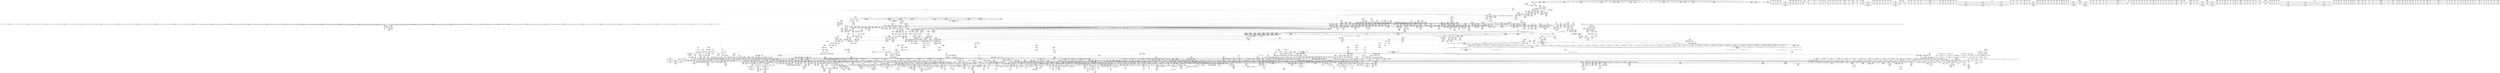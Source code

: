 digraph {
	CE0x6cfbc20 [shape=record,shape=Mrecord,label="{CE0x6cfbc20|tomoyo_get_realpath:tmp3|security/tomoyo/file.c,151|*SummSource*}"]
	CE0x6aeb400 [shape=record,shape=Mrecord,label="{CE0x6aeb400|i32_92|*Constant*}"]
	CE0x5d4aa30 [shape=record,shape=Mrecord,label="{CE0x5d4aa30|tomoyo_audit_path2_log:tmp}"]
	CE0x77a5730 [shape=record,shape=Mrecord,label="{CE0x77a5730|_call_void_mcount()_#3}"]
	CE0x8430400 [shape=record,shape=Mrecord,label="{CE0x8430400|tomoyo_const_part_length:tmp36|security/tomoyo/util.c,644|*SummSink*}"]
	CE0x4c4f650 [shape=record,shape=Mrecord,label="{CE0x4c4f650|0:_i8*,_array:_GCRE_tomoyo_mac_keywords_external_constant_42_x_i8*_:_elem_2::|security/tomoyo/file.c,181}"]
	CE0x6796b20 [shape=record,shape=Mrecord,label="{CE0x6796b20|tomoyo_path2_perm:out}"]
	CE0x6d1bdf0 [shape=record,shape=Mrecord,label="{CE0x6d1bdf0|tomoyo_init_request_info:conv|security/tomoyo/util.c,1010}"]
	CE0x6bc00d0 [shape=record,shape=Mrecord,label="{CE0x6bc00d0|tomoyo_get_realpath:tmp5|security/tomoyo/file.c,151|*SummSink*}"]
	CE0x694f110 [shape=record,shape=Mrecord,label="{CE0x694f110|get_current:bb|*SummSink*}"]
	CE0x6c398d0 [shape=record,shape=Mrecord,label="{CE0x6c398d0|tomoyo_const_part_length:conv8|security/tomoyo/util.c,632|*SummSink*}"]
	CE0x4cbf460 [shape=record,shape=Mrecord,label="{CE0x4cbf460|0:_i8*,_array:_GCRE_tomoyo_mac_keywords_external_constant_42_x_i8*_:_elem_6::|security/tomoyo/file.c,181}"]
	CE0x69022d0 [shape=record,shape=Mrecord,label="{CE0x69022d0|tomoyo_path2_perm:tmp24|security/tomoyo/file.c,906|*SummSink*}"]
	CE0x69bfd10 [shape=record,shape=Mrecord,label="{CE0x69bfd10|rcu_lock_acquire:tmp2|*SummSource*}"]
	CE0x6838730 [shape=record,shape=Mrecord,label="{CE0x6838730|i64_19|*Constant*}"]
	CE0x6c86f20 [shape=record,shape=Mrecord,label="{CE0x6c86f20|104:_%struct.inode*,_:_CRE_180,181_}"]
	CE0x4f9ac60 [shape=record,shape=Mrecord,label="{CE0x4f9ac60|GLOBAL:tomoyo_path2_perm|*Constant*|*SummSource*}"]
	CE0x81623c0 [shape=record,shape=Mrecord,label="{CE0x81623c0|tomoyo_path2_perm:if.then7}"]
	CE0x84b39a0 [shape=record,shape=Mrecord,label="{CE0x84b39a0|tomoyo_get_mode:tmp3|security/tomoyo/util.c,978|*SummSink*}"]
	CE0x6afb120 [shape=record,shape=Mrecord,label="{CE0x6afb120|_ret_void,_!dbg_!38908|include/linux/rcupdate.h,424|*SummSource*}"]
	CE0x82ce420 [shape=record,shape=Mrecord,label="{CE0x82ce420|tomoyo_fill_path_info:call2|security/tomoyo/util.c,666}"]
	CE0x59a7460 [shape=record,shape=Mrecord,label="{CE0x59a7460|COLLAPSED:_GCMRE_.str2_private_unnamed_addr_constant_2_x_i8_c_/_00_,_align_1:_elem_0:default:}"]
	CE0x82597c0 [shape=record,shape=Mrecord,label="{CE0x82597c0|0:_%struct.tomoyo_obj_info*,_24:_%struct.tomoyo_path_info*,_32:_%struct.tomoyo_path_info*,_40:_i8,_72:_i8,_76:_i8,_:_SCMRE_26,27_}"]
	CE0x6c6d360 [shape=record,shape=Mrecord,label="{CE0x6c6d360|i64*_null|*Constant*|*SummSink*}"]
	CE0x6a2fad0 [shape=record,shape=Mrecord,label="{CE0x6a2fad0|GLOBAL:tomoyo_init_request_info|*Constant*}"]
	CE0x5af9340 [shape=record,shape=Mrecord,label="{CE0x5af9340|GLOBAL:tomoyo_add_slash|*Constant*}"]
	CE0x82959d0 [shape=record,shape=Mrecord,label="{CE0x82959d0|i32_4|*Constant*}"]
	CE0x831b0b0 [shape=record,shape=Mrecord,label="{CE0x831b0b0|i64_2|*Constant*|*SummSource*}"]
	CE0x68ce190 [shape=record,shape=Mrecord,label="{CE0x68ce190|rcu_lock_release:tmp7|*SummSource*}"]
	CE0x59fbdf0 [shape=record,shape=Mrecord,label="{CE0x59fbdf0|0:_i8,_array:_GCRE_tomoyo_index2category_constant_39_x_i8_c_00_00_00_00_00_00_00_00_00_00_00_00_00_00_00_00_00_00_00_00_00_00_00_01_01_01_01_01_01_01_01_01_01_01_01_01_01_01_02_,_align_16:_elem_32::|security/tomoyo/util.c,983}"]
	CE0x68f4180 [shape=record,shape=Mrecord,label="{CE0x68f4180|104:_%struct.inode*,_:_CRE_174,175_}"]
	CE0x4dc5870 [shape=record,shape=Mrecord,label="{CE0x4dc5870|tomoyo_path2_perm:conv12|security/tomoyo/file.c,912|*SummSource*}"]
	CE0x6cd0560 [shape=record,shape=Mrecord,label="{CE0x6cd0560|i64*_getelementptr_inbounds_(_2_x_i64_,_2_x_i64_*___llvm_gcov_ctr23,_i64_0,_i64_1)|*Constant*}"]
	CE0x6a57860 [shape=record,shape=Mrecord,label="{CE0x6a57860|i32_16384|*Constant*|*SummSource*}"]
	CE0x4e2e110 [shape=record,shape=Mrecord,label="{CE0x4e2e110|tomoyo_read_unlock:idx|Function::tomoyo_read_unlock&Arg::idx::}"]
	CE0x5b72830 [shape=record,shape=Mrecord,label="{CE0x5b72830|tomoyo_const_part_length:tmp10|security/tomoyo/util.c,626|*SummSource*}"]
	CE0x5b87560 [shape=record,shape=Mrecord,label="{CE0x5b87560|tomoyo_path2_perm:buf2|security/tomoyo/file.c, 890|*SummSource*}"]
	CE0x67c1be0 [shape=record,shape=Mrecord,label="{CE0x67c1be0|i64*_getelementptr_inbounds_(_4_x_i64_,_4_x_i64_*___llvm_gcov_ctr24,_i64_0,_i64_3)|*Constant*|*SummSink*}"]
	CE0x4ca9510 [shape=record,shape=Mrecord,label="{CE0x4ca9510|rcu_lock_acquire:tmp4|include/linux/rcupdate.h,418|*SummSink*}"]
	CE0x4d128e0 [shape=record,shape=Mrecord,label="{CE0x4d128e0|tomoyo_get_mode:conv5|security/tomoyo/util.c,983}"]
	CE0x82a3ea0 [shape=record,shape=Mrecord,label="{CE0x82a3ea0|tomoyo_path2_perm:bb|*SummSource*}"]
	CE0x66f6f80 [shape=record,shape=Mrecord,label="{CE0x66f6f80|tomoyo_add_slash:if.end|*SummSink*}"]
	CE0x6c0e160 [shape=record,shape=Mrecord,label="{CE0x6c0e160|tomoyo_path2_perm:tmp53|security/tomoyo/file.c,928|*SummSink*}"]
	CE0x4c9d690 [shape=record,shape=Mrecord,label="{CE0x4c9d690|tomoyo_const_part_length:tmp44|security/tomoyo/util.c,645}"]
	CE0x81d8970 [shape=record,shape=Mrecord,label="{CE0x81d8970|tomoyo_path2_perm:tmp64|security/tomoyo/file.c,935|*SummSink*}"]
	CE0x6c17a90 [shape=record,shape=Mrecord,label="{CE0x6c17a90|tomoyo_path2_perm:name3|security/tomoyo/file.c,902|*SummSink*}"]
	CE0x831ace0 [shape=record,shape=Mrecord,label="{CE0x831ace0|tomoyo_path2_perm:cmp|security/tomoyo/file.c,899|*SummSource*}"]
	CE0x69d5160 [shape=record,shape=Mrecord,label="{CE0x69d5160|104:_%struct.inode*,_:_CRE_166,167_}"]
	CE0x6b353e0 [shape=record,shape=Mrecord,label="{CE0x6b353e0|i8_0|*Constant*}"]
	CE0x59821c0 [shape=record,shape=Mrecord,label="{CE0x59821c0|tomoyo_path2_perm:tmp30|security/tomoyo/file.c,912}"]
	CE0x5bf2360 [shape=record,shape=Mrecord,label="{CE0x5bf2360|i64*_getelementptr_inbounds_(_31_x_i64_,_31_x_i64_*___llvm_gcov_ctr43150,_i64_0,_i64_9)|*Constant*|*SummSource*}"]
	CE0x5c68790 [shape=record,shape=Mrecord,label="{CE0x5c68790|i64_24|*Constant*}"]
	CE0x6946ee0 [shape=record,shape=Mrecord,label="{CE0x6946ee0|GLOBAL:full_name_hash|*Constant*|*SummSource*}"]
	CE0x81d6950 [shape=record,shape=Mrecord,label="{CE0x81d6950|128:_i8*,_1208:_%struct.file*,_:_CMRE_40,41_}"]
	CE0x69d4030 [shape=record,shape=Mrecord,label="{CE0x69d4030|128:_i8*,_1208:_%struct.file*,_:_CMRE_16,20_|*MultipleSource*|security/tomoyo/common.h,1205|security/tomoyo/common.h,1205}"]
	CE0x682f410 [shape=record,shape=Mrecord,label="{CE0x682f410|tomoyo_get_mode:tmp14|security/tomoyo/util.c,983|*SummSource*}"]
	CE0x67c1e20 [shape=record,shape=Mrecord,label="{CE0x67c1e20|rcu_lock_acquire:tmp6|*SummSource*}"]
	CE0x5c691d0 [shape=record,shape=Mrecord,label="{CE0x5c691d0|tomoyo_const_part_length:tmp41|security/tomoyo/util.c,644|*SummSource*}"]
	CE0x8201750 [shape=record,shape=Mrecord,label="{CE0x8201750|__llvm_gcov_indirect_counter_increment114:tmp3|*SummSink*}"]
	CE0x6b35720 [shape=record,shape=Mrecord,label="{CE0x6b35720|i64*_getelementptr_inbounds_(_2_x_i64_,_2_x_i64_*___llvm_gcov_ctr22,_i64_0,_i64_1)|*Constant*|*SummSink*}"]
	CE0x8284d60 [shape=record,shape=Mrecord,label="{CE0x8284d60|tomoyo_init_request_info:domain|Function::tomoyo_init_request_info&Arg::domain::|*SummSink*}"]
	CE0x8170c30 [shape=record,shape=Mrecord,label="{CE0x8170c30|tomoyo_const_part_length:conv20|security/tomoyo/util.c,644}"]
	CE0x818a910 [shape=record,shape=Mrecord,label="{CE0x818a910|tomoyo_const_part_length:if.then5}"]
	CE0x6c636d0 [shape=record,shape=Mrecord,label="{CE0x6c636d0|%struct.task_struct*_(%struct.task_struct**)*_asm_movq_%gs:$_1:P_,$0_,_r,im,_dirflag_,_fpsr_,_flags_}"]
	CE0x77a6570 [shape=record,shape=Mrecord,label="{CE0x77a6570|tomoyo_add_slash:name|security/tomoyo/file.c,136}"]
	CE0x4cd8b30 [shape=record,shape=Mrecord,label="{CE0x4cd8b30|tomoyo_const_part_length:entry|*SummSink*}"]
	CE0x6952760 [shape=record,shape=Mrecord,label="{CE0x6952760|get_current:bb}"]
	CE0x67d9eb0 [shape=record,shape=Mrecord,label="{CE0x67d9eb0|tomoyo_path2_perm:tmp37|security/tomoyo/file.c,912}"]
	CE0x5aa2580 [shape=record,shape=Mrecord,label="{CE0x5aa2580|tomoyo_path2_perm:tmp39|security/tomoyo/file.c,913}"]
	CE0x5c4a930 [shape=record,shape=Mrecord,label="{CE0x5c4a930|tomoyo_path2_perm:operation20|security/tomoyo/file.c,922|*SummSource*}"]
	CE0x6969d20 [shape=record,shape=Mrecord,label="{CE0x6969d20|_ret_i32_%call,_!dbg_!38902|security/tomoyo/common.h,1097|*SummSink*}"]
	CE0x6c07fc0 [shape=record,shape=Mrecord,label="{CE0x6c07fc0|tomoyo_path2_perm:tmp52|security/tomoyo/file.c,928|*SummSink*}"]
	CE0x5bcb300 [shape=record,shape=Mrecord,label="{CE0x5bcb300|i64*_getelementptr_inbounds_(_12_x_i64_,_12_x_i64_*___llvm_gcov_ctr31133,_i64_0,_i64_3)|*Constant*}"]
	CE0x8445c20 [shape=record,shape=Mrecord,label="{CE0x8445c20|i64_13|*Constant*|*SummSink*}"]
	CE0x8201fb0 [shape=record,shape=Mrecord,label="{CE0x8201fb0|tomoyo_const_part_length:tmp24|security/tomoyo/util.c,640|*SummSink*}"]
	CE0x594ae10 [shape=record,shape=Mrecord,label="{CE0x594ae10|i64*_getelementptr_inbounds_(_6_x_i64_,_6_x_i64_*___llvm_gcov_ctr25,_i64_0,_i64_4)|*Constant*|*SummSink*}"]
	CE0x8408f80 [shape=record,shape=Mrecord,label="{CE0x8408f80|i64*_getelementptr_inbounds_(_6_x_i64_,_6_x_i64_*___llvm_gcov_ctr25,_i64_0,_i64_5)|*Constant*|*SummSink*}"]
	CE0x6c65170 [shape=record,shape=Mrecord,label="{CE0x6c65170|i64*_getelementptr_inbounds_(_30_x_i64_,_30_x_i64_*___llvm_gcov_ctr13,_i64_0,_i64_20)|*Constant*|*SummSink*}"]
	CE0x5a586c0 [shape=record,shape=Mrecord,label="{CE0x5a586c0|_call_void_mcount()_#3|*SummSink*}"]
	CE0x67526d0 [shape=record,shape=Mrecord,label="{CE0x67526d0|tomoyo_add_slash:tmp7|security/tomoyo/file.c,132}"]
	CE0x6cf1430 [shape=record,shape=Mrecord,label="{CE0x6cf1430|__llvm_gcov_indirect_counter_increment:tmp3|*SummSink*}"]
	CE0x5c532e0 [shape=record,shape=Mrecord,label="{CE0x5c532e0|tomoyo_path2_perm:buf1|security/tomoyo/file.c, 889|*SummSink*}"]
	CE0x5c2aa00 [shape=record,shape=Mrecord,label="{CE0x5c2aa00|tomoyo_fill_path_info:cmp|security/tomoyo/util.c,667|*SummSink*}"]
	CE0x84b7d60 [shape=record,shape=Mrecord,label="{CE0x84b7d60|tomoyo_const_part_length:tmp12|security/tomoyo/util.c,626}"]
	CE0x68ce200 [shape=record,shape=Mrecord,label="{CE0x68ce200|i8*_undef|*Constant*}"]
	CE0x8445150 [shape=record,shape=Mrecord,label="{CE0x8445150|i32_5|*Constant*|*SummSink*}"]
	CE0x4dc5690 [shape=record,shape=Mrecord,label="{CE0x4dc5690|tomoyo_path2_perm:tmp33|security/tomoyo/file.c,912|*SummSink*}"]
	CE0x81c5560 [shape=record,shape=Mrecord,label="{CE0x81c5560|tomoyo_audit_path2_log:param|security/tomoyo/file.c,182|*SummSink*}"]
	CE0x686c120 [shape=record,shape=Mrecord,label="{CE0x686c120|i64_1|*Constant*}"]
	CE0x4c9d150 [shape=record,shape=Mrecord,label="{CE0x4c9d150|tomoyo_const_part_length:tmp43|security/tomoyo/util.c,644}"]
	CE0x58ca8e0 [shape=record,shape=Mrecord,label="{CE0x58ca8e0|srcu_read_lock:bb|*SummSource*}"]
	CE0x8284fd0 [shape=record,shape=Mrecord,label="{CE0x8284fd0|tomoyo_init_request_info:index|Function::tomoyo_init_request_info&Arg::index::}"]
	CE0x685f6d0 [shape=record,shape=Mrecord,label="{CE0x685f6d0|0:_%struct.tomoyo_obj_info*,_24:_%struct.tomoyo_path_info*,_32:_%struct.tomoyo_path_info*,_40:_i8,_72:_i8,_76:_i8,_:_SCMRE_75,76_|*MultipleSource*|security/tomoyo/file.c, 891|security/tomoyo/file.c,891|security/tomoyo/file.c,920|Function::tomoyo_init_request_info&Arg::r::}"]
	CE0x6b590c0 [shape=record,shape=Mrecord,label="{CE0x6b590c0|tomoyo_path2_perm:sw.epilog}"]
	CE0x6b48260 [shape=record,shape=Mrecord,label="{CE0x6b48260|tomoyo_path2_perm:tmp57|security/tomoyo/file.c,933}"]
	CE0x4d03350 [shape=record,shape=Mrecord,label="{CE0x4d03350|tomoyo_get_mode:tmp27|security/tomoyo/util.c,988}"]
	CE0x5c68bc0 [shape=record,shape=Mrecord,label="{CE0x5c68bc0|i64_24|*Constant*|*SummSink*}"]
	CE0x5c068c0 [shape=record,shape=Mrecord,label="{CE0x5c068c0|104:_%struct.inode*,_:_CRE_240,248_}"]
	CE0x5c4a680 [shape=record,shape=Mrecord,label="{CE0x5c4a680|tomoyo_path2_perm:param|security/tomoyo/file.c,922|*SummSink*}"]
	CE0x6ca4430 [shape=record,shape=Mrecord,label="{CE0x6ca4430|tomoyo_const_part_length:cmp25|security/tomoyo/util.c,644|*SummSink*}"]
	CE0x5a78340 [shape=record,shape=Mrecord,label="{CE0x5a78340|tomoyo_path2_perm:tmp66|security/tomoyo/file.c,936|*SummSink*}"]
	CE0x5abf540 [shape=record,shape=Mrecord,label="{CE0x5abf540|i32_55|*Constant*|*SummSource*}"]
	CE0x4ca9e80 [shape=record,shape=Mrecord,label="{CE0x4ca9e80|rcu_lock_acquire:bb|*SummSource*}"]
	CE0x8219f30 [shape=record,shape=Mrecord,label="{CE0x8219f30|GLOBAL:__llvm_gcov_ctr25|Global_var:__llvm_gcov_ctr25|*SummSink*}"]
	CE0x6aed440 [shape=record,shape=Mrecord,label="{CE0x6aed440|i32_1|*Constant*}"]
	CE0x6ca6b10 [shape=record,shape=Mrecord,label="{CE0x6ca6b10|tomoyo_get_mode:idxprom6|security/tomoyo/util.c,983|*SummSource*}"]
	CE0x5c96800 [shape=record,shape=Mrecord,label="{CE0x5c96800|_call_void_mcount()_#3|*SummSink*}"]
	CE0x818a9d0 [shape=record,shape=Mrecord,label="{CE0x818a9d0|tomoyo_const_part_length:if.then5|*SummSource*}"]
	CE0x5a344b0 [shape=record,shape=Mrecord,label="{CE0x5a344b0|rcu_lock_release:tmp4|include/linux/rcupdate.h,423|*SummSource*}"]
	CE0x6946fa0 [shape=record,shape=Mrecord,label="{CE0x6946fa0|GLOBAL:full_name_hash|*Constant*|*SummSink*}"]
	CE0x81a3780 [shape=record,shape=Mrecord,label="{CE0x81a3780|0:_%struct.tomoyo_obj_info*,_24:_%struct.tomoyo_path_info*,_32:_%struct.tomoyo_path_info*,_40:_i8,_72:_i8,_76:_i8,_:_SCMRE_25,26_}"]
	CE0x5c68c90 [shape=record,shape=Mrecord,label="{CE0x5c68c90|tomoyo_const_part_length:tmp40|security/tomoyo/util.c,644}"]
	CE0x81d9bf0 [shape=record,shape=Mrecord,label="{CE0x81d9bf0|128:_i8*,_1208:_%struct.file*,_:_CMRE_64,72_|*MultipleSource*|security/tomoyo/common.h,1205|security/tomoyo/common.h,1205}"]
	CE0x5b034d0 [shape=record,shape=Mrecord,label="{CE0x5b034d0|i64_5|*Constant*}"]
	CE0x5b33b20 [shape=record,shape=Mrecord,label="{CE0x5b33b20|tomoyo_path2_perm:tmp6|security/tomoyo/file.c,893}"]
	CE0x68da170 [shape=record,shape=Mrecord,label="{CE0x68da170|tomoyo_audit_path2_log:entry|*SummSource*}"]
	CE0x5a33c70 [shape=record,shape=Mrecord,label="{CE0x5a33c70|i64*_getelementptr_inbounds_(_4_x_i64_,_4_x_i64_*___llvm_gcov_ctr33,_i64_0,_i64_2)|*Constant*}"]
	CE0x8418800 [shape=record,shape=Mrecord,label="{CE0x8418800|104:_%struct.inode*,_:_CRE_202,203_}"]
	CE0x5b2d7c0 [shape=record,shape=Mrecord,label="{CE0x5b2d7c0|tomoyo_sb_pivotroot:new_path|Function::tomoyo_sb_pivotroot&Arg::new_path::|*SummSource*}"]
	CE0x6c973d0 [shape=record,shape=Mrecord,label="{CE0x6c973d0|104:_%struct.inode*,_:_CRE_48,52_}"]
	CE0x4cab0b0 [shape=record,shape=Mrecord,label="{CE0x4cab0b0|tomoyo_audit_path2_log:tmp5|security/tomoyo/file.c,182|*SummSource*}"]
	CE0x680f580 [shape=record,shape=Mrecord,label="{CE0x680f580|tomoyo_path2_perm:tmp60|security/tomoyo/file.c,933|*SummSource*}"]
	CE0x4d1a4a0 [shape=record,shape=Mrecord,label="{CE0x4d1a4a0|tomoyo_get_mode:tmp21|security/tomoyo/util.c,985|*SummSink*}"]
	CE0x5d4a080 [shape=record,shape=Mrecord,label="{CE0x5d4a080|tomoyo_get_mode:call|security/tomoyo/util.c,980}"]
	CE0x6ac6ab0 [shape=record,shape=Mrecord,label="{CE0x6ac6ab0|tomoyo_get_realpath:tmp8|security/tomoyo/file.c,152}"]
	CE0x83cf930 [shape=record,shape=Mrecord,label="{CE0x83cf930|104:_%struct.inode*,_:_CRE_213,214_}"]
	CE0x77a5ca0 [shape=record,shape=Mrecord,label="{CE0x77a5ca0|tomoyo_add_slash:tmp}"]
	CE0x694ea60 [shape=record,shape=Mrecord,label="{CE0x694ea60|i64*_getelementptr_inbounds_(_5_x_i64_,_5_x_i64_*___llvm_gcov_ctr28130,_i64_0,_i64_3)|*Constant*}"]
	CE0x5d838e0 [shape=record,shape=Mrecord,label="{CE0x5d838e0|rcu_lock_release:__here}"]
	CE0x6b56940 [shape=record,shape=Mrecord,label="{CE0x6b56940|i64_14|*Constant*}"]
	CE0x69d30d0 [shape=record,shape=Mrecord,label="{CE0x69d30d0|tomoyo_domain:security|security/tomoyo/common.h,1205}"]
	CE0x6820330 [shape=record,shape=Mrecord,label="{CE0x6820330|104:_%struct.inode*,_:_CRE_88,96_}"]
	CE0x66f67d0 [shape=record,shape=Mrecord,label="{CE0x66f67d0|tomoyo_audit_path2_log:tmp1|*SummSource*}"]
	CE0x829cfa0 [shape=record,shape=Mrecord,label="{CE0x829cfa0|tomoyo_path2_perm:bb|*SummSink*}"]
	CE0x6b12ac0 [shape=record,shape=Mrecord,label="{CE0x6b12ac0|i64_22|*Constant*|*SummSink*}"]
	CE0x844eaa0 [shape=record,shape=Mrecord,label="{CE0x844eaa0|0:_%struct.tomoyo_obj_info*,_24:_%struct.tomoyo_path_info*,_32:_%struct.tomoyo_path_info*,_40:_i8,_72:_i8,_76:_i8,_:_SCMRE_77,78_|*MultipleSource*|security/tomoyo/file.c, 891|security/tomoyo/file.c,891|security/tomoyo/file.c,920|Function::tomoyo_init_request_info&Arg::r::}"]
	CE0x822a920 [shape=record,shape=Mrecord,label="{CE0x822a920|tomoyo_path2_perm:tmp2|security/tomoyo/file.c,891|*SummSource*}"]
	CE0x4c1cb50 [shape=record,shape=Mrecord,label="{CE0x4c1cb50|i8*_getelementptr_inbounds_(_25_x_i8_,_25_x_i8_*_.str12,_i32_0,_i32_0)|*Constant*}"]
	CE0x67c26a0 [shape=record,shape=Mrecord,label="{CE0x67c26a0|i8*_undef|*Constant*|*SummSource*}"]
	CE0x5bf1a00 [shape=record,shape=Mrecord,label="{CE0x5bf1a00|tomoyo_const_part_length:tmp15|security/tomoyo/util.c,627}"]
	CE0x8311d90 [shape=record,shape=Mrecord,label="{CE0x8311d90|i32_10|*Constant*|*SummSink*}"]
	CE0x5b34170 [shape=record,shape=Mrecord,label="{CE0x5b34170|tomoyo_path2_perm:if.end}"]
	CE0x4c77e30 [shape=record,shape=Mrecord,label="{CE0x4c77e30|tomoyo_path2_perm:tmp61|security/tomoyo/file.c,934}"]
	CE0x4d19f80 [shape=record,shape=Mrecord,label="{CE0x4d19f80|tomoyo_get_mode:tmp20|security/tomoyo/util.c,985|*SummSource*}"]
	CE0x822e970 [shape=record,shape=Mrecord,label="{CE0x822e970|i32_1|*Constant*}"]
	CE0x81dd8f0 [shape=record,shape=Mrecord,label="{CE0x81dd8f0|__llvm_gcov_indirect_counter_increment114:tmp2}"]
	CE0x831b310 [shape=record,shape=Mrecord,label="{CE0x831b310|tomoyo_path2_perm:tmp10|security/tomoyo/file.c,898|*SummSink*}"]
	CE0x5d58100 [shape=record,shape=Mrecord,label="{CE0x5d58100|i64*_getelementptr_inbounds_(_31_x_i64_,_31_x_i64_*___llvm_gcov_ctr43150,_i64_0,_i64_29)|*Constant*|*SummSink*}"]
	CE0x69b3630 [shape=record,shape=Mrecord,label="{CE0x69b3630|tomoyo_path2_perm:call6|security/tomoyo/file.c,905|*SummSource*}"]
	CE0x689fd10 [shape=record,shape=Mrecord,label="{CE0x689fd10|tomoyo_path2_perm:tmp6|security/tomoyo/file.c,893}"]
	CE0x4ca8de0 [shape=record,shape=Mrecord,label="{CE0x4ca8de0|tomoyo_const_part_length:tmp8|security/tomoyo/util.c,626}"]
	CE0x6c6bc90 [shape=record,shape=Mrecord,label="{CE0x6c6bc90|tomoyo_const_part_length:tmp35|security/tomoyo/util.c,643|*SummSource*}"]
	CE0x5d5fac0 [shape=record,shape=Mrecord,label="{CE0x5d5fac0|tomoyo_const_part_length:retval.0|*SummSource*}"]
	CE0x6cdc6d0 [shape=record,shape=Mrecord,label="{CE0x6cdc6d0|get_current:tmp4|./arch/x86/include/asm/current.h,14|*SummSource*}"]
	CE0x5a68870 [shape=record,shape=Mrecord,label="{CE0x5a68870|tomoyo_path2_perm:tmp42|security/tomoyo/file.c,916}"]
	CE0x4e368a0 [shape=record,shape=Mrecord,label="{CE0x4e368a0|i64*_getelementptr_inbounds_(_5_x_i64_,_5_x_i64_*___llvm_gcov_ctr28130,_i64_0,_i64_0)|*Constant*|*SummSource*}"]
	CE0x8283860 [shape=record,shape=Mrecord,label="{CE0x8283860|0:_%struct.tomoyo_obj_info*,_24:_%struct.tomoyo_path_info*,_32:_%struct.tomoyo_path_info*,_40:_i8,_72:_i8,_76:_i8,_:_SCMRE_43,44_}"]
	CE0x8171390 [shape=record,shape=Mrecord,label="{CE0x8171390|tomoyo_const_part_length:cmp21|security/tomoyo/util.c,644|*SummSource*}"]
	CE0x69b31e0 [shape=record,shape=Mrecord,label="{CE0x69b31e0|tomoyo_path2_perm:tmp19|security/tomoyo/file.c,904|*SummSink*}"]
	CE0x5a34b40 [shape=record,shape=Mrecord,label="{CE0x5a34b40|GLOBAL:__llvm_gcov_indirect_counter_increment114|*Constant*|*SummSink*}"]
	CE0x82ceb70 [shape=record,shape=Mrecord,label="{CE0x82ceb70|_call_void_mcount()_#3}"]
	CE0x6acf8e0 [shape=record,shape=Mrecord,label="{CE0x6acf8e0|tomoyo_add_slash:tmp3|security/tomoyo/file.c,131|*SummSink*}"]
	CE0x5a05e00 [shape=record,shape=Mrecord,label="{CE0x5a05e00|rcu_lock_release:tmp5|include/linux/rcupdate.h,423}"]
	CE0x4d54360 [shape=record,shape=Mrecord,label="{CE0x4d54360|i64*_getelementptr_inbounds_(_12_x_i64_,_12_x_i64_*___llvm_gcov_ctr31133,_i64_0,_i64_10)|*Constant*|*SummSink*}"]
	CE0x4e0dda0 [shape=record,shape=Mrecord,label="{CE0x4e0dda0|i32_6|*Constant*|*SummSink*}"]
	CE0x822fcc0 [shape=record,shape=Mrecord,label="{CE0x822fcc0|__llvm_gcov_indirect_counter_increment114:tmp5|*SummSource*}"]
	CE0x67d8070 [shape=record,shape=Mrecord,label="{CE0x67d8070|tomoyo_fill_path_info:is_dir|security/tomoyo/util.c,667|*SummSink*}"]
	CE0x69d41d0 [shape=record,shape=Mrecord,label="{CE0x69d41d0|tomoyo_domain:tmp21|security/tomoyo/common.h,1205|*SummSink*}"]
	CE0x8277120 [shape=record,shape=Mrecord,label="{CE0x8277120|GLOBAL:__llvm_gcov_ctr43150|Global_var:__llvm_gcov_ctr43150}"]
	CE0x69c7120 [shape=record,shape=Mrecord,label="{CE0x69c7120|GLOBAL:__llvm_gcov_global_state_pred15|Global_var:__llvm_gcov_global_state_pred15}"]
	CE0x8283610 [shape=record,shape=Mrecord,label="{CE0x8283610|0:_%struct.tomoyo_obj_info*,_24:_%struct.tomoyo_path_info*,_32:_%struct.tomoyo_path_info*,_40:_i8,_72:_i8,_76:_i8,_:_SCMRE_42,43_}"]
	CE0x6b48800 [shape=record,shape=Mrecord,label="{CE0x6b48800|tomoyo_path2_perm:tmp58|security/tomoyo/file.c,933|*SummSink*}"]
	CE0x59a5280 [shape=record,shape=Mrecord,label="{CE0x59a5280|tomoyo_fill_path_info:tmp4|security/tomoyo/util.c,667|*SummSink*}"]
	CE0x59652d0 [shape=record,shape=Mrecord,label="{CE0x59652d0|tomoyo_const_part_length:tmp20|security/tomoyo/util.c,628}"]
	CE0x81472e0 [shape=record,shape=Mrecord,label="{CE0x81472e0|tomoyo_domain:tmp9|security/tomoyo/common.h,1205|*SummSource*}"]
	CE0x816f370 [shape=record,shape=Mrecord,label="{CE0x816f370|i32_-1|*Constant*|*SummSource*}"]
	CE0x822b1e0 [shape=record,shape=Mrecord,label="{CE0x822b1e0|104:_%struct.inode*,_:_CRE_192,193_}"]
	CE0x8311900 [shape=record,shape=Mrecord,label="{CE0x8311900|tomoyo_init_request_info:profile3|security/tomoyo/util.c,1008|*SummSink*}"]
	CE0x69485f0 [shape=record,shape=Mrecord,label="{CE0x69485f0|tomoyo_path2_perm:param23|security/tomoyo/file.c,924|*SummSink*}"]
	CE0x6960b60 [shape=record,shape=Mrecord,label="{CE0x6960b60|srcu_read_lock:entry|*SummSink*}"]
	CE0x59dac40 [shape=record,shape=Mrecord,label="{CE0x59dac40|tomoyo_domain:tmp4|security/tomoyo/common.h,1205}"]
	CE0x690aad0 [shape=record,shape=Mrecord,label="{CE0x690aad0|tomoyo_domain:call|security/tomoyo/common.h,1205}"]
	CE0x8457d60 [shape=record,shape=Mrecord,label="{CE0x8457d60|tomoyo_audit_path2_log:name|security/tomoyo/file.c,183|*SummSource*}"]
	CE0x6cf04c0 [shape=record,shape=Mrecord,label="{CE0x6cf04c0|i32_255|*Constant*|*SummSource*}"]
	CE0x6c558b0 [shape=record,shape=Mrecord,label="{CE0x6c558b0|tomoyo_get_mode:tmp15|security/tomoyo/util.c,983|*SummSource*}"]
	CE0x59fc600 [shape=record,shape=Mrecord,label="{CE0x59fc600|0:_i8,_array:_GCRE_tomoyo_index2category_constant_39_x_i8_c_00_00_00_00_00_00_00_00_00_00_00_00_00_00_00_00_00_00_00_00_00_00_00_01_01_01_01_01_01_01_01_01_01_01_01_01_01_01_02_,_align_16:_elem_35::|security/tomoyo/util.c,983}"]
	CE0x4ecb040 [shape=record,shape=Mrecord,label="{CE0x4ecb040|128:_i8*,_1208:_%struct.file*,_:_CMRE_0,1_}"]
	CE0x6d34c40 [shape=record,shape=Mrecord,label="{CE0x6d34c40|_ret_void,_!dbg_!38907|include/linux/srcu.h,238|*SummSource*}"]
	CE0x8170d60 [shape=record,shape=Mrecord,label="{CE0x8170d60|tomoyo_const_part_length:conv20|security/tomoyo/util.c,644|*SummSink*}"]
	CE0x779ca30 [shape=record,shape=Mrecord,label="{CE0x779ca30|tomoyo_get_mode:tmp10|security/tomoyo/util.c,982|*SummSink*}"]
	CE0x82ea170 [shape=record,shape=Mrecord,label="{CE0x82ea170|tomoyo_fill_path_info:tmp9|security/tomoyo/util.c,667|*SummSink*}"]
	CE0x5c67930 [shape=record,shape=Mrecord,label="{CE0x5c67930|tomoyo_init_request_info:tmp11|security/tomoyo/util.c,1007|*SummSource*}"]
	CE0x6b496c0 [shape=record,shape=Mrecord,label="{CE0x6b496c0|_ret_i32_%retval.0,_!dbg_!38957|security/tomoyo/util.c,652|*SummSink*}"]
	CE0x4e63bd0 [shape=record,shape=Mrecord,label="{CE0x4e63bd0|tomoyo_domain:if.end}"]
	CE0x6acfe50 [shape=record,shape=Mrecord,label="{CE0x6acfe50|tomoyo_get_realpath:name1|security/tomoyo/file.c,151|*SummSource*}"]
	CE0x6b4e4d0 [shape=record,shape=Mrecord,label="{CE0x6b4e4d0|i32_2|*Constant*}"]
	CE0x6cd03c0 [shape=record,shape=Mrecord,label="{CE0x6cd03c0|tomoyo_init_request_info:call|security/tomoyo/util.c,1005}"]
	CE0x8445930 [shape=record,shape=Mrecord,label="{CE0x8445930|tomoyo_path2_perm:tmp28|security/tomoyo/file.c,912|*SummSink*}"]
	CE0x6814b80 [shape=record,shape=Mrecord,label="{CE0x6814b80|tomoyo_const_part_length:tmp16|security/tomoyo/util.c,627|*SummSource*}"]
	CE0x5b33db0 [shape=record,shape=Mrecord,label="{CE0x5b33db0|i64_0|*Constant*}"]
	CE0x824fe60 [shape=record,shape=Mrecord,label="{CE0x824fe60|16:_%struct.dentry*,_:_SCMRE_0,1_|*MultipleSource*|Function::tomoyo_path2_perm&Arg::path1::|Function::tomoyo_path2_perm&Arg::path2::|security/tomoyo/file.c, 892|security/tomoyo/file.c,892|security/tomoyo/file.c,892|Function::tomoyo_sb_pivotroot&Arg::old_path::|Function::tomoyo_sb_pivotroot&Arg::new_path::}"]
	CE0x817bdd0 [shape=record,shape=Mrecord,label="{CE0x817bdd0|__llvm_gcov_indirect_counter_increment114:tmp2|*SummSink*}"]
	CE0x6d5c790 [shape=record,shape=Mrecord,label="{CE0x6d5c790|tomoyo_const_part_length:tmp28|security/tomoyo/util.c,641}"]
	CE0x6b9e7f0 [shape=record,shape=Mrecord,label="{CE0x6b9e7f0|tomoyo_const_part_length:tmp31|security/tomoyo/util.c,641|*SummSource*}"]
	CE0x68c7660 [shape=record,shape=Mrecord,label="{CE0x68c7660|tomoyo_audit_path2_log:path2|security/tomoyo/file.c,182|*SummSink*}"]
	CE0x8191e70 [shape=record,shape=Mrecord,label="{CE0x8191e70|tomoyo_path2_perm:tmp13|security/tomoyo/file.c,898}"]
	CE0x6a52e70 [shape=record,shape=Mrecord,label="{CE0x6a52e70|tomoyo_add_slash:tmp3|security/tomoyo/file.c,131}"]
	CE0x4d03240 [shape=record,shape=Mrecord,label="{CE0x4d03240|tomoyo_get_mode:retval.0|*SummSink*}"]
	CE0x696f3a0 [shape=record,shape=Mrecord,label="{CE0x696f3a0|__llvm_gcov_indirect_counter_increment:tmp1}"]
	CE0x6b49cd0 [shape=record,shape=Mrecord,label="{CE0x6b49cd0|tomoyo_fill_path_info:const_len6|security/tomoyo/util.c,668}"]
	CE0x6be7800 [shape=record,shape=Mrecord,label="{CE0x6be7800|i32_48|*Constant*|*SummSink*}"]
	CE0x843c810 [shape=record,shape=Mrecord,label="{CE0x843c810|tomoyo_add_slash:tmp12|security/tomoyo/file.c,138}"]
	CE0x6917c10 [shape=record,shape=Mrecord,label="{CE0x6917c10|tomoyo_const_part_length:conv11|security/tomoyo/util.c,641}"]
	CE0x81a2180 [shape=record,shape=Mrecord,label="{CE0x81a2180|i64*_getelementptr_inbounds_(_5_x_i64_,_5_x_i64_*___llvm_gcov_ctr28130,_i64_0,_i64_3)|*Constant*|*SummSink*}"]
	CE0x6c39fa0 [shape=record,shape=Mrecord,label="{CE0x6c39fa0|i64*_getelementptr_inbounds_(_4_x_i64_,_4_x_i64_*___llvm_gcov_ctr24,_i64_0,_i64_3)|*Constant*}"]
	CE0x6be7d70 [shape=record,shape=Mrecord,label="{CE0x6be7d70|i32_50|*Constant*|*SummSource*}"]
	CE0x680f940 [shape=record,shape=Mrecord,label="{CE0x680f940|tomoyo_path2_perm:cmp31|security/tomoyo/file.c,933}"]
	CE0x6b10e60 [shape=record,shape=Mrecord,label="{CE0x6b10e60|i64_2|*Constant*}"]
	CE0x68cf0d0 [shape=record,shape=Mrecord,label="{CE0x68cf0d0|i64_18|*Constant*|*SummSource*}"]
	CE0x6adf7b0 [shape=record,shape=Mrecord,label="{CE0x6adf7b0|tomoyo_path2_perm:tmp|*SummSource*}"]
	CE0x4dec710 [shape=record,shape=Mrecord,label="{CE0x4dec710|GLOBAL:tomoyo_read_unlock|*Constant*}"]
	CE0x597ed00 [shape=record,shape=Mrecord,label="{CE0x597ed00|i64*_getelementptr_inbounds_(_5_x_i64_,_5_x_i64_*___llvm_gcov_ctr32134,_i64_0,_i64_4)|*Constant*|*SummSink*}"]
	CE0x5bb1ed0 [shape=record,shape=Mrecord,label="{CE0x5bb1ed0|tomoyo_path2_perm:tmp1|*SummSource*}"]
	CE0x6a89c80 [shape=record,shape=Mrecord,label="{CE0x6a89c80|COLLAPSED:_GCMRE___llvm_gcov_ctr53148_internal_global_2_x_i64_zeroinitializer:_elem_0:default:}"]
	CE0x5a7f1f0 [shape=record,shape=Mrecord,label="{CE0x5a7f1f0|i32_1|*Constant*}"]
	CE0x68c6c80 [shape=record,shape=Mrecord,label="{CE0x68c6c80|tomoyo_get_realpath:tmp4|security/tomoyo/file.c,151|*SummSource*}"]
	CE0x68864b0 [shape=record,shape=Mrecord,label="{CE0x68864b0|tomoyo_fill_path_info:conv7|security/tomoyo/util.c,668}"]
	CE0x59e1bf0 [shape=record,shape=Mrecord,label="{CE0x59e1bf0|tomoyo_const_part_length:tmp5|security/tomoyo/util.c,624}"]
	CE0x6ae1530 [shape=record,shape=Mrecord,label="{CE0x6ae1530|tomoyo_const_part_length:tmp33|security/tomoyo/util.c,642|*SummSink*}"]
	CE0x6cf0300 [shape=record,shape=Mrecord,label="{CE0x6cf0300|tomoyo_const_part_length:entry}"]
	CE0x6cfbae0 [shape=record,shape=Mrecord,label="{CE0x6cfbae0|tomoyo_get_realpath:tobool|security/tomoyo/file.c,151|*SummSink*}"]
	CE0x5d49a30 [shape=record,shape=Mrecord,label="{CE0x5d49a30|tomoyo_domain:tmp5|security/tomoyo/common.h,1205|*SummSource*}"]
	CE0x5b87bf0 [shape=record,shape=Mrecord,label="{CE0x5b87bf0|__llvm_gcov_indirect_counter_increment:counters|Function::__llvm_gcov_indirect_counter_increment&Arg::counters::|*SummSource*}"]
	CE0x6c09650 [shape=record,shape=Mrecord,label="{CE0x6c09650|%struct.tomoyo_domain_info*_null|*Constant*}"]
	CE0x5c34750 [shape=record,shape=Mrecord,label="{CE0x5c34750|tomoyo_path2_perm:cleanup|*SummSink*}"]
	CE0x6ce4580 [shape=record,shape=Mrecord,label="{CE0x6ce4580|tomoyo_path2_perm:tmp23|security/tomoyo/file.c,904|*SummSource*}"]
	CE0x5c68d30 [shape=record,shape=Mrecord,label="{CE0x5c68d30|tomoyo_const_part_length:tmp40|security/tomoyo/util.c,644|*SummSource*}"]
	CE0x590d640 [shape=record,shape=Mrecord,label="{CE0x590d640|i64_1|*Constant*}"]
	CE0x82956c0 [shape=record,shape=Mrecord,label="{CE0x82956c0|i32_0|*Constant*}"]
	CE0x4e86be0 [shape=record,shape=Mrecord,label="{CE0x4e86be0|tomoyo_const_part_length:tmp44|security/tomoyo/util.c,645|*SummSink*}"]
	CE0x6bc02a0 [shape=record,shape=Mrecord,label="{CE0x6bc02a0|104:_%struct.inode*,_:_CRE_188,189_}"]
	CE0x5d57ba0 [shape=record,shape=Mrecord,label="{CE0x5d57ba0|i64*_getelementptr_inbounds_(_31_x_i64_,_31_x_i64_*___llvm_gcov_ctr43150,_i64_0,_i64_29)|*Constant*}"]
	CE0x83000c0 [shape=record,shape=Mrecord,label="{CE0x83000c0|_call_void_mcount()_#3|*SummSource*}"]
	CE0x84b8970 [shape=record,shape=Mrecord,label="{CE0x84b8970|i64*_getelementptr_inbounds_(_4_x_i64_,_4_x_i64_*___llvm_gcov_ctr33,_i64_0,_i64_1)|*Constant*|*SummSink*}"]
	CE0x59de6b0 [shape=record,shape=Mrecord,label="{CE0x59de6b0|i64*_getelementptr_inbounds_(_11_x_i64_,_11_x_i64_*___llvm_gcov_ctr54147,_i64_0,_i64_1)|*Constant*|*SummSink*}"]
	CE0x68ecb80 [shape=record,shape=Mrecord,label="{CE0x68ecb80|104:_%struct.inode*,_:_CRE_197,198_}"]
	CE0x81db220 [shape=record,shape=Mrecord,label="{CE0x81db220|tomoyo_path2_perm:do.body|*SummSource*}"]
	CE0x5d3b040 [shape=record,shape=Mrecord,label="{CE0x5d3b040|tomoyo_fill_path_info:tmp6|security/tomoyo/util.c,667}"]
	CE0x81e7380 [shape=record,shape=Mrecord,label="{CE0x81e7380|tomoyo_path2_perm:tmp5|security/tomoyo/file.c,893|*SummSink*}"]
	CE0x5d2c300 [shape=record,shape=Mrecord,label="{CE0x5d2c300|i64**_getelementptr_inbounds_(_3_x_i64*_,_3_x_i64*_*___llvm_gcda_edge_table44,_i64_0,_i64_0)|*Constant*}"]
	CE0x5b85ed0 [shape=record,shape=Mrecord,label="{CE0x5b85ed0|tomoyo_domain:land.lhs.true|*SummSink*}"]
	CE0x779e130 [shape=record,shape=Mrecord,label="{CE0x779e130|i64*_getelementptr_inbounds_(_2_x_i64_,_2_x_i64_*___llvm_gcov_ctr32,_i64_0,_i64_0)|*Constant*|*SummSink*}"]
	CE0x82b6f00 [shape=record,shape=Mrecord,label="{CE0x82b6f00|tomoyo_const_part_length:cmp15|security/tomoyo/util.c,641}"]
	CE0x6cf0d80 [shape=record,shape=Mrecord,label="{CE0x6cf0d80|tomoyo_get_mode:tmp|*SummSource*}"]
	CE0x8419430 [shape=record,shape=Mrecord,label="{CE0x8419430|tomoyo_path2_perm:lor.lhs.false}"]
	CE0x8484a80 [shape=record,shape=Mrecord,label="{CE0x8484a80|tomoyo_const_part_length:cmp|security/tomoyo/util.c,626}"]
	CE0x4e63b20 [shape=record,shape=Mrecord,label="{CE0x4e63b20|i64*_getelementptr_inbounds_(_11_x_i64_,_11_x_i64_*___llvm_gcov_ctr54147,_i64_0,_i64_6)|*Constant*|*SummSource*}"]
	CE0x696f500 [shape=record,shape=Mrecord,label="{CE0x696f500|__llvm_gcov_indirect_counter_increment:tmp|*SummSource*}"]
	CE0x5982990 [shape=record,shape=Mrecord,label="{CE0x5982990|i64_14|*Constant*|*SummSource*}"]
	CE0x5b3a1f0 [shape=record,shape=Mrecord,label="{CE0x5b3a1f0|tomoyo_const_part_length:tmp|*SummSink*}"]
	CE0x819b320 [shape=record,shape=Mrecord,label="{CE0x819b320|tomoyo_init_request_info:tmp5|security/tomoyo/util.c,1004|*SummSink*}"]
	CE0x6c6f5d0 [shape=record,shape=Mrecord,label="{CE0x6c6f5d0|i64*_getelementptr_inbounds_(_4_x_i64_,_4_x_i64_*___llvm_gcov_ctr33,_i64_0,_i64_0)|*Constant*}"]
	CE0x4c9d4e0 [shape=record,shape=Mrecord,label="{CE0x4c9d4e0|tomoyo_const_part_length:tmp43|security/tomoyo/util.c,644|*SummSink*}"]
	CE0x6d80340 [shape=record,shape=Mrecord,label="{CE0x6d80340|tomoyo_domain:if.then}"]
	CE0x678d3f0 [shape=record,shape=Mrecord,label="{CE0x678d3f0|tomoyo_fill_path_info:ptr|Function::tomoyo_fill_path_info&Arg::ptr::|*SummSink*}"]
	CE0x82a3a10 [shape=record,shape=Mrecord,label="{CE0x82a3a10|40:_%struct.tomoyo_policy_namespace*,_48:_i8,_:_GCRE_tomoyo_kernel_domain_external_global_%struct.tomoyo_domain_info_24,32_|*MultipleSource*|security/tomoyo/util.c,1005|security/tomoyo/util.c,1007|Function::tomoyo_init_request_info&Arg::domain::}"]
	CE0x7791f10 [shape=record,shape=Mrecord,label="{CE0x7791f10|i64*_getelementptr_inbounds_(_11_x_i64_,_11_x_i64_*___llvm_gcov_ctr54147,_i64_0,_i64_6)|*Constant*|*SummSink*}"]
	CE0x4d11840 [shape=record,shape=Mrecord,label="{CE0x4d11840|_ret_void,_!dbg_!38908|include/linux/rcupdate.h,419}"]
	CE0x5b3c550 [shape=record,shape=Mrecord,label="{CE0x5b3c550|i64_8|*Constant*|*SummSource*}"]
	CE0x59dada0 [shape=record,shape=Mrecord,label="{CE0x59dada0|COLLAPSED:_GCMRE___llvm_gcov_ctr23_internal_global_2_x_i64_zeroinitializer:_elem_0:default:}"]
	CE0x77a5910 [shape=record,shape=Mrecord,label="{CE0x77a5910|_call_void_mcount()_#3|*SummSource*}"]
	CE0x6a20910 [shape=record,shape=Mrecord,label="{CE0x6a20910|i64*_getelementptr_inbounds_(_2_x_i64_,_2_x_i64_*___llvm_gcov_ctr39,_i64_0,_i64_1)|*Constant*}"]
	CE0x8219e20 [shape=record,shape=Mrecord,label="{CE0x8219e20|GLOBAL:__llvm_gcov_ctr25|Global_var:__llvm_gcov_ctr25|*SummSource*}"]
	CE0x6b38e40 [shape=record,shape=Mrecord,label="{CE0x6b38e40|tomoyo_const_part_length:tmp}"]
	CE0x843cf10 [shape=record,shape=Mrecord,label="{CE0x843cf10|tomoyo_add_slash:tmp13|security/tomoyo/file.c,138|*SummSource*}"]
	CE0x5aea490 [shape=record,shape=Mrecord,label="{CE0x5aea490|VOIDTB_TE:_CE_2048,2096_|*MultipleSource*|security/tomoyo/util.c,1010|Function::tomoyo_get_mode&Arg::ns::}"]
	CE0x5aa3170 [shape=record,shape=Mrecord,label="{CE0x5aa3170|tomoyo_path2_perm:tmp40|security/tomoyo/file.c,912|*SummSource*}"]
	CE0x6947af0 [shape=record,shape=Mrecord,label="{CE0x6947af0|tomoyo_fill_path_info:land.end}"]
	CE0x5d5fb80 [shape=record,shape=Mrecord,label="{CE0x5d5fb80|tomoyo_const_part_length:retval.0|*SummSink*}"]
	CE0x6c093e0 [shape=record,shape=Mrecord,label="{CE0x6c093e0|i64_2|*Constant*}"]
	CE0x6aed230 [shape=record,shape=Mrecord,label="{CE0x6aed230|tomoyo_audit_path2_log:path26|security/tomoyo/file.c,184|*SummSource*}"]
	CE0x680d9c0 [shape=record,shape=Mrecord,label="{CE0x680d9c0|i8*_getelementptr_inbounds_(_25_x_i8_,_25_x_i8_*_.str12,_i32_0,_i32_0)|*Constant*|*SummSource*}"]
	CE0x81c8ac0 [shape=record,shape=Mrecord,label="{CE0x81c8ac0|rcu_lock_release:entry}"]
	CE0x5c7c380 [shape=record,shape=Mrecord,label="{CE0x5c7c380|tomoyo_path2_perm:tmp26|*LoadInst*|security/tomoyo/file.c,911|*SummSource*}"]
	CE0x683f180 [shape=record,shape=Mrecord,label="{CE0x683f180|0:_i8,_array:_GCRE_tomoyo_index2category_constant_39_x_i8_c_00_00_00_00_00_00_00_00_00_00_00_00_00_00_00_00_00_00_00_00_00_00_00_01_01_01_01_01_01_01_01_01_01_01_01_01_01_01_02_,_align_16:_elem_7::|security/tomoyo/util.c,983}"]
	CE0x6a30480 [shape=record,shape=Mrecord,label="{CE0x6a30480|tomoyo_init_request_info:if.then|*SummSink*}"]
	CE0x69471e0 [shape=record,shape=Mrecord,label="{CE0x69471e0|tomoyo_fill_path_info:hash|security/tomoyo/util.c,669}"]
	CE0x694eff0 [shape=record,shape=Mrecord,label="{CE0x694eff0|get_current:bb|*SummSource*}"]
	CE0x6916f60 [shape=record,shape=Mrecord,label="{CE0x6916f60|__llvm_gcov_indirect_counter_increment114:bb|*SummSource*}"]
	CE0x5b3cd90 [shape=record,shape=Mrecord,label="{CE0x5b3cd90|tomoyo_get_mode:tmp19|security/tomoyo/util.c,985|*SummSink*}"]
	CE0x8192aa0 [shape=record,shape=Mrecord,label="{CE0x8192aa0|i64*_getelementptr_inbounds_(_30_x_i64_,_30_x_i64_*___llvm_gcov_ctr13,_i64_0,_i64_0)|*Constant*}"]
	CE0x59e27a0 [shape=record,shape=Mrecord,label="{CE0x59e27a0|i32_50|*Constant*|*SummSink*}"]
	CE0x6c9deb0 [shape=record,shape=Mrecord,label="{CE0x6c9deb0|i64*_getelementptr_inbounds_(_30_x_i64_,_30_x_i64_*___llvm_gcov_ctr13,_i64_0,_i64_0)|*Constant*|*SummSink*}"]
	CE0x81d6590 [shape=record,shape=Mrecord,label="{CE0x81d6590|128:_i8*,_1208:_%struct.file*,_:_CMRE_37,38_}"]
	CE0x5b3c440 [shape=record,shape=Mrecord,label="{CE0x5b3c440|i64_8|*Constant*}"]
	CE0x69df260 [shape=record,shape=Mrecord,label="{CE0x69df260|tomoyo_path2_perm:do.end}"]
	CE0x6bace20 [shape=record,shape=Mrecord,label="{CE0x6bace20|srcu_read_lock:sp|Function::srcu_read_lock&Arg::sp::|*SummSink*}"]
	CE0x81f8710 [shape=record,shape=Mrecord,label="{CE0x81f8710|tomoyo_get_mode:config|security/tomoyo/util.c,981|*SummSink*}"]
	CE0x8303b60 [shape=record,shape=Mrecord,label="{CE0x8303b60|i64_0|*Constant*}"]
	CE0x6d34f00 [shape=record,shape=Mrecord,label="{CE0x6d34f00|tomoyo_domain:do.end|*SummSink*}"]
	CE0x4f9af80 [shape=record,shape=Mrecord,label="{CE0x4f9af80|tomoyo_path2_perm:tmp8|security/tomoyo/file.c,894|*SummSource*}"]
	CE0x6cdc770 [shape=record,shape=Mrecord,label="{CE0x6cdc770|get_current:tmp4|./arch/x86/include/asm/current.h,14|*SummSink*}"]
	CE0x6840de0 [shape=record,shape=Mrecord,label="{CE0x6840de0|tomoyo_get_mode:profile|Function::tomoyo_get_mode&Arg::profile::|*SummSink*}"]
	CE0x6856b40 [shape=record,shape=Mrecord,label="{CE0x6856b40|104:_%struct.inode*,_:_CRE_169,170_}"]
	CE0x5b86fd0 [shape=record,shape=Mrecord,label="{CE0x5b86fd0|tomoyo_domain:tmp16|security/tomoyo/common.h,1205}"]
	CE0x82851e0 [shape=record,shape=Mrecord,label="{CE0x82851e0|tomoyo_init_request_info:index|Function::tomoyo_init_request_info&Arg::index::|*SummSink*}"]
	CE0x77a6ae0 [shape=record,shape=Mrecord,label="{CE0x77a6ae0|tomoyo_add_slash:name|security/tomoyo/file.c,136|*SummSink*}"]
	CE0x4d11b50 [shape=record,shape=Mrecord,label="{CE0x4d11b50|GLOBAL:tomoyo_policy_loaded|Global_var:tomoyo_policy_loaded|*SummSink*}"]
	CE0x69a3870 [shape=record,shape=Mrecord,label="{CE0x69a3870|_ret_i32_%conv6,_!dbg_!38926|security/tomoyo/util.c,1011|*SummSink*}"]
	CE0x6b8f5f0 [shape=record,shape=Mrecord,label="{CE0x6b8f5f0|tomoyo_fill_path_info:const_len|security/tomoyo/util.c,666}"]
	CE0x84855a0 [shape=record,shape=Mrecord,label="{CE0x84855a0|tomoyo_const_part_length:tmp9|security/tomoyo/util.c,626|*SummSource*}"]
	CE0x6d75e80 [shape=record,shape=Mrecord,label="{CE0x6d75e80|tomoyo_get_mode:tmp12|security/tomoyo/util.c,982}"]
	CE0x5c340a0 [shape=record,shape=Mrecord,label="{CE0x5c340a0|104:_%struct.inode*,_:_CRE_319,320_}"]
	CE0x4ef2f30 [shape=record,shape=Mrecord,label="{CE0x4ef2f30|i64*_getelementptr_inbounds_(_12_x_i64_,_12_x_i64_*___llvm_gcov_ctr31133,_i64_0,_i64_6)|*Constant*|*SummSink*}"]
	CE0x6838cb0 [shape=record,shape=Mrecord,label="{CE0x6838cb0|i64*_getelementptr_inbounds_(_4_x_i64_,_4_x_i64_*___llvm_gcov_ctr33,_i64_0,_i64_3)|*Constant*|*SummSource*}"]
	CE0x5ace610 [shape=record,shape=Mrecord,label="{CE0x5ace610|rcu_lock_release:tmp|*SummSource*}"]
	CE0x81e6f30 [shape=record,shape=Mrecord,label="{CE0x81e6f30|tomoyo_path2_perm:tmp12|security/tomoyo/file.c,898}"]
	CE0x6c9d280 [shape=record,shape=Mrecord,label="{CE0x6c9d280|i32_8|*Constant*|*SummSource*}"]
	CE0x590d320 [shape=record,shape=Mrecord,label="{CE0x590d320|tomoyo_const_part_length:incdec.ptr|security/tomoyo/util.c,626|*SummSink*}"]
	CE0x81d61d0 [shape=record,shape=Mrecord,label="{CE0x81d61d0|128:_i8*,_1208:_%struct.file*,_:_CMRE_34,35_}"]
	CE0x4cbfc00 [shape=record,shape=Mrecord,label="{CE0x4cbfc00|0:_i8*,_array:_GCRE_tomoyo_mac_keywords_external_constant_42_x_i8*_:_elem_16::|security/tomoyo/file.c,181}"]
	CE0x683ef10 [shape=record,shape=Mrecord,label="{CE0x683ef10|0:_i8,_array:_GCRE_tomoyo_index2category_constant_39_x_i8_c_00_00_00_00_00_00_00_00_00_00_00_00_00_00_00_00_00_00_00_00_00_00_00_01_01_01_01_01_01_01_01_01_01_01_01_01_01_01_02_,_align_16:_elem_6::|security/tomoyo/util.c,983}"]
	CE0x677eb70 [shape=record,shape=Mrecord,label="{CE0x677eb70|104:_%struct.inode*,_:_CRE_159,160_}"]
	CE0x6d44a60 [shape=record,shape=Mrecord,label="{CE0x6d44a60|tomoyo_init_request_info:mode5|security/tomoyo/util.c,1011|*SummSource*}"]
	CE0x5b001e0 [shape=record,shape=Mrecord,label="{CE0x5b001e0|rcu_lock_release:tmp|*SummSink*}"]
	CE0x677e350 [shape=record,shape=Mrecord,label="{CE0x677e350|tomoyo_path2_perm:tmp2|security/tomoyo/file.c,891|*SummSink*}"]
	CE0x5d582d0 [shape=record,shape=Mrecord,label="{CE0x5d582d0|tomoyo_const_part_length:tmp51|security/tomoyo/util.c,651}"]
	CE0x821f4f0 [shape=record,shape=Mrecord,label="{CE0x821f4f0|srcu_read_unlock:tmp3}"]
	CE0x69c09b0 [shape=record,shape=Mrecord,label="{CE0x69c09b0|_call_void_lock_acquire(%struct.lockdep_map*_%map,_i32_0,_i32_0,_i32_2,_i32_0,_%struct.lockdep_map*_null,_i64_ptrtoint_(i8*_blockaddress(_rcu_lock_acquire,_%__here)_to_i64))_#9,_!dbg_!38907|include/linux/rcupdate.h,418|*SummSource*}"]
	CE0x6856c70 [shape=record,shape=Mrecord,label="{CE0x6856c70|104:_%struct.inode*,_:_CRE_170,171_}"]
	CE0x6c39d60 [shape=record,shape=Mrecord,label="{CE0x6c39d60|tomoyo_const_part_length:while.end}"]
	CE0x4f88720 [shape=record,shape=Mrecord,label="{CE0x4f88720|i64*_getelementptr_inbounds_(_4_x_i64_,_4_x_i64_*___llvm_gcov_ctr33,_i64_0,_i64_2)|*Constant*|*SummSink*}"]
	CE0x4e35ad0 [shape=record,shape=Mrecord,label="{CE0x4e35ad0|GLOBAL:rcu_lock_acquire|*Constant*}"]
	CE0x69d39f0 [shape=record,shape=Mrecord,label="{CE0x69d39f0|128:_i8*,_1208:_%struct.file*,_:_CMRE_4,5_}"]
	CE0x5b33fa0 [shape=record,shape=Mrecord,label="{CE0x5b33fa0|GLOBAL:__llvm_gcov_ctr32134|Global_var:__llvm_gcov_ctr32134|*SummSink*}"]
	CE0x67d83e0 [shape=record,shape=Mrecord,label="{CE0x67d83e0|tomoyo_fill_path_info:frombool|security/tomoyo/util.c,667|*SummSink*}"]
	CE0x4e47200 [shape=record,shape=Mrecord,label="{CE0x4e47200|tomoyo_get_mode:if.then|*SummSink*}"]
	CE0x5b56e80 [shape=record,shape=Mrecord,label="{CE0x5b56e80|i64*_getelementptr_inbounds_(_2_x_i64_,_2_x_i64_*___llvm_gcov_ctr21211,_i64_0,_i64_0)|*Constant*|*SummSource*}"]
	CE0x82e9b70 [shape=record,shape=Mrecord,label="{CE0x82e9b70|tomoyo_fill_path_info:arrayidx|security/tomoyo/util.c,667|*SummSink*}"]
	CE0x69b30d0 [shape=record,shape=Mrecord,label="{CE0x69b30d0|tomoyo_path2_perm:tmp19|security/tomoyo/file.c,904|*SummSource*}"]
	CE0x6cf1370 [shape=record,shape=Mrecord,label="{CE0x6cf1370|__llvm_gcov_indirect_counter_increment:tmp3|*SummSource*}"]
	CE0x6ae1410 [shape=record,shape=Mrecord,label="{CE0x6ae1410|i64*_getelementptr_inbounds_(_31_x_i64_,_31_x_i64_*___llvm_gcov_ctr43150,_i64_0,_i64_21)|*Constant*|*SummSource*}"]
	CE0x691dd00 [shape=record,shape=Mrecord,label="{CE0x691dd00|tomoyo_fill_path_info:call11|security/tomoyo/util.c,669|*SummSource*}"]
	CE0x8208b90 [shape=record,shape=Mrecord,label="{CE0x8208b90|i1_true|*Constant*|*SummSink*}"]
	CE0x5d747d0 [shape=record,shape=Mrecord,label="{CE0x5d747d0|tomoyo_audit_path2_log:bb|*SummSource*}"]
	CE0x6b131a0 [shape=record,shape=Mrecord,label="{CE0x6b131a0|tomoyo_path2_perm:tmp48|security/tomoyo/file.c,928|*SummSource*}"]
	CE0x6c6b330 [shape=record,shape=Mrecord,label="{CE0x6c6b330|tomoyo_const_part_length:tmp34|security/tomoyo/util.c,642|*SummSink*}"]
	CE0x81c8a50 [shape=record,shape=Mrecord,label="{CE0x81c8a50|GLOBAL:rcu_lock_release|*Constant*|*SummSink*}"]
	CE0x67b49c0 [shape=record,shape=Mrecord,label="{CE0x67b49c0|tomoyo_audit_path2_log:path24|security/tomoyo/file.c,183}"]
	CE0x677e760 [shape=record,shape=Mrecord,label="{CE0x677e760|tomoyo_init_request_info:tmp2|security/tomoyo/util.c,1003|*SummSource*}"]
	CE0x6d8df00 [shape=record,shape=Mrecord,label="{CE0x6d8df00|i64*_getelementptr_inbounds_(_6_x_i64_,_6_x_i64_*___llvm_gcov_ctr25,_i64_0,_i64_0)|*Constant*}"]
	CE0x81475f0 [shape=record,shape=Mrecord,label="{CE0x81475f0|0:_i8*,_array:_GCRE_tomoyo_mac_keywords_external_constant_42_x_i8*_:_elem_4::|security/tomoyo/file.c,181}"]
	CE0x5a34dc0 [shape=record,shape=Mrecord,label="{CE0x5a34dc0|tomoyo_const_part_length:while.cond}"]
	CE0x8209280 [shape=record,shape=Mrecord,label="{CE0x8209280|tomoyo_get_realpath:retval.0|*SummSource*}"]
	CE0x4df3130 [shape=record,shape=Mrecord,label="{CE0x4df3130|tomoyo_path2_perm:tmp55|security/tomoyo/file.c,931}"]
	CE0x6c9d370 [shape=record,shape=Mrecord,label="{CE0x6c9d370|i32_8|*Constant*|*SummSink*}"]
	CE0x8293c10 [shape=record,shape=Mrecord,label="{CE0x8293c10|0:_%struct.tomoyo_obj_info*,_24:_%struct.tomoyo_path_info*,_32:_%struct.tomoyo_path_info*,_40:_i8,_72:_i8,_76:_i8,_:_SCMRE_45,46_}"]
	CE0x81c3d00 [shape=record,shape=Mrecord,label="{CE0x81c3d00|_call_void_mcount()_#3|*SummSink*}"]
	CE0x5c4b070 [shape=record,shape=Mrecord,label="{CE0x5c4b070|tomoyo_path2_perm:param21|security/tomoyo/file.c,923|*SummSource*}"]
	CE0x5bfdd80 [shape=record,shape=Mrecord,label="{CE0x5bfdd80|tomoyo_add_slash:tmp1|*SummSink*}"]
	CE0x6acfbb0 [shape=record,shape=Mrecord,label="{CE0x6acfbb0|GLOBAL:__llvm_gcov_ctr26|Global_var:__llvm_gcov_ctr26|*SummSource*}"]
	CE0x5965bd0 [shape=record,shape=Mrecord,label="{CE0x5965bd0|tomoyo_const_part_length:tmp21|security/tomoyo/util.c,631|*SummSink*}"]
	CE0x5c08a60 [shape=record,shape=Mrecord,label="{CE0x5c08a60|tomoyo_add_slash:is_dir|security/tomoyo/file.c,131}"]
	CE0x5b33ee0 [shape=record,shape=Mrecord,label="{CE0x5b33ee0|GLOBAL:__llvm_gcov_ctr32134|Global_var:__llvm_gcov_ctr32134|*SummSource*}"]
	CE0x6b384d0 [shape=record,shape=Mrecord,label="{CE0x6b384d0|tomoyo_const_part_length:filename.addr.0|*SummSink*}"]
	CE0x66fd900 [shape=record,shape=Mrecord,label="{CE0x66fd900|i64_1|*Constant*}"]
	CE0x6a200c0 [shape=record,shape=Mrecord,label="{CE0x6a200c0|tomoyo_read_unlock:tmp|*SummSource*}"]
	CE0x4e0dd30 [shape=record,shape=Mrecord,label="{CE0x4e0dd30|i32_6|*Constant*|*SummSource*}"]
	CE0x68dbbb0 [shape=record,shape=Mrecord,label="{CE0x68dbbb0|_ret_void}"]
	CE0x817cad0 [shape=record,shape=Mrecord,label="{CE0x817cad0|tomoyo_audit_path2_log:tmp6|security/tomoyo/file.c,181}"]
	CE0x779dbf0 [shape=record,shape=Mrecord,label="{CE0x779dbf0|0:_i8,_array:_GCRE_tomoyo_index2category_constant_39_x_i8_c_00_00_00_00_00_00_00_00_00_00_00_00_00_00_00_00_00_00_00_00_00_00_00_01_01_01_01_01_01_01_01_01_01_01_01_01_01_01_02_,_align_16:_elem_29::|security/tomoyo/util.c,983}"]
	CE0x6814eb0 [shape=record,shape=Mrecord,label="{CE0x6814eb0|tomoyo_const_part_length:tmp17|security/tomoyo/util.c,627|*SummSource*}"]
	CE0x5b03e30 [shape=record,shape=Mrecord,label="{CE0x5b03e30|tomoyo_const_part_length:add29|security/tomoyo/util.c,646}"]
	CE0x5b734b0 [shape=record,shape=Mrecord,label="{CE0x5b734b0|rcu_lock_release:bb|*SummSource*}"]
	CE0x4e47740 [shape=record,shape=Mrecord,label="{CE0x4e47740|tomoyo_domain:tmp4|security/tomoyo/common.h,1205|*SummSink*}"]
	CE0x8470450 [shape=record,shape=Mrecord,label="{CE0x8470450|get_current:tmp3}"]
	CE0x5abc920 [shape=record,shape=Mrecord,label="{CE0x5abc920|i8_1|*Constant*}"]
	CE0x4d7e850 [shape=record,shape=Mrecord,label="{CE0x4d7e850|tomoyo_get_mode:and|security/tomoyo/util.c,987}"]
	CE0x6815a80 [shape=record,shape=Mrecord,label="{CE0x6815a80|tomoyo_const_part_length:cmp12|security/tomoyo/util.c,641|*SummSource*}"]
	CE0x4cbf8d0 [shape=record,shape=Mrecord,label="{CE0x4cbf8d0|srcu_read_lock:tmp1|*SummSource*}"]
	CE0x5b86ce0 [shape=record,shape=Mrecord,label="{CE0x5b86ce0|i64*_getelementptr_inbounds_(_11_x_i64_,_11_x_i64_*___llvm_gcov_ctr54147,_i64_0,_i64_8)|*Constant*}"]
	CE0x4dc5a80 [shape=record,shape=Mrecord,label="{CE0x4dc5a80|tomoyo_path2_perm:tmp34|security/tomoyo/file.c,912}"]
	CE0x675cd30 [shape=record,shape=Mrecord,label="{CE0x675cd30|tomoyo_get_mode:tmp6|security/tomoyo/util.c,978|*SummSource*}"]
	CE0x59dde50 [shape=record,shape=Mrecord,label="{CE0x59dde50|tomoyo_get_mode:tmp7|security/tomoyo/util.c,979|*SummSink*}"]
	CE0x5d60260 [shape=record,shape=Mrecord,label="{CE0x5d60260|i64*_getelementptr_inbounds_(_31_x_i64_,_31_x_i64_*___llvm_gcov_ctr43150,_i64_0,_i64_30)|*Constant*}"]
	CE0x6c0e870 [shape=record,shape=Mrecord,label="{CE0x6c0e870|tomoyo_path2_perm:error.0|*SummSink*}"]
	CE0x674eaa0 [shape=record,shape=Mrecord,label="{CE0x674eaa0|tomoyo_fill_path_info:conv4|security/tomoyo/util.c,667|*SummSink*}"]
	CE0x590d480 [shape=record,shape=Mrecord,label="{CE0x590d480|tomoyo_const_part_length:incdec.ptr7|security/tomoyo/util.c,631}"]
	CE0x829b0f0 [shape=record,shape=Mrecord,label="{CE0x829b0f0|tomoyo_path2_perm:param_type|security/tomoyo/file.c,921|*SummSink*}"]
	CE0x590dbc0 [shape=record,shape=Mrecord,label="{CE0x590dbc0|tomoyo_const_part_length:tmp12|security/tomoyo/util.c,626|*SummSink*}"]
	CE0x81a2e80 [shape=record,shape=Mrecord,label="{CE0x81a2e80|tomoyo_path2_perm:param_type|security/tomoyo/file.c,921|*SummSource*}"]
	CE0x677eca0 [shape=record,shape=Mrecord,label="{CE0x677eca0|104:_%struct.inode*,_:_CRE_160,161_}"]
	CE0x4d7e8c0 [shape=record,shape=Mrecord,label="{CE0x4d7e8c0|tomoyo_get_mode:and|security/tomoyo/util.c,987|*SummSource*}"]
	CE0x5c133a0 [shape=record,shape=Mrecord,label="{CE0x5c133a0|i64*_getelementptr_inbounds_(_11_x_i64_,_11_x_i64_*___llvm_gcov_ctr54147,_i64_0,_i64_0)|*Constant*|*SummSink*}"]
	CE0x6ce4290 [shape=record,shape=Mrecord,label="{CE0x6ce4290|tomoyo_path2_perm:tmp22|security/tomoyo/file.c,904|*SummSink*}"]
	CE0x82199b0 [shape=record,shape=Mrecord,label="{CE0x82199b0|tomoyo_init_request_info:tmp13|*LoadInst*|security/tomoyo/util.c,1011|*SummSink*}"]
	CE0x4e58a60 [shape=record,shape=Mrecord,label="{CE0x4e58a60|tomoyo_const_part_length:sw.bb9|*SummSource*}"]
	CE0x5bfe9a0 [shape=record,shape=Mrecord,label="{CE0x5bfe9a0|tomoyo_add_slash:tmp9|security/tomoyo/file.c,136}"]
	CE0x696f780 [shape=record,shape=Mrecord,label="{CE0x696f780|tomoyo_get_realpath:tmp1|*SummSink*}"]
	CE0x81c54c0 [shape=record,shape=Mrecord,label="{CE0x81c54c0|tomoyo_audit_path2_log:param|security/tomoyo/file.c,182|*SummSource*}"]
	CE0x4d53d90 [shape=record,shape=Mrecord,label="{CE0x4d53d90|tomoyo_get_mode:tmp25|security/tomoyo/util.c,987}"]
	CE0x77a59b0 [shape=record,shape=Mrecord,label="{CE0x77a59b0|_call_void_mcount()_#3|*SummSink*}"]
	CE0x5c49790 [shape=record,shape=Mrecord,label="{CE0x5c49790|i32_92|*Constant*|*SummSink*}"]
	CE0x68ce9b0 [shape=record,shape=Mrecord,label="{CE0x68ce9b0|__llvm_gcov_indirect_counter_increment114:bb4|*SummSource*}"]
	CE0x8170ca0 [shape=record,shape=Mrecord,label="{CE0x8170ca0|tomoyo_const_part_length:conv20|security/tomoyo/util.c,644|*SummSource*}"]
	CE0x6989c30 [shape=record,shape=Mrecord,label="{CE0x6989c30|tomoyo_get_mode:tmp17|security/tomoyo/util.c,983|*SummSink*}"]
	CE0x822b0b0 [shape=record,shape=Mrecord,label="{CE0x822b0b0|104:_%struct.inode*,_:_CRE_191,192_}"]
	CE0x82f9710 [shape=record,shape=Mrecord,label="{CE0x82f9710|0:_%struct.tomoyo_obj_info*,_24:_%struct.tomoyo_path_info*,_32:_%struct.tomoyo_path_info*,_40:_i8,_72:_i8,_76:_i8,_:_SCMRE_72,73_|*MultipleSource*|security/tomoyo/file.c, 891|security/tomoyo/file.c,891|security/tomoyo/file.c,920|Function::tomoyo_init_request_info&Arg::r::}"]
	CE0x59de480 [shape=record,shape=Mrecord,label="{CE0x59de480|tomoyo_domain:tmp2|*SummSource*}"]
	CE0x6d348f0 [shape=record,shape=Mrecord,label="{CE0x6d348f0|tomoyo_add_slash:tmp4|security/tomoyo/file.c,131|*SummSource*}"]
	CE0x6c65360 [shape=record,shape=Mrecord,label="{CE0x6c65360|tomoyo_path2_perm:tmp44|security/tomoyo/file.c,920}"]
	CE0x6c974d0 [shape=record,shape=Mrecord,label="{CE0x6c974d0|104:_%struct.inode*,_:_CRE_56,64_}"]
	CE0x69a3470 [shape=record,shape=Mrecord,label="{CE0x69a3470|i64*_getelementptr_inbounds_(_5_x_i64_,_5_x_i64_*___llvm_gcov_ctr32134,_i64_0,_i64_0)|*Constant*|*SummSource*}"]
	CE0x4e990e0 [shape=record,shape=Mrecord,label="{CE0x4e990e0|tomoyo_path2_perm:tmp62|security/tomoyo/file.c,934|*SummSink*}"]
	CE0x4cd8ec0 [shape=record,shape=Mrecord,label="{CE0x4cd8ec0|tomoyo_get_mode:tmp13|security/tomoyo/util.c,982|*SummSource*}"]
	CE0x4eca350 [shape=record,shape=Mrecord,label="{CE0x4eca350|tomoyo_domain:cred|security/tomoyo/common.h,1205}"]
	CE0x8283170 [shape=record,shape=Mrecord,label="{CE0x8283170|0:_%struct.tomoyo_obj_info*,_24:_%struct.tomoyo_path_info*,_32:_%struct.tomoyo_path_info*,_40:_i8,_72:_i8,_76:_i8,_:_SCMRE_40,41_}"]
	CE0x6c70240 [shape=record,shape=Mrecord,label="{CE0x6c70240|rcu_lock_acquire:tmp|*SummSource*}"]
	CE0x67c9180 [shape=record,shape=Mrecord,label="{CE0x67c9180|tomoyo_path2_perm:tmp1}"]
	CE0x66fcb50 [shape=record,shape=Mrecord,label="{CE0x66fcb50|__llvm_gcov_indirect_counter_increment:bb4|*SummSink*}"]
	CE0x680d0d0 [shape=record,shape=Mrecord,label="{CE0x680d0d0|GLOBAL:tomoyo_profile|*Constant*|*SummSink*}"]
	CE0x6b8f3e0 [shape=record,shape=Mrecord,label="{CE0x6b8f3e0|tomoyo_const_part_length:incdec.ptr19|security/tomoyo/util.c,643|*SummSink*}"]
	CE0x68ce430 [shape=record,shape=Mrecord,label="{CE0x68ce430|i64*_getelementptr_inbounds_(_31_x_i64_,_31_x_i64_*___llvm_gcov_ctr43150,_i64_0,_i64_3)|*Constant*|*SummSink*}"]
	CE0x6b7c7a0 [shape=record,shape=Mrecord,label="{CE0x6b7c7a0|104:_%struct.inode*,_:_CRE_145,146_}"]
	CE0x4d03880 [shape=record,shape=Mrecord,label="{CE0x4d03880|i64*_getelementptr_inbounds_(_12_x_i64_,_12_x_i64_*___llvm_gcov_ctr31133,_i64_0,_i64_11)|*Constant*|*SummSink*}"]
	CE0x6acfde0 [shape=record,shape=Mrecord,label="{CE0x6acfde0|tomoyo_get_realpath:tmp2|*LoadInst*|security/tomoyo/file.c,151}"]
	CE0x6c09760 [shape=record,shape=Mrecord,label="{CE0x6c09760|tomoyo_init_request_info:tobool|security/tomoyo/util.c,1004|*SummSource*}"]
	CE0x846f8b0 [shape=record,shape=Mrecord,label="{CE0x846f8b0|tomoyo_fill_path_info:is_patterned|security/tomoyo/util.c,668}"]
	CE0x4d543d0 [shape=record,shape=Mrecord,label="{CE0x4d543d0|tomoyo_get_mode:tmp25|security/tomoyo/util.c,987|*SummSink*}"]
	CE0x68563f0 [shape=record,shape=Mrecord,label="{CE0x68563f0|tomoyo_path2_perm:tmp7|security/tomoyo/file.c,894|*SummSource*}"]
	CE0x5b91a00 [shape=record,shape=Mrecord,label="{CE0x5b91a00|tomoyo_path2_perm:path2|Function::tomoyo_path2_perm&Arg::path2::}"]
	CE0x680f290 [shape=record,shape=Mrecord,label="{CE0x680f290|tomoyo_path2_perm:tmp59|security/tomoyo/file.c,933|*SummSink*}"]
	CE0x8332150 [shape=record,shape=Mrecord,label="{CE0x8332150|tomoyo_path2_perm:sw.bb17}"]
	CE0x4cd8db0 [shape=record,shape=Mrecord,label="{CE0x4cd8db0|tomoyo_get_mode:tmp13|security/tomoyo/util.c,982}"]
	CE0x683f480 [shape=record,shape=Mrecord,label="{CE0x683f480|tomoyo_get_mode:bb}"]
	CE0x67b4820 [shape=record,shape=Mrecord,label="{CE0x67b4820|tomoyo_audit_path2_log:param3|security/tomoyo/file.c,183|*SummSink*}"]
	CE0x4de7e80 [shape=record,shape=Mrecord,label="{CE0x4de7e80|0:_i8,_array:_GCRE_tomoyo_index2category_constant_39_x_i8_c_00_00_00_00_00_00_00_00_00_00_00_00_00_00_00_00_00_00_00_00_00_00_00_01_01_01_01_01_01_01_01_01_01_01_01_01_01_01_02_,_align_16:_elem_20::|security/tomoyo/util.c,983}"]
	CE0x5a34cc0 [shape=record,shape=Mrecord,label="{CE0x5a34cc0|tomoyo_const_part_length:sw.bb9|*SummSink*}"]
	CE0x8485070 [shape=record,shape=Mrecord,label="{CE0x8485070|rcu_lock_release:tmp2|*SummSource*}"]
	CE0x69d5030 [shape=record,shape=Mrecord,label="{CE0x69d5030|104:_%struct.inode*,_:_CRE_165,166_}"]
	CE0x4e28c10 [shape=record,shape=Mrecord,label="{CE0x4e28c10|_call_void_tomoyo_read_unlock(i32_%call4)_#9,_!dbg_!38982|security/tomoyo/file.c,932}"]
	CE0x82b3630 [shape=record,shape=Mrecord,label="{CE0x82b3630|128:_i8*,_1208:_%struct.file*,_:_CMRE_104,112_|*MultipleSource*|security/tomoyo/common.h,1205|security/tomoyo/common.h,1205}"]
	CE0x68ed3f0 [shape=record,shape=Mrecord,label="{CE0x68ed3f0|i64*_getelementptr_inbounds_(_5_x_i64_,_5_x_i64_*___llvm_gcov_ctr32134,_i64_0,_i64_3)|*Constant*|*SummSink*}"]
	CE0x5acea20 [shape=record,shape=Mrecord,label="{CE0x5acea20|tomoyo_const_part_length:len.0|*SummSink*}"]
	CE0x5a33af0 [shape=record,shape=Mrecord,label="{CE0x5a33af0|_call_void_mcount()_#3|*SummSource*}"]
	CE0x6c6d6b0 [shape=record,shape=Mrecord,label="{CE0x6c6d6b0|GLOBAL:tomoyo_fill_path_info|*Constant*}"]
	CE0x8277aa0 [shape=record,shape=Mrecord,label="{CE0x8277aa0|tomoyo_const_part_length:tmp25|security/tomoyo/util.c,641|*SummSink*}"]
	CE0x594a5d0 [shape=record,shape=Mrecord,label="{CE0x594a5d0|tomoyo_get_realpath:tmp9|security/tomoyo/file.c,155}"]
	CE0x6cbff80 [shape=record,shape=Mrecord,label="{CE0x6cbff80|COLLAPSED:_GCMRE___llvm_gcov_ctr32134_internal_global_5_x_i64_zeroinitializer:_elem_0:default:}"]
	CE0x59dcb90 [shape=record,shape=Mrecord,label="{CE0x59dcb90|i64*_getelementptr_inbounds_(_30_x_i64_,_30_x_i64_*___llvm_gcov_ctr13,_i64_0,_i64_29)|*Constant*|*SummSink*}"]
	CE0x69a35f0 [shape=record,shape=Mrecord,label="{CE0x69a35f0|i64*_getelementptr_inbounds_(_5_x_i64_,_5_x_i64_*___llvm_gcov_ctr32134,_i64_0,_i64_0)|*Constant*|*SummSink*}"]
	CE0x6c09af0 [shape=record,shape=Mrecord,label="{CE0x6c09af0|0:_i8*,_8:_i32,_12:_i16,_14:_i8,_15:_i8,_:_SCMRE_0,8_|*MultipleSource*|security/tomoyo/file.c, 889|security/tomoyo/file.c, 890|security/tomoyo/file.c,901}"]
	CE0x6b4ac80 [shape=record,shape=Mrecord,label="{CE0x6b4ac80|tomoyo_path2_perm:tmp32|security/tomoyo/file.c,912}"]
	CE0x6b12f70 [shape=record,shape=Mrecord,label="{CE0x6b12f70|i64*_getelementptr_inbounds_(_30_x_i64_,_30_x_i64_*___llvm_gcov_ctr13,_i64_0,_i64_24)|*Constant*}"]
	CE0x6b897c0 [shape=record,shape=Mrecord,label="{CE0x6b897c0|tomoyo_get_realpath:if.then|*SummSource*}"]
	CE0x827c1b0 [shape=record,shape=Mrecord,label="{CE0x827c1b0|tomoyo_read_lock:tmp3|*SummSink*}"]
	CE0x684fdb0 [shape=record,shape=Mrecord,label="{CE0x684fdb0|tomoyo_path2_perm:if.end|*SummSource*}"]
	CE0x6ce47e0 [shape=record,shape=Mrecord,label="{CE0x6ce47e0|i64*_getelementptr_inbounds_(_30_x_i64_,_30_x_i64_*___llvm_gcov_ctr13,_i64_0,_i64_8)|*Constant*|*SummSource*}"]
	CE0x5a7fd10 [shape=record,shape=Mrecord,label="{CE0x5a7fd10|i64**_getelementptr_inbounds_(_3_x_i64*_,_3_x_i64*_*___llvm_gcda_edge_table44,_i64_0,_i64_1)|*Constant*|*SummSink*}"]
	CE0x6d8b890 [shape=record,shape=Mrecord,label="{CE0x6d8b890|128:_i8*,_1208:_%struct.file*,_:_CMRE_23,24_}"]
	CE0x83cf800 [shape=record,shape=Mrecord,label="{CE0x83cf800|104:_%struct.inode*,_:_CRE_212,213_}"]
	CE0x4ecaee0 [shape=record,shape=Mrecord,label="{CE0x4ecaee0|tomoyo_domain:security|security/tomoyo/common.h,1205|*SummSink*}"]
	CE0x5965c40 [shape=record,shape=Mrecord,label="{CE0x5965c40|tomoyo_const_part_length:tmp21|security/tomoyo/util.c,631|*SummSource*}"]
	CE0x82305c0 [shape=record,shape=Mrecord,label="{CE0x82305c0|tomoyo_const_part_length:tmp23|security/tomoyo/util.c,634}"]
	CE0x6a53570 [shape=record,shape=Mrecord,label="{CE0x6a53570|COLLAPSED:_GCMRE___llvm_gcov_ctr31_internal_global_2_x_i64_zeroinitializer:_elem_0:default:}"]
	CE0x8192960 [shape=record,shape=Mrecord,label="{CE0x8192960|i64*_getelementptr_inbounds_(_2_x_i64_,_2_x_i64_*___llvm_gcov_ctr22,_i64_0,_i64_1)|*Constant*}"]
	CE0x5bf18d0 [shape=record,shape=Mrecord,label="{CE0x5bf18d0|i64_7|*Constant*}"]
	CE0x8409940 [shape=record,shape=Mrecord,label="{CE0x8409940|tomoyo_get_realpath:tmp12|security/tomoyo/file.c,156|*SummSource*}"]
	CE0x4cbf740 [shape=record,shape=Mrecord,label="{CE0x4cbf740|tomoyo_audit_path2_log:tmp4|security/tomoyo/file.c,182}"]
	CE0x6b47f40 [shape=record,shape=Mrecord,label="{CE0x6b47f40|tomoyo_path2_perm:tmp57|security/tomoyo/file.c,933|*SummSink*}"]
	CE0x69893b0 [shape=record,shape=Mrecord,label="{CE0x69893b0|tomoyo_get_mode:tmp17|security/tomoyo/util.c,983}"]
	CE0x68da0b0 [shape=record,shape=Mrecord,label="{CE0x68da0b0|tomoyo_audit_path2_log:entry}"]
	CE0x82da2b0 [shape=record,shape=Mrecord,label="{CE0x82da2b0|0:_%struct.tomoyo_obj_info*,_24:_%struct.tomoyo_path_info*,_32:_%struct.tomoyo_path_info*,_40:_i8,_72:_i8,_76:_i8,_:_SCMRE_59,60_}"]
	CE0x590e3c0 [shape=record,shape=Mrecord,label="{CE0x590e3c0|tomoyo_const_part_length:if.then|*SummSink*}"]
	CE0x69486f0 [shape=record,shape=Mrecord,label="{CE0x69486f0|tomoyo_path2_perm:path224|security/tomoyo/file.c,924}"]
	CE0x83d00d0 [shape=record,shape=Mrecord,label="{CE0x83d00d0|i64*_getelementptr_inbounds_(_30_x_i64_,_30_x_i64_*___llvm_gcov_ctr13,_i64_0,_i64_0)|*Constant*|*SummSource*}"]
	CE0x4d1afb0 [shape=record,shape=Mrecord,label="{CE0x4d1afb0|tomoyo_get_mode:tmp23|security/tomoyo/util.c,986}"]
	CE0x6b386f0 [shape=record,shape=Mrecord,label="{CE0x6b386f0|tomoyo_const_part_length:tmp10|security/tomoyo/util.c,626}"]
	CE0x6752cf0 [shape=record,shape=Mrecord,label="{CE0x6752cf0|tomoyo_path2_perm:operation|Function::tomoyo_path2_perm&Arg::operation::|*SummSource*}"]
	CE0x67b4a30 [shape=record,shape=Mrecord,label="{CE0x67b4a30|tomoyo_audit_path2_log:path24|security/tomoyo/file.c,183|*SummSource*}"]
	CE0x5d745e0 [shape=record,shape=Mrecord,label="{CE0x5d745e0|tomoyo_add_slash:tmp13|security/tomoyo/file.c,138|*SummSink*}"]
	CE0x5c1c770 [shape=record,shape=Mrecord,label="{CE0x5c1c770|0:_i8,_array:_GCRE_tomoyo_index2category_constant_39_x_i8_c_00_00_00_00_00_00_00_00_00_00_00_00_00_00_00_00_00_00_00_00_00_00_00_01_01_01_01_01_01_01_01_01_01_01_01_01_01_01_02_,_align_16:_elem_4::|security/tomoyo/util.c,983}"]
	CE0x6961580 [shape=record,shape=Mrecord,label="{CE0x6961580|tomoyo_path2_perm:tmp14|security/tomoyo/file.c,900|*SummSink*}"]
	CE0x6cc04c0 [shape=record,shape=Mrecord,label="{CE0x6cc04c0|tomoyo_get_realpath:entry}"]
	CE0x81e70b0 [shape=record,shape=Mrecord,label="{CE0x81e70b0|tomoyo_path2_perm:tmp12|security/tomoyo/file.c,898|*SummSink*}"]
	CE0x5bb1d80 [shape=record,shape=Mrecord,label="{CE0x5bb1d80|104:_%struct.inode*,_:_CRE_0,4_}"]
	CE0x6d35500 [shape=record,shape=Mrecord,label="{CE0x6d35500|tomoyo_add_slash:tmp8|security/tomoyo/file.c,132|*SummSource*}"]
	CE0x6856540 [shape=record,shape=Mrecord,label="{CE0x6856540|tomoyo_init_request_info:tmp1|*SummSource*}"]
	CE0x68fa720 [shape=record,shape=Mrecord,label="{CE0x68fa720|tomoyo_add_slash:tmp2|*LoadInst*|security/tomoyo/file.c,131|*SummSource*}"]
	CE0x5bb1bc0 [shape=record,shape=Mrecord,label="{CE0x5bb1bc0|16:_%struct.dentry*,_:_SCMRE_168,176_|*MultipleSource*|Function::tomoyo_path2_perm&Arg::path1::|Function::tomoyo_path2_perm&Arg::path2::|security/tomoyo/file.c, 892|security/tomoyo/file.c,892|security/tomoyo/file.c,892|Function::tomoyo_sb_pivotroot&Arg::old_path::|Function::tomoyo_sb_pivotroot&Arg::new_path::}"]
	CE0x5a9c040 [shape=record,shape=Mrecord,label="{CE0x5a9c040|tomoyo_path2_perm:tmp41|security/tomoyo/file.c,912|*SummSink*}"]
	CE0x82301e0 [shape=record,shape=Mrecord,label="{CE0x82301e0|__llvm_gcov_indirect_counter_increment114:tmp5|*SummSink*}"]
	CE0x6c08350 [shape=record,shape=Mrecord,label="{CE0x6c08350|i32_-12|*Constant*|*SummSource*}"]
	CE0x6839110 [shape=record,shape=Mrecord,label="{CE0x6839110|tomoyo_const_part_length:if.end|*SummSink*}"]
	CE0x4de8b60 [shape=record,shape=Mrecord,label="{CE0x4de8b60|0:_i8,_array:_GCRE_tomoyo_index2category_constant_39_x_i8_c_00_00_00_00_00_00_00_00_00_00_00_00_00_00_00_00_00_00_00_00_00_00_00_01_01_01_01_01_01_01_01_01_01_01_01_01_01_01_02_,_align_16:_elem_15::|security/tomoyo/util.c,983}"]
	CE0x82940b0 [shape=record,shape=Mrecord,label="{CE0x82940b0|0:_%struct.tomoyo_obj_info*,_24:_%struct.tomoyo_path_info*,_32:_%struct.tomoyo_path_info*,_40:_i8,_72:_i8,_76:_i8,_:_SCMRE_47,48_}"]
	CE0x4e362c0 [shape=record,shape=Mrecord,label="{CE0x4e362c0|tomoyo_fill_path_info:tmp12|security/tomoyo/util.c,667}"]
	CE0x67b4340 [shape=record,shape=Mrecord,label="{CE0x67b4340|srcu_read_unlock:sp|Function::srcu_read_unlock&Arg::sp::|*SummSink*}"]
	CE0x4eca4c0 [shape=record,shape=Mrecord,label="{CE0x4eca4c0|tomoyo_domain:cred|security/tomoyo/common.h,1205|*SummSource*}"]
	CE0x6c0e570 [shape=record,shape=Mrecord,label="{CE0x6c0e570|tomoyo_path2_perm:error.0}"]
	CE0x684fa00 [shape=record,shape=Mrecord,label="{CE0x684fa00|40:_%struct.tomoyo_policy_namespace*,_48:_i8,_:_GCRE_tomoyo_kernel_domain_external_global_%struct.tomoyo_domain_info_48,49_|*MultipleSource*|security/tomoyo/util.c,1005|security/tomoyo/util.c,1007|Function::tomoyo_init_request_info&Arg::domain::}"]
	CE0x6c7e190 [shape=record,shape=Mrecord,label="{CE0x6c7e190|tomoyo_path2_perm:tmp16|security/tomoyo/file.c,904|*SummSink*}"]
	CE0x58cac10 [shape=record,shape=Mrecord,label="{CE0x58cac10|srcu_read_unlock:tmp3|*SummSink*}"]
	CE0x69de990 [shape=record,shape=Mrecord,label="{CE0x69de990|tomoyo_get_realpath:buf|Function::tomoyo_get_realpath&Arg::buf::|*SummSource*}"]
	CE0x5b7ebc0 [shape=record,shape=Mrecord,label="{CE0x5b7ebc0|tomoyo_audit_path2_log:call|security/tomoyo/file.c,181|*SummSink*}"]
	CE0x827bf70 [shape=record,shape=Mrecord,label="{CE0x827bf70|104:_%struct.inode*,_:_CRE_307,308_}"]
	CE0x4f9ad70 [shape=record,shape=Mrecord,label="{CE0x4f9ad70|tomoyo_path2_perm:tmp7|security/tomoyo/file.c,894|*SummSink*}"]
	CE0x6bcfec0 [shape=record,shape=Mrecord,label="{CE0x6bcfec0|_call_void___llvm_gcov_indirect_counter_increment(i32*___llvm_gcov_global_state_pred15,_i64**_getelementptr_inbounds_(_3_x_i64*_,_3_x_i64*_*___llvm_gcda_edge_table14,_i64_0,_i64_0)),_!dbg_!38954|security/tomoyo/file.c,920|*SummSource*}"]
	CE0x829c5b0 [shape=record,shape=Mrecord,label="{CE0x829c5b0|40:_%struct.tomoyo_policy_namespace*,_48:_i8,_:_GCRE_tomoyo_kernel_domain_external_global_%struct.tomoyo_domain_info_16,24_|*MultipleSource*|security/tomoyo/util.c,1005|security/tomoyo/util.c,1007|Function::tomoyo_init_request_info&Arg::domain::}"]
	CE0x5a7f700 [shape=record,shape=Mrecord,label="{CE0x5a7f700|rcu_lock_release:tmp5|include/linux/rcupdate.h,423|*SummSource*}"]
	CE0x69de880 [shape=record,shape=Mrecord,label="{CE0x69de880|tomoyo_get_realpath:buf|Function::tomoyo_get_realpath&Arg::buf::}"]
	CE0x8331ff0 [shape=record,shape=Mrecord,label="{CE0x8331ff0|GLOBAL:tomoyo_get_mode|*Constant*|*SummSource*}"]
	CE0x5abbaa0 [shape=record,shape=Mrecord,label="{CE0x5abbaa0|tomoyo_domain:tmp19|security/tomoyo/common.h,1205}"]
	CE0x5c06af0 [shape=record,shape=Mrecord,label="{CE0x5c06af0|104:_%struct.inode*,_:_CRE_256,264_}"]
	CE0x4decd70 [shape=record,shape=Mrecord,label="{CE0x4decd70|i32_9|*Constant*}"]
	CE0x691d4c0 [shape=record,shape=Mrecord,label="{CE0x691d4c0|tomoyo_fill_path_info:is_patterned|security/tomoyo/util.c,668|*SummSink*}"]
	CE0x5b3c6a0 [shape=record,shape=Mrecord,label="{CE0x5b3c6a0|tomoyo_get_mode:tmp19|security/tomoyo/util.c,985}"]
	CE0x5a8cf40 [shape=record,shape=Mrecord,label="{CE0x5a8cf40|tomoyo_sb_pivotroot:bb}"]
	CE0x5c69440 [shape=record,shape=Mrecord,label="{CE0x5c69440|tomoyo_const_part_length:tmp42|security/tomoyo/util.c,644}"]
	CE0x4c9cfe0 [shape=record,shape=Mrecord,label="{CE0x4c9cfe0|tomoyo_const_part_length:tmp42|security/tomoyo/util.c,644|*SummSink*}"]
	CE0x6cfbd20 [shape=record,shape=Mrecord,label="{CE0x6cfbd20|tomoyo_get_realpath:tmp3|security/tomoyo/file.c,151|*SummSink*}"]
	CE0x6d67d70 [shape=record,shape=Mrecord,label="{CE0x6d67d70|tomoyo_add_slash:call|security/tomoyo/file.c,136|*SummSource*}"]
	CE0x8162430 [shape=record,shape=Mrecord,label="{CE0x8162430|tomoyo_path2_perm:if.then7|*SummSource*}"]
	CE0x8485000 [shape=record,shape=Mrecord,label="{CE0x8485000|rcu_lock_release:tmp2}"]
	CE0x685f0f0 [shape=record,shape=Mrecord,label="{CE0x685f0f0|0:_%struct.tomoyo_obj_info*,_24:_%struct.tomoyo_path_info*,_32:_%struct.tomoyo_path_info*,_40:_i8,_72:_i8,_76:_i8,_:_SCMRE_74,75_|*MultipleSource*|security/tomoyo/file.c, 891|security/tomoyo/file.c,891|security/tomoyo/file.c,920|Function::tomoyo_init_request_info&Arg::r::}"]
	CE0x4d56c20 [shape=record,shape=Mrecord,label="{CE0x4d56c20|tomoyo_get_mode:tobool|security/tomoyo/util.c,978}"]
	CE0x6d63680 [shape=record,shape=Mrecord,label="{CE0x6d63680|_call_void_mcount()_#3}"]
	CE0x6adf010 [shape=record,shape=Mrecord,label="{CE0x6adf010|i64_5|*Constant*|*SummSink*}"]
	CE0x6b0b6c0 [shape=record,shape=Mrecord,label="{CE0x6b0b6c0|tomoyo_init_request_info:if.then}"]
	CE0x82f9020 [shape=record,shape=Mrecord,label="{CE0x82f9020|0:_%struct.tomoyo_obj_info*,_24:_%struct.tomoyo_path_info*,_32:_%struct.tomoyo_path_info*,_40:_i8,_72:_i8,_76:_i8,_:_SCMRE_62,63_}"]
	CE0x6c6be40 [shape=record,shape=Mrecord,label="{CE0x6c6be40|tomoyo_const_part_length:tmp35|security/tomoyo/util.c,643|*SummSink*}"]
	CE0x4d1adc0 [shape=record,shape=Mrecord,label="{CE0x4d1adc0|tomoyo_get_mode:tmp22|security/tomoyo/util.c,986|*SummSink*}"]
	CE0x5bda940 [shape=record,shape=Mrecord,label="{CE0x5bda940|tomoyo_path2_perm:tmp8|security/tomoyo/file.c,894}"]
	CE0x84b81b0 [shape=record,shape=Mrecord,label="{CE0x84b81b0|rcu_lock_release:tmp1|*SummSink*}"]
	CE0x81a1410 [shape=record,shape=Mrecord,label="{CE0x81a1410|tomoyo_fill_path_info:tmp7|security/tomoyo/util.c,667}"]
	CE0x820c480 [shape=record,shape=Mrecord,label="{CE0x820c480|i64_6|*Constant*|*SummSink*}"]
	CE0x823d580 [shape=record,shape=Mrecord,label="{CE0x823d580|tomoyo_read_lock:bb|*SummSink*}"]
	CE0x696fda0 [shape=record,shape=Mrecord,label="{CE0x696fda0|i32_-1|*Constant*}"]
	CE0x8248940 [shape=record,shape=Mrecord,label="{CE0x8248940|COLLAPSED:_GCMRE___llvm_gcov_ctr22_internal_global_2_x_i64_zeroinitializer:_elem_0:default:}"]
	CE0x4e36080 [shape=record,shape=Mrecord,label="{CE0x4e36080|_call_void_rcu_lock_acquire(%struct.lockdep_map*_%dep_map)_#9,_!dbg_!38906|include/linux/srcu.h,222|*SummSink*}"]
	CE0x6bcfb70 [shape=record,shape=Mrecord,label="{CE0x6bcfb70|i64*_getelementptr_inbounds_(_30_x_i64_,_30_x_i64_*___llvm_gcov_ctr13,_i64_0,_i64_20)|*Constant*|*SummSource*}"]
	CE0x4ca92b0 [shape=record,shape=Mrecord,label="{CE0x4ca92b0|i64*_getelementptr_inbounds_(_4_x_i64_,_4_x_i64_*___llvm_gcov_ctr24,_i64_0,_i64_2)|*Constant*|*SummSink*}"]
	CE0x4c4f960 [shape=record,shape=Mrecord,label="{CE0x4c4f960|0:_i8*,_array:_GCRE_tomoyo_mac_keywords_external_constant_42_x_i8*_:_elem_24::|security/tomoyo/file.c,181}"]
	CE0x833acc0 [shape=record,shape=Mrecord,label="{CE0x833acc0|i32_39|*Constant*|*SummSink*}"]
	CE0x821f200 [shape=record,shape=Mrecord,label="{CE0x821f200|tomoyo_fill_path_info:const_len|security/tomoyo/util.c,666|*SummSink*}"]
	CE0x6752480 [shape=record,shape=Mrecord,label="{CE0x6752480|i64*_getelementptr_inbounds_(_6_x_i64_,_6_x_i64_*___llvm_gcov_ctr26,_i64_0,_i64_3)|*Constant*|*SummSink*}"]
	CE0x5a9c8e0 [shape=record,shape=Mrecord,label="{CE0x5a9c8e0|tomoyo_init_request_info:type|security/tomoyo/util.c,1009|*SummSink*}"]
	CE0x6a2fb40 [shape=record,shape=Mrecord,label="{CE0x6a2fb40|tomoyo_path2_perm:tmp9|security/tomoyo/file.c,898}"]
	CE0x5a684b0 [shape=record,shape=Mrecord,label="{CE0x5a684b0|i64**_getelementptr_inbounds_(_3_x_i64*_,_3_x_i64*_*___llvm_gcda_edge_table14,_i64_0,_i64_2)|*Constant*|*SummSource*}"]
	CE0x6b8a010 [shape=record,shape=Mrecord,label="{CE0x6b8a010|tomoyo_read_lock:entry|*SummSink*}"]
	CE0x677e510 [shape=record,shape=Mrecord,label="{CE0x677e510|tomoyo_path2_perm:tmp3|security/tomoyo/file.c,892|*SummSource*}"]
	CE0x6ce8500 [shape=record,shape=Mrecord,label="{CE0x6ce8500|0:_i8*,_array:_GCRE_tomoyo_mac_keywords_external_constant_42_x_i8*_:_elem_36::|security/tomoyo/file.c,181}"]
	CE0x6a87d90 [shape=record,shape=Mrecord,label="{CE0x6a87d90|tomoyo_path2_perm:tmp28|security/tomoyo/file.c,912|*SummSource*}"]
	CE0x5bcb7b0 [shape=record,shape=Mrecord,label="{CE0x5bcb7b0|0:_i8*,_array:_GCRE_tomoyo_mac_keywords_external_constant_42_x_i8*_:_elem_14::|security/tomoyo/file.c,181}"]
	CE0x6d68280 [shape=record,shape=Mrecord,label="{CE0x6d68280|_call_void_tomoyo_fill_path_info(%struct.tomoyo_path_info*_%buf)_#9,_!dbg_!38911|security/tomoyo/file.c,137|*SummSource*}"]
	CE0x82aa9f0 [shape=record,shape=Mrecord,label="{CE0x82aa9f0|tomoyo_init_request_info:ns|security/tomoyo/util.c,1010|*SummSink*}"]
	CE0x5c67b80 [shape=record,shape=Mrecord,label="{CE0x5c67b80|tomoyo_path2_perm:if.then33}"]
	CE0x81470d0 [shape=record,shape=Mrecord,label="{CE0x81470d0|tomoyo_audit_path2_log:tmp5|security/tomoyo/file.c,182}"]
	CE0x5a9c190 [shape=record,shape=Mrecord,label="{CE0x5a9c190|_call_void___llvm_gcov_indirect_counter_increment(i32*___llvm_gcov_global_state_pred15,_i64**_getelementptr_inbounds_(_3_x_i64*_,_3_x_i64*_*___llvm_gcda_edge_table14,_i64_0,_i64_2)),_!dbg_!38951|security/tomoyo/file.c,916|*SummSource*}"]
	CE0x59fc0a0 [shape=record,shape=Mrecord,label="{CE0x59fc0a0|0:_i8,_array:_GCRE_tomoyo_index2category_constant_39_x_i8_c_00_00_00_00_00_00_00_00_00_00_00_00_00_00_00_00_00_00_00_00_00_00_00_01_01_01_01_01_01_01_01_01_01_01_01_01_01_01_02_,_align_16:_elem_33::|security/tomoyo/util.c,983}"]
	CE0x831b1c0 [shape=record,shape=Mrecord,label="{CE0x831b1c0|i64_2|*Constant*|*SummSink*}"]
	CE0x6ba04e0 [shape=record,shape=Mrecord,label="{CE0x6ba04e0|__llvm_gcov_indirect_counter_increment114:tmp1|*SummSink*}"]
	CE0x67d2760 [shape=record,shape=Mrecord,label="{CE0x67d2760|i32_3|*Constant*|*SummSink*}"]
	CE0x81c3c40 [shape=record,shape=Mrecord,label="{CE0x81c3c40|_call_void_mcount()_#3|*SummSource*}"]
	CE0x6d79470 [shape=record,shape=Mrecord,label="{CE0x6d79470|tomoyo_init_request_info:domain|Function::tomoyo_init_request_info&Arg::domain::|*SummSource*}"]
	CE0x58f9e90 [shape=record,shape=Mrecord,label="{CE0x58f9e90|tomoyo_fill_path_info:arrayidx|security/tomoyo/util.c,667|*SummSource*}"]
	CE0x6d789b0 [shape=record,shape=Mrecord,label="{CE0x6d789b0|tomoyo_read_lock:call|security/tomoyo/common.h,1097}"]
	CE0x6a73940 [shape=record,shape=Mrecord,label="{CE0x6a73940|tomoyo_get_mode:tmp2|security/tomoyo/util.c,978}"]
	CE0x5a8cc60 [shape=record,shape=Mrecord,label="{CE0x5a8cc60|tomoyo_sb_pivotroot:bb|*SummSource*}"]
	CE0x5b2d3b0 [shape=record,shape=Mrecord,label="{CE0x5b2d3b0|tomoyo_sb_pivotroot:call|security/tomoyo/tomoyo.c,441|*SummSink*}"]
	CE0x6988fa0 [shape=record,shape=Mrecord,label="{CE0x6988fa0|tomoyo_get_mode:config7|security/tomoyo/util.c,983}"]
	CE0x6c07d60 [shape=record,shape=Mrecord,label="{CE0x6c07d60|tomoyo_path2_perm:tmp52|security/tomoyo/file.c,928}"]
	CE0x69c01b0 [shape=record,shape=Mrecord,label="{CE0x69c01b0|get_current:tmp|*SummSink*}"]
	CE0x6a73a10 [shape=record,shape=Mrecord,label="{CE0x6a73a10|tomoyo_get_mode:tmp2|security/tomoyo/util.c,978|*SummSource*}"]
	CE0x6b48090 [shape=record,shape=Mrecord,label="{CE0x6b48090|i64_25|*Constant*}"]
	CE0x6b46d50 [shape=record,shape=Mrecord,label="{CE0x6b46d50|COLLAPSED:_GCMRE___llvm_gcov_ctr31133_internal_global_12_x_i64_zeroinitializer:_elem_0:default:}"]
	CE0x6a078b0 [shape=record,shape=Mrecord,label="{CE0x6a078b0|tomoyo_path2_perm:tmp|*SummSink*}"]
	CE0x81c4460 [shape=record,shape=Mrecord,label="{CE0x81c4460|tomoyo_path2_perm:if.end34}"]
	CE0x8320d10 [shape=record,shape=Mrecord,label="{CE0x8320d10|tomoyo_path2_perm:sw.bb17|*SummSource*}"]
	CE0x690e510 [shape=record,shape=Mrecord,label="{CE0x690e510|tomoyo_const_part_length:tmp28|security/tomoyo/util.c,641|*SummSink*}"]
	CE0x82604d0 [shape=record,shape=Mrecord,label="{CE0x82604d0|0:_%struct.tomoyo_obj_info*,_24:_%struct.tomoyo_path_info*,_32:_%struct.tomoyo_path_info*,_40:_i8,_72:_i8,_76:_i8,_:_SCMRE_37,38_}"]
	CE0x4c77ea0 [shape=record,shape=Mrecord,label="{CE0x4c77ea0|tomoyo_path2_perm:tmp61|security/tomoyo/file.c,934|*SummSource*}"]
	CE0x694f250 [shape=record,shape=Mrecord,label="{CE0x694f250|i64*_getelementptr_inbounds_(_2_x_i64_,_2_x_i64_*___llvm_gcov_ctr53148,_i64_0,_i64_0)|*Constant*}"]
	CE0x5bcaca0 [shape=record,shape=Mrecord,label="{CE0x5bcaca0|tomoyo_read_unlock:tmp3|*SummSink*}"]
	CE0x5bfea10 [shape=record,shape=Mrecord,label="{CE0x5bfea10|tomoyo_add_slash:tmp9|security/tomoyo/file.c,136|*SummSource*}"]
	CE0x6c6f800 [shape=record,shape=Mrecord,label="{CE0x6c6f800|rcu_lock_release:indirectgoto|*SummSource*}"]
	CE0x5b399b0 [shape=record,shape=Mrecord,label="{CE0x5b399b0|COLLAPSED:_GCMRE___llvm_gcov_ctr43150_internal_global_31_x_i64_zeroinitializer:_elem_0:default:}"]
	CE0x5c53460 [shape=record,shape=Mrecord,label="{CE0x5c53460|tomoyo_path2_perm:r|security/tomoyo/file.c, 891}"]
	CE0x691d300 [shape=record,shape=Mrecord,label="{CE0x691d300|tomoyo_fill_path_info:frombool10|security/tomoyo/util.c,668}"]
	CE0x6d62580 [shape=record,shape=Mrecord,label="{CE0x6d62580|__llvm_gcov_indirect_counter_increment114:entry|*SummSource*}"]
	CE0x677e4a0 [shape=record,shape=Mrecord,label="{CE0x677e4a0|tomoyo_path2_perm:tmp3|security/tomoyo/file.c,892}"]
	CE0x6b35290 [shape=record,shape=Mrecord,label="{CE0x6b35290|_call_void_mcount()_#3|*SummSink*}"]
	CE0x59ccbe0 [shape=record,shape=Mrecord,label="{CE0x59ccbe0|tomoyo_const_part_length:incdec.ptr|security/tomoyo/util.c,626|*SummSource*}"]
	CE0x5b873b0 [shape=record,shape=Mrecord,label="{CE0x5b873b0|tomoyo_path2_perm:buf1|security/tomoyo/file.c, 889}"]
	CE0x5b86e80 [shape=record,shape=Mrecord,label="{CE0x5b86e80|i64*_getelementptr_inbounds_(_11_x_i64_,_11_x_i64_*___llvm_gcov_ctr54147,_i64_0,_i64_8)|*Constant*|*SummSource*}"]
	CE0x4d45930 [shape=record,shape=Mrecord,label="{CE0x4d45930|tomoyo_get_mode:default_config|security/tomoyo/util.c,986}"]
	CE0x69612a0 [shape=record,shape=Mrecord,label="{CE0x69612a0|tomoyo_path2_perm:tmp14|security/tomoyo/file.c,900}"]
	CE0x817b470 [shape=record,shape=Mrecord,label="{CE0x817b470|__llvm_gcov_indirect_counter_increment114:exit|*SummSink*}"]
	CE0x4c1c8f0 [shape=record,shape=Mrecord,label="{CE0x4c1c8f0|_call_void_lockdep_rcu_suspicious(i8*_getelementptr_inbounds_(_25_x_i8_,_25_x_i8_*_.str12,_i32_0,_i32_0),_i32_1205,_i8*_getelementptr_inbounds_(_45_x_i8_,_45_x_i8_*_.str13,_i32_0,_i32_0))_#9,_!dbg_!38917|security/tomoyo/common.h,1205}"]
	CE0x6b119f0 [shape=record,shape=Mrecord,label="{CE0x6b119f0|rcu_lock_release:entry|*SummSink*}"]
	CE0x81a2b30 [shape=record,shape=Mrecord,label="{CE0x81a2b30|tomoyo_path2_perm:obj18|security/tomoyo/file.c,920|*SummSink*}"]
	CE0x6c17810 [shape=record,shape=Mrecord,label="{CE0x6c17810|tomoyo_path2_perm:name3|security/tomoyo/file.c,902}"]
	CE0x6d79360 [shape=record,shape=Mrecord,label="{CE0x6d79360|tomoyo_init_request_info:domain|Function::tomoyo_init_request_info&Arg::domain::}"]
	CE0x8497bc0 [shape=record,shape=Mrecord,label="{CE0x8497bc0|tomoyo_path2_perm:path222|security/tomoyo/file.c,923}"]
	CE0x6751cc0 [shape=record,shape=Mrecord,label="{CE0x6751cc0|__llvm_gcov_indirect_counter_increment:tmp6|*SummSink*}"]
	CE0x5c2a690 [shape=record,shape=Mrecord,label="{CE0x5c2a690|tomoyo_domain:tmp15|security/tomoyo/common.h,1205|*SummSource*}"]
	CE0x6a72dd0 [shape=record,shape=Mrecord,label="{CE0x6a72dd0|tomoyo_fill_path_info:bb|*SummSource*}"]
	CE0x5a34520 [shape=record,shape=Mrecord,label="{CE0x5a34520|rcu_lock_release:tmp4|include/linux/rcupdate.h,423|*SummSink*}"]
	CE0x4c4fb20 [shape=record,shape=Mrecord,label="{CE0x4c4fb20|0:_i8*,_array:_GCRE_tomoyo_mac_keywords_external_constant_42_x_i8*_:_elem_25::|security/tomoyo/file.c,181}"]
	CE0x6aed640 [shape=record,shape=Mrecord,label="{CE0x6aed640|tomoyo_audit_path2_log:filename2|security/tomoyo/file.c,184}"]
	CE0x6d62b20 [shape=record,shape=Mrecord,label="{CE0x6d62b20|0:_i8*,_array:_GCRE_tomoyo_mac_keywords_external_constant_42_x_i8*_:_elem_10::|security/tomoyo/file.c,181}"]
	CE0x5c52f20 [shape=record,shape=Mrecord,label="{CE0x5c52f20|tomoyo_init_request_info:r|Function::tomoyo_init_request_info&Arg::r::}"]
	CE0x5d3af60 [shape=record,shape=Mrecord,label="{CE0x5d3af60|tomoyo_fill_path_info:tmp5|security/tomoyo/util.c,667|*SummSink*}"]
	CE0x6a46d80 [shape=record,shape=Mrecord,label="{CE0x6a46d80|tomoyo_const_part_length:tmp17|security/tomoyo/util.c,627|*SummSink*}"]
	CE0x6bdfb70 [shape=record,shape=Mrecord,label="{CE0x6bdfb70|i64*_getelementptr_inbounds_(_6_x_i64_,_6_x_i64_*___llvm_gcov_ctr26,_i64_0,_i64_3)|*Constant*|*SummSource*}"]
	CE0x68b10d0 [shape=record,shape=Mrecord,label="{CE0x68b10d0|GLOBAL:kfree|*Constant*|*SummSource*}"]
	CE0x68f38b0 [shape=record,shape=Mrecord,label="{CE0x68f38b0|i32_2|*Constant*|*SummSink*}"]
	CE0x4e47910 [shape=record,shape=Mrecord,label="{CE0x4e47910|tomoyo_get_mode:config|security/tomoyo/util.c,981}"]
	CE0x4d53710 [shape=record,shape=Mrecord,label="{CE0x4d53710|tomoyo_get_mode:tmp24|security/tomoyo/util.c,986|*SummSource*}"]
	CE0x82cdeb0 [shape=record,shape=Mrecord,label="{CE0x82cdeb0|tomoyo_fill_path_info:cmp|security/tomoyo/util.c,667}"]
	CE0x5aa4f90 [shape=record,shape=Mrecord,label="{CE0x5aa4f90|i64_1|*Constant*|*SummSource*}"]
	CE0x4eca8e0 [shape=record,shape=Mrecord,label="{CE0x4eca8e0|tomoyo_domain:tmp21|security/tomoyo/common.h,1205}"]
	CE0x822e540 [shape=record,shape=Mrecord,label="{CE0x822e540|tomoyo_fill_path_info:conv3|security/tomoyo/util.c,666|*SummSource*}"]
	CE0x597e620 [shape=record,shape=Mrecord,label="{CE0x597e620|i32_3|*Constant*|*SummSource*}"]
	CE0x5af8a40 [shape=record,shape=Mrecord,label="{CE0x5af8a40|tomoyo_fill_path_info:frombool|security/tomoyo/util.c,667}"]
	CE0x827bd10 [shape=record,shape=Mrecord,label="{CE0x827bd10|104:_%struct.inode*,_:_CRE_305,306_}"]
	CE0x5c67bf0 [shape=record,shape=Mrecord,label="{CE0x5c67bf0|tomoyo_path2_perm:if.then33|*SummSource*}"]
	CE0x6d80b10 [shape=record,shape=Mrecord,label="{CE0x6d80b10|0:_i8*,_array:_GCRE_tomoyo_mac_keywords_external_constant_42_x_i8*_:_elem_20::|security/tomoyo/file.c,181}"]
	CE0x6939140 [shape=record,shape=Mrecord,label="{CE0x6939140|i64*_getelementptr_inbounds_(_11_x_i64_,_11_x_i64_*___llvm_gcov_ctr54147,_i64_0,_i64_10)|*Constant*|*SummSource*}"]
	CE0x68b0840 [shape=record,shape=Mrecord,label="{CE0x68b0840|tomoyo_path2_perm:tmp54|security/tomoyo/file.c,930|*SummSource*}"]
	CE0x4e0eb70 [shape=record,shape=Mrecord,label="{CE0x4e0eb70|0:_i8,_array:_GCRE_tomoyo_index2category_constant_39_x_i8_c_00_00_00_00_00_00_00_00_00_00_00_00_00_00_00_00_00_00_00_00_00_00_00_01_01_01_01_01_01_01_01_01_01_01_01_01_01_01_02_,_align_16:_elem_14::|security/tomoyo/util.c,983}"]
	CE0x4e58d80 [shape=record,shape=Mrecord,label="{CE0x4e58d80|tomoyo_const_part_length:bb|*SummSink*}"]
	CE0x81e9340 [shape=record,shape=Mrecord,label="{CE0x81e9340|tomoyo_path2_perm:do.end|*SummSink*}"]
	CE0x69bfd80 [shape=record,shape=Mrecord,label="{CE0x69bfd80|rcu_lock_acquire:tmp2|*SummSink*}"]
	CE0x818b300 [shape=record,shape=Mrecord,label="{CE0x818b300|tomoyo_const_part_length:len.0|*SummSource*}"]
	CE0x5b874f0 [shape=record,shape=Mrecord,label="{CE0x5b874f0|tomoyo_path2_perm:buf2|security/tomoyo/file.c, 890}"]
	CE0x5c12c70 [shape=record,shape=Mrecord,label="{CE0x5c12c70|tomoyo_domain:tobool|security/tomoyo/common.h,1205|*SummSink*}"]
	CE0x6c56200 [shape=record,shape=Mrecord,label="{CE0x6c56200|tomoyo_fill_path_info:tmp8|security/tomoyo/util.c,667}"]
	CE0x59cd2e0 [shape=record,shape=Mrecord,label="{CE0x59cd2e0|tomoyo_const_part_length:add29|security/tomoyo/util.c,646|*SummSource*}"]
	CE0x6d629a0 [shape=record,shape=Mrecord,label="{CE0x6d629a0|0:_i8*,_array:_GCRE_tomoyo_mac_keywords_external_constant_42_x_i8*_:_elem_9::|security/tomoyo/file.c,181}"]
	CE0x4dda4a0 [shape=record,shape=Mrecord,label="{CE0x4dda4a0|tomoyo_path2_perm:mode|security/tomoyo/file.c,933}"]
	CE0x5bcaef0 [shape=record,shape=Mrecord,label="{CE0x5bcaef0|_call_void_mcount()_#3|*SummSink*}"]
	CE0x5c06660 [shape=record,shape=Mrecord,label="{CE0x5c06660|104:_%struct.inode*,_:_CRE_224,232_}"]
	CE0x6bac9c0 [shape=record,shape=Mrecord,label="{CE0x6bac9c0|tomoyo_path2_perm:path11|security/tomoyo/file.c,892}"]
	CE0x84b8570 [shape=record,shape=Mrecord,label="{CE0x84b8570|i64*_getelementptr_inbounds_(_31_x_i64_,_31_x_i64_*___llvm_gcov_ctr43150,_i64_0,_i64_4)|*Constant*|*SummSource*}"]
	CE0x4e87390 [shape=record,shape=Mrecord,label="{CE0x4e87390|tomoyo_const_part_length:tmp45|security/tomoyo/util.c,645|*SummSink*}"]
	CE0x84b3820 [shape=record,shape=Mrecord,label="{CE0x84b3820|tomoyo_get_mode:tmp3|security/tomoyo/util.c,978}"]
	CE0x5a32ac0 [shape=record,shape=Mrecord,label="{CE0x5a32ac0|tomoyo_const_part_length:if.end28|*SummSink*}"]
	CE0x4d7eb70 [shape=record,shape=Mrecord,label="{CE0x4d7eb70|tomoyo_get_mode:and|security/tomoyo/util.c,987|*SummSink*}"]
	CE0x8259b40 [shape=record,shape=Mrecord,label="{CE0x8259b40|0:_%struct.tomoyo_obj_info*,_24:_%struct.tomoyo_path_info*,_32:_%struct.tomoyo_path_info*,_40:_i8,_72:_i8,_76:_i8,_:_SCMRE_29,30_}"]
	CE0x6a53e60 [shape=record,shape=Mrecord,label="{CE0x6a53e60|i64*_getelementptr_inbounds_(_6_x_i64_,_6_x_i64_*___llvm_gcov_ctr26,_i64_0,_i64_0)|*Constant*}"]
	CE0x6c86890 [shape=record,shape=Mrecord,label="{CE0x6c86890|GLOBAL:tomoyo_pp2mac|Global_var:tomoyo_pp2mac|*SummSource*}"]
	CE0x66fd3a0 [shape=record,shape=Mrecord,label="{CE0x66fd3a0|__llvm_gcov_indirect_counter_increment:tmp5|*SummSink*}"]
	CE0x5c08b40 [shape=record,shape=Mrecord,label="{CE0x5c08b40|tomoyo_add_slash:is_dir|security/tomoyo/file.c,131|*SummSource*}"]
	CE0x77a6c40 [shape=record,shape=Mrecord,label="{CE0x77a6c40|tomoyo_add_slash:tmp11|*LoadInst*|security/tomoyo/file.c,136}"]
	CE0x5b7ec90 [shape=record,shape=Mrecord,label="{CE0x5b7ec90|srcu_read_unlock:entry|*SummSink*}"]
	CE0x5a8d0a0 [shape=record,shape=Mrecord,label="{CE0x5a8d0a0|tomoyo_sb_pivotroot:entry}"]
	CE0x5d3b740 [shape=record,shape=Mrecord,label="{CE0x5d3b740|tomoyo_fill_path_info:tmp2|*LoadInst*|security/tomoyo/util.c,663|*SummSink*}"]
	CE0x59cc950 [shape=record,shape=Mrecord,label="{CE0x59cc950|tomoyo_const_part_length:incdec.ptr|security/tomoyo/util.c,626}"]
	CE0x683f760 [shape=record,shape=Mrecord,label="{CE0x683f760|tomoyo_get_mode:if.then13}"]
	CE0x82fffa0 [shape=record,shape=Mrecord,label="{CE0x82fffa0|tomoyo_fill_path_info:tmp1|*SummSink*}"]
	CE0x4c1c660 [shape=record,shape=Mrecord,label="{CE0x4c1c660|tomoyo_get_mode:arrayidx4|security/tomoyo/util.c,983|*SummSink*}"]
	CE0x4e57d00 [shape=record,shape=Mrecord,label="{CE0x4e57d00|tomoyo_const_part_length:tmp11|security/tomoyo/util.c,626|*SummSink*}"]
	CE0x827bfe0 [shape=record,shape=Mrecord,label="{CE0x827bfe0|tomoyo_read_lock:tmp3}"]
	CE0x6989950 [shape=record,shape=Mrecord,label="{CE0x6989950|tomoyo_get_mode:tmp17|security/tomoyo/util.c,983|*SummSource*}"]
	CE0x81f8780 [shape=record,shape=Mrecord,label="{CE0x81f8780|tomoyo_get_mode:arrayidx|security/tomoyo/util.c,981}"]
	CE0x6ca6700 [shape=record,shape=Mrecord,label="{CE0x6ca6700|tomoyo_get_mode:conv10|security/tomoyo/util.c,985|*SummSource*}"]
	CE0x5a339f0 [shape=record,shape=Mrecord,label="{CE0x5a339f0|rcu_lock_acquire:tmp}"]
	CE0x68eb810 [shape=record,shape=Mrecord,label="{CE0x68eb810|tomoyo_path2_perm:call25|security/tomoyo/file.c,927}"]
	CE0x8260280 [shape=record,shape=Mrecord,label="{CE0x8260280|0:_%struct.tomoyo_obj_info*,_24:_%struct.tomoyo_path_info*,_32:_%struct.tomoyo_path_info*,_40:_i8,_72:_i8,_76:_i8,_:_SCMRE_36,37_}"]
	CE0x6838940 [shape=record,shape=Mrecord,label="{CE0x6838940|tomoyo_const_part_length:tmp29|security/tomoyo/util.c,641}"]
	CE0x6cf0d10 [shape=record,shape=Mrecord,label="{CE0x6cf0d10|i64*_getelementptr_inbounds_(_12_x_i64_,_12_x_i64_*___llvm_gcov_ctr31133,_i64_0,_i64_0)|*Constant*|*SummSink*}"]
	CE0x84b4670 [shape=record,shape=Mrecord,label="{CE0x84b4670|GLOBAL:__llvm_gcov_ctr28130|Global_var:__llvm_gcov_ctr28130|*SummSource*}"]
	CE0x5d2c820 [shape=record,shape=Mrecord,label="{CE0x5d2c820|tomoyo_const_part_length:tmp48|security/tomoyo/util.c,649|*SummSource*}"]
	CE0x817ce50 [shape=record,shape=Mrecord,label="{CE0x817ce50|tomoyo_audit_path2_log:tmp6|security/tomoyo/file.c,181|*SummSink*}"]
	CE0x5d74fa0 [shape=record,shape=Mrecord,label="{CE0x5d74fa0|tomoyo_read_unlock:tmp2|*SummSink*}"]
	CE0x5b736e0 [shape=record,shape=Mrecord,label="{CE0x5b736e0|i64*_getelementptr_inbounds_(_4_x_i64_,_4_x_i64_*___llvm_gcov_ctr33,_i64_0,_i64_0)|*Constant*|*SummSource*}"]
	CE0x6873240 [shape=record,shape=Mrecord,label="{CE0x6873240|tomoyo_get_realpath:name|security/tomoyo/file.c,150}"]
	CE0x69c0090 [shape=record,shape=Mrecord,label="{CE0x69c0090|rcu_lock_acquire:tmp3}"]
	CE0x6d8c100 [shape=record,shape=Mrecord,label="{CE0x6d8c100|128:_i8*,_1208:_%struct.file*,_:_CMRE_30,31_}"]
	CE0x5b91570 [shape=record,shape=Mrecord,label="{CE0x5b91570|tomoyo_path2_perm:path1|Function::tomoyo_path2_perm&Arg::path1::}"]
	CE0x6d78db0 [shape=record,shape=Mrecord,label="{CE0x6d78db0|%struct.tomoyo_domain_info*_null|*Constant*}"]
	CE0x4cbfd80 [shape=record,shape=Mrecord,label="{CE0x4cbfd80|0:_i8*,_array:_GCRE_tomoyo_mac_keywords_external_constant_42_x_i8*_:_elem_17::|security/tomoyo/file.c,181}"]
	CE0x6ba0850 [shape=record,shape=Mrecord,label="{CE0x6ba0850|tomoyo_const_part_length:lor.lhs.false23|*SummSink*}"]
	CE0x69d4710 [shape=record,shape=Mrecord,label="{CE0x69d4710|tomoyo_path2_perm:r|security/tomoyo/file.c, 891|*SummSink*}"]
	CE0x5c4aa40 [shape=record,shape=Mrecord,label="{CE0x5c4aa40|tomoyo_path2_perm:operation20|security/tomoyo/file.c,922|*SummSink*}"]
	CE0x824fd50 [shape=record,shape=Mrecord,label="{CE0x824fd50|i8_0|*Constant*|*SummSink*}"]
	CE0x69cb680 [shape=record,shape=Mrecord,label="{CE0x69cb680|tomoyo_audit_path2_log:tmp7|security/tomoyo/file.c,183|*SummSource*}"]
	CE0x4e29090 [shape=record,shape=Mrecord,label="{CE0x4e29090|tomoyo_path2_perm:name29|security/tomoyo/file.c,931}"]
	CE0x5c122f0 [shape=record,shape=Mrecord,label="{CE0x5c122f0|tomoyo_domain:tmp13|security/tomoyo/common.h,1205}"]
	CE0x4ddab70 [shape=record,shape=Mrecord,label="{CE0x4ddab70|tomoyo_path2_perm:conv30|security/tomoyo/file.c,933}"]
	CE0x818b930 [shape=record,shape=Mrecord,label="{CE0x818b930|GLOBAL:lock_acquire|*Constant*|*SummSink*}"]
	CE0x5b39a90 [shape=record,shape=Mrecord,label="{CE0x5b39a90|i64*_getelementptr_inbounds_(_31_x_i64_,_31_x_i64_*___llvm_gcov_ctr43150,_i64_0,_i64_0)|*Constant*|*SummSource*}"]
	CE0x6b33970 [shape=record,shape=Mrecord,label="{CE0x6b33970|tomoyo_path2_perm:tmp10|security/tomoyo/file.c,898}"]
	CE0x5b7e7b0 [shape=record,shape=Mrecord,label="{CE0x5b7e7b0|tomoyo_audit_path2_log:tmp10|security/tomoyo/file.c,184|*SummSource*}"]
	CE0x4d579a0 [shape=record,shape=Mrecord,label="{CE0x4d579a0|GLOBAL:current_task|Global_var:current_task|*SummSink*}"]
	CE0x4e882e0 [shape=record,shape=Mrecord,label="{CE0x4e882e0|i64*_getelementptr_inbounds_(_31_x_i64_,_31_x_i64_*___llvm_gcov_ctr43150,_i64_0,_i64_27)|*Constant*|*SummSink*}"]
	CE0x597ef70 [shape=record,shape=Mrecord,label="{CE0x597ef70|104:_%struct.inode*,_:_CRE_156,157_}"]
	CE0x8209070 [shape=record,shape=Mrecord,label="{CE0x8209070|i1_false|*Constant*|*SummSource*}"]
	CE0x6b7c180 [shape=record,shape=Mrecord,label="{CE0x6b7c180|tomoyo_init_request_info:tmp9|security/tomoyo/util.c,1006}"]
	CE0x8456d20 [shape=record,shape=Mrecord,label="{CE0x8456d20|tomoyo_read_unlock:bb}"]
	CE0x69b3bc0 [shape=record,shape=Mrecord,label="{CE0x69b3bc0|i64_7|*Constant*|*SummSink*}"]
	CE0x5ada880 [shape=record,shape=Mrecord,label="{CE0x5ada880|tomoyo_path2_perm:tmp38|security/tomoyo/file.c,913|*SummSink*}"]
	CE0x4df3d70 [shape=record,shape=Mrecord,label="{CE0x4df3d70|_call_void_tomoyo_read_unlock(i32_%call4)_#9,_!dbg_!38982|security/tomoyo/file.c,932|*SummSource*}"]
	CE0x6b0b530 [shape=record,shape=Mrecord,label="{CE0x6b0b530|tomoyo_init_request_info:if.end}"]
	CE0x6d35810 [shape=record,shape=Mrecord,label="{CE0x6d35810|i64*_getelementptr_inbounds_(_6_x_i64_,_6_x_i64_*___llvm_gcov_ctr26,_i64_0,_i64_4)|*Constant*}"]
	CE0x67b4c40 [shape=record,shape=Mrecord,label="{CE0x67b4c40|tomoyo_audit_path2_log:filename1|security/tomoyo/file.c,183}"]
	CE0x6cdd090 [shape=record,shape=Mrecord,label="{CE0x6cdd090|tomoyo_const_part_length:filename.addr.0}"]
	CE0x5b033f0 [shape=record,shape=Mrecord,label="{CE0x5b033f0|tomoyo_const_part_length:cmp|security/tomoyo/util.c,626|*SummSink*}"]
	CE0x6c7e300 [shape=record,shape=Mrecord,label="{CE0x6c7e300|tomoyo_path2_perm:tmp16|security/tomoyo/file.c,904}"]
	CE0x5b7e380 [shape=record,shape=Mrecord,label="{CE0x5b7e380|tomoyo_audit_path2_log:name7|security/tomoyo/file.c,184|*SummSource*}"]
	CE0x4dcd8b0 [shape=record,shape=Mrecord,label="{CE0x4dcd8b0|tomoyo_const_part_length:tobool|security/tomoyo/util.c,624|*SummSource*}"]
	CE0x6a73840 [shape=record,shape=Mrecord,label="{CE0x6a73840|tomoyo_get_mode:if.then2|*SummSink*}"]
	CE0x4f9c900 [shape=record,shape=Mrecord,label="{CE0x4f9c900|tomoyo_const_part_length:tmp18|security/tomoyo/util.c,627|*SummSink*}"]
	CE0x5d5fd30 [shape=record,shape=Mrecord,label="{CE0x5d5fd30|tomoyo_const_part_length:tmp52|security/tomoyo/util.c,652}"]
	CE0x6d8e920 [shape=record,shape=Mrecord,label="{CE0x6d8e920|tomoyo_get_realpath:bb}"]
	CE0x67ffa00 [shape=record,shape=Mrecord,label="{CE0x67ffa00|rcu_lock_acquire:indirectgoto|*SummSource*}"]
	CE0x6c9dad0 [shape=record,shape=Mrecord,label="{CE0x6c9dad0|tomoyo_init_request_info:tobool|security/tomoyo/util.c,1004|*SummSink*}"]
	CE0x8192790 [shape=record,shape=Mrecord,label="{CE0x8192790|tomoyo_read_lock:tmp1|*SummSource*}"]
	CE0x8311bf0 [shape=record,shape=Mrecord,label="{CE0x8311bf0|i32_10|*Constant*}"]
	CE0x84b8bf0 [shape=record,shape=Mrecord,label="{CE0x84b8bf0|tomoyo_const_part_length:while.end|*SummSink*}"]
	CE0x4e48080 [shape=record,shape=Mrecord,label="{CE0x4e48080|i1_true|*Constant*}"]
	CE0x6b38c30 [shape=record,shape=Mrecord,label="{CE0x6b38c30|tomoyo_const_part_length:sw.epilog|*SummSource*}"]
	"CONST[source:0(mediator),value:2(dynamic)][purpose:{object}][SnkIdx:1]"
	CE0x4eca560 [shape=record,shape=Mrecord,label="{CE0x4eca560|tomoyo_domain:cred|security/tomoyo/common.h,1205|*SummSink*}"]
	CE0x6ce3df0 [shape=record,shape=Mrecord,label="{CE0x6ce3df0|tomoyo_path2_perm:tmp21|security/tomoyo/file.c,904|*SummSink*}"]
	CE0x6d805b0 [shape=record,shape=Mrecord,label="{CE0x6d805b0|tomoyo_get_mode:tmp8|security/tomoyo/util.c,979|*SummSource*}"]
	CE0x820c180 [shape=record,shape=Mrecord,label="{CE0x820c180|i64_6|*Constant*}"]
	CE0x4c1bbc0 [shape=record,shape=Mrecord,label="{CE0x4c1bbc0|GLOBAL:__llvm_gcov_ctr54147|Global_var:__llvm_gcov_ctr54147}"]
	CE0x4e87cf0 [shape=record,shape=Mrecord,label="{CE0x4e87cf0|i64*_getelementptr_inbounds_(_31_x_i64_,_31_x_i64_*___llvm_gcov_ctr43150,_i64_0,_i64_27)|*Constant*}"]
	CE0x8295e90 [shape=record,shape=Mrecord,label="{CE0x8295e90|i32_4|*Constant*|*SummSource*}"]
	CE0x6929820 [shape=record,shape=Mrecord,label="{CE0x6929820|tomoyo_path2_perm:tmp46|security/tomoyo/file.c,926|*SummSource*}"]
	CE0x4e35f80 [shape=record,shape=Mrecord,label="{CE0x4e35f80|_call_void_rcu_lock_acquire(%struct.lockdep_map*_%dep_map)_#9,_!dbg_!38906|include/linux/srcu.h,222|*SummSource*}"]
	CE0x4d03520 [shape=record,shape=Mrecord,label="{CE0x4d03520|i64*_getelementptr_inbounds_(_12_x_i64_,_12_x_i64_*___llvm_gcov_ctr31133,_i64_0,_i64_11)|*Constant*}"]
	CE0x81d6d10 [shape=record,shape=Mrecord,label="{CE0x81d6d10|128:_i8*,_1208:_%struct.file*,_:_CMRE_43,44_}"]
	CE0x6d1b9f0 [shape=record,shape=Mrecord,label="{CE0x6d1b9f0|_ret_i32_%retval.0,_!dbg_!38935|security/tomoyo/util.c,988|*SummSource*}"]
	CE0x81da6c0 [shape=record,shape=Mrecord,label="{CE0x81da6c0|tomoyo_domain:entry|*SummSink*}"]
	CE0x6ab7b30 [shape=record,shape=Mrecord,label="{CE0x6ab7b30|tomoyo_path2_perm:name3|security/tomoyo/file.c,902|*SummSource*}"]
	CE0x8485a10 [shape=record,shape=Mrecord,label="{CE0x8485a10|rcu_lock_release:tmp3|*SummSource*}"]
	CE0x5c345a0 [shape=record,shape=Mrecord,label="{CE0x5c345a0|tomoyo_init_request_info:tmp7|security/tomoyo/util.c,1005}"]
	CE0x6ce4180 [shape=record,shape=Mrecord,label="{CE0x6ce4180|tomoyo_path2_perm:tmp22|security/tomoyo/file.c,904|*SummSource*}"]
	CE0x82503a0 [shape=record,shape=Mrecord,label="{CE0x82503a0|__llvm_gcov_indirect_counter_increment:tmp2}"]
	CE0x6afb400 [shape=record,shape=Mrecord,label="{CE0x6afb400|_call_void___srcu_read_unlock(%struct.srcu_struct*_%sp,_i32_%idx)_#9,_!dbg_!38906|include/linux/srcu.h,237|*SummSink*}"]
	CE0x4dce340 [shape=record,shape=Mrecord,label="{CE0x4dce340|i64*_getelementptr_inbounds_(_31_x_i64_,_31_x_i64_*___llvm_gcov_ctr43150,_i64_0,_i64_21)|*Constant*}"]
	CE0x5c36230 [shape=record,shape=Mrecord,label="{CE0x5c36230|tomoyo_sb_pivotroot:entry|*SummSource*}"]
	CE0x5982a00 [shape=record,shape=Mrecord,label="{CE0x5982a00|i64_14|*Constant*|*SummSink*}"]
	CE0x6838e40 [shape=record,shape=Mrecord,label="{CE0x6838e40|i64*_getelementptr_inbounds_(_4_x_i64_,_4_x_i64_*___llvm_gcov_ctr33,_i64_0,_i64_3)|*Constant*|*SummSink*}"]
	CE0x59de3c0 [shape=record,shape=Mrecord,label="{CE0x59de3c0|i64*_getelementptr_inbounds_(_11_x_i64_,_11_x_i64_*___llvm_gcov_ctr54147,_i64_0,_i64_1)|*Constant*}"]
	CE0x8146cd0 [shape=record,shape=Mrecord,label="{CE0x8146cd0|tomoyo_audit_path2_log:arrayidx|security/tomoyo/file.c,182}"]
	CE0x6b58560 [shape=record,shape=Mrecord,label="{CE0x6b58560|tomoyo_path2_perm:conv|security/tomoyo/file.c,907|*SummSource*}"]
	CE0x6960f30 [shape=record,shape=Mrecord,label="{CE0x6960f30|tomoyo_path2_perm:tmp11|security/tomoyo/file.c,898|*SummSink*}"]
	CE0x5b87fe0 [shape=record,shape=Mrecord,label="{CE0x5b87fe0|__llvm_gcov_indirect_counter_increment:counters|Function::__llvm_gcov_indirect_counter_increment&Arg::counters::|*SummSink*}"]
	CE0x5ace050 [shape=record,shape=Mrecord,label="{CE0x5ace050|i64*_getelementptr_inbounds_(_4_x_i64_,_4_x_i64_*___llvm_gcov_ctr24,_i64_0,_i64_2)|*Constant*|*SummSource*}"]
	CE0x6d811c0 [shape=record,shape=Mrecord,label="{CE0x6d811c0|tomoyo_audit_path2_log:idxprom|security/tomoyo/file.c,182|*SummSource*}"]
	CE0x69d3640 [shape=record,shape=Mrecord,label="{CE0x69d3640|tomoyo_domain:tmp23|security/tomoyo/common.h,1205}"]
	CE0x779ced0 [shape=record,shape=Mrecord,label="{CE0x779ced0|rcu_lock_acquire:map|Function::rcu_lock_acquire&Arg::map::}"]
	CE0x820cad0 [shape=record,shape=Mrecord,label="{CE0x820cad0|tomoyo_path2_perm:tmp21|security/tomoyo/file.c,904|*SummSource*}"]
	CE0x6c6bbd0 [shape=record,shape=Mrecord,label="{CE0x6c6bbd0|tomoyo_const_part_length:tmp35|security/tomoyo/util.c,643}"]
	CE0x68fabf0 [shape=record,shape=Mrecord,label="{CE0x68fabf0|tomoyo_get_realpath:tmp2|*LoadInst*|security/tomoyo/file.c,151|*SummSource*}"]
	CE0x81de3c0 [shape=record,shape=Mrecord,label="{CE0x81de3c0|__llvm_gcov_indirect_counter_increment114:counter|*SummSink*}"]
	CE0x6b33eb0 [shape=record,shape=Mrecord,label="{CE0x6b33eb0|GLOBAL:__llvm_gcov_ctr13|Global_var:__llvm_gcov_ctr13|*SummSink*}"]
	CE0x6b4ae70 [shape=record,shape=Mrecord,label="{CE0x6b4ae70|tomoyo_path2_perm:tobool|security/tomoyo/file.c,912|*SummSink*}"]
	CE0x4ef3320 [shape=record,shape=Mrecord,label="{CE0x4ef3320|GLOBAL:__llvm_gcov_ctr28130|Global_var:__llvm_gcov_ctr28130|*SummSink*}"]
	CE0x5b87f70 [shape=record,shape=Mrecord,label="{CE0x5b87f70|i64**_getelementptr_inbounds_(_3_x_i64*_,_3_x_i64*_*___llvm_gcda_edge_table14,_i64_0,_i64_1)|*Constant*|*SummSink*}"]
	CE0x5bfde70 [shape=record,shape=Mrecord,label="{CE0x5bfde70|_call_void_mcount()_#3}"]
	CE0x67fb510 [shape=record,shape=Mrecord,label="{CE0x67fb510|tomoyo_sb_pivotroot:new_path|Function::tomoyo_sb_pivotroot&Arg::new_path::}"]
	CE0x6b35130 [shape=record,shape=Mrecord,label="{CE0x6b35130|_call_void_mcount()_#3}"]
	CE0x4e2e540 [shape=record,shape=Mrecord,label="{CE0x4e2e540|_ret_void,_!dbg_!38904|security/tomoyo/common.h,1110}"]
	CE0x4db3f80 [shape=record,shape=Mrecord,label="{CE0x4db3f80|i32_61440|*Constant*}"]
	CE0x6b46c30 [shape=record,shape=Mrecord,label="{CE0x6b46c30|i64*_getelementptr_inbounds_(_12_x_i64_,_12_x_i64_*___llvm_gcov_ctr31133,_i64_0,_i64_0)|*Constant*}"]
	CE0x6961310 [shape=record,shape=Mrecord,label="{CE0x6961310|tomoyo_path2_perm:tmp14|security/tomoyo/file.c,900|*SummSource*}"]
	CE0x4d54000 [shape=record,shape=Mrecord,label="{CE0x4d54000|i64*_getelementptr_inbounds_(_12_x_i64_,_12_x_i64_*___llvm_gcov_ctr31133,_i64_0,_i64_10)|*Constant*}"]
	CE0x4cd8bf0 [shape=record,shape=Mrecord,label="{CE0x4cd8bf0|tomoyo_const_part_length:filename|Function::tomoyo_const_part_length&Arg::filename::}"]
	CE0x6b49b50 [shape=record,shape=Mrecord,label="{CE0x6b49b50|tomoyo_get_mode:tmp10|security/tomoyo/util.c,982}"]
	CE0x5b86ef0 [shape=record,shape=Mrecord,label="{CE0x5b86ef0|i64*_getelementptr_inbounds_(_11_x_i64_,_11_x_i64_*___llvm_gcov_ctr54147,_i64_0,_i64_8)|*Constant*|*SummSink*}"]
	CE0x5c68a00 [shape=record,shape=Mrecord,label="{CE0x5c68a00|tomoyo_const_part_length:tmp41|security/tomoyo/util.c,644}"]
	CE0x68408c0 [shape=record,shape=Mrecord,label="{CE0x68408c0|tomoyo_get_mode:ns|Function::tomoyo_get_mode&Arg::ns::|*SummSink*}"]
	CE0x5ae9ac0 [shape=record,shape=Mrecord,label="{CE0x5ae9ac0|i64*_getelementptr_inbounds_(_2_x_i64_,_2_x_i64_*___llvm_gcov_ctr23,_i64_0,_i64_0)|*Constant*}"]
	CE0x6b12a50 [shape=record,shape=Mrecord,label="{CE0x6b12a50|i64_22|*Constant*|*SummSource*}"]
	CE0x6a87bd0 [shape=record,shape=Mrecord,label="{CE0x6a87bd0|tomoyo_path2_perm:d_inode11|security/tomoyo/file.c,912}"]
	CE0x6c081d0 [shape=record,shape=Mrecord,label="{CE0x6c081d0|tomoyo_path2_perm:tmp53|security/tomoyo/file.c,928}"]
	CE0x6885e80 [shape=record,shape=Mrecord,label="{CE0x6885e80|GLOBAL:rcu_lock_release|*Constant*}"]
	CE0x6c0a030 [shape=record,shape=Mrecord,label="{CE0x6c0a030|tomoyo_path2_perm:tmp11|security/tomoyo/file.c,898|*SummSource*}"]
	CE0x6901fe0 [shape=record,shape=Mrecord,label="{CE0x6901fe0|tomoyo_path2_perm:tmp24|security/tomoyo/file.c,906|*SummSource*}"]
	CE0x6c64fa0 [shape=record,shape=Mrecord,label="{CE0x6c64fa0|i64**_getelementptr_inbounds_(_3_x_i64*_,_3_x_i64*_*___llvm_gcda_edge_table14,_i64_0,_i64_0)|*Constant*|*SummSource*}"]
	CE0x4e2e300 [shape=record,shape=Mrecord,label="{CE0x4e2e300|tomoyo_read_unlock:idx|Function::tomoyo_read_unlock&Arg::idx::|*SummSink*}"]
	CE0x5abc510 [shape=record,shape=Mrecord,label="{CE0x5abc510|tomoyo_domain:tmp16|security/tomoyo/common.h,1205|*SummSink*}"]
	CE0x4ef2aa0 [shape=record,shape=Mrecord,label="{CE0x4ef2aa0|tomoyo_fill_path_info:name1|security/tomoyo/util.c,663|*SummSource*}"]
	CE0x843cd90 [shape=record,shape=Mrecord,label="{CE0x843cd90|tomoyo_audit_path2_log:bb}"]
	CE0x8457ee0 [shape=record,shape=Mrecord,label="{CE0x8457ee0|tomoyo_audit_path2_log:tmp8|security/tomoyo/file.c,183}"]
	CE0x6ca6860 [shape=record,shape=Mrecord,label="{CE0x6ca6860|tomoyo_get_mode:conv5|security/tomoyo/util.c,983|*SummSource*}"]
	CE0x6c6ff30 [shape=record,shape=Mrecord,label="{CE0x6c6ff30|i64*_getelementptr_inbounds_(_4_x_i64_,_4_x_i64_*___llvm_gcov_ctr24,_i64_0,_i64_3)|*Constant*|*SummSource*}"]
	CE0x6918040 [shape=record,shape=Mrecord,label="{CE0x6918040|tomoyo_const_part_length:conv11|security/tomoyo/util.c,641|*SummSink*}"]
	CE0x81da030 [shape=record,shape=Mrecord,label="{CE0x81da030|128:_i8*,_1208:_%struct.file*,_:_CMRE_80,88_|*MultipleSource*|security/tomoyo/common.h,1205|security/tomoyo/common.h,1205}"]
	CE0x81f87f0 [shape=record,shape=Mrecord,label="{CE0x81f87f0|tomoyo_get_mode:arrayidx|security/tomoyo/util.c,981|*SummSource*}"]
	CE0x4cbff00 [shape=record,shape=Mrecord,label="{CE0x4cbff00|0:_i8*,_array:_GCRE_tomoyo_mac_keywords_external_constant_42_x_i8*_:_elem_18::|security/tomoyo/file.c,181}"]
	CE0x4cab6f0 [shape=record,shape=Mrecord,label="{CE0x4cab6f0|tomoyo_audit_path2_log:idxprom1|security/tomoyo/file.c,181|*SummSink*}"]
	CE0x816b960 [shape=record,shape=Mrecord,label="{CE0x816b960|GLOBAL:tomoyo_domain|*Constant*|*SummSink*}"]
	CE0x819b090 [shape=record,shape=Mrecord,label="{CE0x819b090|__llvm_gcov_indirect_counter_increment:counter}"]
	CE0x4d1ab10 [shape=record,shape=Mrecord,label="{CE0x4d1ab10|tomoyo_get_mode:tmp22|security/tomoyo/util.c,986|*SummSource*}"]
	CE0x5b915e0 [shape=record,shape=Mrecord,label="{CE0x5b915e0|tomoyo_path2_perm:path1|Function::tomoyo_path2_perm&Arg::path1::|*SummSource*}"]
	CE0x686c4b0 [shape=record,shape=Mrecord,label="{CE0x686c4b0|tomoyo_fill_path_info:tmp8|security/tomoyo/util.c,667}"]
	CE0x5d603c0 [shape=record,shape=Mrecord,label="{CE0x5d603c0|tomoyo_const_part_length:tmp52|security/tomoyo/util.c,652|*SummSource*}"]
	CE0x5c08870 [shape=record,shape=Mrecord,label="{CE0x5c08870|tomoyo_audit_path2_log:tmp4|security/tomoyo/file.c,182|*SummSource*}"]
	CE0x5ada510 [shape=record,shape=Mrecord,label="{CE0x5ada510|tomoyo_path2_perm:tmp38|security/tomoyo/file.c,913|*SummSource*}"]
	CE0x6c56670 [shape=record,shape=Mrecord,label="{CE0x6c56670|tomoyo_get_mode:tmp}"]
	CE0x816b8a0 [shape=record,shape=Mrecord,label="{CE0x816b8a0|GLOBAL:tomoyo_domain|*Constant*|*SummSource*}"]
	CE0x833a220 [shape=record,shape=Mrecord,label="{CE0x833a220|0:_i8,_array:_GCRE_tomoyo_index2category_constant_39_x_i8_c_00_00_00_00_00_00_00_00_00_00_00_00_00_00_00_00_00_00_00_00_00_00_00_01_01_01_01_01_01_01_01_01_01_01_01_01_01_01_02_,_align_16:_elem_38::|security/tomoyo/util.c,983}"]
	CE0x58d51d0 [shape=record,shape=Mrecord,label="{CE0x58d51d0|i64*_getelementptr_inbounds_(_11_x_i64_,_11_x_i64_*___llvm_gcov_ctr54147,_i64_0,_i64_0)|*Constant*}"]
	CE0x5d57650 [shape=record,shape=Mrecord,label="{CE0x5d57650|tomoyo_const_part_length:tmp49|security/tomoyo/util.c,649|*SummSink*}"]
	CE0x8146e20 [shape=record,shape=Mrecord,label="{CE0x8146e20|tomoyo_audit_path2_log:arrayidx|security/tomoyo/file.c,182|*SummSource*}"]
	CE0x4c1c070 [shape=record,shape=Mrecord,label="{CE0x4c1c070|tomoyo_fill_path_info:land.rhs}"]
	CE0x6cdcf10 [shape=record,shape=Mrecord,label="{CE0x6cdcf10|tomoyo_const_part_length:incdec.ptr7|security/tomoyo/util.c,631|*SummSink*}"]
	CE0x5c67590 [shape=record,shape=Mrecord,label="{CE0x5c67590|40:_%struct.tomoyo_policy_namespace*,_48:_i8,_:_GCRE_tomoyo_kernel_domain_external_global_%struct.tomoyo_domain_info_58,59_}"]
	CE0x821ee00 [shape=record,shape=Mrecord,label="{CE0x821ee00|tomoyo_fill_path_info:tmp11|security/tomoyo/util.c,667}"]
	CE0x5ca5c60 [shape=record,shape=Mrecord,label="{CE0x5ca5c60|tomoyo_path2_perm:tmp45|security/tomoyo/file.c,920|*SummSource*}"]
	CE0x6d790d0 [shape=record,shape=Mrecord,label="{CE0x6d790d0|%struct.tomoyo_domain_info*_null|*Constant*|*SummSink*}"]
	CE0x4e86b70 [shape=record,shape=Mrecord,label="{CE0x4e86b70|i64*_getelementptr_inbounds_(_31_x_i64_,_31_x_i64_*___llvm_gcov_ctr43150,_i64_0,_i64_26)|*Constant*|*SummSink*}"]
	CE0x6a53230 [shape=record,shape=Mrecord,label="{CE0x6a53230|i64*_getelementptr_inbounds_(_2_x_i64_,_2_x_i64_*___llvm_gcov_ctr31,_i64_0,_i64_0)|*Constant*}"]
	CE0x4df3310 [shape=record,shape=Mrecord,label="{CE0x4df3310|tomoyo_path2_perm:tmp55|security/tomoyo/file.c,931|*SummSink*}"]
	CE0x6bacfa0 [shape=record,shape=Mrecord,label="{CE0x6bacfa0|104:_%struct.inode*,_:_CRE_151,152_}"]
	CE0x58d4cb0 [shape=record,shape=Mrecord,label="{CE0x58d4cb0|tomoyo_domain:tmp7|security/tomoyo/common.h,1205}"]
	CE0x5a58920 [shape=record,shape=Mrecord,label="{CE0x5a58920|GLOBAL:tomoyo_path2_perm|*Constant*}"]
	CE0x6c64490 [shape=record,shape=Mrecord,label="{CE0x6c64490|i64*_getelementptr_inbounds_(_2_x_i64_,_2_x_i64_*___llvm_gcov_ctr53148,_i64_0,_i64_1)|*Constant*}"]
	CE0x5b22cc0 [shape=record,shape=Mrecord,label="{CE0x5b22cc0|tomoyo_path2_perm:operation|Function::tomoyo_path2_perm&Arg::operation::|*SummSink*}"]
	CE0x816f4d0 [shape=record,shape=Mrecord,label="{CE0x816f4d0|i32_-1|*Constant*|*SummSink*}"]
	CE0x4d56ac0 [shape=record,shape=Mrecord,label="{CE0x4d56ac0|tomoyo_get_mode:tmp2|security/tomoyo/util.c,978|*SummSink*}"]
	CE0x69d4820 [shape=record,shape=Mrecord,label="{CE0x69d4820|tomoyo_path2_perm:obj|security/tomoyo/file.c, 892}"]
	CE0x68cf060 [shape=record,shape=Mrecord,label="{CE0x68cf060|i64_18|*Constant*}"]
	CE0x8445530 [shape=record,shape=Mrecord,label="{CE0x8445530|tomoyo_path2_perm:d_inode|security/tomoyo/file.c,912|*SummSink*}"]
	CE0x4df39d0 [shape=record,shape=Mrecord,label="{CE0x4df39d0|_call_void_kfree(i8*_%tmp55)_#9,_!dbg_!38981|security/tomoyo/file.c,931|*SummSink*}"]
	CE0x6bf7570 [shape=record,shape=Mrecord,label="{CE0x6bf7570|i64*_getelementptr_inbounds_(_30_x_i64_,_30_x_i64_*___llvm_gcov_ctr13,_i64_0,_i64_24)|*Constant*|*SummSource*}"]
	CE0x6da05a0 [shape=record,shape=Mrecord,label="{CE0x6da05a0|tomoyo_path2_perm:if.then33|*SummSink*}"]
	CE0x6bc91a0 [shape=record,shape=Mrecord,label="{CE0x6bc91a0|GLOBAL:tomoyo_add_slash|*Constant*|*SummSink*}"]
	CE0x816f280 [shape=record,shape=Mrecord,label="{CE0x816f280|__llvm_gcov_indirect_counter_increment:pred|*SummSink*}"]
	CE0x69391b0 [shape=record,shape=Mrecord,label="{CE0x69391b0|i64*_getelementptr_inbounds_(_11_x_i64_,_11_x_i64_*___llvm_gcov_ctr54147,_i64_0,_i64_10)|*Constant*|*SummSink*}"]
	CE0x8295b60 [shape=record,shape=Mrecord,label="{CE0x8295b60|tomoyo_init_request_info:domain1|security/tomoyo/util.c,1006|*SummSource*}"]
	CE0x5a9bec0 [shape=record,shape=Mrecord,label="{CE0x5a9bec0|tomoyo_path2_perm:tmp41|security/tomoyo/file.c,912}"]
	CE0x6a575f0 [shape=record,shape=Mrecord,label="{CE0x6a575f0|i32_61440|*Constant*|*SummSink*}"]
	CE0x5b667d0 [shape=record,shape=Mrecord,label="{CE0x5b667d0|104:_%struct.inode*,_:_CRE_313,314_}"]
	CE0x8408ae0 [shape=record,shape=Mrecord,label="{CE0x8408ae0|tomoyo_get_realpath:retval.0|*SummSink*}"]
	CE0x4dc6010 [shape=record,shape=Mrecord,label="{CE0x4dc6010|tomoyo_path2_perm:tmp35|security/tomoyo/file.c,912|*SummSink*}"]
	CE0x5c684a0 [shape=record,shape=Mrecord,label="{CE0x5c684a0|i64_25|*Constant*}"]
	CE0x8201380 [shape=record,shape=Mrecord,label="{CE0x8201380|tomoyo_const_part_length:tmp20|security/tomoyo/util.c,628|*SummSink*}"]
	CE0x5a33b60 [shape=record,shape=Mrecord,label="{CE0x5a33b60|_call_void_mcount()_#3|*SummSink*}"]
	CE0x69898e0 [shape=record,shape=Mrecord,label="{CE0x69898e0|tomoyo_get_mode:arrayidx8|security/tomoyo/util.c,983|*SummSink*}"]
	CE0x6c7d830 [shape=record,shape=Mrecord,label="{CE0x6c7d830|_call_void_mcount()_#3|*SummSource*}"]
	CE0x69174e0 [shape=record,shape=Mrecord,label="{CE0x69174e0|tomoyo_const_part_length:tmp6|security/tomoyo/util.c,625}"]
	CE0x833ada0 [shape=record,shape=Mrecord,label="{CE0x833ada0|i32_39|*Constant*|*SummSource*}"]
	CE0x5d2bd20 [shape=record,shape=Mrecord,label="{CE0x5d2bd20|tomoyo_const_part_length:tmp48|security/tomoyo/util.c,649}"]
	CE0x66fcde0 [shape=record,shape=Mrecord,label="{CE0x66fcde0|__llvm_gcov_indirect_counter_increment:bb|*SummSource*}"]
	CE0x6bc9bc0 [shape=record,shape=Mrecord,label="{CE0x6bc9bc0|_ret_void,_!dbg_!38913|security/tomoyo/file.c,138|*SummSource*}"]
	CE0x5a338e0 [shape=record,shape=Mrecord,label="{CE0x5a338e0|i64*_getelementptr_inbounds_(_4_x_i64_,_4_x_i64_*___llvm_gcov_ctr24,_i64_0,_i64_0)|*Constant*|*SummSink*}"]
	CE0x6be6e50 [shape=record,shape=Mrecord,label="{CE0x6be6e50|tomoyo_const_part_length:tmp14|security/tomoyo/util.c,626|*SummSource*}"]
	CE0x67c2710 [shape=record,shape=Mrecord,label="{CE0x67c2710|i8*_undef|*Constant*|*SummSink*}"]
	CE0x4f9cab0 [shape=record,shape=Mrecord,label="{CE0x4f9cab0|tomoyo_const_part_length:tmp19|security/tomoyo/util.c,628}"]
	CE0x5a9e250 [shape=record,shape=Mrecord,label="{CE0x5a9e250|COLLAPSED:_GCMRE___llvm_gcov_ctr21211_internal_global_2_x_i64_zeroinitializer:_elem_0:default:}"]
	CE0x4cab5e0 [shape=record,shape=Mrecord,label="{CE0x4cab5e0|tomoyo_audit_path2_log:idxprom1|security/tomoyo/file.c,181|*SummSource*}"]
	CE0x6838360 [shape=record,shape=Mrecord,label="{CE0x6838360|i64_20|*Constant*|*SummSource*}"]
	CE0x68ec920 [shape=record,shape=Mrecord,label="{CE0x68ec920|104:_%struct.inode*,_:_CRE_195,196_}"]
	CE0x69531f0 [shape=record,shape=Mrecord,label="{CE0x69531f0|%struct.lockdep_map*_null|*Constant*}"]
	CE0x6b89f10 [shape=record,shape=Mrecord,label="{CE0x6b89f10|tomoyo_read_lock:entry|*SummSource*}"]
	CE0x6bac780 [shape=record,shape=Mrecord,label="{CE0x6bac780|i32_0|*Constant*|*SummSource*}"]
	CE0x69530e0 [shape=record,shape=Mrecord,label="{CE0x69530e0|i32_2|*Constant*}"]
	CE0x6986a90 [shape=record,shape=Mrecord,label="{CE0x6986a90|tomoyo_const_part_length:tmp1|*SummSource*}"]
	CE0x818b720 [shape=record,shape=Mrecord,label="{CE0x818b720|tomoyo_const_part_length:sw.bb}"]
	CE0x8331ec0 [shape=record,shape=Mrecord,label="{CE0x8331ec0|tomoyo_get_mode:entry}"]
	CE0x823cce0 [shape=record,shape=Mrecord,label="{CE0x823cce0|i64*_getelementptr_inbounds_(_2_x_i64_,_2_x_i64_*___llvm_gcov_ctr22,_i64_0,_i64_0)|*Constant*|*SummSink*}"]
	CE0x5d4a530 [shape=record,shape=Mrecord,label="{CE0x5d4a530|tomoyo_domain:tmp17|security/tomoyo/common.h,1205|*SummSource*}"]
	CE0x82853b0 [shape=record,shape=Mrecord,label="{CE0x82853b0|_ret_i32_%conv6,_!dbg_!38926|security/tomoyo/util.c,1011}"]
	CE0x6994bb0 [shape=record,shape=Mrecord,label="{CE0x6994bb0|tomoyo_path2_perm:i_mode|security/tomoyo/file.c,912}"]
	CE0x6acf9f0 [shape=record,shape=Mrecord,label="{CE0x6acf9f0|tomoyo_add_slash:tmp4|security/tomoyo/file.c,131}"]
	CE0x6b49840 [shape=record,shape=Mrecord,label="{CE0x6b49840|tomoyo_get_mode:cmp|security/tomoyo/util.c,982}"]
	CE0x6b354d0 [shape=record,shape=Mrecord,label="{CE0x6b354d0|tomoyo_path2_perm:tmp2|security/tomoyo/file.c,891}"]
	CE0x8320460 [shape=record,shape=Mrecord,label="{CE0x8320460|tomoyo_init_request_info:mode|security/tomoyo/util.c,1010|*SummSource*}"]
	CE0x5d2c730 [shape=record,shape=Mrecord,label="{CE0x5d2c730|i64*_getelementptr_inbounds_(_31_x_i64_,_31_x_i64_*___llvm_gcov_ctr43150,_i64_0,_i64_28)|*Constant*}"]
	CE0x817d2d0 [shape=record,shape=Mrecord,label="{CE0x817d2d0|i8*_getelementptr_inbounds_(_15_x_i8_,_15_x_i8_*_.str3,_i32_0,_i32_0)|*Constant*|*SummSource*}"]
	CE0x58d4d20 [shape=record,shape=Mrecord,label="{CE0x58d4d20|i64*_getelementptr_inbounds_(_2_x_i64_,_2_x_i64_*___llvm_gcov_ctr23,_i64_0,_i64_1)|*Constant*|*SummSource*}"]
	CE0x82ce2d0 [shape=record,shape=Mrecord,label="{CE0x82ce2d0|tomoyo_fill_path_info:conv|security/tomoyo/util.c,664|*SummSink*}"]
	CE0x4c503e0 [shape=record,shape=Mrecord,label="{CE0x4c503e0|0:_i8*,_array:_GCRE_tomoyo_mac_keywords_external_constant_42_x_i8*_:_elem_30::|security/tomoyo/file.c,181}"]
	CE0x681f900 [shape=record,shape=Mrecord,label="{CE0x681f900|GLOBAL:tomoyo_pp2mac|Global_var:tomoyo_pp2mac|*SummSink*}"]
	CE0x6b89b40 [shape=record,shape=Mrecord,label="{CE0x6b89b40|GLOBAL:tomoyo_read_lock|*Constant*|*SummSink*}"]
	CE0x5b01f50 [shape=record,shape=Mrecord,label="{CE0x5b01f50|tomoyo_init_request_info:bb|*SummSource*}"]
	CE0x8295880 [shape=record,shape=Mrecord,label="{CE0x8295880|tomoyo_init_request_info:domain1|security/tomoyo/util.c,1006}"]
	CE0x82488d0 [shape=record,shape=Mrecord,label="{CE0x82488d0|tomoyo_read_lock:tmp}"]
	CE0x6d8b980 [shape=record,shape=Mrecord,label="{CE0x6d8b980|128:_i8*,_1208:_%struct.file*,_:_CMRE_24,25_}"]
	CE0x6989120 [shape=record,shape=Mrecord,label="{CE0x6989120|tomoyo_get_mode:config7|security/tomoyo/util.c,983|*SummSink*}"]
	CE0x6da0000 [shape=record,shape=Mrecord,label="{CE0x6da0000|40:_%struct.tomoyo_policy_namespace*,_48:_i8,_:_GCRE_tomoyo_kernel_domain_external_global_%struct.tomoyo_domain_info_51,53_|*MultipleSource*|security/tomoyo/util.c,1005|security/tomoyo/util.c,1007|Function::tomoyo_init_request_info&Arg::domain::}"]
	CE0x6be02d0 [shape=record,shape=Mrecord,label="{CE0x6be02d0|i64*_getelementptr_inbounds_(_6_x_i64_,_6_x_i64_*___llvm_gcov_ctr25,_i64_0,_i64_3)|*Constant*|*SummSource*}"]
	CE0x6917370 [shape=record,shape=Mrecord,label="{CE0x6917370|tomoyo_const_part_length:tmp5|security/tomoyo/util.c,624|*SummSink*}"]
	CE0x819b3e0 [shape=record,shape=Mrecord,label="{CE0x819b3e0|tomoyo_init_request_info:tmp6|security/tomoyo/util.c,1004}"]
	CE0x66f6ec0 [shape=record,shape=Mrecord,label="{CE0x66f6ec0|tomoyo_domain:tmp11|security/tomoyo/common.h,1205}"]
	CE0x81d6e50 [shape=record,shape=Mrecord,label="{CE0x81d6e50|128:_i8*,_1208:_%struct.file*,_:_CMRE_44,45_}"]
	CE0x6d80400 [shape=record,shape=Mrecord,label="{CE0x6d80400|tomoyo_domain:if.then|*SummSource*}"]
	CE0x696f570 [shape=record,shape=Mrecord,label="{CE0x696f570|__llvm_gcov_indirect_counter_increment:tmp|*SummSink*}"]
	CE0x6b38650 [shape=record,shape=Mrecord,label="{CE0x6b38650|i32_1|*Constant*}"]
	CE0x5b562f0 [shape=record,shape=Mrecord,label="{CE0x5b562f0|tomoyo_sb_pivotroot:old_path|Function::tomoyo_sb_pivotroot&Arg::old_path::}"]
	CE0x68f22d0 [shape=record,shape=Mrecord,label="{CE0x68f22d0|tomoyo_path2_perm:tmp47|security/tomoyo/file.c,926}"]
	CE0x68b7690 [shape=record,shape=Mrecord,label="{CE0x68b7690|tomoyo_path2_perm:cmp26|security/tomoyo/file.c,928}"]
	CE0x4d038f0 [shape=record,shape=Mrecord,label="{CE0x4d038f0|tomoyo_get_mode:tmp27|security/tomoyo/util.c,988|*SummSink*}"]
	CE0x5b04400 [shape=record,shape=Mrecord,label="{CE0x5b04400|tomoyo_const_part_length:return}"]
	CE0x5d75510 [shape=record,shape=Mrecord,label="{CE0x5d75510|COLLAPSED:_GCMRE___llvm_gcov_ctr39_internal_global_2_x_i64_zeroinitializer:_elem_0:default:}"]
	CE0x6d759a0 [shape=record,shape=Mrecord,label="{CE0x6d759a0|_call_void___srcu_read_unlock(%struct.srcu_struct*_%sp,_i32_%idx)_#9,_!dbg_!38906|include/linux/srcu.h,237}"]
	CE0x5b01860 [shape=record,shape=Mrecord,label="{CE0x5b01860|tomoyo_path2_perm:tmp68|security/tomoyo/file.c,936}"]
	CE0x81d82d0 [shape=record,shape=Mrecord,label="{CE0x81d82d0|tomoyo_path2_perm:tmp63|security/tomoyo/file.c,935|*SummSink*}"]
	CE0x779e380 [shape=record,shape=Mrecord,label="{CE0x779e380|tomoyo_domain:bb|*SummSink*}"]
	CE0x6c27780 [shape=record,shape=Mrecord,label="{CE0x6c27780|GLOBAL:get_current|*Constant*|*SummSource*}"]
	CE0x69d3790 [shape=record,shape=Mrecord,label="{CE0x69d3790|128:_i8*,_1208:_%struct.file*,_:_CMRE_3,4_}"]
	CE0x6a30640 [shape=record,shape=Mrecord,label="{CE0x6a30640|tomoyo_path2_perm:cleanup|*SummSource*}"]
	CE0x58caa50 [shape=record,shape=Mrecord,label="{CE0x58caa50|srcu_read_lock:bb|*SummSink*}"]
	CE0x843c130 [shape=record,shape=Mrecord,label="{CE0x843c130|i64*_getelementptr_inbounds_(_6_x_i64_,_6_x_i64_*___llvm_gcov_ctr26,_i64_0,_i64_5)|*Constant*}"]
	CE0x5d3b230 [shape=record,shape=Mrecord,label="{CE0x5d3b230|tomoyo_fill_path_info:conv4|security/tomoyo/util.c,667}"]
	CE0x4d11bf0 [shape=record,shape=Mrecord,label="{CE0x4d11bf0|0:_i8,_:_GCRE_tomoyo_policy_loaded_global_i8_0,_align_1:_elem_0:default:}"]
	CE0x5b33c50 [shape=record,shape=Mrecord,label="{CE0x5b33c50|tomoyo_path2_perm:tmp6|security/tomoyo/file.c,893|*SummSource*}"]
	CE0x83cfc70 [shape=record,shape=Mrecord,label="{CE0x83cfc70|i64*_getelementptr_inbounds_(_2_x_i64_,_2_x_i64_*___llvm_gcov_ctr31,_i64_0,_i64_1)|*Constant*}"]
	CE0x67b33e0 [shape=record,shape=Mrecord,label="{CE0x67b33e0|tomoyo_const_part_length:tmp22|security/tomoyo/util.c,634|*SummSource*}"]
	CE0x5c4a760 [shape=record,shape=Mrecord,label="{CE0x5c4a760|tomoyo_path2_perm:path219|security/tomoyo/file.c,922|*SummSource*}"]
	CE0x6b71bc0 [shape=record,shape=Mrecord,label="{CE0x6b71bc0|i64**_getelementptr_inbounds_(_3_x_i64*_,_3_x_i64*_*___llvm_gcda_edge_table44,_i64_0,_i64_2)|*Constant*|*SummSource*}"]
	CE0x675cc60 [shape=record,shape=Mrecord,label="{CE0x675cc60|tomoyo_get_mode:tmp6|security/tomoyo/util.c,978}"]
	CE0x6d7afe0 [shape=record,shape=Mrecord,label="{CE0x6d7afe0|tomoyo_audit_path2_log:operation|security/tomoyo/file.c,182}"]
	CE0x6ce7fc0 [shape=record,shape=Mrecord,label="{CE0x6ce7fc0|0:_i8*,_array:_GCRE_tomoyo_mac_keywords_external_constant_42_x_i8*_:_elem_33::|security/tomoyo/file.c,181}"]
	CE0x5b3a000 [shape=record,shape=Mrecord,label="{CE0x5b3a000|tomoyo_const_part_length:tmp|*SummSource*}"]
	CE0x6ceffd0 [shape=record,shape=Mrecord,label="{CE0x6ceffd0|tomoyo_get_mode:tmp5|security/tomoyo/util.c,978|*SummSource*}"]
	CE0x8497f80 [shape=record,shape=Mrecord,label="{CE0x8497f80|tomoyo_path2_perm:operation20|security/tomoyo/file.c,922}"]
	CE0x82b6670 [shape=record,shape=Mrecord,label="{CE0x82b6670|GLOBAL:__llvm_gcov_global_state_pred45|Global_var:__llvm_gcov_global_state_pred45}"]
	CE0x6886b80 [shape=record,shape=Mrecord,label="{CE0x6886b80|i64*_getelementptr_inbounds_(_4_x_i64_,_4_x_i64_*___llvm_gcov_ctr33,_i64_0,_i64_3)|*Constant*}"]
	CE0x4de8180 [shape=record,shape=Mrecord,label="{CE0x4de8180|GLOBAL:rcu_lock_acquire|*Constant*|*SummSource*}"]
	"CONST[source:1(input),value:2(dynamic)][purpose:{object}][SrcIdx:14]"
	CE0x5c1ced0 [shape=record,shape=Mrecord,label="{CE0x5c1ced0|tomoyo_get_mode:if.end9|*SummSource*}"]
	CE0x4e35a60 [shape=record,shape=Mrecord,label="{CE0x4e35a60|srcu_read_lock:dep_map|include/linux/srcu.h,222}"]
	CE0x5d60660 [shape=record,shape=Mrecord,label="{CE0x5d60660|tomoyo_const_part_length:tmp52|security/tomoyo/util.c,652|*SummSink*}"]
	CE0x4e58130 [shape=record,shape=Mrecord,label="{CE0x4e58130|_call_void_mcount()_#3}"]
	CE0x68b0c80 [shape=record,shape=Mrecord,label="{CE0x68b0c80|_call_void_kfree(i8*_%tmp54)_#9,_!dbg_!38979|security/tomoyo/file.c,930|*SummSource*}"]
	CE0x81de0f0 [shape=record,shape=Mrecord,label="{CE0x81de0f0|__llvm_gcov_indirect_counter_increment114:counter}"]
	CE0x6b498b0 [shape=record,shape=Mrecord,label="{CE0x6b498b0|tomoyo_get_mode:cmp|security/tomoyo/util.c,982|*SummSource*}"]
	CE0x81d6450 [shape=record,shape=Mrecord,label="{CE0x81d6450|128:_i8*,_1208:_%struct.file*,_:_CMRE_36,37_}"]
	CE0x6a7b240 [shape=record,shape=Mrecord,label="{CE0x6a7b240|tomoyo_const_part_length:tmp46|security/tomoyo/util.c,646|*SummSink*}"]
	CE0x6c27510 [shape=record,shape=Mrecord,label="{CE0x6c27510|GLOBAL:get_current|*Constant*}"]
	CE0x4d54740 [shape=record,shape=Mrecord,label="{CE0x4d54740|tomoyo_get_mode:tmp26|security/tomoyo/util.c,987|*SummSource*}"]
	CE0x8430800 [shape=record,shape=Mrecord,label="{CE0x8430800|tomoyo_const_part_length:tmp37|security/tomoyo/util.c,644|*SummSink*}"]
	CE0x6cbfff0 [shape=record,shape=Mrecord,label="{CE0x6cbfff0|tomoyo_init_request_info:tmp|*SummSource*}"]
	CE0x69bfc70 [shape=record,shape=Mrecord,label="{CE0x69bfc70|tomoyo_fill_path_info:call11|security/tomoyo/util.c,669}"]
	CE0x6a53f80 [shape=record,shape=Mrecord,label="{CE0x6a53f80|i64*_getelementptr_inbounds_(_6_x_i64_,_6_x_i64_*___llvm_gcov_ctr26,_i64_0,_i64_0)|*Constant*|*SummSource*}"]
	CE0x5d58470 [shape=record,shape=Mrecord,label="{CE0x5d58470|tomoyo_const_part_length:tmp51|security/tomoyo/util.c,651|*SummSource*}"]
	CE0x82f94c0 [shape=record,shape=Mrecord,label="{CE0x82f94c0|0:_%struct.tomoyo_obj_info*,_24:_%struct.tomoyo_path_info*,_32:_%struct.tomoyo_path_info*,_40:_i8,_72:_i8,_76:_i8,_:_SCMRE_64,72_|*MultipleSource*|security/tomoyo/file.c, 891|security/tomoyo/file.c,891|security/tomoyo/file.c,920|Function::tomoyo_init_request_info&Arg::r::}"]
	CE0x5c12700 [shape=record,shape=Mrecord,label="{CE0x5c12700|tomoyo_fill_path_info:land.rhs|*SummSink*}"]
	CE0x5a61f90 [shape=record,shape=Mrecord,label="{CE0x5a61f90|tomoyo_path2_perm:tmp43|security/tomoyo/file.c,916|*SummSink*}"]
	CE0x4f5aab0 [shape=record,shape=Mrecord,label="{CE0x4f5aab0|_ret_i32_%retval.0,_!dbg_!38992|security/tomoyo/file.c,936|*SummSink*}"]
	CE0x69c7190 [shape=record,shape=Mrecord,label="{CE0x69c7190|tomoyo_path2_perm:tmp25|security/tomoyo/file.c,906}"]
	CE0x6a56df0 [shape=record,shape=Mrecord,label="{CE0x6a56df0|tomoyo_path2_perm:cmp13|security/tomoyo/file.c,912|*SummSource*}"]
	CE0x696fb80 [shape=record,shape=Mrecord,label="{CE0x696fb80|__llvm_gcov_indirect_counter_increment:exit}"]
	CE0x6c56020 [shape=record,shape=Mrecord,label="{CE0x6c56020|i32_255|*Constant*}"]
	CE0x689fe20 [shape=record,shape=Mrecord,label="{CE0x689fe20|i64_80|*Constant*}"]
	CE0x8331570 [shape=record,shape=Mrecord,label="{CE0x8331570|tomoyo_init_request_info:tmp12|security/tomoyo/util.c,1010|*SummSink*}"]
	CE0x8219fa0 [shape=record,shape=Mrecord,label="{CE0x8219fa0|tomoyo_get_realpath:tmp4|security/tomoyo/file.c,151}"]
	CE0x674f1c0 [shape=record,shape=Mrecord,label="{CE0x674f1c0|COLLAPSED:_GCMRE___llvm_gcov_ctr32_internal_global_2_x_i64_zeroinitializer:_elem_0:default:}"]
	CE0x4c1c0e0 [shape=record,shape=Mrecord,label="{CE0x4c1c0e0|tomoyo_fill_path_info:land.rhs|*SummSource*}"]
	CE0x68eccb0 [shape=record,shape=Mrecord,label="{CE0x68eccb0|104:_%struct.inode*,_:_CRE_198,199_}"]
	CE0x4e0e070 [shape=record,shape=Mrecord,label="{CE0x4e0e070|i32_9|*Constant*}"]
	CE0x823caa0 [shape=record,shape=Mrecord,label="{CE0x823caa0|i64*_getelementptr_inbounds_(_2_x_i64_,_2_x_i64_*___llvm_gcov_ctr22,_i64_0,_i64_0)|*Constant*}"]
	CE0x59cd8a0 [shape=record,shape=Mrecord,label="{CE0x59cd8a0|tomoyo_const_part_length:if.end18|*SummSource*}"]
	CE0x69bfb20 [shape=record,shape=Mrecord,label="{CE0x69bfb20|GLOBAL:full_name_hash|*Constant*}"]
	CE0x81c8e60 [shape=record,shape=Mrecord,label="{CE0x81c8e60|tomoyo_fill_path_info:tmp10}"]
	CE0x5d3b2a0 [shape=record,shape=Mrecord,label="{CE0x5d3b2a0|i32_47|*Constant*}"]
	"CONST[source:2(external),value:2(dynamic)][purpose:{subject}][SrcIdx:17]"
	CE0x81d84c0 [shape=record,shape=Mrecord,label="{CE0x81d84c0|tomoyo_path2_perm:retval.0}"]
	CE0x69b3330 [shape=record,shape=Mrecord,label="{CE0x69b3330|tomoyo_path2_perm:call6|security/tomoyo/file.c,905}"]
	CE0x829cd80 [shape=record,shape=Mrecord,label="{CE0x829cd80|tomoyo_init_request_info:profile2|security/tomoyo/util.c,1007|*SummSource*}"]
	CE0x8248d30 [shape=record,shape=Mrecord,label="{CE0x8248d30|_call_void_tomoyo_fill_path_info(%struct.tomoyo_path_info*_%buf)_#9,_!dbg_!38913|security/tomoyo/file.c,152}"]
	CE0x5aa4e70 [shape=record,shape=Mrecord,label="{CE0x5aa4e70|tomoyo_sb_pivotroot:tmp1|*SummSource*}"]
	CE0x5d57d50 [shape=record,shape=Mrecord,label="{CE0x5d57d50|tomoyo_const_part_length:tmp50|security/tomoyo/util.c,651|*SummSource*}"]
	CE0x8409250 [shape=record,shape=Mrecord,label="{CE0x8409250|tomoyo_get_realpath:tmp11|security/tomoyo/file.c,156|*SummSource*}"]
	CE0x6bac890 [shape=record,shape=Mrecord,label="{CE0x6bac890|i64_16|*Constant*}"]
	CE0x4c36480 [shape=record,shape=Mrecord,label="{CE0x4c36480|tomoyo_domain:tmp9|security/tomoyo/common.h,1205}"]
	CE0x6bc9580 [shape=record,shape=Mrecord,label="{CE0x6bc9580|tomoyo_add_slash:buf|Function::tomoyo_add_slash&Arg::buf::}"]
	CE0x5b020a0 [shape=record,shape=Mrecord,label="{CE0x5b020a0|tomoyo_init_request_info:bb|*SummSink*}"]
	CE0x6820080 [shape=record,shape=Mrecord,label="{CE0x6820080|_ret_i32_%call,_!dbg_!38907|include/linux/srcu.h,223|*SummSink*}"]
	CE0x69cb840 [shape=record,shape=Mrecord,label="{CE0x69cb840|tomoyo_audit_path2_log:tmp7|security/tomoyo/file.c,183|*SummSink*}"]
	CE0x5affba0 [shape=record,shape=Mrecord,label="{CE0x5affba0|tomoyo_const_part_length:tmp14|security/tomoyo/util.c,626}"]
	CE0x82962f0 [shape=record,shape=Mrecord,label="{CE0x82962f0|tomoyo_path2_perm:if.then15}"]
	CE0x5ac91c0 [shape=record,shape=Mrecord,label="{CE0x5ac91c0|i64*_getelementptr_inbounds_(_31_x_i64_,_31_x_i64_*___llvm_gcov_ctr43150,_i64_0,_i64_16)|*Constant*}"]
	CE0x5c33f70 [shape=record,shape=Mrecord,label="{CE0x5c33f70|104:_%struct.inode*,_:_CRE_318,319_}"]
	CE0x6be76f0 [shape=record,shape=Mrecord,label="{CE0x6be76f0|i32_48|*Constant*}"]
	CE0x8303710 [shape=record,shape=Mrecord,label="{CE0x8303710|i32_4|*Constant*}"]
	CE0x81e6d60 [shape=record,shape=Mrecord,label="{CE0x81e6d60|i64_16|*Constant*|*SummSource*}"]
	CE0x6b58b40 [shape=record,shape=Mrecord,label="{CE0x6b58b40|__llvm_gcov_indirect_counter_increment:predecessor|Function::__llvm_gcov_indirect_counter_increment&Arg::predecessor::}"]
	CE0x4d11ee0 [shape=record,shape=Mrecord,label="{CE0x4d11ee0|tomoyo_get_mode:if.end|*SummSource*}"]
	CE0x8201640 [shape=record,shape=Mrecord,label="{CE0x8201640|__llvm_gcov_indirect_counter_increment114:tmp3}"]
	CE0x68ce790 [shape=record,shape=Mrecord,label="{CE0x68ce790|rcu_lock_release:tmp7|*SummSink*}"]
	CE0x68eca50 [shape=record,shape=Mrecord,label="{CE0x68eca50|104:_%struct.inode*,_:_CRE_196,197_}"]
	CE0x6c6dce0 [shape=record,shape=Mrecord,label="{CE0x6c6dce0|tomoyo_fill_path_info:entry|*SummSink*}"]
	CE0x6cf0180 [shape=record,shape=Mrecord,label="{CE0x6cf0180|GLOBAL:tomoyo_const_part_length|*Constant*|*SummSink*}"]
	CE0x5c67a70 [shape=record,shape=Mrecord,label="{CE0x5c67a70|tomoyo_init_request_info:tmp11|security/tomoyo/util.c,1007|*SummSink*}"]
	CE0x6950f20 [shape=record,shape=Mrecord,label="{CE0x6950f20|i64*_getelementptr_inbounds_(_6_x_i64_,_6_x_i64_*___llvm_gcov_ctr25,_i64_0,_i64_3)|*Constant*|*SummSink*}"]
	CE0x827c2a0 [shape=record,shape=Mrecord,label="{CE0x827c2a0|_call_void_mcount()_#3}"]
	CE0x8162070 [shape=record,shape=Mrecord,label="{CE0x8162070|__llvm_gcov_indirect_counter_increment:tmp2|*SummSource*}"]
	CE0x8445610 [shape=record,shape=Mrecord,label="{CE0x8445610|tomoyo_path2_perm:tmp27|security/tomoyo/file.c,912|*SummSource*}"]
	CE0x6b494e0 [shape=record,shape=Mrecord,label="{CE0x6b494e0|_ret_i32_%retval.0,_!dbg_!38957|security/tomoyo/util.c,652}"]
	CE0x4d53bc0 [shape=record,shape=Mrecord,label="{CE0x4d53bc0|tomoyo_get_mode:mode.1|*SummSource*}"]
	CE0x6800730 [shape=record,shape=Mrecord,label="{CE0x6800730|tomoyo_fill_path_info:conv|security/tomoyo/util.c,664}"]
	CE0x6be7b50 [shape=record,shape=Mrecord,label="{CE0x6be7b50|i32_51|*Constant*|*SummSink*}"]
	CE0x5c06c20 [shape=record,shape=Mrecord,label="{CE0x5c06c20|104:_%struct.inode*,_:_CRE_264,272_}"]
	CE0x8312060 [shape=record,shape=Mrecord,label="{CE0x8312060|tomoyo_init_request_info:type|security/tomoyo/util.c,1009|*SummSource*}"]
	CE0x675d770 [shape=record,shape=Mrecord,label="{CE0x675d770|tomoyo_sb_pivotroot:tmp}"]
	CE0x5c09120 [shape=record,shape=Mrecord,label="{CE0x5c09120|tomoyo_audit_path2_log:tmp2|*SummSource*}"]
	CE0x4dcd530 [shape=record,shape=Mrecord,label="{CE0x4dcd530|i8*_null|*Constant*}"]
	CE0x6838420 [shape=record,shape=Mrecord,label="{CE0x6838420|i64_20|*Constant*|*SummSink*}"]
	CE0x82ab1a0 [shape=record,shape=Mrecord,label="{CE0x82ab1a0|tomoyo_init_request_info:profile3|security/tomoyo/util.c,1008}"]
	CE0x6ca35a0 [shape=record,shape=Mrecord,label="{CE0x6ca35a0|tomoyo_const_part_length:conv24|security/tomoyo/util.c,644}"]
	CE0x84850e0 [shape=record,shape=Mrecord,label="{CE0x84850e0|rcu_lock_release:tmp2|*SummSink*}"]
	CE0x82f9960 [shape=record,shape=Mrecord,label="{CE0x82f9960|0:_%struct.tomoyo_obj_info*,_24:_%struct.tomoyo_path_info*,_32:_%struct.tomoyo_path_info*,_40:_i8,_72:_i8,_76:_i8,_:_SCMRE_73,74_|*MultipleSource*|security/tomoyo/file.c, 891|security/tomoyo/file.c,891|security/tomoyo/file.c,920|Function::tomoyo_init_request_info&Arg::r::}"]
	CE0x6810920 [shape=record,shape=Mrecord,label="{CE0x6810920|tomoyo_fill_path_info:tmp13|*LoadInst*|security/tomoyo/util.c,668}"]
	CE0x5a587f0 [shape=record,shape=Mrecord,label="{CE0x5a587f0|i64*_getelementptr_inbounds_(_2_x_i64_,_2_x_i64_*___llvm_gcov_ctr21211,_i64_0,_i64_1)|*Constant*|*SummSink*}"]
	CE0x81e72b0 [shape=record,shape=Mrecord,label="{CE0x81e72b0|tomoyo_path2_perm:tmp5|security/tomoyo/file.c,893|*SummSource*}"]
	CE0x8208b20 [shape=record,shape=Mrecord,label="{CE0x8208b20|i1_true|*Constant*|*SummSource*}"]
	CE0x59fbb40 [shape=record,shape=Mrecord,label="{CE0x59fbb40|0:_i8,_array:_GCRE_tomoyo_index2category_constant_39_x_i8_c_00_00_00_00_00_00_00_00_00_00_00_00_00_00_00_00_00_00_00_00_00_00_00_01_01_01_01_01_01_01_01_01_01_01_01_01_01_01_02_,_align_16:_elem_31::|security/tomoyo/util.c,983}"]
	CE0x822f3e0 [shape=record,shape=Mrecord,label="{CE0x822f3e0|srcu_read_unlock:tmp2|*SummSink*}"]
	CE0x6b47c40 [shape=record,shape=Mrecord,label="{CE0x6b47c40|i64_26|*Constant*|*SummSource*}"]
	CE0x81a1030 [shape=record,shape=Mrecord,label="{CE0x81a1030|i64*_getelementptr_inbounds_(_5_x_i64_,_5_x_i64_*___llvm_gcov_ctr28130,_i64_0,_i64_0)|*Constant*|*SummSink*}"]
	CE0x6c639e0 [shape=record,shape=Mrecord,label="{CE0x6c639e0|GLOBAL:current_task|Global_var:current_task}"]
	CE0x5bfe400 [shape=record,shape=Mrecord,label="{CE0x5bfe400|tomoyo_read_unlock:tmp}"]
	CE0x6c34a70 [shape=record,shape=Mrecord,label="{CE0x6c34a70|__llvm_gcov_indirect_counter_increment114:predecessor|Function::__llvm_gcov_indirect_counter_increment114&Arg::predecessor::}"]
	CE0x6b48190 [shape=record,shape=Mrecord,label="{CE0x6b48190|i64*_getelementptr_inbounds_(_30_x_i64_,_30_x_i64_*___llvm_gcov_ctr13,_i64_0,_i64_27)|*Constant*}"]
	CE0x4ecac50 [shape=record,shape=Mrecord,label="{CE0x4ecac50|i32_22|*Constant*|*SummSource*}"]
	CE0x4ca9f20 [shape=record,shape=Mrecord,label="{CE0x4ca9f20|get_current:tmp1}"]
	CE0x8339cc0 [shape=record,shape=Mrecord,label="{CE0x8339cc0|0:_i8,_array:_GCRE_tomoyo_index2category_constant_39_x_i8_c_00_00_00_00_00_00_00_00_00_00_00_00_00_00_00_00_00_00_00_00_00_00_00_01_01_01_01_01_01_01_01_01_01_01_01_01_01_01_02_,_align_16:_elem_36::|security/tomoyo/util.c,983}"]
	CE0x81daa50 [shape=record,shape=Mrecord,label="{CE0x81daa50|tomoyo_get_realpath:if.end|*SummSource*}"]
	CE0x8408cf0 [shape=record,shape=Mrecord,label="{CE0x8408cf0|i64*_getelementptr_inbounds_(_6_x_i64_,_6_x_i64_*___llvm_gcov_ctr25,_i64_0,_i64_5)|*Constant*|*SummSource*}"]
	CE0x81c8d40 [shape=record,shape=Mrecord,label="{CE0x81c8d40|GLOBAL:rcu_lock_release|*Constant*|*SummSource*}"]
	CE0x68a0490 [shape=record,shape=Mrecord,label="{CE0x68a0490|104:_%struct.inode*,_:_CRE_149,150_}"]
	CE0x8447240 [shape=record,shape=Mrecord,label="{CE0x8447240|GLOBAL:lock_acquire|*Constant*|*SummSource*}"]
	CE0x81da3f0 [shape=record,shape=Mrecord,label="{CE0x81da3f0|128:_i8*,_1208:_%struct.file*,_:_CMRE_96,104_|*MultipleSource*|security/tomoyo/common.h,1205|security/tomoyo/common.h,1205}"]
	CE0x6ac66f0 [shape=record,shape=Mrecord,label="{CE0x6ac66f0|tomoyo_get_realpath:tmp7|security/tomoyo/file.c,152|*SummSource*}"]
	CE0x81d9330 [shape=record,shape=Mrecord,label="{CE0x81d9330|128:_i8*,_1208:_%struct.file*,_:_CMRE_47,48_}"]
	CE0x5981ea0 [shape=record,shape=Mrecord,label="{CE0x5981ea0|tomoyo_path2_perm:tmp29|security/tomoyo/file.c,912}"]
	CE0x6a57150 [shape=record,shape=Mrecord,label="{CE0x6a57150|tomoyo_path2_perm:tmp34|security/tomoyo/file.c,912|*SummSink*}"]
	CE0x4e62c80 [shape=record,shape=Mrecord,label="{CE0x4e62c80|srcu_read_lock:tmp3|*SummSource*}"]
	CE0x6c6da60 [shape=record,shape=Mrecord,label="{CE0x6c6da60|GLOBAL:tomoyo_fill_path_info|*Constant*|*SummSink*}"]
	CE0x5d498d0 [shape=record,shape=Mrecord,label="{CE0x5d498d0|i64_0|*Constant*}"]
	CE0x6d8e260 [shape=record,shape=Mrecord,label="{CE0x6d8e260|tomoyo_get_realpath:if.then}"]
	CE0x67d26a0 [shape=record,shape=Mrecord,label="{CE0x67d26a0|i64_16|*Constant*|*SummSink*}"]
	CE0x5bdaf00 [shape=record,shape=Mrecord,label="{CE0x5bdaf00|tomoyo_path2_perm:tmp9|security/tomoyo/file.c,898|*SummSink*}"]
	CE0x81c91a0 [shape=record,shape=Mrecord,label="{CE0x81c91a0|tomoyo_fill_path_info:tmp10|*SummSink*}"]
	CE0x6ba0060 [shape=record,shape=Mrecord,label="{CE0x6ba0060|tomoyo_const_part_length:conv2|security/tomoyo/util.c,627|*SummSource*}"]
	CE0x4c78140 [shape=record,shape=Mrecord,label="{CE0x4c78140|i64_25|*Constant*|*SummSink*}"]
	CE0x6b0b870 [shape=record,shape=Mrecord,label="{CE0x6b0b870|tomoyo_path2_perm:lor.lhs.false|*SummSource*}"]
	CE0x6b56f50 [shape=record,shape=Mrecord,label="{CE0x6b56f50|tomoyo_path2_perm:tmp32|security/tomoyo/file.c,912|*SummSource*}"]
	CE0x81d66d0 [shape=record,shape=Mrecord,label="{CE0x81d66d0|128:_i8*,_1208:_%struct.file*,_:_CMRE_38,39_}"]
	CE0x5c7c6a0 [shape=record,shape=Mrecord,label="{CE0x5c7c6a0|%struct.inode*_null|*Constant*}"]
	CE0x827bbe0 [shape=record,shape=Mrecord,label="{CE0x827bbe0|104:_%struct.inode*,_:_CRE_304,305_}"]
	CE0x66fcc60 [shape=record,shape=Mrecord,label="{CE0x66fcc60|__llvm_gcov_indirect_counter_increment:bb}"]
	CE0x696f710 [shape=record,shape=Mrecord,label="{CE0x696f710|tomoyo_get_realpath:tmp1|*SummSource*}"]
	CE0x4d45d40 [shape=record,shape=Mrecord,label="{CE0x4d45d40|tomoyo_get_mode:default_config|security/tomoyo/util.c,986|*SummSink*}"]
	CE0x675d230 [shape=record,shape=Mrecord,label="{CE0x675d230|srcu_read_unlock:idx|Function::srcu_read_unlock&Arg::idx::|*SummSink*}"]
	CE0x8445800 [shape=record,shape=Mrecord,label="{CE0x8445800|%struct.inode*_null|*Constant*|*SummSource*}"]
	CE0x5ca6020 [shape=record,shape=Mrecord,label="{CE0x5ca6020|tomoyo_path2_perm:obj18|security/tomoyo/file.c,920}"]
	CE0x6a53a50 [shape=record,shape=Mrecord,label="{CE0x6a53a50|tomoyo_audit_path2_log:tmp2|*SummSink*}"]
	CE0x4dda830 [shape=record,shape=Mrecord,label="{CE0x4dda830|tomoyo_path2_perm:mode|security/tomoyo/file.c,933|*SummSink*}"]
	CE0x6c701d0 [shape=record,shape=Mrecord,label="{CE0x6c701d0|COLLAPSED:_GCMRE___llvm_gcov_ctr24_internal_global_4_x_i64_zeroinitializer:_elem_0:default:}"]
	CE0x6b49020 [shape=record,shape=Mrecord,label="{CE0x6b49020|GLOBAL:__llvm_gcov_ctr31133|Global_var:__llvm_gcov_ctr31133|*SummSink*}"]
	CE0x5c091b0 [shape=record,shape=Mrecord,label="{CE0x5c091b0|tomoyo_add_slash:return}"]
	CE0x4e0e8c0 [shape=record,shape=Mrecord,label="{CE0x4e0e8c0|0:_i8,_array:_GCRE_tomoyo_index2category_constant_39_x_i8_c_00_00_00_00_00_00_00_00_00_00_00_00_00_00_00_00_00_00_00_00_00_00_00_01_01_01_01_01_01_01_01_01_01_01_01_01_01_01_02_,_align_16:_elem_13::|security/tomoyo/util.c,983}"]
	CE0x4e62e90 [shape=record,shape=Mrecord,label="{CE0x4e62e90|srcu_read_lock:tmp3|*SummSink*}"]
	CE0x4df3460 [shape=record,shape=Mrecord,label="{CE0x4df3460|_call_void_kfree(i8*_%tmp55)_#9,_!dbg_!38981|security/tomoyo/file.c,931}"]
	CE0x81d86c0 [shape=record,shape=Mrecord,label="{CE0x81d86c0|tomoyo_path2_perm:tmp64|security/tomoyo/file.c,935}"]
	CE0x84b87f0 [shape=record,shape=Mrecord,label="{CE0x84b87f0|i64*_getelementptr_inbounds_(_4_x_i64_,_4_x_i64_*___llvm_gcov_ctr33,_i64_0,_i64_1)|*Constant*|*SummSource*}"]
	CE0x4d7e550 [shape=record,shape=Mrecord,label="{CE0x4d7e550|tomoyo_get_mode:conv15|security/tomoyo/util.c,987|*SummSource*}"]
	CE0x6766740 [shape=record,shape=Mrecord,label="{CE0x6766740|tomoyo_read_lock:tmp1}"]
	CE0x6b13090 [shape=record,shape=Mrecord,label="{CE0x6b13090|tomoyo_path2_perm:tmp48|security/tomoyo/file.c,928}"]
	CE0x4fb0240 [shape=record,shape=Mrecord,label="{CE0x4fb0240|tomoyo_path2_perm:tmp18|security/tomoyo/file.c,904|*SummSink*}"]
	CE0x821e880 [shape=record,shape=Mrecord,label="{CE0x821e880|tomoyo_fill_path_info:call2|security/tomoyo/util.c,666|*SummSink*}"]
	CE0x5b732d0 [shape=record,shape=Mrecord,label="{CE0x5b732d0|tomoyo_const_part_length:conv|security/tomoyo/util.c,626|*SummSink*}"]
	CE0x5ae9b30 [shape=record,shape=Mrecord,label="{CE0x5ae9b30|i64*_getelementptr_inbounds_(_2_x_i64_,_2_x_i64_*___llvm_gcov_ctr23,_i64_0,_i64_0)|*Constant*|*SummSource*}"]
	CE0x6ba0310 [shape=record,shape=Mrecord,label="{CE0x6ba0310|__llvm_gcov_indirect_counter_increment114:tmp1}"]
	CE0x6a578d0 [shape=record,shape=Mrecord,label="{CE0x6a578d0|i32_16384|*Constant*|*SummSink*}"]
	CE0x4d7dd00 [shape=record,shape=Mrecord,label="{CE0x4d7dd00|tomoyo_get_mode:tmp26|security/tomoyo/util.c,987|*SummSink*}"]
	CE0x6b0b730 [shape=record,shape=Mrecord,label="{CE0x6b0b730|tomoyo_init_request_info:if.then|*SummSource*}"]
	CE0x5b7deb0 [shape=record,shape=Mrecord,label="{CE0x5b7deb0|tomoyo_audit_path2_log:tmp9|security/tomoyo/file.c,184}"]
	CE0x4cec390 [shape=record,shape=Mrecord,label="{CE0x4cec390|tomoyo_const_part_length:tmp2|security/tomoyo/util.c,624|*SummSource*}"]
	CE0x8418e40 [shape=record,shape=Mrecord,label="{CE0x8418e40|104:_%struct.inode*,_:_CRE_207,208_}"]
	CE0x81c5930 [shape=record,shape=Mrecord,label="{CE0x81c5930|tomoyo_init_request_info:tmp7|security/tomoyo/util.c,1005|*SummSource*}"]
	CE0x6947c50 [shape=record,shape=Mrecord,label="{CE0x6947c50|i64*_getelementptr_inbounds_(_5_x_i64_,_5_x_i64_*___llvm_gcov_ctr28130,_i64_0,_i64_0)|*Constant*}"]
	CE0x68874e0 [shape=record,shape=Mrecord,label="{CE0x68874e0|rcu_lock_release:tmp6|*SummSource*}"]
	CE0x82ff5c0 [shape=record,shape=Mrecord,label="{CE0x82ff5c0|i1_false|*Constant*}"]
	CE0x829aaa0 [shape=record,shape=Mrecord,label="{CE0x829aaa0|0:_%struct.tomoyo_obj_info*,_24:_%struct.tomoyo_path_info*,_32:_%struct.tomoyo_path_info*,_40:_i8,_72:_i8,_76:_i8,_:_SCMRE_53,54_}"]
	CE0x59de110 [shape=record,shape=Mrecord,label="{CE0x59de110|tomoyo_domain:land.lhs.true}"]
	CE0x68da820 [shape=record,shape=Mrecord,label="{CE0x68da820|_ret_i32_%call,_!dbg_!38917|security/tomoyo/file.c,181|*SummSource*}"]
	CE0x6b4a190 [shape=record,shape=Mrecord,label="{CE0x6b4a190|tomoyo_get_mode:tmp1}"]
	CE0x5b72930 [shape=record,shape=Mrecord,label="{CE0x5b72930|tomoyo_const_part_length:conv|security/tomoyo/util.c,626}"]
	CE0x6bad330 [shape=record,shape=Mrecord,label="{CE0x6bad330|104:_%struct.inode*,_:_CRE_154,155_}"]
	CE0x77a71f0 [shape=record,shape=Mrecord,label="{CE0x77a71f0|tomoyo_add_slash:tmp11|*LoadInst*|security/tomoyo/file.c,136|*SummSink*}"]
	CE0x69399b0 [shape=record,shape=Mrecord,label="{CE0x69399b0|tomoyo_domain:call3|security/tomoyo/common.h,1205}"]
	CE0x8219b00 [shape=record,shape=Mrecord,label="{CE0x8219b00|tomoyo_init_request_info:conv6|security/tomoyo/util.c,1011}"]
	CE0x5d3ae50 [shape=record,shape=Mrecord,label="{CE0x5d3ae50|tomoyo_fill_path_info:tmp5|security/tomoyo/util.c,667|*SummSource*}"]
	CE0x4eca0f0 [shape=record,shape=Mrecord,label="{CE0x4eca0f0|i32_78|*Constant*}"]
	CE0x6810990 [shape=record,shape=Mrecord,label="{CE0x6810990|tomoyo_fill_path_info:tmp13|*LoadInst*|security/tomoyo/util.c,668|*SummSource*}"]
	CE0x6c27b40 [shape=record,shape=Mrecord,label="{CE0x6c27b40|get_current:entry|*SummSource*}"]
	CE0x6a7c250 [shape=record,shape=Mrecord,label="{CE0x6a7c250|_call_void___llvm_gcov_indirect_counter_increment114(i32*___llvm_gcov_global_state_pred45,_i64**_getelementptr_inbounds_(_3_x_i64*_,_3_x_i64*_*___llvm_gcda_edge_table44,_i64_0,_i64_0)),_!dbg_!38954|security/tomoyo/util.c,649}"]
	CE0x821f730 [shape=record,shape=Mrecord,label="{CE0x821f730|srcu_read_unlock:tmp3|*SummSource*}"]
	CE0x818b8c0 [shape=record,shape=Mrecord,label="{CE0x818b8c0|GLOBAL:lock_acquire|*Constant*}"]
	CE0x6c6d530 [shape=record,shape=Mrecord,label="{CE0x6c6d530|tomoyo_fill_path_info:entry}"]
	CE0x84b3890 [shape=record,shape=Mrecord,label="{CE0x84b3890|tomoyo_get_mode:tmp3|security/tomoyo/util.c,978|*SummSource*}"]
	CE0x8485420 [shape=record,shape=Mrecord,label="{CE0x8485420|tomoyo_const_part_length:tmp9|security/tomoyo/util.c,626}"]
	CE0x6b45bf0 [shape=record,shape=Mrecord,label="{CE0x6b45bf0|tomoyo_fill_path_info:frombool|security/tomoyo/util.c,667}"]
	CE0x825a130 [shape=record,shape=Mrecord,label="{CE0x825a130|0:_%struct.tomoyo_obj_info*,_24:_%struct.tomoyo_path_info*,_32:_%struct.tomoyo_path_info*,_40:_i8,_72:_i8,_76:_i8,_:_SCMRE_32,33_}"]
	CE0x6840710 [shape=record,shape=Mrecord,label="{CE0x6840710|tomoyo_get_mode:ns|Function::tomoyo_get_mode&Arg::ns::|*SummSource*}"]
	CE0x675d2f0 [shape=record,shape=Mrecord,label="{CE0x675d2f0|tomoyo_domain:do.end}"]
	CE0x82015d0 [shape=record,shape=Mrecord,label="{CE0x82015d0|i64_1|*Constant*}"]
	CE0x4fb57b0 [shape=record,shape=Mrecord,label="{CE0x4fb57b0|tomoyo_path2_perm:entry}"]
	CE0x6947a80 [shape=record,shape=Mrecord,label="{CE0x6947a80|tomoyo_fill_path_info:land.rhs}"]
	CE0x6a70010 [shape=record,shape=Mrecord,label="{CE0x6a70010|104:_%struct.inode*,_:_CRE_219,220_}"]
	CE0x68ce3c0 [shape=record,shape=Mrecord,label="{CE0x68ce3c0|i64*_getelementptr_inbounds_(_31_x_i64_,_31_x_i64_*___llvm_gcov_ctr43150,_i64_0,_i64_3)|*Constant*|*SummSource*}"]
	CE0x690a9a0 [shape=record,shape=Mrecord,label="{CE0x690a9a0|_call_void_mcount()_#3|*SummSink*}"]
	CE0x5c1c9e0 [shape=record,shape=Mrecord,label="{CE0x5c1c9e0|0:_i8,_array:_GCRE_tomoyo_index2category_constant_39_x_i8_c_00_00_00_00_00_00_00_00_00_00_00_00_00_00_00_00_00_00_00_00_00_00_00_01_01_01_01_01_01_01_01_01_01_01_01_01_01_01_02_,_align_16:_elem_5::|security/tomoyo/util.c,983}"]
	CE0x5b474c0 [shape=record,shape=Mrecord,label="{CE0x5b474c0|_ret_i32_%call,_!dbg_!38905|security/tomoyo/tomoyo.c,441|*SummSource*}"]
	CE0x6c096c0 [shape=record,shape=Mrecord,label="{CE0x6c096c0|tomoyo_init_request_info:tobool|security/tomoyo/util.c,1004}"]
	CE0x5c1c630 [shape=record,shape=Mrecord,label="{CE0x5c1c630|GLOBAL:__srcu_read_lock|*Constant*|*SummSink*}"]
	CE0x6ce8a40 [shape=record,shape=Mrecord,label="{CE0x6ce8a40|0:_i8*,_array:_GCRE_tomoyo_mac_keywords_external_constant_42_x_i8*_:_elem_39::|security/tomoyo/file.c,181}"]
	CE0x5c1c290 [shape=record,shape=Mrecord,label="{CE0x5c1c290|i64_4|*Constant*}"]
	CE0x6c86ae0 [shape=record,shape=Mrecord,label="{CE0x6c86ae0|tomoyo_init_request_info:tmp8|security/tomoyo/util.c,1005}"]
	CE0x8497ac0 [shape=record,shape=Mrecord,label="{CE0x8497ac0|tomoyo_path2_perm:path222|security/tomoyo/file.c,923|*SummSource*}"]
	CE0x6cf0a50 [shape=record,shape=Mrecord,label="{CE0x6cf0a50|rcu_lock_acquire:tmp3|*SummSink*}"]
	CE0x6aed950 [shape=record,shape=Mrecord,label="{CE0x6aed950|tomoyo_audit_path2_log:filename2|security/tomoyo/file.c,184|*SummSink*}"]
	CE0x6d78cb0 [shape=record,shape=Mrecord,label="{CE0x6d78cb0|tomoyo_init_request_info:r|Function::tomoyo_init_request_info&Arg::r::|*SummSink*}"]
	CE0x680f780 [shape=record,shape=Mrecord,label="{CE0x680f780|tomoyo_path2_perm:conv30|security/tomoyo/file.c,933|*SummSource*}"]
	CE0x68a0230 [shape=record,shape=Mrecord,label="{CE0x68a0230|104:_%struct.inode*,_:_CRE_147,148_}"]
	CE0x6bf7420 [shape=record,shape=Mrecord,label="{CE0x6bf7420|tomoyo_path2_perm:tmp51|security/tomoyo/file.c,928|*SummSink*}"]
	CE0x6c078a0 [shape=record,shape=Mrecord,label="{CE0x6c078a0|i64*_getelementptr_inbounds_(_30_x_i64_,_30_x_i64_*___llvm_gcov_ctr13,_i64_0,_i64_24)|*Constant*|*SummSink*}"]
	CE0x8146f70 [shape=record,shape=Mrecord,label="{CE0x8146f70|tomoyo_audit_path2_log:arrayidx|security/tomoyo/file.c,182|*SummSink*}"]
	CE0x597ee40 [shape=record,shape=Mrecord,label="{CE0x597ee40|104:_%struct.inode*,_:_CRE_155,156_}"]
	CE0x5c697a0 [shape=record,shape=Mrecord,label="{CE0x5c697a0|tomoyo_const_part_length:tmp42|security/tomoyo/util.c,644|*SummSource*}"]
	CE0x4d03650 [shape=record,shape=Mrecord,label="{CE0x4d03650|tomoyo_get_mode:tmp27|security/tomoyo/util.c,988|*SummSource*}"]
	CE0x822ea50 [shape=record,shape=Mrecord,label="{CE0x822ea50|tomoyo_fill_path_info:sub|security/tomoyo/util.c,667}"]
	CE0x68c77f0 [shape=record,shape=Mrecord,label="{CE0x68c77f0|tomoyo_get_realpath:return|*SummSource*}"]
	CE0x5abbeb0 [shape=record,shape=Mrecord,label="{CE0x5abbeb0|i64*_getelementptr_inbounds_(_11_x_i64_,_11_x_i64_*___llvm_gcov_ctr54147,_i64_0,_i64_10)|*Constant*}"]
	CE0x81a10a0 [shape=record,shape=Mrecord,label="{CE0x81a10a0|tomoyo_fill_path_info:tmp}"]
	CE0x4c77560 [shape=record,shape=Mrecord,label="{CE0x4c77560|i64*_getelementptr_inbounds_(_30_x_i64_,_30_x_i64_*___llvm_gcov_ctr13,_i64_0,_i64_27)|*Constant*|*SummSource*}"]
	CE0x4d53860 [shape=record,shape=Mrecord,label="{CE0x4d53860|tomoyo_get_mode:tmp24|security/tomoyo/util.c,986|*SummSink*}"]
	CE0x5982840 [shape=record,shape=Mrecord,label="{CE0x5982840|tomoyo_path2_perm:tobool|security/tomoyo/file.c,912|*SummSource*}"]
	CE0x829a3b0 [shape=record,shape=Mrecord,label="{CE0x829a3b0|0:_%struct.tomoyo_obj_info*,_24:_%struct.tomoyo_path_info*,_32:_%struct.tomoyo_path_info*,_40:_i8,_72:_i8,_76:_i8,_:_SCMRE_50,51_}"]
	CE0x4d3a940 [shape=record,shape=Mrecord,label="{CE0x4d3a940|tomoyo_audit_path2_log:arrayidx2|security/tomoyo/file.c,181|*SummSource*}"]
	CE0x5a05f90 [shape=record,shape=Mrecord,label="{CE0x5a05f90|tomoyo_const_part_length:if.end6}"]
	CE0x5c2ac10 [shape=record,shape=Mrecord,label="{CE0x5c2ac10|tomoyo_fill_path_info:cmp|security/tomoyo/util.c,667}"]
	CE0x4e87bc0 [shape=record,shape=Mrecord,label="{CE0x4e87bc0|tomoyo_const_part_length:tmp46|security/tomoyo/util.c,646}"]
	CE0x5d83080 [shape=record,shape=Mrecord,label="{CE0x5d83080|tomoyo_const_part_length:tmp53|security/tomoyo/util.c,652|*SummSink*}"]
	CE0x68f37e0 [shape=record,shape=Mrecord,label="{CE0x68f37e0|i32_2|*Constant*|*SummSource*}"]
	CE0x5d74840 [shape=record,shape=Mrecord,label="{CE0x5d74840|tomoyo_audit_path2_log:bb|*SummSink*}"]
	CE0x5b66570 [shape=record,shape=Mrecord,label="{CE0x5b66570|104:_%struct.inode*,_:_CRE_311,312_}"]
	CE0x5b39890 [shape=record,shape=Mrecord,label="{CE0x5b39890|i64*_getelementptr_inbounds_(_31_x_i64_,_31_x_i64_*___llvm_gcov_ctr43150,_i64_0,_i64_0)|*Constant*}"]
	CE0x6c87050 [shape=record,shape=Mrecord,label="{CE0x6c87050|104:_%struct.inode*,_:_CRE_181,182_}"]
	CE0x82f7d20 [shape=record,shape=Mrecord,label="{CE0x82f7d20|tomoyo_fill_path_info:call|security/tomoyo/util.c,664|*SummSink*}"]
	CE0x68b09a0 [shape=record,shape=Mrecord,label="{CE0x68b09a0|tomoyo_path2_perm:tmp54|security/tomoyo/file.c,930|*SummSink*}"]
	CE0x4dec5b0 [shape=record,shape=Mrecord,label="{CE0x4dec5b0|_call_void_tomoyo_read_unlock(i32_%call4)_#9,_!dbg_!38982|security/tomoyo/file.c,932|*SummSink*}"]
	CE0x8303f80 [shape=record,shape=Mrecord,label="{CE0x8303f80|_call_void_rcu_lock_release(%struct.lockdep_map*_%dep_map)_#9,_!dbg_!38905|include/linux/srcu.h,236}"]
	CE0x8430330 [shape=record,shape=Mrecord,label="{CE0x8430330|tomoyo_const_part_length:tmp36|security/tomoyo/util.c,644|*SummSource*}"]
	CE0x6b4de20 [shape=record,shape=Mrecord,label="{CE0x6b4de20|__llvm_gcov_indirect_counter_increment114:tmp|*SummSink*}"]
	CE0x6a73510 [shape=record,shape=Mrecord,label="{CE0x6a73510|tomoyo_get_mode:bb|*SummSink*}"]
	CE0x5a349d0 [shape=record,shape=Mrecord,label="{CE0x5a349d0|i32_49|*Constant*|*SummSink*}"]
	CE0x6b7be40 [shape=record,shape=Mrecord,label="{CE0x6b7be40|tomoyo_path2_perm:obj|security/tomoyo/file.c, 892|*SummSink*}"]
	CE0x6b38f80 [shape=record,shape=Mrecord,label="{CE0x6b38f80|rcu_lock_acquire:tmp1}"]
	CE0x6cf0770 [shape=record,shape=Mrecord,label="{CE0x6cf0770|tomoyo_get_mode:cmp|security/tomoyo/util.c,982|*SummSink*}"]
	CE0x6b46280 [shape=record,shape=Mrecord,label="{CE0x6b46280|0:_i8,_array:_GCRE_tomoyo_index2category_constant_39_x_i8_c_00_00_00_00_00_00_00_00_00_00_00_00_00_00_00_00_00_00_00_00_00_00_00_01_01_01_01_01_01_01_01_01_01_01_01_01_01_01_02_,_align_16:_elem_16::|security/tomoyo/util.c,983}"]
	CE0x68d2da0 [shape=record,shape=Mrecord,label="{CE0x68d2da0|104:_%struct.inode*,_:_CRE_24,40_}"]
	CE0x6989500 [shape=record,shape=Mrecord,label="{CE0x6989500|tomoyo_get_mode:arrayidx8|security/tomoyo/util.c,983}"]
	CE0x5b33e20 [shape=record,shape=Mrecord,label="{CE0x5b33e20|GLOBAL:__llvm_gcov_ctr32134|Global_var:__llvm_gcov_ctr32134}"]
	CE0x4e993c0 [shape=record,shape=Mrecord,label="{CE0x4e993c0|tomoyo_path2_perm:error.1|*SummSink*}"]
	CE0x4e585a0 [shape=record,shape=Mrecord,label="{CE0x4e585a0|_call_void_mcount()_#3|*SummSource*}"]
	CE0x5ace530 [shape=record,shape=Mrecord,label="{CE0x5ace530|rcu_lock_release:tmp}"]
	CE0x4b651a0 [shape=record,shape=Mrecord,label="{CE0x4b651a0|i32_1205|*Constant*|*SummSink*}"]
	CE0x594ab00 [shape=record,shape=Mrecord,label="{CE0x594ab00|i1_true|*Constant*}"]
	CE0x5c7c500 [shape=record,shape=Mrecord,label="{CE0x5c7c500|i32_5|*Constant*}"]
	CE0x8320360 [shape=record,shape=Mrecord,label="{CE0x8320360|tomoyo_init_request_info:conv|security/tomoyo/util.c,1010|*SummSource*}"]
	CE0x6b71ca0 [shape=record,shape=Mrecord,label="{CE0x6b71ca0|tomoyo_const_part_length:incdec.ptr10|security/tomoyo/util.c,640|*SummSource*}"]
	CE0x6948b30 [shape=record,shape=Mrecord,label="{CE0x6948b30|tomoyo_path2_perm:path224|security/tomoyo/file.c,924|*SummSource*}"]
	CE0x6d61990 [shape=record,shape=Mrecord,label="{CE0x6d61990|tomoyo_const_part_length:cmp3|security/tomoyo/util.c,627|*SummSource*}"]
	CE0x6ca3c00 [shape=record,shape=Mrecord,label="{CE0x6ca3c00|tomoyo_const_part_length:cmp25|security/tomoyo/util.c,644}"]
	CE0x820c550 [shape=record,shape=Mrecord,label="{CE0x820c550|i64*_getelementptr_inbounds_(_30_x_i64_,_30_x_i64_*___llvm_gcov_ctr13,_i64_0,_i64_8)|*Constant*}"]
	CE0x81d9970 [shape=record,shape=Mrecord,label="{CE0x81d9970|128:_i8*,_1208:_%struct.file*,_:_CMRE_52,56_|*MultipleSource*|security/tomoyo/common.h,1205|security/tomoyo/common.h,1205}"]
	CE0x5d3b5e0 [shape=record,shape=Mrecord,label="{CE0x5d3b5e0|tomoyo_fill_path_info:tmp2|*LoadInst*|security/tomoyo/util.c,663|*SummSource*}"]
	CE0x6bc03d0 [shape=record,shape=Mrecord,label="{CE0x6bc03d0|104:_%struct.inode*,_:_CRE_189,190_}"]
	CE0x83123f0 [shape=record,shape=Mrecord,label="{CE0x83123f0|tomoyo_init_request_info:ns|security/tomoyo/util.c,1010}"]
	CE0x6b12ed0 [shape=record,shape=Mrecord,label="{CE0x6b12ed0|i64_23|*Constant*|*SummSink*}"]
	CE0x5abf4d0 [shape=record,shape=Mrecord,label="{CE0x5abf4d0|i32_55|*Constant*}"]
	CE0x82b3db0 [shape=record,shape=Mrecord,label="{CE0x82b3db0|128:_i8*,_1208:_%struct.file*,_:_CMRE_136,144_|*MultipleSource*|security/tomoyo/common.h,1205|security/tomoyo/common.h,1205}"]
	CE0x843ce00 [shape=record,shape=Mrecord,label="{CE0x843ce00|tomoyo_add_slash:tmp13|security/tomoyo/file.c,138}"]
	CE0x6b89dc0 [shape=record,shape=Mrecord,label="{CE0x6b89dc0|tomoyo_read_lock:entry}"]
	CE0x4d12800 [shape=record,shape=Mrecord,label="{CE0x4d12800|0:_i8,_array:_GCRE_tomoyo_index2category_constant_39_x_i8_c_00_00_00_00_00_00_00_00_00_00_00_00_00_00_00_00_00_00_00_00_00_00_00_01_01_01_01_01_01_01_01_01_01_01_01_01_01_01_02_,_align_16:_elem_1::|security/tomoyo/util.c,983}"]
	CE0x68d2a20 [shape=record,shape=Mrecord,label="{CE0x68d2a20|i64_176|*Constant*|*SummSource*}"]
	CE0x8260720 [shape=record,shape=Mrecord,label="{CE0x8260720|0:_%struct.tomoyo_obj_info*,_24:_%struct.tomoyo_path_info*,_32:_%struct.tomoyo_path_info*,_40:_i8,_72:_i8,_76:_i8,_:_SCMRE_38,39_}"]
	CE0x58d4ee0 [shape=record,shape=Mrecord,label="{CE0x58d4ee0|i64*_getelementptr_inbounds_(_2_x_i64_,_2_x_i64_*___llvm_gcov_ctr23,_i64_0,_i64_1)|*Constant*|*SummSink*}"]
	CE0x59ddd70 [shape=record,shape=Mrecord,label="{CE0x59ddd70|i64*_getelementptr_inbounds_(_12_x_i64_,_12_x_i64_*___llvm_gcov_ctr31133,_i64_0,_i64_3)|*Constant*|*SummSource*}"]
	CE0x4fafe90 [shape=record,shape=Mrecord,label="{CE0x4fafe90|tomoyo_path2_perm:tmp18|security/tomoyo/file.c,904}"]
	CE0x81e7840 [shape=record,shape=Mrecord,label="{CE0x81e7840|tomoyo_path2_perm:sw.bb|*SummSink*}"]
	CE0x77a66d0 [shape=record,shape=Mrecord,label="{CE0x77a66d0|tomoyo_add_slash:tmp10|security/tomoyo/file.c,136}"]
	CE0x6b111c0 [shape=record,shape=Mrecord,label="{CE0x6b111c0|get_current:tmp4|./arch/x86/include/asm/current.h,14}"]
	CE0x779e2e0 [shape=record,shape=Mrecord,label="{CE0x779e2e0|tomoyo_domain:bb|*SummSource*}"]
	CE0x590da70 [shape=record,shape=Mrecord,label="{CE0x590da70|tomoyo_const_part_length:tmp12|security/tomoyo/util.c,626|*SummSource*}"]
	CE0x6b39200 [shape=record,shape=Mrecord,label="{CE0x6b39200|i64*_getelementptr_inbounds_(_4_x_i64_,_4_x_i64_*___llvm_gcov_ctr24,_i64_0,_i64_1)|*Constant*}"]
	CE0x8201830 [shape=record,shape=Mrecord,label="{CE0x8201830|__llvm_gcov_indirect_counter_increment114:tmp3|*SummSource*}"]
	CE0x4e63130 [shape=record,shape=Mrecord,label="{CE0x4e63130|GLOBAL:tomoyo_domain.__warned|Global_var:tomoyo_domain.__warned|*SummSource*}"]
	CE0x59cd3a0 [shape=record,shape=Mrecord,label="{CE0x59cd3a0|tomoyo_const_part_length:add29|security/tomoyo/util.c,646|*SummSink*}"]
	CE0x5aea6f0 [shape=record,shape=Mrecord,label="{CE0x5aea6f0|_call_void_lockdep_rcu_suspicious(i8*_getelementptr_inbounds_(_25_x_i8_,_25_x_i8_*_.str12,_i32_0,_i32_0),_i32_1205,_i8*_getelementptr_inbounds_(_45_x_i8_,_45_x_i8_*_.str13,_i32_0,_i32_0))_#9,_!dbg_!38917|security/tomoyo/common.h,1205|*SummSink*}"]
	CE0x81d8820 [shape=record,shape=Mrecord,label="{CE0x81d8820|tomoyo_path2_perm:tmp64|security/tomoyo/file.c,935|*SummSource*}"]
	CE0x8161e70 [shape=record,shape=Mrecord,label="{CE0x8161e70|tomoyo_init_request_info:tmp4|security/tomoyo/util.c,1004|*SummSink*}"]
	CE0x6887550 [shape=record,shape=Mrecord,label="{CE0x6887550|rcu_lock_release:tmp6|*SummSink*}"]
	CE0x827c140 [shape=record,shape=Mrecord,label="{CE0x827c140|tomoyo_read_lock:tmp3|*SummSource*}"]
	CE0x8294300 [shape=record,shape=Mrecord,label="{CE0x8294300|0:_%struct.tomoyo_obj_info*,_24:_%struct.tomoyo_path_info*,_32:_%struct.tomoyo_path_info*,_40:_i8,_72:_i8,_76:_i8,_:_SCMRE_48,49_}"]
	CE0x82088f0 [shape=record,shape=Mrecord,label="{CE0x82088f0|tomoyo_get_realpath:tmp10|security/tomoyo/file.c,155|*SummSink*}"]
	CE0x686c7f0 [shape=record,shape=Mrecord,label="{CE0x686c7f0|tomoyo_fill_path_info:tmp8|security/tomoyo/util.c,667|*SummSink*}"]
	CE0x67c2430 [shape=record,shape=Mrecord,label="{CE0x67c2430|i8*_undef|*Constant*}"]
	CE0x6a892b0 [shape=record,shape=Mrecord,label="{CE0x6a892b0|tomoyo_const_part_length:add|security/tomoyo/util.c,634|*SummSource*}"]
	CE0x4e63530 [shape=record,shape=Mrecord,label="{CE0x4e63530|srcu_read_lock:tmp2|*SummSink*}"]
	CE0x8430170 [shape=record,shape=Mrecord,label="{CE0x8430170|tomoyo_const_part_length:tmp37|security/tomoyo/util.c,644}"]
	CE0x6a5acf0 [shape=record,shape=Mrecord,label="{CE0x6a5acf0|rcu_lock_release:indirectgoto|*SummSink*}"]
	CE0x81ddff0 [shape=record,shape=Mrecord,label="{CE0x81ddff0|tomoyo_const_part_length:tmp4|security/tomoyo/util.c,624|*SummSource*}"]
	CE0x6afb780 [shape=record,shape=Mrecord,label="{CE0x6afb780|GLOBAL:tomoyo_const_part_length|*Constant*}"]
	CE0x68115d0 [shape=record,shape=Mrecord,label="{CE0x68115d0|tomoyo_fill_path_info:cmp8|security/tomoyo/util.c,668|*SummSource*}"]
	CE0x69d3db0 [shape=record,shape=Mrecord,label="{CE0x69d3db0|128:_i8*,_1208:_%struct.file*,_:_CMRE_7,8_}"]
	CE0x5a77b40 [shape=record,shape=Mrecord,label="{CE0x5a77b40|tomoyo_path2_perm:tmp65|security/tomoyo/file.c,936}"]
	CE0x6a6fdb0 [shape=record,shape=Mrecord,label="{CE0x6a6fdb0|104:_%struct.inode*,_:_CRE_217,218_}"]
	CE0x5b33900 [shape=record,shape=Mrecord,label="{CE0x5b33900|i8*_null|*Constant*}"]
	CE0x6815620 [shape=record,shape=Mrecord,label="{CE0x6815620|i64_ptrtoint_(i8*_blockaddress(_rcu_lock_release,_%__here)_to_i64)|*Constant*}"]
	CE0x8303320 [shape=record,shape=Mrecord,label="{CE0x8303320|tomoyo_fill_path_info:call|security/tomoyo/util.c,664|*SummSource*}"]
	CE0x6815950 [shape=record,shape=Mrecord,label="{CE0x6815950|tomoyo_const_part_length:cmp12|security/tomoyo/util.c,641}"]
	CE0x5b47bd0 [shape=record,shape=Mrecord,label="{CE0x5b47bd0|tomoyo_sb_pivotroot:entry|*SummSink*}"]
	CE0x6b588e0 [shape=record,shape=Mrecord,label="{CE0x6b588e0|_call_void___llvm_gcov_indirect_counter_increment(i32*___llvm_gcov_global_state_pred15,_i64**_getelementptr_inbounds_(_3_x_i64*_,_3_x_i64*_*___llvm_gcda_edge_table14,_i64_0,_i64_1)),_!dbg_!38935|security/tomoyo/file.c,911|*SummSink*}"]
	CE0x6d81280 [shape=record,shape=Mrecord,label="{CE0x6d81280|tomoyo_audit_path2_log:idxprom|security/tomoyo/file.c,182|*SummSink*}"]
	CE0x8311ff0 [shape=record,shape=Mrecord,label="{CE0x8311ff0|tomoyo_init_request_info:type|security/tomoyo/util.c,1009}"]
	CE0x68869d0 [shape=record,shape=Mrecord,label="{CE0x68869d0|tomoyo_fill_path_info:tmp1}"]
	CE0x825fb90 [shape=record,shape=Mrecord,label="{CE0x825fb90|0:_%struct.tomoyo_obj_info*,_24:_%struct.tomoyo_path_info*,_32:_%struct.tomoyo_path_info*,_40:_i8,_72:_i8,_76:_i8,_:_SCMRE_33,34_}"]
	CE0x81d6810 [shape=record,shape=Mrecord,label="{CE0x81d6810|128:_i8*,_1208:_%struct.file*,_:_CMRE_39,40_}"]
	CE0x6d75d30 [shape=record,shape=Mrecord,label="{CE0x6d75d30|tomoyo_get_mode:tmp11|security/tomoyo/util.c,982|*SummSink*}"]
	CE0x5c68e00 [shape=record,shape=Mrecord,label="{CE0x5c68e00|tomoyo_const_part_length:tmp40|security/tomoyo/util.c,644|*SummSink*}"]
	CE0x5b13f70 [shape=record,shape=Mrecord,label="{CE0x5b13f70|_call_void_mcount()_#3|*SummSource*}"]
	CE0x68dbc20 [shape=record,shape=Mrecord,label="{CE0x68dbc20|_ret_void|*SummSource*}"]
	CE0x8470380 [shape=record,shape=Mrecord,label="{CE0x8470380|get_current:tmp2|*SummSink*}"]
	CE0x82b39f0 [shape=record,shape=Mrecord,label="{CE0x82b39f0|128:_i8*,_1208:_%struct.file*,_:_CMRE_120,128_|*MultipleSource*|security/tomoyo/common.h,1205|security/tomoyo/common.h,1205}"]
	CE0x58d50c0 [shape=record,shape=Mrecord,label="{CE0x58d50c0|srcu_read_lock:tmp2}"]
	CE0x6815450 [shape=record,shape=Mrecord,label="{CE0x6815450|GLOBAL:lock_release|*Constant*|*SummSink*}"]
	CE0x684fcf0 [shape=record,shape=Mrecord,label="{CE0x684fcf0|40:_%struct.tomoyo_policy_namespace*,_48:_i8,_:_GCRE_tomoyo_kernel_domain_external_global_%struct.tomoyo_domain_info_49,50_|*MultipleSource*|security/tomoyo/util.c,1005|security/tomoyo/util.c,1007|Function::tomoyo_init_request_info&Arg::domain::}"]
	CE0x5a7fd80 [shape=record,shape=Mrecord,label="{CE0x5a7fd80|__llvm_gcov_indirect_counter_increment114:counters|Function::__llvm_gcov_indirect_counter_increment114&Arg::counters::|*SummSink*}"]
	CE0x8208ca0 [shape=record,shape=Mrecord,label="{CE0x8208ca0|i64*_getelementptr_inbounds_(_6_x_i64_,_6_x_i64_*___llvm_gcov_ctr25,_i64_0,_i64_5)|*Constant*}"]
	CE0x4d3aa90 [shape=record,shape=Mrecord,label="{CE0x4d3aa90|tomoyo_audit_path2_log:arrayidx2|security/tomoyo/file.c,181|*SummSink*}"]
	CE0x5b86a40 [shape=record,shape=Mrecord,label="{CE0x5b86a40|tomoyo_get_mode:conv|security/tomoyo/util.c,982|*SummSource*}"]
	CE0x5ab3470 [shape=record,shape=Mrecord,label="{CE0x5ab3470|i64_1|*Constant*|*SummSink*}"]
	CE0x686ba90 [shape=record,shape=Mrecord,label="{CE0x686ba90|tomoyo_fill_path_info:hash|security/tomoyo/util.c,669}"]
	CE0x4d53cd0 [shape=record,shape=Mrecord,label="{CE0x4d53cd0|tomoyo_get_mode:mode.1|*SummSink*}"]
	CE0x4dc5520 [shape=record,shape=Mrecord,label="{CE0x4dc5520|tomoyo_path2_perm:tmp33|security/tomoyo/file.c,912}"]
	CE0x4d3ade0 [shape=record,shape=Mrecord,label="{CE0x4d3ade0|tomoyo_domain:tmp7|security/tomoyo/common.h,1205|*SummSource*}"]
	CE0x8277e70 [shape=record,shape=Mrecord,label="{CE0x8277e70|tomoyo_const_part_length:tmp26|security/tomoyo/util.c,641|*SummSource*}"]
	CE0x6b7c1f0 [shape=record,shape=Mrecord,label="{CE0x6b7c1f0|tomoyo_init_request_info:tmp9|security/tomoyo/util.c,1006|*SummSource*}"]
	CE0x59de220 [shape=record,shape=Mrecord,label="{CE0x59de220|tomoyo_domain:land.lhs.true|*SummSource*}"]
	CE0x6c7dfc0 [shape=record,shape=Mrecord,label="{CE0x6c7dfc0|i64_5|*Constant*}"]
	CE0x690adc0 [shape=record,shape=Mrecord,label="{CE0x690adc0|tomoyo_get_mode:idxprom|security/tomoyo/util.c,981}"]
	CE0x8497cc0 [shape=record,shape=Mrecord,label="{CE0x8497cc0|tomoyo_path2_perm:path222|security/tomoyo/file.c,923|*SummSink*}"]
	CE0x6b4a010 [shape=record,shape=Mrecord,label="{CE0x6b4a010|tomoyo_get_mode:tmp|*SummSink*}"]
	CE0x843cb70 [shape=record,shape=Mrecord,label="{CE0x843cb70|tomoyo_add_slash:tmp12|security/tomoyo/file.c,138|*SummSink*}"]
	CE0x6839230 [shape=record,shape=Mrecord,label="{CE0x6839230|tomoyo_const_part_length:lor.lhs.false23}"]
	CE0x817c210 [shape=record,shape=Mrecord,label="{CE0x817c210|tomoyo_const_part_length:while.body|*SummSource*}"]
	CE0x5ca6090 [shape=record,shape=Mrecord,label="{CE0x5ca6090|tomoyo_path2_perm:obj18|security/tomoyo/file.c,920|*SummSource*}"]
	CE0x8470570 [shape=record,shape=Mrecord,label="{CE0x8470570|get_current:tmp3|*SummSource*}"]
	CE0x67c22c0 [shape=record,shape=Mrecord,label="{CE0x67c22c0|rcu_lock_acquire:tmp7|*SummSource*}"]
	CE0x6939220 [shape=record,shape=Mrecord,label="{CE0x6939220|tomoyo_domain:tmp19|security/tomoyo/common.h,1205|*SummSink*}"]
	CE0x8230b80 [shape=record,shape=Mrecord,label="{CE0x8230b80|tomoyo_const_part_length:tmp23|security/tomoyo/util.c,634|*SummSink*}"]
	CE0x6be6a40 [shape=record,shape=Mrecord,label="{CE0x6be6a40|__llvm_gcov_indirect_counter_increment114:exit|*SummSource*}"]
	CE0x6cdd550 [shape=record,shape=Mrecord,label="{CE0x6cdd550|rcu_lock_acquire:bb}"]
	CE0x4d45be0 [shape=record,shape=Mrecord,label="{CE0x4d45be0|tomoyo_get_mode:tmp24|security/tomoyo/util.c,986}"]
	CE0x683e810 [shape=record,shape=Mrecord,label="{CE0x683e810|tomoyo_get_mode:idxprom|security/tomoyo/util.c,981|*SummSink*}"]
	CE0x6bc97e0 [shape=record,shape=Mrecord,label="{CE0x6bc97e0|tomoyo_add_slash:buf|Function::tomoyo_add_slash&Arg::buf::|*SummSource*}"]
	CE0x82ff100 [shape=record,shape=Mrecord,label="{CE0x82ff100|tomoyo_fill_path_info:tobool|security/tomoyo/util.c,667|*SummSource*}"]
	CE0x4c1c4a0 [shape=record,shape=Mrecord,label="{CE0x4c1c4a0|tomoyo_get_mode:arrayidx4|security/tomoyo/util.c,983|*SummSource*}"]
	CE0x817d340 [shape=record,shape=Mrecord,label="{CE0x817d340|i8*_getelementptr_inbounds_(_15_x_i8_,_15_x_i8_*_.str3,_i32_0,_i32_0)|*Constant*|*SummSink*}"]
	CE0x843bf40 [shape=record,shape=Mrecord,label="{CE0x843bf40|tomoyo_fill_path_info:entry}"]
	CE0x815ff90 [shape=record,shape=Mrecord,label="{CE0x815ff90|__llvm_gcov_indirect_counter_increment:entry|*SummSink*}"]
	CE0x677ef00 [shape=record,shape=Mrecord,label="{CE0x677ef00|104:_%struct.inode*,_:_CRE_162,163_}"]
	CE0x69c0600 [shape=record,shape=Mrecord,label="{CE0x69c0600|i64*_getelementptr_inbounds_(_2_x_i64_,_2_x_i64_*___llvm_gcov_ctr53148,_i64_0,_i64_0)|*Constant*|*SummSource*}"]
	CE0x5bf1b20 [shape=record,shape=Mrecord,label="{CE0x5bf1b20|tomoyo_const_part_length:tmp16|security/tomoyo/util.c,627}"]
	CE0x8209190 [shape=record,shape=Mrecord,label="{CE0x8209190|tomoyo_get_realpath:retval.0}"]
	CE0x6bbf950 [shape=record,shape=Mrecord,label="{CE0x6bbf950|tomoyo_path2_perm:tmp4|security/tomoyo/file.c,892}"]
	CE0x68fac60 [shape=record,shape=Mrecord,label="{CE0x68fac60|tomoyo_get_realpath:tmp2|*LoadInst*|security/tomoyo/file.c,151|*SummSink*}"]
	CE0x6b70eb0 [shape=record,shape=Mrecord,label="{CE0x6b70eb0|tomoyo_const_part_length:tmp15|security/tomoyo/util.c,627|*SummSource*}"]
	CE0x68d3370 [shape=record,shape=Mrecord,label="{CE0x68d3370|104:_%struct.inode*,_:_CRE_176,177_}"]
	CE0x5c4a1e0 [shape=record,shape=Mrecord,label="{CE0x5c4a1e0|tomoyo_const_part_length:lor.lhs.false|*SummSink*}"]
	CE0x59dc750 [shape=record,shape=Mrecord,label="{CE0x59dc750|i64*_getelementptr_inbounds_(_30_x_i64_,_30_x_i64_*___llvm_gcov_ctr13,_i64_0,_i64_29)|*Constant*|*SummSource*}"]
	CE0x6a72e90 [shape=record,shape=Mrecord,label="{CE0x6a72e90|0:_i8,_array:_GCRE_tomoyo_index2category_constant_39_x_i8_c_00_00_00_00_00_00_00_00_00_00_00_00_00_00_00_00_00_00_00_00_00_00_00_01_01_01_01_01_01_01_01_01_01_01_01_01_01_01_02_,_align_16:_elem_3::|security/tomoyo/util.c,983}"]
	CE0x590dd70 [shape=record,shape=Mrecord,label="{CE0x590dd70|tomoyo_const_part_length:tmp13|security/tomoyo/util.c,626}"]
	CE0x69cb270 [shape=record,shape=Mrecord,label="{CE0x69cb270|tomoyo_audit_path2_log:filename1|security/tomoyo/file.c,183|*SummSource*}"]
	CE0x59da3b0 [shape=record,shape=Mrecord,label="{CE0x59da3b0|tomoyo_domain:tmp12|security/tomoyo/common.h,1205|*SummSink*}"]
	CE0x4de8af0 [shape=record,shape=Mrecord,label="{CE0x4de8af0|0:_i8,_array:_GCRE_tomoyo_index2category_constant_39_x_i8_c_00_00_00_00_00_00_00_00_00_00_00_00_00_00_00_00_00_00_00_00_00_00_00_01_01_01_01_01_01_01_01_01_01_01_01_01_01_01_02_,_align_16:_elem_10::|security/tomoyo/util.c,983}"]
	CE0x4cbf860 [shape=record,shape=Mrecord,label="{CE0x4cbf860|srcu_read_lock:tmp1}"]
	CE0x4d7e6a0 [shape=record,shape=Mrecord,label="{CE0x4d7e6a0|tomoyo_get_mode:conv15|security/tomoyo/util.c,987|*SummSink*}"]
	CE0x6b33d50 [shape=record,shape=Mrecord,label="{CE0x6b33d50|GLOBAL:__llvm_gcov_ctr13|Global_var:__llvm_gcov_ctr13|*SummSource*}"]
	CE0x4e47370 [shape=record,shape=Mrecord,label="{CE0x4e47370|tomoyo_get_mode:if.end|*SummSink*}"]
	CE0x6939290 [shape=record,shape=Mrecord,label="{CE0x6939290|tomoyo_domain:tmp20|security/tomoyo/common.h,1205}"]
	CE0x58d52d0 [shape=record,shape=Mrecord,label="{CE0x58d52d0|tomoyo_domain:tmp|*SummSource*}"]
	CE0x6c27d10 [shape=record,shape=Mrecord,label="{CE0x6c27d10|_ret_%struct.task_struct*_%tmp4,_!dbg_!38905|./arch/x86/include/asm/current.h,14|*SummSource*}"]
	CE0x69a3800 [shape=record,shape=Mrecord,label="{CE0x69a3800|_ret_i32_%conv6,_!dbg_!38926|security/tomoyo/util.c,1011|*SummSource*}"]
	CE0x67fff80 [shape=record,shape=Mrecord,label="{CE0x67fff80|i64*_getelementptr_inbounds_(_4_x_i64_,_4_x_i64_*___llvm_gcov_ctr24,_i64_0,_i64_1)|*Constant*|*SummSink*}"]
	CE0x69c73f0 [shape=record,shape=Mrecord,label="{CE0x69c73f0|tomoyo_path2_perm:tmp25|security/tomoyo/file.c,906|*SummSink*}"]
	CE0x5c12ce0 [shape=record,shape=Mrecord,label="{CE0x5c12ce0|tomoyo_domain:tobool|security/tomoyo/common.h,1205|*SummSource*}"]
	CE0x5b01590 [shape=record,shape=Mrecord,label="{CE0x5b01590|tomoyo_path2_perm:tmp67|security/tomoyo/file.c,936}"]
	CE0x5a7eee0 [shape=record,shape=Mrecord,label="{CE0x5a7eee0|_call_void_lock_release(%struct.lockdep_map*_%map,_i32_1,_i64_ptrtoint_(i8*_blockaddress(_rcu_lock_release,_%__here)_to_i64))_#9,_!dbg_!38907|include/linux/rcupdate.h,423}"]
	CE0x6d78850 [shape=record,shape=Mrecord,label="{CE0x6d78850|_call_void_mcount()_#3|*SummSource*}"]
	CE0x4e98e80 [shape=record,shape=Mrecord,label="{CE0x4e98e80|tomoyo_path2_perm:tmp62|security/tomoyo/file.c,934}"]
	CE0x6b7bfe0 [shape=record,shape=Mrecord,label="{CE0x6b7bfe0|_call_void_mcount()_#3|*SummSource*}"]
	CE0x681fb20 [shape=record,shape=Mrecord,label="{CE0x681fb20|tomoyo_path2_perm:arrayidx|security/tomoyo/file.c,898}"]
	CE0x686c960 [shape=record,shape=Mrecord,label="{CE0x686c960|i32_1|*Constant*}"]
	CE0x6b027d0 [shape=record,shape=Mrecord,label="{CE0x6b027d0|tomoyo_path2_perm:lor.lhs.false|*SummSink*}"]
	CE0x5d49e10 [shape=record,shape=Mrecord,label="{CE0x5d49e10|tomoyo_get_mode:tmp8|security/tomoyo/util.c,979|*SummSink*}"]
	CE0x6810c30 [shape=record,shape=Mrecord,label="{CE0x6810c30|tomoyo_fill_path_info:conv7|security/tomoyo/util.c,668}"]
	CE0x81d9dd0 [shape=record,shape=Mrecord,label="{CE0x81d9dd0|128:_i8*,_1208:_%struct.file*,_:_CMRE_72,80_|*MultipleSource*|security/tomoyo/common.h,1205|security/tomoyo/common.h,1205}"]
	CE0x6a7b540 [shape=record,shape=Mrecord,label="{CE0x6a7b540|tomoyo_const_part_length:tmp47|security/tomoyo/util.c,646|*SummSource*}"]
	CE0x4d119c0 [shape=record,shape=Mrecord,label="{CE0x4d119c0|_ret_void,_!dbg_!38908|include/linux/rcupdate.h,419|*SummSource*}"]
	CE0x6c098d0 [shape=record,shape=Mrecord,label="{CE0x6c098d0|tomoyo_path2_perm:name|security/tomoyo/file.c,901|*SummSink*}"]
	CE0x69a3660 [shape=record,shape=Mrecord,label="{CE0x69a3660|tomoyo_init_request_info:tmp}"]
	CE0x6ca6660 [shape=record,shape=Mrecord,label="{CE0x6ca6660|tomoyo_get_mode:conv10|security/tomoyo/util.c,985}"]
	CE0x5a32b30 [shape=record,shape=Mrecord,label="{CE0x5a32b30|_call_void_lock_acquire(%struct.lockdep_map*_%map,_i32_0,_i32_0,_i32_2,_i32_0,_%struct.lockdep_map*_null,_i64_ptrtoint_(i8*_blockaddress(_rcu_lock_acquire,_%__here)_to_i64))_#9,_!dbg_!38907|include/linux/rcupdate.h,418|*SummSink*}"]
	CE0x68da890 [shape=record,shape=Mrecord,label="{CE0x68da890|_ret_i32_%call,_!dbg_!38917|security/tomoyo/file.c,181|*SummSink*}"]
	CE0x5d56d70 [shape=record,shape=Mrecord,label="{CE0x5d56d70|tomoyo_const_part_length:tmp48|security/tomoyo/util.c,649|*SummSink*}"]
	CE0x6d8b0d0 [shape=record,shape=Mrecord,label="{CE0x6d8b0d0|128:_i8*,_1208:_%struct.file*,_:_CMRE_20,21_}"]
	CE0x5a9c4e0 [shape=record,shape=Mrecord,label="{CE0x5a9c4e0|i64*_getelementptr_inbounds_(_30_x_i64_,_30_x_i64_*___llvm_gcov_ctr13,_i64_0,_i64_19)|*Constant*|*SummSource*}"]
	CE0x6c86ba0 [shape=record,shape=Mrecord,label="{CE0x6c86ba0|tomoyo_init_request_info:tmp8|security/tomoyo/util.c,1005|*SummSink*}"]
	CE0x6b89900 [shape=record,shape=Mrecord,label="{CE0x6b89900|tomoyo_get_realpath:if.end}"]
	CE0x67d88b0 [shape=record,shape=Mrecord,label="{CE0x67d88b0|tomoyo_fill_path_info:const_len6|security/tomoyo/util.c,668}"]
	CE0x6989010 [shape=record,shape=Mrecord,label="{CE0x6989010|tomoyo_get_mode:config7|security/tomoyo/util.c,983|*SummSource*}"]
	CE0x6ba0120 [shape=record,shape=Mrecord,label="{CE0x6ba0120|tomoyo_const_part_length:conv2|security/tomoyo/util.c,627|*SummSink*}"]
	CE0x5b00410 [shape=record,shape=Mrecord,label="{CE0x5b00410|tomoyo_const_part_length:while.cond|*SummSink*}"]
	CE0x6d451c0 [shape=record,shape=Mrecord,label="{CE0x6d451c0|tomoyo_path2_perm:if.end8}"]
	CE0x58fa410 [shape=record,shape=Mrecord,label="{CE0x58fa410|0:_i8,_array:_GCRE_tomoyo_index2category_constant_39_x_i8_c_00_00_00_00_00_00_00_00_00_00_00_00_00_00_00_00_00_00_00_00_00_00_00_01_01_01_01_01_01_01_01_01_01_01_01_01_01_01_02_,_align_16:_elem_11::|security/tomoyo/util.c,983}"]
	CE0x4df3200 [shape=record,shape=Mrecord,label="{CE0x4df3200|tomoyo_path2_perm:tmp55|security/tomoyo/file.c,931|*SummSource*}"]
	CE0x677edd0 [shape=record,shape=Mrecord,label="{CE0x677edd0|104:_%struct.inode*,_:_CRE_161,162_}"]
	CE0x68dc530 [shape=record,shape=Mrecord,label="{CE0x68dc530|tomoyo_path2_perm:dentry9|security/tomoyo/file.c,911}"]
	CE0x6989270 [shape=record,shape=Mrecord,label="{CE0x6989270|tomoyo_get_mode:add|security/tomoyo/util.c,984}"]
	CE0x5a77bb0 [shape=record,shape=Mrecord,label="{CE0x5a77bb0|tomoyo_path2_perm:tmp65|security/tomoyo/file.c,936|*SummSource*}"]
	CE0x4cab330 [shape=record,shape=Mrecord,label="{CE0x4cab330|tomoyo_audit_path2_log:idxprom1|security/tomoyo/file.c,181}"]
	CE0x5c2ace0 [shape=record,shape=Mrecord,label="{CE0x5c2ace0|tomoyo_fill_path_info:cmp|security/tomoyo/util.c,667|*SummSource*}"]
	CE0x68f4050 [shape=record,shape=Mrecord,label="{CE0x68f4050|104:_%struct.inode*,_:_CRE_173,174_}"]
	CE0x5c1cfb0 [shape=record,shape=Mrecord,label="{CE0x5c1cfb0|i64_1|*Constant*}"]
	CE0x5b66440 [shape=record,shape=Mrecord,label="{CE0x5b66440|104:_%struct.inode*,_:_CRE_310,311_}"]
	CE0x68009d0 [shape=record,shape=Mrecord,label="{CE0x68009d0|tomoyo_fill_path_info:call2|security/tomoyo/util.c,666}"]
	CE0x6c3a6e0 [shape=record,shape=Mrecord,label="{CE0x6c3a6e0|i64_ptrtoint_(i8*_blockaddress(_rcu_lock_acquire,_%__here)_to_i64)|*Constant*|*SummSource*}"]
	CE0x6752c80 [shape=record,shape=Mrecord,label="{CE0x6752c80|i8_2|*Constant*|*SummSink*}"]
	CE0x6948ea0 [shape=record,shape=Mrecord,label="{CE0x6948ea0|tomoyo_path2_perm:filename2|security/tomoyo/file.c,924}"]
	CE0x6d7b980 [shape=record,shape=Mrecord,label="{CE0x6d7b980|tomoyo_get_realpath:tmp|*SummSource*}"]
	CE0x8201940 [shape=record,shape=Mrecord,label="{CE0x8201940|tomoyo_const_part_length:tmp24|security/tomoyo/util.c,640}"]
	CE0x84b7af0 [shape=record,shape=Mrecord,label="{CE0x84b7af0|i64_6|*Constant*}"]
	CE0x8260030 [shape=record,shape=Mrecord,label="{CE0x8260030|0:_%struct.tomoyo_obj_info*,_24:_%struct.tomoyo_path_info*,_32:_%struct.tomoyo_path_info*,_40:_i8,_72:_i8,_76:_i8,_:_SCMRE_35,36_}"]
	CE0x5af88d0 [shape=record,shape=Mrecord,label="{CE0x5af88d0|tomoyo_fill_path_info:is_dir|security/tomoyo/util.c,667|*SummSource*}"]
	CE0x4d57200 [shape=record,shape=Mrecord,label="{CE0x4d57200|tomoyo_fill_path_info:tmp6|security/tomoyo/util.c,667}"]
	CE0x833a4d0 [shape=record,shape=Mrecord,label="{CE0x833a4d0|tomoyo_get_mode:tmp16|security/tomoyo/util.c,983}"]
	CE0x694ee70 [shape=record,shape=Mrecord,label="{CE0x694ee70|GLOBAL:__srcu_read_unlock|*Constant*|*SummSink*}"]
	CE0x5c49110 [shape=record,shape=Mrecord,label="{CE0x5c49110|tomoyo_const_part_length:tobool|security/tomoyo/util.c,624|*SummSink*}"]
	CE0x6d8c240 [shape=record,shape=Mrecord,label="{CE0x6d8c240|128:_i8*,_1208:_%struct.file*,_:_CMRE_31,32_}"]
	CE0x6b4a5d0 [shape=record,shape=Mrecord,label="{CE0x6b4a5d0|tomoyo_path2_perm:tmp31|security/tomoyo/file.c,912|*SummSink*}"]
	CE0x6adebd0 [shape=record,shape=Mrecord,label="{CE0x6adebd0|tomoyo_get_realpath:path|Function::tomoyo_get_realpath&Arg::path::|*SummSink*}"]
	CE0x5b3c900 [shape=record,shape=Mrecord,label="{CE0x5b3c900|tomoyo_get_mode:tmp18|security/tomoyo/util.c,985|*SummSink*}"]
	CE0x6886fb0 [shape=record,shape=Mrecord,label="{CE0x6886fb0|tomoyo_const_part_length:tmp7|security/tomoyo/util.c,625|*SummSource*}"]
	CE0x6aece70 [shape=record,shape=Mrecord,label="{CE0x6aece70|tomoyo_audit_path2_log:param5|security/tomoyo/file.c,184|*SummSource*}"]
	CE0x6952350 [shape=record,shape=Mrecord,label="{CE0x6952350|tomoyo_fill_path_info:tmp3|security/tomoyo/util.c,667}"]
	CE0x690b2b0 [shape=record,shape=Mrecord,label="{CE0x690b2b0|tomoyo_domain:tmp11|security/tomoyo/common.h,1205|*SummSink*}"]
	CE0x6a6f740 [shape=record,shape=Mrecord,label="{CE0x6a6f740|i64**_getelementptr_inbounds_(_3_x_i64*_,_3_x_i64*_*___llvm_gcda_edge_table44,_i64_0,_i64_1)|*Constant*}"]
	CE0x4fafcc0 [shape=record,shape=Mrecord,label="{CE0x4fafcc0|tomoyo_path2_perm:tmp17|security/tomoyo/file.c,904|*SummSource*}"]
	CE0x68409b0 [shape=record,shape=Mrecord,label="{CE0x68409b0|tomoyo_get_mode:index|Function::tomoyo_get_mode&Arg::index::}"]
	CE0x58d4400 [shape=record,shape=Mrecord,label="{CE0x58d4400|tomoyo_domain:tobool1|security/tomoyo/common.h,1205}"]
	CE0x817d720 [shape=record,shape=Mrecord,label="{CE0x817d720|VOIDTB_TE_array:_GCE_.str3_private_unnamed_addr_constant_15_x_i8_c_file_%s_%s_%s_0A_00_,_align_1:_elem_0:default:}"]
	CE0x675d4f0 [shape=record,shape=Mrecord,label="{CE0x675d4f0|_ret_void,_!dbg_!38907|include/linux/srcu.h,238}"]
	CE0x6c6aea0 [shape=record,shape=Mrecord,label="{CE0x6c6aea0|tomoyo_const_part_length:tmp34|security/tomoyo/util.c,642|*SummSource*}"]
	CE0x6b4e540 [shape=record,shape=Mrecord,label="{CE0x6b4e540|_call_void___llvm_gcov_indirect_counter_increment114(i32*___llvm_gcov_global_state_pred45,_i64**_getelementptr_inbounds_(_3_x_i64*_,_3_x_i64*_*___llvm_gcda_edge_table44,_i64_0,_i64_2)),_!dbg_!38930|security/tomoyo/util.c,640}"]
	CE0x5c49580 [shape=record,shape=Mrecord,label="{CE0x5c49580|GLOBAL:lock_release|*Constant*}"]
	CE0x82e9d00 [shape=record,shape=Mrecord,label="{CE0x82e9d00|tomoyo_fill_path_info:tmp9|security/tomoyo/util.c,667}"]
	CE0x5af91f0 [shape=record,shape=Mrecord,label="{CE0x5af91f0|tomoyo_add_slash:entry}"]
	CE0x81e75c0 [shape=record,shape=Mrecord,label="{CE0x81e75c0|tomoyo_read_lock:call|security/tomoyo/common.h,1097|*SummSource*}"]
	CE0x6ca3330 [shape=record,shape=Mrecord,label="{CE0x6ca3330|tomoyo_const_part_length:tmp39|security/tomoyo/util.c,644|*SummSource*}"]
	CE0x5d60960 [shape=record,shape=Mrecord,label="{CE0x5d60960|tomoyo_const_part_length:tmp53|security/tomoyo/util.c,652|*SummSource*}"]
	CE0x6bad0d0 [shape=record,shape=Mrecord,label="{CE0x6bad0d0|104:_%struct.inode*,_:_CRE_152,153_}"]
	CE0x5c52860 [shape=record,shape=Mrecord,label="{CE0x5c52860|GLOBAL:tomoyo_init_request_info|*Constant*|*SummSource*}"]
	CE0x821efe0 [shape=record,shape=Mrecord,label="{CE0x821efe0|i32_2|*Constant*}"]
	CE0x82ea2e0 [shape=record,shape=Mrecord,label="{CE0x82ea2e0|tomoyo_fill_path_info:conv4|security/tomoyo/util.c,667}"]
	CE0x6c174a0 [shape=record,shape=Mrecord,label="{CE0x6c174a0|GLOBAL:tomoyo_read_lock|*Constant*}"]
	CE0x58f95f0 [shape=record,shape=Mrecord,label="{CE0x58f95f0|tomoyo_get_mode:tmp6|security/tomoyo/util.c,978|*SummSink*}"]
	CE0x81ddce0 [shape=record,shape=Mrecord,label="{CE0x81ddce0|tomoyo_const_part_length:tmp4|security/tomoyo/util.c,624}"]
	CE0x5a61cc0 [shape=record,shape=Mrecord,label="{CE0x5a61cc0|_call_void_tomoyo_add_slash(%struct.tomoyo_path_info*_%buf1)_#9,_!dbg_!38951|security/tomoyo/file.c,916}"]
	CE0x8304050 [shape=record,shape=Mrecord,label="{CE0x8304050|srcu_read_unlock:dep_map|include/linux/srcu.h,236|*SummSink*}"]
	CE0x5d56f60 [shape=record,shape=Mrecord,label="{CE0x5d56f60|tomoyo_const_part_length:tmp49|security/tomoyo/util.c,649}"]
	CE0x822ff70 [shape=record,shape=Mrecord,label="{CE0x822ff70|tomoyo_const_part_length:tmp3|security/tomoyo/util.c,624|*SummSink*}"]
	CE0x6c96c80 [shape=record,shape=Mrecord,label="{CE0x6c96c80|16:_%struct.dentry*,_:_SCMRE_8,16_|*MultipleSource*|Function::tomoyo_path2_perm&Arg::path1::|Function::tomoyo_path2_perm&Arg::path2::|security/tomoyo/file.c, 892|security/tomoyo/file.c,892|security/tomoyo/file.c,892|Function::tomoyo_sb_pivotroot&Arg::old_path::|Function::tomoyo_sb_pivotroot&Arg::new_path::}"]
	CE0x6c7e410 [shape=record,shape=Mrecord,label="{CE0x6c7e410|tomoyo_path2_perm:tmp16|security/tomoyo/file.c,904|*SummSource*}"]
	CE0x68d9fa0 [shape=record,shape=Mrecord,label="{CE0x68d9fa0|GLOBAL:tomoyo_audit_path2_log|*Constant*|*SummSink*}"]
	CE0x4c4fea0 [shape=record,shape=Mrecord,label="{CE0x4c4fea0|0:_i8*,_array:_GCRE_tomoyo_mac_keywords_external_constant_42_x_i8*_:_elem_27::|security/tomoyo/file.c,181}"]
	CE0x67a3360 [shape=record,shape=Mrecord,label="{CE0x67a3360|_ret_i32_%call,_!dbg_!38905|security/tomoyo/tomoyo.c,441|*SummSink*}"]
	CE0x59fb850 [shape=record,shape=Mrecord,label="{CE0x59fb850|0:_i8,_array:_GCRE_tomoyo_index2category_constant_39_x_i8_c_00_00_00_00_00_00_00_00_00_00_00_00_00_00_00_00_00_00_00_00_00_00_00_01_01_01_01_01_01_01_01_01_01_01_01_01_01_01_02_,_align_16:_elem_30::|security/tomoyo/util.c,983}"]
	CE0x822b010 [shape=record,shape=Mrecord,label="{CE0x822b010|srcu_read_lock:entry|*SummSource*}"]
	CE0x5c33d10 [shape=record,shape=Mrecord,label="{CE0x5c33d10|104:_%struct.inode*,_:_CRE_316,317_}"]
	CE0x6c0e310 [shape=record,shape=Mrecord,label="{CE0x6c0e310|i32_-12|*Constant*|*SummSink*}"]
	CE0x6ab72d0 [shape=record,shape=Mrecord,label="{CE0x6ab72d0|0:_i8*,_8:_i32,_12:_i16,_14:_i8,_15:_i8,_:_SCMRE_12,14_|*MultipleSource*|security/tomoyo/file.c, 889|security/tomoyo/file.c, 890|security/tomoyo/file.c,901}"]
	CE0x4f9b430 [shape=record,shape=Mrecord,label="{CE0x4f9b430|tomoyo_sb_pivotroot:tmp|*SummSource*}"]
	CE0x822ae50 [shape=record,shape=Mrecord,label="{CE0x822ae50|GLOBAL:srcu_read_lock|*Constant*|*SummSink*}"]
	CE0x843c460 [shape=record,shape=Mrecord,label="{CE0x843c460|i64*_getelementptr_inbounds_(_6_x_i64_,_6_x_i64_*___llvm_gcov_ctr26,_i64_0,_i64_5)|*Constant*|*SummSource*}"]
	CE0x4d57020 [shape=record,shape=Mrecord,label="{CE0x4d57020|GLOBAL:__llvm_gcov_ctr28130|Global_var:__llvm_gcov_ctr28130}"]
	CE0x6bf7170 [shape=record,shape=Mrecord,label="{CE0x6bf7170|tomoyo_path2_perm:tmp51|security/tomoyo/file.c,928}"]
	CE0x68a0060 [shape=record,shape=Mrecord,label="{CE0x68a0060|i64_80|*Constant*|*SummSource*}"]
	CE0x817b9e0 [shape=record,shape=Mrecord,label="{CE0x817b9e0|tomoyo_const_part_length:tmp30|security/tomoyo/util.c,641|*SummSink*}"]
	CE0x69d3470 [shape=record,shape=Mrecord,label="{CE0x69d3470|128:_i8*,_1208:_%struct.file*,_:_CMRE_1,2_}"]
	CE0x6cfbbb0 [shape=record,shape=Mrecord,label="{CE0x6cfbbb0|tomoyo_get_realpath:tmp3|security/tomoyo/file.c,151}"]
	CE0x69a32c0 [shape=record,shape=Mrecord,label="{CE0x69a32c0|tomoyo_init_request_info:if.end|*SummSource*}"]
	CE0x6be7960 [shape=record,shape=Mrecord,label="{CE0x6be7960|i32_51|*Constant*}"]
	CE0x6d34d90 [shape=record,shape=Mrecord,label="{CE0x6d34d90|_ret_void,_!dbg_!38907|include/linux/srcu.h,238|*SummSink*}"]
	CE0x4cab7b0 [shape=record,shape=Mrecord,label="{CE0x4cab7b0|GLOBAL:tomoyo_mac_keywords|Global_var:tomoyo_mac_keywords}"]
	CE0x68d34a0 [shape=record,shape=Mrecord,label="{CE0x68d34a0|104:_%struct.inode*,_:_CRE_177,178_}"]
	CE0x5a84580 [shape=record,shape=Mrecord,label="{CE0x5a84580|tomoyo_sb_pivotroot:tmp1}"]
	CE0x4deca90 [shape=record,shape=Mrecord,label="{CE0x4deca90|GLOBAL:tomoyo_read_unlock|*Constant*|*SummSource*}"]
	CE0x68da560 [shape=record,shape=Mrecord,label="{CE0x68da560|tomoyo_audit_path2_log:r|Function::tomoyo_audit_path2_log&Arg::r::}"]
	CE0x6aded30 [shape=record,shape=Mrecord,label="{CE0x6aded30|_ret_i1_%retval.0,_!dbg_!38916|security/tomoyo/file.c,156|*SummSource*}"]
	CE0x5a61ab0 [shape=record,shape=Mrecord,label="{CE0x5a61ab0|tomoyo_path2_perm:tmp42|security/tomoyo/file.c,916|*SummSink*}"]
	CE0x8409540 [shape=record,shape=Mrecord,label="{CE0x8409540|tomoyo_get_realpath:tmp11|security/tomoyo/file.c,156|*SummSink*}"]
	CE0x59da7c0 [shape=record,shape=Mrecord,label="{CE0x59da7c0|GLOBAL:tomoyo_profile|*Constant*|*SummSource*}"]
	CE0x82775a0 [shape=record,shape=Mrecord,label="{CE0x82775a0|__llvm_gcov_indirect_counter_increment114:tmp6|*SummSource*}"]
	CE0x6bbfbf0 [shape=record,shape=Mrecord,label="{CE0x6bbfbf0|tomoyo_path2_perm:tmp4|security/tomoyo/file.c,892|*SummSink*}"]
	CE0x5ca5b30 [shape=record,shape=Mrecord,label="{CE0x5ca5b30|0:_%struct.tomoyo_obj_info*,_24:_%struct.tomoyo_path_info*,_32:_%struct.tomoyo_path_info*,_40:_i8,_72:_i8,_76:_i8,_:_SCMRE_0,8_|*MultipleSource*|security/tomoyo/file.c, 891|security/tomoyo/file.c,891|security/tomoyo/file.c,920|Function::tomoyo_init_request_info&Arg::r::}"]
	CE0x68564d0 [shape=record,shape=Mrecord,label="{CE0x68564d0|tomoyo_init_request_info:tmp1}"]
	CE0x5bfe470 [shape=record,shape=Mrecord,label="{CE0x5bfe470|tomoyo_add_slash:if.then}"]
	CE0x6b492d0 [shape=record,shape=Mrecord,label="{CE0x6b492d0|tomoyo_get_mode:tmp4|security/tomoyo/util.c,978|*SummSource*}"]
	CE0x4d1a9c0 [shape=record,shape=Mrecord,label="{CE0x4d1a9c0|i64*_getelementptr_inbounds_(_12_x_i64_,_12_x_i64_*___llvm_gcov_ctr31133,_i64_0,_i64_9)|*Constant*}"]
	CE0x5c7c3f0 [shape=record,shape=Mrecord,label="{CE0x5c7c3f0|tomoyo_path2_perm:tmp26|*LoadInst*|security/tomoyo/file.c,911|*SummSink*}"]
	CE0x82da500 [shape=record,shape=Mrecord,label="{CE0x82da500|0:_%struct.tomoyo_obj_info*,_24:_%struct.tomoyo_path_info*,_32:_%struct.tomoyo_path_info*,_40:_i8,_72:_i8,_76:_i8,_:_SCMRE_60,61_}"]
	CE0x4ca9bb0 [shape=record,shape=Mrecord,label="{CE0x4ca9bb0|rcu_lock_acquire:tmp5|include/linux/rcupdate.h,418|*SummSource*}"]
	CE0x6969ef0 [shape=record,shape=Mrecord,label="{CE0x6969ef0|GLOBAL:tomoyo_get_realpath|*Constant*}"]
	CE0x8498540 [shape=record,shape=Mrecord,label="{CE0x8498540|tomoyo_path2_perm:param|security/tomoyo/file.c,922|*SummSource*}"]
	CE0x6a2fc40 [shape=record,shape=Mrecord,label="{CE0x6a2fc40|tomoyo_path2_perm:tmp9|security/tomoyo/file.c,898|*SummSource*}"]
	CE0x82f7e40 [shape=record,shape=Mrecord,label="{CE0x82f7e40|tomoyo_fill_path_info:conv|security/tomoyo/util.c,664}"]
	CE0x6a87cc0 [shape=record,shape=Mrecord,label="{CE0x6a87cc0|tomoyo_path2_perm:tmp28|security/tomoyo/file.c,912}"]
	CE0x818b030 [shape=record,shape=Mrecord,label="{CE0x818b030|tomoyo_const_part_length:add|security/tomoyo/util.c,634|*SummSink*}"]
	CE0x6d8b490 [shape=record,shape=Mrecord,label="{CE0x6d8b490|128:_i8*,_1208:_%struct.file*,_:_CMRE_21,22_}"]
	CE0x82ea020 [shape=record,shape=Mrecord,label="{CE0x82ea020|tomoyo_fill_path_info:tmp9|security/tomoyo/util.c,667|*SummSource*}"]
	CE0x823cff0 [shape=record,shape=Mrecord,label="{CE0x823cff0|tomoyo_init_request_info:conv6|security/tomoyo/util.c,1011|*SummSink*}"]
	CE0x81d81f0 [shape=record,shape=Mrecord,label="{CE0x81d81f0|tomoyo_path2_perm:tmp63|security/tomoyo/file.c,935}"]
	CE0x82f8660 [shape=record,shape=Mrecord,label="{CE0x82f8660|tomoyo_fill_path_info:idxprom|security/tomoyo/util.c,667}"]
	CE0x6d78bb0 [shape=record,shape=Mrecord,label="{CE0x6d78bb0|tomoyo_init_request_info:r|Function::tomoyo_init_request_info&Arg::r::|*SummSource*}"]
	CE0x5b3bbe0 [shape=record,shape=Mrecord,label="{CE0x5b3bbe0|tomoyo_get_mode:conv10|security/tomoyo/util.c,985|*SummSink*}"]
	CE0x5b876f0 [shape=record,shape=Mrecord,label="{CE0x5b876f0|tomoyo_path2_perm:buf2|security/tomoyo/file.c, 890|*SummSink*}"]
	CE0x6989d40 [shape=record,shape=Mrecord,label="{CE0x6989d40|tomoyo_get_mode:mode.0}"]
	CE0x6d618c0 [shape=record,shape=Mrecord,label="{CE0x6d618c0|tomoyo_const_part_length:cmp3|security/tomoyo/util.c,627}"]
	CE0x4dcde90 [shape=record,shape=Mrecord,label="{CE0x4dcde90|tomoyo_const_part_length:tmp33|security/tomoyo/util.c,642}"]
	CE0x5ca5db0 [shape=record,shape=Mrecord,label="{CE0x5ca5db0|tomoyo_path2_perm:tmp45|security/tomoyo/file.c,920|*SummSink*}"]
	CE0x81e8f30 [shape=record,shape=Mrecord,label="{CE0x81e8f30|tomoyo_init_request_info:call|security/tomoyo/util.c,1005|*SummSink*}"]
	CE0x6a6fc30 [shape=record,shape=Mrecord,label="{CE0x6a6fc30|104:_%struct.inode*,_:_CRE_216,217_}"]
	CE0x5bdadb0 [shape=record,shape=Mrecord,label="{CE0x5bdadb0|0:_i8,_array:_GCRE_tomoyo_pp2mac_constant_3_x_i8_c_0D_0E_16_,_align_1:_elem_2::|security/tomoyo/file.c,898}"]
	CE0x6811ac0 [shape=record,shape=Mrecord,label="{CE0x6811ac0|i64*_getelementptr_inbounds_(_5_x_i64_,_5_x_i64_*___llvm_gcov_ctr32134,_i64_0,_i64_4)|*Constant*|*SummSource*}"]
	CE0x4f9ae80 [shape=record,shape=Mrecord,label="{CE0x4f9ae80|tomoyo_path2_perm:tmp8|security/tomoyo/file.c,894}"]
	CE0x4ca9a30 [shape=record,shape=Mrecord,label="{CE0x4ca9a30|rcu_lock_acquire:tmp5|include/linux/rcupdate.h,418}"]
	CE0x5c35ca0 [shape=record,shape=Mrecord,label="{CE0x5c35ca0|tomoyo_path2_perm:arrayidx|security/tomoyo/file.c,898|*SummSource*}"]
	CE0x4c366c0 [shape=record,shape=Mrecord,label="{CE0x4c366c0|0:_i8,_array:_GCRE_tomoyo_index2category_constant_39_x_i8_c_00_00_00_00_00_00_00_00_00_00_00_00_00_00_00_00_00_00_00_00_00_00_00_01_01_01_01_01_01_01_01_01_01_01_01_01_01_01_02_,_align_16:_elem_0::|security/tomoyo/util.c,983}"]
	CE0x5b7e2c0 [shape=record,shape=Mrecord,label="{CE0x5b7e2c0|GLOBAL:tomoyo_supervisor|*Constant*}"]
	CE0x696ffa0 [shape=record,shape=Mrecord,label="{CE0x696ffa0|tomoyo_path2_perm:if.then15|*SummSink*}"]
	CE0x6b35ce0 [shape=record,shape=Mrecord,label="{CE0x6b35ce0|104:_%struct.inode*,_:_CRE_186,187_}"]
	CE0x82ce100 [shape=record,shape=Mrecord,label="{CE0x82ce100|i64*_getelementptr_inbounds_(_5_x_i64_,_5_x_i64_*___llvm_gcov_ctr28130,_i64_0,_i64_4)|*Constant*}"]
	CE0x8484df0 [shape=record,shape=Mrecord,label="{CE0x8484df0|tomoyo_const_part_length:cmp|security/tomoyo/util.c,626|*SummSource*}"]
	CE0x4eca210 [shape=record,shape=Mrecord,label="{CE0x4eca210|i32_78|*Constant*|*SummSource*}"]
	CE0x5c127e0 [shape=record,shape=Mrecord,label="{CE0x5c127e0|tomoyo_fill_path_info:land.end|*SummSource*}"]
	CE0x5b002e0 [shape=record,shape=Mrecord,label="{CE0x5b002e0|tomoyo_const_part_length:while.cond|*SummSource*}"]
	CE0x5aa2700 [shape=record,shape=Mrecord,label="{CE0x5aa2700|tomoyo_path2_perm:tmp39|security/tomoyo/file.c,913|*SummSource*}"]
	CE0x6a53d40 [shape=record,shape=Mrecord,label="{CE0x6a53d40|tomoyo_audit_path2_log:tmp3}"]
	CE0x67b4430 [shape=record,shape=Mrecord,label="{CE0x67b4430|srcu_read_unlock:idx|Function::srcu_read_unlock&Arg::idx::}"]
	CE0x6ba06d0 [shape=record,shape=Mrecord,label="{CE0x6ba06d0|tomoyo_const_part_length:lor.lhs.false23|*SummSource*}"]
	CE0x4c4f4b0 [shape=record,shape=Mrecord,label="{CE0x4c4f4b0|0:_i8*,_array:_GCRE_tomoyo_mac_keywords_external_constant_42_x_i8*_:_elem_0::|security/tomoyo/file.c,181}"]
	CE0x8303950 [shape=record,shape=Mrecord,label="{CE0x8303950|i64_2|*Constant*}"]
	CE0x849be00 [shape=record,shape=Mrecord,label="{CE0x849be00|i8_1|*Constant*|*SummSource*}"]
	CE0x6a89a80 [shape=record,shape=Mrecord,label="{CE0x6a89a80|i64*_getelementptr_inbounds_(_4_x_i64_,_4_x_i64_*___llvm_gcov_ctr24,_i64_0,_i64_1)|*Constant*|*SummSource*}"]
	CE0x5bcae10 [shape=record,shape=Mrecord,label="{CE0x5bcae10|_call_void_mcount()_#3|*SummSource*}"]
	CE0x6752330 [shape=record,shape=Mrecord,label="{CE0x6752330|tomoyo_add_slash:if.end}"]
	CE0x822b440 [shape=record,shape=Mrecord,label="{CE0x822b440|104:_%struct.inode*,_:_CRE_194,195_}"]
	CE0x5bb1a30 [shape=record,shape=Mrecord,label="{CE0x5bb1a30|16:_%struct.dentry*,_:_SCMRE_40,168_|*MultipleSource*|Function::tomoyo_path2_perm&Arg::path1::|Function::tomoyo_path2_perm&Arg::path2::|security/tomoyo/file.c, 892|security/tomoyo/file.c,892|security/tomoyo/file.c,892|Function::tomoyo_sb_pivotroot&Arg::old_path::|Function::tomoyo_sb_pivotroot&Arg::new_path::}"]
	CE0x6cfbdf0 [shape=record,shape=Mrecord,label="{CE0x6cfbdf0|tomoyo_path2_perm:if.end8|*SummSink*}"]
	CE0x4dc5b60 [shape=record,shape=Mrecord,label="{CE0x4dc5b60|tomoyo_path2_perm:tmp34|security/tomoyo/file.c,912|*SummSource*}"]
	CE0x5b22500 [shape=record,shape=Mrecord,label="{CE0x5b22500|16:_%struct.dentry*,_:_SCMRE_32,40_|*MultipleSource*|Function::tomoyo_path2_perm&Arg::path1::|Function::tomoyo_path2_perm&Arg::path2::|security/tomoyo/file.c, 892|security/tomoyo/file.c,892|security/tomoyo/file.c,892|Function::tomoyo_sb_pivotroot&Arg::old_path::|Function::tomoyo_sb_pivotroot&Arg::new_path::}"]
	CE0x8470310 [shape=record,shape=Mrecord,label="{CE0x8470310|get_current:tmp2|*SummSource*}"]
	CE0x6814cd0 [shape=record,shape=Mrecord,label="{CE0x6814cd0|tomoyo_const_part_length:tmp16|security/tomoyo/util.c,627|*SummSink*}"]
	CE0x6917ef0 [shape=record,shape=Mrecord,label="{CE0x6917ef0|tomoyo_const_part_length:conv11|security/tomoyo/util.c,641|*SummSource*}"]
	CE0x6b114f0 [shape=record,shape=Mrecord,label="{CE0x6b114f0|srcu_read_unlock:bb|*SummSource*}"]
	CE0x6cd0190 [shape=record,shape=Mrecord,label="{CE0x6cd0190|tomoyo_init_request_info:tmp8|security/tomoyo/util.c,1005|*SummSource*}"]
	CE0x68b75a0 [shape=record,shape=Mrecord,label="{CE0x68b75a0|i64_22|*Constant*}"]
	CE0x4ca8f10 [shape=record,shape=Mrecord,label="{CE0x4ca8f10|i64*_getelementptr_inbounds_(_31_x_i64_,_31_x_i64_*___llvm_gcov_ctr43150,_i64_0,_i64_4)|*Constant*}"]
	CE0x6cf1d70 [shape=record,shape=Mrecord,label="{CE0x6cf1d70|tomoyo_path2_perm:lor.lhs.false10}"]
	CE0x6be7760 [shape=record,shape=Mrecord,label="{CE0x6be7760|i32_48|*Constant*|*SummSource*}"]
	CE0x5aff1f0 [shape=record,shape=Mrecord,label="{CE0x5aff1f0|tomoyo_const_part_length:sw.bb|*SummSink*}"]
	CE0x82e9890 [shape=record,shape=Mrecord,label="{CE0x82e9890|tomoyo_domain:tmp22|security/tomoyo/common.h,1205|*SummSource*}"]
	CE0x82ce690 [shape=record,shape=Mrecord,label="{CE0x82ce690|srcu_read_unlock:tmp1|*SummSink*}"]
	CE0x6bf7020 [shape=record,shape=Mrecord,label="{CE0x6bf7020|tomoyo_path2_perm:tmp50|security/tomoyo/file.c,928|*SummSink*}"]
	CE0x81e7240 [shape=record,shape=Mrecord,label="{CE0x81e7240|tomoyo_path2_perm:tmp5|security/tomoyo/file.c,893}"]
	CE0x5b86060 [shape=record,shape=Mrecord,label="{CE0x5b86060|tomoyo_domain:land.lhs.true2|*SummSource*}"]
	CE0x82ab260 [shape=record,shape=Mrecord,label="{CE0x82ab260|tomoyo_path2_perm:bb}"]
	CE0x821f0f0 [shape=record,shape=Mrecord,label="{CE0x821f0f0|tomoyo_fill_path_info:const_len|security/tomoyo/util.c,666}"]
	CE0x690af80 [shape=record,shape=Mrecord,label="{CE0x690af80|tomoyo_get_mode:idxprom|security/tomoyo/util.c,981|*SummSource*}"]
	CE0x4b649a0 [shape=record,shape=Mrecord,label="{CE0x4b649a0|tomoyo_fill_path_info:tmp|*SummSource*}"]
	CE0x4c1bb50 [shape=record,shape=Mrecord,label="{CE0x4c1bb50|i64_3|*Constant*|*SummSink*}"]
	CE0x67ff920 [shape=record,shape=Mrecord,label="{CE0x67ff920|rcu_lock_acquire:indirectgoto}"]
	CE0x4d04110 [shape=record,shape=Mrecord,label="{CE0x4d04110|tomoyo_get_mode:tmp28|security/tomoyo/util.c,988|*SummSink*}"]
	CE0x690a900 [shape=record,shape=Mrecord,label="{CE0x690a900|_call_void_mcount()_#3|*SummSource*}"]
	CE0x680e160 [shape=record,shape=Mrecord,label="{CE0x680e160|tomoyo_domain:tmp3|*SummSink*}"]
	CE0x833a780 [shape=record,shape=Mrecord,label="{CE0x833a780|tomoyo_get_mode:tmp16|security/tomoyo/util.c,983|*SummSource*}"]
	CE0x680d480 [shape=record,shape=Mrecord,label="{CE0x680d480|GLOBAL:lockdep_rcu_suspicious|*Constant*|*SummSource*}"]
	CE0x5a33810 [shape=record,shape=Mrecord,label="{CE0x5a33810|i64*_getelementptr_inbounds_(_4_x_i64_,_4_x_i64_*___llvm_gcov_ctr24,_i64_0,_i64_0)|*Constant*|*SummSource*}"]
	CE0x6d1b890 [shape=record,shape=Mrecord,label="{CE0x6d1b890|_ret_i32_%retval.0,_!dbg_!38935|security/tomoyo/util.c,988}"]
	CE0x816c1b0 [shape=record,shape=Mrecord,label="{CE0x816c1b0|GLOBAL:tomoyo_realpath_from_path|*Constant*|*SummSink*}"]
	CE0x83cffe0 [shape=record,shape=Mrecord,label="{CE0x83cffe0|i64*_getelementptr_inbounds_(_2_x_i64_,_2_x_i64_*___llvm_gcov_ctr31,_i64_0,_i64_1)|*Constant*|*SummSink*}"]
	CE0x5b1d090 [shape=record,shape=Mrecord,label="{CE0x5b1d090|i8_2|*Constant*|*SummSource*}"]
	CE0x6d63940 [shape=record,shape=Mrecord,label="{CE0x6d63940|_call_void_mcount()_#3|*SummSource*}"]
	CE0x5a68680 [shape=record,shape=Mrecord,label="{CE0x5a68680|i64*_getelementptr_inbounds_(_30_x_i64_,_30_x_i64_*___llvm_gcov_ctr13,_i64_0,_i64_19)|*Constant*|*SummSink*}"]
	CE0x4dd9ff0 [shape=record,shape=Mrecord,label="{CE0x4dd9ff0|i32_9|*Constant*|*SummSource*}"]
	CE0x4e63920 [shape=record,shape=Mrecord,label="{CE0x4e63920|tomoyo_domain:tmp13|security/tomoyo/common.h,1205|*SummSource*}"]
	CE0x5af8340 [shape=record,shape=Mrecord,label="{CE0x5af8340|tomoyo_fill_path_info:tmp12|security/tomoyo/util.c,667|*SummSink*}"]
	CE0x4cd9120 [shape=record,shape=Mrecord,label="{CE0x4cd9120|tomoyo_get_mode:tmp14|security/tomoyo/util.c,983}"]
	CE0x6d62240 [shape=record,shape=Mrecord,label="{CE0x6d62240|GLOBAL:__llvm_gcov_indirect_counter_increment114|*Constant*|*SummSource*}"]
	CE0x6ab76c0 [shape=record,shape=Mrecord,label="{CE0x6ab76c0|0:_i8*,_8:_i32,_12:_i16,_14:_i8,_15:_i8,_:_SCMRE_14,15_|*MultipleSource*|security/tomoyo/file.c, 889|security/tomoyo/file.c, 890|security/tomoyo/file.c,901}"]
	CE0x6b129e0 [shape=record,shape=Mrecord,label="{CE0x6b129e0|tomoyo_path2_perm:cmp26|security/tomoyo/file.c,928|*SummSink*}"]
	CE0x5b03c80 [shape=record,shape=Mrecord,label="{CE0x5b03c80|tomoyo_const_part_length:inc|security/tomoyo/util.c,628|*SummSink*}"]
	CE0x8250270 [shape=record,shape=Mrecord,label="{CE0x8250270|__llvm_gcov_indirect_counter_increment:tmp1|*SummSink*}"]
	CE0x81db290 [shape=record,shape=Mrecord,label="{CE0x81db290|tomoyo_path2_perm:do.body|*SummSink*}"]
	CE0x6b134a0 [shape=record,shape=Mrecord,label="{CE0x6b134a0|tomoyo_path2_perm:tmp49|security/tomoyo/file.c,928}"]
	CE0x6bac820 [shape=record,shape=Mrecord,label="{CE0x6bac820|tomoyo_path2_perm:path11|security/tomoyo/file.c,892|*SummSink*}"]
	CE0x5b01e40 [shape=record,shape=Mrecord,label="{CE0x5b01e40|tomoyo_init_request_info:bb}"]
	CE0x5b00270 [shape=record,shape=Mrecord,label="{CE0x5b00270|rcu_lock_release:indirectgoto}"]
	CE0x5ad9fe0 [shape=record,shape=Mrecord,label="{CE0x5ad9fe0|i64*_getelementptr_inbounds_(_30_x_i64_,_30_x_i64_*___llvm_gcov_ctr13,_i64_0,_i64_17)|*Constant*|*SummSink*}"]
	CE0x6d5c620 [shape=record,shape=Mrecord,label="{CE0x6d5c620|tomoyo_const_part_length:tmp27|security/tomoyo/util.c,641|*SummSink*}"]
	CE0x4c77970 [shape=record,shape=Mrecord,label="{CE0x4c77970|i64*_getelementptr_inbounds_(_30_x_i64_,_30_x_i64_*___llvm_gcov_ctr13,_i64_0,_i64_27)|*Constant*|*SummSink*}"]
	CE0x4ecad60 [shape=record,shape=Mrecord,label="{CE0x4ecad60|i32_22|*Constant*|*SummSink*}"]
	CE0x84be380 [shape=record,shape=Mrecord,label="{CE0x84be380|_ret_i32_%retval.0,_!dbg_!38992|security/tomoyo/file.c,936|*SummSource*}"]
	CE0x82f9270 [shape=record,shape=Mrecord,label="{CE0x82f9270|0:_%struct.tomoyo_obj_info*,_24:_%struct.tomoyo_path_info*,_32:_%struct.tomoyo_path_info*,_40:_i8,_72:_i8,_76:_i8,_:_SCMRE_63,64_}"]
	CE0x6939410 [shape=record,shape=Mrecord,label="{CE0x6939410|tomoyo_domain:tmp20|security/tomoyo/common.h,1205|*SummSource*}"]
	CE0x82da060 [shape=record,shape=Mrecord,label="{CE0x82da060|0:_%struct.tomoyo_obj_info*,_24:_%struct.tomoyo_path_info*,_32:_%struct.tomoyo_path_info*,_40:_i8,_72:_i8,_76:_i8,_:_SCMRE_58,59_}"]
	CE0x4dc5f00 [shape=record,shape=Mrecord,label="{CE0x4dc5f00|tomoyo_path2_perm:tmp35|security/tomoyo/file.c,912|*SummSource*}"]
	CE0x5c2aba0 [shape=record,shape=Mrecord,label="{CE0x5c2aba0|i1_false|*Constant*}"]
	CE0x6a70360 [shape=record,shape=Mrecord,label="{CE0x6a70360|104:_%struct.inode*,_:_CRE_222,223_}"]
	CE0x6b35bb0 [shape=record,shape=Mrecord,label="{CE0x6b35bb0|104:_%struct.inode*,_:_CRE_185,186_}"]
	CE0x6d757d0 [shape=record,shape=Mrecord,label="{CE0x6d757d0|rcu_lock_release:map|Function::rcu_lock_release&Arg::map::|*SummSource*}"]
	CE0x6d788c0 [shape=record,shape=Mrecord,label="{CE0x6d788c0|_call_void_mcount()_#3|*SummSink*}"]
	CE0x68d3240 [shape=record,shape=Mrecord,label="{CE0x68d3240|104:_%struct.inode*,_:_CRE_175,176_}"]
	CE0x8312380 [shape=record,shape=Mrecord,label="{CE0x8312380|i32_3|*Constant*}"]
	CE0x5c7c5c0 [shape=record,shape=Mrecord,label="{CE0x5c7c5c0|i32_5|*Constant*|*SummSource*}"]
	CE0x8192800 [shape=record,shape=Mrecord,label="{CE0x8192800|tomoyo_read_lock:tmp1|*SummSink*}"]
	CE0x4e29100 [shape=record,shape=Mrecord,label="{CE0x4e29100|tomoyo_path2_perm:name29|security/tomoyo/file.c,931|*SummSource*}"]
	CE0x69d3c70 [shape=record,shape=Mrecord,label="{CE0x69d3c70|128:_i8*,_1208:_%struct.file*,_:_CMRE_6,7_}"]
	CE0x8282f20 [shape=record,shape=Mrecord,label="{CE0x8282f20|0:_%struct.tomoyo_obj_info*,_24:_%struct.tomoyo_path_info*,_32:_%struct.tomoyo_path_info*,_40:_i8,_72:_i8,_76:_i8,_:_SCMRE_39,40_}"]
	CE0x846fa90 [shape=record,shape=Mrecord,label="{CE0x846fa90|tomoyo_get_mode:if.end9}"]
	CE0x8276e50 [shape=record,shape=Mrecord,label="{CE0x8276e50|__llvm_gcov_indirect_counter_increment114:tmp6}"]
	CE0x6c7e200 [shape=record,shape=Mrecord,label="{CE0x6c7e200|i64_7|*Constant*}"]
	CE0x6b11df0 [shape=record,shape=Mrecord,label="{CE0x6b11df0|tomoyo_fill_path_info:conv3|security/tomoyo/util.c,666}"]
	CE0x843c5e0 [shape=record,shape=Mrecord,label="{CE0x843c5e0|i64*_getelementptr_inbounds_(_6_x_i64_,_6_x_i64_*___llvm_gcov_ctr26,_i64_0,_i64_5)|*Constant*|*SummSink*}"]
	CE0x68cebc0 [shape=record,shape=Mrecord,label="{CE0x68cebc0|i64_17|*Constant*}"]
	CE0x6a579d0 [shape=record,shape=Mrecord,label="{CE0x6a579d0|tomoyo_path2_perm:cmp13|security/tomoyo/file.c,912|*SummSink*}"]
	CE0x5b7e9c0 [shape=record,shape=Mrecord,label="{CE0x5b7e9c0|tomoyo_audit_path2_log:call|security/tomoyo/file.c,181}"]
	CE0x831b380 [shape=record,shape=Mrecord,label="{CE0x831b380|i64_0|*Constant*}"]
	CE0x6ce7e00 [shape=record,shape=Mrecord,label="{CE0x6ce7e00|0:_i8*,_array:_GCRE_tomoyo_mac_keywords_external_constant_42_x_i8*_:_elem_32::|security/tomoyo/file.c,181}"]
	CE0x6ce8dc0 [shape=record,shape=Mrecord,label="{CE0x6ce8dc0|0:_i8*,_array:_GCRE_tomoyo_mac_keywords_external_constant_42_x_i8*_:_elem_41::|security/tomoyo/file.c,181}"]
	CE0x6d81090 [shape=record,shape=Mrecord,label="{CE0x6d81090|0:_i8*,_array:_GCRE_tomoyo_mac_keywords_external_constant_42_x_i8*_:_elem_23::|security/tomoyo/file.c,181}"]
	CE0x59db200 [shape=record,shape=Mrecord,label="{CE0x59db200|COLLAPSED:_GCMRE___llvm_gcov_ctr54147_internal_global_11_x_i64_zeroinitializer:_elem_0:default:}"]
	CE0x58d4240 [shape=record,shape=Mrecord,label="{CE0x58d4240|tomoyo_domain:tmp8|security/tomoyo/common.h,1205|*SummSource*}"]
	CE0x6a89c10 [shape=record,shape=Mrecord,label="{CE0x6a89c10|get_current:tmp}"]
	CE0x5b666a0 [shape=record,shape=Mrecord,label="{CE0x5b666a0|104:_%struct.inode*,_:_CRE_312,313_}"]
	CE0x678d5a0 [shape=record,shape=Mrecord,label="{CE0x678d5a0|_ret_void,_!dbg_!38929|security/tomoyo/util.c,670}"]
	CE0x4d45a90 [shape=record,shape=Mrecord,label="{CE0x4d45a90|tomoyo_get_mode:default_config|security/tomoyo/util.c,986|*SummSource*}"]
	CE0x58cafb0 [shape=record,shape=Mrecord,label="{CE0x58cafb0|_call_void_mcount()_#3|*SummSource*}"]
	CE0x68fa6b0 [shape=record,shape=Mrecord,label="{CE0x68fa6b0|tomoyo_add_slash:is_dir|security/tomoyo/file.c,131|*SummSink*}"]
	CE0x6c17c30 [shape=record,shape=Mrecord,label="{CE0x6c17c30|tomoyo_path2_perm:call4|security/tomoyo/file.c,903|*SummSink*}"]
	CE0x816bab0 [shape=record,shape=Mrecord,label="{CE0x816bab0|tomoyo_domain:entry}"]
	CE0x81602a0 [shape=record,shape=Mrecord,label="{CE0x81602a0|__llvm_gcov_indirect_counter_increment:counters|Function::__llvm_gcov_indirect_counter_increment&Arg::counters::}"]
	CE0x5c2a430 [shape=record,shape=Mrecord,label="{CE0x5c2a430|tomoyo_domain:tmp15|security/tomoyo/common.h,1205}"]
	CE0x69d45b0 [shape=record,shape=Mrecord,label="{CE0x69d45b0|tomoyo_path2_perm:r|security/tomoyo/file.c, 891|*SummSource*}"]
	CE0x6b12e30 [shape=record,shape=Mrecord,label="{CE0x6b12e30|i64_23|*Constant*|*SummSource*}"]
	CE0x77a6a70 [shape=record,shape=Mrecord,label="{CE0x77a6a70|tomoyo_add_slash:name|security/tomoyo/file.c,136|*SummSource*}"]
	CE0x59653d0 [shape=record,shape=Mrecord,label="{CE0x59653d0|tomoyo_const_part_length:tmp20|security/tomoyo/util.c,628|*SummSource*}"]
	CE0x5b91ae0 [shape=record,shape=Mrecord,label="{CE0x5b91ae0|tomoyo_path2_perm:path2|Function::tomoyo_path2_perm&Arg::path2::|*SummSink*}"]
	CE0x8285170 [shape=record,shape=Mrecord,label="{CE0x8285170|tomoyo_init_request_info:index|Function::tomoyo_init_request_info&Arg::index::|*SummSource*}"]
	CE0x4fafdd0 [shape=record,shape=Mrecord,label="{CE0x4fafdd0|tomoyo_path2_perm:tmp17|security/tomoyo/file.c,904|*SummSink*}"]
	CE0x5b1cd10 [shape=record,shape=Mrecord,label="{CE0x5b1cd10|16:_%struct.dentry*,_:_SCMRE_16,24_|*MultipleSource*|Function::tomoyo_path2_perm&Arg::path1::|Function::tomoyo_path2_perm&Arg::path2::|security/tomoyo/file.c, 892|security/tomoyo/file.c,892|security/tomoyo/file.c,892|Function::tomoyo_sb_pivotroot&Arg::old_path::|Function::tomoyo_sb_pivotroot&Arg::new_path::}"]
	CE0x81c96e0 [shape=record,shape=Mrecord,label="{CE0x81c96e0|i64*_getelementptr_inbounds_(_5_x_i64_,_5_x_i64_*___llvm_gcov_ctr28130,_i64_0,_i64_4)|*Constant*|*SummSink*}"]
	CE0x6c63f00 [shape=record,shape=Mrecord,label="{CE0x6c63f00|get_current:tmp3|*SummSink*}"]
	CE0x6b38d20 [shape=record,shape=Mrecord,label="{CE0x6b38d20|tomoyo_const_part_length:sw.epilog|*SummSink*}"]
	CE0x6a6eb60 [shape=record,shape=Mrecord,label="{CE0x6a6eb60|i64*_getelementptr_inbounds_(_31_x_i64_,_31_x_i64_*___llvm_gcov_ctr43150,_i64_0,_i64_3)|*Constant*}"]
	CE0x5b7e070 [shape=record,shape=Mrecord,label="{CE0x5b7e070|tomoyo_audit_path2_log:tmp9|security/tomoyo/file.c,184|*SummSink*}"]
	CE0x6820120 [shape=record,shape=Mrecord,label="{CE0x6820120|104:_%struct.inode*,_:_CRE_72,80_}"]
	CE0x6c647c0 [shape=record,shape=Mrecord,label="{CE0x6c647c0|srcu_read_unlock:tmp|*SummSink*}"]
	CE0x4ca94a0 [shape=record,shape=Mrecord,label="{CE0x4ca94a0|rcu_lock_acquire:tmp4|include/linux/rcupdate.h,418}"]
	CE0x66fd4f0 [shape=record,shape=Mrecord,label="{CE0x66fd4f0|__llvm_gcov_indirect_counter_increment:tmp6}"]
	CE0x817b220 [shape=record,shape=Mrecord,label="{CE0x817b220|__llvm_gcov_indirect_counter_increment114:bb|*SummSink*}"]
	CE0x5ae9c90 [shape=record,shape=Mrecord,label="{CE0x5ae9c90|i64*_getelementptr_inbounds_(_2_x_i64_,_2_x_i64_*___llvm_gcov_ctr23,_i64_0,_i64_0)|*Constant*|*SummSink*}"]
	CE0x68eb110 [shape=record,shape=Mrecord,label="{CE0x68eb110|_call_void_tomoyo_check_acl(%struct.tomoyo_request_info*_%r,_i1_(%struct.tomoyo_request_info*,_%struct.tomoyo_acl_info*)*_tomoyo_check_path2_acl)_#9,_!dbg_!38971|security/tomoyo/file.c,926|*SummSource*}"]
	CE0x6bdf680 [shape=record,shape=Mrecord,label="{CE0x6bdf680|i8*_null|*Constant*}"]
	CE0x81471e0 [shape=record,shape=Mrecord,label="{CE0x81471e0|tomoyo_domain:tmp10|security/tomoyo/common.h,1205}"]
	CE0x68ce610 [shape=record,shape=Mrecord,label="{CE0x68ce610|tomoyo_const_part_length:tmp7|security/tomoyo/util.c,625}"]
	CE0x817bb90 [shape=record,shape=Mrecord,label="{CE0x817bb90|tomoyo_const_part_length:tmp31|security/tomoyo/util.c,641}"]
	CE0x6ad0080 [shape=record,shape=Mrecord,label="{CE0x6ad0080|tomoyo_path2_perm:do.cond}"]
	CE0x597f1d0 [shape=record,shape=Mrecord,label="{CE0x597f1d0|104:_%struct.inode*,_:_CRE_158,159_}"]
	CE0x58d4910 [shape=record,shape=Mrecord,label="{CE0x58d4910|tomoyo_domain:tmp5|security/tomoyo/common.h,1205|*SummSink*}"]
	CE0x68fafe0 [shape=record,shape=Mrecord,label="{CE0x68fafe0|0:_i8*,_array:_GCRE_tomoyo_mac_keywords_external_constant_42_x_i8*_:_elem_5::|security/tomoyo/file.c,181}"]
	CE0x675ce80 [shape=record,shape=Mrecord,label="{CE0x675ce80|tomoyo_domain:do.body}"]
	CE0x6d8b750 [shape=record,shape=Mrecord,label="{CE0x6d8b750|128:_i8*,_1208:_%struct.file*,_:_CMRE_22,23_}"]
	CE0x82d9e10 [shape=record,shape=Mrecord,label="{CE0x82d9e10|0:_%struct.tomoyo_obj_info*,_24:_%struct.tomoyo_path_info*,_32:_%struct.tomoyo_path_info*,_40:_i8,_72:_i8,_76:_i8,_:_SCMRE_57,58_}"]
	CE0x6838a60 [shape=record,shape=Mrecord,label="{CE0x6838a60|tomoyo_const_part_length:tmp29|security/tomoyo/util.c,641|*SummSource*}"]
	CE0x818b4c0 [shape=record,shape=Mrecord,label="{CE0x818b4c0|tomoyo_const_part_length:if.end6|*SummSource*}"]
	CE0x84b47c0 [shape=record,shape=Mrecord,label="{CE0x84b47c0|_call_void_mcount()_#3}"]
	CE0x4f4ba80 [shape=record,shape=Mrecord,label="{CE0x4f4ba80|tomoyo_domain:do.body|*SummSource*}"]
	CE0x5b7e870 [shape=record,shape=Mrecord,label="{CE0x5b7e870|tomoyo_audit_path2_log:tmp10|security/tomoyo/file.c,184|*SummSink*}"]
	CE0x82b4530 [shape=record,shape=Mrecord,label="{CE0x82b4530|128:_i8*,_1208:_%struct.file*,_:_CMRE_168,176_|*MultipleSource*|security/tomoyo/common.h,1205|security/tomoyo/common.h,1205}"]
	CE0x83cfa60 [shape=record,shape=Mrecord,label="{CE0x83cfa60|104:_%struct.inode*,_:_CRE_214,215_}"]
	CE0x8497ff0 [shape=record,shape=Mrecord,label="{CE0x8497ff0|tomoyo_path2_perm:param|security/tomoyo/file.c,922}"]
	CE0x6bbffc0 [shape=record,shape=Mrecord,label="{CE0x6bbffc0|tomoyo_get_realpath:tmp5|security/tomoyo/file.c,151|*SummSource*}"]
	CE0x8485b00 [shape=record,shape=Mrecord,label="{CE0x8485b00|tomoyo_const_part_length:bb}"]
	CE0x5ace5a0 [shape=record,shape=Mrecord,label="{CE0x5ace5a0|COLLAPSED:_GCMRE___llvm_gcov_ctr33_internal_global_4_x_i64_zeroinitializer:_elem_0:default:}"]
	CE0x6cf1b10 [shape=record,shape=Mrecord,label="{CE0x6cf1b10|tomoyo_init_request_info:tmp13|*LoadInst*|security/tomoyo/util.c,1011}"]
	CE0x5b73a50 [shape=record,shape=Mrecord,label="{CE0x5b73a50|tomoyo_const_part_length:if.then17|*SummSource*}"]
	CE0x84b4180 [shape=record,shape=Mrecord,label="{CE0x84b4180|tomoyo_get_mode:tmp12|security/tomoyo/util.c,982|*SummSink*}"]
	CE0x825fde0 [shape=record,shape=Mrecord,label="{CE0x825fde0|0:_%struct.tomoyo_obj_info*,_24:_%struct.tomoyo_path_info*,_32:_%struct.tomoyo_path_info*,_40:_i8,_72:_i8,_76:_i8,_:_SCMRE_34,35_}"]
	CE0x6a20cf0 [shape=record,shape=Mrecord,label="{CE0x6a20cf0|tomoyo_add_slash:if.then|*SummSource*}"]
	CE0x5bf2410 [shape=record,shape=Mrecord,label="{CE0x5bf2410|i64*_getelementptr_inbounds_(_31_x_i64_,_31_x_i64_*___llvm_gcov_ctr43150,_i64_0,_i64_9)|*Constant*|*SummSink*}"]
	CE0x6c866d0 [shape=record,shape=Mrecord,label="{CE0x6c866d0|tomoyo_path2_perm:idxprom|security/tomoyo/file.c,898|*SummSink*}"]
	CE0x6afb390 [shape=record,shape=Mrecord,label="{CE0x6afb390|_call_void___srcu_read_unlock(%struct.srcu_struct*_%sp,_i32_%idx)_#9,_!dbg_!38906|include/linux/srcu.h,237|*SummSource*}"]
	CE0x67b2a60 [shape=record,shape=Mrecord,label="{CE0x67b2a60|tomoyo_const_part_length:inc|security/tomoyo/util.c,628|*SummSource*}"]
	CE0x81c4050 [shape=record,shape=Mrecord,label="{CE0x81c4050|tomoyo_init_request_info:tmp6|security/tomoyo/util.c,1004|*SummSink*}"]
	CE0x81e8c10 [shape=record,shape=Mrecord,label="{CE0x81e8c10|tomoyo_add_slash:return|*SummSink*}"]
	CE0x5af84b0 [shape=record,shape=Mrecord,label="{CE0x5af84b0|i32_3|*Constant*}"]
	CE0x68ce4a0 [shape=record,shape=Mrecord,label="{CE0x68ce4a0|tomoyo_const_part_length:tmp6|security/tomoyo/util.c,625|*SummSink*}"]
	CE0x8276fb0 [shape=record,shape=Mrecord,label="{CE0x8276fb0|__llvm_gcov_indirect_counter_increment114:tmp6|*SummSink*}"]
	CE0x5b47d10 [shape=record,shape=Mrecord,label="{CE0x5b47d10|_ret_i32_%call,_!dbg_!38905|security/tomoyo/tomoyo.c,441}"]
	CE0x84455a0 [shape=record,shape=Mrecord,label="{CE0x84455a0|tomoyo_path2_perm:tmp27|security/tomoyo/file.c,912}"]
	CE0x82e9a70 [shape=record,shape=Mrecord,label="{CE0x82e9a70|tomoyo_domain:tmp22|security/tomoyo/common.h,1205|*SummSink*}"]
	CE0x8191fd0 [shape=record,shape=Mrecord,label="{CE0x8191fd0|tomoyo_path2_perm:tmp13|security/tomoyo/file.c,898|*SummSource*}"]
	CE0x4d3b3e0 [shape=record,shape=Mrecord,label="{CE0x4d3b3e0|tomoyo_audit_path2_log:tmp|*SummSink*}"]
	CE0x4d1a230 [shape=record,shape=Mrecord,label="{CE0x4d1a230|tomoyo_get_mode:tmp21|security/tomoyo/util.c,985}"]
	CE0x6be6c60 [shape=record,shape=Mrecord,label="{CE0x6be6c60|0:_i64*,_array:_GCR___llvm_gcda_edge_table44_internal_unnamed_addr_constant_3_x_i64*_i64*_getelementptr_inbounds_(_31_x_i64_,_31_x_i64_*___llvm_gcov_ctr43150,_i64_0,_i64_10),_i64*_getelementptr_inbounds_(_31_x_i64_,_31_x_i64_*___llvm_gcov_ctr43150,_i64_0,_i64_11),_i64*_getelementptr_inbounds_(_31_x_i64_,_31_x_i64_*___llvm_gcov_ctr43150,_i64_0,_i64_15)_:_elem_0::}"]
	CE0x8418d10 [shape=record,shape=Mrecord,label="{CE0x8418d10|104:_%struct.inode*,_:_CRE_206,207_}"]
	CE0x6bf6ca0 [shape=record,shape=Mrecord,label="{CE0x6bf6ca0|tomoyo_path2_perm:tmp50|security/tomoyo/file.c,928}"]
	CE0x8259c90 [shape=record,shape=Mrecord,label="{CE0x8259c90|0:_%struct.tomoyo_obj_info*,_24:_%struct.tomoyo_path_info*,_32:_%struct.tomoyo_path_info*,_40:_i8,_72:_i8,_76:_i8,_:_SCMRE_30,31_}"]
	CE0x82ea7a0 [shape=record,shape=Mrecord,label="{CE0x82ea7a0|GLOBAL:tomoyo_policy_loaded|Global_var:tomoyo_policy_loaded|*SummSource*}"]
	CE0x68121c0 [shape=record,shape=Mrecord,label="{CE0x68121c0|i64*_getelementptr_inbounds_(_30_x_i64_,_30_x_i64_*___llvm_gcov_ctr13,_i64_0,_i64_3)|*Constant*|*SummSink*}"]
	CE0x5aa2850 [shape=record,shape=Mrecord,label="{CE0x5aa2850|tomoyo_path2_perm:tmp39|security/tomoyo/file.c,913|*SummSink*}"]
	CE0x5bf1940 [shape=record,shape=Mrecord,label="{CE0x5bf1940|i64_8|*Constant*}"]
	CE0x5b87420 [shape=record,shape=Mrecord,label="{CE0x5b87420|tomoyo_path2_perm:buf1|security/tomoyo/file.c, 889|*SummSource*}"]
	CE0x817c350 [shape=record,shape=Mrecord,label="{CE0x817c350|tomoyo_const_part_length:while.body|*SummSink*}"]
	CE0x6856380 [shape=record,shape=Mrecord,label="{CE0x6856380|tomoyo_path2_perm:tmp7|security/tomoyo/file.c,894}"]
	CE0x6adf1a0 [shape=record,shape=Mrecord,label="{CE0x6adf1a0|i64_4|*Constant*}"]
	CE0x6c87180 [shape=record,shape=Mrecord,label="{CE0x6c87180|104:_%struct.inode*,_:_CRE_182,183_}"]
	CE0x6b7c8a0 [shape=record,shape=Mrecord,label="{CE0x6b7c8a0|104:_%struct.inode*,_:_CRE_146,147_}"]
	CE0x683eb70 [shape=record,shape=Mrecord,label="{CE0x683eb70|GLOBAL:__srcu_read_lock|*Constant*|*SummSource*}"]
	CE0x67c2860 [shape=record,shape=Mrecord,label="{CE0x67c2860|tomoyo_const_part_length:if.then27}"]
	CE0x4d1ace0 [shape=record,shape=Mrecord,label="{CE0x4d1ace0|i64*_getelementptr_inbounds_(_12_x_i64_,_12_x_i64_*___llvm_gcov_ctr31133,_i64_0,_i64_9)|*Constant*|*SummSource*}"]
	CE0x67c1b70 [shape=record,shape=Mrecord,label="{CE0x67c1b70|rcu_lock_acquire:tmp6}"]
	CE0x6b48630 [shape=record,shape=Mrecord,label="{CE0x6b48630|tomoyo_path2_perm:tmp58|security/tomoyo/file.c,933}"]
	CE0x5b87cf0 [shape=record,shape=Mrecord,label="{CE0x5b87cf0|i64**_getelementptr_inbounds_(_3_x_i64*_,_3_x_i64*_*___llvm_gcda_edge_table14,_i64_0,_i64_1)|*Constant*|*SummSource*}"]
	CE0x681e0d0 [shape=record,shape=Mrecord,label="{CE0x681e0d0|i64*_getelementptr_inbounds_(_11_x_i64_,_11_x_i64_*___llvm_gcov_ctr54147,_i64_0,_i64_9)|*Constant*|*SummSink*}"]
	CE0x84b4560 [shape=record,shape=Mrecord,label="{CE0x84b4560|GLOBAL:__llvm_gcov_ctr28130|Global_var:__llvm_gcov_ctr28130}"]
	CE0x67b3650 [shape=record,shape=Mrecord,label="{CE0x67b3650|tomoyo_const_part_length:tmp22|security/tomoyo/util.c,634|*SummSink*}"]
	CE0x4d545c0 [shape=record,shape=Mrecord,label="{CE0x4d545c0|tomoyo_get_mode:tmp26|security/tomoyo/util.c,987}"]
	CE0x68eb960 [shape=record,shape=Mrecord,label="{CE0x68eb960|tomoyo_path2_perm:call25|security/tomoyo/file.c,927|*SummSource*}"]
	CE0x829ccb0 [shape=record,shape=Mrecord,label="{CE0x829ccb0|tomoyo_init_request_info:profile2|security/tomoyo/util.c,1007}"]
	CE0x5d607c0 [shape=record,shape=Mrecord,label="{CE0x5d607c0|tomoyo_const_part_length:tmp53|security/tomoyo/util.c,652}"]
	CE0x6d44bb0 [shape=record,shape=Mrecord,label="{CE0x6d44bb0|tomoyo_init_request_info:mode5|security/tomoyo/util.c,1011|*SummSink*}"]
	CE0x6948c90 [shape=record,shape=Mrecord,label="{CE0x6948c90|tomoyo_path2_perm:filename1|security/tomoyo/file.c,923|*SummSink*}"]
	CE0x816c140 [shape=record,shape=Mrecord,label="{CE0x816c140|GLOBAL:tomoyo_realpath_from_path|*Constant*|*SummSource*}"]
	CE0x68113a0 [shape=record,shape=Mrecord,label="{CE0x68113a0|tomoyo_fill_path_info:cmp8|security/tomoyo/util.c,668}"]
	CE0x6840470 [shape=record,shape=Mrecord,label="{CE0x6840470|GLOBAL:tomoyo_get_mode|*Constant*|*SummSink*}"]
	CE0x59a5610 [shape=record,shape=Mrecord,label="{CE0x59a5610|tomoyo_fill_path_info:bb|*SummSink*}"]
	CE0x6bc9320 [shape=record,shape=Mrecord,label="{CE0x6bc9320|GLOBAL:tomoyo_add_slash|*Constant*|*SummSource*}"]
	CE0x5c33e40 [shape=record,shape=Mrecord,label="{CE0x5c33e40|104:_%struct.inode*,_:_CRE_317,318_}"]
	CE0x4cd89a0 [shape=record,shape=Mrecord,label="{CE0x4cd89a0|tomoyo_const_part_length:entry|*SummSource*}"]
	CE0x6d7b800 [shape=record,shape=Mrecord,label="{CE0x6d7b800|i64*_getelementptr_inbounds_(_6_x_i64_,_6_x_i64_*___llvm_gcov_ctr25,_i64_0,_i64_0)|*Constant*|*SummSink*}"]
	CE0x83cfb90 [shape=record,shape=Mrecord,label="{CE0x83cfb90|104:_%struct.inode*,_:_CRE_215,216_}"]
	CE0x6cc0390 [shape=record,shape=Mrecord,label="{CE0x6cc0390|GLOBAL:tomoyo_get_realpath|*Constant*|*SummSource*}"]
	CE0x81e8d70 [shape=record,shape=Mrecord,label="{CE0x81e8d70|tomoyo_add_slash:return|*SummSource*}"]
	CE0x81d6a90 [shape=record,shape=Mrecord,label="{CE0x81d6a90|128:_i8*,_1208:_%struct.file*,_:_CMRE_41,42_}"]
	CE0x6a20af0 [shape=record,shape=Mrecord,label="{CE0x6a20af0|i64*_getelementptr_inbounds_(_2_x_i64_,_2_x_i64_*___llvm_gcov_ctr39,_i64_0,_i64_1)|*Constant*|*SummSource*}"]
	CE0x5c7ca10 [shape=record,shape=Mrecord,label="{CE0x5c7ca10|tomoyo_path2_perm:tobool|security/tomoyo/file.c,912}"]
	CE0x8250530 [shape=record,shape=Mrecord,label="{CE0x8250530|tomoyo_init_request_info:domain.addr.0}"]
	CE0x6a6f170 [shape=record,shape=Mrecord,label="{CE0x6a6f170|__llvm_gcov_indirect_counter_increment114:predecessor|Function::__llvm_gcov_indirect_counter_increment114&Arg::predecessor::|*SummSink*}"]
	CE0x680ef40 [shape=record,shape=Mrecord,label="{CE0x680ef40|tomoyo_path2_perm:tmp59|security/tomoyo/file.c,933}"]
	CE0x824fc20 [shape=record,shape=Mrecord,label="{CE0x824fc20|i8_0|*Constant*|*SummSource*}"]
	CE0x6752080 [shape=record,shape=Mrecord,label="{CE0x6752080|tomoyo_add_slash:bb|*SummSource*}"]
	CE0x4e63290 [shape=record,shape=Mrecord,label="{CE0x4e63290|GLOBAL:tomoyo_domain.__warned|Global_var:tomoyo_domain.__warned|*SummSink*}"]
	CE0x5bf2c50 [shape=record,shape=Mrecord,label="{CE0x5bf2c50|tomoyo_const_part_length:conv8|security/tomoyo/util.c,632}"]
	CE0x6a204d0 [shape=record,shape=Mrecord,label="{CE0x6a204d0|tomoyo_add_slash:tmp|*SummSink*}"]
	CE0x6960e20 [shape=record,shape=Mrecord,label="{CE0x6960e20|GLOBAL:tomoyo_ss|Global_var:tomoyo_ss|*SummSource*}"]
	CE0x6d78f10 [shape=record,shape=Mrecord,label="{CE0x6d78f10|%struct.tomoyo_domain_info*_null|*Constant*|*SummSource*}"]
	CE0x6cf0070 [shape=record,shape=Mrecord,label="{CE0x6cf0070|GLOBAL:tomoyo_const_part_length|*Constant*|*SummSource*}"]
	CE0x5b86120 [shape=record,shape=Mrecord,label="{CE0x5b86120|tomoyo_domain:if.then|*SummSink*}"]
	CE0x82f88e0 [shape=record,shape=Mrecord,label="{CE0x82f88e0|tomoyo_fill_path_info:sub|security/tomoyo/util.c,667|*SummSink*}"]
	CE0x84483d0 [shape=record,shape=Mrecord,label="{CE0x84483d0|rcu_lock_acquire:__here|*SummSink*}"]
	CE0x5d57a70 [shape=record,shape=Mrecord,label="{CE0x5d57a70|tomoyo_const_part_length:tmp50|security/tomoyo/util.c,651}"]
	CE0x77a6a00 [shape=record,shape=Mrecord,label="{CE0x77a6a00|tomoyo_add_slash:tmp10|security/tomoyo/file.c,136|*SummSink*}"]
	CE0x6aed1c0 [shape=record,shape=Mrecord,label="{CE0x6aed1c0|tomoyo_audit_path2_log:path26|security/tomoyo/file.c,184}"]
	CE0x6c07dd0 [shape=record,shape=Mrecord,label="{CE0x6c07dd0|tomoyo_path2_perm:tmp52|security/tomoyo/file.c,928|*SummSource*}"]
	CE0x6bacbe0 [shape=record,shape=Mrecord,label="{CE0x6bacbe0|srcu_read_lock:sp|Function::srcu_read_lock&Arg::sp::}"]
	CE0x5a7f850 [shape=record,shape=Mrecord,label="{CE0x5a7f850|rcu_lock_release:tmp5|include/linux/rcupdate.h,423|*SummSink*}"]
	CE0x6a53900 [shape=record,shape=Mrecord,label="{CE0x6a53900|tomoyo_add_slash:tmp5|security/tomoyo/file.c,131|*SummSink*}"]
	CE0x6adee80 [shape=record,shape=Mrecord,label="{CE0x6adee80|_ret_i1_%retval.0,_!dbg_!38916|security/tomoyo/file.c,156|*SummSink*}"]
	CE0x5af81e0 [shape=record,shape=Mrecord,label="{CE0x5af81e0|tomoyo_fill_path_info:tmp12|security/tomoyo/util.c,667|*SummSource*}"]
	CE0x82ce7f0 [shape=record,shape=Mrecord,label="{CE0x82ce7f0|i64*_getelementptr_inbounds_(_2_x_i64_,_2_x_i64_*___llvm_gcov_ctr32,_i64_0,_i64_1)|*Constant*|*SummSource*}"]
	CE0x6929920 [shape=record,shape=Mrecord,label="{CE0x6929920|tomoyo_path2_perm:tmp46|security/tomoyo/file.c,926}"]
	CE0x6ce86c0 [shape=record,shape=Mrecord,label="{CE0x6ce86c0|0:_i8*,_array:_GCRE_tomoyo_mac_keywords_external_constant_42_x_i8*_:_elem_37::|security/tomoyo/file.c,181}"]
	CE0x829c710 [shape=record,shape=Mrecord,label="{CE0x829c710|i32_8|*Constant*}"]
	CE0x5b33690 [shape=record,shape=Mrecord,label="{CE0x5b33690|tomoyo_path2_perm:tmp15|security/tomoyo/file.c,900|*SummSink*}"]
	CE0x827c3f0 [shape=record,shape=Mrecord,label="{CE0x827c3f0|tomoyo_path2_perm:sw.bb}"]
	CE0x4e36110 [shape=record,shape=Mrecord,label="{CE0x4e36110|GLOBAL:rcu_lock_acquire|*Constant*|*SummSink*}"]
	CE0x68ed550 [shape=record,shape=Mrecord,label="{CE0x68ed550|tomoyo_path2_perm:if.end34|*SummSource*}"]
	CE0x5af7ca0 [shape=record,shape=Mrecord,label="{CE0x5af7ca0|tomoyo_fill_path_info:tmp11|security/tomoyo/util.c,667|*SummSink*}"]
	CE0x6ab7a30 [shape=record,shape=Mrecord,label="{CE0x6ab7a30|i8*_null|*Constant*|*SummSource*}"]
	CE0x84091e0 [shape=record,shape=Mrecord,label="{CE0x84091e0|tomoyo_get_realpath:tmp11|security/tomoyo/file.c,156}"]
	CE0x82ffd80 [shape=record,shape=Mrecord,label="{CE0x82ffd80|_call_void_rcu_lock_release(%struct.lockdep_map*_%dep_map)_#9,_!dbg_!38905|include/linux/srcu.h,236|*SummSource*}"]
	CE0x81da730 [shape=record,shape=Mrecord,label="{CE0x81da730|_ret_%struct.tomoyo_domain_info*_%tmp23,_!dbg_!38929|security/tomoyo/common.h,1205}"]
	CE0x69487f0 [shape=record,shape=Mrecord,label="{CE0x69487f0|tomoyo_path2_perm:filename2|security/tomoyo/file.c,924|*SummSource*}"]
	CE0x5b2cdc0 [shape=record,shape=Mrecord,label="{CE0x5b2cdc0|_call_void_mcount()_#3}"]
	CE0x5c12bb0 [shape=record,shape=Mrecord,label="{CE0x5c12bb0|tomoyo_domain:tobool|security/tomoyo/common.h,1205}"]
	CE0x5b3bdc0 [shape=record,shape=Mrecord,label="{CE0x5b3bdc0|tomoyo_get_mode:cmp11|security/tomoyo/util.c,985}"]
	CE0x818aa90 [shape=record,shape=Mrecord,label="{CE0x818aa90|tomoyo_const_part_length:if.then5|*SummSink*}"]
	CE0x69c72a0 [shape=record,shape=Mrecord,label="{CE0x69c72a0|tomoyo_path2_perm:tmp25|security/tomoyo/file.c,906|*SummSource*}"]
	CE0x4d1a5f0 [shape=record,shape=Mrecord,label="{CE0x4d1a5f0|tomoyo_get_mode:tmp22|security/tomoyo/util.c,986}"]
	CE0x6c55a30 [shape=record,shape=Mrecord,label="{CE0x6c55a30|tomoyo_fill_path_info:conv3|security/tomoyo/util.c,666}"]
	CE0x5c4af20 [shape=record,shape=Mrecord,label="{CE0x5c4af20|tomoyo_path2_perm:param21|security/tomoyo/file.c,923}"]
	CE0x6d75bd0 [shape=record,shape=Mrecord,label="{CE0x6d75bd0|tomoyo_get_mode:tmp11|security/tomoyo/util.c,982|*SummSource*}"]
	CE0x6b9edb0 [shape=record,shape=Mrecord,label="{CE0x6b9edb0|tomoyo_const_part_length:tmp32|security/tomoyo/util.c,641|*SummSink*}"]
	CE0x8485860 [shape=record,shape=Mrecord,label="{CE0x8485860|rcu_lock_release:tmp3}"]
	CE0x5b33970 [shape=record,shape=Mrecord,label="{CE0x5b33970|tomoyo_path2_perm:name|security/tomoyo/file.c,901}"]
	CE0x817bf40 [shape=record,shape=Mrecord,label="{CE0x817bf40|i64*_null|*Constant*}"]
	CE0x4ef2930 [shape=record,shape=Mrecord,label="{CE0x4ef2930|tomoyo_fill_path_info:name1|security/tomoyo/util.c,663|*SummSink*}"]
	CE0x5a62270 [shape=record,shape=Mrecord,label="{CE0x5a62270|_call_void_tomoyo_add_slash(%struct.tomoyo_path_info*_%buf1)_#9,_!dbg_!38951|security/tomoyo/file.c,916|*SummSink*}"]
	CE0x8147ab0 [shape=record,shape=Mrecord,label="{CE0x8147ab0|0:_i8*,_array:_GCRE_tomoyo_mac_keywords_external_constant_42_x_i8*_:_elem_12::|security/tomoyo/file.c,181}"]
	CE0x5a23910 [shape=record,shape=Mrecord,label="{CE0x5a23910|rcu_lock_acquire:map|Function::rcu_lock_acquire&Arg::map::|*SummSource*}"]
	CE0x6901ab0 [shape=record,shape=Mrecord,label="{CE0x6901ab0|i64*_getelementptr_inbounds_(_30_x_i64_,_30_x_i64_*___llvm_gcov_ctr13,_i64_0,_i64_8)|*Constant*|*SummSink*}"]
	CE0x6ac5ed0 [shape=record,shape=Mrecord,label="{CE0x6ac5ed0|__llvm_gcov_indirect_counter_increment:pred}"]
	CE0x4dda910 [shape=record,shape=Mrecord,label="{CE0x4dda910|tomoyo_path2_perm:tmp56|security/tomoyo/file.c,933|*SummSource*}"]
	CE0x59dc600 [shape=record,shape=Mrecord,label="{CE0x59dc600|i64*_getelementptr_inbounds_(_30_x_i64_,_30_x_i64_*___llvm_gcov_ctr13,_i64_0,_i64_29)|*Constant*}"]
	CE0x5b3c7f0 [shape=record,shape=Mrecord,label="{CE0x5b3c7f0|tomoyo_get_mode:tmp18|security/tomoyo/util.c,985|*SummSource*}"]
	CE0x4d03ae0 [shape=record,shape=Mrecord,label="{CE0x4d03ae0|tomoyo_get_mode:tmp28|security/tomoyo/util.c,988}"]
	CE0x6ca6340 [shape=record,shape=Mrecord,label="{CE0x6ca6340|tomoyo_get_mode:mode.0|*SummSink*}"]
	CE0x59dda50 [shape=record,shape=Mrecord,label="{CE0x59dda50|srcu_read_lock:call|include/linux/srcu.h,220|*SummSource*}"]
	CE0x68dc5d0 [shape=record,shape=Mrecord,label="{CE0x68dc5d0|tomoyo_path2_perm:dentry9|security/tomoyo/file.c,911|*SummSource*}"]
	CE0x690d940 [shape=record,shape=Mrecord,label="{CE0x690d940|tomoyo_const_part_length:tmp2|security/tomoyo/util.c,624|*SummSink*}"]
	CE0x7791ff0 [shape=record,shape=Mrecord,label="{CE0x7791ff0|tomoyo_domain:tmp14|security/tomoyo/common.h,1205}"]
	CE0x694ecc0 [shape=record,shape=Mrecord,label="{CE0x694ecc0|GLOBAL:__srcu_read_unlock|*Constant*|*SummSource*}"]
	CE0x77a50b0 [shape=record,shape=Mrecord,label="{CE0x77a50b0|GLOBAL:srcu_read_unlock|*Constant*|*SummSource*}"]
	CE0x829a600 [shape=record,shape=Mrecord,label="{CE0x829a600|0:_%struct.tomoyo_obj_info*,_24:_%struct.tomoyo_path_info*,_32:_%struct.tomoyo_path_info*,_40:_i8,_72:_i8,_76:_i8,_:_SCMRE_51,52_}"]
	CE0x5ac8ec0 [shape=record,shape=Mrecord,label="{CE0x5ac8ec0|tomoyo_const_part_length:tmp22|security/tomoyo/util.c,634}"]
	CE0x4fafc50 [shape=record,shape=Mrecord,label="{CE0x4fafc50|tomoyo_path2_perm:tmp17|security/tomoyo/file.c,904}"]
	CE0x5a34910 [shape=record,shape=Mrecord,label="{CE0x5a34910|i32_49|*Constant*|*SummSource*}"]
	CE0x5d2c650 [shape=record,shape=Mrecord,label="{CE0x5d2c650|i64**_getelementptr_inbounds_(_3_x_i64*_,_3_x_i64*_*___llvm_gcda_edge_table44,_i64_0,_i64_0)|*Constant*|*SummSource*}"]
	CE0x69610d0 [shape=record,shape=Mrecord,label="{CE0x69610d0|i64*_getelementptr_inbounds_(_30_x_i64_,_30_x_i64_*___llvm_gcov_ctr13,_i64_0,_i64_3)|*Constant*}"]
	CE0x4c4fce0 [shape=record,shape=Mrecord,label="{CE0x4c4fce0|0:_i8*,_array:_GCRE_tomoyo_mac_keywords_external_constant_42_x_i8*_:_elem_26::|security/tomoyo/file.c,181}"]
	CE0x6d1bc90 [shape=record,shape=Mrecord,label="{CE0x6d1bc90|_ret_i32_%retval.0,_!dbg_!38935|security/tomoyo/util.c,988|*SummSink*}"]
	CE0x8160190 [shape=record,shape=Mrecord,label="{CE0x8160190|__llvm_gcov_indirect_counter_increment:predecessor|Function::__llvm_gcov_indirect_counter_increment&Arg::predecessor::|*SummSink*}"]
	CE0x822f680 [shape=record,shape=Mrecord,label="{CE0x822f680|tomoyo_fill_path_info:tmp1}"]
	CE0x690e1d0 [shape=record,shape=Mrecord,label="{CE0x690e1d0|tomoyo_const_part_length:tmp27|security/tomoyo/util.c,641|*SummSource*}"]
	CE0x8171540 [shape=record,shape=Mrecord,label="{CE0x8171540|tomoyo_const_part_length:cmp21|security/tomoyo/util.c,644|*SummSink*}"]
	CE0x691db10 [shape=record,shape=Mrecord,label="{CE0x691db10|tomoyo_fill_path_info:call11|security/tomoyo/util.c,669}"]
	CE0x69cb990 [shape=record,shape=Mrecord,label="{CE0x69cb990|tomoyo_audit_path2_log:name|security/tomoyo/file.c,183}"]
	CE0x59dae10 [shape=record,shape=Mrecord,label="{CE0x59dae10|srcu_read_lock:tmp|*SummSource*}"]
	CE0x6d8bac0 [shape=record,shape=Mrecord,label="{CE0x6d8bac0|128:_i8*,_1208:_%struct.file*,_:_CMRE_25,26_}"]
	"CONST[source:0(mediator),value:2(dynamic)][purpose:{subject}][SnkIdx:0]"
	CE0x68eb220 [shape=record,shape=Mrecord,label="{CE0x68eb220|tomoyo_path2_perm:call25|security/tomoyo/file.c,927|*SummSink*}"]
	CE0x5ada4a0 [shape=record,shape=Mrecord,label="{CE0x5ada4a0|tomoyo_path2_perm:tmp38|security/tomoyo/file.c,913}"]
	CE0x6b8f760 [shape=record,shape=Mrecord,label="{CE0x6b8f760|tomoyo_fill_path_info:tobool|security/tomoyo/util.c,667}"]
	CE0x4e586a0 [shape=record,shape=Mrecord,label="{CE0x4e586a0|_call_void_mcount()_#3|*SummSink*}"]
	CE0x6b9e8b0 [shape=record,shape=Mrecord,label="{CE0x6b9e8b0|tomoyo_const_part_length:tmp31|security/tomoyo/util.c,641|*SummSink*}"]
	CE0x6c96b10 [shape=record,shape=Mrecord,label="{CE0x6c96b10|i32_0|*Constant*|*SummSink*}"]
	CE0x69d3140 [shape=record,shape=Mrecord,label="{CE0x69d3140|tomoyo_domain:security|security/tomoyo/common.h,1205|*SummSource*}"]
	CE0x8277990 [shape=record,shape=Mrecord,label="{CE0x8277990|tomoyo_const_part_length:tmp25|security/tomoyo/util.c,641|*SummSource*}"]
	CE0x6a7c860 [shape=record,shape=Mrecord,label="{CE0x6a7c860|_call_void___llvm_gcov_indirect_counter_increment114(i32*___llvm_gcov_global_state_pred45,_i64**_getelementptr_inbounds_(_3_x_i64*_,_3_x_i64*_*___llvm_gcda_edge_table44,_i64_0,_i64_0)),_!dbg_!38954|security/tomoyo/util.c,649|*SummSink*}"]
	CE0x5b48060 [shape=record,shape=Mrecord,label="{CE0x5b48060|i64*_getelementptr_inbounds_(_2_x_i64_,_2_x_i64_*___llvm_gcov_ctr21211,_i64_0,_i64_1)|*Constant*}"]
	CE0x6a7b9b0 [shape=record,shape=Mrecord,label="{CE0x6a7b9b0|tomoyo_const_part_length:tmp47|security/tomoyo/util.c,646|*SummSink*}"]
	CE0x590d6b0 [shape=record,shape=Mrecord,label="{CE0x590d6b0|rcu_lock_release:tmp1}"]
	CE0x5a8cbc0 [shape=record,shape=Mrecord,label="{CE0x5a8cbc0|tomoyo_sb_pivotroot:call|security/tomoyo/tomoyo.c,441}"]
	CE0x6b35950 [shape=record,shape=Mrecord,label="{CE0x6b35950|104:_%struct.inode*,_:_CRE_183,184_}"]
	CE0x5aeac80 [shape=record,shape=Mrecord,label="{CE0x5aeac80|i8*_getelementptr_inbounds_(_25_x_i8_,_25_x_i8_*_.str12,_i32_0,_i32_0)|*Constant*|*SummSink*}"]
	CE0x6b71d90 [shape=record,shape=Mrecord,label="{CE0x6b71d90|tomoyo_const_part_length:incdec.ptr10|security/tomoyo/util.c,640|*SummSink*}"]
	CE0x6840f80 [shape=record,shape=Mrecord,label="{CE0x6840f80|tomoyo_get_mode:index|Function::tomoyo_get_mode&Arg::index::|*SummSource*}"]
	CE0x5b04530 [shape=record,shape=Mrecord,label="{CE0x5b04530|tomoyo_const_part_length:return|*SummSource*}"]
	CE0x5a7f310 [shape=record,shape=Mrecord,label="{CE0x5a7f310|tomoyo_const_part_length:tmp7|security/tomoyo/util.c,625|*SummSink*}"]
	CE0x816f750 [shape=record,shape=Mrecord,label="{CE0x816f750|i64_1|*Constant*}"]
	CE0x6c86df0 [shape=record,shape=Mrecord,label="{CE0x6c86df0|104:_%struct.inode*,_:_CRE_179,180_}"]
	CE0x8320c70 [shape=record,shape=Mrecord,label="{CE0x8320c70|tomoyo_init_request_info:tmp12|security/tomoyo/util.c,1010|*SummSource*}"]
	CE0x5ace420 [shape=record,shape=Mrecord,label="{CE0x5ace420|i64*_getelementptr_inbounds_(_4_x_i64_,_4_x_i64_*___llvm_gcov_ctr33,_i64_0,_i64_0)|*Constant*|*SummSink*}"]
	CE0x6c3a280 [shape=record,shape=Mrecord,label="{CE0x6c3a280|%struct.lockdep_map*_null|*Constant*|*SummSource*}"]
	CE0x6b47ac0 [shape=record,shape=Mrecord,label="{CE0x6b47ac0|tomoyo_path2_perm:cmp31|security/tomoyo/file.c,933|*SummSink*}"]
	CE0x5d60540 [shape=record,shape=Mrecord,label="{CE0x5d60540|i64*_getelementptr_inbounds_(_31_x_i64_,_31_x_i64_*___llvm_gcov_ctr43150,_i64_0,_i64_30)|*Constant*|*SummSource*}"]
	CE0x58f9ba0 [shape=record,shape=Mrecord,label="{CE0x58f9ba0|tomoyo_fill_path_info:idxprom|security/tomoyo/util.c,667|*SummSource*}"]
	CE0x5c671d0 [shape=record,shape=Mrecord,label="{CE0x5c671d0|40:_%struct.tomoyo_policy_namespace*,_48:_i8,_:_GCRE_tomoyo_kernel_domain_external_global_%struct.tomoyo_domain_info_57,58_}"]
	CE0x4decc00 [shape=record,shape=Mrecord,label="{CE0x4decc00|tomoyo_read_unlock:entry}"]
	CE0x6d8be80 [shape=record,shape=Mrecord,label="{CE0x6d8be80|128:_i8*,_1208:_%struct.file*,_:_CMRE_28,29_}"]
	CE0x68a0360 [shape=record,shape=Mrecord,label="{CE0x68a0360|104:_%struct.inode*,_:_CRE_148,149_}"]
	CE0x6baca60 [shape=record,shape=Mrecord,label="{CE0x6baca60|tomoyo_path2_perm:path11|security/tomoyo/file.c,892|*SummSource*}"]
	CE0x674f510 [shape=record,shape=Mrecord,label="{CE0x674f510|tomoyo_domain:tmp2}"]
	CE0x5bfe720 [shape=record,shape=Mrecord,label="{CE0x5bfe720|i64*_getelementptr_inbounds_(_6_x_i64_,_6_x_i64_*___llvm_gcov_ctr26,_i64_0,_i64_4)|*Constant*|*SummSink*}"]
	CE0x6a57ab0 [shape=record,shape=Mrecord,label="{CE0x6a57ab0|tomoyo_path2_perm:cmp13|security/tomoyo/file.c,912}"]
	CE0x6b01e80 [shape=record,shape=Mrecord,label="{CE0x6b01e80|104:_%struct.inode*,_:_CRE_16,24_}"]
	CE0x849c690 [shape=record,shape=Mrecord,label="{CE0x849c690|tomoyo_path2_perm:filename1|security/tomoyo/file.c,923|*SummSource*}"]
	CE0x5b47f00 [shape=record,shape=Mrecord,label="{CE0x5b47f00|tomoyo_sb_pivotroot:tmp|*SummSink*}"]
	CE0x6c27a40 [shape=record,shape=Mrecord,label="{CE0x6c27a40|get_current:entry}"]
	CE0x779d0f0 [shape=record,shape=Mrecord,label="{CE0x779d0f0|0:_i8,_array:_GCRE_tomoyo_index2category_constant_39_x_i8_c_00_00_00_00_00_00_00_00_00_00_00_00_00_00_00_00_00_00_00_00_00_00_00_01_01_01_01_01_01_01_01_01_01_01_01_01_01_01_02_,_align_16:_elem_25::|security/tomoyo/util.c,983}"]
	CE0x6a53640 [shape=record,shape=Mrecord,label="{CE0x6a53640|tomoyo_add_slash:tmp5|security/tomoyo/file.c,131|*SummSource*}"]
	CE0x6ce8180 [shape=record,shape=Mrecord,label="{CE0x6ce8180|0:_i8*,_array:_GCRE_tomoyo_mac_keywords_external_constant_42_x_i8*_:_elem_34::|security/tomoyo/file.c,181}"]
	CE0x5c1c440 [shape=record,shape=Mrecord,label="{CE0x5c1c440|GLOBAL:__srcu_read_lock|*Constant*}"]
	CE0x6cdd350 [shape=record,shape=Mrecord,label="{CE0x6cdd350|i64_1|*Constant*}"]
	CE0x684f400 [shape=record,shape=Mrecord,label="{CE0x684f400|40:_%struct.tomoyo_policy_namespace*,_48:_i8,_:_GCRE_tomoyo_kernel_domain_external_global_%struct.tomoyo_domain_info_32,40_|*MultipleSource*|security/tomoyo/util.c,1005|security/tomoyo/util.c,1007|Function::tomoyo_init_request_info&Arg::domain::}"]
	CE0x58f9740 [shape=record,shape=Mrecord,label="{CE0x58f9740|tomoyo_get_mode:tmp7|security/tomoyo/util.c,979}"]
	CE0x6b355c0 [shape=record,shape=Mrecord,label="{CE0x6b355c0|i64*_getelementptr_inbounds_(_2_x_i64_,_2_x_i64_*___llvm_gcov_ctr22,_i64_0,_i64_1)|*Constant*|*SummSource*}"]
	CE0x779d690 [shape=record,shape=Mrecord,label="{CE0x779d690|0:_i8,_array:_GCRE_tomoyo_index2category_constant_39_x_i8_c_00_00_00_00_00_00_00_00_00_00_00_00_00_00_00_00_00_00_00_00_00_00_00_01_01_01_01_01_01_01_01_01_01_01_01_01_01_01_02_,_align_16:_elem_27::|security/tomoyo/util.c,983}"]
	CE0x81d8260 [shape=record,shape=Mrecord,label="{CE0x81d8260|tomoyo_path2_perm:tmp63|security/tomoyo/file.c,935|*SummSource*}"]
	CE0x82093a0 [shape=record,shape=Mrecord,label="{CE0x82093a0|tomoyo_path2_perm:if.then|*SummSink*}"]
	CE0x8259ee0 [shape=record,shape=Mrecord,label="{CE0x8259ee0|0:_%struct.tomoyo_obj_info*,_24:_%struct.tomoyo_path_info*,_32:_%struct.tomoyo_path_info*,_40:_i8,_72:_i8,_76:_i8,_:_SCMRE_31,32_}"]
	CE0x6d639e0 [shape=record,shape=Mrecord,label="{CE0x6d639e0|COLLAPSED:_GCMRE___llvm_gcov_ctr26_internal_global_6_x_i64_zeroinitializer:_elem_0:default:}"]
	CE0x6b680c0 [shape=record,shape=Mrecord,label="{CE0x6b680c0|0:_i8,_array:_GCRE_tomoyo_index2category_constant_39_x_i8_c_00_00_00_00_00_00_00_00_00_00_00_00_00_00_00_00_00_00_00_00_00_00_00_01_01_01_01_01_01_01_01_01_01_01_01_01_01_01_02_,_align_16:_elem_23::|security/tomoyo/util.c,983}"]
	CE0x6c7d9e0 [shape=record,shape=Mrecord,label="{CE0x6c7d9e0|tomoyo_init_request_info:tmp2|security/tomoyo/util.c,1003}"]
	CE0x5b143b0 [shape=record,shape=Mrecord,label="{CE0x5b143b0|i64_1|*Constant*}"]
	CE0x69892e0 [shape=record,shape=Mrecord,label="{CE0x69892e0|tomoyo_get_mode:add|security/tomoyo/util.c,984|*SummSource*}"]
	CE0x5d3b0e0 [shape=record,shape=Mrecord,label="{CE0x5d3b0e0|tomoyo_fill_path_info:arrayidx|security/tomoyo/util.c,667}"]
	CE0x5a68520 [shape=record,shape=Mrecord,label="{CE0x5a68520|i64**_getelementptr_inbounds_(_3_x_i64*_,_3_x_i64*_*___llvm_gcda_edge_table14,_i64_0,_i64_2)|*Constant*|*SummSink*}"]
	CE0x5c13480 [shape=record,shape=Mrecord,label="{CE0x5c13480|tomoyo_domain:tmp|*SummSink*}"]
	CE0x5bcac00 [shape=record,shape=Mrecord,label="{CE0x5bcac00|tomoyo_read_unlock:tmp3|*SummSource*}"]
	CE0x691d080 [shape=record,shape=Mrecord,label="{CE0x691d080|tomoyo_fill_path_info:is_patterned|security/tomoyo/util.c,668}"]
	CE0x6901f70 [shape=record,shape=Mrecord,label="{CE0x6901f70|tomoyo_path2_perm:tmp24|security/tomoyo/file.c,906}"]
	CE0x4c1be40 [shape=record,shape=Mrecord,label="{CE0x4c1be40|GLOBAL:__llvm_gcov_ctr54147|Global_var:__llvm_gcov_ctr54147|*SummSource*}"]
	CE0x6a20410 [shape=record,shape=Mrecord,label="{CE0x6a20410|tomoyo_read_unlock:tmp|*SummSink*}"]
	CE0x59da100 [shape=record,shape=Mrecord,label="{CE0x59da100|tomoyo_domain:tmp12|security/tomoyo/common.h,1205}"]
	CE0x83318c0 [shape=record,shape=Mrecord,label="{CE0x83318c0|tomoyo_init_request_info:call4|security/tomoyo/util.c,1010|*SummSource*}"]
	CE0x81e7700 [shape=record,shape=Mrecord,label="{CE0x81e7700|GLOBAL:srcu_read_lock|*Constant*}"]
	CE0x6b586d0 [shape=record,shape=Mrecord,label="{CE0x6b586d0|_call_void___llvm_gcov_indirect_counter_increment(i32*___llvm_gcov_global_state_pred15,_i64**_getelementptr_inbounds_(_3_x_i64*_,_3_x_i64*_*___llvm_gcda_edge_table14,_i64_0,_i64_1)),_!dbg_!38935|security/tomoyo/file.c,911|*SummSource*}"]
	CE0x82492a0 [shape=record,shape=Mrecord,label="{CE0x82492a0|_call_void_tomoyo_fill_path_info(%struct.tomoyo_path_info*_%buf)_#9,_!dbg_!38913|security/tomoyo/file.c,152|*SummSink*}"]
	CE0x77a4ef0 [shape=record,shape=Mrecord,label="{CE0x77a4ef0|_call_void_srcu_read_unlock(%struct.srcu_struct*_tomoyo_ss,_i32_%idx)_#9,_!dbg_!38903|security/tomoyo/common.h,1109|*SummSource*}"]
	CE0x5aa2d90 [shape=record,shape=Mrecord,label="{CE0x5aa2d90|_call_void___llvm_gcov_indirect_counter_increment(i32*___llvm_gcov_global_state_pred15,_i64**_getelementptr_inbounds_(_3_x_i64*_,_3_x_i64*_*___llvm_gcda_edge_table14,_i64_0,_i64_2)),_!dbg_!38951|security/tomoyo/file.c,916}"]
	CE0x4eca1a0 [shape=record,shape=Mrecord,label="{CE0x4eca1a0|i32_78|*Constant*|*SummSink*}"]
	CE0x6a300b0 [shape=record,shape=Mrecord,label="{CE0x6a300b0|tomoyo_path2_perm:call|security/tomoyo/file.c,898|*SummSink*}"]
	CE0x4d1a0e0 [shape=record,shape=Mrecord,label="{CE0x4d1a0e0|tomoyo_get_mode:tmp20|security/tomoyo/util.c,985|*SummSink*}"]
	CE0x4caa010 [shape=record,shape=Mrecord,label="{CE0x4caa010|get_current:tmp1|*SummSource*}"]
	CE0x6b4aa20 [shape=record,shape=Mrecord,label="{CE0x6b4aa20|tomoyo_path2_perm:d_inode11|security/tomoyo/file.c,912|*SummSink*}"]
	CE0x6929a80 [shape=record,shape=Mrecord,label="{CE0x6929a80|tomoyo_path2_perm:tmp46|security/tomoyo/file.c,926|*SummSink*}"]
	CE0x5ca58f0 [shape=record,shape=Mrecord,label="{CE0x5ca58f0|tomoyo_path2_perm:tmp44|security/tomoyo/file.c,920|*SummSink*}"]
	CE0x5ca61a0 [shape=record,shape=Mrecord,label="{CE0x5ca61a0|0:_%struct.tomoyo_obj_info*,_24:_%struct.tomoyo_path_info*,_32:_%struct.tomoyo_path_info*,_40:_i8,_72:_i8,_76:_i8,_:_SCMRE_8,16_|*MultipleSource*|security/tomoyo/file.c, 891|security/tomoyo/file.c,891|security/tomoyo/file.c,920|Function::tomoyo_init_request_info&Arg::r::}"]
	CE0x81d9ab0 [shape=record,shape=Mrecord,label="{CE0x81d9ab0|128:_i8*,_1208:_%struct.file*,_:_CMRE_56,64_|*MultipleSource*|security/tomoyo/common.h,1205|security/tomoyo/common.h,1205}"]
	CE0x4de8360 [shape=record,shape=Mrecord,label="{CE0x4de8360|rcu_lock_acquire:entry}"]
	CE0x5bcb630 [shape=record,shape=Mrecord,label="{CE0x5bcb630|0:_i8*,_array:_GCRE_tomoyo_mac_keywords_external_constant_42_x_i8*_:_elem_13::|security/tomoyo/file.c,181}"]
	CE0x81e6fa0 [shape=record,shape=Mrecord,label="{CE0x81e6fa0|tomoyo_path2_perm:tmp12|security/tomoyo/file.c,898|*SummSource*}"]
	CE0x68a0120 [shape=record,shape=Mrecord,label="{CE0x68a0120|i64_80|*Constant*|*SummSink*}"]
	CE0x82833c0 [shape=record,shape=Mrecord,label="{CE0x82833c0|0:_%struct.tomoyo_obj_info*,_24:_%struct.tomoyo_path_info*,_32:_%struct.tomoyo_path_info*,_40:_i8,_72:_i8,_76:_i8,_:_SCMRE_41,42_}"]
	CE0x6c27890 [shape=record,shape=Mrecord,label="{CE0x6c27890|GLOBAL:get_current|*Constant*|*SummSink*}"]
	CE0x82f7a00 [shape=record,shape=Mrecord,label="{CE0x82f7a00|tomoyo_fill_path_info:tmp9|security/tomoyo/util.c,667}"]
	CE0x8162320 [shape=record,shape=Mrecord,label="{CE0x8162320|i64*_null|*Constant*}"]
	CE0x4e47410 [shape=record,shape=Mrecord,label="{CE0x4e47410|tomoyo_get_mode:return}"]
	CE0x68568e0 [shape=record,shape=Mrecord,label="{CE0x68568e0|104:_%struct.inode*,_:_CRE_167,168_}"]
	CE0x4e98e10 [shape=record,shape=Mrecord,label="{CE0x4e98e10|tomoyo_path2_perm:error.1}"]
	CE0x6a57040 [shape=record,shape=Mrecord,label="{CE0x6a57040|i64_15|*Constant*|*SummSource*}"]
	CE0x67b3fe0 [shape=record,shape=Mrecord,label="{CE0x67b3fe0|srcu_read_unlock:sp|Function::srcu_read_unlock&Arg::sp::}"]
	CE0x84b4320 [shape=record,shape=Mrecord,label="{CE0x84b4320|tomoyo_fill_path_info:tmp3|security/tomoyo/util.c,667|*SummSink*}"]
	CE0x4deca20 [shape=record,shape=Mrecord,label="{CE0x4deca20|GLOBAL:tomoyo_read_unlock|*Constant*|*SummSink*}"]
	CE0x6c27f60 [shape=record,shape=Mrecord,label="{CE0x6c27f60|_ret_%struct.task_struct*_%tmp4,_!dbg_!38905|./arch/x86/include/asm/current.h,14|*SummSink*}"]
	CE0x4f4b900 [shape=record,shape=Mrecord,label="{CE0x4f4b900|tomoyo_get_mode:idxprom3|security/tomoyo/util.c,983}"]
	CE0x4e367a0 [shape=record,shape=Mrecord,label="{CE0x4e367a0|i64*_getelementptr_inbounds_(_5_x_i64_,_5_x_i64_*___llvm_gcov_ctr28130,_i64_0,_i64_0)|*Constant*}"]
	CE0x6ba0970 [shape=record,shape=Mrecord,label="{CE0x6ba0970|tomoyo_const_part_length:while.body}"]
	CE0x81a1f00 [shape=record,shape=Mrecord,label="{CE0x81a1f00|i64*_getelementptr_inbounds_(_5_x_i64_,_5_x_i64_*___llvm_gcov_ctr28130,_i64_0,_i64_3)|*Constant*|*SummSource*}"]
	CE0x5c06530 [shape=record,shape=Mrecord,label="{CE0x5c06530|104:_%struct.inode*,_:_CRE_223,224_}"]
	CE0x69178c0 [shape=record,shape=Mrecord,label="{CE0x69178c0|__llvm_gcov_indirect_counter_increment114:exit}"]
	CE0x694e8e0 [shape=record,shape=Mrecord,label="{CE0x694e8e0|tomoyo_fill_path_info:tmp5|security/tomoyo/util.c,667}"]
	CE0x4f4c340 [shape=record,shape=Mrecord,label="{CE0x4f4c340|i8*_getelementptr_inbounds_(_45_x_i8_,_45_x_i8_*_.str13,_i32_0,_i32_0)|*Constant*|*SummSink*}"]
	CE0x83039c0 [shape=record,shape=Mrecord,label="{CE0x83039c0|tomoyo_fill_path_info:tmp3|security/tomoyo/util.c,667}"]
	CE0x5c4a0f0 [shape=record,shape=Mrecord,label="{CE0x5c4a0f0|tomoyo_const_part_length:lor.lhs.false|*SummSource*}"]
	CE0x8296050 [shape=record,shape=Mrecord,label="{CE0x8296050|i32_4|*Constant*|*SummSink*}"]
	CE0x82b4170 [shape=record,shape=Mrecord,label="{CE0x82b4170|128:_i8*,_1208:_%struct.file*,_:_CMRE_152,160_|*MultipleSource*|security/tomoyo/common.h,1205|security/tomoyo/common.h,1205}"]
	CE0x6c865d0 [shape=record,shape=Mrecord,label="{CE0x6c865d0|tomoyo_path2_perm:idxprom|security/tomoyo/file.c,898|*SummSource*}"]
	CE0x8248fc0 [shape=record,shape=Mrecord,label="{CE0x8248fc0|tomoyo_get_realpath:tmp8|security/tomoyo/file.c,152|*SummSink*}"]
	CE0x6a574c0 [shape=record,shape=Mrecord,label="{CE0x6a574c0|i32_61440|*Constant*|*SummSource*}"]
	CE0x68560c0 [shape=record,shape=Mrecord,label="{CE0x68560c0|tomoyo_path2_perm:path22|security/tomoyo/file.c,892}"]
	CE0x4e35830 [shape=record,shape=Mrecord,label="{CE0x4e35830|i32_0|*Constant*}"]
	CE0x682f3a0 [shape=record,shape=Mrecord,label="{CE0x682f3a0|i64*_getelementptr_inbounds_(_12_x_i64_,_12_x_i64_*___llvm_gcov_ctr31133,_i64_0,_i64_6)|*Constant*}"]
	CE0x77a4df0 [shape=record,shape=Mrecord,label="{CE0x77a4df0|tomoyo_add_slash:tobool|security/tomoyo/file.c,131|*SummSink*}"]
	CE0x83316c0 [shape=record,shape=Mrecord,label="{CE0x83316c0|tomoyo_init_request_info:call4|security/tomoyo/util.c,1010}"]
	CE0x6aecab0 [shape=record,shape=Mrecord,label="{CE0x6aecab0|tomoyo_audit_path2_log:tmp8|security/tomoyo/file.c,183|*SummSink*}"]
	CE0x7791c20 [shape=record,shape=Mrecord,label="{CE0x7791c20|tomoyo_fill_path_info:tmp7|security/tomoyo/util.c,667}"]
	CE0x8418980 [shape=record,shape=Mrecord,label="{CE0x8418980|104:_%struct.inode*,_:_CRE_203,204_}"]
	CE0x5d605f0 [shape=record,shape=Mrecord,label="{CE0x5d605f0|i64*_getelementptr_inbounds_(_31_x_i64_,_31_x_i64_*___llvm_gcov_ctr43150,_i64_0,_i64_30)|*Constant*|*SummSink*}"]
	CE0x69c76d0 [shape=record,shape=Mrecord,label="{CE0x69c76d0|GLOBAL:__llvm_gcov_global_state_pred15|Global_var:__llvm_gcov_global_state_pred15|*SummSink*}"]
	CE0x4decb90 [shape=record,shape=Mrecord,label="{CE0x4decb90|tomoyo_read_unlock:entry|*SummSource*}"]
	CE0x6b584f0 [shape=record,shape=Mrecord,label="{CE0x6b584f0|tomoyo_path2_perm:conv|security/tomoyo/file.c,907}"]
	CE0x67ffc80 [shape=record,shape=Mrecord,label="{CE0x67ffc80|i32_0|*Constant*}"]
	CE0x82306d0 [shape=record,shape=Mrecord,label="{CE0x82306d0|tomoyo_const_part_length:tmp23|security/tomoyo/util.c,634|*SummSource*}"]
	CE0x5a9c630 [shape=record,shape=Mrecord,label="{CE0x5a9c630|i64*_getelementptr_inbounds_(_30_x_i64_,_30_x_i64_*___llvm_gcov_ctr13,_i64_0,_i64_19)|*Constant*}"]
	CE0x822fe10 [shape=record,shape=Mrecord,label="{CE0x822fe10|tomoyo_const_part_length:tmp3|security/tomoyo/util.c,624|*SummSource*}"]
	CE0x816c450 [shape=record,shape=Mrecord,label="{CE0x816c450|tomoyo_path2_perm:out|*SummSource*}"]
	CE0x849bec0 [shape=record,shape=Mrecord,label="{CE0x849bec0|i8_1|*Constant*|*SummSink*}"]
	CE0x6b4e7b0 [shape=record,shape=Mrecord,label="{CE0x6b4e7b0|tomoyo_const_part_length:incdec.ptr10|security/tomoyo/util.c,640}"]
	CE0x4dda400 [shape=record,shape=Mrecord,label="{CE0x4dda400|i64_26|*Constant*}"]
	CE0x5a78090 [shape=record,shape=Mrecord,label="{CE0x5a78090|tomoyo_path2_perm:tmp66|security/tomoyo/file.c,936}"]
	CE0x6885da0 [shape=record,shape=Mrecord,label="{CE0x6885da0|_call_void_rcu_lock_release(%struct.lockdep_map*_%dep_map)_#9,_!dbg_!38905|include/linux/srcu.h,236|*SummSink*}"]
	CE0x6b58660 [shape=record,shape=Mrecord,label="{CE0x6b58660|tomoyo_path2_perm:conv|security/tomoyo/file.c,907|*SummSink*}"]
	CE0x690ac00 [shape=record,shape=Mrecord,label="{CE0x690ac00|i32_6|*Constant*}"]
	CE0x6aed2f0 [shape=record,shape=Mrecord,label="{CE0x6aed2f0|tomoyo_audit_path2_log:path26|security/tomoyo/file.c,184|*SummSink*}"]
	CE0x5c090b0 [shape=record,shape=Mrecord,label="{CE0x5c090b0|tomoyo_audit_path2_log:tmp2}"]
	CE0x6adf740 [shape=record,shape=Mrecord,label="{CE0x6adf740|tomoyo_path2_perm:tmp}"]
	CE0x4e2e5b0 [shape=record,shape=Mrecord,label="{CE0x4e2e5b0|_ret_void,_!dbg_!38904|security/tomoyo/common.h,1110|*SummSource*}"]
	CE0x6d68340 [shape=record,shape=Mrecord,label="{CE0x6d68340|_call_void_tomoyo_fill_path_info(%struct.tomoyo_path_info*_%buf)_#9,_!dbg_!38911|security/tomoyo/file.c,137|*SummSink*}"]
	CE0x68b0760 [shape=record,shape=Mrecord,label="{CE0x68b0760|tomoyo_path2_perm:name28|security/tomoyo/file.c,930|*SummSink*}"]
	CE0x4f9c0b0 [shape=record,shape=Mrecord,label="{CE0x4f9c0b0|tomoyo_const_part_length:tmp19|security/tomoyo/util.c,628|*SummSource*}"]
	CE0x5981f10 [shape=record,shape=Mrecord,label="{CE0x5981f10|tomoyo_path2_perm:tmp29|security/tomoyo/file.c,912|*SummSource*}"]
	CE0x6c6f940 [shape=record,shape=Mrecord,label="{CE0x6c6f940|i64_ptrtoint_(i8*_blockaddress(_rcu_lock_acquire,_%__here)_to_i64)|*Constant*|*SummSink*}"]
	CE0x4d56d30 [shape=record,shape=Mrecord,label="{CE0x4d56d30|tomoyo_get_mode:tobool|security/tomoyo/util.c,978|*SummSource*}"]
	CE0x5c97360 [shape=record,shape=Mrecord,label="{CE0x5c97360|tomoyo_path2_perm:if.then7|*SummSink*}"]
	CE0x6d62510 [shape=record,shape=Mrecord,label="{CE0x6d62510|__llvm_gcov_indirect_counter_increment114:entry}"]
	CE0x6c638d0 [shape=record,shape=Mrecord,label="{CE0x6c638d0|%struct.task_struct*_(%struct.task_struct**)*_asm_movq_%gs:$_1:P_,$0_,_r,im,_dirflag_,_fpsr_,_flags_|*SummSink*}"]
	CE0x84b7bb0 [shape=record,shape=Mrecord,label="{CE0x84b7bb0|tomoyo_const_part_length:tmp11|security/tomoyo/util.c,626}"]
	CE0x779df60 [shape=record,shape=Mrecord,label="{CE0x779df60|i64*_getelementptr_inbounds_(_2_x_i64_,_2_x_i64_*___llvm_gcov_ctr32,_i64_0,_i64_0)|*Constant*}"]
	CE0x81d5f50 [shape=record,shape=Mrecord,label="{CE0x81d5f50|128:_i8*,_1208:_%struct.file*,_:_CMRE_32,33_}"]
	CE0x84b8690 [shape=record,shape=Mrecord,label="{CE0x84b8690|tomoyo_const_part_length:tmp8|security/tomoyo/util.c,626|*SummSink*}"]
	"CONST[source:0(mediator),value:0(static)][purpose:{operation}][SnkIdx:3]"
	CE0x5d49b80 [shape=record,shape=Mrecord,label="{CE0x5d49b80|tomoyo_domain:tmp6|security/tomoyo/common.h,1205}"]
	CE0x6b393a0 [shape=record,shape=Mrecord,label="{CE0x6b393a0|i64*_getelementptr_inbounds_(_2_x_i64_,_2_x_i64_*___llvm_gcov_ctr53148,_i64_0,_i64_1)|*Constant*|*SummSink*}"]
	CE0x8295bd0 [shape=record,shape=Mrecord,label="{CE0x8295bd0|tomoyo_init_request_info:domain1|security/tomoyo/util.c,1006|*SummSink*}"]
	CE0x5ace7a0 [shape=record,shape=Mrecord,label="{CE0x5ace7a0|tomoyo_const_part_length:len.0}"]
	CE0x6c6d4c0 [shape=record,shape=Mrecord,label="{CE0x6c6d4c0|__llvm_gcov_indirect_counter_increment:tmp5}"]
	CE0x5bb25c0 [shape=record,shape=Mrecord,label="{CE0x5bb25c0|tomoyo_path2_perm:entry|*SummSource*}"]
	CE0x5abc230 [shape=record,shape=Mrecord,label="{CE0x5abc230|VOIDTB_TE:_CE_6368,6376_|*MultipleSource*|security/tomoyo/util.c,1010|Function::tomoyo_get_mode&Arg::ns::}"]
	CE0x82b7010 [shape=record,shape=Mrecord,label="{CE0x82b7010|tomoyo_const_part_length:cmp15|security/tomoyo/util.c,641|*SummSink*}"]
	CE0x68b1280 [shape=record,shape=Mrecord,label="{CE0x68b1280|GLOBAL:kfree|*Constant*|*SummSink*}"]
	CE0x59a50c0 [shape=record,shape=Mrecord,label="{CE0x59a50c0|tomoyo_fill_path_info:tmp4|security/tomoyo/util.c,667|*SummSource*}"]
	CE0x5c96ad0 [shape=record,shape=Mrecord,label="{CE0x5c96ad0|tomoyo_get_realpath:call|security/tomoyo/file.c,150}"]
	CE0x6c283f0 [shape=record,shape=Mrecord,label="{CE0x6c283f0|tomoyo_domain:call|security/tomoyo/common.h,1205|*SummSource*}"]
	CE0x82b4350 [shape=record,shape=Mrecord,label="{CE0x82b4350|128:_i8*,_1208:_%struct.file*,_:_CMRE_160,168_|*MultipleSource*|security/tomoyo/common.h,1205|security/tomoyo/common.h,1205}"]
	CE0x4d11e40 [shape=record,shape=Mrecord,label="{CE0x4d11e40|tomoyo_get_mode:if.end}"]
	CE0x4ddaa20 [shape=record,shape=Mrecord,label="{CE0x4ddaa20|tomoyo_path2_perm:tmp56|security/tomoyo/file.c,933|*SummSink*}"]
	CE0x5ace390 [shape=record,shape=Mrecord,label="{CE0x5ace390|rcu_lock_release:bb|*SummSink*}"]
	CE0x6a7b3a0 [shape=record,shape=Mrecord,label="{CE0x6a7b3a0|tomoyo_const_part_length:tmp47|security/tomoyo/util.c,646}"]
	CE0x6cfb7c0 [shape=record,shape=Mrecord,label="{CE0x6cfb7c0|tomoyo_domain:tmp5|security/tomoyo/common.h,1205}"]
	CE0x4ecab40 [shape=record,shape=Mrecord,label="{CE0x4ecab40|i32_22|*Constant*}"]
	CE0x6c6d170 [shape=record,shape=Mrecord,label="{CE0x6c6d170|__llvm_gcov_indirect_counter_increment:counter|*SummSink*}"]
	CE0x8485d20 [shape=record,shape=Mrecord,label="{CE0x8485d20|tomoyo_const_part_length:if.then27|*SummSource*}"]
	CE0x6b01f20 [shape=record,shape=Mrecord,label="{CE0x6b01f20|i64_176|*Constant*}"]
	CE0x8259a90 [shape=record,shape=Mrecord,label="{CE0x8259a90|0:_%struct.tomoyo_obj_info*,_24:_%struct.tomoyo_path_info*,_32:_%struct.tomoyo_path_info*,_40:_i8,_72:_i8,_76:_i8,_:_SCMRE_28,29_}"]
	CE0x5c7c310 [shape=record,shape=Mrecord,label="{CE0x5c7c310|tomoyo_path2_perm:dentry9|security/tomoyo/file.c,911|*SummSink*}"]
	CE0x66fcae0 [shape=record,shape=Mrecord,label="{CE0x66fcae0|__llvm_gcov_indirect_counter_increment:bb4|*SummSource*}"]
	CE0x6c458e0 [shape=record,shape=Mrecord,label="{CE0x6c458e0|i64*_getelementptr_inbounds_(_30_x_i64_,_30_x_i64_*___llvm_gcov_ctr13,_i64_0,_i64_20)|*Constant*}"]
	CE0x597e730 [shape=record,shape=Mrecord,label="{CE0x597e730|GLOBAL:tomoyo_pp2mac|Global_var:tomoyo_pp2mac}"]
	"CONST[source:0(mediator),value:0(static)][purpose:{operation}][SrcIdx:15]"
	CE0x6aec9a0 [shape=record,shape=Mrecord,label="{CE0x6aec9a0|tomoyo_audit_path2_log:tmp8|security/tomoyo/file.c,183|*SummSource*}"]
	CE0x4f4b890 [shape=record,shape=Mrecord,label="{CE0x4f4b890|GLOBAL:tomoyo_index2category|Global_var:tomoyo_index2category}"]
	CE0x4e35cc0 [shape=record,shape=Mrecord,label="{CE0x4e35cc0|srcu_read_lock:dep_map|include/linux/srcu.h,222|*SummSource*}"]
	CE0x82a3da0 [shape=record,shape=Mrecord,label="{CE0x82a3da0|40:_%struct.tomoyo_policy_namespace*,_48:_i8,_:_GCRE_tomoyo_kernel_domain_external_global_%struct.tomoyo_domain_info_40,48_|*MultipleSource*|security/tomoyo/util.c,1005|security/tomoyo/util.c,1007|Function::tomoyo_init_request_info&Arg::domain::}"]
	CE0x4e0e370 [shape=record,shape=Mrecord,label="{CE0x4e0e370|tomoyo_fill_path_info:call|security/tomoyo/util.c,664}"]
	CE0x7792570 [shape=record,shape=Mrecord,label="{CE0x7792570|VOIDTB_TE:_CE_6392,6400_|*MultipleSource*|security/tomoyo/util.c,1010|Function::tomoyo_get_mode&Arg::ns::}"]
	CE0x4decd00 [shape=record,shape=Mrecord,label="{CE0x4decd00|tomoyo_read_unlock:entry|*SummSink*}"]
	CE0x7791d00 [shape=record,shape=Mrecord,label="{CE0x7791d00|tomoyo_fill_path_info:tmp7|security/tomoyo/util.c,667|*SummSink*}"]
	CE0x5a327e0 [shape=record,shape=Mrecord,label="{CE0x5a327e0|tomoyo_const_part_length:if.then27|*SummSink*}"]
	CE0x6c55730 [shape=record,shape=Mrecord,label="{CE0x6c55730|tomoyo_get_mode:tmp15|security/tomoyo/util.c,983}"]
	CE0x4dda180 [shape=record,shape=Mrecord,label="{CE0x4dda180|i32_9|*Constant*|*SummSink*}"]
	CE0x66f6840 [shape=record,shape=Mrecord,label="{CE0x66f6840|tomoyo_audit_path2_log:tmp1|*SummSink*}"]
	CE0x6b68370 [shape=record,shape=Mrecord,label="{CE0x6b68370|0:_i8,_array:_GCRE_tomoyo_index2category_constant_39_x_i8_c_00_00_00_00_00_00_00_00_00_00_00_00_00_00_00_00_00_00_00_00_00_00_00_01_01_01_01_01_01_01_01_01_01_01_01_01_01_01_02_,_align_16:_elem_24::|security/tomoyo/util.c,983}"]
	CE0x5a62200 [shape=record,shape=Mrecord,label="{CE0x5a62200|_call_void_tomoyo_add_slash(%struct.tomoyo_path_info*_%buf1)_#9,_!dbg_!38951|security/tomoyo/file.c,916|*SummSource*}"]
	CE0x674e990 [shape=record,shape=Mrecord,label="{CE0x674e990|tomoyo_fill_path_info:conv4|security/tomoyo/util.c,667|*SummSource*}"]
	CE0x6ca3990 [shape=record,shape=Mrecord,label="{CE0x6ca3990|tomoyo_const_part_length:conv24|security/tomoyo/util.c,644|*SummSource*}"]
	CE0x4de8590 [shape=record,shape=Mrecord,label="{CE0x4de8590|0:_i8,_array:_GCRE_tomoyo_index2category_constant_39_x_i8_c_00_00_00_00_00_00_00_00_00_00_00_00_00_00_00_00_00_00_00_00_00_00_00_01_01_01_01_01_01_01_01_01_01_01_01_01_01_01_02_,_align_16:_elem_8::|security/tomoyo/util.c,983}"]
	CE0x5b3c780 [shape=record,shape=Mrecord,label="{CE0x5b3c780|tomoyo_get_mode:tmp18|security/tomoyo/util.c,985}"]
	CE0x68861b0 [shape=record,shape=Mrecord,label="{CE0x68861b0|tomoyo_fill_path_info:tmp13|*LoadInst*|security/tomoyo/util.c,668}"]
	CE0x6d8ea40 [shape=record,shape=Mrecord,label="{CE0x6d8ea40|tomoyo_get_realpath:bb|*SummSink*}"]
	CE0x66fc8b0 [shape=record,shape=Mrecord,label="{CE0x66fc8b0|tomoyo_get_realpath:tmp12|security/tomoyo/file.c,156|*SummSink*}"]
	CE0x6c341a0 [shape=record,shape=Mrecord,label="{CE0x6c341a0|tomoyo_const_part_length:tmp18|security/tomoyo/util.c,627|*SummSource*}"]
	CE0x6c9de40 [shape=record,shape=Mrecord,label="{CE0x6c9de40|tomoyo_init_request_info:tmp3|security/tomoyo/util.c,1004}"]
	CE0x6cf1220 [shape=record,shape=Mrecord,label="{CE0x6cf1220|__llvm_gcov_indirect_counter_increment:tmp3}"]
	CE0x68002b0 [shape=record,shape=Mrecord,label="{CE0x68002b0|rcu_lock_acquire:tmp2}"]
	CE0x69d34e0 [shape=record,shape=Mrecord,label="{CE0x69d34e0|128:_i8*,_1208:_%struct.file*,_:_CMRE_2,3_}"]
	CE0x81718a0 [shape=record,shape=Mrecord,label="{CE0x81718a0|i64_23|*Constant*}"]
	CE0x59651f0 [shape=record,shape=Mrecord,label="{CE0x59651f0|tomoyo_const_part_length:tmp19|security/tomoyo/util.c,628|*SummSink*}"]
	CE0x681e220 [shape=record,shape=Mrecord,label="{CE0x681e220|tomoyo_domain:tmp18|security/tomoyo/common.h,1205|*SummSource*}"]
	CE0x4ef2ec0 [shape=record,shape=Mrecord,label="{CE0x4ef2ec0|i64*_getelementptr_inbounds_(_12_x_i64_,_12_x_i64_*___llvm_gcov_ctr31133,_i64_0,_i64_6)|*Constant*|*SummSource*}"]
	CE0x81c94b0 [shape=record,shape=Mrecord,label="{CE0x81c94b0|i64*_getelementptr_inbounds_(_5_x_i64_,_5_x_i64_*___llvm_gcov_ctr28130,_i64_0,_i64_4)|*Constant*|*SummSource*}"]
	CE0x59a5c00 [shape=record,shape=Mrecord,label="{CE0x59a5c00|i32_9|*Constant*}"]
	CE0x6917b20 [shape=record,shape=Mrecord,label="{CE0x6917b20|__llvm_gcov_indirect_counter_increment114:bb4}"]
	CE0x4e47100 [shape=record,shape=Mrecord,label="{CE0x4e47100|tomoyo_get_mode:if.then|*SummSource*}"]
	CE0x59ddde0 [shape=record,shape=Mrecord,label="{CE0x59ddde0|i64*_getelementptr_inbounds_(_12_x_i64_,_12_x_i64_*___llvm_gcov_ctr31133,_i64_0,_i64_3)|*Constant*|*SummSink*}"]
	CE0x69cb330 [shape=record,shape=Mrecord,label="{CE0x69cb330|tomoyo_audit_path2_log:filename1|security/tomoyo/file.c,183|*SummSink*}"]
	CE0x77920f0 [shape=record,shape=Mrecord,label="{CE0x77920f0|tomoyo_domain:tmp14|security/tomoyo/common.h,1205|*SummSource*}"]
	CE0x4dce4f0 [shape=record,shape=Mrecord,label="{CE0x4dce4f0|tomoyo_const_part_length:tmp33|security/tomoyo/util.c,642|*SummSource*}"]
	CE0x5c069f0 [shape=record,shape=Mrecord,label="{CE0x5c069f0|104:_%struct.inode*,_:_CRE_248,256_}"]
	CE0x690b730 [shape=record,shape=Mrecord,label="{CE0x690b730|GLOBAL:tomoyo_index2category|Global_var:tomoyo_index2category|*SummSource*}"]
	CE0x68b07d0 [shape=record,shape=Mrecord,label="{CE0x68b07d0|tomoyo_path2_perm:tmp54|security/tomoyo/file.c,930}"]
	CE0x6bf6b50 [shape=record,shape=Mrecord,label="{CE0x6bf6b50|tomoyo_path2_perm:tmp49|security/tomoyo/file.c,928|*SummSink*}"]
	CE0x6b4dd50 [shape=record,shape=Mrecord,label="{CE0x6b4dd50|i32_92|*Constant*|*SummSource*}"]
	CE0x681e060 [shape=record,shape=Mrecord,label="{CE0x681e060|i64*_getelementptr_inbounds_(_11_x_i64_,_11_x_i64_*___llvm_gcov_ctr54147,_i64_0,_i64_9)|*Constant*|*SummSource*}"]
	CE0x6840570 [shape=record,shape=Mrecord,label="{CE0x6840570|tomoyo_get_mode:entry|*SummSource*}"]
	CE0x81c6030 [shape=record,shape=Mrecord,label="{CE0x81c6030|tomoyo_path2_perm:sw.epilog|*SummSink*}"]
	CE0x84192d0 [shape=record,shape=Mrecord,label="{CE0x84192d0|_call_void_mcount()_#3}"]
	CE0x8418f70 [shape=record,shape=Mrecord,label="{CE0x8418f70|104:_%struct.inode*,_:_CRE_208,209_}"]
	CE0x8320620 [shape=record,shape=Mrecord,label="{CE0x8320620|tomoyo_init_request_info:conv|security/tomoyo/util.c,1010|*SummSink*}"]
	CE0x4cd9560 [shape=record,shape=Mrecord,label="{CE0x4cd9560|tomoyo_fill_path_info:bb}"]
	CE0x81a2fd0 [shape=record,shape=Mrecord,label="{CE0x81a2fd0|0:_%struct.tomoyo_obj_info*,_24:_%struct.tomoyo_path_info*,_32:_%struct.tomoyo_path_info*,_40:_i8,_72:_i8,_76:_i8,_:_SCMRE_24,25_}"]
	CE0x680fb30 [shape=record,shape=Mrecord,label="{CE0x680fb30|tomoyo_path2_perm:cmp31|security/tomoyo/file.c,933|*SummSource*}"]
	CE0x5d56d00 [shape=record,shape=Mrecord,label="{CE0x5d56d00|i64*_getelementptr_inbounds_(_31_x_i64_,_31_x_i64_*___llvm_gcov_ctr43150,_i64_0,_i64_28)|*Constant*|*SummSink*}"]
	CE0x8418ab0 [shape=record,shape=Mrecord,label="{CE0x8418ab0|104:_%struct.inode*,_:_CRE_204,205_}"]
	CE0x678dc80 [shape=record,shape=Mrecord,label="{CE0x678dc80|GLOBAL:tomoyo_fill_path_info|*Constant*|*SummSource*}"]
	CE0x4ef3500 [shape=record,shape=Mrecord,label="{CE0x4ef3500|tomoyo_get_mode:if.end14|*SummSink*}"]
	CE0x59e1b10 [shape=record,shape=Mrecord,label="{CE0x59e1b10|tomoyo_const_part_length:tmp4|security/tomoyo/util.c,624|*SummSink*}"]
	CE0x58f99d0 [shape=record,shape=Mrecord,label="{CE0x58f99d0|tomoyo_fill_path_info:sub|security/tomoyo/util.c,667|*SummSource*}"]
	CE0x5b7ed00 [shape=record,shape=Mrecord,label="{CE0x5b7ed00|srcu_read_unlock:entry}"]
	CE0x68103e0 [shape=record,shape=Mrecord,label="{CE0x68103e0|tomoyo_fill_path_info:const_len6|security/tomoyo/util.c,668|*SummSink*}"]
	CE0x4f4bbe0 [shape=record,shape=Mrecord,label="{CE0x4f4bbe0|tomoyo_domain:do.body|*SummSink*}"]
	CE0x5c96730 [shape=record,shape=Mrecord,label="{CE0x5c96730|_call_void_mcount()_#3|*SummSource*}"]
	CE0x81e8a60 [shape=record,shape=Mrecord,label="{CE0x81e8a60|i32_2|*Constant*}"]
	CE0x68cf170 [shape=record,shape=Mrecord,label="{CE0x68cf170|i64_18|*Constant*|*SummSink*}"]
	CE0x6bd0080 [shape=record,shape=Mrecord,label="{CE0x6bd0080|_call_void___llvm_gcov_indirect_counter_increment(i32*___llvm_gcov_global_state_pred15,_i64**_getelementptr_inbounds_(_3_x_i64*_,_3_x_i64*_*___llvm_gcda_edge_table14,_i64_0,_i64_0)),_!dbg_!38954|security/tomoyo/file.c,920|*SummSink*}"]
	CE0x6ba0380 [shape=record,shape=Mrecord,label="{CE0x6ba0380|__llvm_gcov_indirect_counter_increment114:tmp1|*SummSource*}"]
	CE0x680f180 [shape=record,shape=Mrecord,label="{CE0x680f180|tomoyo_path2_perm:tmp59|security/tomoyo/file.c,933|*SummSource*}"]
	CE0x6856720 [shape=record,shape=Mrecord,label="{CE0x6856720|_call_void_mcount()_#3}"]
	CE0x69611d0 [shape=record,shape=Mrecord,label="{CE0x69611d0|tomoyo_path2_perm:tmp11|security/tomoyo/file.c,898}"]
	CE0x6bc9460 [shape=record,shape=Mrecord,label="{CE0x6bc9460|tomoyo_add_slash:entry|*SummSource*}"]
	CE0x6947dc0 [shape=record,shape=Mrecord,label="{CE0x6947dc0|tomoyo_fill_path_info:tmp}"]
	CE0x818b1e0 [shape=record,shape=Mrecord,label="{CE0x818b1e0|i32_0|*Constant*}"]
	CE0x6b4a320 [shape=record,shape=Mrecord,label="{CE0x6b4a320|tomoyo_path2_perm:tmp31|security/tomoyo/file.c,912}"]
	CE0x6aecd60 [shape=record,shape=Mrecord,label="{CE0x6aecd60|tomoyo_audit_path2_log:param5|security/tomoyo/file.c,184}"]
	CE0x6b4a720 [shape=record,shape=Mrecord,label="{CE0x6b4a720|tomoyo_path2_perm:d_inode11|security/tomoyo/file.c,912|*SummSource*}"]
	CE0x6c3a470 [shape=record,shape=Mrecord,label="{CE0x6c3a470|%struct.lockdep_map*_null|*Constant*|*SummSink*}"]
	CE0x67521e0 [shape=record,shape=Mrecord,label="{CE0x67521e0|tomoyo_add_slash:bb|*SummSink*}"]
	CE0x4dc5e90 [shape=record,shape=Mrecord,label="{CE0x4dc5e90|tomoyo_path2_perm:tmp35|security/tomoyo/file.c,912}"]
	CE0x5c34610 [shape=record,shape=Mrecord,label="{CE0x5c34610|tomoyo_init_request_info:tmp7|security/tomoyo/util.c,1005|*SummSink*}"]
	CE0x59cd9d0 [shape=record,shape=Mrecord,label="{CE0x59cd9d0|tomoyo_const_part_length:if.end18|*SummSink*}"]
	CE0x5c1c140 [shape=record,shape=Mrecord,label="{CE0x5c1c140|tomoyo_domain:tobool1|security/tomoyo/common.h,1205|*SummSink*}"]
	CE0x4d03130 [shape=record,shape=Mrecord,label="{CE0x4d03130|tomoyo_get_mode:retval.0|*SummSource*}"]
	CE0x816c4c0 [shape=record,shape=Mrecord,label="{CE0x816c4c0|tomoyo_path2_perm:out|*SummSink*}"]
	CE0x6946b90 [shape=record,shape=Mrecord,label="{CE0x6946b90|GLOBAL:full_name_hash|*Constant*}"]
	CE0x4e36690 [shape=record,shape=Mrecord,label="{CE0x4e36690|tomoyo_fill_path_info:land.end|*SummSink*}"]
	CE0x6bf7310 [shape=record,shape=Mrecord,label="{CE0x6bf7310|tomoyo_path2_perm:tmp51|security/tomoyo/file.c,928|*SummSource*}"]
	CE0x5c2a7a0 [shape=record,shape=Mrecord,label="{CE0x5c2a7a0|i32_47|*Constant*|*SummSource*}"]
	CE0x69cb0b0 [shape=record,shape=Mrecord,label="{CE0x69cb0b0|tomoyo_audit_path2_log:call|security/tomoyo/file.c,181|*SummSource*}"]
	CE0x68dc2e0 [shape=record,shape=Mrecord,label="{CE0x68dc2e0|tomoyo_path2_perm:tmp26|*LoadInst*|security/tomoyo/file.c,911}"]
	CE0x4ca90c0 [shape=record,shape=Mrecord,label="{CE0x4ca90c0|tomoyo_const_part_length:tmp8|security/tomoyo/util.c,626|*SummSource*}"]
	CE0x6c555b0 [shape=record,shape=Mrecord,label="{CE0x6c555b0|tomoyo_get_mode:tmp14|security/tomoyo/util.c,983|*SummSink*}"]
	CE0x4e99350 [shape=record,shape=Mrecord,label="{CE0x4e99350|tomoyo_path2_perm:error.1|*SummSource*}"]
	CE0x5b47970 [shape=record,shape=Mrecord,label="{CE0x5b47970|tomoyo_path2_perm:path1|Function::tomoyo_path2_perm&Arg::path1::|*SummSink*}"]
	CE0x82fef40 [shape=record,shape=Mrecord,label="{CE0x82fef40|tomoyo_fill_path_info:tobool|security/tomoyo/util.c,667}"]
	CE0x6b9efd0 [shape=record,shape=Mrecord,label="{CE0x6b9efd0|i64*_getelementptr_inbounds_(_2_x_i64_,_2_x_i64_*___llvm_gcov_ctr53148,_i64_0,_i64_1)|*Constant*|*SummSource*}"]
	CE0x6820560 [shape=record,shape=Mrecord,label="{CE0x6820560|104:_%struct.inode*,_:_CRE_104,112_}"]
	CE0x5aff510 [shape=record,shape=Mrecord,label="{CE0x5aff510|tomoyo_const_part_length:if.end6|*SummSink*}"]
	CE0x66c6310 [shape=record,shape=Mrecord,label="{CE0x66c6310|tomoyo_path2_perm:call5|security/tomoyo/file.c,904}"]
	CE0x6800820 [shape=record,shape=Mrecord,label="{CE0x6800820|tomoyo_fill_path_info:call|security/tomoyo/util.c,664}"]
	CE0x5982400 [shape=record,shape=Mrecord,label="{CE0x5982400|tomoyo_path2_perm:tmp30|security/tomoyo/file.c,912|*SummSource*}"]
	CE0x67c1920 [shape=record,shape=Mrecord,label="{CE0x67c1920|rcu_lock_acquire:__here}"]
	CE0x690e450 [shape=record,shape=Mrecord,label="{CE0x690e450|tomoyo_const_part_length:tmp28|security/tomoyo/util.c,641|*SummSource*}"]
	CE0x6d8bfc0 [shape=record,shape=Mrecord,label="{CE0x6d8bfc0|128:_i8*,_1208:_%struct.file*,_:_CMRE_29,30_}"]
	CE0x5c06350 [shape=record,shape=Mrecord,label="{CE0x5c06350|i32_1|*Constant*|*SummSource*}"]
	CE0x5b868f0 [shape=record,shape=Mrecord,label="{CE0x5b868f0|tomoyo_get_mode:conv|security/tomoyo/util.c,982}"]
	CE0x6811220 [shape=record,shape=Mrecord,label="{CE0x6811220|tomoyo_fill_path_info:conv7|security/tomoyo/util.c,668|*SummSink*}"]
	CE0x6b9ea20 [shape=record,shape=Mrecord,label="{CE0x6b9ea20|tomoyo_const_part_length:tmp32|security/tomoyo/util.c,641}"]
	CE0x4e57c30 [shape=record,shape=Mrecord,label="{CE0x4e57c30|tomoyo_const_part_length:tmp11|security/tomoyo/util.c,626|*SummSource*}"]
	CE0x6a7c310 [shape=record,shape=Mrecord,label="{CE0x6a7c310|_call_void___llvm_gcov_indirect_counter_increment114(i32*___llvm_gcov_global_state_pred45,_i64**_getelementptr_inbounds_(_3_x_i64*_,_3_x_i64*_*___llvm_gcda_edge_table44,_i64_0,_i64_0)),_!dbg_!38954|security/tomoyo/util.c,649|*SummSource*}"]
	CE0x68f2260 [shape=record,shape=Mrecord,label="{CE0x68f2260|_call_void_tomoyo_check_acl(%struct.tomoyo_request_info*_%r,_i1_(%struct.tomoyo_request_info*,_%struct.tomoyo_acl_info*)*_tomoyo_check_path2_acl)_#9,_!dbg_!38971|security/tomoyo/file.c,926}"]
	CE0x8209120 [shape=record,shape=Mrecord,label="{CE0x8209120|i1_false|*Constant*|*SummSink*}"]
	CE0x69897d0 [shape=record,shape=Mrecord,label="{CE0x69897d0|tomoyo_get_mode:arrayidx8|security/tomoyo/util.c,983|*SummSource*}"]
	CE0x5b86520 [shape=record,shape=Mrecord,label="{CE0x5b86520|srcu_read_lock:call|include/linux/srcu.h,220}"]
	CE0x6acfd70 [shape=record,shape=Mrecord,label="{CE0x6acfd70|tomoyo_get_realpath:name|security/tomoyo/file.c,150|*SummSink*}"]
	CE0x8312530 [shape=record,shape=Mrecord,label="{CE0x8312530|tomoyo_path2_perm:sw.bb17|*SummSink*}"]
	CE0x69dea80 [shape=record,shape=Mrecord,label="{CE0x69dea80|tomoyo_get_realpath:buf|Function::tomoyo_get_realpath&Arg::buf::|*SummSink*}"]
	CE0x5b22890 [shape=record,shape=Mrecord,label="{CE0x5b22890|_ret_i32_%retval.0,_!dbg_!38992|security/tomoyo/file.c,936}"]
	CE0x827b7c0 [shape=record,shape=Mrecord,label="{CE0x827b7c0|104:_%struct.inode*,_:_CRE_272,280_}"]
	CE0x4d03c60 [shape=record,shape=Mrecord,label="{CE0x4d03c60|tomoyo_get_mode:tmp28|security/tomoyo/util.c,988|*SummSource*}"]
	CE0x69a3330 [shape=record,shape=Mrecord,label="{CE0x69a3330|tomoyo_init_request_info:if.end|*SummSink*}"]
	CE0x67ff7a0 [shape=record,shape=Mrecord,label="{CE0x67ff7a0|rcu_lock_acquire:bb|*SummSink*}"]
	CE0x6b7c260 [shape=record,shape=Mrecord,label="{CE0x6b7c260|tomoyo_init_request_info:tmp9|security/tomoyo/util.c,1006|*SummSink*}"]
	CE0x691d190 [shape=record,shape=Mrecord,label="{CE0x691d190|tomoyo_fill_path_info:is_patterned|security/tomoyo/util.c,668|*SummSource*}"]
	CE0x6752740 [shape=record,shape=Mrecord,label="{CE0x6752740|tomoyo_add_slash:tmp7|security/tomoyo/file.c,132|*SummSource*}"]
	CE0x5b3c710 [shape=record,shape=Mrecord,label="{CE0x5b3c710|i64_8|*Constant*|*SummSink*}"]
	CE0x5bfe260 [shape=record,shape=Mrecord,label="{CE0x5bfe260|tomoyo_read_unlock:tmp1|*SummSink*}"]
	CE0x5c4ac10 [shape=record,shape=Mrecord,label="{CE0x5c4ac10|tomoyo_path2_perm:filename1|security/tomoyo/file.c,923}"]
	CE0x5bdaaa0 [shape=record,shape=Mrecord,label="{CE0x5bdaaa0|tomoyo_path2_perm:idxprom|security/tomoyo/file.c,898}"]
	CE0x6ccff30 [shape=record,shape=Mrecord,label="{CE0x6ccff30|tomoyo_get_realpath:tobool|security/tomoyo/file.c,151|*SummSource*}"]
	CE0x6aed700 [shape=record,shape=Mrecord,label="{CE0x6aed700|tomoyo_audit_path2_log:filename2|security/tomoyo/file.c,184|*SummSource*}"]
	CE0x6752b70 [shape=record,shape=Mrecord,label="{CE0x6752b70|GLOBAL:srcu_read_unlock|*Constant*|*SummSink*}"]
	CE0x84b7f00 [shape=record,shape=Mrecord,label="{CE0x84b7f00|rcu_lock_release:tmp1|*SummSource*}"]
	CE0x821a5e0 [shape=record,shape=Mrecord,label="{CE0x821a5e0|tomoyo_path2_perm:if.then|*SummSource*}"]
	CE0x5d5fa50 [shape=record,shape=Mrecord,label="{CE0x5d5fa50|tomoyo_const_part_length:retval.0}"]
	CE0x69d4dd0 [shape=record,shape=Mrecord,label="{CE0x69d4dd0|104:_%struct.inode*,_:_CRE_163,164_}"]
	CE0x81de250 [shape=record,shape=Mrecord,label="{CE0x81de250|__llvm_gcov_indirect_counter_increment114:counter|*SummSource*}"]
	CE0x5a9bf30 [shape=record,shape=Mrecord,label="{CE0x5a9bf30|tomoyo_path2_perm:tmp41|security/tomoyo/file.c,912|*SummSource*}"]
	CE0x4de8840 [shape=record,shape=Mrecord,label="{CE0x4de8840|0:_i8,_array:_GCRE_tomoyo_index2category_constant_39_x_i8_c_00_00_00_00_00_00_00_00_00_00_00_00_00_00_00_00_00_00_00_00_00_00_00_01_01_01_01_01_01_01_01_01_01_01_01_01_01_01_02_,_align_16:_elem_9::|security/tomoyo/util.c,983}"]
	CE0x685fab0 [shape=record,shape=Mrecord,label="{CE0x685fab0|0:_%struct.tomoyo_obj_info*,_24:_%struct.tomoyo_path_info*,_32:_%struct.tomoyo_path_info*,_40:_i8,_72:_i8,_76:_i8,_:_SCMRE_76,77_|*MultipleSource*|security/tomoyo/file.c, 891|security/tomoyo/file.c,891|security/tomoyo/file.c,920|Function::tomoyo_init_request_info&Arg::r::}"]
	CE0x5d58170 [shape=record,shape=Mrecord,label="{CE0x5d58170|tomoyo_const_part_length:tmp50|security/tomoyo/util.c,651|*SummSink*}"]
	CE0x6886780 [shape=record,shape=Mrecord,label="{CE0x6886780|_call_void_mcount()_#3|*SummSource*}"]
	CE0x6994c20 [shape=record,shape=Mrecord,label="{CE0x6994c20|tomoyo_path2_perm:i_mode|security/tomoyo/file.c,912|*SummSource*}"]
	CE0x5b7ef00 [shape=record,shape=Mrecord,label="{CE0x5b7ef00|srcu_read_unlock:entry|*SummSource*}"]
	CE0x7792270 [shape=record,shape=Mrecord,label="{CE0x7792270|tomoyo_domain:tmp14|security/tomoyo/common.h,1205|*SummSink*}"]
	CE0x6b7c570 [shape=record,shape=Mrecord,label="{CE0x6b7c570|104:_%struct.inode*,_:_CRE_112,144_}"]
	CE0x849c510 [shape=record,shape=Mrecord,label="{CE0x849c510|tomoyo_path2_perm:path224|security/tomoyo/file.c,924|*SummSink*}"]
	CE0x823ce30 [shape=record,shape=Mrecord,label="{CE0x823ce30|tomoyo_init_request_info:conv6|security/tomoyo/util.c,1011|*SummSource*}"]
	CE0x691ccc0 [shape=record,shape=Mrecord,label="{CE0x691ccc0|tomoyo_fill_path_info:cmp8|security/tomoyo/util.c,668|*SummSink*}"]
	CE0x8457e20 [shape=record,shape=Mrecord,label="{CE0x8457e20|tomoyo_audit_path2_log:name|security/tomoyo/file.c,183|*SummSink*}"]
	CE0x5a341c0 [shape=record,shape=Mrecord,label="{CE0x5a341c0|tomoyo_const_part_length:tmp13|security/tomoyo/util.c,626|*SummSink*}"]
	CE0x815fdd0 [shape=record,shape=Mrecord,label="{CE0x815fdd0|__llvm_gcov_indirect_counter_increment:entry}"]
	CE0x4ef2870 [shape=record,shape=Mrecord,label="{CE0x4ef2870|tomoyo_fill_path_info:name1|security/tomoyo/util.c,663}"]
	CE0x5a7f080 [shape=record,shape=Mrecord,label="{CE0x5a7f080|_call_void_lock_release(%struct.lockdep_map*_%map,_i32_1,_i64_ptrtoint_(i8*_blockaddress(_rcu_lock_release,_%__here)_to_i64))_#9,_!dbg_!38907|include/linux/rcupdate.h,423|*SummSink*}"]
	CE0x6c7e090 [shape=record,shape=Mrecord,label="{CE0x6c7e090|i64_5|*Constant*|*SummSource*}"]
	CE0x59e1e60 [shape=record,shape=Mrecord,label="{CE0x59e1e60|tomoyo_const_part_length:tmp5|security/tomoyo/util.c,624|*SummSource*}"]
	CE0x816f0c0 [shape=record,shape=Mrecord,label="{CE0x816f0c0|tomoyo_init_request_info:tmp5|security/tomoyo/util.c,1004|*SummSource*}"]
	CE0x4e634c0 [shape=record,shape=Mrecord,label="{CE0x4e634c0|srcu_read_lock:tmp2|*SummSource*}"]
	CE0x6d34960 [shape=record,shape=Mrecord,label="{CE0x6d34960|tomoyo_add_slash:tmp4|security/tomoyo/file.c,131|*SummSink*}"]
	CE0x6cf0b60 [shape=record,shape=Mrecord,label="{CE0x6cf0b60|_call_void_mcount()_#3}"]
	CE0x8300160 [shape=record,shape=Mrecord,label="{CE0x8300160|_call_void_mcount()_#3|*SummSink*}"]
	CE0x682ebf0 [shape=record,shape=Mrecord,label="{CE0x682ebf0|tomoyo_get_mode:tmp15|security/tomoyo/util.c,983|*SummSink*}"]
	CE0x821e790 [shape=record,shape=Mrecord,label="{CE0x821e790|tomoyo_fill_path_info:call2|security/tomoyo/util.c,666|*SummSource*}"]
	CE0x5af87c0 [shape=record,shape=Mrecord,label="{CE0x5af87c0|tomoyo_fill_path_info:is_dir|security/tomoyo/util.c,667}"]
	CE0x4e635a0 [shape=record,shape=Mrecord,label="{CE0x4e635a0|srcu_read_lock:tmp3}"]
	CE0x4f4b2c0 [shape=record,shape=Mrecord,label="{CE0x4f4b2c0|tomoyo_const_part_length:filename|Function::tomoyo_const_part_length&Arg::filename::|*SummSource*}"]
	CE0x68cec30 [shape=record,shape=Mrecord,label="{CE0x68cec30|i64_17|*Constant*|*SummSource*}"]
	CE0x6a6e790 [shape=record,shape=Mrecord,label="{CE0x6a6e790|__llvm_gcov_indirect_counter_increment114:tmp}"]
	CE0x81d6090 [shape=record,shape=Mrecord,label="{CE0x81d6090|128:_i8*,_1208:_%struct.file*,_:_CMRE_33,34_}"]
	CE0x6d62690 [shape=record,shape=Mrecord,label="{CE0x6d62690|__llvm_gcov_indirect_counter_increment114:entry|*SummSink*}"]
	CE0x6c34ae0 [shape=record,shape=Mrecord,label="{CE0x6c34ae0|__llvm_gcov_indirect_counter_increment114:predecessor|Function::__llvm_gcov_indirect_counter_increment114&Arg::predecessor::|*SummSource*}"]
	CE0x5b92050 [shape=record,shape=Mrecord,label="{CE0x5b92050|tomoyo_sb_pivotroot:tmp1|*SummSink*}"]
	CE0x68cecf0 [shape=record,shape=Mrecord,label="{CE0x68cecf0|i64_17|*Constant*|*SummSink*}"]
	CE0x5c2a0f0 [shape=record,shape=Mrecord,label="{CE0x5c2a0f0|i64_1|*Constant*}"]
	CE0x779dfd0 [shape=record,shape=Mrecord,label="{CE0x779dfd0|i64*_getelementptr_inbounds_(_2_x_i64_,_2_x_i64_*___llvm_gcov_ctr32,_i64_0,_i64_0)|*Constant*|*SummSource*}"]
	CE0x6b8f2a0 [shape=record,shape=Mrecord,label="{CE0x6b8f2a0|tomoyo_const_part_length:incdec.ptr19|security/tomoyo/util.c,643|*SummSource*}"]
	CE0x6b46530 [shape=record,shape=Mrecord,label="{CE0x6b46530|0:_i8,_array:_GCRE_tomoyo_index2category_constant_39_x_i8_c_00_00_00_00_00_00_00_00_00_00_00_00_00_00_00_00_00_00_00_00_00_00_00_01_01_01_01_01_01_01_01_01_01_01_01_01_01_01_02_,_align_16:_elem_17::|security/tomoyo/util.c,983}"]
	CE0x69a3970 [shape=record,shape=Mrecord,label="{CE0x69a3970|tomoyo_path2_perm:cmp|security/tomoyo/file.c,899|*SummSink*}"]
	CE0x67b35e0 [shape=record,shape=Mrecord,label="{CE0x67b35e0|i64*_getelementptr_inbounds_(_31_x_i64_,_31_x_i64_*___llvm_gcov_ctr43150,_i64_0,_i64_16)|*Constant*|*SummSink*}"]
	CE0x4c50220 [shape=record,shape=Mrecord,label="{CE0x4c50220|0:_i8*,_array:_GCRE_tomoyo_mac_keywords_external_constant_42_x_i8*_:_elem_29::|security/tomoyo/file.c,181}"]
	CE0x6938f40 [shape=record,shape=Mrecord,label="{CE0x6938f40|tomoyo_domain:tmp19|security/tomoyo/common.h,1205|*SummSource*}"]
	CE0x68a05c0 [shape=record,shape=Mrecord,label="{CE0x68a05c0|104:_%struct.inode*,_:_CRE_150,151_}"]
	CE0x4de7bd0 [shape=record,shape=Mrecord,label="{CE0x4de7bd0|0:_i8,_array:_GCRE_tomoyo_index2category_constant_39_x_i8_c_00_00_00_00_00_00_00_00_00_00_00_00_00_00_00_00_00_00_00_00_00_00_00_01_01_01_01_01_01_01_01_01_01_01_01_01_01_01_02_,_align_16:_elem_19::|security/tomoyo/util.c,983}"]
	CE0x6986a20 [shape=record,shape=Mrecord,label="{CE0x6986a20|tomoyo_const_part_length:tmp1}"]
	CE0x4cd93c0 [shape=record,shape=Mrecord,label="{CE0x4cd93c0|tomoyo_fill_path_info:tmp2|*LoadInst*|security/tomoyo/util.c,663}"]
	CE0x590e270 [shape=record,shape=Mrecord,label="{CE0x590e270|tomoyo_const_part_length:if.then|*SummSource*}"]
	CE0x5c06420 [shape=record,shape=Mrecord,label="{CE0x5c06420|i32_1|*Constant*|*SummSink*}"]
	CE0x6b71c30 [shape=record,shape=Mrecord,label="{CE0x6b71c30|i64**_getelementptr_inbounds_(_3_x_i64*_,_3_x_i64*_*___llvm_gcda_edge_table44,_i64_0,_i64_2)|*Constant*|*SummSink*}"]
	CE0x68cdf70 [shape=record,shape=Mrecord,label="{CE0x68cdf70|rcu_lock_release:tmp7}"]
	CE0x683f8f0 [shape=record,shape=Mrecord,label="{CE0x683f8f0|tomoyo_get_mode:if.then13|*SummSink*}"]
	CE0x6b11920 [shape=record,shape=Mrecord,label="{CE0x6b11920|rcu_lock_release:entry|*SummSource*}"]
	CE0x6ce4690 [shape=record,shape=Mrecord,label="{CE0x6ce4690|tomoyo_path2_perm:tmp23|security/tomoyo/file.c,904|*SummSink*}"]
	CE0x6ce7c40 [shape=record,shape=Mrecord,label="{CE0x6ce7c40|0:_i8*,_array:_GCRE_tomoyo_mac_keywords_external_constant_42_x_i8*_:_elem_31::|security/tomoyo/file.c,181}"]
	CE0x6c96bb0 [shape=record,shape=Mrecord,label="{CE0x6c96bb0|16:_%struct.dentry*,_:_SCMRE_1,5_|*MultipleSource*|Function::tomoyo_path2_perm&Arg::path1::|Function::tomoyo_path2_perm&Arg::path2::|security/tomoyo/file.c, 892|security/tomoyo/file.c,892|security/tomoyo/file.c,892|Function::tomoyo_sb_pivotroot&Arg::old_path::|Function::tomoyo_sb_pivotroot&Arg::new_path::}"]
	CE0x6994e80 [shape=record,shape=Mrecord,label="{CE0x6994e80|0:_i16,_:_CRE_0,2_|*MultipleSource*|security/tomoyo/file.c,912|security/tomoyo/file.c,912|security/tomoyo/file.c,912}"]
	CE0x822b310 [shape=record,shape=Mrecord,label="{CE0x822b310|104:_%struct.inode*,_:_CRE_193,194_}"]
	CE0x6cefcc0 [shape=record,shape=Mrecord,label="{CE0x6cefcc0|tomoyo_get_mode:tmp4|security/tomoyo/util.c,978|*SummSink*}"]
	CE0x6a57760 [shape=record,shape=Mrecord,label="{CE0x6a57760|tomoyo_path2_perm:and|security/tomoyo/file.c,912}"]
	CE0x5c4a6f0 [shape=record,shape=Mrecord,label="{CE0x5c4a6f0|tomoyo_path2_perm:path219|security/tomoyo/file.c,922}"]
	CE0x84702a0 [shape=record,shape=Mrecord,label="{CE0x84702a0|get_current:tmp2}"]
	CE0x58fa6c0 [shape=record,shape=Mrecord,label="{CE0x58fa6c0|0:_i8,_array:_GCRE_tomoyo_index2category_constant_39_x_i8_c_00_00_00_00_00_00_00_00_00_00_00_00_00_00_00_00_00_00_00_00_00_00_00_01_01_01_01_01_01_01_01_01_01_01_01_01_01_01_02_,_align_16:_elem_12::|security/tomoyo/util.c,983}"]
	CE0x69c0220 [shape=record,shape=Mrecord,label="{CE0x69c0220|i64_1|*Constant*}"]
	CE0x5aea5d0 [shape=record,shape=Mrecord,label="{CE0x5aea5d0|VOIDTB_TE:_CE_2096,2272_|*MultipleSource*|security/tomoyo/util.c,1010|Function::tomoyo_get_mode&Arg::ns::}"]
	CE0x6bcf8f0 [shape=record,shape=Mrecord,label="{CE0x6bcf8f0|_ret_void,_!dbg_!38913|security/tomoyo/file.c,138|*SummSink*}"]
	CE0x6be7c50 [shape=record,shape=Mrecord,label="{CE0x6be7c50|i32_50|*Constant*}"]
	CE0x4c9d420 [shape=record,shape=Mrecord,label="{CE0x4c9d420|tomoyo_const_part_length:tmp43|security/tomoyo/util.c,644|*SummSource*}"]
	CE0x58f9c10 [shape=record,shape=Mrecord,label="{CE0x58f9c10|tomoyo_fill_path_info:idxprom|security/tomoyo/util.c,667|*SummSink*}"]
	CE0x822f610 [shape=record,shape=Mrecord,label="{CE0x822f610|i64_1|*Constant*}"]
	CE0x6ca69b0 [shape=record,shape=Mrecord,label="{CE0x6ca69b0|tomoyo_get_mode:idxprom6|security/tomoyo/util.c,983}"]
	CE0x4d037c0 [shape=record,shape=Mrecord,label="{CE0x4d037c0|i64*_getelementptr_inbounds_(_12_x_i64_,_12_x_i64_*___llvm_gcov_ctr31133,_i64_0,_i64_11)|*Constant*|*SummSource*}"]
	CE0x4b64930 [shape=record,shape=Mrecord,label="{CE0x4b64930|COLLAPSED:_GCMRE___llvm_gcov_ctr28130_internal_global_5_x_i64_zeroinitializer:_elem_0:default:}"]
	CE0x6b38ff0 [shape=record,shape=Mrecord,label="{CE0x6b38ff0|rcu_lock_acquire:tmp1|*SummSource*}"]
	CE0x67da160 [shape=record,shape=Mrecord,label="{CE0x67da160|tomoyo_path2_perm:tmp37|security/tomoyo/file.c,912|*SummSink*}"]
	CE0x6cc0750 [shape=record,shape=Mrecord,label="{CE0x6cc0750|tomoyo_get_realpath:entry|*SummSink*}"]
	CE0x81e87a0 [shape=record,shape=Mrecord,label="{CE0x81e87a0|tomoyo_init_request_info:tmp10|security/tomoyo/util.c,1006|*SummSink*}"]
	CE0x6cf1620 [shape=record,shape=Mrecord,label="{CE0x6cf1620|tomoyo_get_realpath:bb|*SummSource*}"]
	CE0x821eba0 [shape=record,shape=Mrecord,label="{CE0x821eba0|tomoyo_fill_path_info:tmp10}"]
	CE0x4e98f90 [shape=record,shape=Mrecord,label="{CE0x4e98f90|tomoyo_path2_perm:tmp62|security/tomoyo/file.c,934|*SummSource*}"]
	CE0x8147930 [shape=record,shape=Mrecord,label="{CE0x8147930|0:_i8*,_array:_GCRE_tomoyo_mac_keywords_external_constant_42_x_i8*_:_elem_11::|security/tomoyo/file.c,181}"]
	CE0x6c63fc0 [shape=record,shape=Mrecord,label="{CE0x6c63fc0|_call_void_mcount()_#3|*SummSource*}"]
	CE0x6bdfee0 [shape=record,shape=Mrecord,label="{CE0x6bdfee0|tomoyo_get_realpath:tmp6|security/tomoyo/file.c,151}"]
	CE0x6751e10 [shape=record,shape=Mrecord,label="{CE0x6751e10|tomoyo_add_slash:bb}"]
	CE0x59da670 [shape=record,shape=Mrecord,label="{CE0x59da670|tomoyo_get_mode:call|security/tomoyo/util.c,980|*SummSink*}"]
	CE0x817d810 [shape=record,shape=Mrecord,label="{CE0x817d810|i8*_getelementptr_inbounds_(_15_x_i8_,_15_x_i8_*_.str3,_i32_0,_i32_0)|*Constant*}"]
	CE0x5b738d0 [shape=record,shape=Mrecord,label="{CE0x5b738d0|tomoyo_const_part_length:if.then17}"]
	CE0x84097e0 [shape=record,shape=Mrecord,label="{CE0x84097e0|tomoyo_get_realpath:tmp12|security/tomoyo/file.c,156}"]
	CE0x6c2b090 [shape=record,shape=Mrecord,label="{CE0x6c2b090|i32_55|*Constant*|*SummSink*}"]
	CE0x6ca33f0 [shape=record,shape=Mrecord,label="{CE0x6ca33f0|tomoyo_const_part_length:tmp39|security/tomoyo/util.c,644|*SummSink*}"]
	CE0x4e86d40 [shape=record,shape=Mrecord,label="{CE0x4e86d40|tomoyo_const_part_length:tmp45|security/tomoyo/util.c,645}"]
	CE0x6a2ffa0 [shape=record,shape=Mrecord,label="{CE0x6a2ffa0|tomoyo_path2_perm:call|security/tomoyo/file.c,898|*SummSource*}"]
	CE0x5c341d0 [shape=record,shape=Mrecord,label="{CE0x5c341d0|i32_8|*Constant*}"]
	CE0x6a20d90 [shape=record,shape=Mrecord,label="{CE0x6a20d90|tomoyo_add_slash:if.then|*SummSink*}"]
	CE0x4cc0080 [shape=record,shape=Mrecord,label="{CE0x4cc0080|0:_i8*,_array:_GCRE_tomoyo_mac_keywords_external_constant_42_x_i8*_:_elem_19::|security/tomoyo/file.c,181}"]
	CE0x6b339e0 [shape=record,shape=Mrecord,label="{CE0x6b339e0|tomoyo_path2_perm:tmp10|security/tomoyo/file.c,898|*SummSource*}"]
	CE0x67d9210 [shape=record,shape=Mrecord,label="{CE0x67d9210|tomoyo_fill_path_info:const_len6|security/tomoyo/util.c,668|*SummSource*}"]
	CE0x77a7340 [shape=record,shape=Mrecord,label="{CE0x77a7340|tomoyo_add_slash:call|security/tomoyo/file.c,136}"]
	CE0x4e994d0 [shape=record,shape=Mrecord,label="{CE0x4e994d0|i64*_getelementptr_inbounds_(_30_x_i64_,_30_x_i64_*___llvm_gcov_ctr13,_i64_0,_i64_28)|*Constant*}"]
	CE0x82f8770 [shape=record,shape=Mrecord,label="{CE0x82f8770|tomoyo_fill_path_info:sub|security/tomoyo/util.c,667}"]
	CE0x5af7bc0 [shape=record,shape=Mrecord,label="{CE0x5af7bc0|tomoyo_fill_path_info:tmp11|security/tomoyo/util.c,667}"]
	CE0x8331a80 [shape=record,shape=Mrecord,label="{CE0x8331a80|tomoyo_init_request_info:call4|security/tomoyo/util.c,1010|*SummSink*}"]
	CE0x5a34440 [shape=record,shape=Mrecord,label="{CE0x5a34440|rcu_lock_release:tmp4|include/linux/rcupdate.h,423}"]
	CE0x8498060 [shape=record,shape=Mrecord,label="{CE0x8498060|tomoyo_path2_perm:tmp47|security/tomoyo/file.c,926|*SummSource*}"]
	CE0x6d449a0 [shape=record,shape=Mrecord,label="{CE0x6d449a0|tomoyo_init_request_info:mode5|security/tomoyo/util.c,1011}"]
	CE0x4dc58e0 [shape=record,shape=Mrecord,label="{CE0x4dc58e0|tomoyo_path2_perm:conv12|security/tomoyo/file.c,912}"]
	CE0x5b66310 [shape=record,shape=Mrecord,label="{CE0x5b66310|104:_%struct.inode*,_:_CRE_309,310_}"]
	CE0x68c78c0 [shape=record,shape=Mrecord,label="{CE0x68c78c0|tomoyo_get_realpath:return|*SummSink*}"]
	CE0x69cb480 [shape=record,shape=Mrecord,label="{CE0x69cb480|tomoyo_audit_path2_log:tmp7|security/tomoyo/file.c,183}"]
	CE0x4cbf5f0 [shape=record,shape=Mrecord,label="{CE0x4cbf5f0|tomoyo_audit_path2_log:operation|security/tomoyo/file.c,182|*SummSink*}"]
	CE0x5a61e40 [shape=record,shape=Mrecord,label="{CE0x5a61e40|tomoyo_path2_perm:tmp43|security/tomoyo/file.c,916|*SummSource*}"]
	CE0x6873330 [shape=record,shape=Mrecord,label="{CE0x6873330|tomoyo_get_realpath:name|security/tomoyo/file.c,150|*SummSource*}"]
	CE0x7791c90 [shape=record,shape=Mrecord,label="{CE0x7791c90|tomoyo_fill_path_info:tmp7|security/tomoyo/util.c,667|*SummSource*}"]
	CE0x69bf9a0 [shape=record,shape=Mrecord,label="{CE0x69bf9a0|tomoyo_fill_path_info:frombool10|security/tomoyo/util.c,668}"]
	CE0x5d4a4c0 [shape=record,shape=Mrecord,label="{CE0x5d4a4c0|i64*_getelementptr_inbounds_(_11_x_i64_,_11_x_i64_*___llvm_gcov_ctr54147,_i64_0,_i64_9)|*Constant*}"]
	CE0x5c4a870 [shape=record,shape=Mrecord,label="{CE0x5c4a870|tomoyo_path2_perm:path219|security/tomoyo/file.c,922|*SummSink*}"]
	CE0x4d1ad50 [shape=record,shape=Mrecord,label="{CE0x4d1ad50|i64*_getelementptr_inbounds_(_12_x_i64_,_12_x_i64_*___llvm_gcov_ctr31133,_i64_0,_i64_9)|*Constant*|*SummSink*}"]
	CE0x6c28490 [shape=record,shape=Mrecord,label="{CE0x6c28490|tomoyo_domain:call|security/tomoyo/common.h,1205|*SummSink*}"]
	CE0x6d63a50 [shape=record,shape=Mrecord,label="{CE0x6d63a50|tomoyo_add_slash:tmp|*SummSource*}"]
	CE0x6a6fee0 [shape=record,shape=Mrecord,label="{CE0x6a6fee0|104:_%struct.inode*,_:_CRE_218,219_}"]
	CE0x5b661e0 [shape=record,shape=Mrecord,label="{CE0x5b661e0|104:_%struct.inode*,_:_CRE_308,309_}"]
	CE0x5965a80 [shape=record,shape=Mrecord,label="{CE0x5965a80|tomoyo_const_part_length:tmp21|security/tomoyo/util.c,631}"]
	CE0x6839020 [shape=record,shape=Mrecord,label="{CE0x6839020|tomoyo_const_part_length:if.end|*SummSource*}"]
	CE0x6b4e1c0 [shape=record,shape=Mrecord,label="{CE0x6b4e1c0|i32_-1|*Constant*}"]
	CE0x690b400 [shape=record,shape=Mrecord,label="{CE0x690b400|tomoyo_get_mode:idxprom3|security/tomoyo/util.c,983|*SummSource*}"]
	CE0x6bad200 [shape=record,shape=Mrecord,label="{CE0x6bad200|104:_%struct.inode*,_:_CRE_153,154_}"]
	CE0x6885b70 [shape=record,shape=Mrecord,label="{CE0x6885b70|tomoyo_fill_path_info:cmp8|security/tomoyo/util.c,668}"]
	CE0x6b67b60 [shape=record,shape=Mrecord,label="{CE0x6b67b60|0:_i8,_array:_GCRE_tomoyo_index2category_constant_39_x_i8_c_00_00_00_00_00_00_00_00_00_00_00_00_00_00_00_00_00_00_00_00_00_00_00_01_01_01_01_01_01_01_01_01_01_01_01_01_01_01_02_,_align_16:_elem_21::|security/tomoyo/util.c,983}"]
	CE0x817b560 [shape=record,shape=Mrecord,label="{CE0x817b560|tomoyo_const_part_length:tmp29|security/tomoyo/util.c,641|*SummSink*}"]
	CE0x5c67880 [shape=record,shape=Mrecord,label="{CE0x5c67880|tomoyo_init_request_info:tmp11|security/tomoyo/util.c,1007}"]
	CE0x81c8ed0 [shape=record,shape=Mrecord,label="{CE0x81c8ed0|tomoyo_fill_path_info:tmp10|*SummSource*}"]
	CE0x5a77e20 [shape=record,shape=Mrecord,label="{CE0x5a77e20|tomoyo_path2_perm:tmp65|security/tomoyo/file.c,936|*SummSink*}"]
	CE0x5c96930 [shape=record,shape=Mrecord,label="{CE0x5c96930|GLOBAL:tomoyo_realpath_from_path|*Constant*}"]
	CE0x7792380 [shape=record,shape=Mrecord,label="{CE0x7792380|VOIDTB_TE:_CE_6384,6388_|*MultipleSource*|security/tomoyo/util.c,1010|Function::tomoyo_get_mode&Arg::ns::}"]
	CE0x680d230 [shape=record,shape=Mrecord,label="{CE0x680d230|COLLAPSED:_CRE:_elem_0:default:}"]
	CE0x69c0940 [shape=record,shape=Mrecord,label="{CE0x69c0940|_call_void_lock_acquire(%struct.lockdep_map*_%map,_i32_0,_i32_0,_i32_2,_i32_0,_%struct.lockdep_map*_null,_i64_ptrtoint_(i8*_blockaddress(_rcu_lock_acquire,_%__here)_to_i64))_#9,_!dbg_!38907|include/linux/rcupdate.h,418}"]
	CE0x6986840 [shape=record,shape=Mrecord,label="{CE0x6986840|i64_1|*Constant*}"]
	CE0x597f0a0 [shape=record,shape=Mrecord,label="{CE0x597f0a0|104:_%struct.inode*,_:_CRE_157,158_}"]
	CE0x815fe40 [shape=record,shape=Mrecord,label="{CE0x815fe40|__llvm_gcov_indirect_counter_increment:entry|*SummSource*}"]
	CE0x831a990 [shape=record,shape=Mrecord,label="{CE0x831a990|tomoyo_init_request_info:tmp10|security/tomoyo/util.c,1006}"]
	CE0x6838810 [shape=record,shape=Mrecord,label="{CE0x6838810|i64_19|*Constant*|*SummSink*}"]
	CE0x8248e40 [shape=record,shape=Mrecord,label="{CE0x8248e40|tomoyo_get_realpath:tmp8|security/tomoyo/file.c,152|*SummSource*}"]
	CE0x5a781f0 [shape=record,shape=Mrecord,label="{CE0x5a781f0|tomoyo_path2_perm:tmp66|security/tomoyo/file.c,936|*SummSource*}"]
	CE0x678d610 [shape=record,shape=Mrecord,label="{CE0x678d610|_ret_void,_!dbg_!38929|security/tomoyo/util.c,670|*SummSource*}"]
	CE0x678d710 [shape=record,shape=Mrecord,label="{CE0x678d710|_ret_void,_!dbg_!38929|security/tomoyo/util.c,670|*SummSink*}"]
	CE0x4e58ea0 [shape=record,shape=Mrecord,label="{CE0x4e58ea0|tomoyo_const_part_length:if.then}"]
	CE0x6b12b80 [shape=record,shape=Mrecord,label="{CE0x6b12b80|tomoyo_path2_perm:tmp48|security/tomoyo/file.c,928|*SummSink*}"]
	CE0x6d7b910 [shape=record,shape=Mrecord,label="{CE0x6d7b910|COLLAPSED:_GCMRE___llvm_gcov_ctr25_internal_global_6_x_i64_zeroinitializer:_elem_0:default:}"]
	CE0x81daef0 [shape=record,shape=Mrecord,label="{CE0x81daef0|tomoyo_init_request_info:tmp3|security/tomoyo/util.c,1004|*SummSink*}"]
	CE0x6939590 [shape=record,shape=Mrecord,label="{CE0x6939590|tomoyo_domain:tmp20|security/tomoyo/common.h,1205|*SummSink*}"]
	CE0x6a898a0 [shape=record,shape=Mrecord,label="{CE0x6a898a0|rcu_lock_acquire:tmp1|*SummSink*}"]
	CE0x820c760 [shape=record,shape=Mrecord,label="{CE0x820c760|tomoyo_path2_perm:tmp20|security/tomoyo/file.c,904|*SummSource*}"]
	CE0x6ce8c00 [shape=record,shape=Mrecord,label="{CE0x6ce8c00|0:_i8*,_array:_GCRE_tomoyo_mac_keywords_external_constant_42_x_i8*_:_elem_40::|security/tomoyo/file.c,181}"]
	CE0x69b3890 [shape=record,shape=Mrecord,label="{CE0x69b3890|i64_7|*Constant*|*SummSource*}"]
	CE0x6afb290 [shape=record,shape=Mrecord,label="{CE0x6afb290|_ret_void,_!dbg_!38908|include/linux/rcupdate.h,424|*SummSink*}"]
	CE0x4df38c0 [shape=record,shape=Mrecord,label="{CE0x4df38c0|_call_void_kfree(i8*_%tmp55)_#9,_!dbg_!38981|security/tomoyo/file.c,931|*SummSource*}"]
	CE0x5bda840 [shape=record,shape=Mrecord,label="{CE0x5bda840|tomoyo_path2_perm:tmp8|security/tomoyo/file.c,894|*SummSink*}"]
	CE0x59e29c0 [shape=record,shape=Mrecord,label="{CE0x59e29c0|_call_void___llvm_gcov_indirect_counter_increment114(i32*___llvm_gcov_global_state_pred45,_i64**_getelementptr_inbounds_(_3_x_i64*_,_3_x_i64*_*___llvm_gcda_edge_table44,_i64_0,_i64_1)),_!dbg_!38927|security/tomoyo/util.c,634|*SummSource*}"]
	CE0x68ed040 [shape=record,shape=Mrecord,label="{CE0x68ed040|104:_%struct.inode*,_:_CRE_201,202_}"]
	CE0x5abc0a0 [shape=record,shape=Mrecord,label="{CE0x5abc0a0|VOIDTB_TE:_CE_2272,6368_|*MultipleSource*|security/tomoyo/util.c,1010|Function::tomoyo_get_mode&Arg::ns::}"]
	CE0x81d95b0 [shape=record,shape=Mrecord,label="{CE0x81d95b0|128:_i8*,_1208:_%struct.file*,_:_CMRE_49,50_}"]
	CE0x823d430 [shape=record,shape=Mrecord,label="{CE0x823d430|tomoyo_read_lock:bb|*SummSource*}"]
	CE0x6969a80 [shape=record,shape=Mrecord,label="{CE0x6969a80|tomoyo_get_realpath:tmp|*SummSink*}"]
	CE0x5c495f0 [shape=record,shape=Mrecord,label="{CE0x5c495f0|GLOBAL:lock_release|*Constant*|*SummSource*}"]
	CE0x831b040 [shape=record,shape=Mrecord,label="{CE0x831b040|i64_2|*Constant*}"]
	CE0x6ac68e0 [shape=record,shape=Mrecord,label="{CE0x6ac68e0|tomoyo_get_realpath:tmp7|security/tomoyo/file.c,152|*SummSink*}"]
	CE0x82d9bc0 [shape=record,shape=Mrecord,label="{CE0x82d9bc0|0:_%struct.tomoyo_obj_info*,_24:_%struct.tomoyo_path_info*,_32:_%struct.tomoyo_path_info*,_40:_i8,_72:_i8,_76:_i8,_:_SCMRE_56,57_}"]
	CE0x5bcb450 [shape=record,shape=Mrecord,label="{CE0x5bcb450|tomoyo_get_mode:tmp7|security/tomoyo/util.c,979|*SummSource*}"]
	CE0x6be7a80 [shape=record,shape=Mrecord,label="{CE0x6be7a80|i32_51|*Constant*|*SummSource*}"]
	CE0x81da210 [shape=record,shape=Mrecord,label="{CE0x81da210|128:_i8*,_1208:_%struct.file*,_:_CMRE_88,89_|*MultipleSource*|security/tomoyo/common.h,1205|security/tomoyo/common.h,1205}"]
	CE0x8250110 [shape=record,shape=Mrecord,label="{CE0x8250110|__llvm_gcov_indirect_counter_increment:tmp1|*SummSource*}"]
	CE0x843c330 [shape=record,shape=Mrecord,label="{CE0x843c330|tomoyo_fill_path_info:ptr|Function::tomoyo_fill_path_info&Arg::ptr::}"]
	CE0x67d9d60 [shape=record,shape=Mrecord,label="{CE0x67d9d60|tomoyo_path2_perm:tmp36|security/tomoyo/file.c,912|*SummSink*}"]
	CE0x6c09b60 [shape=record,shape=Mrecord,label="{CE0x6c09b60|0:_i8*,_8:_i32,_12:_i16,_14:_i8,_15:_i8,_:_SCMRE_8,12_|*MultipleSource*|security/tomoyo/file.c, 889|security/tomoyo/file.c, 890|security/tomoyo/file.c,901}"]
	CE0x6b8a080 [shape=record,shape=Mrecord,label="{CE0x6b8a080|_ret_i32_%call,_!dbg_!38902|security/tomoyo/common.h,1097}"]
	CE0x674f150 [shape=record,shape=Mrecord,label="{CE0x674f150|srcu_read_unlock:tmp}"]
	CE0x8430740 [shape=record,shape=Mrecord,label="{CE0x8430740|tomoyo_const_part_length:tmp37|security/tomoyo/util.c,644|*SummSource*}"]
	CE0x6b67e10 [shape=record,shape=Mrecord,label="{CE0x6b67e10|0:_i8,_array:_GCRE_tomoyo_index2category_constant_39_x_i8_c_00_00_00_00_00_00_00_00_00_00_00_00_00_00_00_00_00_00_00_00_00_00_00_01_01_01_01_01_01_01_01_01_01_01_01_01_01_01_02_,_align_16:_elem_22::|security/tomoyo/util.c,983}"]
	CE0x66f7060 [shape=record,shape=Mrecord,label="{CE0x66f7060|tomoyo_add_slash:if.end|*SummSource*}"]
	CE0x6bbfab0 [shape=record,shape=Mrecord,label="{CE0x6bbfab0|tomoyo_path2_perm:tmp4|security/tomoyo/file.c,892|*SummSource*}"]
	CE0x59e2ad0 [shape=record,shape=Mrecord,label="{CE0x59e2ad0|_call_void___llvm_gcov_indirect_counter_increment114(i32*___llvm_gcov_global_state_pred45,_i64**_getelementptr_inbounds_(_3_x_i64*_,_3_x_i64*_*___llvm_gcda_edge_table44,_i64_0,_i64_1)),_!dbg_!38927|security/tomoyo/util.c,634|*SummSink*}"]
	CE0x6c6de20 [shape=record,shape=Mrecord,label="{CE0x6c6de20|i64*_getelementptr_inbounds_(_6_x_i64_,_6_x_i64_*___llvm_gcov_ctr25,_i64_0,_i64_4)|*Constant*}"]
	CE0x696fc40 [shape=record,shape=Mrecord,label="{CE0x696fc40|__llvm_gcov_indirect_counter_increment:pred|*SummSource*}"]
	CE0x822e6c0 [shape=record,shape=Mrecord,label="{CE0x822e6c0|tomoyo_fill_path_info:conv3|security/tomoyo/util.c,666|*SummSink*}"]
	CE0x4f4c280 [shape=record,shape=Mrecord,label="{CE0x4f4c280|i8*_getelementptr_inbounds_(_45_x_i8_,_45_x_i8_*_.str13,_i32_0,_i32_0)|*Constant*|*SummSource*}"]
	CE0x5b47ad0 [shape=record,shape=Mrecord,label="{CE0x5b47ad0|tomoyo_sb_pivotroot:old_path|Function::tomoyo_sb_pivotroot&Arg::old_path::|*SummSink*}"]
	CE0x8331c00 [shape=record,shape=Mrecord,label="{CE0x8331c00|GLOBAL:tomoyo_get_mode|*Constant*}"]
	CE0x6cfb670 [shape=record,shape=Mrecord,label="{CE0x6cfb670|GLOBAL:__llvm_gcov_ctr54147|Global_var:__llvm_gcov_ctr54147|*SummSink*}"]
	CE0x6bc9970 [shape=record,shape=Mrecord,label="{CE0x6bc9970|_call_void_tomoyo_add_slash(%struct.tomoyo_path_info*_%buf2)_#9,_!dbg_!38952|security/tomoyo/file.c,917}"]
	CE0x6c39c60 [shape=record,shape=Mrecord,label="{CE0x6c39c60|tomoyo_const_part_length:if.then17|*SummSink*}"]
	CE0x6a73340 [shape=record,shape=Mrecord,label="{CE0x6a73340|tomoyo_domain:tmp23|security/tomoyo/common.h,1205|*SummSource*}"]
	CE0x6b35a80 [shape=record,shape=Mrecord,label="{CE0x6b35a80|104:_%struct.inode*,_:_CRE_184,185_}"]
	CE0x5b3c110 [shape=record,shape=Mrecord,label="{CE0x5b3c110|i64_7|*Constant*}"]
	CE0x681e140 [shape=record,shape=Mrecord,label="{CE0x681e140|tomoyo_domain:tmp17|security/tomoyo/common.h,1205|*SummSink*}"]
	CE0x8430dd0 [shape=record,shape=Mrecord,label="{CE0x8430dd0|tomoyo_const_part_length:tmp38|security/tomoyo/util.c,644|*SummSink*}"]
	CE0x81c41a0 [shape=record,shape=Mrecord,label="{CE0x81c41a0|i64*_getelementptr_inbounds_(_5_x_i64_,_5_x_i64_*___llvm_gcov_ctr32134,_i64_0,_i64_3)|*Constant*}"]
	CE0x6c6d2f0 [shape=record,shape=Mrecord,label="{CE0x6c6d2f0|i64*_null|*Constant*|*SummSource*}"]
	CE0x820c030 [shape=record,shape=Mrecord,label="{CE0x820c030|tomoyo_path2_perm:tmp20|security/tomoyo/file.c,904|*SummSink*}"]
	CE0x594ab70 [shape=record,shape=Mrecord,label="{CE0x594ab70|tomoyo_get_realpath:tmp10|security/tomoyo/file.c,155}"]
	CE0x4d3a880 [shape=record,shape=Mrecord,label="{CE0x4d3a880|tomoyo_audit_path2_log:arrayidx2|security/tomoyo/file.c,181}"]
	CE0x5b13b70 [shape=record,shape=Mrecord,label="{CE0x5b13b70|tomoyo_path2_perm:entry|*SummSink*}"]
	CE0x820c3a0 [shape=record,shape=Mrecord,label="{CE0x820c3a0|i64_6|*Constant*|*SummSource*}"]
	CE0x6d76470 [shape=record,shape=Mrecord,label="{CE0x6d76470|tomoyo_get_mode:tmp1|*SummSource*}"]
	CE0x5c36000 [shape=record,shape=Mrecord,label="{CE0x5c36000|0:_i8,_array:_GCRE_tomoyo_pp2mac_constant_3_x_i8_c_0D_0E_16_,_align_1:_elem_0::|security/tomoyo/file.c,898}"]
	CE0x831abf0 [shape=record,shape=Mrecord,label="{CE0x831abf0|tomoyo_path2_perm:cmp|security/tomoyo/file.c,899}"]
	CE0x5b01aa0 [shape=record,shape=Mrecord,label="{CE0x5b01aa0|tomoyo_path2_perm:tmp68|security/tomoyo/file.c,936|*SummSource*}"]
	CE0x4b64680 [shape=record,shape=Mrecord,label="{CE0x4b64680|_call_void_mcount()_#3}"]
	CE0x843c880 [shape=record,shape=Mrecord,label="{CE0x843c880|tomoyo_add_slash:tmp12|security/tomoyo/file.c,138|*SummSource*}"]
	CE0x82aadf0 [shape=record,shape=Mrecord,label="{CE0x82aadf0|tomoyo_init_request_info:mode|security/tomoyo/util.c,1010}"]
	CE0x6cc0650 [shape=record,shape=Mrecord,label="{CE0x6cc0650|tomoyo_get_realpath:entry|*SummSource*}"]
	CE0x68f18b0 [shape=record,shape=Mrecord,label="{CE0x68f18b0|tomoyo_path2_perm:filename2|security/tomoyo/file.c,924|*SummSink*}"]
	CE0x690dea0 [shape=record,shape=Mrecord,label="{CE0x690dea0|tomoyo_const_part_length:tmp27|security/tomoyo/util.c,641}"]
	CE0x6d8e020 [shape=record,shape=Mrecord,label="{CE0x6d8e020|i64*_getelementptr_inbounds_(_6_x_i64_,_6_x_i64_*___llvm_gcov_ctr25,_i64_0,_i64_0)|*Constant*|*SummSource*}"]
	CE0x5b01600 [shape=record,shape=Mrecord,label="{CE0x5b01600|tomoyo_path2_perm:tmp67|security/tomoyo/file.c,936|*SummSource*}"]
	CE0x69df300 [shape=record,shape=Mrecord,label="{CE0x69df300|tomoyo_path2_perm:do.end|*SummSource*}"]
	CE0x6d68490 [shape=record,shape=Mrecord,label="{CE0x6d68490|_ret_void,_!dbg_!38929|security/tomoyo/util.c,670}"]
	CE0x5abc390 [shape=record,shape=Mrecord,label="{CE0x5abc390|tomoyo_domain:tmp16|security/tomoyo/common.h,1205|*SummSource*}"]
	CE0x4d57780 [shape=record,shape=Mrecord,label="{CE0x4d57780|GLOBAL:current_task|Global_var:current_task|*SummSource*}"]
	CE0x817d150 [shape=record,shape=Mrecord,label="{CE0x817d150|GLOBAL:tomoyo_supervisor|*Constant*|*SummSink*}"]
	CE0x68cf270 [shape=record,shape=Mrecord,label="{CE0x68cf270|tomoyo_const_part_length:tmp25|security/tomoyo/util.c,641}"]
	CE0x823d680 [shape=record,shape=Mrecord,label="{CE0x823d680|tomoyo_path2_perm:if.then}"]
	CE0x4e0dba0 [shape=record,shape=Mrecord,label="{CE0x4e0dba0|tomoyo_get_mode:config|security/tomoyo/util.c,981|*SummSource*}"]
	CE0x81d9470 [shape=record,shape=Mrecord,label="{CE0x81d9470|128:_i8*,_1208:_%struct.file*,_:_CMRE_48,49_}"]
	CE0x6c273c0 [shape=record,shape=Mrecord,label="{CE0x6c273c0|tomoyo_domain:call3|security/tomoyo/common.h,1205|*SummSink*}"]
	CE0x5c52e30 [shape=record,shape=Mrecord,label="{CE0x5c52e30|tomoyo_init_request_info:entry|*SummSink*}"]
	CE0x8277f30 [shape=record,shape=Mrecord,label="{CE0x8277f30|tomoyo_const_part_length:tmp26|security/tomoyo/util.c,641|*SummSink*}"]
	CE0x6a7c1e0 [shape=record,shape=Mrecord,label="{CE0x6a7c1e0|i32_4|*Constant*}"]
	CE0x6b11100 [shape=record,shape=Mrecord,label="{CE0x6b11100|_call_void_mcount()_#3|*SummSink*}"]
	CE0x4ef2bc0 [shape=record,shape=Mrecord,label="{CE0x4ef2bc0|tomoyo_fill_path_info:bb}"]
	CE0x816f6e0 [shape=record,shape=Mrecord,label="{CE0x816f6e0|tomoyo_init_request_info:tmp|*SummSink*}"]
	CE0x5bcb930 [shape=record,shape=Mrecord,label="{CE0x5bcb930|0:_i8*,_array:_GCRE_tomoyo_mac_keywords_external_constant_42_x_i8*_:_elem_15::|security/tomoyo/file.c,181}"]
	CE0x58d4bf0 [shape=record,shape=Mrecord,label="{CE0x58d4bf0|tomoyo_domain:tmp6|security/tomoyo/common.h,1205|*SummSink*}"]
	CE0x5b3be30 [shape=record,shape=Mrecord,label="{CE0x5b3be30|tomoyo_get_mode:cmp11|security/tomoyo/util.c,985|*SummSource*}"]
	CE0x819baf0 [shape=record,shape=Mrecord,label="{CE0x819baf0|tomoyo_path2_perm:sw.epilog|*SummSource*}"]
	CE0x82ce970 [shape=record,shape=Mrecord,label="{CE0x82ce970|i64*_getelementptr_inbounds_(_2_x_i64_,_2_x_i64_*___llvm_gcov_ctr32,_i64_0,_i64_1)|*Constant*|*SummSink*}"]
	CE0x67da050 [shape=record,shape=Mrecord,label="{CE0x67da050|tomoyo_path2_perm:tmp37|security/tomoyo/file.c,912|*SummSource*}"]
	CE0x68fb100 [shape=record,shape=Mrecord,label="{CE0x68fb100|tomoyo_path2_perm:do.cond|*SummSource*}"]
	CE0x59dc4f0 [shape=record,shape=Mrecord,label="{CE0x59dc4f0|tomoyo_path2_perm:retval.0|*SummSink*}"]
	CE0x68da600 [shape=record,shape=Mrecord,label="{CE0x68da600|tomoyo_audit_path2_log:r|Function::tomoyo_audit_path2_log&Arg::r::|*SummSource*}"]
	CE0x4fb0130 [shape=record,shape=Mrecord,label="{CE0x4fb0130|tomoyo_path2_perm:tmp18|security/tomoyo/file.c,904|*SummSource*}"]
	CE0x6ca3a50 [shape=record,shape=Mrecord,label="{CE0x6ca3a50|tomoyo_const_part_length:conv24|security/tomoyo/util.c,644|*SummSink*}"]
	CE0x8470790 [shape=record,shape=Mrecord,label="{CE0x8470790|tomoyo_domain:tmp1|*SummSource*}"]
	CE0x68da380 [shape=record,shape=Mrecord,label="{CE0x68da380|_ret_i32_%call,_!dbg_!38917|security/tomoyo/file.c,181}"]
	CE0x779cb40 [shape=record,shape=Mrecord,label="{CE0x779cb40|tomoyo_get_mode:tmp11|security/tomoyo/util.c,982}"]
	CE0x5c083a0 [shape=record,shape=Mrecord,label="{CE0x5c083a0|tomoyo_add_slash:tmp6|security/tomoyo/file.c,131|*SummSink*}"]
	CE0x6a890f0 [shape=record,shape=Mrecord,label="{CE0x6a890f0|tomoyo_const_part_length:add|security/tomoyo/util.c,634}"]
	CE0x6bc9510 [shape=record,shape=Mrecord,label="{CE0x6bc9510|tomoyo_add_slash:entry|*SummSink*}"]
	CE0x68eb9d0 [shape=record,shape=Mrecord,label="{CE0x68eb9d0|GLOBAL:tomoyo_audit_path2_log|*Constant*|*SummSource*}"]
	CE0x4dc6160 [shape=record,shape=Mrecord,label="{CE0x4dc6160|tomoyo_path2_perm:tmp36|security/tomoyo/file.c,912}"]
	CE0x77a6d90 [shape=record,shape=Mrecord,label="{CE0x77a6d90|tomoyo_add_slash:tmp11|*LoadInst*|security/tomoyo/file.c,136|*SummSource*}"]
	CE0x5a8d3e0 [shape=record,shape=Mrecord,label="{CE0x5a8d3e0|tomoyo_sb_pivotroot:new_path|Function::tomoyo_sb_pivotroot&Arg::new_path::|*SummSink*}"]
	CE0x68f3f20 [shape=record,shape=Mrecord,label="{CE0x68f3f20|104:_%struct.inode*,_:_CRE_172,173_}"]
	CE0x68da6c0 [shape=record,shape=Mrecord,label="{CE0x68da6c0|tomoyo_audit_path2_log:r|Function::tomoyo_audit_path2_log&Arg::r::|*SummSink*}"]
	"CONST[source:0(mediator),value:2(dynamic)][purpose:{object}][SnkIdx:2]"
	CE0x81d6f90 [shape=record,shape=Mrecord,label="{CE0x81d6f90|128:_i8*,_1208:_%struct.file*,_:_CMRE_45,46_}"]
	CE0x6a70230 [shape=record,shape=Mrecord,label="{CE0x6a70230|104:_%struct.inode*,_:_CRE_221,222_}"]
	CE0x8409770 [shape=record,shape=Mrecord,label="{CE0x8409770|__llvm_gcov_indirect_counter_increment:bb4}"]
	CE0x6ab6fd0 [shape=record,shape=Mrecord,label="{CE0x6ab6fd0|tomoyo_read_lock:tmp2}"]
	CE0x5ae9f70 [shape=record,shape=Mrecord,label="{CE0x5ae9f70|i32_0|*Constant*}"]
	CE0x4e0ded0 [shape=record,shape=Mrecord,label="{CE0x4e0ded0|tomoyo_get_mode:tmp9|security/tomoyo/util.c,981}"]
	CE0x68ecde0 [shape=record,shape=Mrecord,label="{CE0x68ecde0|104:_%struct.inode*,_:_CRE_199,200_}"]
	CE0x822acf0 [shape=record,shape=Mrecord,label="{CE0x822acf0|GLOBAL:srcu_read_lock|*Constant*|*SummSource*}"]
	CE0x8147350 [shape=record,shape=Mrecord,label="{CE0x8147350|tomoyo_domain:tmp9|security/tomoyo/common.h,1205|*SummSink*}"]
	CE0x821ea20 [shape=record,shape=Mrecord,label="{CE0x821ea20|GLOBAL:tomoyo_const_part_length|*Constant*}"]
	CE0x6d7bc10 [shape=record,shape=Mrecord,label="{CE0x6d7bc10|tomoyo_path2_perm:if.end16|*SummSink*}"]
	CE0x4d1a340 [shape=record,shape=Mrecord,label="{CE0x4d1a340|tomoyo_get_mode:tmp21|security/tomoyo/util.c,985|*SummSource*}"]
	CE0x4e2e210 [shape=record,shape=Mrecord,label="{CE0x4e2e210|tomoyo_read_unlock:idx|Function::tomoyo_read_unlock&Arg::idx::|*SummSource*}"]
	CE0x8161ba0 [shape=record,shape=Mrecord,label="{CE0x8161ba0|tomoyo_init_request_info:tmp4|security/tomoyo/util.c,1004}"]
	CE0x823d300 [shape=record,shape=Mrecord,label="{CE0x823d300|tomoyo_read_lock:bb}"]
	CE0x68f1ac0 [shape=record,shape=Mrecord,label="{CE0x68f1ac0|i64*_getelementptr_inbounds_(_30_x_i64_,_30_x_i64_*___llvm_gcov_ctr13,_i64_0,_i64_21)|*Constant*|*SummSource*}"]
	CE0x68c75a0 [shape=record,shape=Mrecord,label="{CE0x68c75a0|tomoyo_audit_path2_log:path2|security/tomoyo/file.c,182|*SummSource*}"]
	CE0x6b89cb0 [shape=record,shape=Mrecord,label="{CE0x6b89cb0|GLOBAL:tomoyo_read_lock|*Constant*|*SummSource*}"]
	CE0x81d6310 [shape=record,shape=Mrecord,label="{CE0x81d6310|128:_i8*,_1208:_%struct.file*,_:_CMRE_35,36_}"]
	CE0x6ac6060 [shape=record,shape=Mrecord,label="{CE0x6ac6060|__llvm_gcov_indirect_counter_increment:bb|*SummSink*}"]
	CE0x4e63300 [shape=record,shape=Mrecord,label="{CE0x4e63300|tomoyo_domain:tmp8|security/tomoyo/common.h,1205}"]
	CE0x5affac0 [shape=record,shape=Mrecord,label="{CE0x5affac0|tomoyo_const_part_length:tmp13|security/tomoyo/util.c,626|*SummSource*}"]
	CE0x5c1c0d0 [shape=record,shape=Mrecord,label="{CE0x5c1c0d0|tomoyo_domain:tobool1|security/tomoyo/common.h,1205|*SummSource*}"]
	CE0x5b01710 [shape=record,shape=Mrecord,label="{CE0x5b01710|tomoyo_path2_perm:tmp67|security/tomoyo/file.c,936|*SummSink*}"]
	CE0x4eca9f0 [shape=record,shape=Mrecord,label="{CE0x4eca9f0|tomoyo_domain:tmp21|security/tomoyo/common.h,1205|*SummSource*}"]
	CE0x6cf1780 [shape=record,shape=Mrecord,label="{CE0x6cf1780|tomoyo_get_realpath:if.then|*SummSink*}"]
	CE0x4c4f7a0 [shape=record,shape=Mrecord,label="{CE0x4c4f7a0|0:_i8*,_array:_GCRE_tomoyo_mac_keywords_external_constant_42_x_i8*_:_elem_3::|security/tomoyo/file.c,181}"]
	CE0x6988d50 [shape=record,shape=Mrecord,label="{CE0x6988d50|tomoyo_get_mode:add|security/tomoyo/util.c,984|*SummSink*}"]
	CE0x5a7fb10 [shape=record,shape=Mrecord,label="{CE0x5a7fb10|__llvm_gcov_indirect_counter_increment114:counters|Function::__llvm_gcov_indirect_counter_increment114&Arg::counters::|*SummSource*}"]
	CE0x6a736f0 [shape=record,shape=Mrecord,label="{CE0x6a736f0|tomoyo_get_mode:if.then2|*SummSource*}"]
	CE0x4c77f10 [shape=record,shape=Mrecord,label="{CE0x4c77f10|tomoyo_path2_perm:tmp61|security/tomoyo/file.c,934|*SummSink*}"]
	CE0x8311c60 [shape=record,shape=Mrecord,label="{CE0x8311c60|i32_10|*Constant*|*SummSource*}"]
	CE0x59de040 [shape=record,shape=Mrecord,label="{CE0x59de040|tomoyo_get_mode:tmp8|security/tomoyo/util.c,979}"]
	CE0x5bfe180 [shape=record,shape=Mrecord,label="{CE0x5bfe180|tomoyo_read_unlock:tmp1}"]
	CE0x8304170 [shape=record,shape=Mrecord,label="{CE0x8304170|i32_0|*Constant*}"]
	CE0x4d3b090 [shape=record,shape=Mrecord,label="{CE0x4d3b090|GLOBAL:tomoyo_domain.__warned|Global_var:tomoyo_domain.__warned}"]
	CE0x823cb10 [shape=record,shape=Mrecord,label="{CE0x823cb10|i64*_getelementptr_inbounds_(_2_x_i64_,_2_x_i64_*___llvm_gcov_ctr22,_i64_0,_i64_0)|*Constant*|*SummSource*}"]
	CE0x6a572a0 [shape=record,shape=Mrecord,label="{CE0x6a572a0|i64_15|*Constant*|*SummSink*}"]
	CE0x4d542a0 [shape=record,shape=Mrecord,label="{CE0x4d542a0|i64*_getelementptr_inbounds_(_12_x_i64_,_12_x_i64_*___llvm_gcov_ctr31133,_i64_0,_i64_10)|*Constant*|*SummSource*}"]
	CE0x6d8bd40 [shape=record,shape=Mrecord,label="{CE0x6d8bd40|128:_i8*,_1208:_%struct.file*,_:_CMRE_27,28_}"]
	CE0x6bf6f10 [shape=record,shape=Mrecord,label="{CE0x6bf6f10|tomoyo_path2_perm:tmp50|security/tomoyo/file.c,928|*SummSource*}"]
	CE0x822f6f0 [shape=record,shape=Mrecord,label="{CE0x822f6f0|tomoyo_fill_path_info:tmp1|*SummSource*}"]
	CE0x6988ef0 [shape=record,shape=Mrecord,label="{CE0x6988ef0|tomoyo_get_mode:idxprom6|security/tomoyo/util.c,983|*SummSink*}"]
	CE0x5d104a0 [shape=record,shape=Mrecord,label="{CE0x5d104a0|_call_void_mcount()_#3}"]
	CE0x58cb470 [shape=record,shape=Mrecord,label="{CE0x58cb470|i64*_getelementptr_inbounds_(_5_x_i64_,_5_x_i64_*___llvm_gcov_ctr28130,_i64_0,_i64_3)|*Constant*}"]
	CE0x81c9030 [shape=record,shape=Mrecord,label="{CE0x81c9030|i64*_getelementptr_inbounds_(_5_x_i64_,_5_x_i64_*___llvm_gcov_ctr28130,_i64_0,_i64_4)|*Constant*}"]
	CE0x5c2afc0 [shape=record,shape=Mrecord,label="{CE0x5c2afc0|tomoyo_domain:bb}"]
	CE0x67da6a0 [shape=record,shape=Mrecord,label="{CE0x67da6a0|tomoyo_path2_perm:and|security/tomoyo/file.c,912|*SummSink*}"]
	CE0x69b3740 [shape=record,shape=Mrecord,label="{CE0x69b3740|tomoyo_path2_perm:call6|security/tomoyo/file.c,905|*SummSink*}"]
	CE0x6c39a20 [shape=record,shape=Mrecord,label="{CE0x6c39a20|i32_49|*Constant*}"]
	CE0x81daff0 [shape=record,shape=Mrecord,label="{CE0x81daff0|tomoyo_init_request_info:tmp3|security/tomoyo/util.c,1004|*SummSource*}"]
	CE0x4e58430 [shape=record,shape=Mrecord,label="{CE0x4e58430|tomoyo_const_part_length:tmp1|*SummSink*}"]
	CE0x677e830 [shape=record,shape=Mrecord,label="{CE0x677e830|tomoyo_init_request_info:tmp2|security/tomoyo/util.c,1003|*SummSink*}"]
	CE0x8171260 [shape=record,shape=Mrecord,label="{CE0x8171260|tomoyo_const_part_length:cmp21|security/tomoyo/util.c,644}"]
	CE0x82eaa40 [shape=record,shape=Mrecord,label="{CE0x82eaa40|tomoyo_get_mode:bb|*SummSource*}"]
	CE0x6856850 [shape=record,shape=Mrecord,label="{CE0x6856850|tomoyo_init_request_info:tmp1|*SummSink*}"]
	CE0x678d2f0 [shape=record,shape=Mrecord,label="{CE0x678d2f0|tomoyo_fill_path_info:ptr|Function::tomoyo_fill_path_info&Arg::ptr::|*SummSource*}"]
	CE0x8430d10 [shape=record,shape=Mrecord,label="{CE0x8430d10|tomoyo_const_part_length:tmp38|security/tomoyo/util.c,644|*SummSource*}"]
	CE0x6d75890 [shape=record,shape=Mrecord,label="{CE0x6d75890|rcu_lock_release:map|Function::rcu_lock_release&Arg::map::|*SummSink*}"]
	CE0x8250470 [shape=record,shape=Mrecord,label="{CE0x8250470|_ret_%struct.tomoyo_domain_info*_%tmp23,_!dbg_!38929|security/tomoyo/common.h,1205|*SummSource*}"]
	CE0x8208770 [shape=record,shape=Mrecord,label="{CE0x8208770|tomoyo_get_realpath:tmp10|security/tomoyo/file.c,155|*SummSource*}"]
	CE0x4d3a3d0 [shape=record,shape=Mrecord,label="{CE0x4d3a3d0|GLOBAL:tomoyo_mac_keywords|Global_var:tomoyo_mac_keywords|*SummSource*}"]
	CE0x4c36810 [shape=record,shape=Mrecord,label="{CE0x4c36810|tomoyo_get_mode:arrayidx4|security/tomoyo/util.c,983}"]
	CE0x5b477b0 [shape=record,shape=Mrecord,label="{CE0x5b477b0|tomoyo_sb_pivotroot:tmp2}"]
	CE0x5b1c8d0 [shape=record,shape=Mrecord,label="{CE0x5b1c8d0|i32_3|*Constant*}"]
	CE0x5b04610 [shape=record,shape=Mrecord,label="{CE0x5b04610|tomoyo_const_part_length:return|*SummSink*}"]
	CE0x6c65010 [shape=record,shape=Mrecord,label="{CE0x6c65010|i64**_getelementptr_inbounds_(_3_x_i64*_,_3_x_i64*_*___llvm_gcda_edge_table14,_i64_0,_i64_0)|*Constant*|*SummSink*}"]
	CE0x5c1cd80 [shape=record,shape=Mrecord,label="{CE0x5c1cd80|tomoyo_get_mode:if.end9|*SummSink*}"]
	CE0x68c7780 [shape=record,shape=Mrecord,label="{CE0x68c7780|tomoyo_get_realpath:return}"]
	CE0x81d70d0 [shape=record,shape=Mrecord,label="{CE0x81d70d0|128:_i8*,_1208:_%struct.file*,_:_CMRE_46,47_}"]
	CE0x4b646f0 [shape=record,shape=Mrecord,label="{CE0x4b646f0|tomoyo_fill_path_info:name1|security/tomoyo/util.c,663}"]
	CE0x827c490 [shape=record,shape=Mrecord,label="{CE0x827c490|tomoyo_path2_perm:sw.bb|*SummSource*}"]
	CE0x829af40 [shape=record,shape=Mrecord,label="{CE0x829af40|0:_%struct.tomoyo_obj_info*,_24:_%struct.tomoyo_path_info*,_32:_%struct.tomoyo_path_info*,_40:_i8,_72:_i8,_76:_i8,_:_SCMRE_55,56_}"]
	CE0x81d96f0 [shape=record,shape=Mrecord,label="{CE0x81d96f0|128:_i8*,_1208:_%struct.file*,_:_CMRE_50,51_}"]
	CE0x5a7ef50 [shape=record,shape=Mrecord,label="{CE0x5a7ef50|_call_void_lock_release(%struct.lockdep_map*_%map,_i32_1,_i64_ptrtoint_(i8*_blockaddress(_rcu_lock_release,_%__here)_to_i64))_#9,_!dbg_!38907|include/linux/rcupdate.h,423|*SummSource*}"]
	CE0x4ef3140 [shape=record,shape=Mrecord,label="{CE0x4ef3140|tomoyo_fill_path_info:tmp4|security/tomoyo/util.c,667}"]
	CE0x58d4ae0 [shape=record,shape=Mrecord,label="{CE0x58d4ae0|tomoyo_domain:tmp6|security/tomoyo/common.h,1205|*SummSource*}"]
	CE0x833aa30 [shape=record,shape=Mrecord,label="{CE0x833aa30|tomoyo_get_mode:tmp16|security/tomoyo/util.c,983|*SummSink*}"]
	CE0x5b72af0 [shape=record,shape=Mrecord,label="{CE0x5b72af0|tomoyo_const_part_length:tmp10|security/tomoyo/util.c,626|*SummSink*}"]
	CE0x4e365d0 [shape=record,shape=Mrecord,label="{CE0x4e365d0|tomoyo_fill_path_info:land.end}"]
	CE0x6c27c20 [shape=record,shape=Mrecord,label="{CE0x6c27c20|get_current:entry|*SummSink*}"]
	CE0x694e720 [shape=record,shape=Mrecord,label="{CE0x694e720|tomoyo_const_part_length:tmp9|security/tomoyo/util.c,626|*SummSink*}"]
	CE0x82f8130 [shape=record,shape=Mrecord,label="{CE0x82f8130|srcu_read_unlock:tmp1|*SummSource*}"]
	CE0x82b3bd0 [shape=record,shape=Mrecord,label="{CE0x82b3bd0|128:_i8*,_1208:_%struct.file*,_:_CMRE_128,136_|*MultipleSource*|security/tomoyo/common.h,1205|security/tomoyo/common.h,1205}"]
	CE0x4e86ec0 [shape=record,shape=Mrecord,label="{CE0x4e86ec0|tomoyo_const_part_length:tmp45|security/tomoyo/util.c,645|*SummSource*}"]
	CE0x81d9830 [shape=record,shape=Mrecord,label="{CE0x81d9830|128:_i8*,_1208:_%struct.file*,_:_CMRE_51,52_}"]
	CE0x68c6d90 [shape=record,shape=Mrecord,label="{CE0x68c6d90|tomoyo_get_realpath:tmp4|security/tomoyo/file.c,151|*SummSink*}"]
	CE0x681eae0 [shape=record,shape=Mrecord,label="{CE0x681eae0|tomoyo_sb_pivotroot:call|security/tomoyo/tomoyo.c,441|*SummSource*}"]
	CE0x8201ac0 [shape=record,shape=Mrecord,label="{CE0x8201ac0|tomoyo_const_part_length:tmp24|security/tomoyo/util.c,640|*SummSource*}"]
	CE0x81a2d70 [shape=record,shape=Mrecord,label="{CE0x81a2d70|0:_%struct.tomoyo_obj_info*,_24:_%struct.tomoyo_path_info*,_32:_%struct.tomoyo_path_info*,_40:_i8,_72:_i8,_76:_i8,_:_SCMRE_16,24_|*MultipleSource*|security/tomoyo/file.c, 891|security/tomoyo/file.c,891|security/tomoyo/file.c,920|Function::tomoyo_init_request_info&Arg::r::}"]
	CE0x8445310 [shape=record,shape=Mrecord,label="{CE0x8445310|tomoyo_path2_perm:d_inode|security/tomoyo/file.c,912|*SummSource*}"]
	CE0x6c17b00 [shape=record,shape=Mrecord,label="{CE0x6c17b00|tomoyo_path2_perm:call4|security/tomoyo/file.c,903}"]
	CE0x83040c0 [shape=record,shape=Mrecord,label="{CE0x83040c0|srcu_read_unlock:dep_map|include/linux/srcu.h,236|*SummSource*}"]
	CE0x4d3af40 [shape=record,shape=Mrecord,label="{CE0x4d3af40|tomoyo_domain:tmp7|security/tomoyo/common.h,1205|*SummSink*}"]
	CE0x4d44db0 [shape=record,shape=Mrecord,label="{CE0x4d44db0|tomoyo_get_mode:tmp23|security/tomoyo/util.c,986|*SummSource*}"]
	CE0x68daa50 [shape=record,shape=Mrecord,label="{CE0x68daa50|tomoyo_path2_perm:cmp26|security/tomoyo/file.c,928|*SummSource*}"]
	CE0x6afa550 [shape=record,shape=Mrecord,label="{CE0x6afa550|i64_0|*Constant*}"]
	CE0x5b13be0 [shape=record,shape=Mrecord,label="{CE0x5b13be0|i8_2|*Constant*}"]
	CE0x686c190 [shape=record,shape=Mrecord,label="{CE0x686c190|srcu_read_unlock:tmp1}"]
	CE0x6b34000 [shape=record,shape=Mrecord,label="{CE0x6b34000|i64_0|*Constant*|*SummSource*}"]
	CE0x5af7fa0 [shape=record,shape=Mrecord,label="{CE0x5af7fa0|tomoyo_fill_path_info:tmp12|security/tomoyo/util.c,667}"]
	CE0x4d57b00 [shape=record,shape=Mrecord,label="{CE0x4d57b00|_call_void_mcount()_#3|*SummSource*}"]
	CE0x4c1ca00 [shape=record,shape=Mrecord,label="{CE0x4c1ca00|_call_void_lockdep_rcu_suspicious(i8*_getelementptr_inbounds_(_25_x_i8_,_25_x_i8_*_.str12,_i32_0,_i32_0),_i32_1205,_i8*_getelementptr_inbounds_(_45_x_i8_,_45_x_i8_*_.str13,_i32_0,_i32_0))_#9,_!dbg_!38917|security/tomoyo/common.h,1205|*SummSource*}"]
	CE0x6b48330 [shape=record,shape=Mrecord,label="{CE0x6b48330|tomoyo_path2_perm:tmp57|security/tomoyo/file.c,933|*SummSource*}"]
	CE0x4f9abf0 [shape=record,shape=Mrecord,label="{CE0x4f9abf0|GLOBAL:tomoyo_path2_perm|*Constant*|*SummSink*}"]
	CE0x8303a80 [shape=record,shape=Mrecord,label="{CE0x8303a80|tomoyo_fill_path_info:tmp3|security/tomoyo/util.c,667|*SummSource*}"]
	CE0x846fe00 [shape=record,shape=Mrecord,label="{CE0x846fe00|tomoyo_get_mode:if.end14|*SummSource*}"]
	CE0x69ded30 [shape=record,shape=Mrecord,label="{CE0x69ded30|tomoyo_get_realpath:path|Function::tomoyo_get_realpath&Arg::path::|*SummSource*}"]
	CE0x827b980 [shape=record,shape=Mrecord,label="{CE0x827b980|104:_%struct.inode*,_:_CRE_288,296_}"]
	CE0x6d80ed0 [shape=record,shape=Mrecord,label="{CE0x6d80ed0|0:_i8*,_array:_GCRE_tomoyo_mac_keywords_external_constant_42_x_i8*_:_elem_22::|security/tomoyo/file.c,181}"]
	CE0x5bfea80 [shape=record,shape=Mrecord,label="{CE0x5bfea80|tomoyo_add_slash:tmp9|security/tomoyo/file.c,136|*SummSink*}"]
	CE0x77a5c00 [shape=record,shape=Mrecord,label="{CE0x77a5c00|i64*_getelementptr_inbounds_(_6_x_i64_,_6_x_i64_*___llvm_gcov_ctr26,_i64_0,_i64_0)|*Constant*|*SummSink*}"]
	CE0x817b920 [shape=record,shape=Mrecord,label="{CE0x817b920|tomoyo_const_part_length:tmp30|security/tomoyo/util.c,641|*SummSource*}"]
	CE0x4d7ea20 [shape=record,shape=Mrecord,label="{CE0x4d7ea20|tomoyo_get_mode:retval.0}"]
	CE0x5ac7ed0 [shape=record,shape=Mrecord,label="{CE0x5ac7ed0|tomoyo_const_part_length:tmp6|security/tomoyo/util.c,625|*SummSource*}"]
	CE0x681fee0 [shape=record,shape=Mrecord,label="{CE0x681fee0|_ret_i32_%call,_!dbg_!38907|include/linux/srcu.h,223|*SummSource*}"]
	CE0x6810ac0 [shape=record,shape=Mrecord,label="{CE0x6810ac0|tomoyo_fill_path_info:tmp13|*LoadInst*|security/tomoyo/util.c,668|*SummSink*}"]
	CE0x691dec0 [shape=record,shape=Mrecord,label="{CE0x691dec0|tomoyo_fill_path_info:call11|security/tomoyo/util.c,669|*SummSink*}"]
	CE0x67a7870 [shape=record,shape=Mrecord,label="{CE0x67a7870|i64*_getelementptr_inbounds_(_31_x_i64_,_31_x_i64_*___llvm_gcov_ctr43150,_i64_0,_i64_9)|*Constant*}"]
	CE0x5aeaad0 [shape=record,shape=Mrecord,label="{CE0x5aeaad0|GLOBAL:lockdep_rcu_suspicious|*Constant*}"]
	CE0x82b6f70 [shape=record,shape=Mrecord,label="{CE0x82b6f70|tomoyo_const_part_length:cmp15|security/tomoyo/util.c,641|*SummSource*}"]
	CE0x6c173a0 [shape=record,shape=Mrecord,label="{CE0x6c173a0|i8*_null|*Constant*|*SummSink*}"]
	CE0x68fa970 [shape=record,shape=Mrecord,label="{CE0x68fa970|tomoyo_get_realpath:name1|security/tomoyo/file.c,151}"]
	CE0x8320c00 [shape=record,shape=Mrecord,label="{CE0x8320c00|tomoyo_init_request_info:tmp12|security/tomoyo/util.c,1010}"]
	CE0x5a33760 [shape=record,shape=Mrecord,label="{CE0x5a33760|i64*_getelementptr_inbounds_(_4_x_i64_,_4_x_i64_*___llvm_gcov_ctr24,_i64_0,_i64_0)|*Constant*}"]
	CE0x59cdad0 [shape=record,shape=Mrecord,label="{CE0x59cdad0|tomoyo_const_part_length:if.end}"]
	CE0x68b0af0 [shape=record,shape=Mrecord,label="{CE0x68b0af0|_call_void_kfree(i8*_%tmp54)_#9,_!dbg_!38979|security/tomoyo/file.c,930}"]
	CE0x5d5f630 [shape=record,shape=Mrecord,label="{CE0x5d5f630|tomoyo_const_part_length:tmp51|security/tomoyo/util.c,651|*SummSink*}"]
	CE0x6acfb40 [shape=record,shape=Mrecord,label="{CE0x6acfb40|GLOBAL:__llvm_gcov_ctr26|Global_var:__llvm_gcov_ctr26}"]
	CE0x827ba60 [shape=record,shape=Mrecord,label="{CE0x827ba60|104:_%struct.inode*,_:_CRE_296,304_}"]
	CE0x4ca9d20 [shape=record,shape=Mrecord,label="{CE0x4ca9d20|rcu_lock_acquire:tmp5|include/linux/rcupdate.h,418|*SummSink*}"]
	CE0x68ed5f0 [shape=record,shape=Mrecord,label="{CE0x68ed5f0|tomoyo_path2_perm:if.end34|*SummSink*}"]
	CE0x6a57660 [shape=record,shape=Mrecord,label="{CE0x6a57660|i32_16384|*Constant*}"]
	CE0x6c0e7c0 [shape=record,shape=Mrecord,label="{CE0x6c0e7c0|tomoyo_path2_perm:error.0|*SummSource*}"]
	CE0x680de70 [shape=record,shape=Mrecord,label="{CE0x680de70|tomoyo_domain:tmp3}"]
	CE0x6cf0ca0 [shape=record,shape=Mrecord,label="{CE0x6cf0ca0|i64*_getelementptr_inbounds_(_12_x_i64_,_12_x_i64_*___llvm_gcov_ctr31133,_i64_0,_i64_0)|*Constant*|*SummSource*}"]
	CE0x5a7fe70 [shape=record,shape=Mrecord,label="{CE0x5a7fe70|_ret_void}"]
	CE0x6c7de20 [shape=record,shape=Mrecord,label="{CE0x6c7de20|i64_4|*Constant*|*SummSink*}"]
	CE0x59da2a0 [shape=record,shape=Mrecord,label="{CE0x59da2a0|tomoyo_domain:tmp12|security/tomoyo/common.h,1205|*SummSource*}"]
	CE0x6c0ecb0 [shape=record,shape=Mrecord,label="{CE0x6c0ecb0|tomoyo_path2_perm:name28|security/tomoyo/file.c,930|*SummSource*}"]
	CE0x5d83b80 [shape=record,shape=Mrecord,label="{CE0x5d83b80|rcu_lock_release:bb}"]
	CE0x6acf4f0 [shape=record,shape=Mrecord,label="{CE0x6acf4f0|tomoyo_get_realpath:call|security/tomoyo/file.c,150|*SummSource*}"]
	CE0x6c39780 [shape=record,shape=Mrecord,label="{CE0x6c39780|tomoyo_const_part_length:conv8|security/tomoyo/util.c,632|*SummSource*}"]
	CE0x5a68260 [shape=record,shape=Mrecord,label="{CE0x5a68260|i64**_getelementptr_inbounds_(_3_x_i64*_,_3_x_i64*_*___llvm_gcda_edge_table14,_i64_0,_i64_2)|*Constant*}"]
	CE0x820ca60 [shape=record,shape=Mrecord,label="{CE0x820ca60|tomoyo_path2_perm:tmp21|security/tomoyo/file.c,904}"]
	CE0x6be0040 [shape=record,shape=Mrecord,label="{CE0x6be0040|tomoyo_get_realpath:tmp6|security/tomoyo/file.c,151|*SummSource*}"]
	CE0x5c69290 [shape=record,shape=Mrecord,label="{CE0x5c69290|tomoyo_const_part_length:tmp41|security/tomoyo/util.c,644|*SummSink*}"]
	CE0x84b36f0 [shape=record,shape=Mrecord,label="{CE0x84b36f0|tomoyo_get_mode:tobool|security/tomoyo/util.c,978|*SummSink*}"]
	CE0x4ddac70 [shape=record,shape=Mrecord,label="{CE0x4ddac70|i64_25|*Constant*|*SummSource*}"]
	CE0x5abb760 [shape=record,shape=Mrecord,label="{CE0x5abb760|tomoyo_domain:tmp18|security/tomoyo/common.h,1205|*SummSink*}"]
	CE0x4d57b70 [shape=record,shape=Mrecord,label="{CE0x4d57b70|_call_void_mcount()_#3|*SummSink*}"]
	CE0x59a53a0 [shape=record,shape=Mrecord,label="{CE0x59a53a0|tomoyo_fill_path_info:tmp5|security/tomoyo/util.c,667}"]
	CE0x829c8f0 [shape=record,shape=Mrecord,label="{CE0x829c8f0|40:_%struct.tomoyo_policy_namespace*,_48:_i8,_:_GCRE_tomoyo_kernel_domain_external_global_%struct.tomoyo_domain_info_0,8_|*MultipleSource*|security/tomoyo/util.c,1005|security/tomoyo/util.c,1007|Function::tomoyo_init_request_info&Arg::domain::}"]
	CE0x5a06240 [shape=record,shape=Mrecord,label="{CE0x5a06240|tomoyo_const_part_length:sw.bb|*SummSource*}"]
	CE0x682f820 [shape=record,shape=Mrecord,label="{CE0x682f820|srcu_read_unlock:bb}"]
	CE0x5a7fee0 [shape=record,shape=Mrecord,label="{CE0x5a7fee0|_ret_void|*SummSource*}"]
	CE0x6d7b1f0 [shape=record,shape=Mrecord,label="{CE0x6d7b1f0|0:_i8*,_array:_GCRE_tomoyo_mac_keywords_external_constant_42_x_i8*_:_elem_8::|security/tomoyo/file.c,181}"]
	CE0x678d1d0 [shape=record,shape=Mrecord,label="{CE0x678d1d0|tomoyo_fill_path_info:ptr|Function::tomoyo_fill_path_info&Arg::ptr::}"]
	CE0x6c272b0 [shape=record,shape=Mrecord,label="{CE0x6c272b0|tomoyo_domain:call3|security/tomoyo/common.h,1205|*SummSource*}"]
	CE0x4df30c0 [shape=record,shape=Mrecord,label="{CE0x4df30c0|tomoyo_path2_perm:name29|security/tomoyo/file.c,931|*SummSink*}"]
	CE0x5aff410 [shape=record,shape=Mrecord,label="{CE0x5aff410|tomoyo_const_part_length:if.end28}"]
	CE0x81e7660 [shape=record,shape=Mrecord,label="{CE0x81e7660|tomoyo_read_lock:call|security/tomoyo/common.h,1097|*SummSink*}"]
	CE0x5c68850 [shape=record,shape=Mrecord,label="{CE0x5c68850|i64_24|*Constant*|*SummSource*}"]
	CE0x6c0ea70 [shape=record,shape=Mrecord,label="{CE0x6c0ea70|GLOBAL:kfree|*Constant*}"]
	CE0x5b86f60 [shape=record,shape=Mrecord,label="{CE0x5b86f60|tomoyo_domain:tmp15|security/tomoyo/common.h,1205|*SummSink*}"]
	CE0x779d940 [shape=record,shape=Mrecord,label="{CE0x779d940|0:_i8,_array:_GCRE_tomoyo_index2category_constant_39_x_i8_c_00_00_00_00_00_00_00_00_00_00_00_00_00_00_00_00_00_00_00_00_00_00_00_01_01_01_01_01_01_01_01_01_01_01_01_01_01_01_02_,_align_16:_elem_28::|security/tomoyo/util.c,983}"]
	CE0x6811b30 [shape=record,shape=Mrecord,label="{CE0x6811b30|i64*_getelementptr_inbounds_(_5_x_i64_,_5_x_i64_*___llvm_gcov_ctr32134,_i64_0,_i64_4)|*Constant*}"]
	CE0x4e589f0 [shape=record,shape=Mrecord,label="{CE0x4e589f0|tomoyo_const_part_length:sw.bb9}"]
	CE0x5b22340 [shape=record,shape=Mrecord,label="{CE0x5b22340|16:_%struct.dentry*,_:_SCMRE_24,32_|*MultipleSource*|Function::tomoyo_path2_perm&Arg::path1::|Function::tomoyo_path2_perm&Arg::path2::|security/tomoyo/file.c, 892|security/tomoyo/file.c,892|security/tomoyo/file.c,892|Function::tomoyo_sb_pivotroot&Arg::old_path::|Function::tomoyo_sb_pivotroot&Arg::new_path::}"]
	CE0x67d8320 [shape=record,shape=Mrecord,label="{CE0x67d8320|tomoyo_fill_path_info:frombool|security/tomoyo/util.c,667|*SummSource*}"]
	CE0x68ed1e0 [shape=record,shape=Mrecord,label="{CE0x68ed1e0|i64*_getelementptr_inbounds_(_5_x_i64_,_5_x_i64_*___llvm_gcov_ctr32134,_i64_0,_i64_3)|*Constant*|*SummSource*}"]
	CE0x59fc350 [shape=record,shape=Mrecord,label="{CE0x59fc350|0:_i8,_array:_GCRE_tomoyo_index2category_constant_39_x_i8_c_00_00_00_00_00_00_00_00_00_00_00_00_00_00_00_00_00_00_00_00_00_00_00_01_01_01_01_01_01_01_01_01_01_01_01_01_01_01_02_,_align_16:_elem_34::|security/tomoyo/util.c,983}"]
	CE0x6ab78c0 [shape=record,shape=Mrecord,label="{CE0x6ab78c0|0:_i8*,_8:_i32,_12:_i16,_14:_i8,_15:_i8,_:_SCMRE_15,16_|*MultipleSource*|security/tomoyo/file.c, 889|security/tomoyo/file.c, 890|security/tomoyo/file.c,901}"]
	CE0x8259a20 [shape=record,shape=Mrecord,label="{CE0x8259a20|0:_%struct.tomoyo_obj_info*,_24:_%struct.tomoyo_path_info*,_32:_%struct.tomoyo_path_info*,_40:_i8,_72:_i8,_76:_i8,_:_SCMRE_27,28_}"]
	CE0x4c9e380 [shape=record,shape=Mrecord,label="{CE0x4c9e380|i64*_getelementptr_inbounds_(_31_x_i64_,_31_x_i64_*___llvm_gcov_ctr43150,_i64_0,_i64_26)|*Constant*|*SummSource*}"]
	CE0x69de670 [shape=record,shape=Mrecord,label="{CE0x69de670|_ret_i1_%retval.0,_!dbg_!38916|security/tomoyo/file.c,156}"]
	CE0x6d764e0 [shape=record,shape=Mrecord,label="{CE0x6d764e0|tomoyo_get_mode:tmp1|*SummSink*}"]
	CE0x6ac62f0 [shape=record,shape=Mrecord,label="{CE0x6ac62f0|__llvm_gcov_indirect_counter_increment:exit|*SummSource*}"]
	CE0x4d54130 [shape=record,shape=Mrecord,label="{CE0x4d54130|tomoyo_get_mode:tmp25|security/tomoyo/util.c,987|*SummSource*}"]
	CE0x5d83a10 [shape=record,shape=Mrecord,label="{CE0x5d83a10|rcu_lock_release:__here|*SummSink*}"]
	CE0x6838dd0 [shape=record,shape=Mrecord,label="{CE0x6838dd0|rcu_lock_release:tmp6}"]
	CE0x594a640 [shape=record,shape=Mrecord,label="{CE0x594a640|tomoyo_get_realpath:tmp9|security/tomoyo/file.c,155|*SummSource*}"]
	CE0x6a20540 [shape=record,shape=Mrecord,label="{CE0x6a20540|tomoyo_add_slash:tmp1}"]
	CE0x5c08240 [shape=record,shape=Mrecord,label="{CE0x5c08240|tomoyo_add_slash:tmp6|security/tomoyo/file.c,131|*SummSource*}"]
	CE0x5b3bfc0 [shape=record,shape=Mrecord,label="{CE0x5b3bfc0|tomoyo_get_mode:cmp11|security/tomoyo/util.c,985|*SummSink*}"]
	CE0x6b11060 [shape=record,shape=Mrecord,label="{CE0x6b11060|_call_void_mcount()_#3}"]
	CE0x66fd240 [shape=record,shape=Mrecord,label="{CE0x66fd240|__llvm_gcov_indirect_counter_increment:tmp5|*SummSource*}"]
	CE0x6b12cd0 [shape=record,shape=Mrecord,label="{CE0x6b12cd0|i64_23|*Constant*}"]
	CE0x690ba40 [shape=record,shape=Mrecord,label="{CE0x690ba40|tomoyo_domain:tmp1}"]
	CE0x6d75350 [shape=record,shape=Mrecord,label="{CE0x6d75350|GLOBAL:__llvm_gcov_ctr31133|Global_var:__llvm_gcov_ctr31133}"]
	CE0x58cb1f0 [shape=record,shape=Mrecord,label="{CE0x58cb1f0|tomoyo_fill_path_info:tmp6|security/tomoyo/util.c,667|*SummSource*}"]
	CE0x4e0df60 [shape=record,shape=Mrecord,label="{CE0x4e0df60|_call_void_mcount()_#3|*SummSink*}"]
	CE0x77a5120 [shape=record,shape=Mrecord,label="{CE0x77a5120|_call_void_srcu_read_unlock(%struct.srcu_struct*_tomoyo_ss,_i32_%idx)_#9,_!dbg_!38903|security/tomoyo/common.h,1109|*SummSink*}"]
	CE0x680dee0 [shape=record,shape=Mrecord,label="{CE0x680dee0|tomoyo_domain:tmp2|*SummSink*}"]
	CE0x6ce43e0 [shape=record,shape=Mrecord,label="{CE0x6ce43e0|tomoyo_path2_perm:tmp23|security/tomoyo/file.c,904}"]
	CE0x66f6760 [shape=record,shape=Mrecord,label="{CE0x66f6760|tomoyo_audit_path2_log:tmp1}"]
	CE0x6841050 [shape=record,shape=Mrecord,label="{CE0x6841050|tomoyo_path2_perm:if.end|*SummSink*}"]
	CE0x68fa790 [shape=record,shape=Mrecord,label="{CE0x68fa790|tomoyo_add_slash:tmp2|*LoadInst*|security/tomoyo/file.c,131|*SummSink*}"]
	CE0x6b4adb0 [shape=record,shape=Mrecord,label="{CE0x6b4adb0|%struct.inode*_null|*Constant*|*SummSink*}"]
	CE0x68f1f60 [shape=record,shape=Mrecord,label="{CE0x68f1f60|i64*_getelementptr_inbounds_(_30_x_i64_,_30_x_i64_*___llvm_gcov_ctr13,_i64_0,_i64_21)|*Constant*|*SummSink*}"]
	CE0x8293e60 [shape=record,shape=Mrecord,label="{CE0x8293e60|0:_%struct.tomoyo_obj_info*,_24:_%struct.tomoyo_path_info*,_32:_%struct.tomoyo_path_info*,_40:_i8,_72:_i8,_76:_i8,_:_SCMRE_46,47_}"]
	CE0x59db140 [shape=record,shape=Mrecord,label="{CE0x59db140|tomoyo_domain:land.lhs.true2|*SummSink*}"]
	CE0x6a1ff90 [shape=record,shape=Mrecord,label="{CE0x6a1ff90|srcu_read_unlock:bb|*SummSink*}"]
	CE0x83119a0 [shape=record,shape=Mrecord,label="{CE0x83119a0|tomoyo_init_request_info:profile3|security/tomoyo/util.c,1008|*SummSource*}"]
	CE0x8320930 [shape=record,shape=Mrecord,label="{CE0x8320930|tomoyo_init_request_info:ns|security/tomoyo/util.c,1010|*SummSource*}"]
	CE0x6ab70b0 [shape=record,shape=Mrecord,label="{CE0x6ab70b0|tomoyo_read_lock:tmp2|*SummSink*}"]
	CE0x6d7b8a0 [shape=record,shape=Mrecord,label="{CE0x6d7b8a0|tomoyo_get_realpath:tmp}"]
	CE0x6acf870 [shape=record,shape=Mrecord,label="{CE0x6acf870|tomoyo_add_slash:tmp3|security/tomoyo/file.c,131|*SummSource*}"]
	CE0x5d58050 [shape=record,shape=Mrecord,label="{CE0x5d58050|i64*_getelementptr_inbounds_(_31_x_i64_,_31_x_i64_*___llvm_gcov_ctr43150,_i64_0,_i64_29)|*Constant*|*SummSource*}"]
	CE0x5aa25f0 [shape=record,shape=Mrecord,label="{CE0x5aa25f0|i64*_getelementptr_inbounds_(_30_x_i64_,_30_x_i64_*___llvm_gcov_ctr13,_i64_0,_i64_18)|*Constant*}"]
	CE0x680dfe0 [shape=record,shape=Mrecord,label="{CE0x680dfe0|tomoyo_domain:tmp3|*SummSource*}"]
	CE0x6d34ac0 [shape=record,shape=Mrecord,label="{CE0x6d34ac0|tomoyo_add_slash:tmp5|security/tomoyo/file.c,131}"]
	CE0x69473b0 [shape=record,shape=Mrecord,label="{CE0x69473b0|tomoyo_fill_path_info:hash|security/tomoyo/util.c,669|*SummSink*}"]
	CE0x6cdcdb0 [shape=record,shape=Mrecord,label="{CE0x6cdcdb0|tomoyo_const_part_length:incdec.ptr7|security/tomoyo/util.c,631|*SummSource*}"]
	CE0x67b46d0 [shape=record,shape=Mrecord,label="{CE0x67b46d0|tomoyo_audit_path2_log:param3|security/tomoyo/file.c,183|*SummSource*}"]
	CE0x5d2c6c0 [shape=record,shape=Mrecord,label="{CE0x5d2c6c0|i64**_getelementptr_inbounds_(_3_x_i64*_,_3_x_i64*_*___llvm_gcda_edge_table44,_i64_0,_i64_0)|*Constant*|*SummSink*}"]
	CE0x822af10 [shape=record,shape=Mrecord,label="{CE0x822af10|srcu_read_lock:entry}"]
	CE0x5b867e0 [shape=record,shape=Mrecord,label="{CE0x5b867e0|tomoyo_get_mode:tmp9|security/tomoyo/util.c,981|*SummSink*}"]
	CE0x5c52ab0 [shape=record,shape=Mrecord,label="{CE0x5c52ab0|tomoyo_init_request_info:entry}"]
	CE0x8161cb0 [shape=record,shape=Mrecord,label="{CE0x8161cb0|tomoyo_init_request_info:tmp4|security/tomoyo/util.c,1004|*SummSource*}"]
	CE0x590e490 [shape=record,shape=Mrecord,label="{CE0x590e490|tomoyo_const_part_length:lor.lhs.false}"]
	CE0x69179a0 [shape=record,shape=Mrecord,label="{CE0x69179a0|__llvm_gcov_indirect_counter_increment114:pred|*SummSource*}"]
	CE0x69290b0 [shape=record,shape=Mrecord,label="{CE0x69290b0|tomoyo_path2_perm:param23|security/tomoyo/file.c,924|*SummSource*}"]
	CE0x6aebca0 [shape=record,shape=Mrecord,label="{CE0x6aebca0|_call_void___llvm_gcov_indirect_counter_increment114(i32*___llvm_gcov_global_state_pred45,_i64**_getelementptr_inbounds_(_3_x_i64*_,_3_x_i64*_*___llvm_gcda_edge_table44,_i64_0,_i64_2)),_!dbg_!38930|security/tomoyo/util.c,640|*SummSink*}"]
	CE0x5a83a50 [shape=record,shape=Mrecord,label="{CE0x5a83a50|i64*_getelementptr_inbounds_(_2_x_i64_,_2_x_i64_*___llvm_gcov_ctr21211,_i64_0,_i64_0)|*Constant*|*SummSink*}"]
	CE0x6c39e90 [shape=record,shape=Mrecord,label="{CE0x6c39e90|tomoyo_const_part_length:while.end|*SummSource*}"]
	CE0x4c360f0 [shape=record,shape=Mrecord,label="{CE0x4c360f0|i64*_getelementptr_inbounds_(_2_x_i64_,_2_x_i64_*___llvm_gcov_ctr39,_i64_0,_i64_0)|*Constant*|*SummSink*}"]
	CE0x59dc480 [shape=record,shape=Mrecord,label="{CE0x59dc480|tomoyo_path2_perm:retval.0|*SummSource*}"]
	CE0x82b66e0 [shape=record,shape=Mrecord,label="{CE0x82b66e0|GLOBAL:__llvm_gcov_global_state_pred45|Global_var:__llvm_gcov_global_state_pred45|*SummSource*}"]
	CE0x5a9c3d0 [shape=record,shape=Mrecord,label="{CE0x5a9c3d0|_call_void___llvm_gcov_indirect_counter_increment(i32*___llvm_gcov_global_state_pred15,_i64**_getelementptr_inbounds_(_3_x_i64*_,_3_x_i64*_*___llvm_gcda_edge_table14,_i64_0,_i64_2)),_!dbg_!38951|security/tomoyo/file.c,916|*SummSink*}"]
	CE0x6b13510 [shape=record,shape=Mrecord,label="{CE0x6b13510|tomoyo_path2_perm:tmp49|security/tomoyo/file.c,928|*SummSource*}"]
	CE0x6989e90 [shape=record,shape=Mrecord,label="{CE0x6989e90|tomoyo_get_mode:mode.0|*SummSource*}"]
	CE0x831aa50 [shape=record,shape=Mrecord,label="{CE0x831aa50|tomoyo_init_request_info:tmp10|security/tomoyo/util.c,1006|*SummSource*}"]
	CE0x6c9df50 [shape=record,shape=Mrecord,label="{CE0x6c9df50|VOIDTB_TE:_GCE_Function_Attrs:_noredzone_nounwind_optsize_define_internal_zeroext_i1_tomoyo_check_path2_acl(%struct.tomoyo_request_info*_%r,_%struct.tomoyo_acl_info*_%ptr)_#0_entry:_%tmp_load_i64,_i64*_getelementptr_inbounds_(_7_x_i64_,_7_x_i64_*___llvm_gcov_ctr38,_i64_0,_i64_0)_%tmp1_add_i64_%tmp,_1_store_i64_%tmp1,_i64*_getelementptr_inbounds_(_7_x_i64_,_7_x_i64_*___llvm_gcov_ctr38,_i64_0,_i64_0)_br_label_%bb_bb:_preds_%entry_call_void_mcount()_#3_call_void_llvm.dbg.value(metadata_%struct.tomoyo_request_info*_%r,_i64_0,_metadata_!8419,_metadata_!38901),_!dbg_!39766_call_void_llvm.dbg.value(metadata_%struct.tomoyo_acl_info*_%ptr,_i64_0,_metadata_!8420,_metadata_!38901),_!dbg_!39767_call_void_llvm.dbg.value(metadata_%struct.tomoyo_acl_info*_%ptr,_i64_0,_metadata_!8422,_metadata_!38901),_!dbg_!39768_%tmp2_bitcast_%struct.tomoyo_acl_info*_%ptr_to_i8*,_!dbg_!39769_%add.ptr_getelementptr_i8,_i8*_%tmp2,_i64_0,_!dbg_!39770_%tmp3_bitcast_i8*_%add.ptr_to_%struct.tomoyo_path2_acl*,_!dbg_!39771_call_void_llvm.dbg.value(metadata_%struct.tomoyo_path2_acl*_%tmp3,_i64_0,_metadata_!8421,_metadata_!38901),_!dbg_!39772_%perm_getelementptr_inbounds_%struct.tomoyo_path2_acl,_%struct.tomoyo_path2_acl*_%tmp3,_i32_0,_i32_1,_!dbg_!39773_%tmp4_load_i8,_i8*_%perm,_align_1,_!dbg_!39773_%conv_zext_i8_%tmp4_to_i32,_!dbg_!39774_%param_getelementptr_inbounds_%struct.tomoyo_request_info,_%struct.tomoyo_request_info*_%r,_i32_0,_i32_3,_!dbg_!39775_%path2_bitcast_%union.anon.91*_%param_to_%struct.anon.92*,_!dbg_!39776_%operation_getelementptr_inbounds_%struct.anon.92,_%struct.anon.92*_%path2,_i32_0,_i32_2,_!dbg_!39777_%tmp5_load_i8,_i8*_%operation,_align_1,_!dbg_!39777_%conv1_zext_i8_%tmp5_to_i32,_!dbg_!39778_%shl_shl_i32_1,_%conv1,_!dbg_!39779_%and_and_i32_%conv,_%shl,_!dbg_!39780_%tobool_icmp_ne_i32_%and,_0,_!dbg_!39780_%tmp6_select_i1_%tobool,_i64_1,_i64_2,_!dbg_!39781_%tmp7_getelementptr_inbounds_7_x_i64_,_7_x_i64_*___llvm_gcov_ctr38,_i64_0,_i64_%tmp6,_!dbg_!39781_%tmp8_load_i64,_i64*_%tmp7,_!dbg_!39781_%tmp9_add_i64_%tmp8,_1,_!dbg_!39781_store_i64_%tmp9,_i64*_%tmp7,_!dbg_!39781_br_i1_%tobool,_label_%land.lhs.true,_label_%land.end,_!dbg_!39781_land.lhs.true:_preds_%bb_%param2_getelementptr_inbounds_%struct.tomoyo_request_info,_%struct.tomoyo_request_info*_%r,_i32_0,_i32_3,_!dbg_!39782_%path23_bitcast_%union.anon.91*_%param2_to_%struct.anon.92*,_!dbg_!39783_%filename1_getelementptr_inbounds_%struct.anon.92,_%struct.anon.92*_%path23,_i32_0,_i32_0,_!dbg_!39784_%tmp10_load_%struct.tomoyo_path_info*,_%struct.tomoyo_path_info**_%filename1,_align_8,_!dbg_!39784_%name1_getelementptr_inbounds_%struct.tomoyo_path2_acl,_%struct.tomoyo_path2_acl*_%tmp3,_i32_0,_i32_2,_!dbg_!39785_%call_call_%struct.tomoyo_path_info*_tomoyo_compare_name_union(%struct.tomoyo_path_info*_%tmp10,_%struct.tomoyo_name_union*_%name1)_#9,_!dbg_!39786_%tobool4_icmp_ne_%struct.tomoyo_path_info*_%call,_null,_!dbg_!39786_%tmp11_select_i1_%tobool4,_i64_3,_i64_4,_!dbg_!39787_%tmp12_getelementptr_inbounds_7_x_i64_,_7_x_i64_*___llvm_gcov_ctr38,_i64_0,_i64_%tmp11,_!dbg_!39787_%tmp13_load_i64,_i64*_%tmp12,_!dbg_!39787_%tmp14_add_i64_%tmp13,_1,_!dbg_!39787_store_i64_%tmp14,_i64*_%tmp12,_!dbg_!39787_br_i1_%tobool4,_label_%land.rhs,_label_%land.end,_!dbg_!39787_land.rhs:_preds_%land.lhs.true_%tmp15_load_i64,_i64*_getelementptr_inbounds_(_7_x_i64_,_7_x_i64_*___llvm_gcov_ctr38,_i64_0,_i64_5),_!dbg_!39788_%tmp16_add_i64_%tmp15,_1,_!dbg_!39788_store_i64_%tmp16,_i64*_getelementptr_inbounds_(_7_x_i64_,_7_x_i64_*___llvm_gcov_ctr38,_i64_0,_i64_5),_!dbg_!39788_%param5_getelementptr_inbounds_%struct.tomoyo_request_info,_%struct.tomoyo_request_info*_%r,_i32_0,_i32_3,_!dbg_!39790_%path26_bitcast_%union.anon.91*_%param5_to_%struct.anon.92*,_!dbg_!39791_%filename2_getelementptr_inbounds_%struct.anon.92,_%struct.anon.92*_%path26,_i32_0,_i32_1,_!dbg_!39792_%tmp17_load_%struct.tomoyo_path_info*,_%struct.tomoyo_path_info**_%filename2,_align_8,_!dbg_!39792_%name2_getelementptr_inbounds_%struct.tomoyo_path2_acl,_%struct.tomoyo_path2_acl*_%tmp3,_i32_0,_i32_3,_!dbg_!39793_%call7_call_%struct.tomoyo_path_info*_tomoyo_compare_name_union(%struct.tomoyo_path_info*_%tmp17,_%struct.tomoyo_name_union*_%name2)_#9,_!dbg_!39794_%tobool8_icmp_ne_%struct.tomoyo_path_info*_%call7,_null,_!dbg_!39787_br_label_%land.end_land.end:_preds_%land.rhs,_%land.lhs.true,_%bb_%tmp18_phi_i1_false,_%land.lhs.true_,_false,_%bb_,_%tobool8,_%land.rhs_%tmp19_load_i64,_i64*_getelementptr_inbounds_(_7_x_i64_,_7_x_i64_*___llvm_gcov_ctr38,_i64_0,_i64_6),_!dbg_!39795_%tmp20_add_i64_%tmp19,_1,_!dbg_!39795_store_i64_%tmp20,_i64*_getelementptr_inbounds_(_7_x_i64_,_7_x_i64_*___llvm_gcov_ctr38,_i64_0,_i64_6),_!dbg_!39795_ret_i1_%tmp18,_!dbg_!39795_:_elem_0:default:}"]
	CE0x6da0480 [shape=record,shape=Mrecord,label="{CE0x6da0480|40:_%struct.tomoyo_policy_namespace*,_48:_i8,_:_GCRE_tomoyo_kernel_domain_external_global_%struct.tomoyo_domain_info_59,60_}"]
	CE0x59da920 [shape=record,shape=Mrecord,label="{CE0x59da920|i64_2|*Constant*}"]
	CE0x4fb0390 [shape=record,shape=Mrecord,label="{CE0x4fb0390|tomoyo_path2_perm:tmp19|security/tomoyo/file.c,904}"]
	CE0x68c7530 [shape=record,shape=Mrecord,label="{CE0x68c7530|tomoyo_audit_path2_log:path2|security/tomoyo/file.c,182}"]
	CE0x6cf0620 [shape=record,shape=Mrecord,label="{CE0x6cf0620|i32_255|*Constant*|*SummSink*}"]
	CE0x6b4e600 [shape=record,shape=Mrecord,label="{CE0x6b4e600|_call_void___llvm_gcov_indirect_counter_increment114(i32*___llvm_gcov_global_state_pred45,_i64**_getelementptr_inbounds_(_3_x_i64*_,_3_x_i64*_*___llvm_gcda_edge_table44,_i64_0,_i64_2)),_!dbg_!38930|security/tomoyo/util.c,640|*SummSource*}"]
	CE0x5b66900 [shape=record,shape=Mrecord,label="{CE0x5b66900|104:_%struct.inode*,_:_CRE_314,315_}"]
	CE0x8294550 [shape=record,shape=Mrecord,label="{CE0x8294550|0:_%struct.tomoyo_obj_info*,_24:_%struct.tomoyo_path_info*,_32:_%struct.tomoyo_path_info*,_40:_i8,_72:_i8,_76:_i8,_:_SCMRE_49,50_}"]
	CE0x5bdac50 [shape=record,shape=Mrecord,label="{CE0x5bdac50|0:_i8,_array:_GCRE_tomoyo_pp2mac_constant_3_x_i8_c_0D_0E_16_,_align_1:_elem_1::|security/tomoyo/file.c,898}"]
	CE0x8445680 [shape=record,shape=Mrecord,label="{CE0x8445680|tomoyo_path2_perm:tmp27|security/tomoyo/file.c,912|*SummSink*}"]
	CE0x5c973d0 [shape=record,shape=Mrecord,label="{CE0x5c973d0|tomoyo_path2_perm:do.body}"]
	CE0x81d6bd0 [shape=record,shape=Mrecord,label="{CE0x81d6bd0|128:_i8*,_1208:_%struct.file*,_:_CMRE_42,43_}"]
	CE0x4e99620 [shape=record,shape=Mrecord,label="{CE0x4e99620|i64*_getelementptr_inbounds_(_30_x_i64_,_30_x_i64_*___llvm_gcov_ctr13,_i64_0,_i64_28)|*Constant*|*SummSource*}"]
	CE0x81e9080 [shape=record,shape=Mrecord,label="{CE0x81e9080|GLOBAL:tomoyo_domain|*Constant*}"]
	CE0x4e36560 [shape=record,shape=Mrecord,label="{CE0x4e36560|tomoyo_fill_path_info:is_dir|security/tomoyo/util.c,667}"]
	CE0x58f9d20 [shape=record,shape=Mrecord,label="{CE0x58f9d20|tomoyo_fill_path_info:arrayidx|security/tomoyo/util.c,667}"]
	CE0x6c6ad00 [shape=record,shape=Mrecord,label="{CE0x6c6ad00|tomoyo_const_part_length:tmp34|security/tomoyo/util.c,642}"]
	CE0x84708d0 [shape=record,shape=Mrecord,label="{CE0x84708d0|tomoyo_domain:tmp}"]
	CE0x5a7fff0 [shape=record,shape=Mrecord,label="{CE0x5a7fff0|_ret_void|*SummSink*}"]
	CE0x59e28a0 [shape=record,shape=Mrecord,label="{CE0x59e28a0|_call_void___llvm_gcov_indirect_counter_increment114(i32*___llvm_gcov_global_state_pred45,_i64**_getelementptr_inbounds_(_3_x_i64*_,_3_x_i64*_*___llvm_gcda_edge_table44,_i64_0,_i64_1)),_!dbg_!38927|security/tomoyo/util.c,634}"]
	CE0x82b3810 [shape=record,shape=Mrecord,label="{CE0x82b3810|128:_i8*,_1208:_%struct.file*,_:_CMRE_112,120_|*MultipleSource*|security/tomoyo/common.h,1205|security/tomoyo/common.h,1205}"]
	CE0x4eca3c0 [shape=record,shape=Mrecord,label="{CE0x4eca3c0|COLLAPSED:_GCRE_current_task_external_global_%struct.task_struct*:_elem_0::|security/tomoyo/common.h,1205}"]
	CE0x59da510 [shape=record,shape=Mrecord,label="{CE0x59da510|tomoyo_get_mode:call|security/tomoyo/util.c,980|*SummSource*}"]
	CE0x822f370 [shape=record,shape=Mrecord,label="{CE0x822f370|srcu_read_unlock:tmp2|*SummSource*}"]
	CE0x8260790 [shape=record,shape=Mrecord,label="{CE0x8260790|0:_%struct.tomoyo_obj_info*,_24:_%struct.tomoyo_path_info*,_32:_%struct.tomoyo_path_info*,_40:_i8,_72:_i8,_76:_i8,_:_SCMRE_44,45_}"]
	CE0x5c529a0 [shape=record,shape=Mrecord,label="{CE0x5c529a0|GLOBAL:tomoyo_init_request_info|*Constant*|*SummSink*}"]
	CE0x6b01cc0 [shape=record,shape=Mrecord,label="{CE0x6b01cc0|104:_%struct.inode*,_:_CRE_8,12_}"]
	CE0x81e6c10 [shape=record,shape=Mrecord,label="{CE0x81e6c10|tomoyo_path2_perm:tmp6|security/tomoyo/file.c,893|*SummSink*}"]
	CE0x5abeea0 [shape=record,shape=Mrecord,label="{CE0x5abeea0|tomoyo_const_part_length:conv14|security/tomoyo/util.c,641}"]
	CE0x8445ab0 [shape=record,shape=Mrecord,label="{CE0x8445ab0|i64_13|*Constant*}"]
	CE0x4cab1e0 [shape=record,shape=Mrecord,label="{CE0x4cab1e0|tomoyo_audit_path2_log:tmp5|security/tomoyo/file.c,182|*SummSink*}"]
	CE0x83cf5a0 [shape=record,shape=Mrecord,label="{CE0x83cf5a0|104:_%struct.inode*,_:_CRE_210,211_}"]
	CE0x82b6d60 [shape=record,shape=Mrecord,label="{CE0x82b6d60|i64_20|*Constant*}"]
	CE0x5bb1f70 [shape=record,shape=Mrecord,label="{CE0x5bb1f70|i32_1|*Constant*}"]
	CE0x815fbe0 [shape=record,shape=Mrecord,label="{CE0x815fbe0|GLOBAL:__llvm_gcov_indirect_counter_increment|*Constant*|*SummSource*}"]
	CE0x5d74aa0 [shape=record,shape=Mrecord,label="{CE0x5d74aa0|i64*_getelementptr_inbounds_(_2_x_i64_,_2_x_i64_*___llvm_gcov_ctr39,_i64_0,_i64_0)|*Constant*|*SummSource*}"]
	CE0x822f300 [shape=record,shape=Mrecord,label="{CE0x822f300|srcu_read_unlock:tmp2}"]
	CE0x5a61d30 [shape=record,shape=Mrecord,label="{CE0x5a61d30|tomoyo_path2_perm:tmp43|security/tomoyo/file.c,916}"]
	CE0x59de5f0 [shape=record,shape=Mrecord,label="{CE0x59de5f0|i64*_getelementptr_inbounds_(_11_x_i64_,_11_x_i64_*___llvm_gcov_ctr54147,_i64_0,_i64_1)|*Constant*|*SummSource*}"]
	CE0x6752ad0 [shape=record,shape=Mrecord,label="{CE0x6752ad0|_call_void_srcu_read_unlock(%struct.srcu_struct*_tomoyo_ss,_i32_%idx)_#9,_!dbg_!38903|security/tomoyo/common.h,1109}"]
	CE0x6812060 [shape=record,shape=Mrecord,label="{CE0x6812060|i64*_getelementptr_inbounds_(_30_x_i64_,_30_x_i64_*___llvm_gcov_ctr13,_i64_0,_i64_3)|*Constant*|*SummSource*}"]
	CE0x6cd0770 [shape=record,shape=Mrecord,label="{CE0x6cd0770|srcu_read_lock:tmp1|*SummSink*}"]
	CE0x4d12870 [shape=record,shape=Mrecord,label="{CE0x4d12870|0:_i8,_array:_GCRE_tomoyo_index2category_constant_39_x_i8_c_00_00_00_00_00_00_00_00_00_00_00_00_00_00_00_00_00_00_00_00_00_00_00_01_01_01_01_01_01_01_01_01_01_01_01_01_01_01_02_,_align_16:_elem_2::|security/tomoyo/util.c,983}"]
	CE0x6a56fd0 [shape=record,shape=Mrecord,label="{CE0x6a56fd0|i64_15|*Constant*}"]
	CE0x8208e20 [shape=record,shape=Mrecord,label="{CE0x8208e20|i1_false|*Constant*}"]
	CE0x4c4f520 [shape=record,shape=Mrecord,label="{CE0x4c4f520|0:_i8*,_array:_GCRE_tomoyo_mac_keywords_external_constant_42_x_i8*_:_elem_1::|security/tomoyo/file.c,181}"]
	CE0x5aceb20 [shape=record,shape=Mrecord,label="{CE0x5aceb20|rcu_lock_acquire:tmp4|include/linux/rcupdate.h,418|*SummSource*}"]
	CE0x696ff30 [shape=record,shape=Mrecord,label="{CE0x696ff30|tomoyo_path2_perm:if.then15|*SummSource*}"]
	CE0x6bcfc30 [shape=record,shape=Mrecord,label="{CE0x6bcfc30|_call_void___llvm_gcov_indirect_counter_increment(i32*___llvm_gcov_global_state_pred15,_i64**_getelementptr_inbounds_(_3_x_i64*_,_3_x_i64*_*___llvm_gcda_edge_table14,_i64_0,_i64_0)),_!dbg_!38954|security/tomoyo/file.c,920}"]
	CE0x696f910 [shape=record,shape=Mrecord,label="{CE0x696f910|_call_void_mcount()_#3}"]
	CE0x4ef35f0 [shape=record,shape=Mrecord,label="{CE0x4ef35f0|tomoyo_get_mode:if.then}"]
	CE0x8485c00 [shape=record,shape=Mrecord,label="{CE0x8485c00|tomoyo_const_part_length:bb|*SummSource*}"]
	CE0x6b9ecf0 [shape=record,shape=Mrecord,label="{CE0x6b9ecf0|tomoyo_const_part_length:tmp32|security/tomoyo/util.c,641|*SummSource*}"]
	CE0x68d2a90 [shape=record,shape=Mrecord,label="{CE0x68d2a90|i64_176|*Constant*|*SummSink*}"]
	CE0x5982510 [shape=record,shape=Mrecord,label="{CE0x5982510|tomoyo_path2_perm:tmp30|security/tomoyo/file.c,912|*SummSink*}"]
	CE0x4e88230 [shape=record,shape=Mrecord,label="{CE0x4e88230|i64*_getelementptr_inbounds_(_31_x_i64_,_31_x_i64_*___llvm_gcov_ctr43150,_i64_0,_i64_27)|*Constant*|*SummSource*}"]
	CE0x827b830 [shape=record,shape=Mrecord,label="{CE0x827b830|104:_%struct.inode*,_:_CRE_280,288_}"]
	CE0x6ce8880 [shape=record,shape=Mrecord,label="{CE0x6ce8880|0:_i8*,_array:_GCRE_tomoyo_mac_keywords_external_constant_42_x_i8*_:_elem_38::|security/tomoyo/file.c,181}"]
	CE0x5a9db70 [shape=record,shape=Mrecord,label="{CE0x5a9db70|i64*_getelementptr_inbounds_(_2_x_i64_,_2_x_i64_*___llvm_gcov_ctr21211,_i64_0,_i64_0)|*Constant*}"]
	CE0x5c08e30 [shape=record,shape=Mrecord,label="{CE0x5c08e30|i64*_getelementptr_inbounds_(_2_x_i64_,_2_x_i64_*___llvm_gcov_ctr39,_i64_0,_i64_1)|*Constant*|*SummSink*}"]
	CE0x6b570a0 [shape=record,shape=Mrecord,label="{CE0x6b570a0|tomoyo_path2_perm:tmp32|security/tomoyo/file.c,912|*SummSink*}"]
	CE0x4d539b0 [shape=record,shape=Mrecord,label="{CE0x4d539b0|tomoyo_get_mode:mode.1}"]
	CE0x5aff3a0 [shape=record,shape=Mrecord,label="{CE0x5aff3a0|tomoyo_const_part_length:if.end28|*SummSource*}"]
	CE0x4c1bf70 [shape=record,shape=Mrecord,label="{CE0x4c1bf70|_ret_void,_!dbg_!38908|include/linux/rcupdate.h,419|*SummSink*}"]
	CE0x829c960 [shape=record,shape=Mrecord,label="{CE0x829c960|40:_%struct.tomoyo_policy_namespace*,_48:_i8,_:_GCRE_tomoyo_kernel_domain_external_global_%struct.tomoyo_domain_info_8,16_|*MultipleSource*|security/tomoyo/util.c,1005|security/tomoyo/util.c,1007|Function::tomoyo_init_request_info&Arg::domain::}"]
	CE0x5d74f30 [shape=record,shape=Mrecord,label="{CE0x5d74f30|tomoyo_read_unlock:tmp2|*SummSource*}"]
	CE0x7792730 [shape=record,shape=Mrecord,label="{CE0x7792730|tomoyo_domain:if.end|*SummSource*}"]
	CE0x4de81f0 [shape=record,shape=Mrecord,label="{CE0x4de81f0|rcu_lock_acquire:entry|*SummSource*}"]
	CE0x8277300 [shape=record,shape=Mrecord,label="{CE0x8277300|tomoyo_const_part_length:tmp3|security/tomoyo/util.c,624}"]
	CE0x5c36840 [shape=record,shape=Mrecord,label="{CE0x5c36840|tomoyo_sb_pivotroot:old_path|Function::tomoyo_sb_pivotroot&Arg::old_path::|*SummSource*}"]
	CE0x5d83950 [shape=record,shape=Mrecord,label="{CE0x5d83950|rcu_lock_release:__here|*SummSource*}"]
	CE0x68dbd10 [shape=record,shape=Mrecord,label="{CE0x68dbd10|_ret_void|*SummSink*}"]
	CE0x5b33a80 [shape=record,shape=Mrecord,label="{CE0x5b33a80|tomoyo_path2_perm:name|security/tomoyo/file.c,901|*SummSource*}"]
	CE0x6994d30 [shape=record,shape=Mrecord,label="{CE0x6994d30|tomoyo_path2_perm:i_mode|security/tomoyo/file.c,912|*SummSink*}"]
	CE0x6b33ce0 [shape=record,shape=Mrecord,label="{CE0x6b33ce0|GLOBAL:__llvm_gcov_ctr13|Global_var:__llvm_gcov_ctr13}"]
	CE0x68cea20 [shape=record,shape=Mrecord,label="{CE0x68cea20|__llvm_gcov_indirect_counter_increment114:bb4|*SummSink*}"]
	CE0x6960e90 [shape=record,shape=Mrecord,label="{CE0x6960e90|GLOBAL:tomoyo_ss|Global_var:tomoyo_ss|*SummSink*}"]
	CE0x82493e0 [shape=record,shape=Mrecord,label="{CE0x82493e0|tomoyo_path2_perm:do.cond|*SummSink*}"]
	CE0x6837fa0 [shape=record,shape=Mrecord,label="{CE0x6837fa0|i64_ptrtoint_(i8*_blockaddress(_rcu_lock_release,_%__here)_to_i64)|*Constant*|*SummSink*}"]
	CE0x66f6cb0 [shape=record,shape=Mrecord,label="{CE0x66f6cb0|tomoyo_domain:tmp10|security/tomoyo/common.h,1205|*SummSource*}"]
	CE0x4d19da0 [shape=record,shape=Mrecord,label="{CE0x4d19da0|tomoyo_get_mode:tmp20|security/tomoyo/util.c,985}"]
	CE0x8445bb0 [shape=record,shape=Mrecord,label="{CE0x8445bb0|i64_13|*Constant*|*SummSource*}"]
	CE0x675c970 [shape=record,shape=Mrecord,label="{CE0x675c970|0:_i8,_:_GCMR_tomoyo_domain.__warned_internal_global_i8_0,_section_.data.unlikely_,_align_1:_elem_0:default:}"]
	CE0x82f80a0 [shape=record,shape=Mrecord,label="{CE0x82f80a0|tomoyo_fill_path_info:conv|security/tomoyo/util.c,664|*SummSource*}"]
	CE0x6d68090 [shape=record,shape=Mrecord,label="{CE0x6d68090|_call_void_tomoyo_fill_path_info(%struct.tomoyo_path_info*_%buf)_#9,_!dbg_!38911|security/tomoyo/file.c,137}"]
	CE0x683eca0 [shape=record,shape=Mrecord,label="{CE0x683eca0|0:_i32,_8:_%struct.srcu_struct_array*,_16:_i32,_20:_i32,_24:_i32,_32:_i8*,_40:_%struct.lock_class_key*,_48:_2_x_%struct.lock_class*_,_64:_i8*,_72:_i32,_80:_i64,_88:_i8,_96:_%struct.callback_head*,_104:_%struct.callback_head**,_112:_%struct.callback_head*,_120:_%struct.callback_head**,_128:_%struct.callback_head*,_136:_%struct.callback_head**,_144:_%struct.callback_head*,_152:_%struct.callback_head**,_160:_i64,_168:_%struct.list_head*,_176:_%struct.list_head*,_184:_void_(%struct.work_struct*)*,_192:_%struct.lock_class_key*,_200:_2_x_%struct.lock_class*_,_216:_i8*,_224:_i32,_232:_i64,_240:_%struct.list_head*,_248:_%struct.list_head*,_256:_i64,_264:_%struct.tvec_base*,_272:_void_(i64)*,_280:_i64,_288:_i32,_292:_i32,_296:_i8*,_304:_16_x_i8_,_320:_%struct.lock_class_key*,_328:_2_x_%struct.lock_class*_,_344:_i8*,_352:_i32,_360:_i64,_368:_%struct.workqueue_struct*,_376:_i32,_384:_%struct.lock_class_key*,_392:_2_x_%struct.lock_class*_,_408:_i8*,_416:_i32,_424:_i64,_:_GCE_tomoyo_ss_global_%struct.srcu_struct_i32_-300,_%struct.srcu_struct_array*_tomoyo_ss_srcu_array,_%struct.spinlock_%union.anon.14_%struct.raw_spinlock_%struct.arch_spinlock_zeroinitializer,_i32_-559067475,_i32_-1,_i8*_inttoptr_(i64_-1_to_i8*),_%struct.lockdep_map_%struct.lock_class_key*_null,_2_x_%struct.lock_class*_zeroinitializer,_i8*_getelementptr_inbounds_(_21_x_i8_,_21_x_i8_*_.str171,_i32_0,_i32_0),_i32_0,_i64_0_,_i8_0,_%struct.rcu_batch_%struct.callback_head*_null,_%struct.callback_head**_bitcast_(i8*_getelementptr_(i8,_i8*_bitcast_(%struct.srcu_struct*_tomoyo_ss_to_i8*),_i64_96)_to_%struct.callback_head**)_,_%struct.rcu_batch_%struct.callback_head*_null,_%struct.callback_head**_bitcast_(i8*_getelementptr_(i8,_i8*_bitcast_(%struct.srcu_struct*_tomoyo_ss_to_i8*),_i64_112)_to_%struct.callback_head**)_,_%struct.rcu_batch_%struct.callback_head*_null,_%struct.callback_head**_bitcast_(i8*_getelementptr_(i8,_i8*_bitcast_(%struct.srcu_struct*_tomoyo_ss_to_i8*),_i64_128)_to_%struct.callback_head**)_,_%struct.rcu_batch_%struct.callback_head*_null,_%struct.callback_head**_bitcast_(i8*_getelementptr_(i8,_i8*_bitcast_(%struct.srcu_struct*_tomoyo_ss_to_i8*),_i64_144)_to_%struct.callback_head**)_,_%struct.delayed_work_%struct.work_struct_%struct.atomic64_t_i64_137438953424_,_%struct.list_head_%struct.list_head*_bitcast_(i8*_getelementptr_(i8,_i8*_bitcast_(%struct.srcu_struct*_tomoyo_ss_to_i8*),_i64_168)_to_%struct.list_head*),_%struct.list_head*_bitcast_(i8*_getelementptr_(i8,_i8*_bitcast_(%struct.srcu_struct*_tomoyo_ss_to_i8*),_i64_168)_to_%struct.list_head*)_,_void_(%struct.work_struct*)*_process_srcu,_%struct.lockdep_map_%struct.lock_class_key*_bitcast_(i8*_getelementptr_(i8,_i8*_bitcast_(%struct.srcu_struct*_tomoyo_ss_to_i8*),_i64_160)_to_%struct.lock_class_key*),_2_x_%struct.lock_class*_zeroinitializer,_i8*_getelementptr_inbounds_(_22_x_i8_,_22_x_i8_*_.str1172,_i32_0,_i32_0),_i32_0,_i64_0_,_%struct.timer_list_%struct.list_head_%struct.list_head*_null,_%struct.list_head*_inttoptr_(i64_1953723489_to_%struct.list_head*)_,_i64_0,_%struct.tvec_base*_bitcast_(i8*_getelementptr_(i8,_i8*_bitcast_(%struct.tvec_base*_boot_tvec_bases_to_i8*),_i64_2)_to_%struct.tvec_base*),_void_(i64)*_delayed_work_timer_fn,_i64_ptrtoint_(i8*_getelementptr_(i8,_i8*_bitcast_(%struct.srcu_struct*_tomoyo_ss_to_i8*),_i64_160)_to_i64),_i32_-1,_i32_0,_i8*_null,_16_x_i8_zeroinitializer,_%struct.lockdep_map_%struct.lock_class_key*_bitcast_(_29_x_i8_*_.str2173_to_%struct.lock_class_key*),_2_x_%struct.lock_class*_zeroinitializer,_i8*_getelementptr_inbounds_(_29_x_i8_,_29_x_i8_*_.str2173,_i32_0,_i32_0),_i32_0,_i64_0_,_%struct.workqueue_struct*_null,_i32_0_,_%struct.lockdep_map_%struct.lock_class_key*_null,_2_x_%struct.lock_class*_zeroinitializer,_i8*_getelementptr_inbounds_(_10_x_i8_,_10_x_i8_*_.str3174,_i32_0,_i32_0),_i32_0,_i64_0_,_align_8:_elem_0:default:}"]
	CE0x69505b0 [shape=record,shape=Mrecord,label="{CE0x69505b0|0:_i8*,_array:_GCRE_tomoyo_mac_keywords_external_constant_42_x_i8*_:_elem_7::|security/tomoyo/file.c,181}"]
	CE0x6c6f330 [shape=record,shape=Mrecord,label="{CE0x6c6f330|get_current:tmp|*SummSource*}"]
	CE0x5bfe660 [shape=record,shape=Mrecord,label="{CE0x5bfe660|i64*_getelementptr_inbounds_(_6_x_i64_,_6_x_i64_*___llvm_gcov_ctr26,_i64_0,_i64_4)|*Constant*|*SummSource*}"]
	CE0x4cbf7f0 [shape=record,shape=Mrecord,label="{CE0x4cbf7f0|i64_1|*Constant*}"]
	CE0x6bc0500 [shape=record,shape=Mrecord,label="{CE0x6bc0500|104:_%struct.inode*,_:_CRE_190,191_}"]
	CE0x6cf09e0 [shape=record,shape=Mrecord,label="{CE0x6cf09e0|rcu_lock_acquire:tmp3|*SummSource*}"]
	CE0x4f885c0 [shape=record,shape=Mrecord,label="{CE0x4f885c0|i64*_getelementptr_inbounds_(_4_x_i64_,_4_x_i64_*___llvm_gcov_ctr33,_i64_0,_i64_2)|*Constant*|*SummSource*}"]
	CE0x5b66c10 [shape=record,shape=Mrecord,label="{CE0x5b66c10|tomoyo_sb_pivotroot:bb|*SummSink*}"]
	CE0x8456e90 [shape=record,shape=Mrecord,label="{CE0x8456e90|tomoyo_read_unlock:bb|*SummSink*}"]
	CE0x683f850 [shape=record,shape=Mrecord,label="{CE0x683f850|tomoyo_get_mode:if.then13|*SummSource*}"]
	CE0x5aa2c40 [shape=record,shape=Mrecord,label="{CE0x5aa2c40|i64*_getelementptr_inbounds_(_30_x_i64_,_30_x_i64_*___llvm_gcov_ctr13,_i64_0,_i64_18)|*Constant*|*SummSink*}"]
	CE0x5b73180 [shape=record,shape=Mrecord,label="{CE0x5b73180|tomoyo_const_part_length:conv|security/tomoyo/util.c,626|*SummSource*}"]
	CE0x68faa30 [shape=record,shape=Mrecord,label="{CE0x68faa30|tomoyo_get_realpath:name1|security/tomoyo/file.c,151|*SummSink*}"]
	CE0x84b4020 [shape=record,shape=Mrecord,label="{CE0x84b4020|tomoyo_get_mode:tmp12|security/tomoyo/util.c,982|*SummSource*}"]
	CE0x68d2c80 [shape=record,shape=Mrecord,label="{CE0x68d2c80|i32_0|*Constant*}"]
	CE0x6bcfa60 [shape=record,shape=Mrecord,label="{CE0x6bcfa60|_call_void_tomoyo_add_slash(%struct.tomoyo_path_info*_%buf2)_#9,_!dbg_!38952|security/tomoyo/file.c,917|*SummSink*}"]
	CE0x67da2b0 [shape=record,shape=Mrecord,label="{CE0x67da2b0|i64*_getelementptr_inbounds_(_30_x_i64_,_30_x_i64_*___llvm_gcov_ctr13,_i64_0,_i64_17)|*Constant*|*SummSource*}"]
	CE0x59daaf0 [shape=record,shape=Mrecord,label="{CE0x59daaf0|i64_3|*Constant*|*SummSource*}"]
	CE0x4b65040 [shape=record,shape=Mrecord,label="{CE0x4b65040|i32_1205|*Constant*|*SummSource*}"]
	CE0x6a735e0 [shape=record,shape=Mrecord,label="{CE0x6a735e0|tomoyo_get_mode:if.then2}"]
	CE0x8219db0 [shape=record,shape=Mrecord,label="{CE0x8219db0|GLOBAL:__llvm_gcov_ctr25|Global_var:__llvm_gcov_ctr25}"]
	CE0x6b8f500 [shape=record,shape=Mrecord,label="{CE0x6b8f500|i32_2|*Constant*}"]
	CE0x827be40 [shape=record,shape=Mrecord,label="{CE0x827be40|104:_%struct.inode*,_:_CRE_306,307_}"]
	CE0x6cefe10 [shape=record,shape=Mrecord,label="{CE0x6cefe10|tomoyo_get_mode:tmp5|security/tomoyo/util.c,978}"]
	CE0x4e35ba0 [shape=record,shape=Mrecord,label="{CE0x4e35ba0|_call_void_rcu_lock_acquire(%struct.lockdep_map*_%dep_map)_#9,_!dbg_!38906|include/linux/srcu.h,222}"]
	CE0x5d152c0 [shape=record,shape=Mrecord,label="{CE0x5d152c0|tomoyo_get_mode:if.end14}"]
	CE0x5c33be0 [shape=record,shape=Mrecord,label="{CE0x5c33be0|104:_%struct.inode*,_:_CRE_315,316_}"]
	CE0x4c50060 [shape=record,shape=Mrecord,label="{CE0x4c50060|0:_i8*,_array:_GCRE_tomoyo_mac_keywords_external_constant_42_x_i8*_:_elem_28::|security/tomoyo/file.c,181}"]
	CE0x69c7930 [shape=record,shape=Mrecord,label="{CE0x69c7930|_call_void___llvm_gcov_indirect_counter_increment(i32*___llvm_gcov_global_state_pred15,_i64**_getelementptr_inbounds_(_3_x_i64*_,_3_x_i64*_*___llvm_gcda_edge_table14,_i64_0,_i64_1)),_!dbg_!38935|security/tomoyo/file.c,911}"]
	CE0x82489b0 [shape=record,shape=Mrecord,label="{CE0x82489b0|tomoyo_read_lock:tmp|*SummSource*}"]
	CE0x5d2ca30 [shape=record,shape=Mrecord,label="{CE0x5d2ca30|i64*_getelementptr_inbounds_(_31_x_i64_,_31_x_i64_*___llvm_gcov_ctr43150,_i64_0,_i64_28)|*Constant*|*SummSource*}"]
	CE0x69d3ef0 [shape=record,shape=Mrecord,label="{CE0x69d3ef0|128:_i8*,_1208:_%struct.file*,_:_CMRE_8,16_|*MultipleSource*|security/tomoyo/common.h,1205|security/tomoyo/common.h,1205}"]
	CE0x6cdd2c0 [shape=record,shape=Mrecord,label="{CE0x6cdd2c0|rcu_lock_acquire:tmp|*SummSink*}"]
	CE0x6d8bc00 [shape=record,shape=Mrecord,label="{CE0x6d8bc00|128:_i8*,_1208:_%struct.file*,_:_CMRE_26,27_}"]
	CE0x691d7d0 [shape=record,shape=Mrecord,label="{CE0x691d7d0|tomoyo_fill_path_info:frombool10|security/tomoyo/util.c,668|*SummSource*}"]
	CE0x8303e10 [shape=record,shape=Mrecord,label="{CE0x8303e10|srcu_read_unlock:dep_map|include/linux/srcu.h,236}"]
	CE0x6be6f10 [shape=record,shape=Mrecord,label="{CE0x6be6f10|tomoyo_const_part_length:tmp14|security/tomoyo/util.c,626|*SummSink*}"]
	CE0x4d7e3f0 [shape=record,shape=Mrecord,label="{CE0x4d7e3f0|tomoyo_get_mode:conv15|security/tomoyo/util.c,987}"]
	CE0x6bdf7d0 [shape=record,shape=Mrecord,label="{CE0x6bdf7d0|tomoyo_get_realpath:tobool|security/tomoyo/file.c,151}"]
	CE0x6ce3f40 [shape=record,shape=Mrecord,label="{CE0x6ce3f40|tomoyo_path2_perm:tmp22|security/tomoyo/file.c,904}"]
	CE0x6c64d40 [shape=record,shape=Mrecord,label="{CE0x6c64d40|i64**_getelementptr_inbounds_(_3_x_i64*_,_3_x_i64*_*___llvm_gcda_edge_table14,_i64_0,_i64_0)|*Constant*}"]
	CE0x6b8a330 [shape=record,shape=Mrecord,label="{CE0x6b8a330|_ret_i32_%call,_!dbg_!38902|security/tomoyo/common.h,1097|*SummSource*}"]
	CE0x816c010 [shape=record,shape=Mrecord,label="{CE0x816c010|tomoyo_get_realpath:call|security/tomoyo/file.c,150|*SummSink*}"]
	CE0x6814e40 [shape=record,shape=Mrecord,label="{CE0x6814e40|tomoyo_const_part_length:tmp17|security/tomoyo/util.c,627}"]
	CE0x8447a30 [shape=record,shape=Mrecord,label="{CE0x8447a30|rcu_lock_acquire:__here|*SummSource*}"]
	CE0x842ffc0 [shape=record,shape=Mrecord,label="{CE0x842ffc0|tomoyo_const_part_length:tmp36|security/tomoyo/util.c,644}"]
	CE0x6d67f30 [shape=record,shape=Mrecord,label="{CE0x6d67f30|tomoyo_add_slash:call|security/tomoyo/file.c,136|*SummSink*}"]
	CE0x67d9c50 [shape=record,shape=Mrecord,label="{CE0x67d9c50|tomoyo_path2_perm:tmp36|security/tomoyo/file.c,912|*SummSource*}"]
	CE0x5c35e10 [shape=record,shape=Mrecord,label="{CE0x5c35e10|tomoyo_path2_perm:arrayidx|security/tomoyo/file.c,898|*SummSink*}"]
	CE0x6c975d0 [shape=record,shape=Mrecord,label="{CE0x6c975d0|104:_%struct.inode*,_:_CRE_64,72_}"]
	CE0x81dab40 [shape=record,shape=Mrecord,label="{CE0x81dab40|tomoyo_get_realpath:if.end|*SummSink*}"]
	CE0x677e670 [shape=record,shape=Mrecord,label="{CE0x677e670|tomoyo_path2_perm:tmp3|security/tomoyo/file.c,892|*SummSink*}"]
	CE0x829a850 [shape=record,shape=Mrecord,label="{CE0x829a850|0:_%struct.tomoyo_obj_info*,_24:_%struct.tomoyo_path_info*,_32:_%struct.tomoyo_path_info*,_40:_i8,_72:_i8,_76:_i8,_:_SCMRE_52,53_}"]
	CE0x6b71870 [shape=record,shape=Mrecord,label="{CE0x6b71870|i64**_getelementptr_inbounds_(_3_x_i64*_,_3_x_i64*_*___llvm_gcda_edge_table44,_i64_0,_i64_2)|*Constant*}"]
	"CONST[source:0(mediator),value:2(dynamic)][purpose:{subject}][SrcIdx:16]"
	CE0x4ef2500 [shape=record,shape=Mrecord,label="{CE0x4ef2500|tomoyo_get_mode:arrayidx|security/tomoyo/util.c,981|*SummSink*}"]
	CE0x6c55ed0 [shape=record,shape=Mrecord,label="{CE0x6c55ed0|tomoyo_get_mode:conv|security/tomoyo/util.c,982|*SummSink*}"]
	CE0x5b33540 [shape=record,shape=Mrecord,label="{CE0x5b33540|tomoyo_path2_perm:tmp15|security/tomoyo/file.c,900|*SummSource*}"]
	CE0x69d3b30 [shape=record,shape=Mrecord,label="{CE0x69d3b30|128:_i8*,_1208:_%struct.file*,_:_CMRE_5,6_}"]
	CE0x819b5e0 [shape=record,shape=Mrecord,label="{CE0x819b5e0|tomoyo_init_request_info:tmp6|security/tomoyo/util.c,1004|*SummSource*}"]
	CE0x4e364f0 [shape=record,shape=Mrecord,label="{CE0x4e364f0|i32_3|*Constant*}"]
	CE0x6b47e30 [shape=record,shape=Mrecord,label="{CE0x6b47e30|i64_26|*Constant*|*SummSink*}"]
	CE0x6a6e590 [shape=record,shape=Mrecord,label="{CE0x6a6e590|__llvm_gcov_indirect_counter_increment114:pred}"]
	CE0x68eb0a0 [shape=record,shape=Mrecord,label="{CE0x68eb0a0|_call_void_tomoyo_check_acl(%struct.tomoyo_request_info*_%r,_i1_(%struct.tomoyo_request_info*,_%struct.tomoyo_acl_info*)*_tomoyo_check_path2_acl)_#9,_!dbg_!38971|security/tomoyo/file.c,926|*SummSink*}"]
	CE0x81920e0 [shape=record,shape=Mrecord,label="{CE0x81920e0|tomoyo_path2_perm:tmp13|security/tomoyo/file.c,898|*SummSink*}"]
	CE0x82da750 [shape=record,shape=Mrecord,label="{CE0x82da750|0:_%struct.tomoyo_obj_info*,_24:_%struct.tomoyo_path_info*,_32:_%struct.tomoyo_path_info*,_40:_i8,_72:_i8,_76:_i8,_:_SCMRE_61,62_}"]
	CE0x6ca6940 [shape=record,shape=Mrecord,label="{CE0x6ca6940|i32_39|*Constant*}"]
	CE0x6afa960 [shape=record,shape=Mrecord,label="{CE0x6afa960|rcu_lock_acquire:indirectgoto|*SummSink*}"]
	CE0x6aecfc0 [shape=record,shape=Mrecord,label="{CE0x6aecfc0|tomoyo_audit_path2_log:param5|security/tomoyo/file.c,184|*SummSink*}"]
	CE0x4e58020 [shape=record,shape=Mrecord,label="{CE0x4e58020|rcu_lock_release:tmp3|*SummSink*}"]
	CE0x4ef2650 [shape=record,shape=Mrecord,label="{CE0x4ef2650|tomoyo_get_mode:tmp9|security/tomoyo/util.c,981|*SummSource*}"]
	CE0x779d3e0 [shape=record,shape=Mrecord,label="{CE0x779d3e0|0:_i8,_array:_GCRE_tomoyo_index2category_constant_39_x_i8_c_00_00_00_00_00_00_00_00_00_00_00_00_00_00_00_00_00_00_00_00_00_00_00_01_01_01_01_01_01_01_01_01_01_01_01_01_01_01_02_,_align_16:_elem_26::|security/tomoyo/util.c,983}"]
	CE0x6d75680 [shape=record,shape=Mrecord,label="{CE0x6d75680|GLOBAL:__llvm_gcov_ctr31133|Global_var:__llvm_gcov_ctr31133|*SummSource*}"]
	CE0x4dda240 [shape=record,shape=Mrecord,label="{CE0x4dda240|tomoyo_path2_perm:mode|security/tomoyo/file.c,933|*SummSource*}"]
	CE0x82b3f90 [shape=record,shape=Mrecord,label="{CE0x82b3f90|128:_i8*,_1208:_%struct.file*,_:_CMRE_144,152_|*MultipleSource*|security/tomoyo/common.h,1205|security/tomoyo/common.h,1205}"]
	CE0x690b7a0 [shape=record,shape=Mrecord,label="{CE0x690b7a0|GLOBAL:tomoyo_index2category|Global_var:tomoyo_index2category|*SummSink*}"]
	CE0x66c6420 [shape=record,shape=Mrecord,label="{CE0x66c6420|tomoyo_path2_perm:call5|security/tomoyo/file.c,904|*SummSource*}"]
	CE0x675d170 [shape=record,shape=Mrecord,label="{CE0x675d170|srcu_read_unlock:idx|Function::srcu_read_unlock&Arg::idx::|*SummSource*}"]
	CE0x6aed850 [shape=record,shape=Mrecord,label="{CE0x6aed850|tomoyo_audit_path2_log:tmp9|security/tomoyo/file.c,184|*SummSource*}"]
	CE0x67c1e90 [shape=record,shape=Mrecord,label="{CE0x67c1e90|rcu_lock_acquire:tmp6|*SummSink*}"]
	CE0x5abf320 [shape=record,shape=Mrecord,label="{CE0x5abf320|tomoyo_const_part_length:conv14|security/tomoyo/util.c,641|*SummSink*}"]
	CE0x822e9e0 [shape=record,shape=Mrecord,label="{CE0x822e9e0|tomoyo_fill_path_info:idxprom|security/tomoyo/util.c,667}"]
	CE0x68fad90 [shape=record,shape=Mrecord,label="{CE0x68fad90|tomoyo_audit_path2_log:tmp4|security/tomoyo/file.c,182|*SummSink*}"]
	CE0x59a6160 [shape=record,shape=Mrecord,label="{CE0x59a6160|srcu_read_lock:tmp|*SummSink*}"]
	CE0x6a533b0 [shape=record,shape=Mrecord,label="{CE0x6a533b0|i64*_getelementptr_inbounds_(_2_x_i64_,_2_x_i64_*___llvm_gcov_ctr31,_i64_0,_i64_0)|*Constant*|*SummSink*}"]
	CE0x68387a0 [shape=record,shape=Mrecord,label="{CE0x68387a0|i64_19|*Constant*|*SummSource*}"]
	CE0x817c470 [shape=record,shape=Mrecord,label="{CE0x817c470|tomoyo_const_part_length:sw.epilog}"]
	CE0x6c7dca0 [shape=record,shape=Mrecord,label="{CE0x6c7dca0|i64_4|*Constant*|*SummSource*}"]
	CE0x68ecf10 [shape=record,shape=Mrecord,label="{CE0x68ecf10|104:_%struct.inode*,_:_CRE_200,201_}"]
	CE0x4c36320 [shape=record,shape=Mrecord,label="{CE0x4c36320|i64_5|*Constant*}"]
	CE0x6ca4300 [shape=record,shape=Mrecord,label="{CE0x6ca4300|tomoyo_const_part_length:cmp25|security/tomoyo/util.c,644|*SummSource*}"]
	CE0x4b64fd0 [shape=record,shape=Mrecord,label="{CE0x4b64fd0|i32_1205|*Constant*}"]
	CE0x6da0380 [shape=record,shape=Mrecord,label="{CE0x6da0380|40:_%struct.tomoyo_policy_namespace*,_48:_i8,_:_GCRE_tomoyo_kernel_domain_external_global_%struct.tomoyo_domain_info_56,57_}"]
	CE0x4d57c60 [shape=record,shape=Mrecord,label="{CE0x4d57c60|GLOBAL:tomoyo_policy_loaded|Global_var:tomoyo_policy_loaded}"]
	CE0x68eb3a0 [shape=record,shape=Mrecord,label="{CE0x68eb3a0|GLOBAL:tomoyo_audit_path2_log|*Constant*}"]
	CE0x6d1c3f0 [shape=record,shape=Mrecord,label="{CE0x6d1c3f0|tomoyo_path2_perm:if.end8|*SummSource*}"]
	CE0x69d4f00 [shape=record,shape=Mrecord,label="{CE0x69d4f00|104:_%struct.inode*,_:_CRE_164,165_}"]
	CE0x6948f40 [shape=record,shape=Mrecord,label="{CE0x6948f40|tomoyo_path2_perm:param23|security/tomoyo/file.c,924}"]
	CE0x4c1bc30 [shape=record,shape=Mrecord,label="{CE0x4c1bc30|tomoyo_domain:tmp4|security/tomoyo/common.h,1205|*SummSource*}"]
	CE0x6da0610 [shape=record,shape=Mrecord,label="{CE0x6da0610|tomoyo_path2_perm:if.end16}"]
	CE0x8146a10 [shape=record,shape=Mrecord,label="{CE0x8146a10|GLOBAL:tomoyo_pp2mac|Global_var:tomoyo_pp2mac}"]
	CE0x5b863d0 [shape=record,shape=Mrecord,label="{CE0x5b863d0|_call_void_mcount()_#3|*SummSink*}"]
	CE0x6be70c0 [shape=record,shape=Mrecord,label="{CE0x6be70c0|tomoyo_const_part_length:conv2|security/tomoyo/util.c,627}"]
	CE0x69617a0 [shape=record,shape=Mrecord,label="{CE0x69617a0|tomoyo_path2_perm:tmp15|security/tomoyo/file.c,900}"]
	CE0x5bcaa10 [shape=record,shape=Mrecord,label="{CE0x5bcaa10|tomoyo_read_unlock:tmp3}"]
	CE0x4cecdd0 [shape=record,shape=Mrecord,label="{CE0x4cecdd0|GLOBAL:__llvm_gcov_indirect_counter_increment114|*Constant*}"]
	CE0x6be0150 [shape=record,shape=Mrecord,label="{CE0x6be0150|tomoyo_get_realpath:tmp6|security/tomoyo/file.c,151|*SummSink*}"]
	CE0x8430f40 [shape=record,shape=Mrecord,label="{CE0x8430f40|tomoyo_const_part_length:tmp39|security/tomoyo/util.c,644}"]
	CE0x5d570e0 [shape=record,shape=Mrecord,label="{CE0x5d570e0|tomoyo_const_part_length:tmp49|security/tomoyo/util.c,649|*SummSource*}"]
	CE0x6856a10 [shape=record,shape=Mrecord,label="{CE0x6856a10|104:_%struct.inode*,_:_CRE_168,169_}"]
	CE0x5c084f0 [shape=record,shape=Mrecord,label="{CE0x5c084f0|i64*_getelementptr_inbounds_(_6_x_i64_,_6_x_i64_*___llvm_gcov_ctr26,_i64_0,_i64_3)|*Constant*}"]
	CE0x83cf6d0 [shape=record,shape=Mrecord,label="{CE0x83cf6d0|104:_%struct.inode*,_:_CRE_211,212_}"]
	CE0x7791f80 [shape=record,shape=Mrecord,label="{CE0x7791f80|tomoyo_domain:tmp13|security/tomoyo/common.h,1205|*SummSink*}"]
	CE0x680f3e0 [shape=record,shape=Mrecord,label="{CE0x680f3e0|tomoyo_path2_perm:tmp60|security/tomoyo/file.c,933}"]
	CE0x690b150 [shape=record,shape=Mrecord,label="{CE0x690b150|tomoyo_domain:tmp11|security/tomoyo/common.h,1205|*SummSource*}"]
	CE0x675cb10 [shape=record,shape=Mrecord,label="{CE0x675cb10|tomoyo_get_mode:tmp5|security/tomoyo/util.c,978|*SummSink*}"]
	CE0x5b2d5c0 [shape=record,shape=Mrecord,label="{CE0x5b2d5c0|tomoyo_sb_pivotroot:tmp3|*SummSource*}"]
	CE0x5ace8c0 [shape=record,shape=Mrecord,label="{CE0x5ace8c0|tomoyo_const_part_length:incdec.ptr19|security/tomoyo/util.c,643}"]
	CE0x81da8e0 [shape=record,shape=Mrecord,label="{CE0x81da8e0|_ret_%struct.tomoyo_domain_info*_%tmp23,_!dbg_!38929|security/tomoyo/common.h,1205|*SummSink*}"]
	CE0x6b70f80 [shape=record,shape=Mrecord,label="{CE0x6b70f80|tomoyo_const_part_length:tmp15|security/tomoyo/util.c,627|*SummSink*}"]
	CE0x5b01bb0 [shape=record,shape=Mrecord,label="{CE0x5b01bb0|tomoyo_path2_perm:tmp68|security/tomoyo/file.c,936|*SummSink*}"]
	CE0x58cb300 [shape=record,shape=Mrecord,label="{CE0x58cb300|tomoyo_fill_path_info:tmp6|security/tomoyo/util.c,667|*SummSink*}"]
	CE0x6d34e90 [shape=record,shape=Mrecord,label="{CE0x6d34e90|tomoyo_domain:do.end|*SummSource*}"]
	CE0x6bc0170 [shape=record,shape=Mrecord,label="{CE0x6bc0170|104:_%struct.inode*,_:_CRE_187,188_}"]
	CE0x6a883f0 [shape=record,shape=Mrecord,label="{CE0x6a883f0|tomoyo_path2_perm:cleanup}"]
	CE0x846fd40 [shape=record,shape=Mrecord,label="{CE0x846fd40|tomoyo_get_mode:return|*SummSink*}"]
	CE0x6cd0920 [shape=record,shape=Mrecord,label="{CE0x6cd0920|tomoyo_path2_perm:lor.lhs.false10|*SummSource*}"]
	CE0x59da990 [shape=record,shape=Mrecord,label="{CE0x59da990|i64_3|*Constant*}"]
	CE0x6ac6680 [shape=record,shape=Mrecord,label="{CE0x6ac6680|tomoyo_get_realpath:tmp7|security/tomoyo/file.c,152}"]
	CE0x4dcd7e0 [shape=record,shape=Mrecord,label="{CE0x4dcd7e0|tomoyo_const_part_length:tobool|security/tomoyo/util.c,624}"]
	CE0x6b486a0 [shape=record,shape=Mrecord,label="{CE0x6b486a0|tomoyo_path2_perm:tmp58|security/tomoyo/file.c,933|*SummSource*}"]
	CE0x6cf1b80 [shape=record,shape=Mrecord,label="{CE0x6cf1b80|tomoyo_init_request_info:tmp13|*LoadInst*|security/tomoyo/util.c,1011|*SummSource*}"]
	CE0x67527b0 [shape=record,shape=Mrecord,label="{CE0x67527b0|tomoyo_add_slash:tmp7|security/tomoyo/file.c,132|*SummSink*}"]
	CE0x6b7bcc0 [shape=record,shape=Mrecord,label="{CE0x6b7bcc0|tomoyo_path2_perm:obj|security/tomoyo/file.c, 892|*SummSource*}"]
	CE0x67b42a0 [shape=record,shape=Mrecord,label="{CE0x67b42a0|srcu_read_unlock:sp|Function::srcu_read_unlock&Arg::sp::|*SummSource*}"]
	CE0x5b39f90 [shape=record,shape=Mrecord,label="{CE0x5b39f90|i64*_getelementptr_inbounds_(_31_x_i64_,_31_x_i64_*___llvm_gcov_ctr43150,_i64_0,_i64_0)|*Constant*|*SummSink*}"]
	CE0x81d7fe0 [shape=record,shape=Mrecord,label="{CE0x81d7fe0|i64*_getelementptr_inbounds_(_30_x_i64_,_30_x_i64_*___llvm_gcov_ctr13,_i64_0,_i64_28)|*Constant*|*SummSink*}"]
	CE0x68110f0 [shape=record,shape=Mrecord,label="{CE0x68110f0|tomoyo_fill_path_info:conv7|security/tomoyo/util.c,668|*SummSource*}"]
	CE0x58cacf0 [shape=record,shape=Mrecord,label="{CE0x58cacf0|_call_void_mcount()_#3}"]
	CE0x5d74ec0 [shape=record,shape=Mrecord,label="{CE0x5d74ec0|tomoyo_read_unlock:tmp2}"]
	CE0x6a6e660 [shape=record,shape=Mrecord,label="{CE0x6a6e660|__llvm_gcov_indirect_counter_increment114:pred|*SummSink*}"]
	CE0x5b47820 [shape=record,shape=Mrecord,label="{CE0x5b47820|tomoyo_sb_pivotroot:tmp2|*SummSink*}"]
	CE0x68ceea0 [shape=record,shape=Mrecord,label="{CE0x68ceea0|tomoyo_const_part_length:tmp26|security/tomoyo/util.c,641}"]
	CE0x8339f70 [shape=record,shape=Mrecord,label="{CE0x8339f70|0:_i8,_array:_GCRE_tomoyo_index2category_constant_39_x_i8_c_00_00_00_00_00_00_00_00_00_00_00_00_00_00_00_00_00_00_00_00_00_00_00_01_01_01_01_01_01_01_01_01_01_01_01_01_01_01_02_,_align_16:_elem_37::|security/tomoyo/util.c,983}"]
	CE0x4cd92a0 [shape=record,shape=Mrecord,label="{CE0x4cd92a0|i32_0|*Constant*}"]
	CE0x67666d0 [shape=record,shape=Mrecord,label="{CE0x67666d0|tomoyo_read_lock:tmp|*SummSink*}"]
	CE0x5c49990 [shape=record,shape=Mrecord,label="{CE0x5c49990|tomoyo_const_part_length:cmp3|security/tomoyo/util.c,627|*SummSink*}"]
	CE0x594a8b0 [shape=record,shape=Mrecord,label="{CE0x594a8b0|tomoyo_get_realpath:tmp9|security/tomoyo/file.c,155|*SummSink*}"]
	CE0x6d9fc80 [shape=record,shape=Mrecord,label="{CE0x6d9fc80|40:_%struct.tomoyo_policy_namespace*,_48:_i8,_:_GCRE_tomoyo_kernel_domain_external_global_%struct.tomoyo_domain_info_50,51_|*MultipleSource*|security/tomoyo/util.c,1005|security/tomoyo/util.c,1007|Function::tomoyo_init_request_info&Arg::domain::}"]
	CE0x5c4b270 [shape=record,shape=Mrecord,label="{CE0x5c4b270|tomoyo_path2_perm:param21|security/tomoyo/file.c,923|*SummSink*}"]
	CE0x6856130 [shape=record,shape=Mrecord,label="{CE0x6856130|tomoyo_path2_perm:path22|security/tomoyo/file.c,892|*SummSource*}"]
	CE0x5d74950 [shape=record,shape=Mrecord,label="{CE0x5d74950|i64*_getelementptr_inbounds_(_2_x_i64_,_2_x_i64_*___llvm_gcov_ctr39,_i64_0,_i64_0)|*Constant*}"]
	CE0x6811910 [shape=record,shape=Mrecord,label="{CE0x6811910|tomoyo_init_request_info:domain.addr.0|*SummSink*}"]
	CE0x817d1c0 [shape=record,shape=Mrecord,label="{CE0x817d1c0|GLOBAL:tomoyo_supervisor|*Constant*|*SummSource*}"]
	CE0x5c52c00 [shape=record,shape=Mrecord,label="{CE0x5c52c00|tomoyo_init_request_info:entry|*SummSource*}"]
	CE0x82b67a0 [shape=record,shape=Mrecord,label="{CE0x82b67a0|GLOBAL:__llvm_gcov_global_state_pred45|Global_var:__llvm_gcov_global_state_pred45|*SummSink*}"]
	CE0x69c7660 [shape=record,shape=Mrecord,label="{CE0x69c7660|GLOBAL:__llvm_gcov_global_state_pred15|Global_var:__llvm_gcov_global_state_pred15|*SummSource*}"]
	CE0x68b0fc0 [shape=record,shape=Mrecord,label="{CE0x68b0fc0|_call_void_kfree(i8*_%tmp54)_#9,_!dbg_!38979|security/tomoyo/file.c,930|*SummSink*}"]
	CE0x6960ca0 [shape=record,shape=Mrecord,label="{CE0x6960ca0|GLOBAL:tomoyo_ss|Global_var:tomoyo_ss}"]
	CE0x6b9eea0 [shape=record,shape=Mrecord,label="{CE0x6b9eea0|get_current:tmp1|*SummSink*}"]
	CE0x67c2110 [shape=record,shape=Mrecord,label="{CE0x67c2110|rcu_lock_acquire:tmp7}"]
	CE0x68d35d0 [shape=record,shape=Mrecord,label="{CE0x68d35d0|104:_%struct.inode*,_:_CRE_178,179_}"]
	CE0x6952840 [shape=record,shape=Mrecord,label="{CE0x6952840|GLOBAL:__srcu_read_unlock|*Constant*}"]
	CE0x4dda8a0 [shape=record,shape=Mrecord,label="{CE0x4dda8a0|tomoyo_path2_perm:tmp56|security/tomoyo/file.c,933}"]
	CE0x83cf450 [shape=record,shape=Mrecord,label="{CE0x83cf450|104:_%struct.inode*,_:_CRE_209,210_}"]
	CE0x68f3710 [shape=record,shape=Mrecord,label="{CE0x68f3710|i32_2|*Constant*}"]
	CE0x59dd4e0 [shape=record,shape=Mrecord,label="{CE0x59dd4e0|tomoyo_domain:tmp8|security/tomoyo/common.h,1205|*SummSink*}"]
	CE0x68385d0 [shape=record,shape=Mrecord,label="{CE0x68385d0|tomoyo_const_part_length:tmp30|security/tomoyo/util.c,641}"]
	CE0x5a7fca0 [shape=record,shape=Mrecord,label="{CE0x5a7fca0|i64**_getelementptr_inbounds_(_3_x_i64*_,_3_x_i64*_*___llvm_gcda_edge_table44,_i64_0,_i64_1)|*Constant*|*SummSource*}"]
	CE0x5b85f90 [shape=record,shape=Mrecord,label="{CE0x5b85f90|tomoyo_domain:land.lhs.true2}"]
	CE0x5c1c360 [shape=record,shape=Mrecord,label="{CE0x5c1c360|srcu_read_lock:call|include/linux/srcu.h,220|*SummSink*}"]
	CE0x6a532a0 [shape=record,shape=Mrecord,label="{CE0x6a532a0|i64*_getelementptr_inbounds_(_2_x_i64_,_2_x_i64_*___llvm_gcov_ctr31,_i64_0,_i64_0)|*Constant*|*SummSource*}"]
	CE0x674f640 [shape=record,shape=Mrecord,label="{CE0x674f640|tomoyo_domain:tmp1|*SummSink*}"]
	CE0x678d8a0 [shape=record,shape=Mrecord,label="{CE0x678d8a0|i64*_getelementptr_inbounds_(_6_x_i64_,_6_x_i64_*___llvm_gcov_ctr25,_i64_0,_i64_4)|*Constant*|*SummSource*}"]
	CE0x6ac5de0 [shape=record,shape=Mrecord,label="{CE0x6ac5de0|__llvm_gcov_indirect_counter_increment:exit|*SummSink*}"]
	CE0x6c7d920 [shape=record,shape=Mrecord,label="{CE0x6c7d920|_call_void_mcount()_#3|*SummSink*}"]
	CE0x69472d0 [shape=record,shape=Mrecord,label="{CE0x69472d0|tomoyo_fill_path_info:hash|security/tomoyo/util.c,669|*SummSource*}"]
	CE0x6b34180 [shape=record,shape=Mrecord,label="{CE0x6b34180|i64_0|*Constant*|*SummSink*}"]
	CE0x5b7e550 [shape=record,shape=Mrecord,label="{CE0x5b7e550|tomoyo_audit_path2_log:tmp10|security/tomoyo/file.c,184}"]
	CE0x6d80d10 [shape=record,shape=Mrecord,label="{CE0x6d80d10|0:_i8*,_array:_GCRE_tomoyo_mac_keywords_external_constant_42_x_i8*_:_elem_21::|security/tomoyo/file.c,181}"]
	CE0x6bbfd40 [shape=record,shape=Mrecord,label="{CE0x6bbfd40|tomoyo_get_realpath:tmp5|security/tomoyo/file.c,151}"]
	CE0x681e1b0 [shape=record,shape=Mrecord,label="{CE0x681e1b0|tomoyo_domain:tmp18|security/tomoyo/common.h,1205}"]
	CE0x5b2d900 [shape=record,shape=Mrecord,label="{CE0x5b2d900|tomoyo_sb_pivotroot:tmp2|*SummSource*}"]
	CE0x6c637a0 [shape=record,shape=Mrecord,label="{CE0x6c637a0|%struct.task_struct*_(%struct.task_struct**)*_asm_movq_%gs:$_1:P_,$0_,_r,im,_dirflag_,_fpsr_,_flags_|*SummSource*}"]
	CE0x82aaaf0 [shape=record,shape=Mrecord,label="{CE0x82aaaf0|tomoyo_init_request_info:mode|security/tomoyo/util.c,1010|*SummSink*}"]
	CE0x6a57a40 [shape=record,shape=Mrecord,label="{CE0x6a57a40|i64_16|*Constant*}"]
	CE0x5bfdc50 [shape=record,shape=Mrecord,label="{CE0x5bfdc50|tomoyo_add_slash:tmp1|*SummSource*}"]
	CE0x822fc50 [shape=record,shape=Mrecord,label="{CE0x822fc50|__llvm_gcov_indirect_counter_increment114:tmp5}"]
	CE0x5a617c0 [shape=record,shape=Mrecord,label="{CE0x5a617c0|tomoyo_path2_perm:tmp42|security/tomoyo/file.c,916|*SummSource*}"]
	CE0x81da5f0 [shape=record,shape=Mrecord,label="{CE0x81da5f0|tomoyo_domain:entry|*SummSource*}"]
	CE0x84b8620 [shape=record,shape=Mrecord,label="{CE0x84b8620|i64*_getelementptr_inbounds_(_31_x_i64_,_31_x_i64_*___llvm_gcov_ctr43150,_i64_0,_i64_4)|*Constant*|*SummSink*}"]
	CE0x67a8940 [shape=record,shape=Mrecord,label="{CE0x67a8940|0:_i32,_:_GCMR___llvm_gcov_global_state_pred45_internal_unnamed_addr_global_i32_-1:_elem_0:default:}"]
	CE0x6a6f270 [shape=record,shape=Mrecord,label="{CE0x6a6f270|__llvm_gcov_indirect_counter_increment114:counters|Function::__llvm_gcov_indirect_counter_increment114&Arg::counters::}"]
	CE0x820c650 [shape=record,shape=Mrecord,label="{CE0x820c650|tomoyo_path2_perm:tmp20|security/tomoyo/file.c,904}"]
	CE0x822fd30 [shape=record,shape=Mrecord,label="{CE0x822fd30|GLOBAL:__llvm_gcov_ctr43150|Global_var:__llvm_gcov_ctr43150|*SummSink*}"]
	CE0x4de7960 [shape=record,shape=Mrecord,label="{CE0x4de7960|0:_i8,_array:_GCRE_tomoyo_index2category_constant_39_x_i8_c_00_00_00_00_00_00_00_00_00_00_00_00_00_00_00_00_00_00_00_00_00_00_00_01_01_01_01_01_01_01_01_01_01_01_01_01_01_01_02_,_align_16:_elem_18::|security/tomoyo/util.c,983}"]
	CE0x68da2c0 [shape=record,shape=Mrecord,label="{CE0x68da2c0|tomoyo_audit_path2_log:entry|*SummSink*}"]
	CE0x6c6dbe0 [shape=record,shape=Mrecord,label="{CE0x6c6dbe0|tomoyo_fill_path_info:entry|*SummSource*}"]
	CE0x4d3a590 [shape=record,shape=Mrecord,label="{CE0x4d3a590|GLOBAL:tomoyo_mac_keywords|Global_var:tomoyo_mac_keywords|*SummSink*}"]
	CE0x6840b50 [shape=record,shape=Mrecord,label="{CE0x6840b50|tomoyo_get_mode:profile|Function::tomoyo_get_mode&Arg::profile::}"]
	CE0x5aa2ac0 [shape=record,shape=Mrecord,label="{CE0x5aa2ac0|i64*_getelementptr_inbounds_(_30_x_i64_,_30_x_i64_*___llvm_gcov_ctr13,_i64_0,_i64_18)|*Constant*|*SummSource*}"]
	CE0x67b4610 [shape=record,shape=Mrecord,label="{CE0x67b4610|tomoyo_audit_path2_log:param3|security/tomoyo/file.c,183}"]
	CE0x6ab7040 [shape=record,shape=Mrecord,label="{CE0x6ab7040|tomoyo_read_lock:tmp2|*SummSource*}"]
	CE0x6a30590 [shape=record,shape=Mrecord,label="{CE0x6a30590|i64*_getelementptr_inbounds_(_5_x_i64_,_5_x_i64_*___llvm_gcov_ctr32134,_i64_0,_i64_0)|*Constant*}"]
	CE0x67b4af0 [shape=record,shape=Mrecord,label="{CE0x67b4af0|tomoyo_audit_path2_log:path24|security/tomoyo/file.c,183|*SummSink*}"]
	CE0x779c8d0 [shape=record,shape=Mrecord,label="{CE0x779c8d0|tomoyo_get_mode:tmp10|security/tomoyo/util.c,982|*SummSource*}"]
	CE0x4cbf580 [shape=record,shape=Mrecord,label="{CE0x4cbf580|tomoyo_audit_path2_log:operation|security/tomoyo/file.c,182|*SummSource*}"]
	CE0x8456e20 [shape=record,shape=Mrecord,label="{CE0x8456e20|tomoyo_read_unlock:bb|*SummSource*}"]
	CE0x5b91a70 [shape=record,shape=Mrecord,label="{CE0x5b91a70|tomoyo_path2_perm:path2|Function::tomoyo_path2_perm&Arg::path2::|*SummSource*}"]
	CE0x817cc90 [shape=record,shape=Mrecord,label="{CE0x817cc90|tomoyo_audit_path2_log:tmp6|security/tomoyo/file.c,181|*SummSource*}"]
	CE0x4d56ed0 [shape=record,shape=Mrecord,label="{CE0x4d56ed0|tomoyo_fill_path_info:tmp4|security/tomoyo/util.c,667}"]
	CE0x6bcf9f0 [shape=record,shape=Mrecord,label="{CE0x6bcf9f0|_call_void_tomoyo_add_slash(%struct.tomoyo_path_info*_%buf2)_#9,_!dbg_!38952|security/tomoyo/file.c,917|*SummSource*}"]
	CE0x6cfb9e0 [shape=record,shape=Mrecord,label="{CE0x6cfb9e0|i64*_getelementptr_inbounds_(_6_x_i64_,_6_x_i64_*___llvm_gcov_ctr25,_i64_0,_i64_3)|*Constant*}"]
	CE0x6a2ff30 [shape=record,shape=Mrecord,label="{CE0x6a2ff30|tomoyo_path2_perm:call|security/tomoyo/file.c,898}"]
	CE0x6ae14c0 [shape=record,shape=Mrecord,label="{CE0x6ae14c0|i64*_getelementptr_inbounds_(_31_x_i64_,_31_x_i64_*___llvm_gcov_ctr43150,_i64_0,_i64_21)|*Constant*|*SummSink*}"]
	CE0x6d630c0 [shape=record,shape=Mrecord,label="{CE0x6d630c0|tomoyo_add_slash:tmp8|security/tomoyo/file.c,132}"]
	CE0x849bd90 [shape=record,shape=Mrecord,label="{CE0x849bd90|i8_1|*Constant*}"]
	CE0x819b1f0 [shape=record,shape=Mrecord,label="{CE0x819b1f0|__llvm_gcov_indirect_counter_increment:counter|*SummSource*}"]
	CE0x83cfe50 [shape=record,shape=Mrecord,label="{CE0x83cfe50|i64*_getelementptr_inbounds_(_2_x_i64_,_2_x_i64_*___llvm_gcov_ctr31,_i64_0,_i64_1)|*Constant*|*SummSource*}"]
	CE0x5c48fa0 [shape=record,shape=Mrecord,label="{CE0x5c48fa0|i64_2|*Constant*}"]
	CE0x81ddb90 [shape=record,shape=Mrecord,label="{CE0x81ddb90|__llvm_gcov_indirect_counter_increment114:tmp2|*SummSource*}"]
	CE0x5aa3100 [shape=record,shape=Mrecord,label="{CE0x5aa3100|tomoyo_path2_perm:tmp40|security/tomoyo/file.c,912}"]
	CE0x6b67750 [shape=record,shape=Mrecord,label="{CE0x6b67750|tomoyo_fill_path_info:const_len|security/tomoyo/util.c,666|*SummSource*}"]
	CE0x84b8110 [shape=record,shape=Mrecord,label="{CE0x84b8110|i64*_getelementptr_inbounds_(_4_x_i64_,_4_x_i64_*___llvm_gcov_ctr33,_i64_0,_i64_1)|*Constant*}"]
	CE0x4d12060 [shape=record,shape=Mrecord,label="{CE0x4d12060|tomoyo_get_mode:return|*SummSource*}"]
	CE0x6cc0400 [shape=record,shape=Mrecord,label="{CE0x6cc0400|GLOBAL:tomoyo_get_realpath|*Constant*|*SummSink*}"]
	CE0x4d7e380 [shape=record,shape=Mrecord,label="{CE0x4d7e380|i32_3|*Constant*}"]
	CE0x5b2d000 [shape=record,shape=Mrecord,label="{CE0x5b2d000|tomoyo_sb_pivotroot:tmp3|*SummSink*}"]
	CE0x779ce60 [shape=record,shape=Mrecord,label="{CE0x779ce60|rcu_lock_acquire:entry|*SummSink*}"]
	CE0x84190b0 [shape=record,shape=Mrecord,label="{CE0x84190b0|tomoyo_audit_path2_log:tmp3|*SummSource*}"]
	CE0x6afaf40 [shape=record,shape=Mrecord,label="{CE0x6afaf40|_ret_void,_!dbg_!38908|include/linux/rcupdate.h,424}"]
	CE0x66fd760 [shape=record,shape=Mrecord,label="{CE0x66fd760|__llvm_gcov_indirect_counter_increment:tmp6|*SummSource*}"]
	CE0x6b49170 [shape=record,shape=Mrecord,label="{CE0x6b49170|tomoyo_get_mode:tmp4|security/tomoyo/util.c,978}"]
	CE0x6c079f0 [shape=record,shape=Mrecord,label="{CE0x6c079f0|i32_-12|*Constant*}"]
	CE0x6a700b0 [shape=record,shape=Mrecord,label="{CE0x6a700b0|104:_%struct.inode*,_:_CRE_220,221_}"]
	CE0x6c3a5a0 [shape=record,shape=Mrecord,label="{CE0x6c3a5a0|i64_ptrtoint_(i8*_blockaddress(_rcu_lock_acquire,_%__here)_to_i64)|*Constant*}"]
	CE0x6a57450 [shape=record,shape=Mrecord,label="{CE0x6a57450|tomoyo_path2_perm:conv12|security/tomoyo/file.c,912|*SummSink*}"]
	CE0x69decc0 [shape=record,shape=Mrecord,label="{CE0x69decc0|tomoyo_get_realpath:path|Function::tomoyo_get_realpath&Arg::path::}"]
	CE0x6b38370 [shape=record,shape=Mrecord,label="{CE0x6b38370|tomoyo_const_part_length:filename.addr.0|*SummSource*}"]
	CE0x5d75580 [shape=record,shape=Mrecord,label="{CE0x5d75580|tomoyo_audit_path2_log:tmp|*SummSource*}"]
	CE0x6b589f0 [shape=record,shape=Mrecord,label="{CE0x6b589f0|GLOBAL:__llvm_gcov_indirect_counter_increment|*Constant*|*SummSink*}"]
	CE0x5b03bc0 [shape=record,shape=Mrecord,label="{CE0x5b03bc0|tomoyo_const_part_length:inc|security/tomoyo/util.c,628}"]
	CE0x84309b0 [shape=record,shape=Mrecord,label="{CE0x84309b0|tomoyo_const_part_length:tmp38|security/tomoyo/util.c,644}"]
	CE0x4dc5a10 [shape=record,shape=Mrecord,label="{CE0x4dc5a10|i64*_getelementptr_inbounds_(_30_x_i64_,_30_x_i64_*___llvm_gcov_ctr13,_i64_0,_i64_17)|*Constant*}"]
	CE0x6a5ad60 [shape=record,shape=Mrecord,label="{CE0x6a5ad60|i64*_getelementptr_inbounds_(_2_x_i64_,_2_x_i64_*___llvm_gcov_ctr21211,_i64_0,_i64_1)|*Constant*|*SummSource*}"]
	CE0x6d1b7c0 [shape=record,shape=Mrecord,label="{CE0x6d1b7c0|tomoyo_get_mode:index|Function::tomoyo_get_mode&Arg::index::|*SummSink*}"]
	CE0x5b3cc30 [shape=record,shape=Mrecord,label="{CE0x5b3cc30|tomoyo_get_mode:tmp19|security/tomoyo/util.c,985|*SummSource*}"]
	CE0x4e35c50 [shape=record,shape=Mrecord,label="{CE0x4e35c50|srcu_read_lock:dep_map|include/linux/srcu.h,222|*SummSink*}"]
	CE0x6d81450 [shape=record,shape=Mrecord,label="{CE0x6d81450|tomoyo_audit_path2_log:param|security/tomoyo/file.c,182}"]
	CE0x691d990 [shape=record,shape=Mrecord,label="{CE0x691d990|tomoyo_fill_path_info:frombool10|security/tomoyo/util.c,668|*SummSink*}"]
	CE0x829cbb0 [shape=record,shape=Mrecord,label="{CE0x829cbb0|tomoyo_init_request_info:profile2|security/tomoyo/util.c,1007|*SummSink*}"]
	CE0x5ca5ba0 [shape=record,shape=Mrecord,label="{CE0x5ca5ba0|tomoyo_path2_perm:tmp45|security/tomoyo/file.c,920}"]
	CE0x4cd8fd0 [shape=record,shape=Mrecord,label="{CE0x4cd8fd0|tomoyo_get_mode:tmp13|security/tomoyo/util.c,982|*SummSink*}"]
	CE0x67da630 [shape=record,shape=Mrecord,label="{CE0x67da630|tomoyo_path2_perm:and|security/tomoyo/file.c,912|*SummSource*}"]
	CE0x6840c60 [shape=record,shape=Mrecord,label="{CE0x6840c60|tomoyo_get_mode:profile|Function::tomoyo_get_mode&Arg::profile::|*SummSource*}"]
	CE0x6b4a4c0 [shape=record,shape=Mrecord,label="{CE0x6b4a4c0|tomoyo_path2_perm:tmp31|security/tomoyo/file.c,912|*SummSource*}"]
	CE0x6969af0 [shape=record,shape=Mrecord,label="{CE0x6969af0|tomoyo_get_realpath:tmp1}"]
	CE0x68f3df0 [shape=record,shape=Mrecord,label="{CE0x68f3df0|104:_%struct.inode*,_:_CRE_171,172_}"]
	CE0x4cec610 [shape=record,shape=Mrecord,label="{CE0x4cec610|i64_0|*Constant*}"]
	CE0x6811980 [shape=record,shape=Mrecord,label="{CE0x6811980|tomoyo_init_request_info:domain.addr.0|*SummSource*}"]
	CE0x680d6e0 [shape=record,shape=Mrecord,label="{CE0x680d6e0|GLOBAL:lockdep_rcu_suspicious|*Constant*|*SummSink*}"]
	CE0x4c9db40 [shape=record,shape=Mrecord,label="{CE0x4c9db40|i64*_getelementptr_inbounds_(_31_x_i64_,_31_x_i64_*___llvm_gcov_ctr43150,_i64_0,_i64_26)|*Constant*}"]
	CE0x84b8cf0 [shape=record,shape=Mrecord,label="{CE0x84b8cf0|tomoyo_const_part_length:if.end18}"]
	CE0x6815c20 [shape=record,shape=Mrecord,label="{CE0x6815c20|tomoyo_const_part_length:cmp12|security/tomoyo/util.c,641|*SummSink*}"]
	CE0x6b7c6a0 [shape=record,shape=Mrecord,label="{CE0x6b7c6a0|104:_%struct.inode*,_:_CRE_144,145_}"]
	CE0x68f1970 [shape=record,shape=Mrecord,label="{CE0x68f1970|i64*_getelementptr_inbounds_(_30_x_i64_,_30_x_i64_*___llvm_gcov_ctr13,_i64_0,_i64_21)|*Constant*}"]
	CE0x77a4ca0 [shape=record,shape=Mrecord,label="{CE0x77a4ca0|tomoyo_add_slash:tobool|security/tomoyo/file.c,131|*SummSource*}"]
	CE0x81621d0 [shape=record,shape=Mrecord,label="{CE0x81621d0|__llvm_gcov_indirect_counter_increment:tmp2|*SummSink*}"]
	CE0x6bc9880 [shape=record,shape=Mrecord,label="{CE0x6bc9880|tomoyo_add_slash:buf|Function::tomoyo_add_slash&Arg::buf::|*SummSink*}"]
	CE0x6cd0430 [shape=record,shape=Mrecord,label="{CE0x6cd0430|tomoyo_init_request_info:call|security/tomoyo/util.c,1005|*SummSource*}"]
	CE0x6c97320 [shape=record,shape=Mrecord,label="{CE0x6c97320|104:_%struct.inode*,_:_CRE_40,48_}"]
	CE0x6bacd20 [shape=record,shape=Mrecord,label="{CE0x6bacd20|srcu_read_lock:sp|Function::srcu_read_lock&Arg::sp::|*SummSource*}"]
	CE0x4f4b380 [shape=record,shape=Mrecord,label="{CE0x4f4b380|tomoyo_const_part_length:filename|Function::tomoyo_const_part_length&Arg::filename::|*SummSink*}"]
	CE0x5a239d0 [shape=record,shape=Mrecord,label="{CE0x5a239d0|rcu_lock_acquire:map|Function::rcu_lock_acquire&Arg::map::|*SummSink*}"]
	CE0x77a6820 [shape=record,shape=Mrecord,label="{CE0x77a6820|tomoyo_add_slash:tmp10|security/tomoyo/file.c,136|*SummSource*}"]
	CE0x5abe7d0 [shape=record,shape=Mrecord,label="{CE0x5abe7d0|_call_void_mcount()_#3}"]
	CE0x6917240 [shape=record,shape=Mrecord,label="{CE0x6917240|__llvm_gcov_indirect_counter_increment114:bb}"]
	CE0x5aea2d0 [shape=record,shape=Mrecord,label="{CE0x5aea2d0|VOIDTB_TE:_CE_0,2048_|*MultipleSource*|security/tomoyo/util.c,1010|Function::tomoyo_get_mode&Arg::ns::}"]
	CE0x6c0ebc0 [shape=record,shape=Mrecord,label="{CE0x6c0ebc0|tomoyo_path2_perm:name28|security/tomoyo/file.c,930}"]
	CE0x5b2d970 [shape=record,shape=Mrecord,label="{CE0x5b2d970|tomoyo_sb_pivotroot:tmp3}"]
	CE0x597e6c0 [shape=record,shape=Mrecord,label="{CE0x597e6c0|tomoyo_path2_perm:path22|security/tomoyo/file.c,892|*SummSink*}"]
	CE0x8249230 [shape=record,shape=Mrecord,label="{CE0x8249230|_call_void_tomoyo_fill_path_info(%struct.tomoyo_path_info*_%buf)_#9,_!dbg_!38913|security/tomoyo/file.c,152|*SummSource*}"]
	CE0x686c6e0 [shape=record,shape=Mrecord,label="{CE0x686c6e0|tomoyo_fill_path_info:tmp8|security/tomoyo/util.c,667|*SummSource*}"]
	CE0x674f230 [shape=record,shape=Mrecord,label="{CE0x674f230|srcu_read_unlock:tmp|*SummSource*}"]
	CE0x5c06790 [shape=record,shape=Mrecord,label="{CE0x5c06790|104:_%struct.inode*,_:_CRE_232,240_}"]
	CE0x5d3b570 [shape=record,shape=Mrecord,label="{CE0x5d3b570|tomoyo_fill_path_info:tmp2|*LoadInst*|security/tomoyo/util.c,663}"]
	CE0x680f7f0 [shape=record,shape=Mrecord,label="{CE0x680f7f0|tomoyo_path2_perm:conv30|security/tomoyo/file.c,933|*SummSink*}"]
	CE0x5abf260 [shape=record,shape=Mrecord,label="{CE0x5abf260|tomoyo_const_part_length:conv14|security/tomoyo/util.c,641|*SummSource*}"]
	CE0x4e87ea0 [shape=record,shape=Mrecord,label="{CE0x4e87ea0|tomoyo_const_part_length:tmp46|security/tomoyo/util.c,646|*SummSource*}"]
	CE0x8419190 [shape=record,shape=Mrecord,label="{CE0x8419190|tomoyo_audit_path2_log:tmp3|*SummSink*}"]
	CE0x6c08240 [shape=record,shape=Mrecord,label="{CE0x6c08240|tomoyo_path2_perm:tmp53|security/tomoyo/file.c,928|*SummSource*}"]
	CE0x674eb80 [shape=record,shape=Mrecord,label="{CE0x674eb80|i32_47|*Constant*}"]
	CE0x8418be0 [shape=record,shape=Mrecord,label="{CE0x8418be0|104:_%struct.inode*,_:_CRE_205,206_}"]
	"CONST[source:1(input),value:2(dynamic)][purpose:{object}][SrcIdx:13]"
	CE0x5b7e490 [shape=record,shape=Mrecord,label="{CE0x5b7e490|tomoyo_audit_path2_log:name7|security/tomoyo/file.c,184|*SummSink*}"]
	CE0x6820200 [shape=record,shape=Mrecord,label="{CE0x6820200|104:_%struct.inode*,_:_CRE_80,88_}"]
	CE0x6b4dfd0 [shape=record,shape=Mrecord,label="{CE0x6b4dfd0|__llvm_gcov_indirect_counter_increment114:tmp|*SummSource*}"]
	CE0x4dece60 [shape=record,shape=Mrecord,label="{CE0x4dece60|i64*_getelementptr_inbounds_(_2_x_i64_,_2_x_i64_*___llvm_gcov_ctr53148,_i64_0,_i64_0)|*Constant*|*SummSink*}"]
	CE0x6840650 [shape=record,shape=Mrecord,label="{CE0x6840650|tomoyo_get_mode:ns|Function::tomoyo_get_mode&Arg::ns::}"]
	CE0x5c062e0 [shape=record,shape=Mrecord,label="{CE0x5c062e0|tomoyo_path2_perm:tmp1|*SummSink*}"]
	CE0x4e63780 [shape=record,shape=Mrecord,label="{CE0x4e63780|i64*_getelementptr_inbounds_(_11_x_i64_,_11_x_i64_*___llvm_gcov_ctr54147,_i64_0,_i64_6)|*Constant*}"]
	CE0x4d458c0 [shape=record,shape=Mrecord,label="{CE0x4d458c0|i32_5|*Constant*}"]
	CE0x6bc9b50 [shape=record,shape=Mrecord,label="{CE0x6bc9b50|_ret_void,_!dbg_!38913|security/tomoyo/file.c,138}"]
	CE0x66f6d70 [shape=record,shape=Mrecord,label="{CE0x66f6d70|tomoyo_domain:tmp10|security/tomoyo/common.h,1205|*SummSink*}"]
	CE0x6d34880 [shape=record,shape=Mrecord,label="{CE0x6d34880|GLOBAL:__llvm_gcov_ctr26|Global_var:__llvm_gcov_ctr26|*SummSink*}"]
	CE0x6b49650 [shape=record,shape=Mrecord,label="{CE0x6b49650|_ret_i32_%retval.0,_!dbg_!38957|security/tomoyo/util.c,652|*SummSource*}"]
	CE0x690d790 [shape=record,shape=Mrecord,label="{CE0x690d790|tomoyo_const_part_length:tmp2|security/tomoyo/util.c,624}"]
	CE0x68156b0 [shape=record,shape=Mrecord,label="{CE0x68156b0|i64_ptrtoint_(i8*_blockaddress(_rcu_lock_release,_%__here)_to_i64)|*Constant*|*SummSource*}"]
	CE0x5c08990 [shape=record,shape=Mrecord,label="{CE0x5c08990|tomoyo_add_slash:tmp2|*LoadInst*|security/tomoyo/file.c,131}"]
	CE0x5c2a8b0 [shape=record,shape=Mrecord,label="{CE0x5c2a8b0|i32_47|*Constant*|*SummSink*}"]
	CE0x5b7e1c0 [shape=record,shape=Mrecord,label="{CE0x5b7e1c0|tomoyo_audit_path2_log:name7|security/tomoyo/file.c,184}"]
	CE0x4c9dcf0 [shape=record,shape=Mrecord,label="{CE0x4c9dcf0|tomoyo_const_part_length:tmp44|security/tomoyo/util.c,645|*SummSource*}"]
	CE0x5b87990 [shape=record,shape=Mrecord,label="{CE0x5b87990|i64**_getelementptr_inbounds_(_3_x_i64*_,_3_x_i64*_*___llvm_gcda_edge_table14,_i64_0,_i64_1)|*Constant*}"]
	CE0x5a9bd10 [shape=record,shape=Mrecord,label="{CE0x5a9bd10|tomoyo_path2_perm:tmp40|security/tomoyo/file.c,912|*SummSink*}"]
	CE0x5ca5600 [shape=record,shape=Mrecord,label="{CE0x5ca5600|tomoyo_path2_perm:tmp44|security/tomoyo/file.c,920|*SummSource*}"]
	CE0x829acf0 [shape=record,shape=Mrecord,label="{CE0x829acf0|0:_%struct.tomoyo_obj_info*,_24:_%struct.tomoyo_path_info*,_32:_%struct.tomoyo_path_info*,_40:_i8,_72:_i8,_76:_i8,_:_SCMRE_54,55_}"]
	CE0x82f8320 [shape=record,shape=Mrecord,label="{CE0x82f8320|i64*_getelementptr_inbounds_(_2_x_i64_,_2_x_i64_*___llvm_gcov_ctr32,_i64_0,_i64_1)|*Constant*}"]
	CE0x4f4c210 [shape=record,shape=Mrecord,label="{CE0x4f4c210|i8*_getelementptr_inbounds_(_45_x_i8_,_45_x_i8_*_.str13,_i32_0,_i32_0)|*Constant*}"]
	CE0x6a73450 [shape=record,shape=Mrecord,label="{CE0x6a73450|tomoyo_domain:tmp23|security/tomoyo/common.h,1205|*SummSink*}"]
	CE0x5bfe1f0 [shape=record,shape=Mrecord,label="{CE0x5bfe1f0|tomoyo_read_unlock:tmp1|*SummSource*}"]
	CE0x680f690 [shape=record,shape=Mrecord,label="{CE0x680f690|tomoyo_path2_perm:tmp60|security/tomoyo/file.c,933|*SummSink*}"]
	CE0x4e2e770 [shape=record,shape=Mrecord,label="{CE0x4e2e770|_ret_void,_!dbg_!38904|security/tomoyo/common.h,1110|*SummSink*}"]
	CE0x691ce30 [shape=record,shape=Mrecord,label="{CE0x691ce30|i32_4|*Constant*}"]
	CE0x779e270 [shape=record,shape=Mrecord,label="{CE0x779e270|tomoyo_domain:if.end|*SummSink*}"]
	CE0x6d35650 [shape=record,shape=Mrecord,label="{CE0x6d35650|tomoyo_add_slash:tmp8|security/tomoyo/file.c,132|*SummSink*}"]
	CE0x690b550 [shape=record,shape=Mrecord,label="{CE0x690b550|tomoyo_get_mode:idxprom3|security/tomoyo/util.c,983|*SummSink*}"]
	CE0x816edd0 [shape=record,shape=Mrecord,label="{CE0x816edd0|tomoyo_init_request_info:tmp5|security/tomoyo/util.c,1004}"]
	CE0x681fd50 [shape=record,shape=Mrecord,label="{CE0x681fd50|_ret_i32_%call,_!dbg_!38907|include/linux/srcu.h,223}"]
	CE0x6a52f30 [shape=record,shape=Mrecord,label="{CE0x6a52f30|tomoyo_add_slash:tobool|security/tomoyo/file.c,131}"]
	CE0x82ff220 [shape=record,shape=Mrecord,label="{CE0x82ff220|tomoyo_fill_path_info:tobool|security/tomoyo/util.c,667|*SummSink*}"]
	CE0x6c33f30 [shape=record,shape=Mrecord,label="{CE0x6c33f30|tomoyo_const_part_length:tmp18|security/tomoyo/util.c,627}"]
	CE0x5abc2a0 [shape=record,shape=Mrecord,label="{CE0x5abc2a0|VOIDTB_TE:_CE_6376,6384_|*MultipleSource*|security/tomoyo/util.c,1010|Function::tomoyo_get_mode&Arg::ns::}"]
	CE0x5c08170 [shape=record,shape=Mrecord,label="{CE0x5c08170|tomoyo_add_slash:tmp6|security/tomoyo/file.c,131}"]
	CE0x67b3550 [shape=record,shape=Mrecord,label="{CE0x67b3550|i64*_getelementptr_inbounds_(_31_x_i64_,_31_x_i64_*___llvm_gcov_ctr43150,_i64_0,_i64_16)|*Constant*|*SummSource*}"]
	CE0x5a32ca0 [shape=record,shape=Mrecord,label="{CE0x5a32ca0|i32_0|*Constant*}"]
	CE0x844f260 [shape=record,shape=Mrecord,label="{CE0x844f260|tomoyo_path2_perm:param_type|security/tomoyo/file.c,921}"]
	CE0x6c17b70 [shape=record,shape=Mrecord,label="{CE0x6c17b70|tomoyo_path2_perm:call4|security/tomoyo/file.c,903|*SummSource*}"]
	CE0x6b11a60 [shape=record,shape=Mrecord,label="{CE0x6b11a60|rcu_lock_release:map|Function::rcu_lock_release&Arg::map::}"]
	CE0x6d8eab0 [shape=record,shape=Mrecord,label="{CE0x6d8eab0|tomoyo_path2_perm:if.end16|*SummSource*}"]
	CE0x5c7c710 [shape=record,shape=Mrecord,label="{CE0x5c7c710|tomoyo_path2_perm:d_inode|security/tomoyo/file.c,912}"]
	CE0x58ca760 [shape=record,shape=Mrecord,label="{CE0x58ca760|srcu_read_lock:bb}"]
	CE0x5af7c30 [shape=record,shape=Mrecord,label="{CE0x5af7c30|tomoyo_fill_path_info:tmp11|security/tomoyo/util.c,667|*SummSource*}"]
	CE0x68405e0 [shape=record,shape=Mrecord,label="{CE0x68405e0|tomoyo_get_mode:entry|*SummSink*}"]
	CE0x8498160 [shape=record,shape=Mrecord,label="{CE0x8498160|tomoyo_path2_perm:tmp47|security/tomoyo/file.c,926|*SummSink*}"]
	CE0x4d45210 [shape=record,shape=Mrecord,label="{CE0x4d45210|tomoyo_get_mode:tmp23|security/tomoyo/util.c,986|*SummSink*}"]
	CE0x5b2d6f0 [shape=record,shape=Mrecord,label="{CE0x5b2d6f0|tomoyo_path2_perm:operation|Function::tomoyo_path2_perm&Arg::operation::}"]
	CE0x696f440 [shape=record,shape=Mrecord,label="{CE0x696f440|__llvm_gcov_indirect_counter_increment:tmp}"]
	CE0x77a52b0 [shape=record,shape=Mrecord,label="{CE0x77a52b0|GLOBAL:srcu_read_unlock|*Constant*}"]
	CE0x5d4a350 [shape=record,shape=Mrecord,label="{CE0x5d4a350|tomoyo_domain:tmp17|security/tomoyo/common.h,1205}"]
	CE0x6c27ec0 [shape=record,shape=Mrecord,label="{CE0x6c27ec0|_ret_%struct.task_struct*_%tmp4,_!dbg_!38905|./arch/x86/include/asm/current.h,14}"]
	CE0x829c810 [shape=record,shape=Mrecord,label="{CE0x829c810|i32_9|*Constant*}"]
	CE0x6ce8340 [shape=record,shape=Mrecord,label="{CE0x6ce8340|0:_i8*,_array:_GCRE_tomoyo_mac_keywords_external_constant_42_x_i8*_:_elem_35::|security/tomoyo/file.c,181}"]
	CE0x815f930 [shape=record,shape=Mrecord,label="{CE0x815f930|GLOBAL:__llvm_gcov_indirect_counter_increment|*Constant*}"]
	CE0x8250850 [shape=record,shape=Mrecord,label="{CE0x8250850|tomoyo_path2_perm:lor.lhs.false10|*SummSink*}"]
	CE0x82771e0 [shape=record,shape=Mrecord,label="{CE0x82771e0|GLOBAL:__llvm_gcov_ctr43150|Global_var:__llvm_gcov_ctr43150|*SummSource*}"]
	CE0x6886900 [shape=record,shape=Mrecord,label="{CE0x6886900|i64*_getelementptr_inbounds_(_4_x_i64_,_4_x_i64_*___llvm_gcov_ctr24,_i64_0,_i64_2)|*Constant*}"]
	CE0x8171830 [shape=record,shape=Mrecord,label="{CE0x8171830|i64_22|*Constant*}"]
	CE0x68faee0 [shape=record,shape=Mrecord,label="{CE0x68faee0|tomoyo_audit_path2_log:idxprom|security/tomoyo/file.c,182}"]
	CE0x6ca68d0 [shape=record,shape=Mrecord,label="{CE0x6ca68d0|tomoyo_get_mode:conv5|security/tomoyo/util.c,983|*SummSink*}"]
	CE0x8409b00 [shape=record,shape=Mrecord,label="{CE0x8409b00|__llvm_gcov_indirect_counter_increment:predecessor|Function::__llvm_gcov_indirect_counter_increment&Arg::predecessor::|*SummSource*}"]
	CE0x67c2330 [shape=record,shape=Mrecord,label="{CE0x67c2330|rcu_lock_acquire:tmp7|*SummSink*}"]
	CE0x674efa0 [shape=record,shape=Mrecord,label="{CE0x674efa0|tomoyo_fill_path_info:tmp|*SummSink*}"]
	CE0x680d330 [shape=record,shape=Mrecord,label="{CE0x680d330|GLOBAL:tomoyo_profile|*Constant*}"]
	CE0x6969dc0 [shape=record,shape=Mrecord,label="{CE0x6969dc0|tomoyo_path2_perm:call5|security/tomoyo/file.c,904|*SummSink*}"]
	CE0x4dc5700 [shape=record,shape=Mrecord,label="{CE0x4dc5700|tomoyo_path2_perm:tmp33|security/tomoyo/file.c,912|*SummSource*}"]
	CE0x59dad30 [shape=record,shape=Mrecord,label="{CE0x59dad30|srcu_read_lock:tmp}"]
	CE0x5982070 [shape=record,shape=Mrecord,label="{CE0x5982070|tomoyo_path2_perm:tmp29|security/tomoyo/file.c,912|*SummSink*}"]
	CE0x5c13330 [shape=record,shape=Mrecord,label="{CE0x5c13330|i64*_getelementptr_inbounds_(_11_x_i64_,_11_x_i64_*___llvm_gcov_ctr54147,_i64_0,_i64_0)|*Constant*|*SummSource*}"]
	CE0x6820430 [shape=record,shape=Mrecord,label="{CE0x6820430|104:_%struct.inode*,_:_CRE_96,104_}"]
	CE0x68867f0 [shape=record,shape=Mrecord,label="{CE0x68867f0|_call_void_mcount()_#3|*SummSink*}"]
	CE0x82b4710 [shape=record,shape=Mrecord,label="{CE0x82b4710|tomoyo_domain:tmp22|security/tomoyo/common.h,1205}"]
	CE0x6a200c0 -> CE0x5bfe400
	CE0x818b1e0 -> CE0x67a8940
	CE0x8304170 -> CE0x69471e0
	CE0x8208ca0 -> CE0x84091e0
	CE0x4e2e110 -> CE0x67b4430
	CE0x597e620 -> CE0x8312380
	CE0x6b353e0 -> CE0x82d9bc0
	CE0x5b3c550 -> CE0x5b3c440
	CE0x59cd2e0 -> CE0x5b03e30
	CE0x4d539b0 -> CE0x4d53cd0
	"CONST[source:1(input),value:2(dynamic)][purpose:{object}][SrcIdx:14]" -> CE0x6820120
	CE0x6986a20 -> CE0x5b399b0
	"CONST[source:1(input),value:2(dynamic)][purpose:{object}][SrcIdx:14]" -> CE0x5c33d10
	CE0x678d2f0 -> CE0x678d1d0
	CE0x6b498b0 -> CE0x6b49840
	CE0x8304170 -> CE0x67d88b0
	CE0x694f250 -> CE0x6a89c10
	CE0x5c090b0 -> CE0x6a53d40
	CE0x5b86ce0 -> CE0x5b86ef0
	CE0x682f3a0 -> CE0x4ef2f30
	CE0x5c2ace0 -> CE0x82cdeb0
	CE0x6ab7a30 -> CE0x5b33900
	CE0x6c093e0 -> CE0x6a52e70
	CE0x59ddd70 -> CE0x5bcb300
	CE0x6ba0970 -> CE0x817c350
	CE0x4de7960 -> CE0x833a4d0
	"CONST[source:1(input),value:2(dynamic)][purpose:{object}][SrcIdx:13]" -> CE0x6b7c570
	CE0x6c86890 -> CE0x8146a10
	CE0x8208b20 -> CE0x594ab00
	"CONST[source:2(external),value:2(dynamic)][purpose:{subject}][SrcIdx:17]" -> CE0x81d9830
	CE0x4cbf7f0 -> CE0x5ab3470
	CE0x69d4820 -> CE0x5ca5b30
	CE0x5bcac00 -> CE0x5bcaa10
	CE0x683f480 -> CE0x6a73510
	CE0x4d7e3f0 -> CE0x4d7e850
	CE0x822a920 -> CE0x6b354d0
	CE0x822b010 -> CE0x822af10
	CE0x82956c0 -> CE0x6d449a0
	CE0x6c6d4c0 -> CE0x66fd3a0
	CE0x5d83b80 -> CE0x5ace390
	CE0x82e9890 -> CE0x82b4710
	CE0x5d57ba0 -> CE0x5d58100
	CE0x779dbf0 -> CE0x833a4d0
	CE0x6bdf7d0 -> CE0x6cfbae0
	CE0x681e1b0 -> CE0x59db200
	CE0x8282f20 -> CE0x5b7deb0
	CE0x831abf0 -> CE0x69a3970
	CE0x6ba0380 -> CE0x6ba0310
	CE0x6c9df50 -> CE0x81e6f30
	CE0x5b48060 -> CE0x5a587f0
	CE0x68fa970 -> CE0x68faa30
	CE0x6947dc0 -> CE0x68869d0
	"CONST[source:1(input),value:2(dynamic)][purpose:{object}][SrcIdx:13]" -> CE0x6c86df0
	CE0x6c56200 -> CE0x4b64930
	CE0x6873330 -> CE0x6873240
	CE0x6ca6b10 -> CE0x6ca69b0
	CE0x696f500 -> CE0x696f440
	CE0x5a7fb10 -> CE0x6a6f270
	CE0x5aa3100 -> CE0x5a9bd10
	CE0x83316c0 -> CE0x6d1bdf0
	CE0x6aed440 -> CE0x6aed640
	"CONST[source:1(input),value:2(dynamic)][purpose:{object}][SrcIdx:14]" -> CE0x6a70010
	CE0x81e6d60 -> CE0x6bac890
	CE0x4d45a90 -> CE0x4d45930
	CE0x4cd92a0 -> CE0x6b8f5f0
	CE0x5c7c5c0 -> CE0x5c7c500
	CE0x6b8f500 -> CE0x6b49cd0
	CE0x6a52e70 -> CE0x6acf9f0
	CE0x6d79360 -> CE0x8250530
	CE0x6c9de40 -> CE0x8161ba0
	CE0x6b353e0 -> CE0x81a3780
	CE0x5a8cf40 -> CE0x5b66c10
	CE0x5c4a6f0 -> CE0x8497f80
	CE0x4cd9120 -> CE0x6c555b0
	CE0x5c52f20 -> CE0x6c7d9e0
	"CONST[source:1(input),value:2(dynamic)][purpose:{object}][SrcIdx:14]" -> CE0x8418be0
	CE0x5ae9f70 -> CE0x81f8780
	CE0x6bc9b50 -> CE0x5a61cc0
	CE0x5b874f0 -> CE0x825fde0
	CE0x6a20af0 -> CE0x6a20910
	CE0x8293c10 -> CE0x5b7e9c0
	CE0x4d545c0 -> CE0x4d7dd00
	CE0x84b4670 -> CE0x4d57020
	CE0x590d480 -> CE0x8201940
	CE0x817b920 -> CE0x68385d0
	CE0x6bc9bc0 -> CE0x6bc9b50
	CE0x6c0e7c0 -> CE0x6c0e570
	CE0x6cc04c0 -> CE0x6cc0750
	CE0x831b0b0 -> CE0x6c093e0
	CE0x6952760 -> CE0x694f110
	"CONST[source:1(input),value:2(dynamic)][purpose:{object}][SrcIdx:13]" -> CE0x5c06790
	CE0x5b33ee0 -> CE0x5b33e20
	CE0x6b48090 -> CE0x6b48260
	CE0x6b11df0 -> CE0x6ab72d0
	CE0x6c34a70 -> CE0x6a6e590
	CE0x843c130 -> CE0x843c5e0
	"CONST[source:1(input),value:2(dynamic)][purpose:{object}][SrcIdx:13]" -> CE0x68a0360
	CE0x6c6ad00 -> CE0x5b399b0
	CE0x5bb1f70 -> CE0x5b874f0
	CE0x6c6bbd0 -> CE0x6ca35a0
	CE0x6b67b60 -> CE0x833a4d0
	CE0x5b33db0 -> CE0x6b34180
	CE0x81602a0 -> CE0x82503a0
	CE0x58d50c0 -> CE0x4e635a0
	CE0x5c96ad0 -> CE0x816c010
	CE0x6c56200 -> CE0x686c7f0
	CE0x6bacbe0 -> CE0x5b86520
	CE0x68fa970 -> CE0x6acfde0
	CE0x6be02d0 -> CE0x6cfb9e0
	CE0x8171390 -> CE0x8171260
	CE0x5d4aa30 -> CE0x66f6760
	CE0x6b45bf0 -> CE0x67d83e0
	CE0x8259c90 -> CE0x5b7e9c0
	CE0x6c9df50 -> CE0x6ac5ed0
	CE0x81daa50 -> CE0x6b89900
	CE0x5d3b0e0 -> CE0x82f7a00
	CE0x5b56e80 -> CE0x5a9db70
	CE0x6811ac0 -> CE0x6811b30
	CE0x4e87bc0 -> CE0x6a7b3a0
	CE0x4e0ded0 -> CE0x6989d40
	CE0x5b33db0 -> CE0x6acf9f0
	CE0x5abc390 -> CE0x5b86fd0
	CE0x4dc58e0 -> CE0x6a57450
	CE0x5d3ae50 -> CE0x694e8e0
	CE0x5c4ac10 -> CE0x6948c90
	"CONST[source:2(external),value:2(dynamic)][purpose:{subject}][SrcIdx:17]" -> CE0x81d6450
	CE0x5b33c50 -> CE0x5b33b20
	CE0x5c53460 -> CE0x69d4710
	CE0x6901f70 -> CE0x69022d0
	CE0x5ca5ba0 -> CE0x6c9df50
	CE0x5b399b0 -> CE0x4c9d690
	CE0x815fe40 -> CE0x815fdd0
	CE0x68a0060 -> CE0x689fe20
	CE0x5af7fa0 -> CE0x5af8340
	CE0x4c77ea0 -> CE0x4c77e30
	CE0x69de670 -> CE0x69b3330
	CE0x4e98e10 -> CE0x4e993c0
	CE0x5d3b230 -> CE0x82cdeb0
	CE0x5ace8c0 -> CE0x6cdd090
	CE0x5c96ad0 -> CE0x6c09af0
	CE0x5abeea0 -> CE0x5abf320
	CE0x6a89c10 -> CE0x4ca9f20
	CE0x686c120 -> CE0x5ab3470
	CE0x69c0940 -> CE0x5a32b30
	CE0x82956c0 -> CE0x77a6570
	CE0x8304170 -> CE0x4ef2870
	CE0x6838730 -> CE0x6838810
	CE0x8259ee0 -> CE0x69cb480
	CE0x8259ee0 -> "CONST[source:0(mediator),value:2(dynamic)][purpose:{object}][SnkIdx:1]"
	CE0x69472d0 -> CE0x69471e0
	CE0x5b873b0 -> CE0x5b33970
	CE0x58f9ba0 -> CE0x822e9e0
	CE0x5b874f0 -> CE0x69de880
	"CONST[source:1(input),value:2(dynamic)][purpose:{object}][SrcIdx:13]" -> CE0x6c87180
	"CONST[source:1(input),value:2(dynamic)][purpose:{object}][SrcIdx:13]" -> CE0x8418e40
	CE0x4f9af80 -> CE0x5bda940
	CE0x6b353e0 -> CE0x825fde0
	CE0x68eb810 -> CE0x6c0e570
	CE0x5a84580 -> CE0x5b92050
	CE0x5c7c500 -> CE0x5c7c710
	CE0x81c9030 -> CE0x81c96e0
	CE0x6820560 -> CE0x6b4ac80
	CE0x5bfe660 -> CE0x6d35810
	CE0x5c53460 -> CE0x4dda4a0
	CE0x4dec710 -> CE0x4deca20
	CE0x597e620 -> CE0x4e364f0
	CE0x6b131a0 -> CE0x6b13090
	CE0x68385d0 -> CE0x817b9e0
	CE0x4d57c60 -> CE0x6a73940
	CE0x81718a0 -> CE0x842ffc0
	CE0x69ded30 -> CE0x69decc0
	CE0x4b64930 -> CE0x81a1410
	CE0x5b002e0 -> CE0x5a34dc0
	CE0x5b1c8d0 -> CE0x5c4af20
	CE0x4d1a5f0 -> CE0x4d1afb0
	CE0x5a32ca0 -> CE0x6c96b10
	CE0x6b353e0 -> CE0x82f94c0
	"CONST[source:1(input),value:2(dynamic)][purpose:{object}][SrcIdx:13]" -> CE0x5b666a0
	CE0x5a06240 -> CE0x818b720
	CE0x5a7fee0 -> CE0x5a7fe70
	CE0x69b3890 -> CE0x6c7e200
	CE0x6c639e0 -> CE0x4eca3c0
	CE0x6c9df50 -> CE0x81d81f0
	CE0x67b4430 -> CE0x675d230
	CE0x5b7e9c0 -> CE0x5b7ebc0
	CE0x8248e40 -> CE0x6ac6ab0
	CE0x6d62580 -> CE0x6d62510
	CE0x4db3f80 -> CE0x6a575f0
	CE0x5bf1940 -> CE0x5bf1a00
	CE0x67da050 -> CE0x67d9eb0
	CE0x4c4f650 -> CE0x817cad0
	CE0x6ce8c00 -> CE0x817cad0
	CE0x68874e0 -> CE0x6838dd0
	CE0x77a5ca0 -> CE0x6a204d0
	CE0x4e2e210 -> CE0x4e2e110
	CE0x6d75350 -> CE0x5b3c6a0
	CE0x5c52ab0 -> CE0x5c52e30
	CE0x6c9df50 -> CE0x4fafe90
	CE0x7791c90 -> CE0x81a1410
	"CONST[source:1(input),value:2(dynamic)][purpose:{object}][SrcIdx:13]" -> CE0x5c06530
	CE0x6988fa0 -> CE0x6989120
	"CONST[source:1(input),value:2(dynamic)][purpose:{object}][SrcIdx:14]" -> CE0x6c97320
	CE0x816f750 -> CE0x594ab70
	"CONST[source:1(input),value:2(dynamic)][purpose:{object}][SrcIdx:14]" -> CE0x68f4180
	CE0x6a20910 -> CE0x5c08e30
	CE0x68da560 -> CE0x67b4610
	CE0x817d1c0 -> CE0x5b7e2c0
	CE0x686c6e0 -> CE0x686c4b0
	"CONST[source:1(input),value:2(dynamic)][purpose:{object}][SrcIdx:14]" -> CE0x68d2da0
	CE0x6b12e30 -> CE0x81718a0
	CE0x5c4a760 -> CE0x5c4a6f0
	CE0x677e510 -> CE0x677e4a0
	CE0x829a850 -> CE0x5b7e9c0
	CE0x8201ac0 -> CE0x8201940
	CE0x829a3b0 -> CE0x5b7e9c0
	CE0x5c08170 -> CE0x6d639e0
	CE0x6a2ffa0 -> CE0x6a2ff30
	CE0x5bf18d0 -> CE0x69b3bc0
	CE0x8250530 -> CE0x81a2d70
	CE0x6838dd0 -> CE0x6887550
	CE0x4d57780 -> CE0x6c639e0
	CE0x5bdaaa0 -> CE0x681fb20
	CE0x5b873b0 -> CE0x8259a90
	CE0x68f3710 -> CE0x6bac9c0
	CE0x4d56ed0 -> CE0x59a5280
	CE0x6b9efd0 -> CE0x6c64490
	CE0x6989500 -> CE0x69893b0
	CE0x68b10d0 -> CE0x6c0ea70
	CE0x58cb470 -> CE0x7791c20
	CE0x6d80ed0 -> CE0x817cad0
	CE0x5b86fd0 -> CE0x5abc510
	CE0x6946ee0 -> CE0x6946b90
	CE0x8208e20 -> CE0x8209190
	CE0x6d805b0 -> CE0x59de040
	"CONST[source:1(input),value:2(dynamic)][purpose:{object}][SrcIdx:13]" -> CE0x8418d10
	CE0x5a58920 -> CE0x4f9abf0
	CE0x6be76f0 -> CE0x6815950
	CE0x68d2c80 -> CE0x5b33970
	"CONST[source:1(input),value:2(dynamic)][purpose:{object}][SrcIdx:13]" -> CE0x6a70230
	CE0x68d2c80 -> CE0x4dda4a0
	CE0x6c0ebc0 -> CE0x68b0760
	CE0x5a33c70 -> CE0x4f88720
	CE0x843ce00 -> CE0x6d639e0
	CE0x66fd4f0 -> CE0x6c9df50
	CE0x82ce7f0 -> CE0x82f8320
	CE0x678d1d0 -> CE0x69471e0
	CE0x6b8f5f0 -> CE0x821f200
	CE0x5c68a00 -> CE0x5c69290
	CE0x6929920 -> CE0x6929a80
	CE0x4d45be0 -> CE0x4d53860
	CE0x68cf060 -> CE0x68cf170
	CE0x822ea50 -> CE0x822e9e0
	CE0x6cf1620 -> CE0x6d8e920
	CE0x6917ef0 -> CE0x6917c10
	CE0x6856380 -> CE0x4f9ad70
	CE0x67d9c50 -> CE0x4dc6160
	CE0x816bab0 -> CE0x81da6c0
	CE0x4ecab40 -> CE0x69d30d0
	CE0x5b39a90 -> CE0x5b39890
	CE0x6d61990 -> CE0x6d618c0
	CE0x696f710 -> CE0x6969af0
	CE0x5981ea0 -> CE0x5982070
	CE0x5c091b0 -> CE0x81e8c10
	"CONST[source:0(mediator),value:2(dynamic)][purpose:{subject}][SrcIdx:16]" -> CE0x82a3da0
	CE0x689fe20 -> CE0x68a0120
	CE0x84b4560 -> CE0x4ef3140
	CE0x6cbff80 -> CE0x816edd0
	CE0x6d34ac0 -> CE0x5c08170
	CE0x8447240 -> CE0x818b8c0
	CE0x6c7dca0 -> CE0x6adf1a0
	CE0x81e8a60 -> CE0x8295880
	CE0x5aa4f90 -> CE0x5c1cfb0
	CE0x5aa2ac0 -> CE0x5aa25f0
	CE0x6b71bc0 -> CE0x6b71870
	CE0x5b34170 -> CE0x6841050
	CE0x68dc530 -> CE0x5c7c310
	CE0x59da2a0 -> CE0x59da100
	CE0x67b3fe0 -> CE0x8303e10
	CE0x844eaa0 -> CE0x5b7e9c0
	CE0x8277120 -> CE0x5c68a00
	"CONST[source:1(input),value:2(dynamic)][purpose:{object}][SrcIdx:13]" -> CE0x6b35ce0
	CE0x5d4a080 -> CE0x59da670
	CE0x7792380 -> CE0x680d230
	CE0x6cd03c0 -> CE0x81e8f30
	CE0x5c1cfb0 -> CE0x4d1afb0
	CE0x81a1f00 -> CE0x58cb470
	CE0x4d11bf0 -> CE0x6a73940
	CE0x8284fd0 -> CE0x82851e0
	CE0x4d539b0 -> CE0x4d7e3f0
	CE0x5ae9f70 -> CE0x5c12bb0
	CE0x843c810 -> CE0x843ce00
	CE0x4cbfd80 -> CE0x817cad0
	CE0x8259c90 -> CE0x69cb480
	CE0x6b67e10 -> CE0x833a4d0
	CE0x816f750 -> CE0x6969af0
	CE0x6be70c0 -> CE0x6d618c0
	CE0x69290b0 -> CE0x6948f40
	CE0x8259ee0 -> CE0x5b7e9c0
	CE0x6b46d50 -> CE0x4cd9120
	CE0x6d80d10 -> CE0x817cad0
	CE0x681fb20 -> CE0x6a2fb40
	CE0x69c7190 -> CE0x6c9df50
	CE0x6a56fd0 -> CE0x4dc5a80
	CE0x690ba40 -> CE0x674f640
	"CONST[source:1(input),value:2(dynamic)][purpose:{object}][SrcIdx:14]" -> CE0x5bb1bc0
	CE0x69c0090 -> CE0x6c701d0
	CE0x5b399b0 -> CE0x84309b0
	CE0x8283170 -> "CONST[source:0(mediator),value:0(static)][purpose:{operation}][SnkIdx:3]"
	CE0x8277120 -> CE0x84b7d60
	CE0x8295e90 -> CE0x6a7c1e0
	CE0x816f750 -> CE0x6c86ae0
	CE0x6a30590 -> CE0x69a35f0
	CE0x681eae0 -> CE0x5a8cbc0
	CE0x690e1d0 -> CE0x690dea0
	CE0x831b0b0 -> CE0x8303950
	CE0x8485000 -> CE0x84850e0
	CE0x67d9210 -> CE0x6b49cd0
	CE0x5a05f90 -> CE0x5aff510
	CE0x6d7b910 -> CE0x6d7b8a0
	CE0x69cb990 -> CE0x8457e20
	CE0x5b39890 -> CE0x5b39f90
	CE0x66fd900 -> CE0x6bf7170
	CE0x5b034d0 -> CE0x6adf010
	CE0x680f580 -> CE0x680f3e0
	CE0x5b01590 -> CE0x5b01710
	CE0x6cfbc20 -> CE0x6cfbbb0
	CE0x8192960 -> CE0x6ab6fd0
	CE0x8260030 -> CE0x5b7e9c0
	CE0x82b6f00 -> CE0x82b7010
	CE0x5aa4f90 -> CE0x5b143b0
	CE0x5a61e40 -> CE0x5a61d30
	CE0x4df3460 -> CE0x4df39d0
	CE0x842ffc0 -> CE0x8430400
	"CONST[source:2(external),value:2(dynamic)][purpose:{subject}][SrcIdx:17]" -> CE0x82b3810
	CE0x5a9e250 -> CE0x675d770
	CE0x6b89dc0 -> CE0x6b8a010
	CE0x779ced0 -> CE0x5a239d0
	CE0x5bcb450 -> CE0x58f9740
	CE0x68f37e0 -> CE0x821efe0
	CE0x6d7afe0 -> CE0x4cbf5f0
	CE0x5d3b5e0 -> CE0x4cd93c0
	CE0x6c093e0 -> CE0x6c9de40
	CE0x6b34000 -> CE0x5b33db0
	CE0x5a8d0a0 -> CE0x5b47bd0
	CE0x6986a20 -> CE0x4e58430
	CE0x5aa4f90 -> CE0x69c0220
	CE0x59da100 -> CE0x59db200
	CE0x5c1cfb0 -> CE0x4d03ae0
	CE0x5a8cc60 -> CE0x5a8cf40
	CE0x6b46d50 -> CE0x6d75e80
	CE0x6a7c1e0 -> CE0x5b03e30
	CE0x84b8cf0 -> CE0x59cd9d0
	CE0x6adf1a0 -> CE0x6c7e300
	CE0x822fc50 -> CE0x8276e50
	"CONST[source:1(input),value:2(dynamic)][purpose:{object}][SrcIdx:13]" -> CE0x6bc0170
	CE0x82604d0 -> CE0x5b7deb0
	CE0x6b46d50 -> CE0x58f9740
	CE0x68d2c80 -> CE0x8497f80
	CE0x81e6f30 -> CE0x8191e70
	CE0x816f0c0 -> CE0x816edd0
	CE0x8260280 -> CE0x5b7deb0
	CE0x680f3e0 -> CE0x6c9df50
	CE0x779c8d0 -> CE0x6b49b50
	CE0x5b3c780 -> CE0x5b3c900
	CE0x4df3200 -> CE0x4df3130
	CE0x4d03c60 -> CE0x4d03ae0
	CE0x8162320 -> CE0x6c6d360
	CE0x8470570 -> CE0x8470450
	CE0x82f9020 -> CE0x5b7e9c0
	CE0x6b33970 -> CE0x831b310
	CE0x5d3b040 -> CE0x58cb300
	CE0x5aceb20 -> CE0x4ca94a0
	CE0x8311c60 -> CE0x8311bf0
	"CONST[source:1(input),value:2(dynamic)][purpose:{object}][SrcIdx:13]" -> CE0x6856c70
	CE0x8259b40 -> CE0x5b7e9c0
	CE0x82ffd80 -> CE0x8303f80
	CE0x829c810 -> CE0x6d449a0
	CE0x827c140 -> CE0x827bfe0
	CE0x8209280 -> CE0x8209190
	CE0x7791ff0 -> CE0x59db200
	CE0x66f6ec0 -> CE0x690b2b0
	CE0x5aa4f90 -> CE0x66fd900
	CE0x4e35a60 -> CE0x4e35c50
	CE0x82ff5c0 -> CE0x821eba0
	CE0x5c2a690 -> CE0x5c2a430
	CE0x6b4e4d0 -> CE0x68f38b0
	CE0x66fd900 -> CE0x6b33970
	CE0x4d57c60 -> CE0x4d11b50
	CE0x6acfe50 -> CE0x68fa970
	CE0x683f180 -> CE0x833a4d0
	CE0x6ab6fd0 -> CE0x827bfe0
	CE0x5d582d0 -> CE0x5b399b0
	"CONST[source:1(input),value:2(dynamic)][purpose:{object}][SrcIdx:14]" -> CE0x827b7c0
	CE0x691d190 -> CE0x846f8b0
	CE0x6d78db0 -> CE0x6d79360
	CE0x68eb3a0 -> CE0x68d9fa0
	CE0x82f9710 -> CE0x5b7e9c0
	"CONST[source:1(input),value:2(dynamic)][purpose:{object}][SrcIdx:13]" -> CE0x6c96c80
	CE0x6c64d40 -> CE0x6c65010
	CE0x820c180 -> CE0x820c650
	CE0x6d639e0 -> CE0x843c810
	CE0x58d4400 -> CE0x5c1c140
	CE0x8208770 -> CE0x594ab70
	CE0x5ace7a0 -> CE0x5acea20
	CE0x4c9d690 -> CE0x4e86be0
	CE0x690ac00 -> CE0x4e0dda0
	CE0x6cefe10 -> CE0x675cb10
	"CONST[source:1(input),value:2(dynamic)][purpose:{object}][SrcIdx:13]" -> CE0x827bd10
	"CONST[source:1(input),value:2(dynamic)][purpose:{object}][SrcIdx:14]" -> CE0x827ba60
	CE0x4d1ab10 -> CE0x4d1a5f0
	CE0x5d74950 -> CE0x5d4aa30
	CE0x6bc9b50 -> CE0x6bcf8f0
	CE0x6c9df50 -> CE0x6ce3f40
	CE0x4c1bbc0 -> CE0x81471e0
	CE0x4e2e540 -> CE0x4e2e770
	CE0x68c75a0 -> CE0x68c7530
	CE0x59de5f0 -> CE0x59de3c0
	CE0x8259a20 -> "CONST[source:0(mediator),value:2(dynamic)][purpose:{object}][SnkIdx:1]"
	CE0x683eca0 -> CE0x5b86520
	CE0x6b494e0 -> CE0x68009d0
	CE0x4dce340 -> CE0x4dcde90
	CE0x5c084f0 -> CE0x67526d0
	CE0x66fd900 -> CE0x4fb0390
	CE0x6bf7310 -> CE0x6bf7170
	CE0x59da920 -> CE0x59dac40
	CE0x58d4cb0 -> CE0x4d3af40
	CE0x82f8660 -> CE0x58f9c10
	CE0x4cec610 -> CE0x6b34180
	CE0x6ae1410 -> CE0x4dce340
	"CONST[source:1(input),value:2(dynamic)][purpose:{object}][SrcIdx:14]" -> CE0x827b980
	CE0x817d810 -> CE0x817d340
	CE0x68d2c80 -> CE0x6a87bd0
	CE0x5b91a70 -> CE0x5b91a00
	CE0x6b33970 -> CE0x69611d0
	CE0x5b3bdc0 -> CE0x5b3bfc0
	CE0x6952350 -> CE0x84b4320
	CE0x5b874f0 -> CE0x6bc9580
	CE0x4dc5700 -> CE0x4dc5520
	CE0x68cf0d0 -> CE0x68cf060
	CE0x4d11e40 -> CE0x4e47370
	CE0x8209070 -> CE0x5c2aba0
	CE0x4ddac70 -> CE0x6b48090
	CE0x690e450 -> CE0x6d5c790
	CE0x4dc5f00 -> CE0x4dc5e90
	CE0x6796b20 -> CE0x816c4c0
	CE0x6b353e0 -> CE0x829acf0
	CE0x4f4b900 -> CE0x4c36810
	CE0x6aed1c0 -> CE0x6aed2f0
	CE0x66fcde0 -> CE0x66fcc60
	"CONST[source:0(mediator),value:2(dynamic)][purpose:{subject}][SrcIdx:16]" -> CE0x5c671d0
	CE0x4d12060 -> CE0x4e47410
	CE0x6d35810 -> CE0x5bfe720
	"CONST[source:1(input),value:2(dynamic)][purpose:{object}][SrcIdx:14]" -> CE0x6a6fee0
	CE0x8283610 -> CE0x5b7e9c0
	"CONST[source:1(input),value:2(dynamic)][purpose:{object}][SrcIdx:14]" -> CE0x6856b40
	CE0x4cd9120 -> CE0x6c55730
	CE0x67d88b0 -> CE0x68103e0
	CE0x4ecac50 -> CE0x4ecab40
	CE0x84455a0 -> CE0x5c7ca10
	CE0x68eb810 -> CE0x68b7690
	CE0x82488d0 -> CE0x67666d0
	CE0x69612a0 -> CE0x69617a0
	CE0x5b72830 -> CE0x6b386f0
	CE0x825a130 -> CE0x5b7e9c0
	CE0x5aea5d0 -> CE0x5d4a080
	CE0x5c06350 -> CE0x686c960
	CE0x59a7460 -> CE0x691db10
	CE0x8485070 -> CE0x8485000
	CE0x6d811c0 -> CE0x68faee0
	CE0x4cbfc00 -> CE0x817cad0
	CE0x6cbff80 -> CE0x6b7c180
	CE0x822e970 -> CE0x5c06420
	CE0x6938f40 -> CE0x5abbaa0
	CE0x6b353e0 -> CE0x829af40
	CE0x8201940 -> CE0x8201fb0
	CE0x5b91570 -> CE0x68dc530
	CE0x6b48190 -> CE0x4c77e30
	CE0x6cd0190 -> CE0x6c86ae0
	CE0x84708d0 -> CE0x5c13480
	CE0x5af7bc0 -> CE0x5af7fa0
	CE0x6b4e4d0 -> CE0x6a890f0
	CE0x6cd0430 -> CE0x6cd03c0
	CE0x4e63300 -> CE0x58d4400
	CE0x6b71870 -> CE0x6b71c30
	CE0x6ac5ed0 -> CE0x696f3a0
	CE0x4d1a9c0 -> CE0x4d1a5f0
	CE0x68f22d0 -> CE0x6c9df50
	CE0x680f940 -> CE0x6b47ac0
	CE0x82597c0 -> CE0x5b7e9c0
	"CONST[source:2(external),value:2(dynamic)][purpose:{subject}][SrcIdx:17]" -> CE0x6d8b0d0
	CE0x5b33db0 -> CE0x8161ba0
	CE0x6a2fc40 -> CE0x6a2fb40
	CE0x6929920 -> CE0x68f22d0
	CE0x680d230 -> CE0x69893b0
	CE0x6d630c0 -> CE0x6d639e0
	CE0x4d037c0 -> CE0x4d03520
	CE0x6b353e0 -> CE0x82f9020
	CE0x6b355c0 -> CE0x8192960
	CE0x816f750 -> CE0x6a52e70
	"CONST[source:1(input),value:2(dynamic)][purpose:{object}][SrcIdx:13]" -> CE0x6820560
	CE0x817bf40 -> CE0x8201640
	CE0x69611d0 -> CE0x81e6f30
	CE0x68d2c80 -> CE0x8497ff0
	CE0x5b7e380 -> CE0x5b7e1c0
	CE0x8277300 -> CE0x81ddce0
	CE0x6986840 -> CE0x5d582d0
	CE0x6b111c0 -> CE0x6c27ec0
	CE0x675cc60 -> CE0x6b46d50
	CE0x6ad0080 -> CE0x82493e0
	CE0x4c50060 -> CE0x817cad0
	"CONST[source:2(external),value:2(dynamic)][purpose:{subject}][SrcIdx:17]" -> CE0x6d8b980
	CE0x4ca94a0 -> CE0x4ca9a30
	CE0x6b353e0 -> CE0x829a600
	CE0x5aa4f90 -> CE0x686c120
	CE0x5a7fe70 -> CE0x6b4e540
	CE0x6bdfee0 -> CE0x6d7b910
	CE0x6ca35a0 -> CE0x6ca3c00
	CE0x4e88230 -> CE0x4e87cf0
	"CONST[source:1(input),value:2(dynamic)][purpose:{object}][SrcIdx:13]" -> CE0x5b22340
	"CONST[source:1(input),value:2(dynamic)][purpose:{object}][SrcIdx:14]" -> CE0x6820430
	CE0x6b353e0 -> CE0x5b1cd10
	CE0x5bf1b20 -> CE0x6814cd0
	CE0x5b33a80 -> CE0x5b33970
	CE0x8295b60 -> CE0x8295880
	CE0x680dfe0 -> CE0x680de70
	CE0x817d2d0 -> CE0x817d810
	"CONST[source:1(input),value:2(dynamic)][purpose:{object}][SrcIdx:14]" -> CE0x83cf5a0
	CE0x68fafe0 -> CE0x817cad0
	CE0x8339cc0 -> CE0x833a4d0
	CE0x6d451c0 -> CE0x6cfbdf0
	CE0x5c1cfb0 -> CE0x681e1b0
	CE0x683f850 -> CE0x683f760
	CE0x69174e0 -> CE0x68ce4a0
	CE0x5b7deb0 -> CE0x5b7e070
	CE0x81a2fd0 -> CE0x5b7e9c0
	CE0x8312380 -> CE0x6d81450
	CE0x5b399b0 -> CE0x822fc50
	CE0x822f610 -> CE0x5af7fa0
	CE0x6814e40 -> CE0x6c33f30
	CE0x5b13f70 -> CE0x5b2cdc0
	CE0x77a6d90 -> CE0x77a6c40
	CE0x83119a0 -> CE0x82ab1a0
	CE0x6939410 -> CE0x6939290
	CE0x6989500 -> CE0x69898e0
	CE0x77a5ca0 -> CE0x6a20540
	CE0x6c27780 -> CE0x6c27510
	CE0x82e9d00 -> CE0x82ea170
	CE0x5af81e0 -> CE0x5af7fa0
	CE0x779dfd0 -> CE0x779df60
	CE0x69487f0 -> CE0x6948ea0
	CE0x684fdb0 -> CE0x5b34170
	CE0x590d640 -> CE0x8485860
	"CONST[source:1(input),value:2(dynamic)][purpose:{object}][SrcIdx:14]" -> CE0x6b7c6a0
	CE0x590da70 -> CE0x84b7d60
	CE0x6c9df50 -> CE0x5ada4a0
	CE0x6c639e0 -> CE0x6b111c0
	CE0x6986840 -> CE0x8430f40
	CE0x6c636d0 -> CE0x6c638d0
	CE0x6c7e300 -> CE0x6c7e190
	CE0x66fd900 -> CE0x5aa2580
	"CONST[source:1(input),value:2(dynamic)][purpose:{object}][SrcIdx:13]" -> CE0x6b35950
	CE0x81db220 -> CE0x5c973d0
	CE0x82305c0 -> CE0x8230b80
	CE0x6b353e0 -> CE0x82da500
	CE0x822f6f0 -> CE0x822f680
	CE0x4b64930 -> CE0x821ee00
	CE0x4dc6160 -> CE0x67d9eb0
	CE0x4b65040 -> CE0x4b64fd0
	CE0x6ba0310 -> CE0x6ba04e0
	CE0x831aa50 -> CE0x831a990
	CE0x4d54740 -> CE0x4d545c0
	CE0x69d4820 -> CE0x5b01590
	CE0x59fc0a0 -> CE0x833a4d0
	CE0x5c2a0f0 -> CE0x68869d0
	CE0x8260280 -> CE0x5b7e9c0
	CE0x5b03bc0 -> CE0x5b03c80
	CE0x6838360 -> CE0x82b6d60
	"CONST[source:1(input),value:2(dynamic)][purpose:{object}][SrcIdx:14]" -> CE0x827be40
	CE0x5b399b0 -> CE0x81ddce0
	CE0x83123f0 -> CE0x82aa9f0
	CE0x6b4e600 -> CE0x6b4e540
	CE0x5a9db70 -> CE0x675d770
	"CONST[source:2(external),value:2(dynamic)][purpose:{subject}][SrcIdx:17]" -> CE0x6d8c100
	CE0x5d5fd30 -> CE0x5d60660
	CE0x4e0eb70 -> CE0x833a4d0
	CE0x82771e0 -> CE0x8277120
	CE0x6885b70 -> CE0x69bf9a0
	CE0x5a33810 -> CE0x5a33760
	CE0x68385d0 -> CE0x817bb90
	CE0x5aa4f90 -> CE0x822f610
	CE0x5b399b0 -> CE0x5d5fd30
	CE0x816edd0 -> CE0x819b3e0
	CE0x67c9180 -> CE0x6c9df50
	CE0x5c1cfb0 -> CE0x6c55730
	CE0x59a7460 -> CE0x82f7a00
	CE0x6a57660 -> CE0x6a578d0
	CE0x6c6f330 -> CE0x6a89c10
	CE0x680f780 -> CE0x4ddab70
	CE0x4d1a230 -> CE0x4d1a4a0
	CE0x4c1c070 -> CE0x5c12700
	CE0x6952840 -> CE0x694ee70
	CE0x6c65360 -> CE0x5ca5ba0
	"CONST[source:1(input),value:2(dynamic)][purpose:{object}][SrcIdx:14]" -> CE0x5b66440
	"CONST[source:2(external),value:2(dynamic)][purpose:{subject}][SrcIdx:17]" -> CE0x82b4170
	CE0x68113a0 -> CE0x691ccc0
	CE0x59de110 -> CE0x5b85ed0
	CE0x5c1cfb0 -> CE0x4d545c0
	"CONST[source:1(input),value:2(dynamic)][purpose:{object}][SrcIdx:13]" -> CE0x83cfb90
	CE0x4c9dcf0 -> CE0x4c9d690
	CE0x6a532a0 -> CE0x6a53230
	CE0x825fb90 -> "CONST[source:0(mediator),value:2(dynamic)][purpose:{object}][SnkIdx:2]"
	"CONST[source:1(input),value:2(dynamic)][purpose:{object}][SrcIdx:14]" -> CE0x677eca0
	CE0x59da990 -> CE0x59dac40
	CE0x6a72dd0 -> CE0x4cd9560
	CE0x81c8ed0 -> CE0x821eba0
	CE0x5b91570 -> CE0x5b33b20
	"CONST[source:1(input),value:2(dynamic)][purpose:{object}][SrcIdx:14]" -> CE0x5b66570
	CE0x6cdd090 -> CE0x6b384d0
	CE0x6b56940 -> CE0x6a87cc0
	CE0x8208b20 -> CE0x4e48080
	CE0x8209190 -> CE0x69de670
	CE0x4de7bd0 -> CE0x833a4d0
	CE0x5af7c30 -> CE0x821ee00
	CE0x6cdd350 -> CE0x6b38f80
	"CONST[source:1(input),value:2(dynamic)][purpose:{object}][SrcIdx:14]" -> CE0x5c06530
	CE0x6c7e090 -> CE0x6c7dfc0
	CE0x59a5c00 -> CE0x4e35a60
	"CONST[source:1(input),value:2(dynamic)][purpose:{object}][SrcIdx:13]" -> CE0x83cf930
	CE0x5a33760 -> CE0x5a338e0
	"CONST[source:1(input),value:2(dynamic)][purpose:{object}][SrcIdx:13]" -> CE0x5b66570
	CE0x4decd70 -> CE0x4dda4a0
	CE0x690dea0 -> CE0x6d5c620
	CE0x4e994d0 -> CE0x81d81f0
	CE0x4d19da0 -> CE0x4d1a230
	CE0x779df60 -> CE0x674f150
	CE0x4e58ea0 -> CE0x590e3c0
	CE0x6be7a80 -> CE0x6be7960
	CE0x5bb25c0 -> CE0x4fb57b0
	CE0x6b38f80 -> CE0x6c701d0
	"CONST[source:1(input),value:2(dynamic)][purpose:{object}][SrcIdx:14]" -> CE0x677ef00
	CE0x6989010 -> CE0x6988fa0
	CE0x69617a0 -> CE0x6c9df50
	CE0x681fd50 -> CE0x6820080
	CE0x6c6d2f0 -> CE0x8162320
	CE0x4d57020 -> CE0x4ef3320
	CE0x5abf4d0 -> CE0x82b6f00
	CE0x5c67930 -> CE0x5c67880
	CE0x6ac62f0 -> CE0x696fb80
	CE0x680de70 -> CE0x59db200
	CE0x6ce8dc0 -> CE0x817cad0
	CE0x5b33900 -> CE0x6c09af0
	CE0x68da0b0 -> CE0x68da2c0
	CE0x5b873b0 -> CE0x82597c0
	"CONST[source:1(input),value:2(dynamic)][purpose:{object}][SrcIdx:13]" -> CE0x68ed040
	CE0x82f8130 -> CE0x686c190
	CE0x69bfb20 -> CE0x6946fa0
	CE0x674f150 -> CE0x686c190
	CE0x6a2fad0 -> CE0x5c529a0
	CE0x5af91f0 -> CE0x6bc9510
	"CONST[source:1(input),value:2(dynamic)][purpose:{object}][SrcIdx:14]" -> CE0x6a6fc30
	CE0x6c09af0 -> CE0x4cd93c0
	CE0x68fabf0 -> CE0x6acfde0
	CE0x5ae9f70 -> CE0x6c96b10
	CE0x4ca90c0 -> CE0x4ca8de0
	CE0x819b1f0 -> CE0x819b090
	CE0x6acfb40 -> CE0x6d34880
	CE0x6d639e0 -> CE0x67526d0
	CE0x597e730 -> CE0x681f900
	CE0x4e57c30 -> CE0x84b7bb0
	CE0x5b86e80 -> CE0x5b86ce0
	CE0x5b91570 -> CE0x5b47970
	CE0x67b49c0 -> CE0x67b4c40
	CE0x4e362c0 -> CE0x4b64930
	"CONST[source:1(input),value:2(dynamic)][purpose:{object}][SrcIdx:13]" -> CE0x68f4050
	CE0x59da7c0 -> CE0x680d330
	CE0x68dbbb0 -> CE0x68dbd10
	"CONST[source:1(input),value:2(dynamic)][purpose:{object}][SrcIdx:14]" -> CE0x6bc0170
	CE0x6cc0650 -> CE0x6cc04c0
	CE0x4ef3140 -> CE0x59a5280
	CE0x68ed550 -> CE0x81c4460
	CE0x5c2ac10 -> CE0x5c2aa00
	CE0x84091e0 -> CE0x8409540
	CE0x5bb1bc0 -> CE0x5c96ad0
	CE0x8409770 -> CE0x66fcb50
	CE0x816f750 -> CE0x66fd4f0
	CE0x66fd900 -> CE0x69c7190
	CE0x5a33c70 -> CE0x5a34440
	"CONST[source:1(input),value:2(dynamic)][purpose:{object}][SrcIdx:13]" -> CE0x69d4f00
	CE0x843c330 -> CE0x846f8b0
	CE0x77a7340 -> CE0x6d67f30
	CE0x59e1bf0 -> CE0x5b399b0
	CE0x4ca8de0 -> CE0x84b8690
	CE0x4e367a0 -> CE0x81a10a0
	"CONST[source:2(external),value:2(dynamic)][purpose:{subject}][SrcIdx:17]" -> CE0x6d8b490
	CE0x4cec610 -> CE0x68ceea0
	CE0x77a50b0 -> CE0x77a52b0
	CE0x6b4e1c0 -> CE0x6a6e790
	CE0x5c1cfb0 -> CE0x4d1a230
	CE0x831b380 -> CE0x5981ea0
	CE0x6a6eb60 -> CE0x69174e0
	CE0x816f750 -> CE0x6a53d40
	CE0x5d498d0 -> CE0x6cfb7c0
	CE0x5c2ac10 -> CE0x81c8e60
	CE0x6cf1b80 -> CE0x6cf1b10
	CE0x8303710 -> CE0x8296050
	CE0x5abf4d0 -> CE0x6ca3c00
	CE0x822f300 -> CE0x822f3e0
	CE0x6ce3f40 -> CE0x6ce43e0
	CE0x82503a0 -> CE0x819b090
	CE0x4d1a9c0 -> CE0x4d1ad50
	"CONST[source:2(external),value:2(dynamic)][purpose:{subject}][SrcIdx:17]" -> CE0x6d8c240
	CE0x6b339e0 -> CE0x6b33970
	CE0x816f370 -> CE0x6b4e1c0
	CE0x8285170 -> CE0x8284fd0
	CE0x83316c0 -> CE0x8331a80
	CE0x69a3660 -> CE0x68564d0
	CE0x82ea7a0 -> CE0x4d57c60
	CE0x7791ff0 -> CE0x7792270
	CE0x8430f40 -> CE0x6ca33f0
	CE0x81ddce0 -> CE0x59e1bf0
	CE0x5ca5c60 -> CE0x5ca5ba0
	CE0x5a9c4e0 -> CE0x5a9c630
	"CONST[source:2(external),value:2(dynamic)][purpose:{subject}][SrcIdx:17]" -> CE0x4d57780
	"CONST[source:1(input),value:2(dynamic)][purpose:{object}][SrcIdx:14]" -> CE0x5b661e0
	CE0x8303a80 -> CE0x83039c0
	CE0x686c120 -> CE0x686c190
	CE0x816f750 -> CE0x6c9de40
	CE0x6c6de20 -> CE0x594ae10
	CE0x5c49580 -> CE0x6815450
	CE0x59dda50 -> CE0x5b86520
	CE0x4d12800 -> CE0x833a4d0
	CE0x6d629a0 -> CE0x817cad0
	CE0x6b46530 -> CE0x833a4d0
	CE0x4e2e110 -> CE0x4e2e300
	CE0x81e8a60 -> CE0x68f38b0
	CE0x696fda0 -> CE0x816f4d0
	CE0x68cec30 -> CE0x68cebc0
	CE0x84b8110 -> CE0x8485000
	CE0x5c52f20 -> CE0x82ab1a0
	CE0x4d1a5f0 -> CE0x4d1adc0
	CE0x68861b0 -> CE0x6810ac0
	CE0x829a600 -> CE0x5b7e9c0
	CE0x82b6d60 -> CE0x6838940
	CE0x81e6f30 -> CE0x81e70b0
	CE0x8171830 -> CE0x842ffc0
	CE0x69611d0 -> CE0x6960f30
	CE0x6c6aea0 -> CE0x6c6ad00
	CE0x4e63130 -> CE0x4d3b090
	CE0x82956c0 -> CE0x5b7e1c0
	CE0x6afb780 -> CE0x6cf0180
	CE0x6c86ae0 -> CE0x6cbff80
	CE0x5c53460 -> CE0x6b354d0
	CE0x84b3820 -> CE0x6b49170
	CE0x6b38c30 -> CE0x817c470
	CE0x6acfde0 -> CE0x6bdf7d0
	CE0x82f8320 -> CE0x82ce970
	"CONST[source:1(input),value:2(dynamic)][purpose:{object}][SrcIdx:14]" -> CE0x6820560
	CE0x6800730 -> CE0x82ce2d0
	CE0x4dda4a0 -> CE0x4dda8a0
	CE0x6b353e0 -> CE0x8260030
	CE0x69610d0 -> CE0x68121c0
	CE0x8485860 -> CE0x5ace5a0
	CE0x68da560 -> CE0x68da6c0
	CE0x5c1c0d0 -> CE0x58d4400
	CE0x821a5e0 -> CE0x823d680
	CE0x6969ef0 -> CE0x6cc0400
	CE0x68eb110 -> CE0x68f2260
	CE0x4dcd8b0 -> CE0x4dcd7e0
	CE0x4e368a0 -> CE0x6947c50
	CE0x8201830 -> CE0x8201640
	CE0x5a77bb0 -> CE0x5a77b40
	CE0x6752080 -> CE0x6751e10
	CE0x82f7e40 -> CE0x68113a0
	CE0x6bacbe0 -> CE0x6bace20
	CE0x77a5910 -> CE0x77a5730
	CE0x6752ad0 -> CE0x77a5120
	"CONST[source:2(external),value:2(dynamic)][purpose:{subject}][SrcIdx:17]" -> CE0x82b3db0
	CE0x6800730 -> CE0x6885b70
	CE0x6a892b0 -> CE0x6a890f0
	CE0x68cdf70 -> CE0x68ce790
	CE0x6ca3330 -> CE0x8430f40
	CE0x6a73940 -> CE0x4d56c20
	CE0x6989270 -> CE0x6988d50
	CE0x6c3a5a0 -> CE0x6c6f940
	CE0x5c495f0 -> CE0x5c49580
	"CONST[source:1(input),value:2(dynamic)][purpose:{object}][SrcIdx:14]" -> CE0x69d5160
	CE0x6838940 -> CE0x817b560
	CE0x5b87560 -> CE0x5b874f0
	CE0x5ae9f70 -> CE0x4d45930
	CE0x4d3b090 -> CE0x4e63300
	CE0x69b3890 -> CE0x5b3c110
	CE0x5a9c630 -> CE0x5a68680
	"CONST[source:1(input),value:2(dynamic)][purpose:{object}][SrcIdx:13]" -> CE0x68f3df0
	CE0x6986840 -> CE0x6a7b3a0
	"CONST[source:1(input),value:2(dynamic)][purpose:{object}][SrcIdx:14]" -> CE0x83cf930
	CE0x4e99620 -> CE0x4e994d0
	"CONST[source:1(input),value:2(dynamic)][purpose:{object}][SrcIdx:13]" -> CE0x8418be0
	CE0x77a6570 -> CE0x77a6c40
	CE0x6d8df00 -> CE0x6d7b8a0
	CE0x68da820 -> CE0x68da380
	CE0x84097e0 -> CE0x66fc8b0
	CE0x4d57200 -> CE0x4b64930
	CE0x82306d0 -> CE0x82305c0
	CE0x8250530 -> CE0x83123f0
	CE0x68cf270 -> CE0x8277aa0
	CE0x6bf6ca0 -> CE0x6bf7170
	CE0x6b353e0 -> CE0x8282f20
	CE0x5af87c0 -> CE0x67d8070
	CE0x68864b0 -> CE0x6885b70
	CE0x8484a80 -> CE0x5b033f0
	CE0x68dbbb0 -> CE0x69c7930
	CE0x4e98e10 -> CE0x81d84c0
	CE0x5bb1f70 -> CE0x68b7690
	CE0x68da380 -> CE0x68eb810
	CE0x77a6570 -> CE0x77a6ae0
	"CONST[source:1(input),value:2(dynamic)][purpose:{object}][SrcIdx:14]" -> CE0x5b66310
	CE0x6b4a320 -> CE0x6b4a5d0
	CE0x8209190 -> CE0x8408ae0
	CE0x4b64fd0 -> CE0x4b651a0
	CE0x4d56c20 -> CE0x84b3820
	CE0x6bac9c0 -> CE0x81e7240
	"CONST[source:1(input),value:2(dynamic)][purpose:{object}][SrcIdx:13]" -> CE0x68ecf10
	CE0x6d348f0 -> CE0x6acf9f0
	CE0x680de70 -> CE0x680e160
	CE0x82f94c0 -> CE0x5b7e9c0
	CE0x5b2d970 -> CE0x5a9e250
	CE0x5b868f0 -> CE0x6b49840
	CE0x4cc0080 -> CE0x817cad0
	CE0x5b22500 -> CE0x5c96ad0
	CE0x82956c0 -> CE0x8146cd0
	CE0x843c330 -> CE0x686ba90
	CE0x6be76f0 -> CE0x8171260
	"CONST[source:1(input),value:2(dynamic)][purpose:{object}][SrcIdx:14]" -> CE0x5c069f0
	CE0x4e35f80 -> CE0x4e35ba0
	CE0x68f37e0 -> CE0x6b4e4d0
	CE0x66fd900 -> CE0x6c081d0
	CE0x6b8f760 -> CE0x82ff220
	CE0x8259a90 -> "CONST[source:0(mediator),value:2(dynamic)][purpose:{object}][SnkIdx:1]"
	CE0x81a2d70 -> CE0x5b7e9c0
	CE0x8303e10 -> CE0x6b11a60
	CE0x6aed850 -> CE0x5b7deb0
	CE0x8219b00 -> CE0x823cff0
	CE0x6d76470 -> CE0x6b4a190
	CE0x69897d0 -> CE0x6989500
	CE0x6bc9320 -> CE0x5af9340
	CE0x6810920 -> CE0x6810c30
	CE0x6cfb7c0 -> CE0x5d49b80
	CE0x81e6fa0 -> CE0x81e6f30
	CE0x6bbfd40 -> CE0x6bc00d0
	CE0x5c684a0 -> CE0x5c68c90
	CE0x5c7c6a0 -> CE0x5c7ca10
	CE0x6cf0070 -> CE0x6afb780
	CE0x5b22890 -> CE0x4f5aab0
	CE0x5c697a0 -> CE0x5c69440
	CE0x821ea20 -> CE0x6cf0180
	"CONST[source:2(external),value:2(dynamic)][purpose:{subject}][SrcIdx:17]" -> CE0x82b3630
	CE0x6b353e0 -> CE0x8283610
	CE0x81a2d70 -> "CONST[source:0(mediator),value:2(dynamic)][purpose:{subject}][SnkIdx:0]"
	CE0x84309b0 -> CE0x8430f40
	CE0x68861b0 -> CE0x68864b0
	CE0x69de880 -> CE0x6873240
	CE0x81c8ed0 -> CE0x81c8e60
	CE0x6a57040 -> CE0x6a56fd0
	CE0x4dc58e0 -> CE0x6a57760
	CE0x5b873b0 -> CE0x6c0ebc0
	CE0x68d2c80 -> CE0x6948f40
	"CONST[source:1(input),value:2(dynamic)][purpose:{object}][SrcIdx:14]" -> CE0x827bf70
	CE0x5a9bf30 -> CE0x5a9bec0
	CE0x5b47d10 -> CE0x67a3360
	CE0x820ca60 -> CE0x6ce3df0
	CE0x67c2430 -> CE0x67c2710
	CE0x6a890f0 -> CE0x5ace7a0
	CE0x59e1e60 -> CE0x59e1bf0
	CE0x66f67d0 -> CE0x66f6760
	CE0x590dd70 -> CE0x5affba0
	"CONST[source:2(external),value:2(dynamic)][purpose:{subject}][SrcIdx:17]" -> CE0x81d6310
	CE0x67c1e20 -> CE0x67c1b70
	CE0x81a2e80 -> CE0x844f260
	CE0x843bf40 -> CE0x6c6dce0
	CE0x6840710 -> CE0x6840650
	CE0x6a6f270 -> CE0x5a7fd80
	CE0x8303b60 -> CE0x4ef3140
	"CONST[source:1(input),value:2(dynamic)][purpose:{object}][SrcIdx:14]" -> CE0x6c975d0
	CE0x83cfc70 -> CE0x5d74ec0
	CE0x58d4ae0 -> CE0x5d49b80
	CE0x82da2b0 -> CE0x5b7e9c0
	CE0x6969af0 -> CE0x696f780
	CE0x6b8f500 -> CE0x68f38b0
	CE0x6b4a320 -> CE0x6c9df50
	CE0x4d3a880 -> CE0x4d3aa90
	CE0x6b492d0 -> CE0x6b49170
	"CONST[source:2(external),value:2(dynamic)][purpose:{subject}][SrcIdx:17]" -> CE0x81d6bd0
	CE0x822f610 -> CE0x822f680
	CE0x5a78090 -> CE0x6c9df50
	CE0x69c0220 -> CE0x8470450
	"CONST[source:1(input),value:2(dynamic)][purpose:{object}][SrcIdx:13]" -> CE0x6bad330
	"CONST[source:1(input),value:2(dynamic)][purpose:{object}][SrcIdx:14]" -> CE0x68d3370
	CE0x59fb850 -> CE0x833a4d0
	CE0x6b353e0 -> CE0x8259a20
	CE0x6c64fa0 -> CE0x6c64d40
	CE0x81d86c0 -> CE0x81d8970
	CE0x5c2ace0 -> CE0x5c2ac10
	CE0x594a5d0 -> CE0x594a8b0
	CE0x4ddab70 -> CE0x680f7f0
	CE0x821f0f0 -> CE0x821f200
	CE0x4dd9ff0 -> CE0x4e0e070
	CE0x6b48260 -> CE0x6b48630
	CE0x6c9df50 -> CE0x5a77b40
	CE0x821eba0 -> CE0x6b45bf0
	CE0x4ef2aa0 -> CE0x4b646f0
	CE0x8304170 -> CE0x821f0f0
	CE0x4b64930 -> CE0x7791c20
	CE0x6947af0 -> CE0x4e36690
	CE0x4ca9a30 -> CE0x4ca9d20
	CE0x4c1c4a0 -> CE0x4c36810
	"CONST[source:1(input),value:2(dynamic)][purpose:{object}][SrcIdx:13]" -> CE0x6b7c8a0
	CE0x4e98e80 -> CE0x6c9df50
	CE0x5b2d6f0 -> CE0x5bdaaa0
	CE0x829c710 -> CE0x6c9d370
	CE0x81c94b0 -> CE0x82ce100
	CE0x6bac780 -> CE0x67ffc80
	CE0x818b1e0 -> CE0x6c96b10
	CE0x82305c0 -> CE0x5b399b0
	CE0x5d57d50 -> CE0x5d57a70
	CE0x6ca6940 -> CE0x6989270
	CE0x5b399b0 -> CE0x5ac8ec0
	CE0x59db200 -> CE0x5abbaa0
	"CONST[source:1(input),value:2(dynamic)][purpose:{object}][SrcIdx:14]" -> CE0x6bc03d0
	CE0x5c1c290 -> CE0x6c7de20
	CE0x67c2110 -> CE0x67c2330
	CE0x59cc950 -> CE0x6cdd090
	CE0x5b873b0 -> CE0x8259a20
	CE0x82f8770 -> CE0x82f8660
	CE0x8409b00 -> CE0x6b58b40
	CE0x59db200 -> CE0x674f510
	CE0x8408cf0 -> CE0x8208ca0
	CE0x675cc60 -> CE0x58f95f0
	CE0x8409940 -> CE0x84097e0
	CE0x691db10 -> CE0x6c09b60
	CE0x6947dc0 -> CE0x674efa0
	CE0x6c07d60 -> CE0x6c081d0
	CE0x68da380 -> CE0x68da890
	CE0x5b873b0 -> CE0x81a3780
	CE0x6cd0560 -> CE0x58d4ee0
	CE0x5bf2c50 -> CE0x6c398d0
	CE0x5d4a350 -> CE0x681e140
	"CONST[source:1(input),value:2(dynamic)][purpose:{object}][SrcIdx:14]" -> CE0x6c96c80
	CE0x59a7460 -> CE0x8201940
	CE0x68564d0 -> CE0x6cbff80
	CE0x5d4a4c0 -> CE0x5d4a350
	CE0x69505b0 -> CE0x817cad0
	CE0x822e9e0 -> CE0x58f9c10
	CE0x66f7060 -> CE0x6752330
	CE0x5b86520 -> CE0x5c1c360
	CE0x6939290 -> CE0x59db200
	CE0x821efe0 -> CE0x821f0f0
	CE0x5ca5600 -> CE0x6c65360
	CE0x4d7e550 -> CE0x4d7e3f0
	CE0x6cfbbb0 -> CE0x8219fa0
	CE0x6b33ce0 -> CE0x6b33eb0
	CE0x83039c0 -> CE0x84b4320
	CE0x8312380 -> CE0x67b4610
	CE0x6d75bd0 -> CE0x779cb40
	CE0x8445310 -> CE0x5c7c710
	CE0x5b874f0 -> CE0x4e29090
	CE0x5d607c0 -> CE0x5b399b0
	CE0x8320c70 -> CE0x8320c00
	CE0x6be0040 -> CE0x6bdfee0
	CE0x5ace530 -> CE0x590d6b0
	CE0x6d1b890 -> CE0x6d1bc90
	CE0x4e364f0 -> CE0x4e36560
	CE0x8485c00 -> CE0x8485b00
	CE0x6ce43e0 -> CE0x6c9df50
	"CONST[source:1(input),value:2(dynamic)][purpose:{object}][SrcIdx:13]" -> CE0x69d4dd0
	"CONST[source:2(external),value:2(dynamic)][purpose:{subject}][SrcIdx:17]" -> CE0x81d6d10
	CE0x6c0e570 -> CE0x6c0e870
	CE0x4d11840 -> CE0x4e35ba0
	CE0x4d03130 -> CE0x4d7ea20
	"CONST[source:1(input),value:2(dynamic)][purpose:{object}][SrcIdx:13]" -> CE0x597ef70
	CE0x5965a80 -> CE0x5965bd0
	CE0x58d4d20 -> CE0x6cd0560
	CE0x59a7460 -> CE0x6b386f0
	CE0x6d7b1f0 -> CE0x817cad0
	CE0x4d03650 -> CE0x4d03350
	CE0x6c17b70 -> CE0x6c17b00
	CE0x6d44a60 -> CE0x6d449a0
	CE0x5aa4f90 -> CE0x5c2a0f0
	CE0x6a30590 -> CE0x69a3660
	CE0x8311bf0 -> CE0x8311ff0
	CE0x6cf0d80 -> CE0x6c56670
	CE0x6adf740 -> CE0x67c9180
	"CONST[source:2(external),value:2(dynamic)][purpose:{subject}][SrcIdx:17]" -> CE0x81d9bf0
	CE0x5c1cfb0 -> CE0x5ab3470
	CE0x6c64490 -> CE0x84702a0
	CE0x5b874f0 -> CE0x8260720
	CE0x5b22340 -> CE0x59a7460
	CE0x6cd03c0 -> CE0x8250530
	CE0x4c1bbc0 -> CE0x6cfb670
	CE0x6917c10 -> CE0x6815950
	CE0x6986840 -> CE0x4c9d150
	CE0x5b399b0 -> CE0x4e87bc0
	CE0x68ce610 -> CE0x5a7f310
	CE0x4b646f0 -> CE0x4cd93c0
	CE0x5a339f0 -> CE0x6b38f80
	CE0x59de3c0 -> CE0x59de6b0
	CE0x81471e0 -> CE0x66f6d70
	CE0x4e58a60 -> CE0x4e589f0
	CE0x5c1cfb0 -> CE0x6b4a190
	CE0x67d8320 -> CE0x5af8a40
	CE0x4cecdd0 -> CE0x5a34b40
	CE0x82b6d60 -> CE0x6838420
	"CONST[source:1(input),value:2(dynamic)][purpose:{object}][SrcIdx:14]" -> CE0x6a70360
	CE0x59dc480 -> CE0x81d84c0
	CE0x6ca69b0 -> CE0x6988ef0
	CE0x5c35ca0 -> CE0x681fb20
	CE0x6a6e790 -> CE0x6b4de20
	CE0x4ca8f10 -> CE0x4ca8de0
	CE0x4c36810 -> CE0x833a4d0
	CE0x68d2c80 -> CE0x6994bb0
	CE0x690ac00 -> CE0x4e47910
	CE0x5b73180 -> CE0x5b72930
	CE0x6751e10 -> CE0x67521e0
	CE0x5c68c90 -> CE0x5c68e00
	"CONST[source:1(input),value:2(dynamic)][purpose:{object}][SrcIdx:13]" -> CE0x6b35a80
	CE0x4d03350 -> CE0x4d038f0
	CE0x69de670 -> CE0x66c6310
	CE0x825fde0 -> CE0x5b7e9c0
	CE0x4eca3c0 -> CE0x6b111c0
	CE0x5b87420 -> CE0x5b873b0
	CE0x5bdac50 -> CE0x81470d0
	CE0x69c7660 -> CE0x69c7120
	CE0x5c53460 -> CE0x8497ff0
	CE0x4eca0f0 -> CE0x4eca1a0
	"CONST[source:1(input),value:2(dynamic)][purpose:{object}][SrcIdx:13]" -> CE0x677eca0
	CE0x66fd4f0 -> CE0x6751cc0
	CE0x5c67880 -> CE0x685f6d0
	"CONST[source:1(input),value:2(dynamic)][purpose:{object}][SrcIdx:13]" -> CE0x5c06c20
	CE0x678d1d0 -> CE0x821f0f0
	CE0x4e634c0 -> CE0x58d50c0
	"CONST[source:1(input),value:2(dynamic)][purpose:{object}][SrcIdx:14]" -> CE0x827b830
	"CONST[source:1(input),value:2(dynamic)][purpose:{object}][SrcIdx:14]" -> CE0x5b1cd10
	CE0x843cf10 -> CE0x843ce00
	CE0x5bcaa10 -> CE0x6a53570
	CE0x6b353e0 -> CE0x81a2fd0
	CE0x67da2b0 -> CE0x4dc5a10
	CE0x6ca6860 -> CE0x4d128e0
	CE0x674f150 -> CE0x6c647c0
	CE0x6800730 -> CE0x822ea50
	CE0x6c272b0 -> CE0x69399b0
	CE0x5bf2360 -> CE0x67a7870
	CE0x5c68d30 -> CE0x5c68c90
	CE0x6ce47e0 -> CE0x820c550
	CE0x6c9df50 -> CE0x6c65360
	CE0x696f910 -> CE0x5c96800
	CE0x5b03e30 -> CE0x59cd3a0
	CE0x6b70eb0 -> CE0x5bf1a00
	"CONST[source:2(external),value:2(dynamic)][purpose:{subject}][SrcIdx:17]" -> CE0x6d8b890
	CE0x69174e0 -> CE0x68ce610
	CE0x81c8d40 -> CE0x6885e80
	CE0x5af8a40 -> CE0x6ab76c0
	CE0x6c9df50 -> CE0x4dc6160
	CE0x4e0dd30 -> CE0x690ac00
	CE0x66fd900 -> CE0x5a9bec0
	CE0x5bcb300 -> CE0x58f9740
	CE0x6c56020 -> CE0x6b49840
	CE0x59a7460 -> CE0x4e0e370
	CE0x690d790 -> CE0x690d940
	CE0x8171830 -> CE0x6b12ac0
	CE0x8219db0 -> CE0x8219f30
	CE0x6986840 -> CE0x6d5c790
	CE0x4dd9ff0 -> CE0x4decd70
	CE0x678d1d0 -> CE0x67d88b0
	CE0x5a61cc0 -> CE0x5a62270
	"CONST[source:1(input),value:2(dynamic)][purpose:{object}][SrcIdx:13]" -> CE0x6bacfa0
	CE0x4b64930 -> CE0x81a10a0
	CE0x590d480 -> CE0x6cdcf10
	CE0x68dc2e0 -> CE0x5c7c710
	CE0x6cbff80 -> CE0x5c345a0
	CE0x58f9740 -> CE0x59de040
	CE0x59da100 -> CE0x59da3b0
	CE0x5b2d6f0 -> CE0x6b584f0
	CE0x68d2c80 -> CE0x4e98e10
	CE0x5c08a60 -> CE0x68fa6b0
	CE0x5b00270 -> CE0x6a5acf0
	CE0x5d3b230 -> CE0x674eaa0
	CE0x82b4710 -> CE0x69d3640
	CE0x58d4400 -> CE0x4c36480
	CE0x4e994d0 -> CE0x81d7fe0
	CE0x696fda0 -> CE0x696f440
	CE0x6a6f270 -> CE0x81dd8f0
	CE0x8498060 -> CE0x68f22d0
	CE0x4f4c280 -> CE0x4f4c210
	CE0x6c6ff30 -> CE0x6c39fa0
	CE0x4cec610 -> CE0x68385d0
	CE0x5b873b0 -> CE0x8259c90
	CE0x59db200 -> CE0x5d4a350
	CE0x82b6f70 -> CE0x82b6f00
	CE0x6d7b910 -> CE0x84091e0
	CE0x6afb120 -> CE0x6afaf40
	CE0x8277e70 -> CE0x68ceea0
	"CONST[source:1(input),value:2(dynamic)][purpose:{object}][SrcIdx:14]" -> CE0x69d4dd0
	CE0x6b13510 -> CE0x6b134a0
	CE0x4cbf7f0 -> CE0x4cbf860
	CE0x68d2c80 -> CE0x5ca6020
	CE0x691d300 -> CE0x691d990
	CE0x4e98f90 -> CE0x4e98e80
	CE0x4c4fce0 -> CE0x817cad0
	CE0x8304170 -> CE0x691d080
	CE0x8260720 -> "CONST[source:0(mediator),value:2(dynamic)][purpose:{object}][SnkIdx:2]"
	CE0x816f370 -> CE0x696fda0
	CE0x6c09af0 -> CE0x5d3b570
	CE0x6c55a30 -> CE0x822e6c0
	CE0x5c06350 -> CE0x822e970
	CE0x5b399b0 -> CE0x69174e0
	CE0x6c701d0 -> CE0x68002b0
	CE0x5a68870 -> CE0x5a61ab0
	CE0x6b353e0 -> CE0x5b22340
	CE0x5d3b040 -> CE0x4b64930
	CE0x5b87990 -> CE0x5b87f70
	CE0x831a990 -> CE0x6cbff80
	CE0x6b4a190 -> CE0x6d764e0
	CE0x6a87bd0 -> CE0x6b4aa20
	CE0x6bdfee0 -> CE0x6be0150
	CE0x6989d40 -> CE0x6ca6340
	CE0x590d6b0 -> CE0x5ace5a0
	CE0x67b33e0 -> CE0x5ac8ec0
	CE0x6c096c0 -> CE0x6c9de40
	CE0x82da060 -> CE0x5b7e9c0
	CE0x5b91a00 -> CE0x69decc0
	CE0x68b7690 -> CE0x6b13090
	CE0x829cd80 -> CE0x829ccb0
	CE0x67a7870 -> CE0x4f9cab0
	CE0x597e620 -> CE0x5b1c8d0
	CE0x68faee0 -> CE0x8146cd0
	CE0x66f6760 -> CE0x5d75510
	CE0x67b3550 -> CE0x5ac91c0
	"CONST[source:1(input),value:2(dynamic)][purpose:{object}][SrcIdx:13]" -> CE0x5c069f0
	CE0x8161ba0 -> CE0x816edd0
	CE0x67b3fe0 -> CE0x67b4340
	CE0x82f9960 -> CE0x5b7e9c0
	CE0x6c9df50 -> CE0x819b090
	CE0x8191e70 -> CE0x81920e0
	CE0x67c1920 -> CE0x84483d0
	CE0x6b49170 -> CE0x6cefe10
	CE0x4d542a0 -> CE0x4d54000
	CE0x6ca69b0 -> CE0x6989500
	CE0x823caa0 -> CE0x823cce0
	CE0x6cbfff0 -> CE0x69a3660
	CE0x5aff410 -> CE0x5a32ac0
	CE0x8259a20 -> CE0x5b7e9c0
	CE0x6ba0060 -> CE0x6be70c0
	"CONST[source:0(mediator),value:2(dynamic)][purpose:{subject}][SrcIdx:16]" -> CE0x5aea2d0
	CE0x6c7dfc0 -> CE0x6adf010
	CE0x691db10 -> CE0x691dec0
	CE0x816f750 -> CE0x5bfe180
	CE0x4cd92a0 -> CE0x846f8b0
	CE0x82ea020 -> CE0x82f7a00
	CE0x68f37e0 -> CE0x81e8a60
	CE0x6a53d40 -> CE0x5d75510
	"CONST[source:1(input),value:2(dynamic)][purpose:{object}][SrcIdx:14]" -> CE0x5b667d0
	CE0x68eb960 -> CE0x68eb810
	CE0x58f9d20 -> CE0x82e9b70
	CE0x822e9e0 -> CE0x5d3b0e0
	CE0x6b353e0 -> CE0x829a3b0
	CE0x6c9df50 -> CE0x4c77e30
	CE0x6b353e0 -> CE0x685f0f0
	CE0x5d74ec0 -> CE0x5d74fa0
	CE0x5c1c290 -> CE0x6b49b50
	CE0x59cc950 -> CE0x5965a80
	CE0x4c4f7a0 -> CE0x817cad0
	CE0x4cbf580 -> CE0x6d7afe0
	CE0x825fb90 -> CE0x5b7e9c0
	CE0x6948f40 -> CE0x69486f0
	CE0x4cbf740 -> CE0x68faee0
	CE0x4e35a60 -> CE0x779ced0
	CE0x6cdd550 -> CE0x67ff7a0
	"CONST[source:1(input),value:2(dynamic)][purpose:{object}][SrcIdx:13]" -> CE0x6a6fdb0
	CE0x6815a80 -> CE0x6815950
	CE0x8283170 -> CE0x4cbf740
	CE0x5ace530 -> CE0x5b001e0
	CE0x6c09650 -> CE0x6d790d0
	CE0x8277120 -> CE0x68385d0
	CE0x4dce4f0 -> CE0x4dcde90
	CE0x6c27b40 -> CE0x6c27a40
	CE0x6d67d70 -> CE0x77a7340
	CE0x4cd89a0 -> CE0x6cf0300
	CE0x6a2fb40 -> CE0x8284fd0
	CE0x68da600 -> CE0x68da560
	CE0x6b34000 -> CE0x4cec610
	CE0x68ed1e0 -> CE0x81c41a0
	CE0x6b48190 -> CE0x4c77970
	CE0x817bb90 -> CE0x6b9e8b0
	CE0x825fde0 -> "CONST[source:0(mediator),value:2(dynamic)][purpose:{object}][SnkIdx:2]"
	CE0x5b01600 -> CE0x5b01590
	CE0x816f750 -> CE0x5ab3470
	CE0x6a53f80 -> CE0x6a53e60
	CE0x8498540 -> CE0x8497ff0
	CE0x58cb470 -> CE0x81a2180
	CE0x8250110 -> CE0x696f3a0
	CE0x4cd93c0 -> CE0x5d3b740
	CE0x66fd760 -> CE0x66fd4f0
	CE0x8445ab0 -> CE0x6a87cc0
	CE0x4dda910 -> CE0x4dda8a0
	CE0x84b47c0 -> CE0x4d57b70
	CE0x6ce8180 -> CE0x817cad0
	CE0x8303950 -> CE0x831b1c0
	CE0x831abf0 -> CE0x6b33970
	CE0x6afa550 -> CE0x4d56ed0
	CE0x68009d0 -> CE0x6b11df0
	CE0x831a990 -> CE0x81e87a0
	CE0x4ef2870 -> CE0x5d3b570
	CE0x8284fd0 -> CE0x68409b0
	CE0x82597c0 -> CE0x69cb480
	CE0x68110f0 -> CE0x6810c30
	CE0x8457ee0 -> CE0x5b7e9c0
	CE0x6d63a50 -> CE0x77a5ca0
	CE0x5c122f0 -> CE0x7791f80
	CE0x694ea60 -> CE0x81a2180
	CE0x5c345a0 -> CE0x5c34610
	CE0x6bdf680 -> CE0x6bdf7d0
	CE0x825a130 -> CE0x5b7deb0
	CE0x81c8e60 -> CE0x5af8a40
	CE0x5b13be0 -> CE0x5b2d6f0
	CE0x686c120 -> CE0x821f4f0
	"CONST[source:1(input),value:2(dynamic)][purpose:{object}][SrcIdx:13]" -> CE0x5b66900
	CE0x6c9d280 -> CE0x829c710
	CE0x6b9e7f0 -> CE0x817bb90
	CE0x4de8b60 -> CE0x833a4d0
	CE0x6b353e0 -> CE0x5ca5b30
	CE0x5a33760 -> CE0x5a339f0
	CE0x67ffc80 -> CE0x8303e10
	CE0x6d62240 -> CE0x4cecdd0
	CE0x81d84c0 -> CE0x59dc4f0
	CE0x6c081d0 -> CE0x6c0e160
	CE0x5ca5ba0 -> CE0x5ca5db0
	CE0x5c7ca10 -> CE0x6b4ae70
	CE0x4cd8bf0 -> CE0x4dcd7e0
	CE0x816f750 -> CE0x84097e0
	CE0x5c36000 -> CE0x6a2fb40
	CE0x6752330 -> CE0x66f6f80
	CE0x5ace5a0 -> CE0x5a34440
	CE0x5c96930 -> CE0x816c1b0
	CE0x8209070 -> CE0x8208e20
	CE0x5bb1bc0 -> CE0x59a7460
	CE0x675d4f0 -> CE0x6752ad0
	CE0x5b3c110 -> CE0x69b3bc0
	CE0x4d458c0 -> CE0x8445150
	CE0x4d03520 -> CE0x4d03880
	"CONST[source:1(input),value:2(dynamic)][purpose:{object}][SrcIdx:14]" -> CE0x6b35ce0
	CE0x81470d0 -> CE0x4cab330
	CE0x6840570 -> CE0x8331ec0
	CE0x686c960 -> CE0x69471e0
	"CONST[source:2(external),value:2(dynamic)][purpose:{subject}][SrcIdx:17]" -> CE0x81da3f0
	"CONST[source:0(mediator),value:2(dynamic)][purpose:{subject}][SrcIdx:16]" -> CE0x5aea490
	CE0x5abc2a0 -> CE0x680d230
	CE0x5d3ae50 -> CE0x59a53a0
	"CONST[source:1(input),value:2(dynamic)][purpose:{object}][SrcIdx:14]" -> CE0x5b666a0
	CE0x4dc5a10 -> CE0x5ada4a0
	CE0x597e730 -> CE0x681fb20
	"CONST[source:0(mediator),value:2(dynamic)][purpose:{subject}][SrcIdx:16]" -> CE0x684fa00
	CE0x5c2a0f0 -> CE0x4e362c0
	CE0x6b8a330 -> CE0x6b8a080
	CE0x67c1b70 -> CE0x67c2110
	CE0x5d4aa30 -> CE0x4d3b3e0
	CE0x821ee00 -> CE0x4e362c0
	CE0x821e790 -> CE0x68009d0
	"CONST[source:1(input),value:2(dynamic)][purpose:{object}][SrcIdx:14]" -> CE0x83cf800
	CE0x682f410 -> CE0x4cd9120
	CE0x6c341a0 -> CE0x6c33f30
	"CONST[source:1(input),value:2(dynamic)][purpose:{object}][SrcIdx:14]" -> CE0x5c33f70
	CE0x5c7ca10 -> CE0x6a87cc0
	CE0x5bfe9a0 -> CE0x5bfea80
	CE0x5ac91c0 -> CE0x5ac8ec0
	CE0x6a6f740 -> CE0x6a6f270
	CE0x6b354d0 -> CE0x677e350
	CE0x5a344b0 -> CE0x5a34440
	CE0x6c96bb0 -> CE0x5c96ad0
	CE0x5b874f0 -> CE0x82604d0
	CE0x5d2c650 -> CE0x5d2c300
	CE0x815f930 -> CE0x6b589f0
	CE0x6c9df50 -> CE0x5aa3100
	CE0x5b399b0 -> CE0x590dd70
	CE0x6a20910 -> CE0x5c090b0
	CE0x6c7e410 -> CE0x6c7e300
	CE0x82ff100 -> CE0x82fef40
	CE0x6986840 -> CE0x6c6ad00
	CE0x81a2fd0 -> CE0x69cb480
	CE0x6a574c0 -> CE0x4db3f80
	CE0x5d57a70 -> CE0x5d582d0
	CE0x5bb1f70 -> CE0x5b873b0
	"CONST[source:1(input),value:2(dynamic)][purpose:{object}][SrcIdx:14]" -> CE0x6b35a80
	CE0x5b7e9c0 -> CE0x68da380
	CE0x82eaa40 -> CE0x683f480
	CE0x68115d0 -> CE0x68113a0
	CE0x6b353e0 -> CE0x8260720
	CE0x5b86520 -> CE0x681fd50
	CE0x66c6310 -> CE0x6969dc0
	CE0x5b7e2c0 -> CE0x817d150
	CE0x58f9ba0 -> CE0x82f8660
	"CONST[source:1(input),value:2(dynamic)][purpose:{object}][SrcIdx:13]" -> CE0x5b667d0
	"CONST[source:1(input),value:2(dynamic)][purpose:{object}][SrcIdx:13]" -> CE0x8418ab0
	"CONST[source:1(input),value:2(dynamic)][purpose:{object}][SrcIdx:13]" -> CE0x5b66440
	CE0x6d8e260 -> CE0x6cf1780
	CE0x8430740 -> CE0x8430170
	CE0x66fd900 -> CE0x5a78090
	CE0x5a33af0 -> CE0x4e58130
	CE0x6b67750 -> CE0x6b8f5f0
	CE0x6840f80 -> CE0x68409b0
	CE0x6b0b6c0 -> CE0x6a30480
	CE0x82ea020 -> CE0x82e9d00
	CE0x6c9d280 -> CE0x5c341d0
	CE0x6d1bdf0 -> CE0x685fab0
	CE0x6989e90 -> CE0x6989d40
	CE0x83039c0 -> CE0x4ef3140
	CE0x590d640 -> CE0x5a05e00
	"CONST[source:1(input),value:2(dynamic)][purpose:{object}][SrcIdx:13]" -> CE0x6856b40
	CE0x58f9e90 -> CE0x58f9d20
	CE0x5c7c6a0 -> CE0x6b4adb0
	CE0x5965c40 -> CE0x5965a80
	"CONST[source:1(input),value:2(dynamic)][purpose:{object}][SrcIdx:14]" -> CE0x69d4f00
	CE0x6ce3f40 -> CE0x6ce4290
	CE0x6bc9580 -> CE0x843c330
	CE0x5aa2700 -> CE0x5aa2580
	CE0x8277120 -> CE0x8277300
	CE0x6aded30 -> CE0x69de670
	CE0x821efe0 -> CE0x67d88b0
	CE0x59ccbe0 -> CE0x59cc950
	CE0x820c650 -> CE0x820ca60
	CE0x5b7e1c0 -> CE0x5b7e550
	CE0x4de81f0 -> CE0x4de8360
	CE0x8430d10 -> CE0x84309b0
	CE0x5abe7d0 -> CE0x4e586a0
	CE0x5b1c8d0 -> CE0x8497ff0
	CE0x82da750 -> CE0x5b7e9c0
	CE0x683ef10 -> CE0x833a4d0
	CE0x6a890f0 -> CE0x818b030
	CE0x81de0f0 -> CE0x822fc50
	CE0x5b48060 -> CE0x5b477b0
	CE0x779d940 -> CE0x833a4d0
	CE0x5b91a00 -> CE0x5b91ae0
	CE0x68d2c80 -> CE0x81d84c0
	CE0x4d45be0 -> CE0x4d539b0
	"CONST[source:0(mediator),value:2(dynamic)][purpose:{subject}][SrcIdx:16]" -> CE0x684f400
	CE0x4e29090 -> CE0x4df30c0
	CE0x66fd900 -> CE0x680f3e0
	CE0x6b49840 -> CE0x6b49b50
	"CONST[source:1(input),value:2(dynamic)][purpose:{object}][SrcIdx:13]" -> CE0x6a6fee0
	CE0x68f2260 -> CE0x68eb0a0
	CE0x5c7c710 -> CE0x84455a0
	CE0x6960e20 -> CE0x6960ca0
	"CONST[source:1(input),value:2(dynamic)][purpose:{object}][SrcIdx:13]" -> CE0x6b01cc0
	CE0x5c4af20 -> CE0x8497bc0
	CE0x6986840 -> CE0x59652d0
	CE0x59cc950 -> CE0x590d480
	CE0x69531f0 -> CE0x6c3a470
	CE0x5affac0 -> CE0x590dd70
	CE0x6cf09e0 -> CE0x69c0090
	CE0x5c691d0 -> CE0x5c68a00
	CE0x6b353e0 -> CE0x81a2d70
	CE0x8277120 -> CE0x68ceea0
	CE0x6c09760 -> CE0x6c096c0
	CE0x81e7700 -> CE0x822ae50
	CE0x6b353e0 -> CE0x82da2b0
	CE0x6d1bdf0 -> CE0x8320620
	CE0x8303320 -> CE0x6800820
	CE0x4d3a940 -> CE0x4d3a880
	CE0x820c180 -> CE0x820c480
	CE0x4e86d40 -> CE0x5b399b0
	CE0x69612a0 -> CE0x6961580
	"CONST[source:1(input),value:2(dynamic)][purpose:{object}][SrcIdx:13]" -> CE0x69d5030
	CE0x6c0ea70 -> CE0x68b1280
	CE0x5ace7a0 -> CE0x5b03e30
	CE0x6c9df50 -> CE0x680ef40
	CE0x67da630 -> CE0x6a57760
	CE0x6989950 -> CE0x69893b0
	CE0x6c07d60 -> CE0x6c07fc0
	CE0x59a7460 -> CE0x6800820
	CE0x6986840 -> CE0x5d56f60
	CE0x81d81f0 -> CE0x81d82d0
	CE0x8303f80 -> CE0x6885da0
	CE0x5bdac50 -> CE0x6a2fb40
	CE0x69c7120 -> CE0x6b58b40
	CE0x5aa4f90 -> CE0x6986840
	CE0x68f3710 -> CE0x8497f80
	"CONST[source:2(external),value:2(dynamic)][purpose:{subject}][SrcIdx:17]" -> CE0x4ecb040
	CE0x5aff3a0 -> CE0x5aff410
	CE0x831b0b0 -> CE0x831b040
	CE0x82f7e40 -> CE0x82fef40
	"CONST[source:1(input),value:2(dynamic)][purpose:{object}][SrcIdx:14]" -> CE0x6bc0500
	CE0x6bdf7d0 -> CE0x6cfbbb0
	CE0x822f300 -> CE0x821f4f0
	CE0x6d75680 -> CE0x6d75350
	CE0x8170c30 -> CE0x8170d60
	CE0x6b353e0 -> CE0x5bb1bc0
	CE0x4eca3c0 -> CE0x4eca8e0
	CE0x69617a0 -> CE0x5b33690
	CE0x5b7deb0 -> CE0x5b7e1c0
	CE0x4c36320 -> CE0x4c36480
	CE0x6947c50 -> CE0x6947dc0
	CE0x5b2d970 -> CE0x5b2d000
	CE0x68d2a20 -> CE0x6b01f20
	CE0x59dada0 -> CE0x59dad30
	CE0x5af7c30 -> CE0x5af7bc0
	CE0x4cec610 -> CE0x8430170
	CE0x6811b30 -> CE0x6b7c180
	CE0x6cbff80 -> CE0x69a3660
	CE0x6cdd350 -> CE0x4ca9a30
	CE0x59a5c00 -> CE0x4dda180
	CE0x67fb510 -> CE0x5a8d3e0
	CE0x842ffc0 -> CE0x8430170
	CE0x82956c0 -> CE0x69cb990
	CE0x5d5fac0 -> CE0x5d5fa50
	CE0x5a9db70 -> CE0x5a83a50
	CE0x6d80b10 -> CE0x817cad0
	CE0x6901f70 -> CE0x69c7190
	CE0x819b090 -> CE0x6c6d4c0
	CE0x6c56020 -> CE0x6cf0620
	CE0x5b33db0 -> CE0x8219fa0
	CE0x6ac5ed0 -> CE0x816f280
	CE0x8208ca0 -> CE0x8408f80
	CE0x6c701d0 -> CE0x4ca94a0
	CE0x681fee0 -> CE0x681fd50
	CE0x6c09af0 -> CE0x5b7e550
	CE0x6b353e0 -> CE0x825fb90
	CE0x6d1b9f0 -> CE0x6d1b890
	CE0x5a7fca0 -> CE0x6a6f740
	CE0x68d2c80 -> CE0x5c4ac10
	CE0x81c41a0 -> CE0x68ed3f0
	CE0x817c210 -> CE0x6ba0970
	CE0x6a53570 -> CE0x5d74ec0
	CE0x82f7e40 -> CE0x691db10
	CE0x686ba90 -> CE0x69473b0
	CE0x5abf4d0 -> CE0x6c2b090
	CE0x4de8590 -> CE0x833a4d0
	CE0x6b71870 -> CE0x6a6f270
	"CONST[source:2(external),value:2(dynamic)][purpose:{subject}][SrcIdx:17]" -> CE0x4eca3c0
	CE0x5a684b0 -> CE0x5a68260
	CE0x843ce00 -> CE0x5d745e0
	CE0x82956c0 -> CE0x68fa970
	CE0x681e1b0 -> CE0x5abb760
	"CONST[source:2(external),value:2(dynamic)][purpose:{subject}][SrcIdx:17]" -> CE0x6d8be80
	CE0x5c1cfb0 -> CE0x5b86fd0
	CE0x831b0b0 -> CE0x5c48fa0
	CE0x5d74ec0 -> CE0x5bcaa10
	CE0x6b38e40 -> CE0x6986a20
	CE0x6d7b910 -> CE0x6ac6680
	CE0x6815620 -> CE0x6837fa0
	"CONST[source:1(input),value:2(dynamic)][purpose:{object}][SrcIdx:14]" -> CE0x6856a10
	CE0x680d230 -> CE0x4e0ded0
	CE0x5bb1f70 -> CE0x69d4820
	CE0x5a34440 -> CE0x5a34520
	CE0x5bcb300 -> CE0x59ddde0
	CE0x5af7bc0 -> CE0x5af7ca0
	"CONST[source:2(external),value:2(dynamic)][purpose:{subject}][SrcIdx:17]" -> CE0x82b3bd0
	CE0x823caa0 -> CE0x82488d0
	CE0x68d2c80 -> CE0x6948ea0
	CE0x82956c0 -> CE0x82ab1a0
	CE0x825fde0 -> CE0x5b7deb0
	CE0x5af88d0 -> CE0x5af87c0
	CE0x69d3640 -> CE0x6a73450
	CE0x4c1bc30 -> CE0x59dac40
	CE0x68156b0 -> CE0x6815620
	CE0x82f9270 -> CE0x5b7e9c0
	"CONST[source:1(input),value:2(dynamic)][purpose:{object}][SrcIdx:13]" -> CE0x6820120
	CE0x6b353e0 -> CE0x82f9960
	CE0x6c3a6e0 -> CE0x6c3a5a0
	CE0x8332150 -> CE0x8312530
	CE0x6aeb400 -> CE0x6d618c0
	CE0x84b7f00 -> CE0x590d6b0
	CE0x6ab6fd0 -> CE0x6ab70b0
	CE0x6ce8880 -> CE0x817cad0
	CE0x4e0e070 -> CE0x4dda180
	CE0x4e99350 -> CE0x4e98e10
	CE0x5bfe400 -> CE0x5bfe180
	CE0x4cd92a0 -> CE0x6b49cd0
	CE0x6b34000 -> CE0x8303b60
	CE0x67b4a30 -> CE0x67b49c0
	CE0x77a4ca0 -> CE0x6a52f30
	CE0x82b6670 -> CE0x82b67a0
	"CONST[source:1(input),value:2(dynamic)][purpose:{object}][SrcIdx:13]" -> CE0x68ecde0
	CE0x8191fd0 -> CE0x8191e70
	CE0x83cfe50 -> CE0x83cfc70
	CE0x5b7e550 -> CE0x5b7e870
	CE0x6b353e0 -> CE0x5bb1a30
	CE0x5a77b40 -> CE0x5a77e20
	CE0x6bbfd40 -> CE0x6bdfee0
	CE0x4ef2650 -> CE0x4e0ded0
	CE0x68f37e0 -> CE0x68f3710
	CE0x816f750 -> CE0x831a990
	CE0x8283170 -> CE0x5b7e9c0
	CE0x6ca3c00 -> CE0x5c68c90
	CE0x6c27510 -> CE0x6c27890
	"CONST[source:1(input),value:2(dynamic)][purpose:{object}][SrcIdx:13]" -> CE0x6c87050
	CE0x68c7530 -> CE0x68c7660
	CE0x6ac6680 -> CE0x6ac6ab0
	"CONST[source:1(input),value:2(dynamic)][purpose:{object}][SrcIdx:13]" -> CE0x68d3370
	CE0x819b3e0 -> CE0x81c4050
	CE0x6b34000 -> CE0x831b380
	CE0x6ac6680 -> CE0x6ac68e0
	CE0x5c08170 -> CE0x5c083a0
	CE0x6946b90 -> CE0x6946fa0
	"CONST[source:2(external),value:2(dynamic)][purpose:{subject}][SrcIdx:17]" -> CE0x82b4530
	CE0x6c7e090 -> CE0x4c36320
	CE0x5ae9f70 -> CE0x4eca350
	CE0x67ff920 -> CE0x6afa960
	CE0x4ddab70 -> CE0x680f940
	CE0x77a5730 -> CE0x77a59b0
	CE0x5aa4f90 -> CE0x6cdd350
	"CONST[source:1(input),value:2(dynamic)][purpose:{object}][SrcIdx:13]" -> CE0x822b0b0
	CE0x66f6760 -> CE0x66f6840
	CE0x82853b0 -> CE0x69a3870
	CE0x6b897c0 -> CE0x6d8e260
	CE0x82cdeb0 -> CE0x821eba0
	CE0x5a84580 -> CE0x5a9e250
	CE0x6bc9b50 -> CE0x6bc9970
	CE0x5d58470 -> CE0x5d582d0
	CE0x77920f0 -> CE0x7791ff0
	CE0x68c77f0 -> CE0x68c7780
	CE0x4dda4a0 -> CE0x4dda830
	CE0x66fd900 -> CE0x6ce43e0
	CE0x6cfbbb0 -> CE0x6cfbd20
	CE0x69b3890 -> CE0x5bf18d0
	CE0x5c13330 -> CE0x58d51d0
	CE0x8303950 -> CE0x83039c0
	CE0x6b89cb0 -> CE0x6c174a0
	CE0x822e970 -> CE0x686ba90
	CE0x6b353e0 -> CE0x82833c0
	CE0x590dd70 -> CE0x5a341c0
	CE0x69de670 -> CE0x6adee80
	CE0x5ac91c0 -> CE0x67b35e0
	CE0x6bcf9f0 -> CE0x6bc9970
	CE0x5c06350 -> CE0x6aed440
	"CONST[source:0(mediator),value:2(dynamic)][purpose:{subject}][SrcIdx:16]" -> CE0x7792570
	CE0x69d4820 -> CE0x6bac9c0
	CE0x66fd900 -> CE0x4e98e80
	CE0x5d4a080 -> CE0x4d45930
	CE0x5b2d6f0 -> CE0x5b22cc0
	CE0x81a1410 -> CE0x7791d00
	CE0x8470790 -> CE0x690ba40
	CE0x68ce200 -> CE0x67c2710
	CE0x6b7bcc0 -> CE0x69d4820
	"CONST[source:1(input),value:2(dynamic)][purpose:{object}][SrcIdx:14]" -> CE0x6bad0d0
	CE0x8445bb0 -> CE0x8445ab0
	CE0x6a6f740 -> CE0x5a7fd10
	CE0x5b7ef00 -> CE0x5b7ed00
	CE0x8147930 -> CE0x817cad0
	CE0x5d2c730 -> CE0x5d56d00
	CE0x6a7b3a0 -> CE0x5b399b0
	CE0x69893b0 -> CE0x6989d40
	CE0x4dda400 -> CE0x6b48260
	CE0x6ac6ab0 -> CE0x6d7b910
	CE0x824fc20 -> CE0x6b353e0
	CE0x5ace050 -> CE0x6886900
	CE0x5ae9f70 -> CE0x4d7ea20
	CE0x823d430 -> CE0x823d300
	CE0x816c140 -> CE0x5c96930
	CE0x6c9df50 -> CE0x69612a0
	CE0x815fbe0 -> CE0x815f930
	CE0x4c1bbc0 -> CE0x6cfb7c0
	CE0x690ba40 -> CE0x59db200
	CE0x82959d0 -> CE0x829ccb0
	CE0x4d45930 -> CE0x4d45d40
	CE0x82f7e40 -> CE0x82ce2d0
	CE0x8282f20 -> CE0x5b7e9c0
	"CONST[source:1(input),value:2(dynamic)][purpose:{object}][SrcIdx:14]" -> CE0x6b7c8a0
	CE0x5d83950 -> CE0x5d838e0
	CE0x680d230 -> CE0x4d45be0
	CE0x5b2d7c0 -> CE0x67fb510
	CE0x6c637a0 -> CE0x6c636d0
	CE0x81d81f0 -> CE0x81d86c0
	CE0x4e35830 -> CE0x6c96b10
	CE0x824fe60 -> CE0x5c96ad0
	CE0x5a7ef50 -> CE0x5a7eee0
	CE0x6ba06d0 -> CE0x6839230
	CE0x5ac8ec0 -> CE0x67b3650
	CE0x4dcd7e0 -> CE0x690d790
	CE0x6939140 -> CE0x5abbeb0
	CE0x5b86060 -> CE0x5b85f90
	CE0x6b353e0 -> CE0x82f9270
	CE0x6b8f2a0 -> CE0x5ace8c0
	CE0x590d6b0 -> CE0x84b81b0
	"CONST[source:1(input),value:2(dynamic)][purpose:{object}][SrcIdx:13]" -> CE0x5c33be0
	CE0x6b45bf0 -> CE0x6ab76c0
	CE0x5b3c440 -> CE0x5b3c710
	CE0x6b46280 -> CE0x833a4d0
	CE0x831b0b0 -> CE0x59da920
	CE0x68f37e0 -> CE0x6b8f500
	CE0x4eca350 -> CE0x4eca8e0
	CE0x4e87ea0 -> CE0x4e87bc0
	CE0x8430330 -> CE0x842ffc0
	"CONST[source:1(input),value:2(dynamic)][purpose:{object}][SrcIdx:13]" -> CE0x68a0230
	CE0x8248940 -> CE0x6ab6fd0
	CE0x6b56940 -> CE0x5982a00
	CE0x82956c0 -> CE0x6aecd60
	CE0x82d9bc0 -> CE0x5b7e9c0
	CE0x6d62510 -> CE0x6d62690
	CE0x4eca0f0 -> CE0x4eca350
	CE0x5b734b0 -> CE0x5d83b80
	CE0x8485000 -> CE0x8485860
	CE0x5b873b0 -> CE0x8259ee0
	CE0x82604d0 -> "CONST[source:0(mediator),value:2(dynamic)][purpose:{object}][SnkIdx:2]"
	CE0x6ab7a30 -> CE0x4dcd530
	CE0x4f4b900 -> CE0x690b550
	CE0x6a2ff30 -> CE0x831abf0
	CE0x81a1f00 -> CE0x694ea60
	CE0x817c470 -> CE0x6b38d20
	CE0x8485860 -> CE0x4e58020
	CE0x5a34dc0 -> CE0x5b00410
	CE0x6b4ac80 -> CE0x6994bb0
	CE0x5bf1a00 -> CE0x6b70f80
	CE0x6ac66f0 -> CE0x6ac6680
	CE0x59a7460 -> CE0x82e9d00
	"CONST[source:1(input),value:2(dynamic)][purpose:{object}][SrcIdx:14]" -> CE0x68f4050
	CE0x69de880 -> CE0x69dea80
	CE0x67ffc80 -> CE0x6c96b10
	CE0x8277300 -> CE0x822ff70
	CE0x4cec610 -> CE0x84b7d60
	"CONST[source:1(input),value:2(dynamic)][purpose:{object}][SrcIdx:13]" -> CE0x68a0490
	CE0x6a7c310 -> CE0x6a7c250
	CE0x82f7a00 -> CE0x5d3b230
	CE0x6c39fa0 -> CE0x67c1be0
	CE0x691d7d0 -> CE0x691d300
	CE0x68d2c80 -> CE0x6bac9c0
	CE0x5a617c0 -> CE0x5a68870
	CE0x6cfb9e0 -> CE0x6950f20
	CE0x81ddb90 -> CE0x81dd8f0
	CE0x8294300 -> CE0x5b7e9c0
	CE0x6bdf680 -> CE0x6c173a0
	CE0x6be76f0 -> CE0x6be7800
	"CONST[source:1(input),value:2(dynamic)][purpose:{object}][SrcIdx:13]" -> CE0x68568e0
	"CONST[source:2(external),value:2(dynamic)][purpose:{subject}][SrcIdx:17]" -> CE0x69d4030
	CE0x6d639e0 -> CE0x5bfe9a0
	CE0x6bbffc0 -> CE0x6bbfd40
	CE0x6d639e0 -> CE0x77a5ca0
	CE0x5b33b20 -> CE0x81e6c10
	CE0x5b143b0 -> CE0x5ab3470
	CE0x684fa00 -> CE0x5c67880
	"CONST[source:1(input),value:2(dynamic)][purpose:{object}][SrcIdx:14]" -> CE0x6c87050
	CE0x822f610 -> CE0x686c4b0
	"CONST[source:0(mediator),value:2(dynamic)][purpose:{subject}][SrcIdx:16]" -> CE0x829c5b0
	CE0x5b562f0 -> CE0x5b91a00
	CE0x6d8e020 -> CE0x6d8df00
	CE0x846fe00 -> CE0x5d152c0
	CE0x82aadf0 -> CE0x82aaaf0
	CE0x4d53bc0 -> CE0x4d539b0
	CE0x81718a0 -> CE0x6b12ed0
	CE0x84be380 -> CE0x5b22890
	CE0x6ccff30 -> CE0x6bdf7d0
	CE0x4d53d90 -> CE0x4d543d0
	CE0x8201640 -> CE0x8201750
	CE0x6986840 -> CE0x6c33f30
	CE0x69de880 -> CE0x678d1d0
	CE0x5b915e0 -> CE0x5b91570
	CE0x5ae9f70 -> CE0x6989500
	"CONST[source:0(mediator),value:2(dynamic)][purpose:{subject}][SrcIdx:16]" -> CE0x5abc230
	CE0x829ccb0 -> CE0x829cbb0
	CE0x8219b00 -> CE0x82853b0
	CE0x6c17b00 -> CE0x6c17c30
	CE0x5b22500 -> CE0x59a7460
	CE0x82956c0 -> CE0x4d3a880
	CE0x6c65360 -> CE0x5ca58f0
	CE0x83000c0 -> CE0x82ceb70
	CE0x5c48fa0 -> CE0x690d790
	CE0x4c77560 -> CE0x6b48190
	CE0x5d498d0 -> CE0x6b49170
	CE0x820c760 -> CE0x820c650
	CE0x6c9df50 -> CE0x6adf740
	CE0x67b4c40 -> CE0x69cb330
	CE0x8445610 -> CE0x84455a0
	CE0x822f680 -> CE0x4b64930
	CE0x69b3330 -> CE0x820c650
	"CONST[source:1(input),value:2(dynamic)][purpose:{object}][SrcIdx:13]" -> CE0x83cfa60
	CE0x5c67880 -> CE0x5c67a70
	"CONST[source:2(external),value:2(dynamic)][purpose:{subject}][SrcIdx:17]" -> CE0x69d3db0
	CE0x6b353e0 -> CE0x8283860
	CE0x6c174a0 -> CE0x6b89b40
	CE0x68d2c80 -> CE0x6c17810
	CE0x6b11df0 -> CE0x822e6c0
	"CONST[source:2(external),value:2(dynamic)][purpose:{subject}][SrcIdx:17]" -> CE0x69d3c70
	CE0x6873240 -> CE0x6acfd70
	CE0x6b10e60 -> CE0x831b1c0
	CE0x8248940 -> CE0x82488d0
	CE0x4c1c8f0 -> CE0x5aea6f0
	CE0x5c52f20 -> CE0x8311ff0
	CE0x82ab260 -> CE0x829cfa0
	CE0x6b33d50 -> CE0x6b33ce0
	"CONST[source:1(input),value:2(dynamic)][purpose:{object}][SrcIdx:14]" -> CE0x8418980
	CE0x81daff0 -> CE0x6c9de40
	CE0x5c7c500 -> CE0x6a87bd0
	CE0x4d7ea20 -> CE0x4d03240
	CE0x5c06350 -> CE0x5bb1f70
	CE0x4f9af80 -> CE0x4f9ae80
	CE0x6b8a080 -> CE0x6969d20
	CE0x8170c30 -> CE0x8171260
	CE0x6bdfb70 -> CE0x5c084f0
	CE0x69b3330 -> CE0x69b3740
	CE0x5b03bc0 -> CE0x5ace7a0
	"CONST[source:1(input),value:2(dynamic)][purpose:{object}][SrcIdx:13]" -> CE0x6bad200
	CE0x8497ff0 -> CE0x5c4a6f0
	CE0x69d4820 -> CE0x6bbf950
	CE0x6c09af0 -> CE0x4df3130
	CE0x4d45930 -> CE0x4d45be0
	CE0x8470310 -> CE0x84702a0
	CE0x820ca60 -> CE0x6ce3f40
	CE0x83318c0 -> CE0x83316c0
	CE0x6be7760 -> CE0x6be76f0
	CE0x6a89c10 -> CE0x69c01b0
	CE0x4e87cf0 -> CE0x4e87bc0
	CE0x4cd92a0 -> CE0x686ba90
	CE0x6b4e1c0 -> CE0x816f4d0
	CE0x6c09af0 -> CE0x77a6c40
	CE0x6bcfb70 -> CE0x6c458e0
	CE0x8277120 -> CE0x5bf1b20
	CE0x6986840 -> CE0x6986a20
	CE0x5c52c00 -> CE0x5c52ab0
	CE0x59cc950 -> CE0x590d320
	CE0x4dcd7e0 -> CE0x5c49110
	CE0x82d9e10 -> CE0x5b7e9c0
	CE0x5a9bec0 -> CE0x6c9df50
	CE0x816f750 -> CE0x6766740
	CE0x82604d0 -> CE0x5b7e9c0
	CE0x77a6c40 -> CE0x77a71f0
	CE0x822e540 -> CE0x6b11df0
	CE0x6838a60 -> CE0x6838940
	CE0x6cf1370 -> CE0x6cf1220
	CE0x5bfe1f0 -> CE0x5bfe180
	CE0x67d8320 -> CE0x6b45bf0
	"CONST[source:0(mediator),value:2(dynamic)][purpose:{subject}][SrcIdx:16]" -> CE0x6da0480
	"CONST[source:2(external),value:2(dynamic)][purpose:{subject}][SrcIdx:17]" -> CE0x81d70d0
	CE0x6d80400 -> CE0x6d80340
	CE0x4e368a0 -> CE0x4e367a0
	"CONST[source:1(input),value:2(dynamic)][purpose:{object}][SrcIdx:14]" -> CE0x6bad330
	CE0x6d1c3f0 -> CE0x6d451c0
	CE0x816f750 -> CE0x6a20540
	CE0x5abc230 -> CE0x5d4a080
	CE0x4e63780 -> CE0x7791f10
	CE0x4dda8a0 -> CE0x4ddab70
	"CONST[source:1(input),value:2(dynamic)][purpose:{object}][SrcIdx:13]" -> CE0x6b7c6a0
	CE0x818a910 -> CE0x818aa90
	CE0x6b12a50 -> CE0x8171830
	CE0x5b874f0 -> CE0x825a130
	CE0x69decc0 -> CE0x5c96ad0
	CE0x67b4610 -> CE0x67b49c0
	CE0x4d1afb0 -> CE0x6b46d50
	CE0x6c63fc0 -> CE0x6b11060
	CE0x68387a0 -> CE0x6838730
	CE0x82956c0 -> CE0x829ccb0
	"CONST[source:1(input),value:2(dynamic)][purpose:{object}][SrcIdx:13]" -> CE0x827ba60
	CE0x675d4f0 -> CE0x6d34d90
	CE0x68eb9d0 -> CE0x68eb3a0
	"CONST[source:1(input),value:2(dynamic)][purpose:{object}][SrcIdx:14]" -> CE0x83cfa60
	CE0x5ae9f70 -> CE0x4c36810
	CE0x59de220 -> CE0x59de110
	CE0x8445800 -> CE0x5c7c6a0
	"CONST[source:1(input),value:2(dynamic)][purpose:{object}][SrcIdx:14]" -> CE0x597ef70
	CE0x5b874f0 -> CE0x6c17810
	CE0x67a8940 -> CE0x6a6e590
	CE0x82503a0 -> CE0x81621d0
	CE0x6c17810 -> CE0x6c17a90
	CE0x5d152c0 -> CE0x4ef3500
	CE0x6840b50 -> CE0x680d230
	CE0x5c53460 -> CE0x5b01860
	CE0x6a53e60 -> CE0x77a5c00
	CE0x6a20540 -> CE0x6d639e0
	CE0x5c7c380 -> CE0x68dc2e0
	CE0x5b03e30 -> CE0x5ace7a0
	"CONST[source:1(input),value:2(dynamic)][purpose:{object}][SrcIdx:14]" -> CE0x6b7c570
	CE0x4de8360 -> CE0x779ce60
	CE0x675d770 -> CE0x5b47f00
	CE0x5bdadb0 -> CE0x81470d0
	"CONST[source:2(external),value:2(dynamic)][purpose:{subject}][SrcIdx:17]" -> CE0x81d9dd0
	CE0x5bfe400 -> CE0x6a20410
	CE0x5b86fd0 -> CE0x59db200
	CE0x6838730 -> CE0x6838940
	CE0x68da170 -> CE0x68da0b0
	"CONST[source:2(external),value:2(dynamic)][purpose:{subject}][SrcIdx:17]" -> CE0x6d8bd40
	CE0x6bac780 -> CE0x4e35830
	CE0x691dd00 -> CE0x69bfc70
	CE0x68f22d0 -> CE0x8498160
	CE0x6acfde0 -> CE0x68fac60
	CE0x4db3f80 -> CE0x6a57760
	CE0x6a2ff30 -> CE0x6a300b0
	CE0x6d79470 -> CE0x6d79360
	CE0x84855a0 -> CE0x8485420
	CE0x823cb10 -> CE0x823caa0
	CE0x8260030 -> CE0x5b7deb0
	CE0x5c69440 -> CE0x4c9cfe0
	CE0x4d54000 -> CE0x4d54360
	CE0x84b4020 -> CE0x6d75e80
	"CONST[source:1(input),value:2(dynamic)][purpose:{object}][SrcIdx:14]" -> CE0x6a70230
	CE0x6c27ec0 -> CE0x69399b0
	CE0x7792380 -> CE0x5d4a080
	CE0x59e28a0 -> CE0x59e2ad0
	CE0x81d8260 -> CE0x81d81f0
	CE0x5d74950 -> CE0x4c360f0
	CE0x5b39890 -> CE0x6b38e40
	CE0x6b38650 -> CE0x5b03bc0
	CE0x681e220 -> CE0x681e1b0
	CE0x6c96c80 -> CE0x59a7460
	CE0x6c33f30 -> CE0x4f9c900
	CE0x68f3710 -> CE0x68f38b0
	CE0x68d2c80 -> CE0x681fb20
	CE0x4f4c210 -> CE0x4f4c340
	CE0x4e364f0 -> CE0x67d2760
	"CONST[source:1(input),value:2(dynamic)][purpose:{object}][SrcIdx:13]" -> CE0x6820330
	CE0x6b46c30 -> CE0x6c56670
	CE0x82956c0 -> CE0x8311ff0
	"CONST[source:1(input),value:2(dynamic)][purpose:{object}][SrcIdx:14]" -> CE0x6856c70
	CE0x827bfe0 -> CE0x8248940
	CE0x4c9d690 -> CE0x4e86d40
	CE0x4d1afb0 -> CE0x4d45210
	CE0x6b34000 -> CE0x5d498d0
	CE0x66f6ec0 -> CE0x59da100
	CE0x816c450 -> CE0x6796b20
	CE0x6b46d50 -> CE0x4d03350
	CE0x6961310 -> CE0x69612a0
	"CONST[source:1(input),value:2(dynamic)][purpose:{object}][SrcIdx:14]" -> CE0x6b7c7a0
	CE0x4ef35f0 -> CE0x4e47200
	CE0x6b353e0 -> CE0x8259b40
	CE0x4f4b890 -> CE0x4c36810
	CE0x678d1d0 -> CE0x678d3f0
	CE0x8456d20 -> CE0x8456e90
	CE0x6800730 -> CE0x69bfc70
	CE0x6a53d40 -> CE0x8419190
	CE0x6a56fd0 -> CE0x6a572a0
	"CONST[source:1(input),value:2(dynamic)][purpose:{object}][SrcIdx:13]" -> CE0x83cf450
	CE0x4e0dba0 -> CE0x4e47910
	CE0x6986840 -> CE0x59e1bf0
	CE0x5aa2580 -> CE0x6c9df50
	CE0x69a32c0 -> CE0x6b0b530
	CE0x6d34ac0 -> CE0x6a53900
	CE0x5aea490 -> CE0x5d4a080
	CE0x5b399b0 -> CE0x4dcde90
	CE0x5d3b570 -> CE0x58f9d20
	CE0x68409b0 -> CE0x6d1b7c0
	CE0x6b12f70 -> CE0x6c07d60
	CE0x6856540 -> CE0x68564d0
	CE0x6a72e90 -> CE0x833a4d0
	CE0x4eca350 -> CE0x4eca560
	CE0x6adf740 -> CE0x6a078b0
	CE0x6bc9580 -> CE0x5c08a60
	CE0x5b22890 -> CE0x5a8cbc0
	CE0x823d680 -> CE0x82093a0
	"CONST[source:2(external),value:2(dynamic)][purpose:{subject}][SrcIdx:17]" -> CE0x69d3b30
	CE0x5c2a7a0 -> CE0x674eb80
	CE0x68869d0 -> CE0x4b64930
	CE0x5c08990 -> CE0x68fa790
	CE0x5c341d0 -> CE0x6c9d370
	CE0x6be6a40 -> CE0x69178c0
	CE0x4e29100 -> CE0x4e29090
	"CONST[source:1(input),value:2(dynamic)][purpose:{object}][SrcIdx:13]" -> CE0x6bc03d0
	CE0x5a78090 -> CE0x5a78340
	CE0x8497bc0 -> CE0x8497cc0
	CE0x6d7afe0 -> CE0x4cbf740
	CE0x4c4f520 -> CE0x817cad0
	"CONST[source:1(input),value:2(dynamic)][purpose:{object}][SrcIdx:13]" -> CE0x6bc0500
	CE0x6989d40 -> CE0x6ca6660
	CE0x4c9e380 -> CE0x4c9db40
	"CONST[source:1(input),value:2(dynamic)][purpose:{object}][SrcIdx:13]" -> CE0x8418980
	CE0x5b874f0 -> CE0x825fb90
	CE0x6d63680 -> CE0x5b863d0
	CE0x5b399b0 -> CE0x5d2bd20
	CE0x6c6d4c0 -> CE0x66fd4f0
	CE0x6988fa0 -> CE0x6989500
	CE0x5abc2a0 -> CE0x5d4a080
	CE0x67b4c40 -> CE0x69cb480
	CE0x829acf0 -> CE0x5b7e9c0
	CE0x6c6f5d0 -> CE0x5ace530
	CE0x6c9df50 -> CE0x6bf6ca0
	CE0x6810c30 -> CE0x68113a0
	CE0x5965a80 -> CE0x5bf2c50
	CE0x59821c0 -> CE0x5982510
	CE0x6c9df50 -> CE0x6901f70
	CE0x779e2e0 -> CE0x5c2afc0
	CE0x5aea2d0 -> CE0x5d4a080
	CE0x6948f40 -> CE0x69485f0
	CE0x6986840 -> CE0x4e86d40
	CE0x69df260 -> CE0x81e9340
	CE0x4e36560 -> CE0x67d8070
	CE0x69a3800 -> CE0x82853b0
	CE0x6766740 -> CE0x8192800
	CE0x818b1e0 -> CE0x5d5fa50
	CE0x4cbf7f0 -> CE0x4e635a0
	CE0x69c0090 -> CE0x6cf0a50
	"CONST[source:2(external),value:2(dynamic)][purpose:{subject}][SrcIdx:17]" -> CE0x6d8bc00
	CE0x6c079f0 -> CE0x6c0e310
	CE0x5d56f60 -> CE0x5b399b0
	CE0x4ca9f20 -> CE0x6b9eea0
	CE0x5d2c300 -> CE0x5d2c6c0
	CE0x5c53460 -> CE0x6948f40
	CE0x8419430 -> CE0x6b027d0
	CE0x4d03520 -> CE0x4d03350
	CE0x6cdd090 -> CE0x59cc950
	"CONST[source:1(input),value:2(dynamic)][purpose:{object}][SrcIdx:14]" -> CE0x5c33be0
	CE0x6aed1c0 -> CE0x6aed640
	CE0x59db200 -> CE0x84708d0
	CE0x6986840 -> CE0x5ab3470
	CE0x58ca8e0 -> CE0x58ca760
	CE0x6b11060 -> CE0x6b11100
	CE0x5c4a6f0 -> CE0x5c4a870
	CE0x7792730 -> CE0x4e63bd0
	CE0x5bb1a30 -> CE0x59a7460
	CE0x820cad0 -> CE0x820ca60
	CE0x6b353e0 -> CE0x8294300
	CE0x58f9d20 -> CE0x82e9d00
	CE0x4d7e380 -> CE0x4d7e850
	CE0x8294550 -> CE0x5b7e9c0
	CE0x821f4f0 -> CE0x58cac10
	CE0x6960ca0 -> CE0x67b3fe0
	CE0x6b48330 -> CE0x6b48260
	CE0x6886900 -> CE0x4ca94a0
	CE0x6cfb7c0 -> CE0x58d4910
	CE0x6a87d90 -> CE0x6a87cc0
	CE0x5c06350 -> CE0x6b38650
	CE0x67fb510 -> CE0x5b91570
	CE0x4e63780 -> CE0x5c122f0
	CE0x7791c90 -> CE0x7791c20
	CE0x84b7bb0 -> CE0x4e57d00
	CE0x6bc9970 -> CE0x6bcfa60
	CE0x81e9080 -> CE0x816b960
	CE0x816f750 -> CE0x6cfbbb0
	CE0x685fab0 -> CE0x5b7e9c0
	CE0x831b040 -> CE0x6b33970
	CE0x827c3f0 -> CE0x81e7840
	CE0x6ab7b30 -> CE0x6c17810
	CE0x6b4a720 -> CE0x6a87bd0
	CE0x81e75c0 -> CE0x6d789b0
	CE0x6d81450 -> CE0x68c7530
	CE0x8312380 -> CE0x67d2760
	CE0x6c865d0 -> CE0x5bdaaa0
	CE0x68dbbb0 -> CE0x5aa2d90
	CE0x5c122f0 -> CE0x7791ff0
	CE0x69d3140 -> CE0x69d30d0
	CE0x822e540 -> CE0x6c55a30
	CE0x6b38650 -> CE0x590d480
	CE0x6c6f5d0 -> CE0x5ace420
	CE0x817cad0 -> CE0x817ce50
	"CONST[source:1(input),value:2(dynamic)][purpose:{object}][SrcIdx:14]" -> CE0x5b22500
	CE0x81c41a0 -> CE0x5c345a0
	CE0x4b64930 -> CE0x59a53a0
	CE0x4dc5e90 -> CE0x4dc6160
	CE0x82956c0 -> CE0x6c96b10
	CE0x69d4820 -> CE0x68560c0
	CE0x6810990 -> CE0x6810920
	CE0x4cd8db0 -> CE0x4cd8fd0
	CE0x690dea0 -> CE0x6d5c790
	CE0x5abeea0 -> CE0x82b6f00
	CE0x81dd8f0 -> CE0x81de0f0
	"CONST[source:1(input),value:2(dynamic)][purpose:{object}][SrcIdx:13]" -> CE0x68eccb0
	"CONST[source:2(external),value:2(dynamic)][purpose:{subject}][SrcIdx:17]" -> CE0x81d6f90
	CE0x829c810 -> CE0x82aadf0
	CE0x6d75350 -> CE0x6b49020
	CE0x5abbaa0 -> CE0x6939220
	CE0x4e0ded0 -> CE0x5b868f0
	CE0x682f3a0 -> CE0x4cd9120
	CE0x4b64930 -> CE0x694e8e0
	CE0x6ca6940 -> CE0x833acc0
	CE0x819b5e0 -> CE0x819b3e0
	CE0x6a2fb40 -> CE0x5bdaf00
	CE0x6c6dbe0 -> CE0x6c6d530
	CE0x694ea60 -> CE0x81a1410
	CE0x6cdd350 -> CE0x5ab3470
	CE0x4ca9a30 -> CE0x6c701d0
	CE0x5b3a000 -> CE0x6b38e40
	CE0x6c9df50 -> CE0x6c07d60
	CE0x84b7af0 -> CE0x84b7bb0
	CE0x6916f60 -> CE0x6917240
	CE0x83123f0 -> CE0x8320c00
	CE0x68409b0 -> CE0x690adc0
	CE0x5b91570 -> CE0x69decc0
	CE0x6c09af0 -> CE0x6acfde0
	CE0x6c093e0 -> CE0x6cfbbb0
	CE0x5d747d0 -> CE0x843cd90
	CE0x5a9c190 -> CE0x5aa2d90
	CE0x6b4e7b0 -> CE0x6b71d90
	CE0x68cf060 -> CE0x68cf270
	CE0x6b111c0 -> CE0x6cdc770
	CE0x4cd8bf0 -> CE0x4f4b380
	CE0x82ea2e0 -> CE0x5c2ac10
	CE0x6948b30 -> CE0x69486f0
	CE0x4d56ed0 -> CE0x694e8e0
	CE0x59cdad0 -> CE0x6839110
	CE0x5af7fa0 -> CE0x4b64930
	CE0x69d3640 -> CE0x81da730
	CE0x6c7e090 -> CE0x5b034d0
	CE0x820c550 -> CE0x6901ab0
	CE0x680f940 -> CE0x6b48260
	CE0x4df3d70 -> CE0x4e28c10
	CE0x6b38650 -> CE0x5c06420
	CE0x5abf260 -> CE0x5abeea0
	CE0x68110f0 -> CE0x68864b0
	CE0x5d582d0 -> CE0x5d5f630
	CE0x66fd900 -> CE0x68f22d0
	CE0x5c1c440 -> CE0x5c1c630
	CE0x4e35830 -> CE0x4e35a60
	CE0x849c690 -> CE0x5c4ac10
	CE0x8293e60 -> CE0x5b7e9c0
	"CONST[source:1(input),value:2(dynamic)][purpose:{object}][SrcIdx:14]" -> CE0x6c87180
	CE0x69cb680 -> CE0x69cb480
	CE0x5a68260 -> CE0x5a68520
	CE0x6948ea0 -> CE0x68f18b0
	CE0x4e635a0 -> CE0x4e62e90
	CE0x58cafb0 -> CE0x58cacf0
	CE0x6986840 -> CE0x8485420
	CE0x6d75350 -> CE0x779cb40
	CE0x6cf1d70 -> CE0x8250850
	CE0x68ceea0 -> CE0x690dea0
	CE0x5d2c730 -> CE0x5d2bd20
	"CONST[source:1(input),value:2(dynamic)][purpose:{object}][SrcIdx:14]" -> CE0x83cf450
	CE0x82a3ea0 -> CE0x82ab260
	CE0x5982990 -> CE0x6b56940
	CE0x68b07d0 -> CE0x68b09a0
	CE0x686c190 -> CE0x82ce690
	CE0x6bf6f10 -> CE0x6bf6ca0
	CE0x81e7240 -> CE0x81e7380
	CE0x6cf0300 -> CE0x4cd8b30
	"CONST[source:1(input),value:2(dynamic)][purpose:{object}][SrcIdx:14]" -> CE0x6c974d0
	CE0x831b380 -> CE0x4fafc50
	CE0x6b48090 -> CE0x4c78140
	CE0x5ae9ac0 -> CE0x5ae9c90
	CE0x82e9d00 -> CE0x82ea2e0
	CE0x5ace8c0 -> CE0x6b8f3e0
	"CONST[source:1(input),value:2(dynamic)][purpose:{object}][SrcIdx:14]" -> CE0x822b440
	CE0x6cd0920 -> CE0x6cf1d70
	CE0x69cb270 -> CE0x67b4c40
	CE0x58d52d0 -> CE0x84708d0
	CE0x6ce4580 -> CE0x6ce43e0
	CE0x59dac40 -> CE0x6cfb7c0
	CE0x6b39200 -> CE0x68002b0
	CE0x6c39d60 -> CE0x84b8bf0
	CE0x6b49cd0 -> CE0x68103e0
	CE0x66fd900 -> CE0x5a61d30
	CE0x6b353e0 -> CE0x8259ee0
	CE0x4c4fea0 -> CE0x817cad0
	CE0x6cd0560 -> CE0x58d50c0
	CE0x6b33ce0 -> CE0x6b48630
	CE0x5d75510 -> CE0x5c090b0
	CE0x8250530 -> CE0x6811910
	CE0x77a66d0 -> CE0x6d639e0
	CE0x5b7ed00 -> CE0x5b7ec90
	CE0x6800820 -> CE0x82f7d20
	CE0x6b11a60 -> CE0x6d75890
	"CONST[source:1(input),value:2(dynamic)][purpose:{object}][SrcIdx:13]" -> CE0x8418f70
	CE0x5b477b0 -> CE0x5b47820
	CE0x6d78f10 -> CE0x6c09650
	"CONST[source:1(input),value:2(dynamic)][purpose:{object}][SrcIdx:13]" -> CE0x5c33d10
	CE0x82833c0 -> CE0x5b7e9c0
	CE0x8208e20 -> CE0x8209120
	CE0x818b4c0 -> CE0x5a05f90
	CE0x822f610 -> CE0x83039c0
	CE0x5ace7a0 -> CE0x5b03bc0
	CE0x4fafe90 -> CE0x4fb0390
	CE0x68dc5d0 -> CE0x68dc530
	CE0x5c53460 -> CE0x5c52f20
	CE0x816f750 -> CE0x68564d0
	CE0x58fa6c0 -> CE0x833a4d0
	CE0x67a7870 -> CE0x5bf2410
	CE0x680ef40 -> CE0x680f3e0
	CE0x6815950 -> CE0x68cf270
	CE0x6b49b50 -> CE0x779cb40
	CE0x5b873b0 -> CE0x8259b40
	CE0x6c7e200 -> CE0x820c650
	CE0x5d3b570 -> CE0x691db10
	CE0x69bf9a0 -> CE0x6ab78c0
	CE0x831b380 -> CE0x820ca60
	CE0x6bac9c0 -> CE0x6bac820
	CE0x6b58b40 -> CE0x8160190
	CE0x6a57860 -> CE0x6a57660
	"CONST[source:1(input),value:2(dynamic)][purpose:{object}][SrcIdx:13]" -> CE0x83cf6d0
	CE0x4cab0b0 -> CE0x81470d0
	"CONST[source:1(input),value:2(dynamic)][purpose:{object}][SrcIdx:14]" -> CE0x827bbe0
	CE0x8311bf0 -> CE0x8311d90
	CE0x58d51d0 -> CE0x5c133a0
	CE0x6ca6660 -> CE0x5b3bbe0
	CE0x8161ba0 -> CE0x8161e70
	CE0x674f230 -> CE0x674f150
	CE0x68b75a0 -> CE0x6b13090
	CE0x6b35130 -> CE0x6b35290
	CE0x4d7e380 -> CE0x67d2760
	CE0x6cdc6d0 -> CE0x6b111c0
	CE0x84b8110 -> CE0x84b8970
	CE0x4e0ded0 -> CE0x5b867e0
	CE0x69472d0 -> CE0x686ba90
	CE0x5ae9f70 -> CE0x4e47910
	CE0x6886b80 -> CE0x6838dd0
	CE0x5d498d0 -> CE0x5b3c6a0
	CE0x817bb90 -> CE0x6b9ea20
	CE0x5a05e00 -> CE0x5a7f850
	CE0x5b874f0 -> CE0x8282f20
	CE0x58cacf0 -> CE0x4e0df60
	CE0x5c08870 -> CE0x4cbf740
	CE0x69cb990 -> CE0x8457ee0
	CE0x5ace5a0 -> CE0x6838dd0
	CE0x4d1a340 -> CE0x4d1a230
	CE0x69d45b0 -> CE0x5c53460
	CE0x4f9ac60 -> CE0x5a58920
	CE0x6752740 -> CE0x67526d0
	"CONST[source:1(input),value:2(dynamic)][purpose:{object}][SrcIdx:14]" -> CE0x68ec920
	CE0x8320360 -> CE0x6d1bdf0
	"CONST[source:0(mediator),value:2(dynamic)][purpose:{subject}][SrcIdx:16]" -> CE0x6d9fc80
	CE0x5c53460 -> CE0x5ca6020
	CE0x6ca35a0 -> CE0x6ca3a50
	CE0x4dc6160 -> CE0x67d9d60
	CE0x6d618c0 -> CE0x5bf1a00
	CE0x69530e0 -> CE0x68f38b0
	CE0x83000c0 -> CE0x4b64680
	CE0x6840650 -> CE0x680d230
	CE0x779df60 -> CE0x779e130
	CE0x5c48fa0 -> CE0x831b1c0
	CE0x82956c0 -> CE0x6d81450
	"CONST[source:1(input),value:2(dynamic)][purpose:{object}][SrcIdx:13]" -> CE0x68f4180
	CE0x6c458e0 -> CE0x6c65170
	CE0x6c9df50 -> CE0x6c6d4c0
	CE0x81ddff0 -> CE0x81ddce0
	CE0x6b33ce0 -> CE0x4fafc50
	CE0x59fc600 -> CE0x833a4d0
	"CONST[source:1(input),value:2(dynamic)][purpose:{object}][SrcIdx:13]" -> CE0x83cf800
	CE0x6c283f0 -> CE0x690aad0
	CE0x8304170 -> CE0x6c96b10
	CE0x590e270 -> CE0x4e58ea0
	CE0x6c3a280 -> CE0x69531f0
	"CONST[source:1(input),value:2(dynamic)][purpose:{object}][SrcIdx:14]" -> CE0x6bad200
	CE0x4d19f80 -> CE0x4d19da0
	CE0x6d78db0 -> CE0x6d790d0
	CE0x4d545c0 -> CE0x6b46d50
	CE0x6a7c250 -> CE0x6a7c860
	CE0x82f80a0 -> CE0x6800730
	CE0x6a7b540 -> CE0x6a7b3a0
	CE0x4c4fb20 -> CE0x817cad0
	CE0x6b11920 -> CE0x81c8ac0
	CE0x84b7bb0 -> CE0x84b7d60
	CE0x6a89a80 -> CE0x6b39200
	CE0x5bfe180 -> CE0x6a53570
	CE0x4c36320 -> CE0x6b49b50
	"CONST[source:1(input),value:2(dynamic)][purpose:{object}][SrcIdx:14]" -> CE0x6c86f20
	"CONST[source:2(external),value:2(dynamic)][purpose:{subject}][SrcIdx:17]" -> CE0x81d6810
	CE0x824fe60 -> CE0x59a7460
	CE0x696fc40 -> CE0x6ac5ed0
	CE0x678d8a0 -> CE0x6c6de20
	CE0x678d610 -> CE0x6d68490
	CE0x58f99d0 -> CE0x82f8770
	CE0x69486f0 -> CE0x6948ea0
	CE0x81c8e60 -> CE0x81c91a0
	CE0x69471e0 -> CE0x69473b0
	CE0x4e86ec0 -> CE0x4e86d40
	CE0x6947a80 -> CE0x5c12700
	CE0x6b46d50 -> CE0x4d1a5f0
	CE0x674f510 -> CE0x680de70
	CE0x4dc5a80 -> CE0x4dc5e90
	CE0x4c503e0 -> CE0x817cad0
	"CONST[source:1(input),value:2(dynamic)][purpose:{object}][SrcIdx:13]" -> CE0x68a05c0
	CE0x677e4a0 -> CE0x677e670
	"CONST[source:2(external),value:2(dynamic)][purpose:{subject}][SrcIdx:17]" -> CE0x69d3ef0
	CE0x6ce86c0 -> CE0x817cad0
	CE0x82ce420 -> CE0x6c55a30
	CE0x59dc750 -> CE0x59dc600
	CE0x4e2e5b0 -> CE0x4e2e540
	CE0x6d8e920 -> CE0x6d8ea40
	CE0x594a5d0 -> CE0x594ab70
	CE0x6afb390 -> CE0x6d759a0
	CE0x831b380 -> CE0x69611d0
	CE0x4fafcc0 -> CE0x4fafc50
	CE0x846f8b0 -> CE0x691d4c0
	CE0x4c9d150 -> CE0x4c9d4e0
	"CONST[source:2(external),value:2(dynamic)][purpose:{subject}][SrcIdx:17]" -> CE0x82b39f0
	CE0x5ac7ed0 -> CE0x69174e0
	CE0x6b353e0 -> CE0x824fe60
	CE0x4cbf860 -> CE0x6cd0770
	CE0x59db200 -> CE0x66f6ec0
	"CONST[source:1(input),value:2(dynamic)][purpose:{object}][SrcIdx:14]" -> CE0x68a0230
	CE0x4d1a230 -> CE0x6b46d50
	"CONST[source:0(mediator),value:2(dynamic)][purpose:{subject}][SrcIdx:16]" -> CE0x5c67590
	CE0x5b399b0 -> CE0x6814e40
	CE0x69c0220 -> CE0x5ab3470
	"CONST[source:1(input),value:2(dynamic)][purpose:{object}][SrcIdx:13]" -> CE0x827b7c0
	CE0x821e790 -> CE0x82ce420
	CE0x81a3780 -> "CONST[source:0(mediator),value:2(dynamic)][purpose:{object}][SnkIdx:1]"
	"CONST[source:1(input),value:2(dynamic)][purpose:{object}][SrcIdx:14]" -> CE0x822b310
	CE0x5ace7a0 -> CE0x6a890f0
	CE0x4c36480 -> CE0x8147350
	CE0x4c1cb50 -> CE0x5aeac80
	CE0x4de8af0 -> CE0x833a4d0
	CE0x594ab70 -> CE0x82088f0
	CE0x833a220 -> CE0x833a4d0
	CE0x6ce7c40 -> CE0x817cad0
	CE0x6d80340 -> CE0x5b86120
	"CONST[source:1(input),value:2(dynamic)][purpose:{object}][SrcIdx:13]" -> CE0x6a6fc30
	"CONST[source:1(input),value:2(dynamic)][purpose:{object}][SrcIdx:14]" -> CE0x677eb70
	CE0x5b738d0 -> CE0x6c39c60
	CE0x820c650 -> CE0x820c030
	CE0x843c330 -> CE0x6b8f5f0
	CE0x4d53710 -> CE0x4d45be0
	CE0x5ca61a0 -> CE0x5b7e9c0
	CE0x5af84b0 -> CE0x67d2760
	CE0x6994bb0 -> CE0x6994d30
	CE0x4dc5a80 -> CE0x6a57150
	CE0x8457d60 -> CE0x69cb990
	CE0x816f750 -> CE0x5bcaa10
	CE0x6840650 -> CE0x5d4a080
	CE0x5b3c6a0 -> CE0x5b3cd90
	CE0x6b353e0 -> CE0x5b22500
	CE0x690aad0 -> CE0x6c28490
	CE0x6a56df0 -> CE0x6a57ab0
	CE0x6d68280 -> CE0x6d68090
	CE0x69d4820 -> CE0x677e4a0
	CE0x8312380 -> CE0x6aecd60
	CE0x6b353e0 -> CE0x82da060
	CE0x5c69440 -> CE0x4c9d150
	CE0x4b646f0 -> CE0x4ef2930
	CE0x67b49c0 -> CE0x67b4af0
	CE0x59dad30 -> CE0x4cbf860
	CE0x5aa3170 -> CE0x5aa3100
	CE0x6838dd0 -> CE0x68cdf70
	CE0x5c2a0f0 -> CE0x6952350
	CE0x6c9df50 -> CE0x5a68870
	CE0x6d789b0 -> CE0x6b8a080
	CE0x4e47410 -> CE0x846fd40
	CE0x4d7e850 -> CE0x4d7eb70
	CE0x6b8f500 -> CE0x6b8f5f0
	CE0x6b134a0 -> CE0x6bf6b50
	"CONST[source:1(input),value:2(dynamic)][purpose:{object}][SrcIdx:14]" -> CE0x83cf6d0
	CE0x6b353e0 -> CE0x8260280
	CE0x5b034d0 -> CE0x84b7bb0
	CE0x6cdd350 -> CE0x67c2110
	CE0x827c2a0 -> CE0x6d788c0
	CE0x68563f0 -> CE0x6856380
	CE0x5d4a080 -> CE0x6988fa0
	CE0x5c53460 -> CE0x844f260
	CE0x68b7690 -> CE0x6b129e0
	CE0x8295e90 -> CE0x691ce30
	CE0x59da920 -> CE0x831b1c0
	"CONST[source:1(input),value:2(dynamic)][purpose:{object}][SrcIdx:14]" -> CE0x6b01cc0
	CE0x6839020 -> CE0x59cdad0
	CE0x6814e40 -> CE0x6a46d80
	CE0x68c6c80 -> CE0x8219fa0
	CE0x6840c60 -> CE0x6840b50
	CE0x5c084f0 -> CE0x6752480
	CE0x59da990 -> CE0x4c1bb50
	CE0x4c1be40 -> CE0x4c1bbc0
	CE0x675cd30 -> CE0x675cc60
	CE0x5c1cfb0 -> CE0x675cc60
	CE0x690adc0 -> CE0x683e810
	CE0x6986840 -> CE0x6b9ea20
	CE0x5a7eee0 -> CE0x5a7f080
	CE0x69893b0 -> CE0x6989c30
	"CONST[source:1(input),value:2(dynamic)][purpose:{object}][SrcIdx:14]" -> CE0x68d3240
	CE0x6a6e590 -> CE0x6a6e660
	CE0x4dcde90 -> CE0x6ae1530
	CE0x5b33e20 -> CE0x8161ba0
	CE0x821ee00 -> CE0x5af7ca0
	"CONST[source:1(input),value:2(dynamic)][purpose:{object}][SrcIdx:14]" -> CE0x5bb1d80
	CE0x6986840 -> CE0x5d607c0
	CE0x4ca9f20 -> CE0x6a89c80
	CE0x68ce3c0 -> CE0x6a6eb60
	CE0x59652d0 -> CE0x5b399b0
	CE0x6c7e200 -> CE0x69b3bc0
	CE0x8303b60 -> CE0x6b34180
	"CONST[source:0(mediator),value:2(dynamic)][purpose:{subject}][SrcIdx:16]" -> CE0x829c8f0
	CE0x81475f0 -> CE0x817cad0
	CE0x5c1cfb0 -> CE0x7791ff0
	CE0x6c09650 -> CE0x6c096c0
	CE0x6aecd60 -> CE0x6aecfc0
	CE0x82f7e40 -> CE0x82f8770
	CE0x6c07dd0 -> CE0x6c07d60
	CE0x6a53640 -> CE0x6d34ac0
	CE0x8201940 -> CE0x5abeea0
	CE0x8277990 -> CE0x68cf270
	CE0x69c72a0 -> CE0x69c7190
	CE0x8146cd0 -> CE0x81470d0
	CE0x8260030 -> "CONST[source:0(mediator),value:2(dynamic)][purpose:{object}][SnkIdx:2]"
	CE0x6cf1b10 -> CE0x8219b00
	CE0x68ce190 -> CE0x68cdf70
	CE0x69c7120 -> CE0x69c76d0
	CE0x6b353e0 -> CE0x82597c0
	CE0x6bf6ca0 -> CE0x6bf7020
	CE0x8320930 -> CE0x83123f0
	CE0x82956c0 -> CE0x67b4c40
	CE0x8277120 -> CE0x822fd30
	"CONST[source:1(input),value:2(dynamic)][purpose:{object}][SrcIdx:13]" -> CE0x5c06660
	CE0x5bf1940 -> CE0x5b3c710
	CE0x82853b0 -> CE0x6a2ff30
	CE0x6c6d6b0 -> CE0x6c6da60
	CE0x4e62c80 -> CE0x4e635a0
	CE0x686c4b0 -> CE0x4b64930
	CE0x5b399b0 -> CE0x690dea0
	"CONST[source:1(input),value:2(dynamic)][purpose:{object}][SrcIdx:13]" -> CE0x6820200
	"CONST[source:1(input),value:2(dynamic)][purpose:{object}][SrcIdx:14]" -> CE0x822b0b0
	CE0x4e585a0 -> CE0x5abe7d0
	CE0x6c34a70 -> CE0x6a6f170
	CE0x6b46c30 -> CE0x6cf0d10
	CE0x5d3b2a0 -> CE0x5c2a8b0
	CE0x6c27ec0 -> CE0x6c27f60
	CE0x5b873b0 -> CE0x6bc9580
	CE0x685f0f0 -> CE0x5b7e9c0
	CE0x5a8cbc0 -> CE0x5b2d3b0
	CE0x678d610 -> CE0x678d5a0
	CE0x4e87bc0 -> CE0x6a7b240
	CE0x5c2a7a0 -> CE0x5d3b2a0
	CE0x8485d20 -> CE0x67c2860
	CE0x59de3c0 -> CE0x674f510
	CE0x678d2f0 -> CE0x843c330
	"CONST[source:0(mediator),value:0(static)][purpose:{operation}][SrcIdx:15]" -> CE0x6752cf0
	CE0x5b33e20 -> CE0x5b33fa0
	CE0x4cab7b0 -> CE0x4d3a590
	CE0x4decb90 -> CE0x4decc00
	CE0x6acf870 -> CE0x6a52e70
	CE0x6c7d830 -> CE0x6856720
	CE0x5bfde70 -> CE0x81c3d00
	CE0x68564d0 -> CE0x6856850
	CE0x68409b0 -> CE0x4f4b900
	CE0x6aece70 -> CE0x6aecd60
	CE0x4cd92a0 -> CE0x6b8f760
	CE0x6d68490 -> CE0x6d68090
	CE0x4dda240 -> CE0x4dda4a0
	CE0x5d49a30 -> CE0x6cfb7c0
	CE0x68f1ac0 -> CE0x68f1970
	"CONST[source:2(external),value:2(dynamic)][purpose:{subject}][SrcIdx:17]" -> CE0x81d95b0
	CE0x5a61d30 -> CE0x6c9df50
	CE0x5aa3100 -> CE0x5a9bec0
	CE0x5c52860 -> CE0x6a2fad0
	CE0x5aa25f0 -> CE0x5aa2c40
	CE0x82956c0 -> CE0x67b4610
	CE0x4c77e30 -> CE0x4c77f10
	CE0x68009d0 -> CE0x821e880
	CE0x69c7930 -> CE0x6b588e0
	CE0x4eca3c0 -> CE0x82b4710
	CE0x5bb1ed0 -> CE0x67c9180
	CE0x69cb0b0 -> CE0x5b7e9c0
	CE0x82da500 -> CE0x5b7e9c0
	CE0x5aa2580 -> CE0x5aa2850
	CE0x6c6bc90 -> CE0x6c6bbd0
	CE0x4f9b430 -> CE0x675d770
	CE0x5b873b0 -> CE0x69de880
	CE0x68ceea0 -> CE0x8277f30
	CE0x6cf0ca0 -> CE0x6b46c30
	"CONST[source:1(input),value:2(dynamic)][purpose:{object}][SrcIdx:13]" -> CE0x597ee40
	CE0x5bfea10 -> CE0x5bfe9a0
	CE0x5a77b40 -> CE0x5a78090
	CE0x68b0c80 -> CE0x68b0af0
	CE0x8320d10 -> CE0x8332150
	CE0x5bcb630 -> CE0x817cad0
	CE0x77a52b0 -> CE0x6752b70
	CE0x69399b0 -> CE0x4eca350
	"CONST[source:1(input),value:2(dynamic)][purpose:{object}][SrcIdx:13]" -> CE0x8418800
	"CONST[source:1(input),value:2(dynamic)][purpose:{object}][SrcIdx:14]" -> CE0x5c06790
	CE0x6c86890 -> CE0x597e730
	CE0x68864b0 -> CE0x6811220
	"CONST[source:0(mediator),value:2(dynamic)][purpose:{subject}][SrcIdx:16]" -> CE0x6cd0430
	CE0x6960ca0 -> CE0x6bacbe0
	CE0x5b874f0 -> CE0x5b876f0
	CE0x8250470 -> CE0x81da730
	"CONST[source:1(input),value:2(dynamic)][purpose:{object}][SrcIdx:14]" -> CE0x6bc02a0
	CE0x6b486a0 -> CE0x6b48630
	CE0x8311ff0 -> CE0x5a9c8e0
	CE0x77a6820 -> CE0x77a66d0
	CE0x833a780 -> CE0x833a4d0
	CE0x822f370 -> CE0x822f300
	CE0x8320c00 -> CE0x6840650
	CE0x6838cb0 -> CE0x6886b80
	CE0x4e589f0 -> CE0x5a34cc0
	CE0x685fab0 -> CE0x4dda8a0
	CE0x8284fd0 -> CE0x844eaa0
	CE0x6d5c790 -> CE0x5b399b0
	CE0x6947c50 -> CE0x81a1030
	CE0x8260790 -> CE0x5b7e9c0
	CE0x6be6c60 -> CE0x81de0f0
	CE0x67c1b70 -> CE0x67c1e90
	CE0x8312380 -> CE0x5c08a60
	CE0x4c1ca00 -> CE0x4c1c8f0
	CE0x5abbaa0 -> CE0x6939290
	CE0x8497bc0 -> CE0x5c4ac10
	CE0x8283860 -> CE0x5b7e9c0
	CE0x4cec610 -> CE0x5bf1b20
	CE0x6d35500 -> CE0x6d630c0
	CE0x6d63940 -> CE0x6d63680
	CE0x5c52f20 -> CE0x82aadf0
	CE0x6a736f0 -> CE0x6a735e0
	"CONST[source:0(mediator),value:2(dynamic)][purpose:{subject}][SrcIdx:16]" -> CE0x6da0000
	CE0x4c9d420 -> CE0x4c9d150
	"CONST[source:0(mediator),value:2(dynamic)][purpose:{subject}][SrcIdx:16]" -> CE0x5aea5d0
	CE0x8485a10 -> CE0x8485860
	CE0x69c09b0 -> CE0x69c0940
	"CONST[source:1(input),value:2(dynamic)][purpose:{object}][SrcIdx:13]" -> CE0x5c33e40
	CE0x5bb1f70 -> CE0x6948ea0
	CE0x67c2860 -> CE0x5a327e0
	CE0x6aed640 -> CE0x6aed950
	CE0x5d498d0 -> CE0x779cb40
	CE0x81c54c0 -> CE0x6d81450
	CE0x6b12f70 -> CE0x6c078a0
	CE0x594a640 -> CE0x594a5d0
	CE0x59a7460 -> CE0x5b7e9c0
	CE0x5d2c820 -> CE0x5d2bd20
	CE0x5c4b070 -> CE0x5c4af20
	CE0x67c22c0 -> CE0x67c2110
	CE0x6b680c0 -> CE0x833a4d0
	CE0x84b4670 -> CE0x84b4560
	"CONST[source:1(input),value:2(dynamic)][purpose:{object}][SrcIdx:13]" -> CE0x5b66310
	"CONST[source:1(input),value:2(dynamic)][purpose:{object}][SrcIdx:13]" -> CE0x5b22500
	CE0x829ccb0 -> CE0x5c67880
	CE0x4caa010 -> CE0x4ca9f20
	CE0x6b4dfd0 -> CE0x6a6e790
	CE0x6be7c50 -> CE0x59e27a0
	"CONST[source:1(input),value:2(dynamic)][purpose:{object}][SrcIdx:13]" -> CE0x827be40
	CE0x4cab330 -> CE0x4d3a880
	CE0x5af8a40 -> CE0x67d83e0
	CE0x6cdcdb0 -> CE0x590d480
	CE0x6815950 -> CE0x6815c20
	CE0x5b3be30 -> CE0x5b3bdc0
	"CONST[source:1(input),value:2(dynamic)][purpose:{object}][SrcIdx:14]" -> CE0x5c340a0
	CE0x7791c20 -> CE0x686c4b0
	"CONST[source:1(input),value:2(dynamic)][purpose:{object}][SrcIdx:14]" -> CE0x6bacfa0
	CE0x8430f40 -> CE0x5b399b0
	"CONST[source:1(input),value:2(dynamic)][purpose:{object}][SrcIdx:13]" -> CE0x6bc02a0
	CE0x6acf9f0 -> CE0x6d34ac0
	CE0x68dbc20 -> CE0x68dbbb0
	CE0x6b56f50 -> CE0x6b4ac80
	CE0x5c345a0 -> CE0x6c86ae0
	CE0x68cebc0 -> CE0x68cf270
	"CONST[source:1(input),value:2(dynamic)][purpose:{object}][SrcIdx:14]" -> CE0x677edd0
	CE0x8162320 -> CE0x6cf1220
	CE0x4d128e0 -> CE0x6989270
	CE0x6bc9580 -> CE0x77a6570
	CE0x829c810 -> CE0x4dda180
	CE0x4eca4c0 -> CE0x4eca350
	CE0x69bfd10 -> CE0x68002b0
	CE0x5af9340 -> CE0x6bc91a0
	CE0x4e47910 -> CE0x81f8710
	CE0x6b58b40 -> CE0x6ac5ed0
	CE0x6c6d2f0 -> CE0x817bf40
	CE0x678d5a0 -> CE0x8248d30
	CE0x5bfdc50 -> CE0x6a20540
	CE0x827bfe0 -> CE0x827c1b0
	CE0x822fcc0 -> CE0x822fc50
	CE0x6c9de40 -> CE0x81daef0
	CE0x4dd9ff0 -> CE0x59a5c00
	CE0x6c6bbd0 -> CE0x6c6be40
	CE0x4cec610 -> CE0x5c68a00
	CE0x6a72dd0 -> CE0x4ef2bc0
	CE0x4e63b20 -> CE0x4e63780
	CE0x8457ee0 -> CE0x6aecab0
	CE0x59fbdf0 -> CE0x833a4d0
	CE0x4eca9f0 -> CE0x4eca8e0
	CE0x6994c20 -> CE0x6994bb0
	CE0x5b01e40 -> CE0x5b020a0
	CE0x6bacd20 -> CE0x6bacbe0
	CE0x82956c0 -> CE0x6aed640
	CE0x59652d0 -> CE0x8201380
	CE0x5ae9b30 -> CE0x5ae9ac0
	CE0x6b13090 -> CE0x6b134a0
	CE0x4dda400 -> CE0x6b47e30
	CE0x6b590c0 -> CE0x81c6030
	CE0x5c12bb0 -> CE0x5c12c70
	CE0x8295880 -> CE0x8295bd0
	CE0x678d1d0 -> CE0x5af87c0
	CE0x6b12e30 -> CE0x6b12cd0
	CE0x6810920 -> CE0x6810ac0
	CE0x818b1e0 -> CE0x5ace7a0
	CE0x819baf0 -> CE0x6b590c0
	CE0x694e8e0 -> CE0x4d57200
	CE0x82ceb70 -> CE0x8300160
	CE0x6b49b50 -> CE0x779ca30
	CE0x5bcb7b0 -> CE0x817cad0
	CE0x84702a0 -> CE0x8470380
	"CONST[source:1(input),value:2(dynamic)][purpose:{object}][SrcIdx:14]" -> CE0x6820330
	CE0x6b353e0 -> CE0x6c96bb0
	CE0x69892e0 -> CE0x6989270
	CE0x5b33c50 -> CE0x689fd10
	CE0x4cab330 -> CE0x4cab6f0
	CE0x5af84b0 -> CE0x5af87c0
	CE0x5b399b0 -> CE0x4ca8de0
	CE0x5c2a0f0 -> CE0x4d57200
	CE0x5aea2d0 -> CE0x680d230
	"CONST[source:1(input),value:2(dynamic)][purpose:{object}][SrcIdx:13]" -> CE0x6c975d0
	CE0x822f610 -> CE0x5ab3470
	CE0x68560c0 -> CE0x6856380
	CE0x5bfe9a0 -> CE0x77a66d0
	"CONST[source:1(input),value:2(dynamic)][purpose:{object}][SrcIdx:13]" -> CE0x68f3f20
	"CONST[source:2(external),value:2(dynamic)][purpose:{subject}][SrcIdx:17]" -> CE0x81d6a90
	CE0x6acfbb0 -> CE0x6acfb40
	CE0x4eca210 -> CE0x4eca0f0
	CE0x66fd900 -> CE0x6b4a320
	CE0x5c68790 -> CE0x5c68bc0
	CE0x5b01860 -> CE0x5b01bb0
	CE0x82489b0 -> CE0x82488d0
	CE0x4f9cab0 -> CE0x59652d0
	CE0x6800820 -> CE0x6800730
	CE0x4dc5e90 -> CE0x4dc6010
	CE0x5abc0a0 -> CE0x5d4a080
	CE0x6aed700 -> CE0x6aed640
	CE0x6c56670 -> CE0x6b4a190
	CE0x8276e50 -> CE0x8276fb0
	CE0x6a53230 -> CE0x5bfe400
	"CONST[source:1(input),value:2(dynamic)][purpose:{object}][SrcIdx:14]" -> CE0x8418d10
	CE0x5981f10 -> CE0x5981ea0
	CE0x82a3da0 -> CE0x8320c00
	CE0x84192d0 -> CE0x5bcaef0
	CE0x58ca760 -> CE0x58caa50
	CE0x68f1970 -> CE0x6929920
	CE0x4d1ace0 -> CE0x4d1a9c0
	CE0x5bdadb0 -> CE0x6a2fb40
	CE0x8260720 -> CE0x5b7e9c0
	CE0x5d4a530 -> CE0x5d4a350
	"CONST[source:0(mediator),value:2(dynamic)][purpose:{subject}][SrcIdx:16]" -> CE0x82a3a10
	CE0x5c52f20 -> CE0x8295880
	CE0x5affba0 -> CE0x5b399b0
	"CONST[source:0(mediator),value:2(dynamic)][purpose:{subject}][SrcIdx:16]" -> CE0x684fcf0
	CE0x8162070 -> CE0x82503a0
	CE0x4cbf460 -> CE0x817cad0
	CE0x6aed440 -> CE0x5c06420
	CE0x6c701d0 -> CE0x5a339f0
	CE0x4ddac70 -> CE0x5c684a0
	CE0x4c9d150 -> CE0x5b399b0
	CE0x82940b0 -> CE0x5b7e9c0
	CE0x5b3bdc0 -> CE0x5b3c780
	CE0x82ff5c0 -> CE0x8209120
	CE0x820c3a0 -> CE0x84b7af0
	CE0x5a68870 -> CE0x5a61d30
	CE0x82f7a00 -> CE0x82ea170
	CE0x5b1cd10 -> CE0x5c96ad0
	CE0x6cefe10 -> CE0x675cc60
	CE0x6a5ad60 -> CE0x5b48060
	CE0x6ab76c0 -> CE0x5c08990
	CE0x6c639e0 -> CE0x4d579a0
	CE0x6929820 -> CE0x6929920
	CE0x5c08240 -> CE0x5c08170
	"CONST[source:1(input),value:2(dynamic)][purpose:{object}][SrcIdx:13]" -> CE0x68eca50
	CE0x6a57760 -> CE0x67da6a0
	CE0x68ce9b0 -> CE0x6917b20
	CE0x5b562f0 -> CE0x5b47ad0
	CE0x6bacbe0 -> CE0x4e35a60
	CE0x82ea2e0 -> CE0x674eaa0
	CE0x5c4a930 -> CE0x8497f80
	"CONST[source:1(input),value:2(dynamic)][purpose:{object}][SrcIdx:14]" -> CE0x68eccb0
	CE0x6b353e0 -> CE0x82940b0
	CE0x6c6ad00 -> CE0x6c6b330
	CE0x674f510 -> CE0x680dee0
	CE0x5b7e7b0 -> CE0x5b7e550
	CE0x6901fe0 -> CE0x6901f70
	CE0x6b49cd0 -> CE0x68861b0
	CE0x5ace7a0 -> CE0x5d5fa50
	CE0x6b353e0 -> CE0x824fd50
	CE0x831b380 -> CE0x6b34180
	CE0x6994bb0 -> CE0x4dc5520
	CE0x6b9ea20 -> CE0x5b399b0
	CE0x6989d40 -> CE0x4d539b0
	"CONST[source:1(input),value:2(dynamic)][purpose:{object}][SrcIdx:13]" -> CE0x6a700b0
	CE0x686c960 -> CE0x5c06420
	CE0x4df3130 -> CE0x4df3310
	CE0x6946ee0 -> CE0x69bfb20
	"CONST[source:0(mediator),value:2(dynamic)][purpose:{subject}][SrcIdx:16]" -> CE0x6da0380
	CE0x4cbf860 -> CE0x59dada0
	CE0x6c6d530 -> CE0x6c6dce0
	CE0x68da560 -> CE0x6d81450
	CE0x84b3820 -> CE0x84b39a0
	CE0x6a57ab0 -> CE0x6a579d0
	CE0x68cf270 -> CE0x68ceea0
	CE0x6ceffd0 -> CE0x6cefe10
	CE0x6d789b0 -> CE0x81e7660
	CE0x6cdd090 -> CE0x6b386f0
	"CONST[source:1(input),value:2(dynamic)][purpose:{object}][SrcIdx:14]" -> CE0x68ed040
	CE0x69decc0 -> CE0x59a7460
	CE0x4cab5e0 -> CE0x4cab330
	CE0x6c6f800 -> CE0x5b00270
	CE0x6810c30 -> CE0x6811220
	CE0x823ce30 -> CE0x8219b00
	CE0x6aecd60 -> CE0x6aed1c0
	CE0x6b0b870 -> CE0x8419430
	CE0x59a50c0 -> CE0x4d56ed0
	CE0x68faee0 -> CE0x6d81280
	CE0x691d300 -> CE0x6ab78c0
	CE0x843c460 -> CE0x843c130
	CE0x4f4ba80 -> CE0x675ce80
	CE0x5d3b5e0 -> CE0x5d3b570
	CE0x6811b30 -> CE0x597ed00
	CE0x4d119c0 -> CE0x4d11840
	CE0x6b353e0 -> CE0x685f6d0
	CE0x5c1cfb0 -> CE0x59da100
	CE0x82ce420 -> CE0x821e880
	CE0x6b386f0 -> CE0x5b72930
	CE0x84b7d60 -> CE0x590dbc0
	CE0x5b399b0 -> CE0x817bb90
	CE0x66fd900 -> CE0x67c9180
	"CONST[source:1(input),value:2(dynamic)][purpose:{object}][SrcIdx:14]" -> CE0x5c06af0
	CE0x5c090b0 -> CE0x6a53a50
	CE0x819b090 -> CE0x6c6d170
	CE0x6917c10 -> CE0x6918040
	CE0x5a05e00 -> CE0x5ace5a0
	CE0x6c701d0 -> CE0x67c1b70
	CE0x8339f70 -> CE0x833a4d0
	CE0x5d75580 -> CE0x5d4aa30
	CE0x5bfe180 -> CE0x5bfe260
	CE0x6c079f0 -> CE0x6c0e570
	CE0x5b01aa0 -> CE0x5b01860
	CE0x5bf18d0 -> CE0x5bf1a00
	CE0x68cebc0 -> CE0x68cecf0
	CE0x81de0f0 -> CE0x8201640
	CE0x8219fa0 -> CE0x6bbfd40
	CE0x6b49170 -> CE0x6cefcc0
	CE0x4fafc50 -> CE0x4fafe90
	CE0x8192aa0 -> CE0x6c9deb0
	CE0x696fb80 -> CE0x6ac5de0
	CE0x4e47100 -> CE0x4ef35f0
	CE0x68f37e0 -> CE0x69530e0
	CE0x66c6310 -> CE0x6c7e300
	CE0x820c550 -> CE0x6901f70
	CE0x84702a0 -> CE0x8470450
	CE0x4d19da0 -> CE0x4d1a0e0
	CE0x6b10e60 -> CE0x6952350
	CE0x84708d0 -> CE0x690ba40
	CE0x6b353e0 -> CE0x8260790
	CE0x69486f0 -> CE0x849c510
	CE0x6c86ae0 -> CE0x6c86ba0
	CE0x4ef2ec0 -> CE0x682f3a0
	CE0x82956c0 -> CE0x6d7afe0
	CE0x696ff30 -> CE0x82962f0
	CE0x5b399b0 -> CE0x4f9cab0
	CE0x815fdd0 -> CE0x815ff90
	CE0x5b2d5c0 -> CE0x5b2d970
	CE0x83cfc70 -> CE0x83cffe0
	CE0x5bcaa10 -> CE0x5bcaca0
	CE0x69c0220 -> CE0x4ca9f20
	CE0x5b399b0 -> CE0x5c69440
	CE0x8191e70 -> CE0x6c9df50
	CE0x678dc80 -> CE0x6c6d6b0
	CE0x5aa4f90 -> CE0x4cbf7f0
	CE0x681e060 -> CE0x5d4a4c0
	CE0x4d53d90 -> CE0x4d545c0
	CE0x6b386f0 -> CE0x5b72af0
	CE0x4e29090 -> CE0x4df3130
	CE0x5aa25f0 -> CE0x5aa3100
	CE0x8260720 -> CE0x5b7deb0
	CE0x6989270 -> CE0x6ca69b0
	CE0x82b4710 -> CE0x82e9a70
	CE0x68002b0 -> CE0x69c0090
	CE0x81ddce0 -> CE0x59e1b10
	CE0x8430170 -> CE0x84309b0
	CE0x82ce100 -> CE0x821ee00
	CE0x822f6f0 -> CE0x68869d0
	CE0x6b4e540 -> CE0x6aebca0
	CE0x6b353e0 -> CE0x8283170
	CE0x6838940 -> CE0x68385d0
	CE0x5ac8ec0 -> CE0x82305c0
	CE0x5b1c8d0 -> CE0x68560c0
	CE0x6acfb40 -> CE0x6acf9f0
	CE0x6c56020 -> CE0x5b3bdc0
	CE0x5af88d0 -> CE0x4e36560
	CE0x81f8780 -> CE0x4ef2500
	CE0x5b474c0 -> CE0x5b47d10
	CE0x6c081d0 -> CE0x6c9df50
	CE0x6bac780 -> CE0x82956c0
	"CONST[source:2(external),value:2(dynamic)][purpose:{subject}][SrcIdx:17]" -> CE0x69d3790
	CE0x674e990 -> CE0x5d3b230
	CE0x6be70c0 -> CE0x6ba0120
	CE0x5aa2d90 -> CE0x5a9c3d0
	CE0x6bac780 -> CE0x68d2c80
	CE0x6c39fa0 -> CE0x67c1b70
	CE0x6b38e40 -> CE0x5b3a1f0
	CE0x69610d0 -> CE0x69612a0
	CE0x5a9c630 -> CE0x5a68870
	CE0x4de8180 -> CE0x4e35ad0
	CE0x68daa50 -> CE0x68b7690
	CE0x8312380 -> CE0x83123f0
	CE0x680fb30 -> CE0x680f940
	CE0x5aeaad0 -> CE0x680d6e0
	CE0x4d7e850 -> CE0x4d7ea20
	CE0x5c52f20 -> CE0x6d449a0
	CE0x6d78850 -> CE0x827c2a0
	CE0x4decd70 -> CE0x4dda180
	CE0x6994e80 -> CE0x4dc5520
	"CONST[source:0(mediator),value:2(dynamic)][purpose:{subject}][SrcIdx:16]" -> CE0x829c960
	CE0x81da730 -> CE0x81da8e0
	CE0x5b1d090 -> CE0x5b13be0
	CE0x77a66d0 -> CE0x77a6a00
	"CONST[source:2(external),value:2(dynamic)][purpose:{subject}][SrcIdx:17]" -> CE0x69d3470
	CE0x4eca8e0 -> CE0x69d30d0
	CE0x8331c00 -> CE0x6840470
	CE0x81a1410 -> CE0x6c56200
	CE0x59de040 -> CE0x5d49e10
	CE0x5b874f0 -> CE0x8260280
	CE0x6b01f20 -> CE0x68d2a90
	CE0x6afa550 -> CE0x6b34180
	CE0x6c08350 -> CE0x6c079f0
	CE0x597e620 -> CE0x5af84b0
	CE0x6b353e0 -> CE0x8294550
	CE0x68869d0 -> CE0x82fffa0
	CE0x8201940 -> CE0x6917c10
	CE0x68fa720 -> CE0x5c08990
	CE0x8485420 -> CE0x5b399b0
	CE0x6b586d0 -> CE0x69c7930
	CE0x817cad0 -> CE0x5b7e9c0
	CE0x678d1d0 -> CE0x4ef2870
	CE0x6d7b910 -> CE0x6bbfd40
	CE0x5af81e0 -> CE0x4e362c0
	"CONST[source:1(input),value:2(dynamic)][purpose:{object}][SrcIdx:13]" -> CE0x822b310
	CE0x817bf40 -> CE0x6c6d360
	CE0x680f3e0 -> CE0x680f690
	CE0x5a61d30 -> CE0x5a61f90
	CE0x6aeb400 -> CE0x5c49790
	CE0x81f87f0 -> CE0x81f8780
	CE0x82775a0 -> CE0x8276e50
	CE0x4cbff00 -> CE0x817cad0
	"CONST[source:1(input),value:2(dynamic)][purpose:{object}][SrcIdx:13]" -> CE0x822b440
	CE0x6b353e0 -> CE0x82da750
	CE0x6752cf0 -> CE0x5b2d6f0
	CE0x6d35810 -> CE0x5bfe9a0
	CE0x82b3bd0 -> CE0x82b4710
	CE0x81dd8f0 -> CE0x817bdd0
	CE0x819b3e0 -> CE0x6cbff80
	CE0x4eca8e0 -> CE0x69d41d0
	CE0x6c09af0 -> CE0x8457ee0
	CE0x69d4820 -> CE0x6b7be40
	CE0x84455a0 -> CE0x8445680
	CE0x59a7460 -> CE0x69bfc70
	CE0x682f820 -> CE0x6a1ff90
	CE0x4dcde90 -> CE0x6c6ad00
	"CONST[source:1(input),value:2(dynamic)][purpose:{object}][SrcIdx:14]" -> CE0x83cfb90
	CE0x6c096c0 -> CE0x6c9dad0
	CE0x8277120 -> CE0x8430170
	CE0x6b353e0 -> CE0x844eaa0
	CE0x4f9ae80 -> CE0x5bda840
	CE0x675ce80 -> CE0x4f4bbe0
	CE0x81a2fd0 -> "CONST[source:0(mediator),value:2(dynamic)][purpose:{object}][SnkIdx:1]"
	CE0x6aed640 -> CE0x5b7deb0
	CE0x4dda8a0 -> CE0x4ddaa20
	CE0x6c9df50 -> CE0x6929920
	CE0x831b380 -> CE0x4dc5e90
	CE0x82f8660 -> CE0x58f9d20
	CE0x6886b80 -> CE0x6838e40
	"CONST[source:1(input),value:2(dynamic)][purpose:{object}][SrcIdx:13]" -> CE0x677ef00
	CE0x5b1cd10 -> CE0x59a7460
	CE0x6bbfab0 -> CE0x6bbf950
	CE0x5982400 -> CE0x59821c0
	CE0x5d607c0 -> CE0x5d83080
	CE0x6cf0070 -> CE0x821ea20
	CE0x843c330 -> CE0x678d3f0
	CE0x6bac780 -> CE0x8304170
	CE0x6ce8500 -> CE0x817cad0
	CE0x6afaf40 -> CE0x6afb290
	CE0x6c34ae0 -> CE0x6c34a70
	CE0x4f9c0b0 -> CE0x4f9cab0
	CE0x5b87cf0 -> CE0x5b87990
	CE0x4e35cc0 -> CE0x4e35a60
	CE0x6b0b530 -> CE0x69a3330
	CE0x849be00 -> CE0x849bd90
	CE0x6ba0310 -> CE0x81dd8f0
	CE0x6c96c80 -> CE0x68dc2e0
	CE0x82959d0 -> CE0x8296050
	CE0x5d49b80 -> CE0x58d4cb0
	CE0x5abc920 -> CE0x675c970
	CE0x6d75e80 -> CE0x4cd8db0
	CE0x4d57020 -> CE0x4d56ed0
	CE0x59e1bf0 -> CE0x6917370
	"CONST[source:2(external),value:2(dynamic)][purpose:{subject}][SrcIdx:17]" -> CE0x82b3f90
	CE0x6856720 -> CE0x6c7d920
	CE0x8303710 -> CE0x846f8b0
	CE0x8484df0 -> CE0x8484a80
	CE0x82f80a0 -> CE0x82f7e40
	CE0x8219fa0 -> CE0x68c6d90
	CE0x8331ff0 -> CE0x8331c00
	CE0x69de880 -> CE0x68fa970
	CE0x8497ac0 -> CE0x8497bc0
	CE0x6c0ecb0 -> CE0x6c0ebc0
	CE0x6a30640 -> CE0x6a883f0
	CE0x6b49650 -> CE0x6b494e0
	CE0x6cfb9e0 -> CE0x6ac6680
	CE0x5d498d0 -> CE0x6b34180
	"CONST[source:1(input),value:2(dynamic)][purpose:{object}][SrcIdx:14]" -> CE0x5c33e40
	"CONST[source:1(input),value:2(dynamic)][purpose:{object}][SrcIdx:14]" -> CE0x6b35950
	CE0x4cd8ec0 -> CE0x4cd8db0
	CE0x5affba0 -> CE0x6be6f10
	CE0x4d3ade0 -> CE0x58d4cb0
	CE0x8260280 -> "CONST[source:0(mediator),value:2(dynamic)][purpose:{object}][SnkIdx:2]"
	CE0x6b353e0 -> CE0x829a850
	CE0x6be7960 -> CE0x6be7b50
	CE0x66f6cb0 -> CE0x81471e0
	CE0x829af40 -> CE0x5b7e9c0
	"CONST[source:1(input),value:2(dynamic)][purpose:{object}][SrcIdx:14]" -> CE0x68d34a0
	CE0x6986a90 -> CE0x6986a20
	CE0x4c36480 -> CE0x81471e0
	CE0x6a53230 -> CE0x6a533b0
	CE0x846fa90 -> CE0x5c1cd80
	CE0x5c1c9e0 -> CE0x833a4d0
	CE0x5b1c8d0 -> CE0x67d2760
	CE0x6ac5ed0 -> CE0x696f440
	"CONST[source:2(external),value:2(dynamic)][purpose:{subject}][SrcIdx:17]" -> CE0x81d61d0
	CE0x5abf540 -> CE0x5abf4d0
	CE0x6b89f10 -> CE0x6b89dc0
	CE0x4dc5520 -> CE0x4dc58e0
	CE0x6b7c1f0 -> CE0x6b7c180
	"CONST[source:1(input),value:2(dynamic)][purpose:{object}][SrcIdx:14]" -> CE0x5c06c20
	"CONST[source:1(input),value:2(dynamic)][purpose:{object}][SrcIdx:13]" -> CE0x6c973d0
	CE0x81623c0 -> CE0x5c97360
	CE0x8192790 -> CE0x6766740
	CE0x4de8840 -> CE0x833a4d0
	CE0x8303320 -> CE0x4e0e370
	CE0x8304170 -> CE0x5af87c0
	CE0x6814b80 -> CE0x5bf1b20
	CE0x4d57b00 -> CE0x84b47c0
	CE0x683f760 -> CE0x683f8f0
	"CONST[source:1(input),value:2(dynamic)][purpose:{object}][SrcIdx:13]" -> CE0x827b830
	CE0x4e0e8c0 -> CE0x833a4d0
	CE0x69a3660 -> CE0x816f6e0
	CE0x8161cb0 -> CE0x8161ba0
	CE0x69178c0 -> CE0x817b470
	"CONST[source:1(input),value:2(dynamic)][purpose:{object}][SrcIdx:14]" -> CE0x6c86df0
	CE0x820c3a0 -> CE0x820c180
	CE0x8259a20 -> CE0x69cb480
	CE0x4dd9ff0 -> CE0x829c810
	CE0x5bfe470 -> CE0x6a20d90
	CE0x6ce7e00 -> CE0x817cad0
	"CONST[source:1(input),value:2(dynamic)][purpose:{object}][SrcIdx:14]" -> CE0x5c068c0
	CE0x59daaf0 -> CE0x59da990
	CE0x691d190 -> CE0x691d080
	CE0x816edd0 -> CE0x819b320
	CE0x6d630c0 -> CE0x6d35650
	CE0x6b33ce0 -> CE0x820ca60
	CE0x5c09120 -> CE0x5c090b0
	CE0x5d60540 -> CE0x5d60260
	CE0x6c0a030 -> CE0x69611d0
	CE0x6b0b730 -> CE0x6b0b6c0
	CE0x829c710 -> CE0x82ab1a0
	CE0x6a73940 -> CE0x4d56ac0
	CE0x6bcfc30 -> CE0x6bd0080
	CE0x681fb20 -> CE0x5c35e10
	CE0x67526d0 -> CE0x6d630c0
	CE0x6b584f0 -> CE0x6b58660
	CE0x5b873b0 -> CE0x5c532e0
	CE0x4dce340 -> CE0x6ae14c0
	CE0x5d5fa50 -> CE0x6b494e0
	CE0x6885b70 -> CE0x691ccc0
	CE0x683eb70 -> CE0x5c1c440
	CE0x6814eb0 -> CE0x6814e40
	CE0x84097e0 -> CE0x6d7b910
	CE0x4d458c0 -> CE0x4d45930
	CE0x69b30d0 -> CE0x4fb0390
	CE0x6bac890 -> CE0x67d26a0
	CE0x6b67750 -> CE0x821f0f0
	CE0x5bb1f70 -> CE0x5c06420
	CE0x81de0f0 -> CE0x81de3c0
	CE0x4b64930 -> CE0x5af7bc0
	CE0x6ce43e0 -> CE0x6ce4690
	CE0x4c50220 -> CE0x817cad0
	CE0x8295e90 -> CE0x8303710
	"CONST[source:2(external),value:2(dynamic)][purpose:{subject}][SrcIdx:17]" -> CE0x81d9ab0
	CE0x7792570 -> CE0x5d4a080
	CE0x6d7b8a0 -> CE0x6969a80
	CE0x6c7dca0 -> CE0x5c1c290
	CE0x690af80 -> CE0x690adc0
	CE0x69c0600 -> CE0x694f250
	CE0x5bcae10 -> CE0x84192d0
	CE0x8430170 -> CE0x8430800
	CE0x67b46d0 -> CE0x67b4610
	"CONST[source:2(external),value:2(dynamic)][purpose:{subject}][SrcIdx:17]" -> CE0x81d6590
	CE0x7791c20 -> CE0x7791d00
	CE0x5b73a50 -> CE0x5b738d0
	CE0x6c0ebc0 -> CE0x68b07d0
	CE0x81602a0 -> CE0x5b87fe0
	CE0x68b0840 -> CE0x68b07d0
	CE0x66c6420 -> CE0x66c6310
	CE0x6da0610 -> CE0x6d7bc10
	CE0x59db200 -> CE0x5c122f0
	CE0x6d75350 -> CE0x6b49170
	CE0x6b33ce0 -> CE0x4dc5e90
	CE0x6c558b0 -> CE0x6c55730
	CE0x67b42a0 -> CE0x67b3fe0
	CE0x4dc5a10 -> CE0x5ad9fe0
	CE0x4d03ae0 -> CE0x4d04110
	CE0x58fa410 -> CE0x833a4d0
	CE0x694eff0 -> CE0x6952760
	CE0x4d56d30 -> CE0x4d56c20
	CE0x6839230 -> CE0x6ba0850
	CE0x5b3cc30 -> CE0x5b3c6a0
	"CONST[source:1(input),value:2(dynamic)][purpose:{object}][SrcIdx:14]" -> CE0x6b35bb0
	"CONST[source:2(external),value:2(dynamic)][purpose:{subject}][SrcIdx:17]" -> CE0x81d9970
	CE0x6d8eab0 -> CE0x6da0610
	CE0x81c4460 -> CE0x68ed5f0
	CE0x6b353e0 -> CE0x829aaa0
	CE0x6d7b8a0 -> CE0x6969af0
	CE0x84b4560 -> CE0x4ef3320
	CE0x4d11ee0 -> CE0x4d11e40
	CE0x4b64930 -> CE0x6947dc0
	CE0x6952350 -> CE0x4d56ed0
	CE0x68dc2e0 -> CE0x6a87bd0
	CE0x67b2a60 -> CE0x5b03bc0
	CE0x68d2c80 -> CE0x5c7c710
	CE0x67d9210 -> CE0x67d88b0
	CE0x4f9cab0 -> CE0x59651f0
	CE0x4d03350 -> CE0x4d03ae0
	CE0x8303e10 -> CE0x8304050
	CE0x5d3b2a0 -> CE0x82cdeb0
	CE0x816f750 -> CE0x6d630c0
	CE0x81c9030 -> CE0x5af7bc0
	CE0x6b353e0 -> CE0x8293c10
	CE0x6a87bd0 -> CE0x6b4ac80
	CE0x6cf1220 -> CE0x6cf1430
	CE0x5c1cfb0 -> CE0x6939290
	CE0x69c7190 -> CE0x69c73f0
	CE0x5d57a70 -> CE0x5d58170
	CE0x81de250 -> CE0x81de0f0
	CE0x5c973d0 -> CE0x81db290
	CE0x8456e20 -> CE0x8456d20
	"CONST[source:1(input),value:2(dynamic)][purpose:{object}][SrcIdx:14]" -> CE0x827bd10
	CE0x6b71ca0 -> CE0x6b4e7b0
	CE0x5a339f0 -> CE0x6cdd2c0
	CE0x81d84c0 -> CE0x5b22890
	CE0x4de7e80 -> CE0x833a4d0
	CE0x6969af0 -> CE0x6d7b910
	"CONST[source:1(input),value:2(dynamic)][purpose:{object}][SrcIdx:14]" -> CE0x597ee40
	CE0x6acf4f0 -> CE0x5c96ad0
	CE0x822ea50 -> CE0x82f88e0
	CE0x4cbf740 -> CE0x68fad90
	CE0x6ca6660 -> CE0x5b3bdc0
	"CONST[source:1(input),value:2(dynamic)][purpose:{object}][SrcIdx:14]" -> CE0x5bb1a30
	"CONST[source:1(input),value:2(dynamic)][purpose:{object}][SrcIdx:14]" -> CE0x6a700b0
	CE0x6c96c80 -> CE0x5c96ad0
	CE0x6c70240 -> CE0x5a339f0
	CE0x82f8770 -> CE0x82f88e0
	CE0x5bf1a00 -> CE0x5bf1b20
	"CONST[source:1(input),value:2(dynamic)][purpose:{object}][SrcIdx:13]" -> CE0x824fe60
	CE0x6856130 -> CE0x68560c0
	CE0x821f730 -> CE0x821f4f0
	CE0x4f4b2c0 -> CE0x4cd8bf0
	CE0x5b87990 -> CE0x81602a0
	"CONST[source:1(input),value:2(dynamic)][purpose:{object}][SrcIdx:13]" -> CE0x68d3240
	CE0x6986840 -> CE0x690d790
	CE0x822fc50 -> CE0x82301e0
	CE0x690a900 -> CE0x5d104a0
	CE0x691ce30 -> CE0x8296050
	CE0x821f4f0 -> CE0x674f1c0
	CE0x5abbeb0 -> CE0x69391b0
	CE0x6c27d10 -> CE0x6c27ec0
	CE0x6b68370 -> CE0x833a4d0
	CE0x5c67b80 -> CE0x6da05a0
	CE0x5b33900 -> CE0x6c173a0
	CE0x69de990 -> CE0x69de880
	CE0x675d2f0 -> CE0x6d34f00
	CE0x5b874f0 -> CE0x8260030
	"CONST[source:1(input),value:2(dynamic)][purpose:{object}][SrcIdx:13]" -> CE0x5c340a0
	"CONST[source:2(external),value:2(dynamic)][purpose:{subject}][SrcIdx:17]" -> CE0x81da030
	CE0x81d8820 -> CE0x81d86c0
	CE0x6c64490 -> CE0x6b393a0
	CE0x5b87bf0 -> CE0x81602a0
	CE0x8485b00 -> CE0x4e58d80
	CE0x4ef2870 -> CE0x4ef2930
	CE0x6800730 -> CE0x6b8f760
	CE0x6b12cd0 -> CE0x6b13090
	CE0x680ef40 -> CE0x680f290
	CE0x5c53460 -> CE0x68da560
	CE0x6c08240 -> CE0x6c081d0
	CE0x5c08b40 -> CE0x5c08a60
	CE0x5c1cfb0 -> CE0x58d4cb0
	CE0x81e8a60 -> CE0x6d7afe0
	CE0x594ab70 -> CE0x6d7b910
	CE0x849be00 -> CE0x5abc920
	CE0x6c55730 -> CE0x6b46d50
	CE0x5b3c780 -> CE0x5b3c6a0
	"CONST[source:1(input),value:2(dynamic)][purpose:{object}][SrcIdx:13]" -> CE0x822b1e0
	CE0x5b7e1c0 -> CE0x5b7e490
	CE0x690b150 -> CE0x66f6ec0
	"CONST[source:1(input),value:2(dynamic)][purpose:{object}][SrcIdx:13]" -> CE0x5bb1a30
	CE0x6c33f30 -> CE0x5b399b0
	CE0x82b6670 -> CE0x6c34a70
	CE0x82956c0 -> CE0x6873240
	CE0x6810990 -> CE0x68861b0
	CE0x694f250 -> CE0x4dece60
	CE0x82cdeb0 -> CE0x5c2aa00
	CE0x5c684a0 -> CE0x4c78140
	CE0x6b46d50 -> CE0x4d53d90
	CE0x4c1c0e0 -> CE0x6947a80
	"CONST[source:1(input),value:2(dynamic)][purpose:{object}][SrcIdx:13]" -> CE0x68ec920
	CE0x5b91a00 -> CE0x4f9ae80
	CE0x6c9df50 -> CE0x59821c0
	CE0x6ce7fc0 -> CE0x817cad0
	CE0x5a7fe70 -> CE0x59e28a0
	CE0x4c9db40 -> CE0x4e86b70
	CE0x5b3c7f0 -> CE0x5b3c780
	CE0x8171260 -> CE0x8171540
	CE0x5abbeb0 -> CE0x5abbaa0
	CE0x4ef2bc0 -> CE0x59a5610
	CE0x68d2c80 -> CE0x68dc530
	CE0x5b477b0 -> CE0x5b2d970
	CE0x4e47910 -> CE0x81f8780
	CE0x8170ca0 -> CE0x8170c30
	CE0x694e8e0 -> CE0x5d3af60
	CE0x590d640 -> CE0x590d6b0
	"CONST[source:1(input),value:2(dynamic)][purpose:{object}][SrcIdx:13]" -> CE0x6c97320
	CE0x5b01f50 -> CE0x5b01e40
	CE0x6a52f30 -> CE0x6a52e70
	CE0x8259a90 -> CE0x5b7e9c0
	CE0x58d4240 -> CE0x4e63300
	CE0x4d128e0 -> CE0x6ca68d0
	CE0x6cdd350 -> CE0x69c0090
	CE0x686c960 -> CE0x82f8770
	CE0x4c36810 -> CE0x4c1c660
	"CONST[source:1(input),value:2(dynamic)][purpose:{object}][SrcIdx:13]" -> CE0x6c86f20
	CE0x6aed230 -> CE0x6aed1c0
	CE0x68002b0 -> CE0x69bfd80
	CE0x66fd900 -> CE0x5ab3470
	CE0x686c190 -> CE0x674f1c0
	CE0x6b38370 -> CE0x6cdd090
	CE0x5b143b0 -> CE0x5b2d970
	"CONST[source:1(input),value:2(dynamic)][purpose:{object}][SrcIdx:14]" -> CE0x6c973d0
	CE0x67c9180 -> CE0x5c062e0
	CE0x4c36320 -> CE0x6adf010
	CE0x5c68850 -> CE0x5c68790
	CE0x6c09af0 -> CE0x68b07d0
	CE0x849bd90 -> CE0x82f9710
	CE0x6d78f10 -> CE0x6d78db0
	CE0x8320460 -> CE0x82aadf0
	"CONST[source:1(input),value:2(dynamic)][purpose:{object}][SrcIdx:13]" -> CE0x6820430
	CE0x5981ea0 -> CE0x59821c0
	CE0x4cd93c0 -> CE0x69bfc70
	"CONST[source:2(external),value:2(dynamic)][purpose:{subject}][SrcIdx:17]" -> CE0x81d66d0
	CE0x5c52f20 -> CE0x6d78cb0
	CE0x6b33ce0 -> CE0x6b134a0
	CE0x6b7bfe0 -> CE0x6b35130
	CE0x680f180 -> CE0x680ef40
	CE0x696f3a0 -> CE0x82503a0
	CE0x69a3470 -> CE0x6a30590
	CE0x69df300 -> CE0x69df260
	CE0x818b1e0 -> CE0x8484a80
	CE0x5c2a430 -> CE0x5b86f60
	CE0x6840b50 -> CE0x6840de0
	CE0x8485420 -> CE0x694e720
	CE0x6b386f0 -> CE0x6be70c0
	CE0x82b6f00 -> CE0x6838940
	CE0x84091e0 -> CE0x84097e0
	CE0x4d7ea20 -> CE0x6d1b890
	CE0x4b649a0 -> CE0x81a10a0
	"CONST[source:1(input),value:2(dynamic)][purpose:{object}][SrcIdx:14]" -> CE0x5b66900
	CE0x66fd900 -> CE0x81d86c0
	CE0x58cb1f0 -> CE0x5d3b040
	CE0x5ae9f70 -> CE0x69d30d0
	CE0x6c6de20 -> CE0x594a5d0
	CE0x6d1b890 -> CE0x83316c0
	CE0x6c39e90 -> CE0x6c39d60
	CE0x6d81450 -> CE0x81c5560
	CE0x5d60960 -> CE0x5d607c0
	CE0x829aaa0 -> CE0x5b7e9c0
	CE0x696f440 -> CE0x696f570
	CE0x6d68090 -> CE0x6d68340
	CE0x59dada0 -> CE0x58d50c0
	CE0x5d603c0 -> CE0x5d5fd30
	CE0x818b8c0 -> CE0x818b930
	CE0x6a57a40 -> CE0x4dc5a80
	CE0x8447a30 -> CE0x67c1920
	CE0x59a53a0 -> CE0x5d3b040
	"CONST[source:1(input),value:2(dynamic)][purpose:{object}][SrcIdx:13]" -> CE0x677edd0
	CE0x816b8a0 -> CE0x81e9080
	CE0x779d3e0 -> CE0x833a4d0
	CE0x6bf7170 -> CE0x6c9df50
	CE0x4e2e540 -> CE0x4e28c10
	CE0x6c0e570 -> CE0x4e98e10
	CE0x82fef40 -> CE0x82ff220
	CE0x84b7af0 -> CE0x820c480
	CE0x6b353e0 -> CE0x685fab0
	CE0x6b48630 -> CE0x6b48800
	CE0x5a781f0 -> CE0x5a78090
	CE0x69d30d0 -> CE0x82b4710
	CE0x691d080 -> CE0x691d4c0
	"CONST[source:0(mediator),value:2(dynamic)][purpose:{subject}][SrcIdx:16]" -> CE0x5abc2a0
	CE0x68115d0 -> CE0x6885b70
	CE0x5b13be0 -> CE0x6752c80
	CE0x81a3780 -> CE0x69cb480
	CE0x5c7c710 -> CE0x8445530
	CE0x59dae10 -> CE0x59dad30
	CE0x5d75510 -> CE0x5d4aa30
	CE0x81c3c40 -> CE0x5bfde70
	CE0x4c4f960 -> CE0x817cad0
	CE0x691ce30 -> CE0x691d080
	CE0x6d449a0 -> CE0x6cf1b10
	"CONST[source:1(input),value:2(dynamic)][purpose:{object}][SrcIdx:14]" -> CE0x68ecde0
	CE0x6d62b20 -> CE0x817cad0
	CE0x81da730 -> CE0x6cd03c0
	CE0x5d104a0 -> CE0x690a9a0
	CE0x59e29c0 -> CE0x59e28a0
	CE0x82015d0 -> CE0x5ab3470
	CE0x8162430 -> CE0x81623c0
	CE0x4e35ad0 -> CE0x4e36110
	CE0x678d1d0 -> CE0x691d080
	CE0x5b873b0 -> CE0x81a2fd0
	CE0x823d300 -> CE0x823d580
	CE0x6b47c40 -> CE0x4dda400
	CE0x6b46d50 -> CE0x6cefe10
	CE0x5c7c500 -> CE0x844f260
	CE0x6840b50 -> CE0x5d4a080
	CE0x816f750 -> CE0x827bfe0
	CE0x6b48260 -> CE0x6b47f40
	CE0x6ab72d0 -> CE0x68861b0
	CE0x81c8ac0 -> CE0x6b119f0
	CE0x6b7c180 -> CE0x6b7c260
	CE0x67c26a0 -> CE0x67c2430
	CE0x6a89c80 -> CE0x6a89c10
	CE0x590d480 -> CE0x6cdd090
	CE0x6be7d70 -> CE0x6be7c50
	CE0x5c1c770 -> CE0x833a4d0
	"CONST[source:1(input),value:2(dynamic)][purpose:{object}][SrcIdx:14]" -> CE0x68a0360
	CE0x5b85f90 -> CE0x59db140
	CE0x58cb1f0 -> CE0x4d57200
	CE0x690adc0 -> CE0x81f8780
	CE0x6ac6ab0 -> CE0x8248fc0
	CE0x68d2c80 -> CE0x6c96b10
	CE0x8147ab0 -> CE0x817cad0
	CE0x66fcc60 -> CE0x6ac6060
	CE0x5d570e0 -> CE0x5d56f60
	CE0x831b0b0 -> CE0x6b10e60
	CE0x82015d0 -> CE0x8276e50
	CE0x68dc530 -> CE0x68dc2e0
	CE0x8249230 -> CE0x8248d30
	CE0x8192960 -> CE0x6b35720
	CE0x5aea490 -> CE0x680d230
	CE0x6886fb0 -> CE0x68ce610
	CE0x6a87cc0 -> CE0x5981ea0
	CE0x4cec610 -> CE0x8277300
	CE0x6a73a10 -> CE0x6a73940
	CE0x6b89900 -> CE0x81dab40
	CE0x686c6e0 -> CE0x6c56200
	CE0x6d757d0 -> CE0x6b11a60
	CE0x4cec390 -> CE0x690d790
	CE0x59cd8a0 -> CE0x84b8cf0
	CE0x81c94b0 -> CE0x81c9030
	CE0x675d170 -> CE0x67b4430
	CE0x82ab1a0 -> CE0x8311900
	CE0x6886780 -> CE0x6cf0b60
	"CONST[source:1(input),value:2(dynamic)][purpose:{object}][SrcIdx:14]" -> CE0x6820200
	CE0x8248d30 -> CE0x82492a0
	CE0x4e35ba0 -> CE0x4e36080
	CE0x833a4d0 -> CE0x833aa30
	CE0x6885e80 -> CE0x81c8a50
	CE0x827c490 -> CE0x827c3f0
	"CONST[source:1(input),value:2(dynamic)][purpose:{object}][SrcIdx:13]" -> CE0x5b661e0
	CE0x5c67bf0 -> CE0x5c67b80
	CE0x6d639e0 -> CE0x6d34ac0
	CE0x5a34910 -> CE0x6c39a20
	CE0x831b380 -> CE0x6b48630
	CE0x779cb40 -> CE0x6d75e80
	CE0x779d690 -> CE0x833a4d0
	CE0x4d44db0 -> CE0x4d1afb0
	CE0x82b66e0 -> CE0x82b6670
	CE0x69179a0 -> CE0x6a6e590
	CE0x69bf9a0 -> CE0x691d990
	CE0x6afaf40 -> CE0x8303f80
	CE0x4c366c0 -> CE0x833a4d0
	"CONST[source:2(external),value:2(dynamic)][purpose:{subject}][SrcIdx:17]" -> CE0x81d6090
	CE0x4cd93c0 -> CE0x5d3b0e0
	CE0x59821c0 -> CE0x6b4a320
	CE0x825a130 -> "CONST[source:0(mediator),value:2(dynamic)][purpose:{object}][SnkIdx:2]"
	CE0x5bb1f70 -> CE0x5c53460
	CE0x8320c00 -> CE0x8331570
	CE0x5ca5b30 -> CE0x5b7e9c0
	CE0x5d3b0e0 -> CE0x82e9b70
	CE0x833ada0 -> CE0x6ca6940
	CE0x6986840 -> CE0x82305c0
	"CONST[source:1(input),value:2(dynamic)][purpose:{object}][SrcIdx:13]" -> CE0x597f1d0
	CE0x5d74aa0 -> CE0x5d74950
	CE0x6d75e80 -> CE0x84b4180
	"CONST[source:1(input),value:2(dynamic)][purpose:{object}][SrcIdx:14]" -> CE0x8418800
	CE0x5d58050 -> CE0x5d57ba0
	CE0x8497f80 -> CE0x5c4aa40
	CE0x6cc0390 -> CE0x6969ef0
	CE0x590d640 -> CE0x68cdf70
	"CONST[source:1(input),value:2(dynamic)][purpose:{object}][SrcIdx:13]" -> CE0x83cf5a0
	CE0x6b48630 -> CE0x680ef40
	CE0x6b33ce0 -> CE0x5981ea0
	CE0x4dc5520 -> CE0x4dc5690
	CE0x66fd240 -> CE0x6c6d4c0
	CE0x6d8df00 -> CE0x6d7b800
	CE0x685fab0 -> CE0x6cf1b10
	CE0x4dc5870 -> CE0x4dc58e0
	CE0x5ada510 -> CE0x5ada4a0
	CE0x5c1c290 -> CE0x4c36480
	CE0x81e8d70 -> CE0x5c091b0
	CE0x674e990 -> CE0x82ea2e0
	"CONST[source:1(input),value:2(dynamic)][purpose:{object}][SrcIdx:13]" -> CE0x597f0a0
	"CONST[source:1(input),value:2(dynamic)][purpose:{object}][SrcIdx:13]" -> CE0x827bf70
	"CONST[source:1(input),value:2(dynamic)][purpose:{object}][SrcIdx:14]" -> CE0x597f0a0
	CE0x5c2aba0 -> CE0x81c8e60
	CE0x6b13090 -> CE0x6b12b80
	CE0x6a6e590 -> CE0x6a6e790
	"CONST[source:1(input),value:2(dynamic)][purpose:{object}][SrcIdx:14]" -> CE0x68eca50
	CE0x6b353e0 -> CE0x825a130
	CE0x674eb80 -> CE0x5c2a8b0
	CE0x6d449a0 -> CE0x6d44bb0
	CE0x6b494e0 -> CE0x6b496c0
	CE0x6917b20 -> CE0x68cea20
	CE0x5d60260 -> CE0x5d605f0
	CE0x5aea5d0 -> CE0x680d230
	CE0x5c67880 -> CE0x6840b50
	CE0x68f1970 -> CE0x68f1f60
	CE0x5b736e0 -> CE0x6c6f5d0
	CE0x5c4af20 -> CE0x5c4b270
	CE0x6cf1b10 -> CE0x82199b0
	CE0x831b380 -> CE0x6b134a0
	CE0x8331ec0 -> CE0x68405e0
	"CONST[source:2(external),value:2(dynamic)][purpose:{subject}][SrcIdx:17]" -> CE0x6d8b750
	CE0x6b33ce0 -> CE0x69611d0
	"CONST[source:2(external),value:2(dynamic)][purpose:{subject}][SrcIdx:17]" -> CE0x81d5f50
	CE0x590d640 -> CE0x5ab3470
	CE0x817d720 -> CE0x5b7e9c0
	CE0x6939290 -> CE0x6939590
	CE0x59db200 -> CE0x5d49b80
	CE0x4dc5b60 -> CE0x4dc5a80
	CE0x5c08990 -> CE0x6a52f30
	CE0x68b0af0 -> CE0x68b0fc0
	CE0x690ac00 -> CE0x6988fa0
	"CONST[source:1(input),value:2(dynamic)][purpose:{object}][SrcIdx:13]" -> CE0x5bb1bc0
	CE0x4cab7b0 -> CE0x4d3a880
	CE0x816f750 -> CE0x6ac6ab0
	CE0x8445ab0 -> CE0x8445c20
	CE0x4ca8de0 -> CE0x8485420
	CE0x6a57a40 -> CE0x67d26a0
	CE0x822e970 -> CE0x822ea50
	"CONST[source:1(input),value:2(dynamic)][purpose:{object}][SrcIdx:13]" -> CE0x6b7c7a0
	CE0x6a52e70 -> CE0x6acf8e0
	CE0x5d60260 -> CE0x5d5fd30
	CE0x5d3b570 -> CE0x5d3b740
	CE0x81a10a0 -> CE0x822f680
	CE0x6b353e0 -> CE0x8293e60
	CE0x8146a10 -> CE0x8146cd0
	CE0x6a7c1e0 -> CE0x8296050
	CE0x5a34440 -> CE0x5a05e00
	CE0x6d68490 -> CE0x678d710
	CE0x8304170 -> CE0x82fef40
	"CONST[source:1(input),value:2(dynamic)][purpose:{object}][SrcIdx:13]" -> CE0x6a70360
	CE0x4e48080 -> CE0x8208b90
	CE0x5b1c8d0 -> CE0x6948f40
	CE0x5c2afc0 -> CE0x779e380
	CE0x5d49b80 -> CE0x58d4bf0
	CE0x4fb0130 -> CE0x4fafe90
	CE0x4f885c0 -> CE0x5a33c70
	CE0x6c458e0 -> CE0x6c65360
	CE0x6adf7b0 -> CE0x6adf740
	CE0x5b1c8d0 -> CE0x680f940
	CE0x6d618c0 -> CE0x5c49990
	CE0x5b3c550 -> CE0x5bf1940
	"CONST[source:1(input),value:2(dynamic)][purpose:{object}][SrcIdx:13]" -> CE0x827b980
	"CONST[source:1(input),value:2(dynamic)][purpose:{object}][SrcIdx:14]" -> CE0x824fe60
	CE0x6c55a30 -> CE0x6ab72d0
	CE0x4c4f4b0 -> CE0x817cad0
	CE0x67ffa00 -> CE0x67ff920
	CE0x5c12bb0 -> CE0x59dac40
	CE0x4d57200 -> CE0x58cb300
	CE0x4e367a0 -> CE0x81a1030
	"CONST[source:1(input),value:2(dynamic)][purpose:{object}][SrcIdx:13]" -> CE0x69d5160
	CE0x81470d0 -> CE0x4cab1e0
	CE0x5c2aba0 -> CE0x8209120
	CE0x6b353e0 -> CE0x5ca61a0
	CE0x6840650 -> CE0x68408c0
	"CONST[source:2(external),value:2(dynamic)][purpose:{subject}][SrcIdx:17]" -> CE0x6d8bfc0
	CE0x5b868f0 -> CE0x6c55ed0
	CE0x5c36000 -> CE0x81470d0
	CE0x6baca60 -> CE0x6bac9c0
	CE0x5ca6020 -> CE0x81a2b30
	CE0x5a8cbc0 -> CE0x5b47d10
	CE0x4f4b890 -> CE0x690b7a0
	CE0x82ce100 -> CE0x81c96e0
	CE0x4ca9e80 -> CE0x6cdd550
	CE0x816f750 -> CE0x5c08170
	CE0x5bcb930 -> CE0x817cad0
	CE0x6820560 -> CE0x84455a0
	CE0x5c4a0f0 -> CE0x590e490
	CE0x818b300 -> CE0x5ace7a0
	CE0x674f1c0 -> CE0x674f150
	CE0x5a62200 -> CE0x5a61cc0
	CE0x677e760 -> CE0x6c7d9e0
	CE0x6bc9580 -> CE0x6bc9880
	CE0x6cf0b60 -> CE0x68867f0
	CE0x6bac780 -> CE0x818b1e0
	CE0x691d7d0 -> CE0x69bf9a0
	CE0x5ace5a0 -> CE0x5ace530
	"CONST[source:1(input),value:2(dynamic)][purpose:{object}][SrcIdx:13]" -> CE0x6bad0d0
	CE0x6c7d9e0 -> CE0x677e830
	CE0x5c7c500 -> CE0x8445150
	CE0x4e365d0 -> CE0x4e36690
	CE0x849bd90 -> CE0x849bec0
	CE0x5a9e250 -> CE0x5b477b0
	CE0x5c1cfb0 -> CE0x680de70
	CE0x5a7fe70 -> CE0x6a7c250
	CE0x816f750 -> CE0x6bdfee0
	CE0x66fd900 -> CE0x5ca5ba0
	CE0x6b38650 -> CE0x5ace8c0
	CE0x8295e90 -> CE0x82959d0
	CE0x694ecc0 -> CE0x6952840
	CE0x68d2c80 -> CE0x68560c0
	CE0x5a7fe70 -> CE0x5a7fff0
	CE0x6adf1a0 -> CE0x6c7de20
	CE0x4fb0390 -> CE0x6c9df50
	CE0x6b4dd50 -> CE0x6aeb400
	CE0x5ada4a0 -> CE0x5ada880
	CE0x68d2c80 -> CE0x5c4af20
	CE0x4cd92a0 -> CE0x4b646f0
	"CONST[source:2(external),value:2(dynamic)][purpose:{subject}][SrcIdx:17]" -> CE0x81d6e50
	CE0x825fb90 -> CE0x5b7deb0
	CE0x5d2c300 -> CE0x6a6f270
	CE0x69decc0 -> CE0x6adebd0
	CE0x59dc600 -> CE0x59dcb90
	CE0x6a73340 -> CE0x69d3640
	CE0x8219e20 -> CE0x8219db0
	CE0x59da920 -> CE0x84b3820
	CE0x4fafc50 -> CE0x4fafdd0
	CE0x5c12ce0 -> CE0x5c12bb0
	CE0x8259b40 -> "CONST[source:0(mediator),value:2(dynamic)][purpose:{object}][SnkIdx:1]"
	"CONST[source:1(input),value:2(dynamic)][purpose:{object}][SrcIdx:13]" -> CE0x5bb1d80
	CE0x8484a80 -> CE0x84b7bb0
	CE0x6a7b3a0 -> CE0x6a7b9b0
	CE0x69cb480 -> CE0x69cb990
	CE0x8409250 -> CE0x84091e0
	CE0x5c127e0 -> CE0x6947af0
	CE0x5d4a4c0 -> CE0x681e0d0
	CE0x5c127e0 -> CE0x4e365d0
	CE0x6b38ff0 -> CE0x6b38f80
	CE0x680d9c0 -> CE0x4c1cb50
	"CONST[source:1(input),value:2(dynamic)][purpose:{object}][SrcIdx:14]" -> CE0x8418ab0
	CE0x690d790 -> CE0x8277300
	CE0x6a6e590 -> CE0x6ba0310
	CE0x4d3a880 -> CE0x817cad0
	CE0x6d81090 -> CE0x817cad0
	CE0x81a3780 -> CE0x5b7e9c0
	CE0x4e63300 -> CE0x59dd4e0
	CE0x59da510 -> CE0x5d4a080
	CE0x67c2110 -> CE0x6c701d0
	CE0x6d34c40 -> CE0x675d4f0
	CE0x6a57760 -> CE0x6a57ab0
	CE0x8171260 -> CE0x842ffc0
	CE0x69d30d0 -> CE0x4ecaee0
	CE0x686c4b0 -> CE0x686c7f0
	CE0x4eca3c0 -> CE0x4eca3c0
	CE0x5c2a0f0 -> CE0x5ab3470
	CE0x4cd93c0 -> CE0x4cd8bf0
	CE0x8470450 -> CE0x6a89c80
	"CONST[source:1(input),value:2(dynamic)][purpose:{object}][SrcIdx:14]" -> CE0x5b2d7c0
	CE0x5c2a0f0 -> CE0x6c56200
	CE0x6a6eb60 -> CE0x68ce430
	CE0x5ace5a0 -> CE0x8485000
	CE0x8470450 -> CE0x6c63f00
	"CONST[source:2(external),value:2(dynamic)][purpose:{subject}][SrcIdx:17]" -> CE0x81d6950
	CE0x816f750 -> CE0x843ce00
	CE0x4e0e370 -> CE0x82f7d20
	CE0x6812060 -> CE0x69610d0
	CE0x680d330 -> CE0x680d0d0
	CE0x69bfc70 -> CE0x6c09b60
	CE0x5c2a430 -> CE0x5b86fd0
	CE0x66fcae0 -> CE0x8409770
	CE0x82956c0 -> CE0x5c08a60
	CE0x6ce4180 -> CE0x6ce3f40
	CE0x5c06350 -> CE0x5a7f1f0
	CE0x67d88b0 -> CE0x6810920
	CE0x6b353e0 -> CE0x8259a90
	CE0x6b58560 -> CE0x6b584f0
	CE0x59de040 -> CE0x6b46d50
	CE0x6c39a20 -> CE0x5a349d0
	CE0x4e63bd0 -> CE0x779e270
	CE0x4d03ae0 -> CE0x6b46d50
	CE0x67526d0 -> CE0x67527b0
	CE0x6b4a190 -> CE0x6b46d50
	CE0x82f8320 -> CE0x822f300
	CE0x82597c0 -> "CONST[source:0(mediator),value:2(dynamic)][purpose:{object}][SnkIdx:1]"
	CE0x59db200 -> CE0x5c2a430
	CE0x5d74f30 -> CE0x5d74ec0
	CE0x68c7530 -> CE0x6d7afe0
	CE0x6bac780 -> CE0x4cd92a0
	CE0x81e6d60 -> CE0x6a57a40
	"CONST[source:1(input),value:2(dynamic)][purpose:{object}][SrcIdx:14]" -> CE0x8418f70
	CE0x691dd00 -> CE0x691db10
	CE0x6a53570 -> CE0x5bfe400
	CE0x843c130 -> CE0x843c810
	CE0x818a9d0 -> CE0x818a910
	CE0x6b12cd0 -> CE0x6b12ed0
	CE0x68560c0 -> CE0x597e6c0
	CE0x69399b0 -> CE0x6c273c0
	CE0x4cd8db0 -> CE0x6b46d50
	CE0x5c1cfb0 -> CE0x84b3820
	CE0x59a7460 -> CE0x5965a80
	CE0x843c880 -> CE0x843c810
	CE0x6a89c80 -> CE0x84702a0
	"CONST[source:1(input),value:2(dynamic)][purpose:{object}][SrcIdx:13]" -> CE0x68d35d0
	CE0x5d2ca30 -> CE0x5d2c730
	CE0x4d3a3d0 -> CE0x4cab7b0
	CE0x5d838e0 -> CE0x5d83a10
	CE0x6ab7a30 -> CE0x6bdf680
	"CONST[source:1(input),value:2(dynamic)][purpose:{object}][SrcIdx:13]" -> CE0x6856a10
	CE0x6ce8a40 -> CE0x817cad0
	CE0x6b12a50 -> CE0x68b75a0
	CE0x58d51d0 -> CE0x84708d0
	CE0x68113a0 -> CE0x691d300
	CE0x5b86ce0 -> CE0x5c2a430
	CE0x59dc600 -> CE0x5a77b40
	CE0x816f750 -> CE0x819b3e0
	CE0x4e98e80 -> CE0x4e990e0
	CE0x6b46d50 -> CE0x6c56670
	CE0x4d11840 -> CE0x4c1bf70
	CE0x6b8a080 -> CE0x6c17b00
	CE0x6bc97e0 -> CE0x6bc9580
	CE0x4ecab40 -> CE0x4ecad60
	CE0x8209070 -> CE0x82ff5c0
	CE0x779cb40 -> CE0x6d75d30
	CE0x4d7e3f0 -> CE0x4d7e6a0
	CE0x84190b0 -> CE0x6a53d40
	CE0x4decc00 -> CE0x4decd00
	CE0x6b38f80 -> CE0x6a898a0
	CE0x4e86d40 -> CE0x4e87390
	CE0x6d34e90 -> CE0x675d2f0
	"CONST[source:1(input),value:2(dynamic)][purpose:{object}][SrcIdx:13]" -> CE0x6c96bb0
	CE0x4d56c20 -> CE0x84b36f0
	CE0x4ef2aa0 -> CE0x4ef2870
	CE0x5a7f700 -> CE0x5a05e00
	CE0x8146e20 -> CE0x8146cd0
	CE0x5c1cfb0 -> CE0x690ba40
	CE0x674f1c0 -> CE0x822f300
	CE0x4b64680 -> CE0x8300160
	CE0x5b22340 -> CE0x5c96ad0
	CE0x6bac780 -> CE0x5a32ca0
	"CONST[source:1(input),value:2(dynamic)][purpose:{object}][SrcIdx:13]" -> CE0x677eb70
	CE0x6d79360 -> CE0x6c096c0
	CE0x8146a10 -> CE0x681f900
	"CONST[source:1(input),value:2(dynamic)][purpose:{object}][SrcIdx:14]" -> CE0x68568e0
	CE0x59dad30 -> CE0x59a6160
	CE0x8276e50 -> CE0x5b399b0
	CE0x831ace0 -> CE0x831abf0
	CE0x6b4e7b0 -> CE0x6c6bbd0
	CE0x4e58130 -> CE0x5a33b60
	CE0x6aec9a0 -> CE0x8457ee0
	CE0x58f99d0 -> CE0x822ea50
	CE0x69cb480 -> CE0x69cb840
	CE0x5ada4a0 -> CE0x5aa2580
	CE0x6d7b910 -> CE0x594a5d0
	CE0x68fb100 -> CE0x6ad0080
	CE0x690b400 -> CE0x4f4b900
	CE0x81e72b0 -> CE0x81e7240
	CE0x7792570 -> CE0x680d230
	CE0x4c1c0e0 -> CE0x4c1c070
	CE0x5b04530 -> CE0x5b04400
	CE0x5aa4f90 -> CE0x590d640
	CE0x6b38650 -> CE0x59cc950
	CE0x69b3630 -> CE0x69b3330
	CE0x77a4ef0 -> CE0x6752ad0
	CE0x689fd10 -> CE0x81e6c10
	CE0x6b353e0 -> CE0x8259c90
	CE0x6ab7040 -> CE0x6ab6fd0
	CE0x5d4a350 -> CE0x681e1b0
	CE0x5ae9ac0 -> CE0x59dad30
	CE0x779d0f0 -> CE0x833a4d0
	"CONST[source:1(input),value:2(dynamic)][purpose:{object}][SrcIdx:13]" -> CE0x5c068c0
	CE0x6bbf950 -> CE0x6bbfbf0
	CE0x69bfc70 -> CE0x691dec0
	"CONST[source:2(external),value:2(dynamic)][purpose:{subject}][SrcIdx:17]" -> CE0x81d96f0
	CE0x831b040 -> CE0x831b1c0
	"CONST[source:1(input),value:2(dynamic)][purpose:{object}][SrcIdx:14]" -> CE0x597f1d0
	CE0x843cd90 -> CE0x5d74840
	CE0x4c9db40 -> CE0x4c9d690
	CE0x59dac40 -> CE0x4e47740
	CE0x5c68790 -> CE0x5c68c90
	CE0x8259c90 -> "CONST[source:0(mediator),value:2(dynamic)][purpose:{object}][SnkIdx:1]"
	CE0x84b3890 -> CE0x84b3820
	CE0x4d3b090 -> CE0x4e63290
	CE0x68b75a0 -> CE0x6b12ac0
	CE0x6c39780 -> CE0x5bf2c50
	CE0x6986840 -> CE0x68ce610
	CE0x8497ff0 -> CE0x5c4a680
	CE0x5d56f60 -> CE0x5d57650
	"CONST[source:2(external),value:2(dynamic)][purpose:{subject}][SrcIdx:17]" -> CE0x6d8bac0
	CE0x6986840 -> CE0x5affba0
	CE0x6ca4300 -> CE0x6ca3c00
	"CONST[source:2(external),value:2(dynamic)][purpose:{subject}][SrcIdx:17]" -> CE0x81da210
	"CONST[source:1(input),value:2(dynamic)][purpose:{object}][SrcIdx:14]" -> CE0x68ecf10
	CE0x8192aa0 -> CE0x6adf740
	CE0x590d480 -> CE0x6b4e7b0
	CE0x5ace610 -> CE0x5ace530
	CE0x81d86c0 -> CE0x6c9df50
	CE0x821eba0 -> CE0x81c91a0
	CE0x6b8f760 -> CE0x6952350
	CE0x5ae9f70 -> CE0x6988fa0
	CE0x5a68260 -> CE0x81602a0
	CE0x821efe0 -> CE0x68f38b0
	CE0x4dcd530 -> CE0x4dcd7e0
	CE0x6ca3c00 -> CE0x6ca4430
	CE0x5a9bec0 -> CE0x5a9c040
	"CONST[source:1(input),value:2(dynamic)][purpose:{object}][SrcIdx:13]" -> CE0x827bbe0
	CE0x844f260 -> CE0x829b0f0
	CE0x594ab00 -> CE0x8208b90
	CE0x8146cd0 -> CE0x8146f70
	CE0x6bf7570 -> CE0x6b12f70
	CE0x822fe10 -> CE0x8277300
	CE0x82ff100 -> CE0x6b8f760
	CE0x6c7e300 -> CE0x4fafc50
	CE0x68d2c80 -> CE0x6c9df50
	CE0x81471e0 -> CE0x66f6ec0
	CE0x5a7f1f0 -> CE0x5c06420
	CE0x6a20cf0 -> CE0x5bfe470
	CE0x81c5930 -> CE0x5c345a0
	CE0x5a23910 -> CE0x779ced0
	CE0x843c330 -> CE0x4b646f0
	"CONST[source:1(input),value:2(dynamic)][purpose:{object}][SrcIdx:13]" -> CE0x68d34a0
	CE0x5abc230 -> CE0x680d230
	CE0x59653d0 -> CE0x59652d0
	CE0x817d810 -> CE0x5b7e9c0
	CE0x6c96bb0 -> CE0x59a7460
	CE0x81a10a0 -> CE0x674efa0
	CE0x819b090 -> CE0x6cf1220
	CE0x5abc920 -> CE0x849bec0
	CE0x5aa4f90 -> CE0x816f750
	CE0x4cd92a0 -> CE0x6c96b10
	"CONST[source:0(mediator),value:2(dynamic)][purpose:{subject}][SrcIdx:16]" -> CE0x7792380
	CE0x84b7d60 -> CE0x590dd70
	CE0x6b38650 -> CE0x6b4e7b0
	CE0x8303a80 -> CE0x6952350
	CE0x68da560 -> CE0x5b7e9c0
	CE0x6811980 -> CE0x8250530
	CE0x77a6a70 -> CE0x77a6570
	CE0x5b04400 -> CE0x5b04610
	CE0x82fef40 -> CE0x83039c0
	CE0x675c970 -> CE0x4e63300
	CE0x68eb810 -> CE0x68eb220
	"CONST[source:0(mediator),value:2(dynamic)][purpose:{subject}][SrcIdx:16]" -> CE0x6d79470
	CE0x68d2c80 -> CE0x844f260
	CE0x59fc350 -> CE0x833a4d0
	CE0x675d770 -> CE0x5a84580
	CE0x4fafe90 -> CE0x4fb0240
	CE0x67d9eb0 -> CE0x67da160
	CE0x6c093e0 -> CE0x831b1c0
	CE0x6b39200 -> CE0x67fff80
	"CONST[source:2(external),value:2(dynamic)][purpose:{subject}][SrcIdx:17]" -> CE0x82b4350
	CE0x4e28c10 -> CE0x4dec5b0
	CE0x68d2c80 -> CE0x831abf0
	CE0x5b33540 -> CE0x69617a0
	CE0x4cbf8d0 -> CE0x4cbf860
	CE0x4ca9bb0 -> CE0x4ca9a30
	CE0x822af10 -> CE0x6960b60
	CE0x4d7e8c0 -> CE0x4d7e850
	CE0x59a50c0 -> CE0x4ef3140
	CE0x5ca6090 -> CE0x5ca6020
	CE0x5d57ba0 -> CE0x5d57a70
	"CONST[source:2(external),value:2(dynamic)][purpose:{subject}][SrcIdx:17]" -> CE0x81d9470
	CE0x5c7c5c0 -> CE0x4d458c0
	CE0x6d7b980 -> CE0x6d7b8a0
	CE0x6a53e60 -> CE0x77a5ca0
	CE0x5b72930 -> CE0x5b732d0
	"CONST[source:1(input),value:2(dynamic)][purpose:{object}][SrcIdx:14]" -> CE0x5b22340
	CE0x6b353e0 -> CE0x82604d0
	CE0x6960ca0 -> CE0x6960e90
	CE0x4fb57b0 -> CE0x5b13b70
	CE0x5c96730 -> CE0x696f910
	CE0x6b114f0 -> CE0x682f820
	CE0x5bb1a30 -> CE0x5c96ad0
	CE0x822acf0 -> CE0x81e7700
	CE0x6b353e0 -> CE0x82f9710
	CE0x4dcd530 -> CE0x6c173a0
	"CONST[source:1(input),value:2(dynamic)][purpose:{object}][SrcIdx:13]" -> CE0x6c974d0
	"CONST[source:1(input),value:2(dynamic)][purpose:{object}][SrcIdx:14]" -> CE0x5c06660
	CE0x82956c0 -> CE0x82aadf0
	CE0x4e362c0 -> CE0x5af8340
	CE0x6a87cc0 -> CE0x8445930
	CE0x81472e0 -> CE0x4c36480
	CE0x6c27a40 -> CE0x6c27c20
	CE0x5d2bd20 -> CE0x5d56f60
	CE0x6917240 -> CE0x817b220
	CE0x5d4a080 -> CE0x4e47910
	CE0x5c68c90 -> CE0x5c68a00
	CE0x6c6bbd0 -> CE0x8170c30
	CE0x5d3b570 -> CE0x4cd8bf0
	CE0x4fb0390 -> CE0x69b31e0
	CE0x4df38c0 -> CE0x4df3460
	CE0x5c1cfb0 -> CE0x4cd8db0
	"CONST[source:1(input),value:2(dynamic)][purpose:{object}][SrcIdx:14]" -> CE0x68f3f20
	CE0x681fd50 -> CE0x6d789b0
	CE0x6cf04c0 -> CE0x6c56020
	CE0x59fbb40 -> CE0x833a4d0
	CE0x5b2d900 -> CE0x5b477b0
	CE0x5b2d6f0 -> CE0x8283170
	CE0x4ca94a0 -> CE0x4ca9510
	"CONST[source:0(mediator),value:2(dynamic)][purpose:{subject}][SrcIdx:16]" -> CE0x5abc0a0
	CE0x6ce8340 -> CE0x817cad0
	CE0x6a20540 -> CE0x5bfdd80
	CE0x68ce610 -> CE0x5b399b0
	CE0x5b7e550 -> CE0x5b7e9c0
	CE0x817cc90 -> CE0x817cad0
	CE0x843c330 -> CE0x6b49cd0
	CE0x68d2c80 -> CE0x6c0ebc0
	CE0x59a53a0 -> CE0x5d3af60
	CE0x4e635a0 -> CE0x59dada0
	CE0x67b4610 -> CE0x67b4820
	CE0x6ca3990 -> CE0x6ca35a0
	"CONST[source:2(external),value:2(dynamic)][purpose:{subject}][SrcIdx:17]" -> CE0x81d9330
	CE0x6b49840 -> CE0x6cf0770
	CE0x822f680 -> CE0x82fffa0
	CE0x5d5fd30 -> CE0x5d607c0
	CE0x6b46d50 -> CE0x4d19da0
	CE0x4b649a0 -> CE0x6947dc0
	"CONST[source:1(input),value:2(dynamic)][purpose:{object}][SrcIdx:13]" -> CE0x6a70010
	CE0x8219db0 -> CE0x8219fa0
	CE0x5c53460 -> CE0x5c4af20
	CE0x83d00d0 -> CE0x8192aa0
	"CONST[source:1(input),value:2(dynamic)][purpose:{object}][SrcIdx:14]" -> CE0x68a05c0
	CE0x690aad0 -> CE0x5c12bb0
	CE0x816f750 -> CE0x66f6760
	CE0x5b72930 -> CE0x8484a80
	CE0x4d12870 -> CE0x833a4d0
	CE0x4e63920 -> CE0x5c122f0
	CE0x8312060 -> CE0x8311ff0
	CE0x822f610 -> CE0x5d3b040
	CE0x6a57ab0 -> CE0x4dc5a80
	CE0x6d5c790 -> CE0x690e510
	CE0x5abc0a0 -> CE0x680d230
	CE0x6a883f0 -> CE0x5c34750
	CE0x8259b40 -> CE0x69cb480
	CE0x6b494e0 -> CE0x82ce420
	CE0x59de480 -> CE0x674f510
	CE0x4cd92a0 -> CE0x4e36560
	CE0x4ef3140 -> CE0x59a53a0
	CE0x6a52f30 -> CE0x77a4df0
	CE0x6766740 -> CE0x8248940
	"CONST[source:1(input),value:2(dynamic)][purpose:{object}][SrcIdx:13]" -> CE0x5c36840
	CE0x5c1ced0 -> CE0x846fa90
	"CONST[source:1(input),value:2(dynamic)][purpose:{object}][SrcIdx:13]" -> CE0x6b01e80
	CE0x5aa4f90 -> CE0x82015d0
	"CONST[source:1(input),value:2(dynamic)][purpose:{object}][SrcIdx:13]" -> CE0x68d2da0
	CE0x59a7460 -> CE0x6c6bbd0
	"CONST[source:1(input),value:2(dynamic)][purpose:{object}][SrcIdx:14]" -> CE0x69d5030
	CE0x67c26a0 -> CE0x68ce200
	CE0x6b4ac80 -> CE0x6b570a0
	CE0x67d9eb0 -> CE0x6c9df50
	CE0x6bcfec0 -> CE0x6bcfc30
	CE0x6bf7170 -> CE0x6bf7420
	CE0x5b3c110 -> CE0x5b3c780
	CE0x5b3c6a0 -> CE0x4d19da0
	"CONST[source:1(input),value:2(dynamic)][purpose:{object}][SrcIdx:13]" -> CE0x6b35bb0
	CE0x68c7780 -> CE0x68c78c0
	CE0x4d54130 -> CE0x4d53d90
	"CONST[source:1(input),value:2(dynamic)][purpose:{object}][SrcIdx:14]" -> CE0x822b1e0
	CE0x5c36840 -> CE0x5b562f0
	CE0x4deca90 -> CE0x4dec710
	CE0x66fd900 -> CE0x69617a0
	CE0x5c1cfb0 -> CE0x59de040
	CE0x5d2bd20 -> CE0x5d56d70
	CE0x58f9e90 -> CE0x5d3b0e0
	CE0x8250530 -> CE0x829ccb0
	CE0x680d480 -> CE0x5aeaad0
	CE0x594ab00 -> CE0x8209190
	CE0x6b4e7b0 -> CE0x5ace8c0
	CE0x4d54000 -> CE0x4d53d90
	CE0x6c56670 -> CE0x6b4a010
	"CONST[source:1(input),value:2(dynamic)][purpose:{object}][SrcIdx:14]" -> CE0x6a6fdb0
	CE0x84b87f0 -> CE0x84b8110
	"CONST[source:2(external),value:2(dynamic)][purpose:{subject}][SrcIdx:17]" -> CE0x69d34e0
	CE0x6a735e0 -> CE0x6a73840
	CE0x5bf1b20 -> CE0x6814e40
	"CONST[source:1(input),value:2(dynamic)][purpose:{object}][SrcIdx:14]" -> CE0x6c96bb0
	"CONST[source:1(input),value:2(dynamic)][purpose:{object}][SrcIdx:13]" -> CE0x5c06af0
	CE0x6ab72d0 -> CE0x6810920
	CE0x8282f20 -> "CONST[source:0(mediator),value:2(dynamic)][purpose:{object}][SnkIdx:2]"
	"CONST[source:1(input),value:2(dynamic)][purpose:{object}][SrcIdx:14]" -> CE0x68ecb80
	CE0x82488d0 -> CE0x6766740
	CE0x5b3c440 -> CE0x5b3c780
	CE0x58d4cb0 -> CE0x59db200
	CE0x6d79360 -> CE0x8284d60
	CE0x6b4a4c0 -> CE0x6b4a320
	CE0x5b399b0 -> CE0x6b38e40
	"CONST[source:1(input),value:2(dynamic)][purpose:{object}][SrcIdx:14]" -> CE0x68f3df0
	"CONST[source:1(input),value:2(dynamic)][purpose:{object}][SrcIdx:14]" -> CE0x68d35d0
	CE0x6c7dfc0 -> CE0x6c7e300
	CE0x4e0e370 -> CE0x82f7e40
	CE0x6d78bb0 -> CE0x5c52f20
	CE0x82956c0 -> CE0x83123f0
	CE0x6acf9f0 -> CE0x6d34960
	CE0x6c17b00 -> CE0x4e2e110
	CE0x6886900 -> CE0x4ca92b0
	CE0x6a57660 -> CE0x6a57ab0
	CE0x5c36230 -> CE0x5a8d0a0
	CE0x58d50c0 -> CE0x4e63530
	CE0x5d498d0 -> CE0x81471e0
	CE0x6c64d40 -> CE0x81602a0
	"CONST[source:1(input),value:2(dynamic)][purpose:{object}][SrcIdx:14]" -> CE0x68a0490
	CE0x68d2c80 -> CE0x4e29090
	CE0x816f750 -> CE0x77a66d0
	CE0x5bdaaa0 -> CE0x6c866d0
	CE0x68dc2e0 -> CE0x5c7c3f0
	CE0x68da560 -> CE0x6aecd60
	"CONST[source:1(input),value:2(dynamic)][purpose:{object}][SrcIdx:13]" -> CE0x5b1cd10
	CE0x4c77e30 -> CE0x4e98e80
	CE0x6b9ecf0 -> CE0x6b9ea20
	CE0x5b2cdc0 -> CE0x5a586c0
	CE0x82956c0 -> CE0x8295880
	CE0x6b34000 -> CE0x6afa550
	CE0x4cd8bf0 -> CE0x6cdd090
	CE0x5c68a00 -> CE0x5c69440
	CE0x4e87cf0 -> CE0x4e882e0
	"CONST[source:1(input),value:2(dynamic)][purpose:{object}][SrcIdx:13]" -> CE0x5c33f70
	CE0x81da5f0 -> CE0x816bab0
	CE0x678d5a0 -> CE0x678d710
	CE0x6c6dbe0 -> CE0x843bf40
	CE0x82962f0 -> CE0x696ffa0
	"CONST[source:1(input),value:2(dynamic)][purpose:{object}][SrcIdx:14]" -> CE0x6b01e80
	CE0x597e620 -> CE0x4d7e380
	CE0x58f9740 -> CE0x59dde50
	CE0x590e490 -> CE0x5c4a1e0
	CE0x5d5fa50 -> CE0x5d5fb80
	CE0x6d759a0 -> CE0x6afb400
	CE0x66fd900 -> CE0x8191e70
	CE0x6b134a0 -> CE0x6bf6ca0
	"CONST[source:1(input),value:2(dynamic)][purpose:{object}][SrcIdx:13]" -> CE0x68ecb80
	CE0x5982840 -> CE0x5c7ca10
	CE0x81f8780 -> CE0x4e0ded0
	CE0x6c55730 -> CE0x682ebf0
	CE0x6b353e0 -> CE0x82d9e10
	CE0x674eb80 -> CE0x5c2ac10
	CE0x6bc9460 -> CE0x5af91f0
	CE0x6b9ea20 -> CE0x6b9edb0
	CE0x6ca6700 -> CE0x6ca6660
	CE0x84309b0 -> CE0x8430dd0
	CE0x818b720 -> CE0x5aff1f0
	CE0x5aa4e70 -> CE0x5a84580
	CE0x66fd900 -> CE0x67d9eb0
	"CONST[source:1(input),value:2(dynamic)][purpose:{object}][SrcIdx:14]" -> CE0x8418e40
	CE0x5c08a60 -> CE0x5c08990
	CE0x4cd9560 -> CE0x59a5610
	CE0x4e0e070 -> CE0x8303e10
	CE0x6b353e0 -> CE0x6c96c80
	CE0x5b86a40 -> CE0x5b868f0
	CE0x833a4d0 -> CE0x4d128e0
	CE0x5b399b0 -> CE0x5d57a70
	CE0x4ca8f10 -> CE0x84b8620
	CE0x696f3a0 -> CE0x8250270
	"CONST[source:2(external),value:2(dynamic)][purpose:{subject}][SrcIdx:17]" -> CE0x69d39f0
	CE0x5b33970 -> CE0x6c098d0
	CE0x68cdf70 -> CE0x5ace5a0
	CE0x685f6d0 -> CE0x5b7e9c0
	CE0x5b143b0 -> CE0x5a84580
	CE0x68dbbb0 -> CE0x6bcfc30
	CE0x8259a90 -> CE0x69cb480
	CE0x843c810 -> CE0x843cb70
	CE0x843c330 -> CE0x4e36560
	CE0x690b730 -> CE0x4f4b890
	CE0x6be6e50 -> CE0x5affba0
	CE0x5bda940 -> CE0x5bda840
	CE0x6b7c180 -> CE0x831a990
	CE0x84b8570 -> CE0x4ca8f10
	CE0x5bb1f70 -> CE0x68dc530
	CE0x6bac780 -> CE0x5ae9f70
	CE0x83040c0 -> CE0x8303e10
}